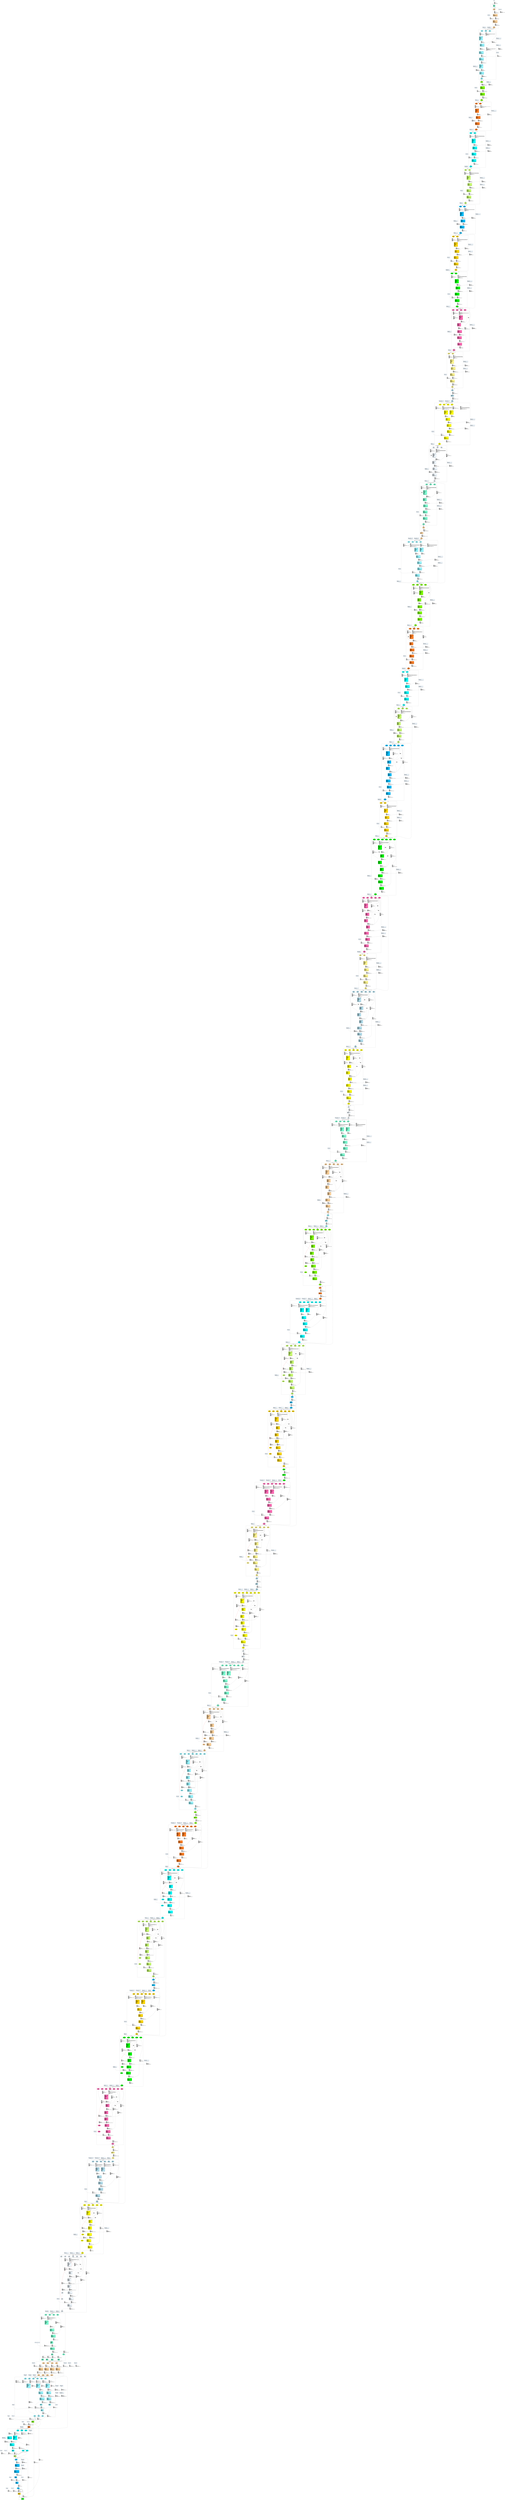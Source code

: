 digraph G {
graph [ fontsize=11 ];
node [ fontsize=11 ];
edge [ fontsize=10 ];
rankdir=BU
ranksep=1.5
nodesep=1
splines=spline
compound=true
Graphinfo [ label="" shape=plaintext, style=rounded, color=black, fontname="Arial-Bold" ];
subgraph cluster_1 { label="epoch 1"; fontsize=14; 
subgraph cluster_1_nodes { label="nodes "; peripheries=0;
Transpose_1 ;  }

subgraph cluster_dma_1_in { label=""; peripheries=0;
dummy_1[ style=invis ];  };
 }
subgraph cluster_2 { label="epoch 2"; fontsize=14; 
subgraph cluster_2_nodes { label="nodes "; peripheries=0;
Quantize_5 ; Conv2D_7_suboff_24 ;  }

subgraph cluster_dma_2_in { label="dma inputs "; peripheries=0;
dma_0i2 ;  };

subgraph cluster_dma_2_out { label="dma outputs "; peripheries=0;
dma_1i2 ;  }
 }
Transpose_1:s -> dma_0i2:n [ltail="cluster_1" lhead=cluster_2 strength=1000 penwidth=5];
subgraph cluster_3 { label="epoch 3"; fontsize=14; 
subgraph cluster_3_nodes { label="nodes "; peripheries=0;
Conv2D_7 ; Conv2D_7_mul_scale_28 ; Conv2D_7_off_bias_30 ; Conv2D_12_suboff_33 ; Conv2D_12 ; Conv2D_12_mul_scale_37 ;  }

subgraph cluster_dma_3_in { label="dma inputs "; peripheries=0;
dma_3i3 ; dma_2i3 ; dma_4i3 ;  };

subgraph cluster_dma_3_out { label="dma outputs "; peripheries=0;
dma_5i3 ;  }
 }
dma_1i2:s -> dma_3i3:n [ltail="cluster_2" lhead=cluster_3 strength=1000 penwidth=5];
subgraph cluster_4 { label="epoch 4"; fontsize=14; 
subgraph cluster_4_nodes { label="nodes "; peripheries=0;
Conv2D_12_off_bias_39 ; Conv2D_16_suboff_42 ;  }

subgraph cluster_dma_4_in { label="dma inputs "; peripheries=0;
dma_6i4 ;  };

subgraph cluster_dma_4_out { label="dma outputs "; peripheries=0;
dma_7i4 ;  }
 }
dma_5i3:s -> dma_6i4:n [ltail="cluster_3" lhead=cluster_4 strength=1000 penwidth=5];
subgraph cluster_5 { label="epoch 5"; fontsize=14; 
subgraph cluster_5_nodes { label="nodes "; peripheries=0;
Conv2D_16 ; Conv2D_16_mul_scale_46 ; Conv2D_16_off_bias_48 ;  }

subgraph cluster_dma_5_in { label="dma inputs "; peripheries=0;
dma_9i5 ; dma_8i5 ;  };

subgraph cluster_dma_5_out { label="dma outputs "; peripheries=0;
dma_0i5 ;  }
 }
dma_7i4:s -> dma_9i5:n [ltail="cluster_4" lhead=cluster_5 strength=1000 penwidth=5];
subgraph cluster_6 { label="epoch 6"; fontsize=14; 
subgraph cluster_6_nodes { label="nodes "; peripheries=0;
Conv2D_19 ; Conv2D_19_mul_scale_55 ; Conv2D_19_off_bias_57 ; Conv2D_24_suboff_60 ;  }

subgraph cluster_dma_6_in { label="dma inputs "; peripheries=0;
dma_2i6 ; dma_1i6 ;  };

subgraph cluster_dma_6_out { label="dma outputs "; peripheries=0;
dma_3i6 ;  }
 }
dma_0i5:s -> dma_2i6:n [ltail="cluster_5" lhead=cluster_6 strength=1000 penwidth=5];
subgraph cluster_7 { label="epoch 7"; fontsize=14; 
subgraph cluster_7_nodes { label="nodes "; peripheries=0;
Conv2D_24 ; Conv2D_24_mul_scale_64 ; Conv2D_24_off_bias_66 ; Conv2D_28_suboff_69 ;  }

subgraph cluster_dma_7_in { label="dma inputs "; peripheries=0;
dma_5i7 ; dma_4i7 ;  };

subgraph cluster_dma_7_out { label="dma outputs "; peripheries=0;
dma_6i7 ;  }
 }
dma_3i6:s -> dma_5i7:n [ltail="cluster_6" lhead=cluster_7 strength=1000 penwidth=5];
subgraph cluster_8 { label="epoch 8"; fontsize=14; 
subgraph cluster_8_nodes { label="nodes "; peripheries=0;
Conv2D_28 ; Conv2D_28_mul_scale_73 ; Conv2D_28_off_bias_75 ;  }

subgraph cluster_dma_8_in { label="dma inputs "; peripheries=0;
dma_0i8 ; dma_7i8 ;  };

subgraph cluster_dma_8_out { label="dma outputs "; peripheries=0;
dma_8i8 ;  }
 }
dma_6i7:s -> dma_0i8:n [ltail="cluster_7" lhead=cluster_8 strength=1000 penwidth=5];
subgraph cluster_9 { label="epoch 9"; fontsize=14; 
subgraph cluster_9_nodes { label="nodes "; peripheries=0;
Conv2D_31 ; Conv2D_31_mul_scale_82 ; Conv2D_31_off_bias_84 ; Conv2D_36_suboff_87 ;  }

subgraph cluster_dma_9_in { label="dma inputs "; peripheries=0;
dma_1i9 ; dma_9i9 ;  };

subgraph cluster_dma_9_out { label="dma outputs "; peripheries=0;
dma_2i9 ;  }
 }
dma_8i8:s -> dma_1i9:n [ltail="cluster_8" lhead=cluster_9 strength=1000 penwidth=5];
subgraph cluster_10 { label="epoch 10"; fontsize=14; 
subgraph cluster_10_nodes { label="nodes "; peripheries=0;
Conv2D_36 ; Conv2D_36_mul_scale_91 ; Conv2D_36_off_bias_93 ; Conv2D_40_suboff_96 ;  }

subgraph cluster_dma_10_in { label="dma inputs "; peripheries=0;
dma_4i10 ; dma_3i10 ;  };

subgraph cluster_dma_10_out { label="dma outputs "; peripheries=0;
dma_5i10 ; dma_5i10 ;  }
 }
dma_2i9:s -> dma_4i10:n [ltail="cluster_9" lhead=cluster_10 strength=1000 penwidth=5];
subgraph cluster_11 { label="epoch 11"; fontsize=14; 
subgraph cluster_11_nodes { label="nodes "; peripheries=0;
Conv2D_40 ; Conv2D_40_ca_pipe_1 ; Conv2D_40_mul_scale_100 ; Conv2D_40_off_bias_102 ; Add_43 ;  }

subgraph cluster_dma_11_in { label="dma inputs "; peripheries=0;
dma_0i11 ; dma_6i11 ; dma_7i11 ; dma_8i11 ;  };

subgraph cluster_dma_11_out { label="dma outputs "; peripheries=0;
dma_1i11 ;  }
 }
dma_5i10:s -> dma_8i11:n [ltail="cluster_10" lhead=cluster_11 strength=1000 penwidth=5];
subgraph cluster_12 { label="epoch 12"; fontsize=14; 
subgraph cluster_12_nodes { label="nodes "; peripheries=0;
Conv2D_46 ; Conv2D_46_mul_scale_109 ; Conv2D_46_off_bias_111 ; Conv2D_50_suboff_114 ;  }

subgraph cluster_dma_12_in { label="dma inputs "; peripheries=0;
dma_9i12 ; dma_2i12 ;  };

subgraph cluster_dma_12_out { label="dma outputs "; peripheries=0;
dma_3i12 ;  }
 }
dma_1i11:s -> dma_9i12:n [ltail="cluster_11" lhead=cluster_12 strength=1000 penwidth=5];
subgraph cluster_13 { label="epoch 13"; fontsize=14; 
subgraph cluster_13_nodes { label="nodes "; peripheries=0;
Conv2D_50_subm_1_conv_identity ;  }

subgraph cluster_dma_13_in { label="dma inputs "; peripheries=0;
dma_4i13 ;  };

subgraph cluster_dma_13_out { label="dma outputs "; peripheries=0;
dma_5i13 ; dma_5i13 ;  }
 }
dma_3i12:s -> dma_4i13:n [ltail="cluster_12" lhead=cluster_13 strength=1000 penwidth=5];
subgraph cluster_14 { label="epoch 14"; fontsize=14; 
subgraph cluster_14_nodes { label="nodes "; peripheries=0;
Conv2D_50_subm_0 ; Conv2D_50_subm_1 ; Conv2D_50_add_0 ; Conv2D_50_mul_scale_118 ; Conv2D_50_off_bias_120 ; Conv2D_54_suboff_123 ;  }

subgraph cluster_dma_14_in { label="dma inputs "; peripheries=0;
dma_1i14 ; dma_0i14 ; dma_7i14 ; dma_6i14 ;  };

subgraph cluster_dma_14_out { label="dma outputs "; peripheries=0;
dma_8i14 ; dma_8i14 ;  }
 }
dma_5i13:s -> dma_1i14:n [ltail="cluster_13" lhead=cluster_14 strength=1000 penwidth=5];
subgraph cluster_15 { label="epoch 15"; fontsize=14; 
subgraph cluster_15_nodes { label="nodes "; peripheries=0;
Conv2D_54 ; Conv2D_54_ca_pipe_1 ; Conv2D_54_mul_scale_127 ; Conv2D_54_off_bias_129 ;  }

subgraph cluster_dma_15_in { label="dma inputs "; peripheries=0;
dma_3i15 ; dma_2i15 ; dma_9i15 ;  };

subgraph cluster_dma_15_out { label="dma outputs "; peripheries=0;
dma_4i15 ; dma_4i15 ;  }
 }
dma_8i14:s -> dma_3i15:n [ltail="cluster_14" lhead=cluster_15 strength=1000 penwidth=5];
subgraph cluster_16 { label="epoch 16"; fontsize=14; 
subgraph cluster_16_nodes { label="nodes "; peripheries=0;
Conv2D_57 ; Conv2D_57_ca_pipe_1 ; Conv2D_57_mul_scale_136 ; Conv2D_57_off_bias_138 ; Conv2D_61_suboff_141 ;  }

subgraph cluster_dma_16_in { label="dma inputs "; peripheries=0;
dma_0i16 ; dma_5i16 ; dma_1i16 ;  };

subgraph cluster_dma_16_out { label="dma outputs "; peripheries=0;
dma_6i16 ;  }
 }
dma_4i15:s -> dma_0i16:n [ltail="cluster_15" lhead=cluster_16 strength=1000 penwidth=5];
subgraph cluster_17 { label="epoch 17"; fontsize=14; 
subgraph cluster_17_nodes { label="nodes "; peripheries=0;
Conv2D_61_subm_1_conv_identity ;  }

subgraph cluster_dma_17_in { label="dma inputs "; peripheries=0;
dma_7i17 ;  };

subgraph cluster_dma_17_out { label="dma outputs "; peripheries=0;
dma_8i17 ; dma_8i17 ;  }
 }
dma_6i16:s -> dma_7i17:n [ltail="cluster_16" lhead=cluster_17 strength=1000 penwidth=5];
subgraph cluster_18 { label="epoch 18"; fontsize=14; 
subgraph cluster_18_nodes { label="nodes "; peripheries=0;
Conv2D_61_subm_0 ; Conv2D_61_subm_1 ; Conv2D_61_add_0 ; Conv2D_61_mul_scale_145 ; Conv2D_61_off_bias_147 ; Conv2D_65_suboff_150 ;  }

subgraph cluster_dma_18_in { label="dma inputs "; peripheries=0;
dma_3i18 ; dma_2i18 ; dma_9i18 ; dma_4i18 ;  };

subgraph cluster_dma_18_out { label="dma outputs "; peripheries=0;
dma_0i18 ; dma_0i18 ;  }
 }
dma_8i17:s -> dma_3i18:n [ltail="cluster_17" lhead=cluster_18 strength=1000 penwidth=5];
subgraph cluster_19 { label="epoch 19"; fontsize=14; 
subgraph cluster_19_nodes { label="nodes "; peripheries=0;
Conv2D_65 ; Conv2D_65_ca_pipe_1 ; Conv2D_65_mul_scale_154 ; Conv2D_65_off_bias_156 ; Add_68 ;  }

subgraph cluster_dma_19_in { label="dma inputs "; peripheries=0;
dma_5i19 ; dma_1i19 ; dma_6i19 ; dma_7i19 ;  };

subgraph cluster_dma_19_out { label="dma outputs "; peripheries=0;
dma_8i19 ; dma_8i19 ;  }
 }
dma_0i18:s -> dma_7i19:n [ltail="cluster_18" lhead=cluster_19 strength=1000 penwidth=5];
subgraph cluster_20 { label="epoch 20"; fontsize=14; 
subgraph cluster_20_nodes { label="nodes "; peripheries=0;
Conv2D_71 ; Conv2D_71_ca_pipe_1 ; Conv2D_71_mul_scale_163 ; Conv2D_71_off_bias_165 ; Conv2D_76_suboff_168 ;  }

subgraph cluster_dma_20_in { label="dma inputs "; peripheries=0;
dma_2i20 ; dma_0i20 ; dma_3i20 ;  };

subgraph cluster_dma_20_out { label="dma outputs "; peripheries=0;
dma_4i20 ;  }
 }
dma_8i19:s -> dma_2i20:n [ltail="cluster_19" lhead=cluster_20 strength=1000 penwidth=5];
subgraph cluster_21 { label="epoch 21"; fontsize=14; 
subgraph cluster_21_nodes { label="nodes "; peripheries=0;
Conv2D_76 ; Conv2D_76_mul_scale_172 ; Conv2D_76_off_bias_174 ; Conv2D_80_suboff_177 ;  }

subgraph cluster_dma_21_in { label="dma inputs "; peripheries=0;
dma_1i21 ; dma_9i21 ;  };

subgraph cluster_dma_21_out { label="dma outputs "; peripheries=0;
dma_5i21 ; dma_5i21 ;  }
 }
dma_4i20:s -> dma_1i21:n [ltail="cluster_20" lhead=cluster_21 strength=1000 penwidth=5];
subgraph cluster_22 { label="epoch 22"; fontsize=14; 
subgraph cluster_22_nodes { label="nodes "; peripheries=0;
Conv2D_80 ; Conv2D_80_ca_pipe_1 ; Conv2D_80_mul_scale_181 ; Conv2D_80_off_bias_183 ;  }

subgraph cluster_dma_22_in { label="dma inputs "; peripheries=0;
dma_7i22 ; dma_6i22 ; dma_8i22 ;  };

subgraph cluster_dma_22_out { label="dma outputs "; peripheries=0;
dma_0i22 ; dma_0i22 ; dma_0i22 ; dma_0i22 ;  }
 }
dma_5i21:s -> dma_7i22:n [ltail="cluster_21" lhead=cluster_22 strength=1000 penwidth=5];
subgraph cluster_23 { label="epoch 23"; fontsize=14; 
subgraph cluster_23_nodes { label="nodes "; peripheries=0;
Conv2D_83 ; Conv2D_83_ca_pipe_1 ; Conv2D_83_ca_pipe_2 ; Conv2D_83_ca_pipe_3 ; Conv2D_83_mul_scale_190 ; Conv2D_83_off_bias_192 ; Conv2D_88_suboff_195 ;  }

subgraph cluster_dma_23_in { label="dma inputs "; peripheries=0;
dma_3i23 ; dma_2i23 ; dma_4i23 ; dma_1i23 ; dma_5i23 ;  };

subgraph cluster_dma_23_out { label="dma outputs "; peripheries=0;
dma_9i23 ;  }
 }
dma_0i22:s -> dma_3i23:n [ltail="cluster_22" lhead=cluster_23 strength=1000 penwidth=5];
subgraph cluster_24 { label="epoch 24"; fontsize=14; 
subgraph cluster_24_nodes { label="nodes "; peripheries=0;
Conv2D_88 ; Conv2D_88_mul_scale_199 ; Conv2D_88_off_bias_201 ; Conv2D_92_suboff_204 ;  }

subgraph cluster_dma_24_in { label="dma inputs "; peripheries=0;
dma_6i24 ; dma_0i24 ;  };

subgraph cluster_dma_24_out { label="dma outputs "; peripheries=0;
dma_7i24 ; dma_7i24 ; dma_7i24 ; dma_7i24 ;  }
 }
dma_9i23:s -> dma_6i24:n [ltail="cluster_23" lhead=cluster_24 strength=1000 penwidth=5];
subgraph cluster_25 { label="epoch 25"; fontsize=14; 
subgraph cluster_25_nodes { label="nodes "; peripheries=0;
Conv2D_92 ; Conv2D_92_ca_pipe_1 ; Conv2D_92_ca_pipe_2 ; Conv2D_92_ca_pipe_3 ; Conv2D_92_mul_scale_208 ; Conv2D_92_off_bias_210 ; Add_95 ;  }

subgraph cluster_dma_25_in { label="dma inputs "; peripheries=0;
dma_1i25 ; dma_8i25 ; dma_2i25 ; dma_3i25 ; dma_4i25 ; dma_5i25 ;  };

subgraph cluster_dma_25_out { label="dma outputs "; peripheries=0;
dma_9i25 ; dma_9i25 ; dma_9i25 ; dma_9i25 ;  }
 }
dma_7i24:s -> dma_5i25:n [ltail="cluster_24" lhead=cluster_25 strength=1000 penwidth=5];
subgraph cluster_26 { label="epoch 26"; fontsize=14; 
subgraph cluster_26_nodes { label="nodes "; peripheries=0;
Conv2D_98 ; Conv2D_98_ca_pipe_1 ; Conv2D_98_ca_pipe_2 ; Conv2D_98_ca_pipe_3 ; Conv2D_98_mul_scale_217 ; Conv2D_98_off_bias_219 ; Conv2D_103_suboff_222 ;  }

subgraph cluster_dma_26_in { label="dma inputs "; peripheries=0;
dma_6i26 ; dma_0i26 ; dma_7i26 ; dma_1i26 ; dma_2i26 ;  };

subgraph cluster_dma_26_out { label="dma outputs "; peripheries=0;
dma_3i26 ;  }
 }
dma_9i25:s -> dma_6i26:n [ltail="cluster_25" lhead=cluster_26 strength=1000 penwidth=5];
subgraph cluster_27 { label="epoch 27"; fontsize=14; 
subgraph cluster_27_nodes { label="nodes "; peripheries=0;
Conv2D_103 ; Conv2D_103_mul_scale_226 ; Conv2D_103_off_bias_228 ; Conv2D_107_suboff_231 ;  }

subgraph cluster_dma_27_in { label="dma inputs "; peripheries=0;
dma_5i27 ; dma_4i27 ;  };

subgraph cluster_dma_27_out { label="dma outputs "; peripheries=0;
dma_8i27 ; dma_8i27 ; dma_8i27 ; dma_8i27 ;  }
 }
dma_3i26:s -> dma_5i27:n [ltail="cluster_26" lhead=cluster_27 strength=1000 penwidth=5];
subgraph cluster_28 { label="epoch 28"; fontsize=14; 
subgraph cluster_28_nodes { label="nodes "; peripheries=0;
Conv2D_107 ; Conv2D_107_ca_pipe_1 ; Conv2D_107_ca_pipe_2 ; Conv2D_107_ca_pipe_3 ; Conv2D_107_mul_scale_235 ; Conv2D_107_off_bias_237 ; Add_110 ;  }

subgraph cluster_dma_28_in { label="dma inputs "; peripheries=0;
dma_0i28 ; dma_9i28 ; dma_1i28 ; dma_2i28 ; dma_3i28 ; dma_6i28 ;  };

subgraph cluster_dma_28_out { label="dma outputs "; peripheries=0;
dma_7i28 ; dma_7i28 ; dma_7i28 ; dma_7i28 ;  }
 }
dma_8i27:s -> dma_6i28:n [ltail="cluster_27" lhead=cluster_28 strength=1000 penwidth=5];
subgraph cluster_29 { label="epoch 29"; fontsize=14; 
subgraph cluster_29_nodes { label="nodes "; peripheries=0;
Conv2D_113 ; Conv2D_113_ca_pipe_1 ; Conv2D_113_ca_pipe_2 ; Conv2D_113_ca_pipe_3 ; Conv2D_113_mul_scale_244 ; Conv2D_113_off_bias_246 ; Conv2D_117_suboff_249 ;  }

subgraph cluster_dma_29_in { label="dma inputs "; peripheries=0;
dma_5i29 ; dma_4i29 ; dma_8i29 ; dma_0i29 ; dma_1i29 ;  };

subgraph cluster_dma_29_out { label="dma outputs "; peripheries=0;
dma_2i29 ;  }
 }
dma_7i28:s -> dma_5i29:n [ltail="cluster_28" lhead=cluster_29 strength=1000 penwidth=5];
subgraph cluster_30 { label="epoch 30"; fontsize=14; 
subgraph cluster_30_nodes { label="nodes "; peripheries=0;
Conv2D_117_subm_1_conv_identity ;  }

subgraph cluster_dma_30_in { label="dma inputs "; peripheries=0;
dma_3i30 ;  };

subgraph cluster_dma_30_out { label="dma outputs "; peripheries=0;
dma_6i30 ; dma_6i30 ;  }
 }
dma_2i29:s -> dma_3i30:n [ltail="cluster_29" lhead=cluster_30 strength=1000 penwidth=5];
subgraph cluster_31 { label="epoch 31"; fontsize=14; 
subgraph cluster_31_nodes { label="nodes "; peripheries=0;
Conv2D_117_subm_0 ; Conv2D_117_subm_1 ; Conv2D_117_add_0 ; Conv2D_117_mul_scale_253 ; Conv2D_117_off_bias_255 ; Conv2D_121_suboff_258 ;  }

subgraph cluster_dma_31_in { label="dma inputs "; peripheries=0;
dma_9i31 ; dma_7i31 ; dma_1i31 ; dma_0i31 ;  };

subgraph cluster_dma_31_out { label="dma outputs "; peripheries=0;
dma_2i31 ; dma_2i31 ; dma_2i31 ; dma_2i31 ;  }
 }
dma_6i30:s -> dma_9i31:n [ltail="cluster_30" lhead=cluster_31 strength=1000 penwidth=5];
subgraph cluster_32 { label="epoch 32"; fontsize=14; 
subgraph cluster_32_nodes { label="nodes "; peripheries=0;
Conv2D_121 ; Conv2D_121_ca_pipe_1 ; Conv2D_121_ca_pipe_2 ; Conv2D_121_ca_pipe_3 ; Conv2D_121_mul_scale_262 ; Conv2D_121_off_bias_264 ;  }

subgraph cluster_dma_32_in { label="dma inputs "; peripheries=0;
dma_5i32 ; dma_4i32 ; dma_8i32 ; dma_3i32 ; dma_6i32 ;  };

subgraph cluster_dma_32_out { label="dma outputs "; peripheries=0;
dma_0i32 ;  }
 }
dma_2i31:s -> dma_5i32:n [ltail="cluster_31" lhead=cluster_32 strength=1000 penwidth=5];
subgraph cluster_33 { label="epoch 33"; fontsize=14; 
subgraph cluster_33_nodes { label="nodes "; peripheries=0;
Conv2D_124_conv_identity ;  }

subgraph cluster_dma_33_in { label="dma inputs "; peripheries=0;
dma_1i33 ;  };

subgraph cluster_dma_33_out { label="dma outputs "; peripheries=0;
dma_2i33 ; dma_2i33 ; dma_2i33 ; dma_2i33 ;  }
 }
dma_0i32:s -> dma_1i33:n [ltail="cluster_32" lhead=cluster_33 strength=1000 penwidth=5];
subgraph cluster_34 { label="epoch 34"; fontsize=14; 
subgraph cluster_34_nodes { label="nodes "; peripheries=0;
Conv2D_124 ; Conv2D_124_ca_pipe_1 ; Conv2D_124_ca_pipe_2 ; Conv2D_124_ca_pipe_3 ; Conv2D_124_mul_scale_271 ; Conv2D_124_off_bias_273 ; Conv2D_128_suboff_276 ;  }

subgraph cluster_dma_34_in { label="dma inputs "; peripheries=0;
dma_9i34 ; dma_7i34 ; dma_3i34 ; dma_4i34 ; dma_5i34 ; dma_8i34 ; dma_1i34 ;  };

subgraph cluster_dma_34_out { label="dma outputs "; peripheries=0;
dma_2i34 ;  }
dma_0i34 ; dma_6i34 ;  }
dma_2i33:s -> dma_9i34:n [ltail="cluster_33" lhead=cluster_34 strength=1000 penwidth=5];
subgraph cluster_35 { label="epoch 35"; fontsize=14; 
subgraph cluster_35_nodes { label="nodes "; peripheries=0;
Conv2D_128_subm_1_conv_identity ;  }

subgraph cluster_dma_35_in { label="dma inputs "; peripheries=0;
dma_0i35 ;  };

subgraph cluster_dma_35_out { label="dma outputs "; peripheries=0;
dma_1i35 ; dma_1i35 ;  }
 }
dma_2i34:s -> dma_0i35:n [ltail="cluster_34" lhead=cluster_35 strength=1000 penwidth=5];
subgraph cluster_36 { label="epoch 36"; fontsize=14; 
subgraph cluster_36_nodes { label="nodes "; peripheries=0;
Conv2D_128_subm_0 ; Conv2D_128_subm_1 ; Conv2D_128_add_0 ; Conv2D_128_mul_scale_280 ; Conv2D_128_off_bias_282 ; Conv2D_132_suboff_285 ;  }

subgraph cluster_dma_36_in { label="dma inputs "; peripheries=0;
dma_3i36 ; dma_2i36 ; dma_5i36 ; dma_4i36 ; dma_6i36 ; dma_7i36 ;  };

subgraph cluster_dma_36_out { label="dma outputs "; peripheries=0;
dma_8i36 ; dma_8i36 ; dma_8i36 ;  }
 }
dma_1i35:s -> dma_3i36:n [ltail="cluster_35" lhead=cluster_36 strength=1000 penwidth=5];
subgraph cluster_37 { label="epoch 37"; fontsize=14; 
subgraph cluster_37_nodes { label="nodes "; peripheries=0;
Conv2D_132 ; Conv2D_132_ca_pipe_1 ; Conv2D_132_ca_pipe_2 ; Conv2D_132_mul_scale_289 ; Conv2D_132_off_bias_291 ; Add_135 ;  }

subgraph cluster_dma_37_in { label="dma inputs "; peripheries=0;
dma_0i37 ; dma_9i37 ; dma_2i37 ; dma_3i37 ; dma_5i37 ;  };

subgraph cluster_dma_37_out { label="dma outputs "; peripheries=0;
dma_6i37 ;  }
dma_1i37 ; dma_4i37 ;  }
dma_8i36:s -> dma_5i37:n [ltail="cluster_36" lhead=cluster_37 strength=1000 penwidth=5];
subgraph cluster_38 { label="epoch 38"; fontsize=14; 
subgraph cluster_38_nodes { label="nodes "; peripheries=0;
Conv2D_138_conv_identity ;  }

subgraph cluster_dma_38_in { label="dma inputs "; peripheries=0;
dma_7i38 ;  };

subgraph cluster_dma_38_out { label="dma outputs "; peripheries=0;
dma_8i38 ; dma_8i38 ; dma_8i38 ; dma_8i38 ;  }
 }
dma_6i37:s -> dma_7i38:n [ltail="cluster_37" lhead=cluster_38 strength=1000 penwidth=5];
subgraph cluster_39 { label="epoch 39"; fontsize=14; 
subgraph cluster_39_nodes { label="nodes "; peripheries=0;
Conv2D_138 ; Conv2D_138_ca_pipe_1 ; Conv2D_138_ca_pipe_2 ; Conv2D_138_ca_pipe_3 ; Conv2D_138_mul_scale_298 ; Conv2D_138_off_bias_300 ; Conv2D_142_suboff_303 ;  }

subgraph cluster_dma_39_in { label="dma inputs "; peripheries=0;
dma_1i39 ; dma_0i39 ; dma_3i39 ; dma_4i39 ; dma_5i39 ; dma_9i39 ; dma_7i39 ;  };

subgraph cluster_dma_39_out { label="dma outputs "; peripheries=0;
dma_8i39 ;  }
dma_2i39 ; dma_6i39 ;  }
dma_8i38:s -> dma_1i39:n [ltail="cluster_38" lhead=cluster_39 strength=1000 penwidth=5];
subgraph cluster_40 { label="epoch 40"; fontsize=14; 
subgraph cluster_40_nodes { label="nodes "; peripheries=0;
Conv2D_142_subm_1_conv_identity ;  }

subgraph cluster_dma_40_in { label="dma inputs "; peripheries=0;
dma_0i40 ;  };

subgraph cluster_dma_40_out { label="dma outputs "; peripheries=0;
dma_1i40 ; dma_1i40 ;  }
 }
dma_8i39:s -> dma_0i40:n [ltail="cluster_39" lhead=cluster_40 strength=1000 penwidth=5];
subgraph cluster_41 { label="epoch 41"; fontsize=14; 
subgraph cluster_41_nodes { label="nodes "; peripheries=0;
Conv2D_142_subm_0 ; Conv2D_142_subm_1 ; Conv2D_142_add_0 ; Conv2D_142_mul_scale_307 ; Conv2D_142_off_bias_309 ; Conv2D_146_suboff_312 ;  }

subgraph cluster_dma_41_in { label="dma inputs "; peripheries=0;
dma_3i41 ; dma_2i41 ; dma_5i41 ; dma_4i41 ; dma_6i41 ; dma_7i41 ;  };

subgraph cluster_dma_41_out { label="dma outputs "; peripheries=0;
dma_8i41 ; dma_8i41 ; dma_8i41 ;  }
 }
dma_1i40:s -> dma_3i41:n [ltail="cluster_40" lhead=cluster_41 strength=1000 penwidth=5];
subgraph cluster_42 { label="epoch 42"; fontsize=14; 
subgraph cluster_42_nodes { label="nodes "; peripheries=0;
Conv2D_146 ; Conv2D_146_ca_pipe_1 ; Conv2D_146_ca_pipe_2 ; Conv2D_146_mul_scale_316 ; Conv2D_146_off_bias_318 ; Add_149 ;  }

subgraph cluster_dma_42_in { label="dma inputs "; peripheries=0;
dma_0i42 ; dma_9i42 ; dma_2i42 ; dma_3i42 ; dma_5i42 ;  };

subgraph cluster_dma_42_out { label="dma outputs "; peripheries=0;
dma_6i42 ;  }
dma_1i42 ; dma_4i42 ;  }
dma_8i41:s -> dma_5i42:n [ltail="cluster_41" lhead=cluster_42 strength=1000 penwidth=5];
subgraph cluster_43 { label="epoch 43"; fontsize=14; 
subgraph cluster_43_nodes { label="nodes "; peripheries=0;
Conv2D_152_conv_identity ;  }

subgraph cluster_dma_43_in { label="dma inputs "; peripheries=0;
dma_7i43 ;  };

subgraph cluster_dma_43_out { label="dma outputs "; peripheries=0;
dma_8i43 ; dma_8i43 ; dma_8i43 ; dma_8i43 ;  }
 }
dma_6i42:s -> dma_7i43:n [ltail="cluster_42" lhead=cluster_43 strength=1000 penwidth=5];
subgraph cluster_44 { label="epoch 44"; fontsize=14; 
subgraph cluster_44_nodes { label="nodes "; peripheries=0;
Conv2D_152 ; Conv2D_152_ca_pipe_1 ; Conv2D_152_ca_pipe_2 ; Conv2D_152_ca_pipe_3 ; Conv2D_152_mul_scale_325 ; Conv2D_152_off_bias_327 ; Conv2D_156_suboff_330 ;  }

subgraph cluster_dma_44_in { label="dma inputs "; peripheries=0;
dma_1i44 ; dma_0i44 ; dma_3i44 ; dma_4i44 ; dma_5i44 ; dma_9i44 ; dma_7i44 ;  };

subgraph cluster_dma_44_out { label="dma outputs "; peripheries=0;
dma_8i44 ;  }
dma_2i44 ; dma_6i44 ;  }
dma_8i43:s -> dma_1i44:n [ltail="cluster_43" lhead=cluster_44 strength=1000 penwidth=5];
subgraph cluster_45 { label="epoch 45"; fontsize=14; 
subgraph cluster_45_nodes { label="nodes "; peripheries=0;
Conv2D_156_subm_1_conv_identity ;  }

subgraph cluster_dma_45_in { label="dma inputs "; peripheries=0;
dma_0i45 ;  };

subgraph cluster_dma_45_out { label="dma outputs "; peripheries=0;
dma_1i45 ; dma_1i45 ;  }
 }
dma_8i44:s -> dma_0i45:n [ltail="cluster_44" lhead=cluster_45 strength=1000 penwidth=5];
subgraph cluster_46 { label="epoch 46"; fontsize=14; 
subgraph cluster_46_nodes { label="nodes "; peripheries=0;
Conv2D_156_subm_0 ; Conv2D_156_subm_1 ; Conv2D_156_add_0 ; Conv2D_156_mul_scale_334 ; Conv2D_156_off_bias_336 ; Conv2D_160_suboff_339 ;  }

subgraph cluster_dma_46_in { label="dma inputs "; peripheries=0;
dma_3i46 ; dma_2i46 ; dma_5i46 ; dma_4i46 ; dma_6i46 ; dma_7i46 ;  };

subgraph cluster_dma_46_out { label="dma outputs "; peripheries=0;
dma_8i46 ; dma_8i46 ; dma_8i46 ;  }
 }
dma_1i45:s -> dma_3i46:n [ltail="cluster_45" lhead=cluster_46 strength=1000 penwidth=5];
subgraph cluster_47 { label="epoch 47"; fontsize=14; 
subgraph cluster_47_nodes { label="nodes "; peripheries=0;
Conv2D_160 ; Conv2D_160_ca_pipe_1 ; Conv2D_160_ca_pipe_2 ; Conv2D_160_mul_scale_343 ; Conv2D_160_off_bias_345 ;  }

subgraph cluster_dma_47_in { label="dma inputs "; peripheries=0;
dma_0i47 ; dma_9i47 ; dma_2i47 ; dma_3i47 ;  };

subgraph cluster_dma_47_out { label="dma outputs "; peripheries=0;
dma_5i47 ; dma_5i47 ; dma_5i47 ; dma_5i47 ;  }
dma_1i47 ; dma_4i47 ;  }
dma_8i46:s -> dma_0i47:n [ltail="cluster_46" lhead=cluster_47 strength=1000 penwidth=5];
subgraph cluster_48 { label="epoch 48"; fontsize=14; 
subgraph cluster_48_nodes { label="nodes "; peripheries=0;
Conv2D_163 ; Conv2D_163_ca_pipe_1 ; Conv2D_163_ca_pipe_2 ; Conv2D_163_ca_pipe_3 ; Conv2D_163_mul_scale_352 ; Conv2D_163_off_bias_354 ; Conv2D_167_suboff_357 ;  }

subgraph cluster_dma_48_in { label="dma inputs "; peripheries=0;
dma_7i48 ; dma_6i48 ; dma_0i48 ; dma_1i48 ; dma_2i48 ; dma_4i48 ; dma_5i48 ;  };

subgraph cluster_dma_48_out { label="dma outputs "; peripheries=0;
dma_9i48 ;  }
dma_8i48 ; dma_3i48 ;  }
dma_5i47:s -> dma_7i48:n [ltail="cluster_47" lhead=cluster_48 strength=1000 penwidth=5];
subgraph cluster_49 { label="epoch 49"; fontsize=14; 
subgraph cluster_49_nodes { label="nodes "; peripheries=0;
Conv2D_167_subm_1_conv_identity ;  }

subgraph cluster_dma_49_in { label="dma inputs "; peripheries=0;
dma_0i49 ;  };

subgraph cluster_dma_49_out { label="dma outputs "; peripheries=0;
dma_1i49 ; dma_1i49 ;  }
 }
dma_9i48:s -> dma_0i49:n [ltail="cluster_48" lhead=cluster_49 strength=1000 penwidth=5];
subgraph cluster_50 { label="epoch 50"; fontsize=14; 
subgraph cluster_50_nodes { label="nodes "; peripheries=0;
Conv2D_167_subm_0 ; Conv2D_167_subm_1 ; Conv2D_167_add_0 ; Conv2D_167_mul_scale_361 ; Conv2D_167_off_bias_363 ; Conv2D_171_suboff_366 ;  }

subgraph cluster_dma_50_in { label="dma inputs "; peripheries=0;
dma_3i50 ; dma_2i50 ; dma_5i50 ; dma_4i50 ; dma_6i50 ; dma_7i50 ;  };

subgraph cluster_dma_50_out { label="dma outputs "; peripheries=0;
dma_8i50 ; dma_8i50 ; dma_8i50 ;  }
 }
dma_1i49:s -> dma_3i50:n [ltail="cluster_49" lhead=cluster_50 strength=1000 penwidth=5];
subgraph cluster_51 { label="epoch 51"; fontsize=14; 
subgraph cluster_51_nodes { label="nodes "; peripheries=0;
Conv2D_171 ; Conv2D_171_ca_pipe_1 ; Conv2D_171_ca_pipe_2 ; Conv2D_171_mul_scale_370 ; Conv2D_171_off_bias_372 ; Add_174 ;  }

subgraph cluster_dma_51_in { label="dma inputs "; peripheries=0;
dma_0i51 ; dma_9i51 ; dma_2i51 ; dma_3i51 ; dma_5i51 ;  };

subgraph cluster_dma_51_out { label="dma outputs "; peripheries=0;
dma_6i51 ; dma_6i51 ; dma_6i51 ; dma_6i51 ;  }
dma_1i51 ; dma_4i51 ;  }
dma_8i50:s -> dma_5i51:n [ltail="cluster_50" lhead=cluster_51 strength=1000 penwidth=5];
subgraph cluster_52 { label="epoch 52"; fontsize=14; 
subgraph cluster_52_nodes { label="nodes "; peripheries=0;
Conv2D_177 ; Conv2D_177_ca_pipe_1 ; Conv2D_177_ca_pipe_2 ; Conv2D_177_ca_pipe_3 ; Conv2D_177_mul_scale_379 ; Conv2D_177_off_bias_381 ; Conv2D_181_suboff_384 ;  }

subgraph cluster_dma_52_in { label="dma inputs "; peripheries=0;
dma_8i52 ; dma_7i52 ; dma_1i52 ; dma_2i52 ; dma_3i52 ; dma_5i52 ; dma_6i52 ;  };

subgraph cluster_dma_52_out { label="dma outputs "; peripheries=0;
dma_9i52 ;  }
dma_0i52 ; dma_4i52 ;  }
dma_6i51:s -> dma_8i52:n [ltail="cluster_51" lhead=cluster_52 strength=1000 penwidth=5];
subgraph cluster_53 { label="epoch 53"; fontsize=14; 
subgraph cluster_53_nodes { label="nodes "; peripheries=0;
Conv2D_181_subm_1_conv_identity ;  }

subgraph cluster_dma_53_in { label="dma inputs "; peripheries=0;
dma_0i53 ;  };

subgraph cluster_dma_53_out { label="dma outputs "; peripheries=0;
dma_1i53 ; dma_1i53 ;  }
 }
dma_9i52:s -> dma_0i53:n [ltail="cluster_52" lhead=cluster_53 strength=1000 penwidth=5];
subgraph cluster_54 { label="epoch 54"; fontsize=14; 
subgraph cluster_54_nodes { label="nodes "; peripheries=0;
Conv2D_181_subm_0 ; Conv2D_181_subm_1 ; Conv2D_181_add_0 ; Conv2D_181_mul_scale_388 ; Conv2D_181_off_bias_390 ; Conv2D_185_suboff_393 ;  }

subgraph cluster_dma_54_in { label="dma inputs "; peripheries=0;
dma_3i54 ; dma_2i54 ; dma_5i54 ; dma_4i54 ; dma_6i54 ; dma_7i54 ;  };

subgraph cluster_dma_54_out { label="dma outputs "; peripheries=0;
dma_8i54 ; dma_8i54 ; dma_8i54 ;  }
 }
dma_1i53:s -> dma_3i54:n [ltail="cluster_53" lhead=cluster_54 strength=1000 penwidth=5];
subgraph cluster_55 { label="epoch 55"; fontsize=14; 
subgraph cluster_55_nodes { label="nodes "; peripheries=0;
Conv2D_185 ; Conv2D_185_ca_pipe_1 ; Conv2D_185_ca_pipe_2 ; Conv2D_185_mul_scale_397 ; Conv2D_185_off_bias_399 ; Add_188 ;  }

subgraph cluster_dma_55_in { label="dma inputs "; peripheries=0;
dma_0i55 ; dma_9i55 ; dma_2i55 ; dma_3i55 ; dma_5i55 ;  };

subgraph cluster_dma_55_out { label="dma outputs "; peripheries=0;
dma_6i55 ; dma_6i55 ; dma_6i55 ; dma_6i55 ;  }
dma_1i55 ; dma_4i55 ;  }
dma_8i54:s -> dma_5i55:n [ltail="cluster_54" lhead=cluster_55 strength=1000 penwidth=5];
subgraph cluster_56 { label="epoch 56"; fontsize=14; 
subgraph cluster_56_nodes { label="nodes "; peripheries=0;
Conv2D_191 ; Conv2D_191_ca_pipe_1 ; Conv2D_191_ca_pipe_2 ; Conv2D_191_ca_pipe_3 ; Conv2D_191_mul_scale_406 ; Conv2D_191_off_bias_408 ; Conv2D_195_suboff_411 ;  }

subgraph cluster_dma_56_in { label="dma inputs "; peripheries=0;
dma_8i56 ; dma_7i56 ; dma_1i56 ; dma_2i56 ; dma_3i56 ; dma_5i56 ; dma_6i56 ;  };

subgraph cluster_dma_56_out { label="dma outputs "; peripheries=0;
dma_9i56 ;  }
dma_0i56 ; dma_4i56 ;  }
dma_6i55:s -> dma_8i56:n [ltail="cluster_55" lhead=cluster_56 strength=1000 penwidth=5];
subgraph cluster_57 { label="epoch 57"; fontsize=14; 
subgraph cluster_57_nodes { label="nodes "; peripheries=0;
Conv2D_195_subm_1_conv_identity ;  }

subgraph cluster_dma_57_in { label="dma inputs "; peripheries=0;
dma_0i57 ;  };

subgraph cluster_dma_57_out { label="dma outputs "; peripheries=0;
dma_1i57 ; dma_1i57 ;  }
 }
dma_9i56:s -> dma_0i57:n [ltail="cluster_56" lhead=cluster_57 strength=1000 penwidth=5];
subgraph cluster_58 { label="epoch 58"; fontsize=14; 
subgraph cluster_58_nodes { label="nodes "; peripheries=0;
Conv2D_195_subm_0 ; Conv2D_195_subm_1 ; Conv2D_195_add_0 ; Conv2D_195_mul_scale_415 ; Conv2D_195_off_bias_417 ; Conv2D_199_suboff_420 ;  }

subgraph cluster_dma_58_in { label="dma inputs "; peripheries=0;
dma_3i58 ; dma_2i58 ; dma_5i58 ; dma_4i58 ; dma_6i58 ; dma_7i58 ;  };

subgraph cluster_dma_58_out { label="dma outputs "; peripheries=0;
dma_8i58 ; dma_8i58 ; dma_8i58 ;  }
 }
dma_1i57:s -> dma_3i58:n [ltail="cluster_57" lhead=cluster_58 strength=1000 penwidth=5];
subgraph cluster_59 { label="epoch 59"; fontsize=14; 
subgraph cluster_59_nodes { label="nodes "; peripheries=0;
Conv2D_199 ; Conv2D_199_ca_pipe_1 ; Conv2D_199_ca_pipe_2 ; Conv2D_199_mul_scale_424 ; Conv2D_199_off_bias_426 ; Add_202 ;  }

subgraph cluster_dma_59_in { label="dma inputs "; peripheries=0;
dma_0i59 ; dma_9i59 ; dma_2i59 ; dma_3i59 ; dma_5i59 ;  };

subgraph cluster_dma_59_out { label="dma outputs "; peripheries=0;
dma_6i59 ; dma_6i59 ; dma_6i59 ; dma_6i59 ;  }
dma_1i59 ; dma_4i59 ;  }
dma_8i58:s -> dma_5i59:n [ltail="cluster_58" lhead=cluster_59 strength=1000 penwidth=5];
subgraph cluster_60 { label="epoch 60"; fontsize=14; 
subgraph cluster_60_nodes { label="nodes "; peripheries=0;
Conv2D_205 ; Conv2D_205_ca_pipe_1 ; Conv2D_205_ca_pipe_2 ; Conv2D_205_ca_pipe_3 ; Conv2D_205_mul_scale_433 ; Conv2D_205_off_bias_435 ; Conv2D_210_suboff_438 ;  }

subgraph cluster_dma_60_in { label="dma inputs "; peripheries=0;
dma_8i60 ; dma_7i60 ; dma_1i60 ; dma_2i60 ; dma_3i60 ; dma_5i60 ; dma_6i60 ;  };

subgraph cluster_dma_60_out { label="dma outputs "; peripheries=0;
dma_9i60 ;  }
dma_0i60 ; dma_4i60 ;  }
dma_6i59:s -> dma_8i60:n [ltail="cluster_59" lhead=cluster_60 strength=1000 penwidth=5];
subgraph cluster_61 { label="epoch 61"; fontsize=14; 
subgraph cluster_61_nodes { label="nodes "; peripheries=0;
Conv2D_210 ; Conv2D_210_mul_scale_442 ; Conv2D_210_off_bias_444 ; AveragePool_214 ; RequantizeLinear_inserted_id1020 ; Reshape_215 ; Gemm_216_reshape_x_2 ; Gemm_220_reshape_x_8 ; Gemm_227_reshape_x_20 ; Gemm_224_reshape_x_14 ;  }

subgraph cluster_dma_61_in { label="dma inputs "; peripheries=0;
dma_1i61 ; dma_0i61 ; dma_2i61 ; dma_3i61 ;  };

subgraph cluster_dma_61_out { label="dma outputs "; peripheries=0;
dma_4i61 ;  }
 }
dma_9i60:s -> dma_1i61:n [ltail="cluster_60" lhead=cluster_61 strength=1000 penwidth=5];
subgraph cluster_62 { label="epoch 62"; fontsize=14; 
subgraph cluster_62_nodes { label="nodes "; peripheries=0;
Gemm_220_conv_10_suboff_456 ; Gemm_227_conv_22_suboff_474 ; Gemm_224_conv_16_suboff_465 ; Gemm_216_conv_4_suboff_447 ;  }

subgraph cluster_dma_62_in { label="dma inputs "; peripheries=0;
dma_5i62 ; dma_7i62 ; dma_9i62 ; dma_1i62 ;  };

subgraph cluster_dma_62_out { label="dma outputs "; peripheries=0;
dma_6i62 ; dma_8i62 ; dma_0i62 ; dma_2i62 ;  }
 }
dma_4i61:s -> dma_5i62:n [ltail="cluster_61" lhead=cluster_62 strength=1000 penwidth=5];
subgraph cluster_63 { label="epoch 63"; fontsize=14; 
subgraph cluster_63_nodes { label="nodes "; peripheries=0;
Gemm_220_conv_10 ; Gemm_220_conv_10_mul_scale_460 ; Gemm_220_conv_10_off_bias_462 ; Gemm_220_squeeze_y_11 ; Sigmoid_221 ; Gemm_227_conv_22 ; Gemm_227_conv_22_mul_scale_478 ; Gemm_227_conv_22_off_bias_480 ; Gemm_227_squeeze_y_23 ; Gemm_224_conv_16 ;  }

subgraph cluster_dma_63_in { label="dma inputs "; peripheries=0;
dma_4i63 ; dma_3i63 ; dma_2i63 ; dma_1i63 ; dma_7i63 ; dma_6i63 ;  };

subgraph cluster_dma_63_out { label="dma outputs "; peripheries=0;
dma_0i63 ; dma_5i63 ; dma_8i63 ;  }
dma_8i63 ;  }
dma_2i62:s -> dma_4i63:n [ltail="cluster_62" lhead=cluster_63 strength=1000 penwidth=5];
subgraph cluster_64 { label="epoch 64"; fontsize=14; 
subgraph cluster_64_nodes { label="nodes "; peripheries=0;
Dequantize_223 ;  }

subgraph cluster_dma_64_in { label=""; peripheries=0;
dummy_64[ style=invis ];  };
 }
dma_8i63:s -> dummy_64:n [ltail="cluster_63" lhead=cluster_64 strength=1000 penwidth=5];
subgraph cluster_65 { label="epoch 65"; fontsize=14; 
subgraph cluster_65_nodes { label="nodes "; peripheries=0;
Dequantize_229 ;  }

subgraph cluster_dma_65_in { label=""; peripheries=0;
dummy_65[ style=invis ];  };
 }
Dequantize_223:s -> dummy_65:n [ltail="cluster_64" lhead=cluster_65 strength=1000 penwidth=5];
subgraph cluster_66 { label="epoch 66"; fontsize=14; 
subgraph cluster_66_nodes { label="nodes "; peripheries=0;
Gemm_224_conv_16_mul_scale_469 ; Gemm_224_conv_16_off_bias_471 ; Gemm_224_squeeze_y_17 ; Gemm_216_conv_4 ;  }

subgraph cluster_dma_66_in { label="dma inputs "; peripheries=0;
dma_9i66 ; dma_2i66 ; dma_1i66 ;  };

subgraph cluster_dma_66_out { label="dma outputs "; peripheries=0;
dma_0i66 ; dma_3i66 ;  }
dma_3i66 ;  }
Dequantize_229:s -> dma_9i66:n [ltail="cluster_65" lhead=cluster_66 strength=1000 penwidth=5];
subgraph cluster_67 { label="epoch 67"; fontsize=14; 
subgraph cluster_67_nodes { label="nodes "; peripheries=0;
Dequantize_226 ;  }

subgraph cluster_dma_67_in { label=""; peripheries=0;
dummy_67[ style=invis ];  };
 }
dma_3i66:s -> dummy_67:n [ltail="cluster_66" lhead=cluster_67 strength=1000 penwidth=5];
subgraph cluster_68 { label="epoch 68"; fontsize=14; 
subgraph cluster_68_nodes { label="nodes "; peripheries=0;
Gemm_216_conv_4_mul_scale_451 ; Gemm_216_conv_4_off_bias_453 ; Gemm_216_squeeze_y_5 ; Sigmoid_217 ;  }

subgraph cluster_dma_68_in { label="dma inputs "; peripheries=0;
dma_4i68 ;  };

subgraph cluster_dma_68_out { label="dma outputs "; peripheries=0;
dma_5i68 ;  }
 }
Dequantize_226:s -> dma_4i68:n [ltail="cluster_67" lhead=cluster_68 strength=1000 penwidth=5];
subgraph cluster_69 { label="epoch 69"; fontsize=14; 
subgraph cluster_69_nodes { label="nodes "; peripheries=0;
Dequantize_219 ;  }

subgraph cluster_dma_69_in { label=""; peripheries=0;
dummy_69[ style=invis ];  };
 }
dma_5i68:s -> dummy_69:n [ltail="cluster_68" lhead=cluster_69 strength=1000 penwidth=5];
subgraph cluster_70 { label="epoch 70"; fontsize=14; 
subgraph cluster_70_nodes { label="nodes "; peripheries=0;
__NN__RETURN__ ;  }

subgraph cluster_dma_70_in { label=""; peripheries=0;
dummy_70[ style=invis ];  };
 }
Dequantize_219:s -> dummy_70:n [ltail="cluster_69" lhead=cluster_70 strength=1000 penwidth=5];
Conv2D_156_weights_submask_0_0_0_0_672_1_3_5_516 [ label="{ { <i0> 0} |  [631]\lConv2D_156_weights_submask_0_0_0_0_672_1_3_5_516\l(bytes=10080 , 0.34% of total)\l\l 1.2854 3.80032 4.35919 4.19153 ... | { <o0> 0} }", shape=record, fillcolor="aliceblue", style="rounded,filled"  ] ;
Conv2D_54_mul_scale_126 [ label="{ { <i0> 0} |  [211]\lConv2D_54_mul_scale_126\l(bytes=80 , 0.0027% of total)\l\l 6.74412e-05 7.58091e-05 0.000105843 6.15157e-05 ... | { <o0> 0} }", shape=record, fillcolor="aliceblue", style="rounded,filled"  ] ;
Conv2D_117_weights_submask_0_0_0_0_480_1_3_5_510 [ label="{ { <i0> 0} |  [458]\lConv2D_117_weights_submask_0_0_0_0_480_1_3_5_510\l(bytes=7200 , 0.25% of total)\l\l 0.637818 0.155746 0 -0.103831 ... | { <o0> 0} }", shape=record, fillcolor="aliceblue", style="rounded,filled"  ] ;
Conv2D_19_off_bias_59 [ label="{ { <i0> 0} |  [71]\lConv2D_19_off_bias_59\l(bytes=256 , 0.0087% of total)\l\l -34032002 -135026927 -53616459 -34375285 ... | { <o0> 0} }", shape=record, fillcolor="aliceblue", style="rounded,filled"  ] ;
Gemm_216_weights_transposed_3 [ label="{ { <i0> 0} |  [896]\lGemm_216_weights_transposed_3\l(bytes=1152 , 0.039% of total)\l\l -0.19472 0 0.0084661 -0.00423305 ... | { <o0> 0} }", shape=record, fillcolor="aliceblue", style="rounded,filled"  ] ;
Conv2D_88_weights_inflated_494 [ label="{ { <i0> 0} |  [348]\lConv2D_88_weights_inflated_494\l(bytes=34560 , 1.2% of total)\l\l 0.668469 1.10254 0.703194 0.538247 ... | { <o0> 0} }", shape=record, fillcolor="aliceblue", style="rounded,filled"  ] ;
Conv2D_12_weights_inflated_484 [ label="{ { <i0> 0} |  [36]\lConv2D_12_weights_inflated_484\l(bytes=1728 , 0.059% of total)\l\l -0.137992 -0.206177 -0.0860423 -0.134745 ... | { <o0> 0} }", shape=record, fillcolor="aliceblue", style="rounded,filled"  ] ;
Conv2D_185_mul_scale_396 [ label="{ { <i0> 0} |  [768]\lConv2D_185_mul_scale_396\l(bytes=384 , 0.013% of total)\l\l 4.09577e-05 4.11387e-05 2.35294e-08 3.55977e-05 ... | { <o0> 0} }", shape=record, fillcolor="aliceblue", style="rounded,filled"  ] ;
Conv2D_113_mul_scale_243 [ label="{ { <i0> 0} |  [443]\lConv2D_113_mul_scale_243\l(bytes=960 , 0.033% of total)\l\l 0.000160091 6.19671e-05 0.000246866 7.3888e-05 ... | { <o0> 0} }", shape=record, fillcolor="aliceblue", style="rounded,filled"  ] ;
Conv2D_24_mul_scale_63 [ label="{ { <i0> 0} |  [86]\lConv2D_24_mul_scale_63\l(bytes=128 , 0.0044% of total)\l\l 0.000228513 2.35294e-08 0.00092346 6.51343e-05 ... | { <o0> 0} }", shape=record, fillcolor="aliceblue", style="rounded,filled"  ] ;
Conv2D_40_off_bias_104 [ label="{ { <i0> 0} |  [153]\lConv2D_40_off_bias_104\l(bytes=96 , 0.0033% of total)\l\l -28555456 -4011122 1326730 -23725093 ... | { <o0> 0} }", shape=record, fillcolor="aliceblue", style="rounded,filled"  ] ;
Conv2D_40_mul_scale_99 [ label="{ { <i0> 0} |  [151]\lConv2D_40_mul_scale_99\l(bytes=48 , 0.0016% of total)\l\l 6.49986e-05 0.000134701 8.60768e-05 7.40451e-05 ... | { <o0> 0} }", shape=record, fillcolor="aliceblue", style="rounded,filled"  ] ;
Quantize_5_962_requantize_zero [ label="{ { <i0> 0} |  [962]\lQuantize_5_962_requantize_zero\l 0 | { <o0> 0} }", shape=record, fillcolor="aliceblue", style="rounded,filled"  ] ;
RequantizeLinear_inserted_id1020_1021_requantize_zero [ label="{ { <i0> 0} |  [1021]\lRequantizeLinear_inserted_id1020_1021_requantize_zero\l 0 | { <o0> 0} }", shape=record, fillcolor="aliceblue", style="rounded,filled"  ] ;
Gemm_224_conv_16_mul_scale_468 [ label="{ { <i0> 0} |  [932]\lGemm_224_conv_16_mul_scale_468\l(bytes=2 , 6.8e-05% of total)\l\l 0.00103629 | { <o0> 0} }", shape=record, fillcolor="aliceblue", style="rounded,filled"  ] ;
Sigmoid_221_activ_ROM1 [ label="{ { <i0> 0} |  [1037]\lSigmoid_221_activ_ROM1\l 66 20025 29243 -31 ... | { <o0> 0} }", shape=record, fillcolor="aliceblue", style="rounded,filled"  ] ;
Sigmoid_221_activ_ROM0 [ label="{ { <i0> 0} |  [1036]\lSigmoid_221_activ_ROM0\l -128 | { <o0> 0} }", shape=record, fillcolor="aliceblue", style="rounded,filled"  ] ;
Conv2D_61_mul_scale_144 [ label="{ { <i0> 0} |  [247]\lConv2D_61_mul_scale_144\l(bytes=480 , 0.016% of total)\l\l 8.22321e-05 0.000167088 6.79387e-05 0.000152794 ... | { <o0> 0} }", shape=record, fillcolor="aliceblue", style="rounded,filled"  ] ;
Conv2D_61_zero_off_143 [ label="{ { <i0> 0} |  [238]\lConv2D_61_zero_off_143\l(bytes=1 , 3.4e-05% of total)\l\l 0 | { <o0> 0} }", shape=record, fillcolor="aliceblue", style="rounded,filled"  ] ;
Conv2D_28_mul_scale_72 [ label="{ { <i0> 0} |  [103]\lConv2D_28_mul_scale_72\l(bytes=48 , 0.0016% of total)\l\l 0.000158946 8.90169e-05 0.000116518 0.000175772 ... | { <o0> 0} }", shape=record, fillcolor="aliceblue", style="rounded,filled"  ] ;
Conv2D_28_zero_off_71 [ label="{ { <i0> 0} |  [99]\lConv2D_28_zero_off_71\l(bytes=1 , 3.4e-05% of total)\l\l 0 | { <o0> 0} }", shape=record, fillcolor="aliceblue", style="rounded,filled"  ] ;
Conv2D_138_mul_scale_297 [ label="{ { <i0> 0} |  [556]\lConv2D_138_mul_scale_297\l(bytes=18816 , 0.64% of total)\l\l 0.000117817 0.000117817 0.000117817 0.000117817 ... | { <o0> 0} }", shape=record, fillcolor="aliceblue", style="rounded,filled"  ] ;
Conv2D_28_off_bias_77 [ label="{ { <i0> 0} |  [105]\lConv2D_28_off_bias_77\l(bytes=96 , 0.0033% of total)\l\l -40810542 8430454 -23023095 54895327 ... | { <o0> 0} }", shape=record, fillcolor="aliceblue", style="rounded,filled"  ] ;
Dequantize_219_x_zero_point [ label="{ { <i0> 0} |  [909]\lDequantize_219_x_zero_point\l -128 | { <o0> 0} }", shape=record, fillcolor="aliceblue", style="rounded,filled"  ] ;
Conv2D_61_weights_submask_0_0_3_0_240_1_2_5_509 [ label="{ { <i0> 0} |  [244]\lConv2D_61_weights_submask_0_0_3_0_240_1_2_5_509\l(bytes=2400 , 0.082% of total)\l\l 0.0349486 -0.426373 -0.279589 0.293569 ... | { <o0> 0} }", shape=record, fillcolor="aliceblue", style="rounded,filled"  ] ;
Conv2D_113_off_bias_248 [ label="{ { <i0> 0} |  [445]\lConv2D_113_off_bias_248\l(bytes=1920 , 0.065% of total)\l\l -105951393 -108977314 -135790938 -152179851 ... | { <o0> 0} }", shape=record, fillcolor="aliceblue", style="rounded,filled"  ] ;
Conv2D_61_off_bias_149 [ label="{ { <i0> 0} |  [249]\lConv2D_61_off_bias_149\l(bytes=960 , 0.033% of total)\l\l -143434272 -54618136 -113217924 -130908459 ... | { <o0> 0} }", shape=record, fillcolor="aliceblue", style="rounded,filled"  ] ;
Sigmoid_217_activ_ROM1 [ label="{ { <i0> 0} |  [1035]\lSigmoid_217_activ_ROM1\l 0 0 -16384 24 ... | { <o0> 0} }", shape=record, fillcolor="aliceblue", style="rounded,filled"  ] ;
Sigmoid_217_activ_ROM0 [ label="{ { <i0> 0} |  [1034]\lSigmoid_217_activ_ROM0\l -128 | { <o0> 0} }", shape=record, fillcolor="aliceblue", style="rounded,filled"  ] ;
Gemm_220_weights_transposed_9 [ label="{ { <i0> 0} |  [913]\lGemm_220_weights_transposed_9\l(bytes=1152 , 0.039% of total)\l\l 0.111467 0 0 0.0139333 ... | { <o0> 0} }", shape=record, fillcolor="aliceblue", style="rounded,filled"  ] ;
Conv2D_46_off_bias_113 [ label="{ { <i0> 0} |  [174]\lConv2D_46_off_bias_113\l(bytes=576 , 0.02% of total)\l\l -141385813 -117207862 -96485621 -165160445 ... | { <o0> 0} }", shape=record, fillcolor="aliceblue", style="rounded,filled"  ] ;
Conv2D_103_weights_inflated_496 [ label="{ { <i0> 0} |  [403]\lConv2D_103_weights_inflated_496\l(bytes=34560 , 1.2% of total)\l\l 0.281535 0.85147 0.363935 0.0686669 ... | { <o0> 0} }", shape=record, fillcolor="aliceblue", style="rounded,filled"  ] ;
Conv2D_24_weights_inflated_486 [ label="{ { <i0> 0} |  [84]\lConv2D_24_weights_inflated_486\l(bytes=4608 , 0.16% of total)\l\l 0.388472 1.2334 0.427319 0.0097118 ... | { <o0> 0} }", shape=record, fillcolor="aliceblue", style="rounded,filled"  ] ;
Gemm_216_conv_4_mul_scale_450 [ label="{ { <i0> 0} |  [898]\lGemm_216_conv_4_mul_scale_450\l(bytes=2 , 6.8e-05% of total)\l\l 9.34593e-05 | { <o0> 0} }", shape=record, fillcolor="aliceblue", style="rounded,filled"  ] ;
Conv2D_167_weights_submask_0_0_0_0_1152_1_3_5_518 [ label="{ { <i0> 0} |  [684]\lConv2D_167_weights_submask_0_0_0_0_1152_1_3_5_518\l(bytes=17280 , 0.59% of total)\l\l 0.300351 0.587352 0.206908 0.200234 ... | { <o0> 0} }", shape=record, fillcolor="aliceblue", style="rounded,filled"  ] ;
Conv2D_132_zero_off_287 [ label="{ { <i0> 0} |  [531]\lConv2D_132_zero_off_287\l(bytes=1 , 3.4e-05% of total)\l\l 0 | { <o0> 0} }", shape=record, fillcolor="aliceblue", style="rounded,filled"  ] ;
Conv2D_80_zero_off_179 [ label="{ { <i0> 0} |  [315]\lConv2D_80_zero_off_179\l(bytes=1 , 3.4e-05% of total)\l\l 0 | { <o0> 0} }", shape=record, fillcolor="aliceblue", style="rounded,filled"  ] ;
Conv2D_117_mul_scale_252 [ label="{ { <i0> 0} |  [465]\lConv2D_117_mul_scale_252\l(bytes=960 , 0.033% of total)\l\l 0.000174506 0.000234122 6.40488e-05 0.000286772 ... | { <o0> 0} }", shape=record, fillcolor="aliceblue", style="rounded,filled"  ] ;
Conv2D_171_mul_scale_369 [ label="{ { <i0> 0} |  [708]\lConv2D_171_mul_scale_369\l(bytes=384 , 0.013% of total)\l\l 3.07126e-05 3.15721e-05 7.05622e-06 2.69131e-05 ... | { <o0> 0} }", shape=record, fillcolor="aliceblue", style="rounded,filled"  ] ;
Conv2D_117_zero_off_251 [ label="{ { <i0> 0} |  [456]\lConv2D_117_zero_off_251\l(bytes=1 , 3.4e-05% of total)\l\l 0 | { <o0> 0} }", shape=record, fillcolor="aliceblue", style="rounded,filled"  ] ;
Conv2D_65_zero_off_152 [ label="{ { <i0> 0} |  [260]\lConv2D_65_zero_off_152\l(bytes=1 , 3.4e-05% of total)\l\l 0 | { <o0> 0} }", shape=record, fillcolor="aliceblue", style="rounded,filled"  ] ;
Gemm_220_conv_10_zero_off_458 [ label="{ { <i0> 0} |  [911]\lGemm_220_conv_10_zero_off_458\l(bytes=1 , 3.4e-05% of total)\l\l 0 | { <o0> 0} }", shape=record, fillcolor="aliceblue", style="rounded,filled"  ] ;
Conv2D_195_weights_submask_0_0_0_0_1152_1_3_5_522 [ label="{ { <i0> 0} |  [804]\lConv2D_195_weights_submask_0_0_0_0_1152_1_3_5_522\l(bytes=17280 , 0.59% of total)\l\l -0.261942 -0.232837 -0.256121 0.151344 ... | { <o0> 0} }", shape=record, fillcolor="aliceblue", style="rounded,filled"  ] ;
Conv2D_128_weights_submask_0_0_3_0_672_1_2_5_513 [ label="{ { <i0> 0} |  [515]\lConv2D_128_weights_submask_0_0_3_0_672_1_2_5_513\l(bytes=6720 , 0.23% of total)\l\l 0 -0.211522 0.114958 0.372462 ... | { <o0> 0} }", shape=record, fillcolor="aliceblue", style="rounded,filled"  ] ;
Conv2D_132_off_bias_293 [ label="{ { <i0> 0} |  [537]\lConv2D_132_off_bias_293\l(bytes=448 , 0.015% of total)\l\l 9382072 -25092157 -30195428 23663660 ... | { <o0> 0} }", shape=record, fillcolor="aliceblue", style="rounded,filled"  ] ;
Conv2D_80_off_bias_185 [ label="{ { <i0> 0} |  [321]\lConv2D_80_off_bias_185\l(bytes=320 , 0.011% of total)\l\l 53921017 13432786 26059495 -23916790 ... | { <o0> 0} }", shape=record, fillcolor="aliceblue", style="rounded,filled"  ] ;
Conv2D_117_off_bias_257 [ label="{ { <i0> 0} |  [467]\lConv2D_117_off_bias_257\l(bytes=1920 , 0.065% of total)\l\l -136076373 -107716610 -103622492 -73462359 ... | { <o0> 0} }", shape=record, fillcolor="aliceblue", style="rounded,filled"  ] ;
Conv2D_65_off_bias_158 [ label="{ { <i0> 0} |  [266]\lConv2D_65_off_bias_158\l(bytes=160 , 0.0054% of total)\l\l 17866485 25552189 21981199 18522699 ... | { <o0> 0} }", shape=record, fillcolor="aliceblue", style="rounded,filled"  ] ;
Gemm_220_conv_10_off_bias_464 [ label="{ { <i0> 0} |  [917]\lGemm_220_conv_10_off_bias_464\l(bytes=2 , 6.8e-05% of total)\l\l -0.00522965 | { <o0> 0} }", shape=record, fillcolor="aliceblue", style="rounded,filled"  ] ;
Conv2D_65_mul_scale_153 [ label="{ { <i0> 0} |  [264]\lConv2D_65_mul_scale_153\l(bytes=80 , 0.0027% of total)\l\l 5.6495e-05 5.54546e-05 4.7539e-05 5.37358e-05 ... | { <o0> 0} }", shape=record, fillcolor="aliceblue", style="rounded,filled"  ] ;
Conv2D_83_off_bias_194 [ label="{ { <i0> 0} |  [335]\lConv2D_83_off_bias_194\l(bytes=1920 , 0.065% of total)\l\l -157521232 -151212105 -102253628 -129375548 ... | { <o0> 0} }", shape=record, fillcolor="aliceblue", style="rounded,filled"  ] ;
Conv2D_88_mul_scale_198 [ label="{ { <i0> 0} |  [350]\lConv2D_88_mul_scale_198\l(bytes=960 , 0.033% of total)\l\l 0.000204268 0.000504067 0.000331642 0.000131445 ... | { <o0> 0} }", shape=record, fillcolor="aliceblue", style="rounded,filled"  ] ;
Conv2D_124_mul_scale_270 [ label="{ { <i0> 0} |  [496]\lConv2D_124_mul_scale_270\l(bytes=18816 , 0.64% of total)\l\l 0.000177913 0.000177913 0.000177913 0.000177913 ... | { <o0> 0} }", shape=record, fillcolor="aliceblue", style="rounded,filled"  ] ;
Conv2D_152_off_bias_329 [ label="{ { <i0> 0} |  [618]\lConv2D_152_off_bias_329\l(bytes=18816 , 0.64% of total)\l\l -0.398212 -0.398212 -0.398212 -0.398212 ... | { <o0> 0} }", shape=record, fillcolor="aliceblue", style="rounded,filled"  ] ;
Conv2D_16_zero_off_44 [ label="{ { <i0> 0} |  [51]\lConv2D_16_zero_off_44\l(bytes=1 , 3.4e-05% of total)\l\l 0 | { <o0> 0} }", shape=record, fillcolor="aliceblue", style="rounded,filled"  ] ;
Conv2D_16_off_bias_50 [ label="{ { <i0> 0} |  [57]\lConv2D_16_off_bias_50\l(bytes=64 , 0.0022% of total)\l\l -2775480 -10042027 -19475659 -7310778 ... | { <o0> 0} }", shape=record, fillcolor="aliceblue", style="rounded,filled"  ] ;
Gemm_220_conv_10_mul_scale_459 [ label="{ { <i0> 0} |  [915]\lGemm_220_conv_10_mul_scale_459\l(bytes=2 , 6.8e-05% of total)\l\l 0.000307626 | { <o0> 0} }", shape=record, fillcolor="aliceblue", style="rounded,filled"  ] ;
Conv2D_138_off_bias_302 [ label="{ { <i0> 0} |  [558]\lConv2D_138_off_bias_302\l(bytes=18816 , 0.64% of total)\l\l 0.588848 0.588848 0.588848 0.588848 ... | { <o0> 0} }", shape=record, fillcolor="aliceblue", style="rounded,filled"  ] ;
Conv2D_171_zero_off_368 [ label="{ { <i0> 0} |  [704]\lConv2D_171_zero_off_368\l(bytes=1 , 3.4e-05% of total)\l\l 0 | { <o0> 0} }", shape=record, fillcolor="aliceblue", style="rounded,filled"  ] ;
Conv2D_88_zero_off_197 [ label="{ { <i0> 0} |  [346]\lConv2D_88_zero_off_197\l(bytes=1 , 3.4e-05% of total)\l\l 0 | { <o0> 0} }", shape=record, fillcolor="aliceblue", style="rounded,filled"  ] ;
Conv2D_36_weights_inflated_488 [ label="{ { <i0> 0} |  [132]\lConv2D_36_weights_inflated_488\l(bytes=10368 , 0.35% of total)\l\l -0.0548567 -0.082285 -0.145142 -0.142856 ... | { <o0> 0} }", shape=record, fillcolor="aliceblue", style="rounded,filled"  ] ;
Conv2D_152_mul_scale_324 [ label="{ { <i0> 0} |  [616]\lConv2D_152_mul_scale_324\l(bytes=18816 , 0.64% of total)\l\l 6.17957e-05 6.17957e-05 6.17957e-05 6.17957e-05 ... | { <o0> 0} }", shape=record, fillcolor="aliceblue", style="rounded,filled"  ] ;
Conv2D_156_zero_off_332 [ label="{ { <i0> 0} |  [629]\lConv2D_156_zero_off_332\l(bytes=1 , 3.4e-05% of total)\l\l 0 | { <o0> 0} }", shape=record, fillcolor="aliceblue", style="rounded,filled"  ] ;
Conv2D_36_zero_off_89 [ label="{ { <i0> 0} |  [130]\lConv2D_36_zero_off_89\l(bytes=1 , 3.4e-05% of total)\l\l 0 | { <o0> 0} }", shape=record, fillcolor="aliceblue", style="rounded,filled"  ] ;
Conv2D_36_off_bias_95 [ label="{ { <i0> 0} |  [136]\lConv2D_36_off_bias_95\l(bytes=576 , 0.02% of total)\l\l -83952427 -145802942 -166572388 -129854875 ... | { <o0> 0} }", shape=record, fillcolor="aliceblue", style="rounded,filled"  ] ;
Conv2D_103_mul_scale_225 [ label="{ { <i0> 0} |  [405]\lConv2D_103_mul_scale_225\l(bytes=960 , 0.033% of total)\l\l 0.000161569 0.000267232 0.00021042 0.000130721 ... | { <o0> 0} }", shape=record, fillcolor="aliceblue", style="rounded,filled"  ] ;
Conv2D_171_off_bias_374 [ label="{ { <i0> 0} |  [710]\lConv2D_171_off_bias_374\l(bytes=768 , 0.026% of total)\l\l -1536378 -2380132 -13347716 -8557275 ... | { <o0> 0} }", shape=record, fillcolor="aliceblue", style="rounded,filled"  ] ;
Conv2D_88_off_bias_203 [ label="{ { <i0> 0} |  [352]\lConv2D_88_off_bias_203\l(bytes=1920 , 0.065% of total)\l\l -170056705 -125232330 -128631091 -182479846 ... | { <o0> 0} }", shape=record, fillcolor="aliceblue", style="rounded,filled"  ] ;
Conv2D_142_weights_submask_0_0_3_0_672_1_2_5_515 [ label="{ { <i0> 0} |  [575]\lConv2D_142_weights_submask_0_0_3_0_672_1_2_5_515\l(bytes=6720 , 0.23% of total)\l\l 0.178096 0.24371 -0.248397 -0.25777 ... | { <o0> 0} }", shape=record, fillcolor="aliceblue", style="rounded,filled"  ] ;
Conv2D_156_off_bias_338 [ label="{ { <i0> 0} |  [640]\lConv2D_156_off_bias_338\l(bytes=9408 , 0.32% of total)\l\l -1.01517 -1.01517 -1.01517 -1.01517 ... | { <o0> 0} }", shape=record, fillcolor="aliceblue", style="rounded,filled"  ] ;
Conv2D_205_off_bias_437 [ label="{ { <i0> 0} |  [851]\lConv2D_205_off_bias_437\l(bytes=16128 , 0.55% of total)\l\l -0.330072 -0.330072 -0.330072 -0.330072 ... | { <o0> 0} }", shape=record, fillcolor="aliceblue", style="rounded,filled"  ] ;
Conv2D_181_weights_submask_0_0_3_0_1152_1_2_5_521 [ label="{ { <i0> 0} |  [748]\lConv2D_181_weights_submask_0_0_3_0_1152_1_2_5_521\l(bytes=11520 , 0.39% of total)\l\l -0.198081 -0.113189 -0.26175 0 ... | { <o0> 0} }", shape=record, fillcolor="aliceblue", style="rounded,filled"  ] ;
Conv2D_210_weights_inflated_505 [ label="{ { <i0> 0} |  [864]\lConv2D_210_weights_inflated_505\l(bytes=82944 , 2.8% of total)\l\l 9.10156 -0.501661 8.52824 -0.0716658 ... | { <o0> 0} }", shape=record, fillcolor="aliceblue", style="rounded,filled"  ] ;
Conv2D_46_mul_scale_108 [ label="{ { <i0> 0} |  [172]\lConv2D_46_mul_scale_108\l(bytes=288 , 0.0098% of total)\l\l 0.000229127 0.000252608 6.5235e-05 9.85044e-08 ... | { <o0> 0} }", shape=record, fillcolor="aliceblue", style="rounded,filled"  ] ;
Gemm_227_conv_22_zero_off_476 [ label="{ { <i0> 0} |  [944]\lGemm_227_conv_22_zero_off_476\l(bytes=1 , 3.4e-05% of total)\l\l 0 | { <o0> 0} }", shape=record, fillcolor="aliceblue", style="rounded,filled"  ] ;
Conv2D_177_mul_scale_378 [ label="{ { <i0> 0} |  [729]\lConv2D_177_mul_scale_378\l(bytes=16128 , 0.55% of total)\l\l 8.99112e-05 8.99112e-05 8.99112e-05 8.99112e-05 ... | { <o0> 0} }", shape=record, fillcolor="aliceblue", style="rounded,filled"  ] ;
Conv2D_191_off_bias_410 [ label="{ { <i0> 0} |  [791]\lConv2D_191_off_bias_410\l(bytes=16128 , 0.55% of total)\l\l -0.13541 -0.13541 -0.13541 -0.13541 ... | { <o0> 0} }", shape=record, fillcolor="aliceblue", style="rounded,filled"  ] ;
Conv2D_7_zero_off_26 [ label="{ { <i0> 0} |  [17]\lConv2D_7_zero_off_26\l(bytes=1 , 3.4e-05% of total)\l\l 0 | { <o0> 0} }", shape=record, fillcolor="aliceblue", style="rounded,filled"  ] ;
Conv2D_7_off_bias_32 [ label="{ { <i0> 0} |  [23]\lConv2D_7_off_bias_32\l(bytes=96 , 0.0033% of total)\l\l -104084584 -133497630 -101795050 -119804451 ... | { <o0> 0} }", shape=record, fillcolor="aliceblue", style="rounded,filled"  ] ;
Gemm_227_conv_22_off_bias_482 [ label="{ { <i0> 0} |  [950]\lGemm_227_conv_22_off_bias_482\l(bytes=252 , 0.0086% of total)\l\l -64267656 -399355888 -95213214 -24187561 ... | { <o0> 0} }", shape=record, fillcolor="aliceblue", style="rounded,filled"  ] ;
Conv2D_128_mul_scale_279 [ label="{ { <i0> 0} |  [518]\lConv2D_128_mul_scale_279\l(bytes=18816 , 0.64% of total)\l\l 0.000108195 0.000108195 0.000108195 0.000108195 ... | { <o0> 0} }", shape=record, fillcolor="aliceblue", style="rounded,filled"  ] ;
Conv2D_177_off_bias_383 [ label="{ { <i0> 0} |  [731]\lConv2D_177_off_bias_383\l(bytes=16128 , 0.55% of total)\l\l 0.601596 0.601596 0.601596 0.601596 ... | { <o0> 0} }", shape=record, fillcolor="aliceblue", style="rounded,filled"  ] ;
Conv2D_195_zero_off_413 [ label="{ { <i0> 0} |  [802]\lConv2D_195_zero_off_413\l(bytes=1 , 3.4e-05% of total)\l\l 0 | { <o0> 0} }", shape=record, fillcolor="aliceblue", style="rounded,filled"  ] ;
Conv2D_156_mul_scale_333 [ label="{ { <i0> 0} |  [638]\lConv2D_156_mul_scale_333\l(bytes=9408 , 0.32% of total)\l\l 0.00131499 0.00131499 0.00131499 0.00131499 ... | { <o0> 0} }", shape=record, fillcolor="aliceblue", style="rounded,filled"  ] ;
Conv2D_195_off_bias_419 [ label="{ { <i0> 0} |  [813]\lConv2D_195_off_bias_419\l(bytes=16128 , 0.55% of total)\l\l 1.31745 1.31745 1.31745 1.31745 ... | { <o0> 0} }", shape=record, fillcolor="aliceblue", style="rounded,filled"  ] ;
Conv2D_7_weights [ label="{ { <i0> 0} |  [19]\lConv2D_7_weights\l(bytes=648 , 0.022% of total)\l\l -7.01722 -0.644439 6.22958 -6.08637 ... | { <o0> 0} }", shape=record, fillcolor="aliceblue", style="rounded,filled"  ] ;
Conv2D_107_mul_scale_234 [ label="{ { <i0> 0} |  [422]\lConv2D_107_mul_scale_234\l(bytes=160 , 0.0054% of total)\l\l 4.6182e-05 4.5888e-05 7.12407e-05 4.42371e-05 ... | { <o0> 0} }", shape=record, fillcolor="aliceblue", style="rounded,filled"  ] ;
Conv2D_76_mul_scale_171 [ label="{ { <i0> 0} |  [302]\lConv2D_76_mul_scale_171\l(bytes=480 , 0.016% of total)\l\l 0.000116518 5.13837e-05 0.000172606 0.000112176 ... | { <o0> 0} }", shape=record, fillcolor="aliceblue", style="rounded,filled"  ] ;
Conv2D_24_zero_off_62 [ label="{ { <i0> 0} |  [82]\lConv2D_24_zero_off_62\l(bytes=1 , 3.4e-05% of total)\l\l 0 | { <o0> 0} }", shape=record, fillcolor="aliceblue", style="rounded,filled"  ] ;
Conv2D_50_weights_submask_0_0_3_0_144_1_2_5_507 [ label="{ { <i0> 0} |  [191]\lConv2D_50_weights_submask_0_0_3_0_144_1_2_5_507\l(bytes=1440 , 0.049% of total)\l\l 0.121501 0.235079 0.335449 0.235079 ... | { <o0> 0} }", shape=record, fillcolor="aliceblue", style="rounded,filled"  ] ;
Gemm_216_conv_4_zero_off_449 [ label="{ { <i0> 0} |  [894]\lGemm_216_conv_4_zero_off_449\l(bytes=1 , 3.4e-05% of total)\l\l 0 | { <o0> 0} }", shape=record, fillcolor="aliceblue", style="rounded,filled"  ] ;
Conv2D_24_off_bias_68 [ label="{ { <i0> 0} |  [88]\lConv2D_24_off_bias_68\l(bytes=256 , 0.0087% of total)\l\l -133708551 -113861250 -121460140 -134287393 ... | { <o0> 0} }", shape=record, fillcolor="aliceblue", style="rounded,filled"  ] ;
Conv2D_12_mul_scale_36 [ label="{ { <i0> 0} |  [38]\lConv2D_12_mul_scale_36\l(bytes=48 , 0.0016% of total)\l\l 3.81986e-05 0.014289 0.00142355 3.93068e-05 ... | { <o0> 0} }", shape=record, fillcolor="aliceblue", style="rounded,filled"  ] ;
Conv2D_199_zero_off_422 [ label="{ { <i0> 0} |  [824]\lConv2D_199_zero_off_422\l(bytes=1 , 3.4e-05% of total)\l\l 0 | { <o0> 0} }", shape=record, fillcolor="aliceblue", style="rounded,filled"  ] ;
Gemm_216_conv_4_off_bias_455 [ label="{ { <i0> 0} |  [900]\lGemm_216_conv_4_off_bias_455\l(bytes=2 , 6.8e-05% of total)\l\l 0.167012 | { <o0> 0} }", shape=record, fillcolor="aliceblue", style="rounded,filled"  ] ;
Conv2D_61_weights_submask_0_0_0_0_240_1_3_5_508 [ label="{ { <i0> 0} |  [240]\lConv2D_61_weights_submask_0_0_0_0_240_1_3_5_508\l(bytes=3600 , 0.12% of total)\l\l 0.0384435 -0.0664024 -0.0908664 0.12232 ... | { <o0> 0} }", shape=record, fillcolor="aliceblue", style="rounded,filled"  ] ;
Input_0_out_0 [ label="{ { <i0> 0} |  [0]\lInput_0_out_0 | { <o0> 0} }", shape=record, fillcolor="aliceblue", style="rounded,filled"  ] ;
Conv2D_199_off_bias_428 [ label="{ { <i0> 0} |  [830]\lConv2D_199_off_bias_428\l(bytes=768 , 0.026% of total)\l\l -6015579 -29473327 -20070395 -2513263 ... | { <o0> 0} }", shape=record, fillcolor="aliceblue", style="rounded,filled"  ] ;
Conv2D_31_mul_scale_81 [ label="{ { <i0> 0} |  [117]\lConv2D_31_mul_scale_81\l(bytes=288 , 0.0098% of total)\l\l 0.000389205 6.24119e-05 0.000112592 6.27594e-05 ... | { <o0> 0} }", shape=record, fillcolor="aliceblue", style="rounded,filled"  ] ;
Conv2D_163_mul_scale_351 [ label="{ { <i0> 0} |  [669]\lConv2D_163_mul_scale_351\l(bytes=16128 , 0.55% of total)\l\l 0.000103358 0.000103358 0.000103358 0.000103358 ... | { <o0> 0} }", shape=record, fillcolor="aliceblue", style="rounded,filled"  ] ;
Conv2D_16_mul_scale_45 [ label="{ { <i0> 0} |  [55]\lConv2D_16_mul_scale_45\l(bytes=32 , 0.0011% of total)\l\l 0.000115161 0.000157317 0.000235388 0.000151618 ... | { <o0> 0} }", shape=record, fillcolor="aliceblue", style="rounded,filled"  ] ;
Dequantize_229_x_scale [ label="{ { <i0> 0} |  [957]\lDequantize_229_x_scale\l 0.000738644 | { <o0> 0} }", shape=record, fillcolor="aliceblue", style="rounded,filled"  ] ;
Dequantize_226_x_scale [ label="{ { <i0> 0} |  [941]\lDequantize_226_x_scale\l 0.880356 | { <o0> 0} }", shape=record, fillcolor="aliceblue", style="rounded,filled"  ] ;
Dequantize_223_x_scale [ label="{ { <i0> 0} |  [925]\lDequantize_223_x_scale\l 0.00390625 | { <o0> 0} }", shape=record, fillcolor="aliceblue", style="rounded,filled"  ] ;
Dequantize_219_x_scale [ label="{ { <i0> 0} |  [908]\lDequantize_219_x_scale\l 0.00390625 | { <o0> 0} }", shape=record, fillcolor="aliceblue", style="rounded,filled"  ] ;
Dequantize_223_x_zero_point [ label="{ { <i0> 0} |  [926]\lDequantize_223_x_zero_point\l -128 | { <o0> 0} }", shape=record, fillcolor="aliceblue", style="rounded,filled"  ] ;
Conv2D_50_zero_off_116 [ label="{ { <i0> 0} |  [185]\lConv2D_50_zero_off_116\l(bytes=1 , 3.4e-05% of total)\l\l 0 | { <o0> 0} }", shape=record, fillcolor="aliceblue", style="rounded,filled"  ] ;
Conv2D_83_mul_scale_189 [ label="{ { <i0> 0} |  [333]\lConv2D_83_mul_scale_189\l(bytes=960 , 0.033% of total)\l\l 7.88118e-05 6.86734e-05 8.47419e-05 0.000142033 ... | { <o0> 0} }", shape=record, fillcolor="aliceblue", style="rounded,filled"  ] ;
Conv2D_128_weights_submask_0_0_0_0_672_1_3_5_512 [ label="{ { <i0> 0} |  [511]\lConv2D_128_weights_submask_0_0_0_0_672_1_3_5_512\l(bytes=10080 , 0.34% of total)\l\l -0.0321881 0.128752 -0.0091966 0.0275898 ... | { <o0> 0} }", shape=record, fillcolor="aliceblue", style="rounded,filled"  ] ;
Conv2D_103_zero_off_224 [ label="{ { <i0> 0} |  [401]\lConv2D_103_zero_off_224\l(bytes=1 , 3.4e-05% of total)\l\l 0 | { <o0> 0} }", shape=record, fillcolor="aliceblue", style="rounded,filled"  ] ;
Conv2D_191_mul_scale_405 [ label="{ { <i0> 0} |  [789]\lConv2D_191_mul_scale_405\l(bytes=16128 , 0.55% of total)\l\l 0.000146706 0.000146706 0.000146706 0.000146706 ... | { <o0> 0} }", shape=record, fillcolor="aliceblue", style="rounded,filled"  ] ;
Conv2D_156_weights_submask_0_0_3_0_672_1_2_5_517 [ label="{ { <i0> 0} |  [635]\lConv2D_156_weights_submask_0_0_3_0_672_1_2_5_517\l(bytes=6720 , 0.23% of total)\l\l 3.68855 4.13564 1.90016 3.29734 ... | { <o0> 0} }", shape=record, fillcolor="aliceblue", style="rounded,filled"  ] ;
Conv2D_50_off_bias_122 [ label="{ { <i0> 0} |  [196]\lConv2D_50_off_bias_122\l(bytes=576 , 0.02% of total)\l\l -134602708 -134377956 116459209 -134221675 ... | { <o0> 0} }", shape=record, fillcolor="aliceblue", style="rounded,filled"  ] ;
Conv2D_19_mul_scale_54 [ label="{ { <i0> 0} |  [69]\lConv2D_19_mul_scale_54\l(bytes=128 , 0.0044% of total)\l\l 0.000265734 8.32726e-08 0.000176729 0.00200933 ... | { <o0> 0} }", shape=record, fillcolor="aliceblue", style="rounded,filled"  ] ;
Conv2D_142_mul_scale_306 [ label="{ { <i0> 0} |  [578]\lConv2D_142_mul_scale_306\l(bytes=18816 , 0.64% of total)\l\l 0.000110276 0.000110276 0.000110276 0.000110276 ... | { <o0> 0} }", shape=record, fillcolor="aliceblue", style="rounded,filled"  ] ;
Conv2D_103_off_bias_230 [ label="{ { <i0> 0} |  [407]\lConv2D_103_off_bias_230\l(bytes=1920 , 0.065% of total)\l\l -189573265 -166264951 -151003023 -168314447 ... | { <o0> 0} }", shape=record, fillcolor="aliceblue", style="rounded,filled"  ] ;
Conv2D_205_mul_scale_432 [ label="{ { <i0> 0} |  [849]\lConv2D_205_mul_scale_432\l(bytes=16128 , 0.55% of total)\l\l 9.36108e-05 9.36108e-05 9.36108e-05 9.36108e-05 ... | { <o0> 0} }", shape=record, fillcolor="aliceblue", style="rounded,filled"  ] ;
Conv2D_57_mul_scale_135 [ label="{ { <i0> 0} |  [225]\lConv2D_57_mul_scale_135\l(bytes=480 , 0.016% of total)\l\l 9.8081e-05 6.84029e-05 0.000104654 0.000103613 ... | { <o0> 0} }", shape=record, fillcolor="aliceblue", style="rounded,filled"  ] ;
Dequantize_226_x_zero_point [ label="{ { <i0> 0} |  [942]\lDequantize_226_x_zero_point\l -81 | { <o0> 0} }", shape=record, fillcolor="aliceblue", style="rounded,filled"  ] ;
Conv2D_121_zero_off_260 [ label="{ { <i0> 0} |  [478]\lConv2D_121_zero_off_260\l(bytes=1 , 3.4e-05% of total)\l\l 0 | { <o0> 0} }", shape=record, fillcolor="aliceblue", style="rounded,filled"  ] ;
Conv2D_36_mul_scale_90 [ label="{ { <i0> 0} |  [134]\lConv2D_36_mul_scale_90\l(bytes=288 , 0.0098% of total)\l\l 2.68905e-05 0.000512752 0.000498639 0.000345936 ... | { <o0> 0} }", shape=record, fillcolor="aliceblue", style="rounded,filled"  ] ;
Conv2D_117_weights_submask_0_0_3_0_480_1_2_5_511 [ label="{ { <i0> 0} |  [462]\lConv2D_117_weights_submask_0_0_3_0_480_1_2_5_511\l(bytes=4800 , 0.16% of total)\l\l 0.244744 -0.0889979 -0.207662 0.0222495 ... | { <o0> 0} }", shape=record, fillcolor="aliceblue", style="rounded,filled"  ] ;
Conv2D_54_zero_off_125 [ label="{ { <i0> 0} |  [207]\lConv2D_54_zero_off_125\l(bytes=1 , 3.4e-05% of total)\l\l 0 | { <o0> 0} }", shape=record, fillcolor="aliceblue", style="rounded,filled"  ] ;
Conv2D_210_mul_scale_441 [ label="{ { <i0> 0} |  [866]\lConv2D_210_mul_scale_441\l(bytes=16128 , 0.55% of total)\l\l 0.00168626 0.00168626 0.00168626 0.00168626 ... | { <o0> 0} }", shape=record, fillcolor="aliceblue", style="rounded,filled"  ] ;
Conv2D_7_mul_scale_27 [ label="{ { <i0> 0} |  [21]\lConv2D_7_mul_scale_27\l(bytes=48 , 0.0016% of total)\l\l 0.000280801 1.05165e-06 1.50397e-05 0.000381398 ... | { <o0> 0} }", shape=record, fillcolor="aliceblue", style="rounded,filled"  ] ;
Conv2D_107_zero_off_233 [ label="{ { <i0> 0} |  [418]\lConv2D_107_zero_off_233\l(bytes=1 , 3.4e-05% of total)\l\l 0 | { <o0> 0} }", shape=record, fillcolor="aliceblue", style="rounded,filled"  ] ;
Conv2D_12_zero_off_35 [ label="{ { <i0> 0} |  [34]\lConv2D_12_zero_off_35\l(bytes=1 , 3.4e-05% of total)\l\l 0 | { <o0> 0} }", shape=record, fillcolor="aliceblue", style="rounded,filled"  ] ;
Conv2D_12_off_bias_41 [ label="{ { <i0> 0} |  [40]\lConv2D_12_off_bias_41\l(bytes=96 , 0.0033% of total)\l\l -48091602 -88369361 -57265466 -134128392 ... | { <o0> 0} }", shape=record, fillcolor="aliceblue", style="rounded,filled"  ] ;
Conv2D_121_off_bias_266 [ label="{ { <i0> 0} |  [484]\lConv2D_121_off_bias_266\l(bytes=448 , 0.015% of total)\l\l 26605625 8305132 6352451 39826339 ... | { <o0> 0} }", shape=record, fillcolor="aliceblue", style="rounded,filled"  ] ;
Conv2D_54_off_bias_131 [ label="{ { <i0> 0} |  [213]\lConv2D_54_off_bias_131\l(bytes=160 , 0.0054% of total)\l\l -38936752 25260316 25789659 18847993 ... | { <o0> 0} }", shape=record, fillcolor="aliceblue", style="rounded,filled"  ] ;
Dequantize_229_x_zero_point [ label="{ { <i0> 0} |  [958]\lDequantize_229_x_zero_point\l -10 | { <o0> 0} }", shape=record, fillcolor="aliceblue", style="rounded,filled"  ] ;
Conv2D_121_mul_scale_261 [ label="{ { <i0> 0} |  [482]\lConv2D_121_mul_scale_261\l(bytes=224 , 0.0076% of total)\l\l 6.31893e-05 6.01136e-05 6.55414e-05 6.916e-05 ... | { <o0> 0} }", shape=record, fillcolor="aliceblue", style="rounded,filled"  ] ;
Conv2D_107_off_bias_239 [ label="{ { <i0> 0} |  [424]\lConv2D_107_off_bias_239\l(bytes=320 , 0.011% of total)\l\l -11462366 -39197060 -10457998 -17724680 ... | { <o0> 0} }", shape=record, fillcolor="aliceblue", style="rounded,filled"  ] ;
Conv2D_71_off_bias_167 [ label="{ { <i0> 0} |  [287]\lConv2D_71_off_bias_167\l(bytes=960 , 0.033% of total)\l\l -113710059 -136131061 -123556805 -149874270 ... | { <o0> 0} }", shape=record, fillcolor="aliceblue", style="rounded,filled"  ] ;
Conv2D_167_mul_scale_360 [ label="{ { <i0> 0} |  [691]\lConv2D_167_mul_scale_360\l(bytes=16128 , 0.55% of total)\l\l 0.000157046 0.000157046 0.000157046 0.000157046 ... | { <o0> 0} }", shape=record, fillcolor="aliceblue", style="rounded,filled"  ] ;
Conv2D_205_weights_5612 [ label="{ { <i0> 0} |  [847]\lConv2D_205_weights\l(bytes=221184 , 7.5% of total)\l\l 0.0416683 0.00974063 0.0227281 -0.00270573 ... | { <o0> 0} }", shape=record, fillcolor="aliceblue", style="rounded,filled"  ] ;
Conv2D_199_weights_5472 [ label="{ { <i0> 0} |  [826]\lConv2D_199_weights\l(bytes=221184 , 7.5% of total)\l\l -0.0121013 0 0 0 ... | { <o0> 0} }", shape=record, fillcolor="aliceblue", style="rounded,filled"  ] ;
Conv2D_191_weights_5214 [ label="{ { <i0> 0} |  [787]\lConv2D_191_weights\l(bytes=221184 , 7.5% of total)\l\l -0.0168688 -0.00937154 -0.0402976 0.0224917 ... | { <o0> 0} }", shape=record, fillcolor="aliceblue", style="rounded,filled"  ] ;
Conv2D_185_weights_5074 [ label="{ { <i0> 0} |  [766]\lConv2D_185_weights\l(bytes=221184 , 7.5% of total)\l\l 0.0382955 -0.0574432 0 0 ... | { <o0> 0} }", shape=record, fillcolor="aliceblue", style="rounded,filled"  ] ;
Conv2D_177_weights_4816 [ label="{ { <i0> 0} |  [727]\lConv2D_177_weights\l(bytes=221184 , 7.5% of total)\l\l 0.021841 -0.00845457 0.0204319 0.0176137 ... | { <o0> 0} }", shape=record, fillcolor="aliceblue", style="rounded,filled"  ] ;
Conv2D_171_weights_4676 [ label="{ { <i0> 0} |  [706]\lConv2D_171_weights\l(bytes=221184 , 7.5% of total)\l\l -0.00130529 0 0.0652644 0 ... | { <o0> 0} }", shape=record, fillcolor="aliceblue", style="rounded,filled"  ] ;
Conv2D_163_weights_4418 [ label="{ { <i0> 0} |  [667]\lConv2D_163_weights\l(bytes=221184 , 7.5% of total)\l\l -0.0956801 -0.02392 0.02392 -0.08008 ... | { <o0> 0} }", shape=record, fillcolor="aliceblue", style="rounded,filled"  ] ;
Conv2D_160_weights_4326 [ label="{ { <i0> 0} |  [653]\lConv2D_160_weights\l(bytes=129024 , 4.4% of total)\l\l -0.154558 -0.074188 -0.1051 -0.0247293 ... | { <o0> 0} }", shape=record, fillcolor="aliceblue", style="rounded,filled"  ] ;
Conv2D_152_weights_4068 [ label="{ { <i0> 0} |  [614]\lConv2D_152_weights\l(bytes=75264 , 2.6% of total)\l\l -0.0102424 -0.00775098 -0.00830463 0.00719734 ... | { <o0> 0} }", shape=record, fillcolor="aliceblue", style="rounded,filled"  ] ;
Conv2D_146_weights_3928 [ label="{ { <i0> 0} |  [593]\lConv2D_146_weights\l(bytes=75264 , 2.6% of total)\l\l 0.00858145 0.0321804 -0.0901052 0 ... | { <o0> 0} }", shape=record, fillcolor="aliceblue", style="rounded,filled"  ] ;
Conv2D_138_weights_3670 [ label="{ { <i0> 0} |  [554]\lConv2D_138_weights\l(bytes=75264 , 2.6% of total)\l\l 0.00786248 0.0385262 -0.0117937 0.0487474 ... | { <o0> 0} }", shape=record, fillcolor="aliceblue", style="rounded,filled"  ] ;
Conv2D_132_weights_3530 [ label="{ { <i0> 0} |  [533]\lConv2D_132_weights\l(bytes=75264 , 2.6% of total)\l\l -0.0434849 0.11533 -0.0567194 0.0623914 ... | { <o0> 0} }", shape=record, fillcolor="aliceblue", style="rounded,filled"  ] ;
Conv2D_124_weights_3272 [ label="{ { <i0> 0} |  [494]\lConv2D_124_weights\l(bytes=75264 , 2.6% of total)\l\l -0.0427919 -0.00458485 -0.09781 -0.0397353 ... | { <o0> 0} }", shape=record, fillcolor="aliceblue", style="rounded,filled"  ] ;
Conv2D_121_weights_3180 [ label="{ { <i0> 0} |  [480]\lConv2D_121_weights\l(bytes=53760 , 1.8% of total)\l\l -0.147705 -0.0429688 0.0510254 -0.0456543 ... | { <o0> 0} }", shape=record, fillcolor="aliceblue", style="rounded,filled"  ] ;
Conv2D_113_weights_2922 [ label="{ { <i0> 0} |  [441]\lConv2D_113_weights\l(bytes=38400 , 1.3% of total)\l\l -0.0601778 -0.0870429 -0.136475 -0.0397603 ... | { <o0> 0} }", shape=record, fillcolor="aliceblue", style="rounded,filled"  ] ;
Conv2D_107_weights_2782 [ label="{ { <i0> 0} |  [420]\lConv2D_107_weights\l(bytes=38400 , 1.3% of total)\l\l 0.111876 0.0157019 0.00588821 0.0628076 ... | { <o0> 0} }", shape=record, fillcolor="aliceblue", style="rounded,filled"  ] ;
Conv2D_167_weights_submask_0_0_3_0_1152_1_2_5_519 [ label="{ { <i0> 0} |  [688]\lConv2D_167_weights_submask_0_0_3_0_1152_1_2_5_519\l(bytes=11520 , 0.39% of total)\l\l 0.113466 -0.0667446 -0.186885 0.12014 ... | { <o0> 0} }", shape=record, fillcolor="aliceblue", style="rounded,filled"  ] ;
Conv2D_124_off_bias_275 [ label="{ { <i0> 0} |  [498]\lConv2D_124_off_bias_275\l(bytes=18816 , 0.64% of total)\l\l -0.253882 -0.253882 -0.253882 -0.253882 ... | { <o0> 0} }", shape=record, fillcolor="aliceblue", style="rounded,filled"  ] ;
Conv2D_57_off_bias_140 [ label="{ { <i0> 0} |  [227]\lConv2D_57_off_bias_140\l(bytes=960 , 0.033% of total)\l\l -128076574 -114046872 -123975867 -146564828 ... | { <o0> 0} }", shape=record, fillcolor="aliceblue", style="rounded,filled"  ] ;
Conv2D_142_zero_off_305 [ label="{ { <i0> 0} |  [569]\lConv2D_142_zero_off_305\l(bytes=1 , 3.4e-05% of total)\l\l 0 | { <o0> 0} }", shape=record, fillcolor="aliceblue", style="rounded,filled"  ] ;
Conv2D_195_weights_submask_0_0_3_0_1152_1_2_5_523 [ label="{ { <i0> 0} |  [808]\lConv2D_195_weights_submask_0_0_3_0_1152_1_2_5_523\l(bytes=11520 , 0.39% of total)\l\l -0.390002 -0.116419 0.139702 0.0407465 ... | { <o0> 0} }", shape=record, fillcolor="aliceblue", style="rounded,filled"  ] ;
Conv2D_98_weights_2558 [ label="{ { <i0> 0} |  [386]\lConv2D_98_weights\l(bytes=38400 , 1.3% of total)\l\l 0.056333 0.0422498 0.112666 -0.0516386 ... | { <o0> 0} }", shape=record, fillcolor="aliceblue", style="rounded,filled"  ] ;
Conv2D_92_weights_2418 [ label="{ { <i0> 0} |  [365]\lConv2D_92_weights\l(bytes=38400 , 1.3% of total)\l\l 0.104208 0.013026 0.120955 -0.0632689 ... | { <o0> 0} }", shape=record, fillcolor="aliceblue", style="rounded,filled"  ] ;
Conv2D_83_weights_2194 [ label="{ { <i0> 0} |  [331]\lConv2D_83_weights\l(bytes=38400 , 1.3% of total)\l\l 0.0261365 -0.00712814 0.0316806 0.00712814 ... | { <o0> 0} }", shape=record, fillcolor="aliceblue", style="rounded,filled"  ] ;
Conv2D_80_weights_2102 [ label="{ { <i0> 0} |  [317]\lConv2D_80_weights\l(bytes=19200 , 0.65% of total)\l\l 0.0785691 0.215211 0.116146 -0.102481 ... | { <o0> 0} }", shape=record, fillcolor="aliceblue", style="rounded,filled"  ] ;
Conv2D_71_weights_1878 [ label="{ { <i0> 0} |  [283]\lConv2D_71_weights\l(bytes=9600 , 0.33% of total)\l\l -0.0264806 0.0278743 -0.0167246 0.0132403 ... | { <o0> 0} }", shape=record, fillcolor="aliceblue", style="rounded,filled"  ] ;
Conv2D_65_weights_1738 [ label="{ { <i0> 0} |  [262]\lConv2D_65_weights\l(bytes=9600 , 0.33% of total)\l\l -0.175276 -0.0504218 0.0336145 0.0936404 ... | { <o0> 0} }", shape=record, fillcolor="aliceblue", style="rounded,filled"  ] ;
Conv2D_57_weights_1480 [ label="{ { <i0> 0} |  [223]\lConv2D_57_weights\l(bytes=9600 , 0.33% of total)\l\l 0.0275216 -0.0680797 0.017382 -0.104292 ... | { <o0> 0} }", shape=record, fillcolor="aliceblue", style="rounded,filled"  ] ;
Conv2D_54_weights_1388 [ label="{ { <i0> 0} |  [209]\lConv2D_54_weights\l(bytes=5760 , 0.2% of total)\l\l 0.0745225 -0.151911 -0.0515925 0 ... | { <o0> 0} }", shape=record, fillcolor="aliceblue", style="rounded,filled"  ] ;
Conv2D_46_weights [ label="{ { <i0> 0} |  [170]\lConv2D_46_weights\l(bytes=3456 , 0.12% of total)\l\l -0.200042 0.0674559 -0.155846 0 ... | { <o0> 0} }", shape=record, fillcolor="aliceblue", style="rounded,filled"  ] ;
Conv2D_40_weights_990 [ label="{ { <i0> 0} |  [149]\lConv2D_40_weights\l(bytes=3456 , 0.12% of total)\l\l 0.25967 -0.12431 0.0994479 0.0441991 ... | { <o0> 0} }", shape=record, fillcolor="aliceblue", style="rounded,filled"  ] ;
Conv2D_31_weights [ label="{ { <i0> 0} |  [115]\lConv2D_31_weights\l(bytes=3456 , 0.12% of total)\l\l -0.188392 0.371401 -0.0592089 -0.0753568 ... | { <o0> 0} }", shape=record, fillcolor="aliceblue", style="rounded,filled"  ] ;
Conv2D_28_weights [ label="{ { <i0> 0} |  [101]\lConv2D_28_weights\l(bytes=1536 , 0.052% of total)\l\l -0.0472864 0 0.385046 -0.067552 ... | { <o0> 0} }", shape=record, fillcolor="aliceblue", style="rounded,filled"  ] ;
Conv2D_19_weights [ label="{ { <i0> 0} |  [67]\lConv2D_19_weights\l(bytes=1024 , 0.035% of total)\l\l 0.159556 0.0670137 0.0414847 0.0638226 ... | { <o0> 0} }", shape=record, fillcolor="aliceblue", style="rounded,filled"  ] ;
Conv2D_16_weights [ label="{ { <i0> 0} |  [53]\lConv2D_16_weights\l(bytes=384 , 0.013% of total)\l\l 0.0440491 -0.0636265 0.357287 0.553061 ... | { <o0> 0} }", shape=record, fillcolor="aliceblue", style="rounded,filled"  ] ;
Conv2D_142_weights_submask_0_0_0_0_672_1_3_5_514 [ label="{ { <i0> 0} |  [571]\lConv2D_142_weights_submask_0_0_0_0_672_1_3_5_514\l(bytes=10080 , 0.34% of total)\l\l 0 0.0328071 -0.248397 0.051554 ... | { <o0> 0} }", shape=record, fillcolor="aliceblue", style="rounded,filled"  ] ;
Conv2D_195_mul_scale_414 [ label="{ { <i0> 0} |  [811]\lConv2D_195_mul_scale_414\l(bytes=16128 , 0.55% of total)\l\l 0.000136963 0.000136963 0.000136963 0.000136963 ... | { <o0> 0} }", shape=record, fillcolor="aliceblue", style="rounded,filled"  ] ;
Conv2D_128_zero_off_278 [ label="{ { <i0> 0} |  [509]\lConv2D_128_zero_off_278\l(bytes=1 , 3.4e-05% of total)\l\l 0 | { <o0> 0} }", shape=record, fillcolor="aliceblue", style="rounded,filled"  ] ;
Conv2D_76_zero_off_170 [ label="{ { <i0> 0} |  [298]\lConv2D_76_zero_off_170\l(bytes=1 , 3.4e-05% of total)\l\l 0 | { <o0> 0} }", shape=record, fillcolor="aliceblue", style="rounded,filled"  ] ;
Conv2D_142_off_bias_311 [ label="{ { <i0> 0} |  [580]\lConv2D_142_off_bias_311\l(bytes=18816 , 0.64% of total)\l\l 1.87017 1.87017 1.87017 1.87017 ... | { <o0> 0} }", shape=record, fillcolor="aliceblue", style="rounded,filled"  ] ;
Conv2D_92_mul_scale_207 [ label="{ { <i0> 0} |  [367]\lConv2D_92_mul_scale_207\l(bytes=160 , 0.0054% of total)\l\l 4.37847e-05 4.67248e-05 4.03923e-05 4.5006e-05 ... | { <o0> 0} }", shape=record, fillcolor="aliceblue", style="rounded,filled"  ] ;
Conv2D_92_zero_off_206 [ label="{ { <i0> 0} |  [363]\lConv2D_92_zero_off_206\l(bytes=1 , 3.4e-05% of total)\l\l 0 | { <o0> 0} }", shape=record, fillcolor="aliceblue", style="rounded,filled"  ] ;
Gemm_224_weights_transposed_15 [ label="{ { <i0> 0} |  [930]\lGemm_224_weights_transposed_15\l(bytes=72576 , 2.5% of total)\l\l -0.0469365 0 0 0 ... | { <o0> 0} }", shape=record, fillcolor="aliceblue", style="rounded,filled"  ] ;
Conv2D_160_zero_off_341 [ label="{ { <i0> 0} |  [651]\lConv2D_160_zero_off_341\l(bytes=1 , 3.4e-05% of total)\l\l 0 | { <o0> 0} }", shape=record, fillcolor="aliceblue", style="rounded,filled"  ] ;
Conv2D_146_mul_scale_315 [ label="{ { <i0> 0} |  [595]\lConv2D_146_mul_scale_315\l(bytes=224 , 0.0076% of total)\l\l 5.04791e-05 4.98458e-05 3.53489e-05 6.17419e-05 ... | { <o0> 0} }", shape=record, fillcolor="aliceblue", style="rounded,filled"  ] ;
Conv2D_128_off_bias_284 [ label="{ { <i0> 0} |  [520]\lConv2D_128_off_bias_284\l(bytes=18816 , 0.64% of total)\l\l 0.352068 0.352068 0.352068 0.352068 ... | { <o0> 0} }", shape=record, fillcolor="aliceblue", style="rounded,filled"  ] ;
Conv2D_76_off_bias_176 [ label="{ { <i0> 0} |  [304]\lConv2D_76_off_bias_176\l(bytes=960 , 0.033% of total)\l\l -10359428 -121291302 -197408284 -137197165 ... | { <o0> 0} }", shape=record, fillcolor="aliceblue", style="rounded,filled"  ] ;
Conv2D_210_zero_off_440 [ label="{ { <i0> 0} |  [862]\lConv2D_210_zero_off_440\l(bytes=1 , 3.4e-05% of total)\l\l 0 | { <o0> 0} }", shape=record, fillcolor="aliceblue", style="rounded,filled"  ] ;
Conv2D_31_off_bias_86 [ label="{ { <i0> 0} |  [119]\lConv2D_31_off_bias_86\l(bytes=576 , 0.02% of total)\l\l -135848133 -112795757 -103339521 -117733166 ... | { <o0> 0} }", shape=record, fillcolor="aliceblue", style="rounded,filled"  ] ;
Conv2D_92_off_bias_212 [ label="{ { <i0> 0} |  [369]\lConv2D_92_off_bias_212\l(bytes=320 , 0.011% of total)\l\l 9796313 -15046426 -17028997 -14100152 ... | { <o0> 0} }", shape=record, fillcolor="aliceblue", style="rounded,filled"  ] ;
Conv2D_146_zero_off_314 [ label="{ { <i0> 0} |  [591]\lConv2D_146_zero_off_314\l(bytes=1 , 3.4e-05% of total)\l\l 0 | { <o0> 0} }", shape=record, fillcolor="aliceblue", style="rounded,filled"  ] ;
Conv2D_160_off_bias_347 [ label="{ { <i0> 0} |  [657]\lConv2D_160_off_bias_347\l(bytes=768 , 0.026% of total)\l\l -16920991 -7147842 5479378 31794908 ... | { <o0> 0} }", shape=record, fillcolor="aliceblue", style="rounded,filled"  ] ;
Gemm_224_conv_16_zero_off_467 [ label="{ { <i0> 0} |  [928]\lGemm_224_conv_16_zero_off_467\l(bytes=1 , 3.4e-05% of total)\l\l 0 | { <o0> 0} }", shape=record, fillcolor="aliceblue", style="rounded,filled"  ] ;
Conv2D_71_mul_scale_162 [ label="{ { <i0> 0} |  [285]\lConv2D_71_mul_scale_162\l(bytes=480 , 0.016% of total)\l\l 6.05022e-05 0.000181924 7.35623e-05 0.00012284 ... | { <o0> 0} }", shape=record, fillcolor="aliceblue", style="rounded,filled"  ] ;
Conv2D_210_off_bias_446 [ label="{ { <i0> 0} |  [868]\lConv2D_210_off_bias_446\l(bytes=16128 , 0.55% of total)\l\l -0.96791 -0.96791 -0.96791 -0.96791 ... | { <o0> 0} }", shape=record, fillcolor="aliceblue", style="rounded,filled"  ] ;
Conv2D_146_off_bias_320 [ label="{ { <i0> 0} |  [597]\lConv2D_146_off_bias_320\l(bytes=448 , 0.015% of total)\l\l 7753315 22580219 20631998 -18515392 ... | { <o0> 0} }", shape=record, fillcolor="aliceblue", style="rounded,filled"  ] ;
Gemm_227_conv_22_mul_scale_477 [ label="{ { <i0> 0} |  [948]\lGemm_227_conv_22_mul_scale_477\l(bytes=2 , 6.8e-05% of total)\l\l 6.56592e-05 | { <o0> 0} }", shape=record, fillcolor="aliceblue", style="rounded,filled"  ] ;
Gemm_224_conv_16_off_bias_473 [ label="{ { <i0> 0} |  [934]\lGemm_224_conv_16_off_bias_473\l(bytes=252 , 0.0086% of total)\l\l -83916358 -87737756 -84934656 -83842299 ... | { <o0> 0} }", shape=record, fillcolor="aliceblue", style="rounded,filled"  ] ;
Conv2D_181_weights_submask_0_0_0_0_1152_1_3_5_520 [ label="{ { <i0> 0} |  [744]\lConv2D_181_weights_submask_0_0_0_0_1152_1_3_5_520\l(bytes=17280 , 0.59% of total)\l\l 0.212229 0.0707431 0.120263 -0.240527 ... | { <o0> 0} }", shape=record, fillcolor="aliceblue", style="rounded,filled"  ] ;
Conv2D_163_off_bias_356 [ label="{ { <i0> 0} |  [671]\lConv2D_163_off_bias_356\l(bytes=16128 , 0.55% of total)\l\l -0.765156 -0.765156 -0.765156 -0.765156 ... | { <o0> 0} }", shape=record, fillcolor="aliceblue", style="rounded,filled"  ] ;
Conv2D_181_zero_off_386 [ label="{ { <i0> 0} |  [742]\lConv2D_181_zero_off_386\l(bytes=1 , 3.4e-05% of total)\l\l 0 | { <o0> 0} }", shape=record, fillcolor="aliceblue", style="rounded,filled"  ] ;
Conv2D_50_mul_scale_117 [ label="{ { <i0> 0} |  [194]\lConv2D_50_mul_scale_117\l(bytes=288 , 0.0098% of total)\l\l 6.2149e-05 0.000199745 0.000149447 2.35294e-08 ... | { <o0> 0} }", shape=record, fillcolor="aliceblue", style="rounded,filled"  ] ;
Conv2D_50_weights_submask_0_0_0_0_144_1_3_5_506 [ label="{ { <i0> 0} |  [187]\lConv2D_50_weights_submask_0_0_0_0_144_1_3_5_506\l(bytes=2160 , 0.074% of total)\l\l 0.0924466 -0.0264133 -0.0765986 -0.071316 ... | { <o0> 0} }", shape=record, fillcolor="aliceblue", style="rounded,filled"  ] ;
Conv2D_167_zero_off_359 [ label="{ { <i0> 0} |  [682]\lConv2D_167_zero_off_359\l(bytes=1 , 3.4e-05% of total)\l\l 0 | { <o0> 0} }", shape=record, fillcolor="aliceblue", style="rounded,filled"  ] ;
Conv2D_181_off_bias_392 [ label="{ { <i0> 0} |  [753]\lConv2D_181_off_bias_392\l(bytes=16128 , 0.55% of total)\l\l 1.2812 1.2812 1.2812 1.2812 ... | { <o0> 0} }", shape=record, fillcolor="aliceblue", style="rounded,filled"  ] ;
Conv2D_98_off_bias_221 [ label="{ { <i0> 0} |  [390]\lConv2D_98_off_bias_221\l(bytes=1920 , 0.065% of total)\l\l -143654772 -106015991 -117733133 -122508469 ... | { <o0> 0} }", shape=record, fillcolor="aliceblue", style="rounded,filled"  ] ;
Conv2D_76_weights_inflated_492 [ label="{ { <i0> 0} |  [300]\lConv2D_76_weights_inflated_492\l(bytes=17280 , 0.59% of total)\l\l -0.287217 -0.366449 -0.143609 -0.500154 ... | { <o0> 0} }", shape=record, fillcolor="aliceblue", style="rounded,filled"  ] ;
Conv2D_40_zero_off_98 [ label="{ { <i0> 0} |  [147]\lConv2D_40_zero_off_98\l(bytes=1 , 3.4e-05% of total)\l\l 0 | { <o0> 0} }", shape=record, fillcolor="aliceblue", style="rounded,filled"  ] ;
Conv2D_199_mul_scale_423 [ label="{ { <i0> 0} |  [828]\lConv2D_199_mul_scale_423\l(bytes=384 , 0.013% of total)\l\l 5.69473e-05 5.066e-05 2.35294e-08 3.92841e-05 ... | { <o0> 0} }", shape=record, fillcolor="aliceblue", style="rounded,filled"  ] ;
Conv2D_181_mul_scale_387 [ label="{ { <i0> 0} |  [751]\lConv2D_181_mul_scale_387\l(bytes=16128 , 0.55% of total)\l\l 0.000166454 0.000166454 0.000166454 0.000166454 ... | { <o0> 0} }", shape=record, fillcolor="aliceblue", style="rounded,filled"  ] ;
Conv2D_167_off_bias_365 [ label="{ { <i0> 0} |  [693]\lConv2D_167_off_bias_365\l(bytes=16128 , 0.55% of total)\l\l -1.18648 -1.18648 -1.18648 -1.18648 ... | { <o0> 0} }", shape=record, fillcolor="aliceblue", style="rounded,filled"  ] ;
Conv2D_132_mul_scale_288 [ label="{ { <i0> 0} |  [535]\lConv2D_132_mul_scale_288\l(bytes=224 , 0.0076% of total)\l\l 4.44858e-05 3.69999e-05 2.90391e-05 5.53642e-05 ... | { <o0> 0} }", shape=record, fillcolor="aliceblue", style="rounded,filled"  ] ;
Conv2D_185_zero_off_395 [ label="{ { <i0> 0} |  [764]\lConv2D_185_zero_off_395\l(bytes=1 , 3.4e-05% of total)\l\l 0 | { <o0> 0} }", shape=record, fillcolor="aliceblue", style="rounded,filled"  ] ;
Gemm_227_weights_transposed_21 [ label="{ { <i0> 0} |  [946]\lGemm_227_weights_transposed_21\l(bytes=72576 , 2.5% of total)\l\l 0 0 0.00892171 -0.0059478 ... | { <o0> 0} }", shape=record, fillcolor="aliceblue", style="rounded,filled"  ] ;
Conv2D_185_off_bias_401 [ label="{ { <i0> 0} |  [770]\lConv2D_185_off_bias_401\l(bytes=768 , 0.026% of total)\l\l -4678799 -24570299 -17775601 -2941907 ... | { <o0> 0} }", shape=record, fillcolor="aliceblue", style="rounded,filled"  ] ;
Conv2D_160_mul_scale_342 [ label="{ { <i0> 0} |  [655]\lConv2D_160_mul_scale_342\l(bytes=384 , 0.013% of total)\l\l 7.27333e-05 5.75353e-05 6.63104e-05 5.64045e-05 ... | { <o0> 0} }", shape=record, fillcolor="aliceblue", style="rounded,filled"  ] ;
Conv2D_98_mul_scale_216 [ label="{ { <i0> 0} |  [388]\lConv2D_98_mul_scale_216\l(bytes=960 , 0.033% of total)\l\l 0.000172726 7.53818e-05 9.29408e-05 0.000206889 ... | { <o0> 0} }", shape=record, fillcolor="aliceblue", style="rounded,filled"  ] ;
Conv2D_80_mul_scale_180 [ label="{ { <i0> 0} |  [319]\lConv2D_80_mul_scale_180\l(bytes=160 , 0.0054% of total)\l\l 8.03776e-05 0.00010322 9.60731e-05 0.000129093 ... | { <o0> 0} }", shape=record, fillcolor="aliceblue", style="rounded,filled"  ] ;
Transpose_1 [ label="{ { < i0>  0 M } | id=[1] tid=[213]\lTranspose_1\lkind=Transpose\lsched epoch=1.\lhw unit=NULL_UNIT\lperm is 0 3 1 2\l | { < o0>  0 M } }", shape=record, fillcolor="aquamarine", style="rounded,filled"  ] ;
dma_0i2 [ label="Dma in\nepoch=2.\nmem=3-> sw=3
 axi port=0\nSTREAM_ENG_V2 0", shape=ellipse, width=0.1, fillcolor="burlywood1", style="rounded,filled"  ]
Quantize_5 [ label="{ { < i0>  0 M  | < i1>  1 P } | id=[13] tid=[214]\lQuantize_5\lkind=Add\llatency = 150.53 Kcycles\lsched epoch=2.\lsched unit= ARITH_ACC_V2 0\lA=16384 B=-32 C=0 B C combined= -2097152\lshifts: x=0 y=0 AX_RS=0 BY_RS=0 C_LS=0 o=14\lunit max power % 35\l | { < o0>  0 S } }", shape=record, fillcolor="burlywood1", style="rounded,filled"  ] ;
dma_1i2 [ label="Dma out\nepoch=2.\nsw=3-> mem=3
 axi port=0\nSTREAM_ENG_V2 1", shape=ellipse, width=0.1, fillcolor="burlywood1", style="rounded,filled"  ]
Conv2D_7_suboff_24:o0:s->dma_1i2:n [ label="edge id=[18]\ltid=129 130\lbatch: 3(in,L) 3(out,L) 0(mem,L) \l1x3x224x224\lbits=8\lin=out: (U8)\lscale=(0.00392157, )\loffset=(0, )\lConv2D_7_zero_off_out_25 FLOAT( 1 3 224 224 )\lConv2D_7_zero_off_out_25 live(2, 3, id=215) edge bs=150528\l context[0](1,0)\lout bw=147.00 KB\l" ]; 
Conv2D_7_suboff_24 [ label="{ { < i0>  0 S  | < i1>  1 P } | id=[18] tid=[215]\lConv2D_7_suboff_24\lkind=Sub\lNUM_OPS = 150.53 KOPS\llatency = 150.53 Kcycles\lOPS/cycle = 1\lsched epoch=2.\lsched unit= ARITH_ACC_V2 1\lA=16384 B=32 C=0 B C combined= 2097152\lshifts: x=0 y=0 AX_RS=0 BY_RS=0 C_LS=0 o=14\lunit max power % 35\l | { < o0>  0 M } }", shape=record, fillcolor="burlywood1", style="rounded,filled"  ] ;
dma_2i3 [ label="Dma in\nepoch=3.\nmem=3-> sw=3
 axi port=0\nSTREAM_ENG_V2 2", shape=ellipse, width=0.1, fillcolor="cadetblue1", style="rounded,filled"  ]
dma_3i3 [ label="Dma in\nepoch=3.\nmem=3-> sw=3
 axi port=0\nSTREAM_ENG_V2 3", shape=ellipse, width=0.1, fillcolor="cadetblue1", style="rounded,filled"  ]
Conv2D_7 [ label="{ { < i0>  0 M  | < i1>  1 M } | id=[20] tid=[216]\lConv2D_7\lkind=Conv\lNUM_OPS = 16.26 MOPS( 2% of total )\llatency = 451.58 Kcycles\lOPS/cycle = 36\lsched epoch=3.\lsched unit= CONV_ACC_V2 0\lconv mode=K outer, F inner\lchoked ports=( feat  )\lshifts: f=0 a=4 o=4\lsimd mode:8x8\lunit max power % 74\ldilations is 1 1\lgroup i 1\lkernel_shape is 3 3\lpads is 0 0 2 2\lstrides is 2 2\l | { < o0>  0 S } }", shape=record, fillcolor="cadetblue1", style="rounded,filled"  ] ;
Conv2D_7_mul_scale_28 [ label="{ { < i0>  0 S  | < i1>  1 P } | id=[22] tid=[217]\lConv2D_7_mul_scale_28\lkind=Mul\lNUM_OPS = 301.06 KOPS\llatency = 301.06 Kcycles\lOPS/cycle = 1\lsched epoch=3.\lsched unit= ARITH_ACC_V2 2\lA=1 B=0 C=0\lshifts: x=0 y=0 AX_RS=0 BY_RS=0 C_LS=0 o=11\lunit max power % 100\l | { < o0>  0 S } }", shape=record, fillcolor="cadetblue1", style="rounded,filled"  ] ;
Conv2D_7_off_bias_30 [ label="{ { < i0>  0 S  | < i1>  1 P } | id=[24] tid=[218]\lConv2D_7_off_bias_30\lkind=Add\lNUM_OPS = 301.06 KOPS\llatency = 301.06 Kcycles\lOPS/cycle = 1\lsched epoch=3.\lsched unit= ARITH_ACC_V2 3\lA=21760 B=0 C=0 B C combined= 0\lshifts: x=0 y=0 AX_RS=0 BY_RS=0 C_LS=0 o=20\lunit max power % 100\l | { < o0>  0 S } }", shape=record, fillcolor="cadetblue1", style="rounded,filled"  ] ;
Conv2D_12_suboff_33 [ label="{ { < i0>  0 S  | < i1>  1 P } | id=[35] tid=[219]\lConv2D_12_suboff_33\lkind=Sub\lNUM_OPS = 301.06 KOPS\llatency = 301.06 Kcycles\lOPS/cycle = 1\lsched epoch=3.\lsched unit= ARITH_ACC_V2 0\lA=16384 B=32 C=0 B C combined= 2097152\lshifts: x=0 y=0 AX_RS=0 BY_RS=0 C_LS=0 o=14\lunit max power % 35\l | { < o0>  0 S } }", shape=record, fillcolor="cadetblue1", style="rounded,filled"  ] ;
dma_4i3 [ label="Dma in\nepoch=3.\nmem=8-> sw=8
 axi port=0\nSTREAM_ENG_V2 4", shape=ellipse, width=0.1, fillcolor="cadetblue1", style="rounded,filled"  ]
Conv2D_12 [ label="{ { < i0>  0 S  | < i1>  1 M } | id=[37] tid=[220]\lConv2D_12\lkind=Conv\lNUM_OPS = 43.35 MOPS( 5.3% of total )\llatency = 301.06 Kcycles\lOPS/cycle = 1.4e+02\lsched epoch=3.\lsched unit= CONV_ACC_V2 1\lconv mode=F outer, K inner\lchoked ports=( feat out )\lshifts: f=0 a=2 o=2\lsimd mode:8x8\lunit max power % 100\ldilations is 1 1\lgroup i 3\lkernel_shape is 3 3\lpads is 1 1 1 1\lstrides is 1 1\l | { < o0>  0 S } }", shape=record, fillcolor="cadetblue1", style="rounded,filled"  ] ;
dma_5i3 [ label="Dma out\nepoch=3.\nsw=8-> mem=8
 axi port=1\nSTREAM_ENG_V2 5", shape=ellipse, width=0.1, fillcolor="cadetblue1", style="rounded,filled"  ]
Conv2D_12_mul_scale_37:o0:s->dma_5i3:n [ label="edge id=[39]\ltid=267 268\lbatch: 8(in) 8(out,L) 8(mem) \l1x24x112x112\lin=out Q[4S.11]\lin=out: (S16) M=4 N=11 sign=true\lConv2D_12_mul_scale_out_38 FLOAT( 1 24 112 112 )\lConv2D_12_mul_scale_out_38 live(3, 4, id=221) edge bs=602112\l context[0](1,0)\lout bw=588.00 KB\l" ]; 
Conv2D_12_mul_scale_37 [ label="{ { < i0>  0 S  | < i1>  1 P } | id=[39] tid=[221]\lConv2D_12_mul_scale_37\lkind=Mul\lNUM_OPS = 301.06 KOPS\llatency = 301.06 Kcycles\lOPS/cycle = 1\lsched epoch=3.\lsched unit= ARITH_ACC_V2 1\lA=1 B=0 C=0\lshifts: x=0 y=0 AX_RS=0 BY_RS=0 C_LS=0 o=8\lunit max power % 100\l | { < o0>  0 M } }", shape=record, fillcolor="cadetblue1", style="rounded,filled"  ] ;
dma_6i4 [ label="Dma in\nepoch=4.\nmem=8-> sw=8
 axi port=1\nSTREAM_ENG_V2 6", shape=ellipse, width=0.1, fillcolor="chartreuse", style="rounded,filled"  ]
Conv2D_12_off_bias_39 [ label="{ { < i0>  0 M  | < i1>  1 P } | id=[41] tid=[222]\lConv2D_12_off_bias_39\lkind=Add\lNUM_OPS = 301.06 KOPS\llatency = 301.06 Kcycles\lOPS/cycle = 1\lsched epoch=4.\lsched unit= ARITH_ACC_V2 0\lA=21760 B=0 C=0 B C combined= 0\lshifts: x=0 y=0 AX_RS=0 BY_RS=0 C_LS=0 o=20\lunit max power % 100\l | { < o0>  0 S } }", shape=record, fillcolor="chartreuse", style="rounded,filled"  ] ;
dma_7i4 [ label="Dma out\nepoch=4.\nsw=8-> mem=24
 axi port=1\nSTREAM_ENG_V2 7", shape=ellipse, width=0.1, fillcolor="chartreuse", style="rounded,filled"  ]
Conv2D_16_suboff_42:o0:s->dma_7i4:n [ label="edge id=[52]\ltid=353 354\lbatch: 24(in,L) 8(out,L) 0(mem,L) \l1x24x112x112\lbits=8\lin=out: (U8)\lscale=(0.0235294, )\loffset=(0, )\lConv2D_16_zero_off_out_43 FLOAT( 1 24 112 112 )\lConv2D_16_zero_off_out_43 live(4, 5, id=223) edge bs=301056\l context[0](1,0)\lout bw=294.00 KB\l" ]; 
Conv2D_16_suboff_42 [ label="{ { < i0>  0 S  | < i1>  1 P } | id=[52] tid=[223]\lConv2D_16_suboff_42\lkind=Sub\lNUM_OPS = 301.06 KOPS\llatency = 301.06 Kcycles\lOPS/cycle = 1\lsched epoch=4.\lsched unit= ARITH_ACC_V2 1\lA=16384 B=32 C=0 B C combined= 2097152\lshifts: x=0 y=0 AX_RS=0 BY_RS=0 C_LS=0 o=14\lunit max power % 35\l | { < o0>  0 M } }", shape=record, fillcolor="chartreuse", style="rounded,filled"  ] ;
dma_8i5 [ label="Dma in\nepoch=5.\nmem=24-> sw=24
 axi port=1\nSTREAM_ENG_V2 8", shape=ellipse, width=0.1, fillcolor="chocolate1", style="rounded,filled"  ]
dma_9i5 [ label="Dma in\nepoch=5.\nmem=24-> sw=24
 axi port=1\nSTREAM_ENG_V2 9", shape=ellipse, width=0.1, fillcolor="chocolate1", style="rounded,filled"  ]
Conv2D_16 [ label="{ { < i0>  0 M  | < i1>  1 M } | id=[54] tid=[224]\lConv2D_16\lkind=Conv\lNUM_OPS = 9.63 MOPS( 1.2% of total )\llatency = 301.06 Kcycles\lOPS/cycle = 32\lsched epoch=5.\lsched unit= CONV_ACC_V2 2\lconv mode=K outer, F inner\lchoked ports=( feat  )\lshifts: f=0 a=2 o=2\lsimd mode:8x8\lunit max power % 41\ldilations is 1 1\lgroup i 1\lkernel_shape is 1 1\lpads is 0 0 0 0\lstrides is 1 1\l | { < o0>  0 S } }", shape=record, fillcolor="chocolate1", style="rounded,filled"  ] ;
Conv2D_16_mul_scale_46 [ label="{ { < i0>  0 S  | < i1>  1 P } | id=[56] tid=[225]\lConv2D_16_mul_scale_46\lkind=Mul\lNUM_OPS = 200.70 KOPS\llatency = 200.70 Kcycles\lOPS/cycle = 1\lsched epoch=5.\lsched unit= ARITH_ACC_V2 2\lA=1 B=0 C=0\lshifts: x=0 y=0 AX_RS=0 BY_RS=0 C_LS=0 o=16\lunit max power % 100\l | { < o0>  0 S } }", shape=record, fillcolor="chocolate1", style="rounded,filled"  ] ;
dma_0i5 [ label="Dma out\nepoch=5.\nsw=16-> mem=16
 axi port=0\nSTREAM_ENG_V2 0", shape=ellipse, width=0.1, fillcolor="chocolate1", style="rounded,filled"  ]
Conv2D_16_off_bias_48:o0:s->dma_0i5:n [ label="edge id=[1030]\ltid=6433 6434\lbatch: 16(in,L) 16(out,L) 0(mem,L) \l1x16x112x112\lbits=8\lin=out: (S8)\lscale=(0.0832726, )\loffset=(-10, )\lDequantize_18_out_0 FLOAT( 1 16 112 112 )\lConv2D_16_off_bias_out_49 live(5, 6, id=226) edge bs=200704\l context[0](1,0)\lout bw=196.00 KB\l" ]; 
Conv2D_16_off_bias_48 [ label="{ { < i0>  0 S  | < i1>  1 P } | id=[58] tid=[226]\lConv2D_16_off_bias_48\lkind=Add\lNUM_OPS = 200.70 KOPS\llatency = 200.70 Kcycles\lOPS/cycle = 1\lsched epoch=5.\lsched unit= ARITH_ACC_V2 3\lA=24594 B=0 C=0 B C combined= 0\lshifts: x=0 y=0 AX_RS=0 BY_RS=0 C_LS=0 o=20\lunit max power % 100\l | { < o0>  0 M } }", shape=record, fillcolor="chocolate1", style="rounded,filled"  ] ;
dma_1i6 [ label="Dma in\nepoch=6.\nmem=16-> sw=16
 axi port=0\nSTREAM_ENG_V2 1", shape=ellipse, width=0.1, fillcolor="cyan", style="rounded,filled"  ]
dma_2i6 [ label="Dma in\nepoch=6.\nmem=16-> sw=16
 axi port=0\nSTREAM_ENG_V2 2", shape=ellipse, width=0.1, fillcolor="cyan", style="rounded,filled"  ]
Conv2D_19 [ label="{ { < i0>  0 M (no clone)  | < i1>  1 M } | id=[68] tid=[227]\lConv2D_19\lkind=Conv\lNUM_OPS = 25.69 MOPS( 3.1% of total )\llatency = 802.82 Kcycles\lOPS/cycle = 32\lsched epoch=6.\lsched unit= CONV_ACC_V2 3\lconv mode=K outer, F inner\lchoked ports=( feat out )\lshifts: f=0 a=2 o=2\lsimd mode:16x8\lunit max power % 64\ldilations is 1 1\lgroup i 1\lkernel_shape is 1 1\lpads is 0 0 0 0\lstrides is 1 1\lConv_fsub f -10\lpad_constant_value f 0\l | { < o0>  0 S } }", shape=record, fillcolor="cyan", style="rounded,filled"  ] ;
Conv2D_19_mul_scale_55 [ label="{ { < i0>  0 S  | < i1>  1 P } | id=[70] tid=[228]\lConv2D_19_mul_scale_55\lkind=Mul\lNUM_OPS = 802.82 KOPS\llatency = 802.82 Kcycles\lOPS/cycle = 1\lsched epoch=6.\lsched unit= ARITH_ACC_V2 0\lA=1 B=0 C=0\lshifts: x=0 y=0 AX_RS=0 BY_RS=0 C_LS=0 o=10\lunit max power % 100\l | { < o0>  0 S } }", shape=record, fillcolor="cyan", style="rounded,filled"  ] ;
Conv2D_19_off_bias_57 [ label="{ { < i0>  0 S  | < i1>  1 P } | id=[72] tid=[229]\lConv2D_19_off_bias_57\lkind=Add\lNUM_OPS = 802.82 KOPS\llatency = 802.82 Kcycles\lOPS/cycle = 1\lsched epoch=6.\lsched unit= ARITH_ACC_V2 1\lA=21760 B=0 C=0 B C combined= 0\lshifts: x=0 y=0 AX_RS=0 BY_RS=0 C_LS=0 o=20\lunit max power % 100\l | { < o0>  0 S } }", shape=record, fillcolor="cyan", style="rounded,filled"  ] ;
dma_3i6 [ label="Dma out\nepoch=6.\nsw=16-> mem=64
 axi port=0\nSTREAM_ENG_V2 3", shape=ellipse, width=0.1, fillcolor="cyan", style="rounded,filled"  ]
Conv2D_24_suboff_60:o0:s->dma_3i6:n [ label="edge id=[83]\ltid=557 558\lbatch: 8(in,L) 16(out,L) 0(mem,L) \l1x64x112x112\lbits=8\lin=out: (U8)\lscale=(0.0235294, )\loffset=(0, )\lConv2D_24_zero_off_out_61 FLOAT( 1 64 112 112 )\lConv2D_24_zero_off_out_61 live(6, 7, id=230) edge bs=802816\l context[0](1,0)\lout bw=784.00 KB\l" ]; 
Conv2D_24_suboff_60 [ label="{ { < i0>  0 S  | < i1>  1 P } | id=[83] tid=[230]\lConv2D_24_suboff_60\lkind=Sub\lNUM_OPS = 802.82 KOPS\llatency = 802.82 Kcycles\lOPS/cycle = 1\lsched epoch=6.\lsched unit= ARITH_ACC_V2 2\lA=16384 B=32 C=0 B C combined= 2097152\lshifts: x=0 y=0 AX_RS=0 BY_RS=0 C_LS=0 o=14\lunit max power % 35\l | { < o0>  0 M } }", shape=record, fillcolor="cyan", style="rounded,filled"  ] ;
dma_4i7 [ label="Dma in\nepoch=7.\nmem=64-> sw=8
 axi port=0\nSTREAM_ENG_V2 4", shape=ellipse, width=0.1, fillcolor="darkolivegreen1", style="rounded,filled"  ]
dma_5i7 [ label="Dma in\nepoch=7.\nmem=8-> sw=8
 axi port=1\nSTREAM_ENG_V2 5", shape=ellipse, width=0.1, fillcolor="darkolivegreen1", style="rounded,filled"  ]
Conv2D_24 [ label="{ { < i0>  0 M  | < i1>  1 M } | id=[85] tid=[231]\lConv2D_24\lkind=Conv\lNUM_OPS = 28.90 MOPS( 3.5% of total )\llatency = 802.82 Kcycles\lOPS/cycle = 36\lsched epoch=7.\lsched unit= CONV_ACC_V2 0\lconv mode=F outer, K inner\lchoked ports=( feat  )\lshifts: f=0 a=3 o=3\lsimd mode:8x8\lunit max power % 74\ldilations is 1 1\lgroup i 8\lkernel_shape is 3 3\lpads is 0 0 2 2\lstrides is 2 2\l | { < o0>  0 S } }", shape=record, fillcolor="darkolivegreen1", style="rounded,filled"  ] ;
Conv2D_24_mul_scale_64 [ label="{ { < i0>  0 S  | < i1>  1 P } | id=[87] tid=[232]\lConv2D_24_mul_scale_64\lkind=Mul\lNUM_OPS = 200.70 KOPS\llatency = 200.70 Kcycles\lOPS/cycle = 1\lsched epoch=7.\lsched unit= ARITH_ACC_V2 3\lA=1 B=0 C=0\lshifts: x=0 y=0 AX_RS=0 BY_RS=0 C_LS=0 o=7\lunit max power % 100\l | { < o0>  0 S } }", shape=record, fillcolor="darkolivegreen1", style="rounded,filled"  ] ;
Conv2D_24_off_bias_66 [ label="{ { < i0>  0 S  | < i1>  1 P } | id=[89] tid=[233]\lConv2D_24_off_bias_66\lkind=Add\lNUM_OPS = 200.70 KOPS\llatency = 200.70 Kcycles\lOPS/cycle = 1\lsched epoch=7.\lsched unit= ARITH_ACC_V2 0\lA=21760 B=0 C=0 B C combined= 0\lshifts: x=0 y=0 AX_RS=0 BY_RS=0 C_LS=0 o=20\lunit max power % 100\l | { < o0>  0 S } }", shape=record, fillcolor="darkolivegreen1", style="rounded,filled"  ] ;
dma_6i7 [ label="Dma out\nepoch=7.\nsw=8-> mem=64
 axi port=1\nSTREAM_ENG_V2 6", shape=ellipse, width=0.1, fillcolor="darkolivegreen1", style="rounded,filled"  ]
Conv2D_28_suboff_69:o0:s->dma_6i7:n [ label="edge id=[100]\ltid=669 670\lbatch: 64(in,L) 8(out,L) 0(mem,L) \l1x64x56x56\lbits=8\lin=out: (U8)\lscale=(0.0235294, )\loffset=(0, )\lConv2D_28_zero_off_out_70 FLOAT( 1 64 56 56 )\lConv2D_28_zero_off_out_70 live(7, 8, id=234) edge bs=200704\l context[0](1,0)\lout bw=196.00 KB\l" ]; 
Conv2D_28_suboff_69 [ label="{ { < i0>  0 S  | < i1>  1 P } | id=[100] tid=[234]\lConv2D_28_suboff_69\lkind=Sub\lNUM_OPS = 200.70 KOPS\llatency = 200.70 Kcycles\lOPS/cycle = 1\lsched epoch=7.\lsched unit= ARITH_ACC_V2 1\lA=16384 B=32 C=0 B C combined= 2097152\lshifts: x=0 y=0 AX_RS=0 BY_RS=0 C_LS=0 o=14\lunit max power % 35\l | { < o0>  0 M } }", shape=record, fillcolor="darkolivegreen1", style="rounded,filled"  ] ;
dma_7i8 [ label="Dma in\nepoch=8.\nmem=64-> sw=64
 axi port=1\nSTREAM_ENG_V2 7", shape=ellipse, width=0.1, fillcolor="deepskyblue1", style="rounded,filled"  ]
dma_0i8 [ label="Dma in\nepoch=8.\nmem=64-> sw=64
 axi port=0\nSTREAM_ENG_V2 0", shape=ellipse, width=0.1, fillcolor="deepskyblue1", style="rounded,filled"  ]
Conv2D_28 [ label="{ { < i0>  0 M (no clone)  | < i1>  1 M } | id=[102] tid=[235]\lConv2D_28\lkind=Conv\lNUM_OPS = 9.63 MOPS( 1.2% of total )\llatency = 75.26 Kcycles\lOPS/cycle = 1.3e+02\lsched epoch=8.\lsched unit= CONV_ACC_V2 1\lconv mode=F outer, K inner\lchoked ports=( out )\lDeep mode kx3\lshifts: f=0 a=3 o=3\lsimd mode:8x8\lunit max power % 70\ldilations is 1 1\lgroup i 1\lkernel_shape is 1 1\lpads is 0 0 0 0\lstrides is 1 1\l | { < o0>  0 S } }", shape=record, fillcolor="deepskyblue1", style="rounded,filled"  ] ;
Conv2D_28_mul_scale_73 [ label="{ { < i0>  0 S  | < i1>  1 P } | id=[104] tid=[236]\lConv2D_28_mul_scale_73\lkind=Mul\lNUM_OPS = 75.26 KOPS\llatency = 75.26 Kcycles\lOPS/cycle = 1\lsched epoch=8.\lsched unit= ARITH_ACC_V2 2\lA=1 B=0 C=0\lshifts: x=0 y=0 AX_RS=0 BY_RS=0 C_LS=0 o=15\lunit max power % 100\l | { < o0>  0 S } }", shape=record, fillcolor="deepskyblue1", style="rounded,filled"  ] ;
dma_8i8 [ label="Dma out\nepoch=8.\nsw=24-> mem=24
 axi port=1\nSTREAM_ENG_V2 8", shape=ellipse, width=0.1, fillcolor="deepskyblue1", style="rounded,filled"  ]
Conv2D_28_off_bias_75:o0:s->dma_8i8:n [ label="edge id=[1037]\ltid=6435 1064\lbatch: 24(in) 24(out,L) 0(mem,L) \l1x24x56x56\lbits=8\lin=out: (S8)\lscale=(0.0723077, )\loffset=(6, )\lDequantize_30_out_0 FLOAT( 1 24 56 56 )\lConv2D_28_off_bias_out_76 live(8, 11, id=237) edge bs=75264\l context[0](1,0)\lout bw=73.50 KB\l" ]; 
Conv2D_28_off_bias_75 [ label="{ { < i0>  0 S  | < i1>  1 P } | id=[106] tid=[237]\lConv2D_28_off_bias_75\lkind=Add\lNUM_OPS = 75.26 KOPS\llatency = 75.26 Kcycles\lOPS/cycle = 1\lsched epoch=8.\lsched unit= ARITH_ACC_V2 0\lA=28323 B=0 C=0 B C combined= 0\lshifts: x=0 y=0 AX_RS=0 BY_RS=0 C_LS=0 o=20\lunit max power % 100\l | { < o0>  0 M } }", shape=record, fillcolor="deepskyblue1", style="rounded,filled"  ] ;
dma_9i9 [ label="Dma in\nepoch=9.\nmem=24-> sw=24
 axi port=1\nSTREAM_ENG_V2 9", shape=ellipse, width=0.1, fillcolor="gold", style="rounded,filled"  ]
dma_1i9 [ label="Dma in\nepoch=9.\nmem=24-> sw=24
 axi port=0\nSTREAM_ENG_V2 1", shape=ellipse, width=0.1, fillcolor="gold", style="rounded,filled"  ]
Conv2D_31 [ label="{ { < i0>  0 M (no clone)  | < i1>  1 M } | id=[116] tid=[238]\lConv2D_31\lkind=Conv\lNUM_OPS = 21.68 MOPS( 2.6% of total )\llatency = 451.58 Kcycles\lOPS/cycle = 48\lsched epoch=9.\lsched unit= CONV_ACC_V2 2\lconv mode=K outer, F inner\lchoked ports=( feat out )\lshifts: f=0 a=3 o=3\lsimd mode:16x8\lunit max power % 85\ldilations is 1 1\lgroup i 1\lkernel_shape is 1 1\lpads is 0 0 0 0\lstrides is 1 1\lConv_fsub f 6\lpad_constant_value f 0\l | { < o0>  0 S } }", shape=record, fillcolor="gold", style="rounded,filled"  ] ;
Conv2D_31_mul_scale_82 [ label="{ { < i0>  0 S  | < i1>  1 P } | id=[118] tid=[239]\lConv2D_31_mul_scale_82\lkind=Mul\lNUM_OPS = 451.58 KOPS\llatency = 451.58 Kcycles\lOPS/cycle = 1\lsched epoch=9.\lsched unit= ARITH_ACC_V2 1\lA=1 B=0 C=0\lshifts: x=0 y=0 AX_RS=0 BY_RS=0 C_LS=0 o=11\lunit max power % 100\l | { < o0>  0 S } }", shape=record, fillcolor="gold", style="rounded,filled"  ] ;
Conv2D_31_off_bias_84 [ label="{ { < i0>  0 S  | < i1>  1 P } | id=[120] tid=[240]\lConv2D_31_off_bias_84\lkind=Add\lNUM_OPS = 451.58 KOPS\llatency = 451.58 Kcycles\lOPS/cycle = 1\lsched epoch=9.\lsched unit= ARITH_ACC_V2 3\lA=21760 B=0 C=0 B C combined= 0\lshifts: x=0 y=0 AX_RS=0 BY_RS=0 C_LS=0 o=20\lunit max power % 100\l | { < o0>  0 S } }", shape=record, fillcolor="gold", style="rounded,filled"  ] ;
dma_2i9 [ label="Dma out\nepoch=9.\nsw=24-> mem=144
 axi port=0\nSTREAM_ENG_V2 2", shape=ellipse, width=0.1, fillcolor="gold", style="rounded,filled"  ]
Conv2D_36_suboff_87:o0:s->dma_2i9:n [ label="edge id=[131]\ltid=873 874\lbatch: 8(in,L) 24(out,L) 0(mem,L) \l1x144x56x56\lbits=8\lin=out: (U8)\lscale=(0.0235294, )\loffset=(0, )\lConv2D_36_zero_off_out_88 FLOAT( 1 144 56 56 )\lConv2D_36_zero_off_out_88 live(9, 10, id=241) edge bs=451584\l context[0](1,0)\lout bw=441.00 KB\l" ]; 
Conv2D_36_suboff_87 [ label="{ { < i0>  0 S  | < i1>  1 P } | id=[131] tid=[241]\lConv2D_36_suboff_87\lkind=Sub\lNUM_OPS = 451.58 KOPS\llatency = 451.58 Kcycles\lOPS/cycle = 1\lsched epoch=9.\lsched unit= ARITH_ACC_V2 0\lA=16384 B=32 C=0 B C combined= 2097152\lshifts: x=0 y=0 AX_RS=0 BY_RS=0 C_LS=0 o=14\lunit max power % 35\l | { < o0>  0 M } }", shape=record, fillcolor="gold", style="rounded,filled"  ] ;
dma_3i10 [ label="Dma in\nepoch=10.\nmem=144-> sw=8
 axi port=0\nSTREAM_ENG_V2 3", shape=ellipse, width=0.1, fillcolor="green", style="rounded,filled"  ]
dma_4i10 [ label="Dma in\nepoch=10.\nmem=8-> sw=8
 axi port=0\nSTREAM_ENG_V2 4", shape=ellipse, width=0.1, fillcolor="green", style="rounded,filled"  ]
Conv2D_36 [ label="{ { < i0>  0 M  | < i1>  1 M } | id=[133] tid=[242]\lConv2D_36\lkind=Conv\lNUM_OPS = 65.03 MOPS( 7.9% of total )\llatency = 451.58 Kcycles\lOPS/cycle = 1.4e+02\lsched epoch=10.\lsched unit= CONV_ACC_V2 3\lconv mode=F outer, K inner\lchoked ports=( feat out )\lshifts: f=0 a=3 o=3\lsimd mode:8x8\lunit max power % 100\ldilations is 1 1\lgroup i 18\lkernel_shape is 3 3\lpads is 1 1 1 1\lstrides is 1 1\l | { < o0>  0 S } }", shape=record, fillcolor="green", style="rounded,filled"  ] ;
Conv2D_36_mul_scale_91 [ label="{ { < i0>  0 S  | < i1>  1 P } | id=[135] tid=[243]\lConv2D_36_mul_scale_91\lkind=Mul\lNUM_OPS = 451.58 KOPS\llatency = 451.58 Kcycles\lOPS/cycle = 1\lsched epoch=10.\lsched unit= ARITH_ACC_V2 2\lA=1 B=0 C=0\lshifts: x=0 y=0 AX_RS=0 BY_RS=0 C_LS=0 o=8\lunit max power % 100\l | { < o0>  0 S } }", shape=record, fillcolor="green", style="rounded,filled"  ] ;
Conv2D_36_off_bias_93 [ label="{ { < i0>  0 S  | < i1>  1 P } | id=[137] tid=[244]\lConv2D_36_off_bias_93\lkind=Add\lNUM_OPS = 451.58 KOPS\llatency = 451.58 Kcycles\lOPS/cycle = 1\lsched epoch=10.\lsched unit= ARITH_ACC_V2 0\lA=21760 B=0 C=0 B C combined= 0\lshifts: x=0 y=0 AX_RS=0 BY_RS=0 C_LS=0 o=20\lunit max power % 100\l | { < o0>  0 S } }", shape=record, fillcolor="green", style="rounded,filled"  ] ;
dma_5i10 [ label="Dma out\nepoch=10.\nsw=8-> mem=144
 axi port=1\nSTREAM_ENG_V2 5", shape=ellipse, width=0.1, fillcolor="green", style="rounded,filled"  ]
Conv2D_40_suboff_96:o0:s->dma_5i10:n [ label="edge id=[148]\ltid=6439 986\lbatch: 72(in,L) 8(out,L) 0(mem,L) \l1x144x56x56\lbits=8\lin=out: (U8)\lscale=(0.0235294, )\loffset=(0, )\lConv2D_40_zero_off_out_97 FLOAT( 1 144 56 56 )\lConv2D_40_zero_off_out_97 live(10, 11, id=245) edge bs=451584\l context[0](1,0)\lout bw=441.00 KB\l" ]; 
Conv2D_40_suboff_96 [ label="{ { < i0>  0 S  | < i1>  1 P } | id=[148] tid=[245]\lConv2D_40_suboff_96\lkind=Sub\lNUM_OPS = 451.58 KOPS\llatency = 451.58 Kcycles\lOPS/cycle = 1\lsched epoch=10.\lsched unit= ARITH_ACC_V2 1\lA=16384 B=32 C=0 B C combined= 2097152\lshifts: x=0 y=0 AX_RS=0 BY_RS=0 C_LS=0 o=14\lunit max power % 35\l | { < o0>  0 M } }", shape=record, fillcolor="green", style="rounded,filled"  ] ;
dma_6i11 [ label="Dma in\nepoch=11.\nmem=144-> sw=72
 axi port=1\nSTREAM_ENG_V2 6", shape=ellipse, width=0.1, fillcolor="hotpink", style="rounded,filled"  ]
dma_0i11 [ label="Dma in\nepoch=11.\nmem=72-> sw=72
 axi port=0\nSTREAM_ENG_V2 0", shape=ellipse, width=0.1, fillcolor="hotpink", style="rounded,filled"  ]
Conv2D_40 [ label="{ { < i0>  0 M (no clone)  | < i1>  1 M } | id=[150] tid=[246]\lConv2D_40\lkind=Conv\lNUM_OPS = 21.68 MOPS( 2.6% of total )\llatency = 75.26 Kcycles\lOPS/cycle = 2.9e+02\lsched epoch=11.\lsched unit= CONV_ACC_V2 0\lconv mode=F outer, K inner\lchoked ports=( feat out )\lDeep mode kx3\lshifts: f=0 a=4 o=0\lsimd mode:8x8\lunit max power % 74\ldilations is 1 1\lgroup i 1\lkernel_shape is 1 1\lpads is 0 0 0 0\lstrides is 1 1\lConv_pipe_node_lead s Conv2D?40\l | { < o0>  0 S } }", shape=record, fillcolor="hotpink", style="rounded,filled"  ] ;
dma_7i11 [ label="Dma in\nepoch=11.\nmem=144-> sw=72
 axi port=1\nSTREAM_ENG_V2 7", shape=ellipse, width=0.1, fillcolor="hotpink", style="rounded,filled"  ]
Conv2D_40_ca_pipe_1 [ label="{ { < i0>  0 M (no clone)  | < i1>  1 M (must clone)  | < i2>  2 S } | id=[963] tid=[247]\lConv2D_40_ca_pipe_1\lkind=Conv\llatency = 75.26 Kcycles\lsched epoch=11.\lsched unit= CONV_ACC_V2 1\lconv mode=F outer, K inner\lchoked ports=( feat out )\lDeep mode kx3\lshifts: f=0 a=0 o=4\lsimd mode:8x8\lunit max power % 74\lConv_pipe_node s Conv2D?40\l | { < o0>  0 S } }", shape=record, fillcolor="hotpink", style="rounded,filled"  ] ;
Conv2D_40_mul_scale_100 [ label="{ { < i0>  0 S  | < i1>  1 P } | id=[152] tid=[248]\lConv2D_40_mul_scale_100\lkind=Mul\lNUM_OPS = 75.26 KOPS\llatency = 75.26 Kcycles\lOPS/cycle = 1\lsched epoch=11.\lsched unit= ARITH_ACC_V2 3\lA=1 B=0 C=0\lshifts: x=0 y=0 AX_RS=0 BY_RS=0 C_LS=0 o=13\lunit max power % 100\l | { < o0>  0 S } }", shape=record, fillcolor="hotpink", style="rounded,filled"  ] ;
Conv2D_40_off_bias_102 [ label="{ { < i0>  0 S  | < i1>  1 P } | id=[154] tid=[249]\lConv2D_40_off_bias_102\lkind=Add\lNUM_OPS = 75.26 KOPS\llatency = 75.26 Kcycles\lOPS/cycle = 1\lsched epoch=11.\lsched unit= ARITH_ACC_V2 0\lA=23364 B=0 C=0 B C combined= 0\lshifts: x=0 y=0 AX_RS=0 BY_RS=0 C_LS=0 o=20\lunit max power % 100\l | { < o0>  0 S } }", shape=record, fillcolor="hotpink", style="rounded,filled"  ] ;
dma_1i11 [ label="Dma out\nepoch=11.\nsw=24-> mem=24
 axi port=0\nSTREAM_ENG_V2 1", shape=ellipse, width=0.1, fillcolor="hotpink", style="rounded,filled"  ]
Add_43:o0:s->dma_1i11:n [ label="edge id=[1051]\ltid=6449 6450\lbatch: 24(in,L) 24(out,L) 0(mem,L) \l1x24x56x56\lbits=8\lin=out: (S8)\lscale=(0.0985044, )\loffset=(-4, )\lDequantize_45_out_0 FLOAT( 1 24 56 56 )\lAdd_43_out_0 live(11, 12, id=250) edge bs=75264\l context[0](1,0)\lout bw=73.50 KB\l" ]; 
dma_8i11 [ label="Dma in\nepoch=11.\nmem=24-> sw=24
 axi port=1\nSTREAM_ENG_V2 8", shape=ellipse, width=0.1, fillcolor="hotpink", style="rounded,filled"  ]
Add_43 [ label="{ { < i0>  0 S  | < i1>  1 M } | id=[161] tid=[250]\lAdd_43\lkind=Add\lNUM_OPS = 75.26 KOPS\llatency = 75.26 Kcycles\lOPS/cycle = 1\lsched epoch=11.\lsched unit= ARITH_ACC_V2 1\lA=29160 B=24054 C=20250\lshifts: x=0 y=0 AX_RS=0 BY_RS=0 C_LS=3 o=15\lunit max power % 35\l | { < o0>  0 M } }", shape=record, fillcolor="hotpink", style="rounded,filled"  ] ;
dma_2i12 [ label="Dma in\nepoch=12.\nmem=24-> sw=24
 axi port=0\nSTREAM_ENG_V2 2", shape=ellipse, width=0.1, fillcolor="khaki1", style="rounded,filled"  ]
dma_9i12 [ label="Dma in\nepoch=12.\nmem=24-> sw=24
 axi port=1\nSTREAM_ENG_V2 9", shape=ellipse, width=0.1, fillcolor="khaki1", style="rounded,filled"  ]
Conv2D_46 [ label="{ { < i0>  0 M (no clone)  | < i1>  1 M } | id=[171] tid=[251]\lConv2D_46\lkind=Conv\lNUM_OPS = 21.68 MOPS( 2.6% of total )\llatency = 451.58 Kcycles\lOPS/cycle = 48\lsched epoch=12.\lsched unit= CONV_ACC_V2 2\lconv mode=K outer, F inner\lchoked ports=( feat out )\lshifts: f=0 a=3 o=3\lsimd mode:16x8\lunit max power % 85\ldilations is 1 1\lgroup i 1\lkernel_shape is 1 1\lpads is 0 0 0 0\lstrides is 1 1\lConv_fsub f -4\lpad_constant_value f 0\l | { < o0>  0 S } }", shape=record, fillcolor="khaki1", style="rounded,filled"  ] ;
Conv2D_46_mul_scale_109 [ label="{ { < i0>  0 S  | < i1>  1 P } | id=[173] tid=[252]\lConv2D_46_mul_scale_109\lkind=Mul\lNUM_OPS = 451.58 KOPS\llatency = 451.58 Kcycles\lOPS/cycle = 1\lsched epoch=12.\lsched unit= ARITH_ACC_V2 2\lA=1 B=0 C=0\lshifts: x=0 y=0 AX_RS=0 BY_RS=0 C_LS=0 o=11\lunit max power % 100\l | { < o0>  0 S } }", shape=record, fillcolor="khaki1", style="rounded,filled"  ] ;
Conv2D_46_off_bias_111 [ label="{ { < i0>  0 S  | < i1>  1 P } | id=[175] tid=[253]\lConv2D_46_off_bias_111\lkind=Add\lNUM_OPS = 451.58 KOPS\llatency = 451.58 Kcycles\lOPS/cycle = 1\lsched epoch=12.\lsched unit= ARITH_ACC_V2 0\lA=21760 B=0 C=0 B C combined= 0\lshifts: x=0 y=0 AX_RS=0 BY_RS=0 C_LS=0 o=20\lunit max power % 100\l | { < o0>  0 S } }", shape=record, fillcolor="khaki1", style="rounded,filled"  ] ;
dma_3i12 [ label="Dma out\nepoch=12.\nsw=24-> mem=144
 axi port=0\nSTREAM_ENG_V2 3", shape=ellipse, width=0.1, fillcolor="khaki1", style="rounded,filled"  ]
Conv2D_50_suboff_114:o0:s->dma_3i12:n [ label="edge id=[1422]\ltid=7188 7189\lbatch: 1(in,L) 24(out,L) 0(mem,L) \l1x144x56x56\lbits=8\lin=out: (U8)\lscale=(0.0235294, )\loffset=(0, )\lConv2D_50_zero_off_out_115 FLOAT( 1 144 56 56 )\lConv2D_50_zero_off_out_115 live(12, 13, id=254) edge bs=451584\l context[0](1,0)\lout bw=441.00 KB\l" ]; 
Conv2D_50_suboff_114 [ label="{ { < i0>  0 S  | < i1>  1 P } | id=[186] tid=[254]\lConv2D_50_suboff_114\lkind=Sub\lNUM_OPS = 451.58 KOPS\llatency = 451.58 Kcycles\lOPS/cycle = 1\lsched epoch=12.\lsched unit= ARITH_ACC_V2 1\lA=16384 B=32 C=0 B C combined= 2097152\lshifts: x=0 y=0 AX_RS=0 BY_RS=0 C_LS=0 o=14\lunit max power % 35\l | { < o0>  0 M } }", shape=record, fillcolor="khaki1", style="rounded,filled"  ] ;
dma_5i13 [ label="Dma out\nepoch=13.\nsw=1-> mem=1
 axi port=1\nSTREAM_ENG_V2 5", shape=ellipse, width=0.1, fillcolor="lightblue2", style="rounded,filled"  ]
Conv2D_50_subm_1_conv_identity:o0:s->dma_5i13:n [ label="edge id=[1423]\ltid=7192 7191\lbatch: 1(in,L) 1(out,L) 1(mem,L) \l1x144x56x56\lbits=8\lin=out: (U8)\lscale=(0.0235294, )\loffset=(0, )\lConv2D_50_zero_off_out_115 FLOAT( 1 144 56 56 )\lConv2D_50_zero_off_out_115_cp_in_59 live(13, 14, id=255) edge bs=451584\l context[0](1,0)\lout bw=441.00 KB\l" ]; 
dma_4i13 [ label="Dma in\nepoch=13.\nmem=144-> sw=1
 axi port=0\nSTREAM_ENG_V2 4", shape=ellipse, width=0.1, fillcolor="lightblue2", style="rounded,filled"  ]
Conv2D_50_subm_1_conv_identity [ label="{ { < i0>  0 M } | id=[1022] tid=[255]\lConv2D_50_subm_1_conv_identity\lkind=Identity\lsched epoch=13.\lsched unit= NULL_UNIT 0\l | { < o0>  0 M } }", shape=record, fillcolor="lightblue2", style="rounded,filled"  ] ;
dma_6i14 [ label="Dma in\nepoch=14.\nmem=1-> sw=1
 axi port=1\nSTREAM_ENG_V2 6", shape=ellipse, width=0.1, fillcolor="yellow", style="rounded,filled"  ]
dma_7i14 [ label="Dma in\nepoch=14.\nmem=1-> sw=1
 axi port=1\nSTREAM_ENG_V2 7", shape=ellipse, width=0.1, fillcolor="yellow", style="rounded,filled"  ]
Conv2D_50_subm_1 [ label="{ { < i0>  0 M  | < i1>  1 M } | id=[192] tid=[256]\lConv2D_50_subm_1\lkind=Conv\lNUM_OPS = 2.26 MOPS( 0.28% of total )\llatency = 451.58 Kcycles\lOPS/cycle = 5\lsched epoch=14.\lsched unit= CONV_ACC_V2 0\lconv mode=F outer, K inner\lchoked ports=( feat  )\lshifts: f=0 a=4 o=4\lsimd mode:8x8\lunit max power % 47\ldilations is 1 1\lgroup i 144\lstrides is 2 2\lkernel_shape is 2 5\lpads is 0 1 3 3\lcrops is -2 0 0 0\l | { < o0>  0 S } }", shape=record, fillcolor="yellow", style="rounded,filled"  ] ;
dma_0i14 [ label="Dma in\nepoch=14.\nmem=1-> sw=1
 axi port=0\nSTREAM_ENG_V2 0", shape=ellipse, width=0.1, fillcolor="yellow", style="rounded,filled"  ]
dma_1i14 [ label="Dma in\nepoch=14.\nmem=1-> sw=1
 axi port=0\nSTREAM_ENG_V2 1", shape=ellipse, width=0.1, fillcolor="yellow", style="rounded,filled"  ]
Conv2D_50_subm_0 [ label="{ { < i0>  0 M  | < i1>  1 M } | id=[188] tid=[257]\lConv2D_50_subm_0\lkind=Conv\lNUM_OPS = 3.39 MOPS( 0.41% of total )\llatency = 451.58 Kcycles\lOPS/cycle = 7.5\lsched epoch=14.\lsched unit= CONV_ACC_V2 3\lconv mode=F outer, K inner\lchoked ports=( feat  )\lshifts: f=0 a=4 o=4\lsimd mode:8x8\lunit max power % 48\ldilations is 1 1\lgroup i 144\lstrides is 2 2\lpads is 1 1 1 3\lkernel_shape is 3 5\l | { < o0>  0 S } }", shape=record, fillcolor="yellow", style="rounded,filled"  ] ;
Conv2D_50_add_0 [ label="{ { < i0>  0 S  | < i1>  1 S } | id=[193] tid=[258]\lConv2D_50_add_0\lkind=Add\lNUM_OPS = 112.90 KOPS\llatency = 112.90 Kcycles\lOPS/cycle = 1\lsched epoch=14.\lsched unit= ARITH_ACC_V2 3\lA=1 B=1 C=0\lshifts: x=0 y=0 AX_RS=0 BY_RS=0 C_LS=0 o=0\lunit max power % 35\l | { < o0>  0 S } }", shape=record, fillcolor="yellow", style="rounded,filled"  ] ;
Conv2D_50_mul_scale_118 [ label="{ { < i0>  0 S  | < i1>  1 P } | id=[195] tid=[259]\lConv2D_50_mul_scale_118\lkind=Mul\lNUM_OPS = 112.90 KOPS\llatency = 112.90 Kcycles\lOPS/cycle = 1\lsched epoch=14.\lsched unit= ARITH_ACC_V2 0\lA=1 B=0 C=0\lshifts: x=0 y=0 AX_RS=0 BY_RS=0 C_LS=0 o=10\lunit max power % 100\l | { < o0>  0 S } }", shape=record, fillcolor="yellow", style="rounded,filled"  ] ;
Conv2D_50_off_bias_120 [ label="{ { < i0>  0 S  | < i1>  1 P } | id=[197] tid=[260]\lConv2D_50_off_bias_120\lkind=Add\lNUM_OPS = 112.90 KOPS\llatency = 112.90 Kcycles\lOPS/cycle = 1\lsched epoch=14.\lsched unit= ARITH_ACC_V2 1\lA=21760 B=0 C=0 B C combined= 0\lshifts: x=0 y=0 AX_RS=0 BY_RS=0 C_LS=0 o=20\lunit max power % 100\l | { < o0>  0 S } }", shape=record, fillcolor="yellow", style="rounded,filled"  ] ;
dma_8i14 [ label="Dma out\nepoch=14.\nsw=1-> mem=144
 axi port=1\nSTREAM_ENG_V2 8", shape=ellipse, width=0.1, fillcolor="yellow", style="rounded,filled"  ]
Conv2D_54_suboff_123:o0:s->dma_8i14:n [ label="edge id=[210]\ltid=6455 1384\lbatch: 72(in,L) 1(out,L) 0(mem,L) \l1x144x28x28\lbits=8\lin=out: (U8)\lscale=(0.0235294, )\loffset=(0, )\lConv2D_54_zero_off_out_124 FLOAT( 1 144 28 28 )\lConv2D_54_zero_off_out_124 live(14, 15, id=260) edge bs=112896\l context[0](1,0)\lout bw=110.25 KB\l" ]; 
Conv2D_54_suboff_123 [ label="{ { < i0>  0 S  | < i1>  1 P } | id=[208] tid=[261]\lConv2D_54_suboff_123\lkind=Sub\lNUM_OPS = 112.90 KOPS\llatency = 112.90 Kcycles\lOPS/cycle = 1\lsched epoch=14.\lsched unit= ARITH_ACC_V2 2\lA=16384 B=32 C=0 B C combined= 2097152\lshifts: x=0 y=0 AX_RS=0 BY_RS=0 C_LS=0 o=14\lunit max power % 35\l | { < o0>  0 M } }", shape=record, fillcolor="yellow", style="rounded,filled"  ] ;
dma_2i15 [ label="Dma in\nepoch=15.\nmem=144-> sw=72
 axi port=0\nSTREAM_ENG_V2 2", shape=ellipse, width=0.1, fillcolor="aliceblue", style="rounded,filled"  ]
dma_3i15 [ label="Dma in\nepoch=15.\nmem=72-> sw=72
 axi port=0\nSTREAM_ENG_V2 3", shape=ellipse, width=0.1, fillcolor="aliceblue", style="rounded,filled"  ]
Conv2D_54 [ label="{ { < i0>  0 M (no clone)  | < i1>  1 M } | id=[210] tid=[262]\lConv2D_54\lkind=Conv\lNUM_OPS = 9.03 MOPS( 1.1% of total )\llatency = 37.63 Kcycles\lOPS/cycle = 2.4e+02\lsched epoch=15.\lsched unit= CONV_ACC_V2 1\lconv mode=F outer, K inner\lchoked ports=( feat  )\lDeep mode kx3\lshifts: f=0 a=4 o=0\lsimd mode:8x8\lunit max power % 68\ldilations is 1 1\lgroup i 1\lkernel_shape is 1 1\lpads is 0 0 0 0\lstrides is 1 1\lConv_pipe_node_lead s Conv2D?54\l | { < o0>  0 S } }", shape=record, fillcolor="aliceblue", style="rounded,filled"  ] ;
dma_9i15 [ label="Dma in\nepoch=15.\nmem=144-> sw=72
 axi port=1\nSTREAM_ENG_V2 9", shape=ellipse, width=0.1, fillcolor="aliceblue", style="rounded,filled"  ]
Conv2D_54_ca_pipe_1 [ label="{ { < i0>  0 M (no clone)  | < i1>  1 M (must clone)  | < i2>  2 S } | id=[964] tid=[263]\lConv2D_54_ca_pipe_1\lkind=Conv\llatency = 37.63 Kcycles\lsched epoch=15.\lsched unit= CONV_ACC_V2 2\lconv mode=F outer, K inner\lchoked ports=( feat  )\lDeep mode kx3\lshifts: f=0 a=0 o=4\lsimd mode:8x8\lunit max power % 68\lConv_pipe_node s Conv2D?54\l | { < o0>  0 S } }", shape=record, fillcolor="aliceblue", style="rounded,filled"  ] ;
Conv2D_54_mul_scale_127 [ label="{ { < i0>  0 S  | < i1>  1 P } | id=[212] tid=[264]\lConv2D_54_mul_scale_127\lkind=Mul\lNUM_OPS = 31.36 KOPS\llatency = 31.36 Kcycles\lOPS/cycle = 1\lsched epoch=15.\lsched unit= ARITH_ACC_V2 0\lA=1 B=0 C=0\lshifts: x=0 y=0 AX_RS=0 BY_RS=0 C_LS=0 o=15\lunit max power % 100\l | { < o0>  0 S } }", shape=record, fillcolor="aliceblue", style="rounded,filled"  ] ;
dma_4i15 [ label="Dma out\nepoch=15.\nsw=20-> mem=20
 axi port=0\nSTREAM_ENG_V2 4", shape=ellipse, width=0.1, fillcolor="aliceblue", style="rounded,filled"  ]
Conv2D_54_off_bias_129:o0:s->dma_4i15:n [ label="edge id=[1063]\ltid=6469 1812\lbatch: 20(in) 20(out,L) 20(mem,L) \l1x40x28x28\lbits=8\lin=out: (S8)\lscale=(0.0677119, )\loffset=(-5, )\lDequantize_56_out_0 FLOAT( 1 40 28 28 )\lConv2D_54_off_bias_out_130 live(15, 19, id=264) edge bs=31360\l context[0](1,0)\lout bw=30.62 KB\l" ]; 
Conv2D_54_off_bias_129 [ label="{ { < i0>  0 S  | < i1>  1 P } | id=[214] tid=[265]\lConv2D_54_off_bias_129\lkind=Add\lNUM_OPS = 31.36 KOPS\llatency = 31.36 Kcycles\lOPS/cycle = 1\lsched epoch=15.\lsched unit= ARITH_ACC_V2 1\lA=30246 B=0 C=0 B C combined= 0\lshifts: x=0 y=0 AX_RS=0 BY_RS=0 C_LS=0 o=20\lunit max power % 100\l | { < o0>  0 M } }", shape=record, fillcolor="aliceblue", style="rounded,filled"  ] ;
dma_5i16 [ label="Dma in\nepoch=16.\nmem=20-> sw=20
 axi port=1\nSTREAM_ENG_V2 5", shape=ellipse, width=0.1, fillcolor="aquamarine", style="rounded,filled"  ]
dma_0i16 [ label="Dma in\nepoch=16.\nmem=20-> sw=20
 axi port=0\nSTREAM_ENG_V2 0", shape=ellipse, width=0.1, fillcolor="aquamarine", style="rounded,filled"  ]
Conv2D_57 [ label="{ { < i0>  0 M (no clone)  | < i1>  1 M } | id=[224] tid=[266]\lConv2D_57\lkind=Conv\lNUM_OPS = 15.05 MOPS( 1.8% of total )\llatency = 188.16 Kcycles\lOPS/cycle = 80\lsched epoch=16.\lsched unit= CONV_ACC_V2 0\lconv mode=K outer, F inner\lchoked ports=( out )\lshifts: f=0 a=3 o=0\lsimd mode:16x8\lunit max power % 78\ldilations is 1 1\lgroup i 1\lkernel_shape is 1 1\lpads is 0 0 0 0\lstrides is 1 1\lConv_fsub f -5\lpad_constant_value f 0\lConv_pipe_node_lead s Conv2D?57\l | { < o0>  0 S } }", shape=record, fillcolor="aquamarine", style="rounded,filled"  ] ;
dma_1i16 [ label="Dma in\nepoch=16.\nmem=20-> sw=20
 axi port=0\nSTREAM_ENG_V2 1", shape=ellipse, width=0.1, fillcolor="aquamarine", style="rounded,filled"  ]
Conv2D_57_ca_pipe_1 [ label="{ { < i0>  0 M (no clone)  | < i1>  1 M (must clone)  | < i2>  2 S } | id=[965] tid=[267]\lConv2D_57_ca_pipe_1\lkind=Conv\llatency = 188.16 Kcycles\lsched epoch=16.\lsched unit= CONV_ACC_V2 3\lconv mode=K outer, F inner\lchoked ports=( out )\lshifts: f=0 a=0 o=3\lsimd mode:16x8\lunit max power % 78\lConv_pipe_node s Conv2D?57\l | { < o0>  0 S } }", shape=record, fillcolor="aquamarine", style="rounded,filled"  ] ;
Conv2D_57_mul_scale_136 [ label="{ { < i0>  0 S  | < i1>  1 P } | id=[226] tid=[268]\lConv2D_57_mul_scale_136\lkind=Mul\lNUM_OPS = 188.16 KOPS\llatency = 188.16 Kcycles\lOPS/cycle = 1\lsched epoch=16.\lsched unit= ARITH_ACC_V2 2\lA=1 B=0 C=0\lshifts: x=0 y=0 AX_RS=0 BY_RS=0 C_LS=0 o=12\lunit max power % 100\l | { < o0>  0 S } }", shape=record, fillcolor="aquamarine", style="rounded,filled"  ] ;
Conv2D_57_off_bias_138 [ label="{ { < i0>  0 S  | < i1>  1 P } | id=[228] tid=[269]\lConv2D_57_off_bias_138\lkind=Add\lNUM_OPS = 188.16 KOPS\llatency = 188.16 Kcycles\lOPS/cycle = 1\lsched epoch=16.\lsched unit= ARITH_ACC_V2 3\lA=21760 B=0 C=0 B C combined= 0\lshifts: x=0 y=0 AX_RS=0 BY_RS=0 C_LS=0 o=20\lunit max power % 100\l | { < o0>  0 S } }", shape=record, fillcolor="aquamarine", style="rounded,filled"  ] ;
dma_6i16 [ label="Dma out\nepoch=16.\nsw=24-> mem=240
 axi port=1\nSTREAM_ENG_V2 6", shape=ellipse, width=0.1, fillcolor="aquamarine", style="rounded,filled"  ]
Conv2D_61_suboff_141:o0:s->dma_6i16:n [ label="edge id=[1425]\ltid=7199 7200\lbatch: 1(in,L) 24(out,L) 0(mem,L) \l1x240x28x28\lbits=8\lin=out: (U8)\lscale=(0.0235294, )\loffset=(0, )\lConv2D_61_zero_off_out_142 FLOAT( 1 240 28 28 )\lConv2D_61_zero_off_out_142 live(16, 17, id=269) edge bs=188160\l context[0](1,0)\lout bw=183.75 KB\l" ]; 
Conv2D_61_suboff_141 [ label="{ { < i0>  0 S  | < i1>  1 P } | id=[239] tid=[270]\lConv2D_61_suboff_141\lkind=Sub\lNUM_OPS = 188.16 KOPS\llatency = 188.16 Kcycles\lOPS/cycle = 1\lsched epoch=16.\lsched unit= ARITH_ACC_V2 0\lA=16384 B=32 C=0 B C combined= 2097152\lshifts: x=0 y=0 AX_RS=0 BY_RS=0 C_LS=0 o=14\lunit max power % 35\l | { < o0>  0 M } }", shape=record, fillcolor="aquamarine", style="rounded,filled"  ] ;
dma_8i17 [ label="Dma out\nepoch=17.\nsw=1-> mem=1
 axi port=1\nSTREAM_ENG_V2 8", shape=ellipse, width=0.1, fillcolor="burlywood1", style="rounded,filled"  ]
Conv2D_61_subm_1_conv_identity:o0:s->dma_8i17:n [ label="edge id=[1426]\ltid=7203 7202\lbatch: 1(in,L) 1(out,L) 1(mem,L) \l1x240x28x28\lbits=8\lin=out: (U8)\lscale=(0.0235294, )\loffset=(0, )\lConv2D_61_zero_off_out_142 FLOAT( 1 240 28 28 )\lConv2D_61_zero_off_out_142_cp_in_60 live(17, 18, id=270) edge bs=188160\l context[0](1,0)\lout bw=183.75 KB\l" ]; 
dma_7i17 [ label="Dma in\nepoch=17.\nmem=240-> sw=1
 axi port=1\nSTREAM_ENG_V2 7", shape=ellipse, width=0.1, fillcolor="burlywood1", style="rounded,filled"  ]
Conv2D_61_subm_1_conv_identity [ label="{ { < i0>  0 M } | id=[1023] tid=[271]\lConv2D_61_subm_1_conv_identity\lkind=Identity\lsched epoch=17.\lsched unit= NULL_UNIT 0\l | { < o0>  0 M } }", shape=record, fillcolor="burlywood1", style="rounded,filled"  ] ;
dma_4i18 [ label="Dma in\nepoch=18.\nmem=1-> sw=1
 axi port=0\nSTREAM_ENG_V2 4", shape=ellipse, width=0.1, fillcolor="cadetblue1", style="rounded,filled"  ]
dma_9i18 [ label="Dma in\nepoch=18.\nmem=1-> sw=1
 axi port=1\nSTREAM_ENG_V2 9", shape=ellipse, width=0.1, fillcolor="cadetblue1", style="rounded,filled"  ]
Conv2D_61_subm_1 [ label="{ { < i0>  0 M  | < i1>  1 M } | id=[245] tid=[272]\lConv2D_61_subm_1\lkind=Conv\lNUM_OPS = 3.76 MOPS( 0.46% of total )\llatency = 188.16 Kcycles\lOPS/cycle = 20\lsched epoch=18.\lsched unit= CONV_ACC_V2 2\lconv mode=F outer, K inner\lchoked ports=( feat out )\lshifts: f=0 a=4 o=4\lsimd mode:8x8\lunit max power % 57\ldilations is 1 1\lgroup i 240\lstrides is 1 1\lkernel_shape is 2 5\lpads is 0 2 2 2\lcrops is -1 0 0 0\l | { < o0>  0 S } }", shape=record, fillcolor="cadetblue1", style="rounded,filled"  ] ;
dma_2i18 [ label="Dma in\nepoch=18.\nmem=1-> sw=1
 axi port=0\nSTREAM_ENG_V2 2", shape=ellipse, width=0.1, fillcolor="cadetblue1", style="rounded,filled"  ]
dma_3i18 [ label="Dma in\nepoch=18.\nmem=1-> sw=1
 axi port=0\nSTREAM_ENG_V2 3", shape=ellipse, width=0.1, fillcolor="cadetblue1", style="rounded,filled"  ]
Conv2D_61_subm_0 [ label="{ { < i0>  0 M  | < i1>  1 M } | id=[241] tid=[273]\lConv2D_61_subm_0\lkind=Conv\lNUM_OPS = 5.64 MOPS( 0.69% of total )\llatency = 188.16 Kcycles\lOPS/cycle = 30\lsched epoch=18.\lsched unit= CONV_ACC_V2 1\lconv mode=F outer, K inner\lchoked ports=( feat out )\lshifts: f=0 a=4 o=4\lsimd mode:8x8\lunit max power % 60\ldilations is 1 1\lgroup i 240\lstrides is 1 1\lpads is 2 2 0 2\lkernel_shape is 3 5\l | { < o0>  0 S } }", shape=record, fillcolor="cadetblue1", style="rounded,filled"  ] ;
Conv2D_61_add_0 [ label="{ { < i0>  0 S  | < i1>  1 S } | id=[246] tid=[274]\lConv2D_61_add_0\lkind=Add\lNUM_OPS = 188.16 KOPS\llatency = 188.16 Kcycles\lOPS/cycle = 1\lsched epoch=18.\lsched unit= ARITH_ACC_V2 1\lA=1 B=1 C=0\lshifts: x=0 y=0 AX_RS=0 BY_RS=0 C_LS=0 o=0\lunit max power % 35\l | { < o0>  0 S } }", shape=record, fillcolor="cadetblue1", style="rounded,filled"  ] ;
Conv2D_61_mul_scale_145 [ label="{ { < i0>  0 S  | < i1>  1 P } | id=[248] tid=[275]\lConv2D_61_mul_scale_145\lkind=Mul\lNUM_OPS = 188.16 KOPS\llatency = 188.16 Kcycles\lOPS/cycle = 1\lsched epoch=18.\lsched unit= ARITH_ACC_V2 0\lA=1 B=0 C=0\lshifts: x=0 y=0 AX_RS=0 BY_RS=0 C_LS=0 o=8\lunit max power % 100\l | { < o0>  0 S } }", shape=record, fillcolor="cadetblue1", style="rounded,filled"  ] ;
Conv2D_61_off_bias_147 [ label="{ { < i0>  0 S  | < i1>  1 P } | id=[250] tid=[276]\lConv2D_61_off_bias_147\lkind=Add\lNUM_OPS = 188.16 KOPS\llatency = 188.16 Kcycles\lOPS/cycle = 1\lsched epoch=18.\lsched unit= ARITH_ACC_V2 2\lA=21760 B=0 C=0 B C combined= 0\lshifts: x=0 y=0 AX_RS=0 BY_RS=0 C_LS=0 o=20\lunit max power % 100\l | { < o0>  0 S } }", shape=record, fillcolor="cadetblue1", style="rounded,filled"  ] ;
dma_0i18 [ label="Dma out\nepoch=18.\nsw=1-> mem=240
 axi port=0\nSTREAM_ENG_V2 0", shape=ellipse, width=0.1, fillcolor="cadetblue1", style="rounded,filled"  ]
Conv2D_65_suboff_150:o0:s->dma_0i18:n [ label="edge id=[264]\ltid=6483 1734\lbatch: 120(in,L) 1(out,L) 0(mem,L) \l1x240x28x28\lbits=8\lin=out: (U8)\lscale=(0.0235294, )\loffset=(0, )\lConv2D_65_zero_off_out_151 FLOAT( 1 240 28 28 )\lConv2D_65_zero_off_out_151 live(18, 19, id=275) edge bs=188160\l context[0](1,0)\lout bw=183.75 KB\l" ]; 
Conv2D_65_suboff_150 [ label="{ { < i0>  0 S  | < i1>  1 P } | id=[261] tid=[277]\lConv2D_65_suboff_150\lkind=Sub\lNUM_OPS = 188.16 KOPS\llatency = 188.16 Kcycles\lOPS/cycle = 1\lsched epoch=18.\lsched unit= ARITH_ACC_V2 3\lA=16384 B=32 C=0 B C combined= 2097152\lshifts: x=0 y=0 AX_RS=0 BY_RS=0 C_LS=0 o=14\lunit max power % 35\l | { < o0>  0 M } }", shape=record, fillcolor="cadetblue1", style="rounded,filled"  ] ;
dma_1i19 [ label="Dma in\nepoch=19.\nmem=240-> sw=120
 axi port=0\nSTREAM_ENG_V2 1", shape=ellipse, width=0.1, fillcolor="chartreuse", style="rounded,filled"  ]
dma_5i19 [ label="Dma in\nepoch=19.\nmem=120-> sw=120
 axi port=1\nSTREAM_ENG_V2 5", shape=ellipse, width=0.1, fillcolor="chartreuse", style="rounded,filled"  ]
Conv2D_65 [ label="{ { < i0>  0 M (no clone)  | < i1>  1 M } | id=[263] tid=[278]\lConv2D_65\lkind=Conv\lNUM_OPS = 15.05 MOPS( 1.8% of total )\llatency = 62.72 Kcycles\lOPS/cycle = 2.4e+02\lsched epoch=19.\lsched unit= CONV_ACC_V2 0\lconv mode=F outer, K inner\lchoked ports=( feat  )\lDeep mode kx3\lshifts: f=0 a=5 o=0\lsimd mode:8x8\lunit max power % 68\ldilations is 1 1\lgroup i 1\lkernel_shape is 1 1\lpads is 0 0 0 0\lstrides is 1 1\lConv_pipe_node_lead s Conv2D?65\l | { < o0>  0 S } }", shape=record, fillcolor="chartreuse", style="rounded,filled"  ] ;
dma_6i19 [ label="Dma in\nepoch=19.\nmem=240-> sw=120
 axi port=1\nSTREAM_ENG_V2 6", shape=ellipse, width=0.1, fillcolor="chartreuse", style="rounded,filled"  ]
Conv2D_65_ca_pipe_1 [ label="{ { < i0>  0 M (no clone)  | < i1>  1 M (must clone)  | < i2>  2 S } | id=[966] tid=[279]\lConv2D_65_ca_pipe_1\lkind=Conv\llatency = 62.72 Kcycles\lsched epoch=19.\lsched unit= CONV_ACC_V2 3\lconv mode=F outer, K inner\lchoked ports=( feat  )\lDeep mode kx3\lshifts: f=0 a=0 o=5\lsimd mode:8x8\lunit max power % 68\lConv_pipe_node s Conv2D?65\l | { < o0>  0 S } }", shape=record, fillcolor="chartreuse", style="rounded,filled"  ] ;
Conv2D_65_mul_scale_154 [ label="{ { < i0>  0 S  | < i1>  1 P } | id=[265] tid=[280]\lConv2D_65_mul_scale_154\lkind=Mul\lNUM_OPS = 31.36 KOPS\llatency = 31.36 Kcycles\lOPS/cycle = 1\lsched epoch=19.\lsched unit= ARITH_ACC_V2 0\lA=1 B=0 C=0\lshifts: x=0 y=0 AX_RS=0 BY_RS=0 C_LS=0 o=13\lunit max power % 100\l | { < o0>  0 S } }", shape=record, fillcolor="chartreuse", style="rounded,filled"  ] ;
Conv2D_65_off_bias_156 [ label="{ { < i0>  0 S  | < i1>  1 P } | id=[267] tid=[281]\lConv2D_65_off_bias_156\lkind=Add\lNUM_OPS = 31.36 KOPS\llatency = 31.36 Kcycles\lOPS/cycle = 1\lsched epoch=19.\lsched unit= ARITH_ACC_V2 1\lA=16510 B=0 C=0 B C combined= 0\lshifts: x=0 y=0 AX_RS=0 BY_RS=0 C_LS=0 o=20\lunit max power % 100\l | { < o0>  0 S } }", shape=record, fillcolor="chartreuse", style="rounded,filled"  ] ;
dma_8i19 [ label="Dma out\nepoch=19.\nsw=20-> mem=20
 axi port=1\nSTREAM_ENG_V2 8", shape=ellipse, width=0.1, fillcolor="chartreuse", style="rounded,filled"  ]
Add_68:o0:s->dma_8i19:n [ label="edge id=[1082]\ltid=6497 6494\lbatch: 20(in,L) 20(out,L) 20(mem,L) \l1x40x28x28\lbits=8\lin=out: (S8)\lscale=(0.0868214, )\loffset=(1, )\lDequantize_70_out_0 FLOAT( 1 40 28 28 )\lAdd_68_out_0 live(19, 20, id=280) edge bs=31360\l context[0](1,0)\lout bw=30.62 KB\l" ]; 
dma_7i19 [ label="Dma in\nepoch=19.\nmem=20-> sw=20
 axi port=1\nSTREAM_ENG_V2 7", shape=ellipse, width=0.1, fillcolor="chartreuse", style="rounded,filled"  ]
Add_68 [ label="{ { < i0>  0 S  | < i1>  1 M } | id=[274] tid=[282]\lAdd_68\lkind=Add\lNUM_OPS = 31.36 KOPS\llatency = 31.36 Kcycles\lOPS/cycle = 1\lsched epoch=19.\lsched unit= ARITH_ACC_V2 2\lA=23409 B=25556 C=-17971\lshifts: x=0 y=0 AX_RS=0 BY_RS=0 C_LS=3 o=15\lunit max power % 35\l | { < o0>  0 M } }", shape=record, fillcolor="chartreuse", style="rounded,filled"  ] ;
dma_0i20 [ label="Dma in\nepoch=20.\nmem=20-> sw=20
 axi port=0\nSTREAM_ENG_V2 0", shape=ellipse, width=0.1, fillcolor="chocolate1", style="rounded,filled"  ]
dma_2i20 [ label="Dma in\nepoch=20.\nmem=20-> sw=20
 axi port=0\nSTREAM_ENG_V2 2", shape=ellipse, width=0.1, fillcolor="chocolate1", style="rounded,filled"  ]
Conv2D_71 [ label="{ { < i0>  0 M (no clone)  | < i1>  1 M } | id=[284] tid=[283]\lConv2D_71\lkind=Conv\lNUM_OPS = 15.05 MOPS( 1.8% of total )\llatency = 188.16 Kcycles\lOPS/cycle = 80\lsched epoch=20.\lsched unit= CONV_ACC_V2 1\lconv mode=K outer, F inner\lchoked ports=( out )\lshifts: f=0 a=3 o=0\lsimd mode:16x8\lunit max power % 78\ldilations is 1 1\lgroup i 1\lkernel_shape is 1 1\lpads is 0 0 0 0\lstrides is 1 1\lConv_fsub f 1\lpad_constant_value f 0\l | { < o0>  0 S } }", shape=record, fillcolor="chocolate1", style="rounded,filled"  ] ;
dma_3i20 [ label="Dma in\nepoch=20.\nmem=20-> sw=20
 axi port=0\nSTREAM_ENG_V2 3", shape=ellipse, width=0.1, fillcolor="chocolate1", style="rounded,filled"  ]
Conv2D_71_ca_pipe_1 [ label="{ { < i0>  0 M (no clone)  | < i1>  1 M (must clone)  | < i2>  2 S } | id=[967] tid=[284]\lConv2D_71_ca_pipe_1\lkind=Conv\llatency = 188.16 Kcycles\lsched epoch=20.\lsched unit= CONV_ACC_V2 2\lconv mode=K outer, F inner\lchoked ports=( out )\lshifts: f=0 a=0 o=3\lsimd mode:16x8\lunit max power % 78\lConv_pipe_node s Conv2D?71\l | { < o0>  0 S } }", shape=record, fillcolor="chocolate1", style="rounded,filled"  ] ;
Conv2D_71_mul_scale_163 [ label="{ { < i0>  0 S  | < i1>  1 P } | id=[286] tid=[285]\lConv2D_71_mul_scale_163\lkind=Mul\lNUM_OPS = 188.16 KOPS\llatency = 188.16 Kcycles\lOPS/cycle = 1\lsched epoch=20.\lsched unit= ARITH_ACC_V2 3\lA=1 B=0 C=0\lshifts: x=0 y=0 AX_RS=0 BY_RS=0 C_LS=0 o=12\lunit max power % 100\l | { < o0>  0 S } }", shape=record, fillcolor="chocolate1", style="rounded,filled"  ] ;
Conv2D_71_off_bias_165 [ label="{ { < i0>  0 S  | < i1>  1 P } | id=[288] tid=[286]\lConv2D_71_off_bias_165\lkind=Add\lNUM_OPS = 188.16 KOPS\llatency = 188.16 Kcycles\lOPS/cycle = 1\lsched epoch=20.\lsched unit= ARITH_ACC_V2 0\lA=21760 B=0 C=0 B C combined= 0\lshifts: x=0 y=0 AX_RS=0 BY_RS=0 C_LS=0 o=20\lunit max power % 100\l | { < o0>  0 S } }", shape=record, fillcolor="chocolate1", style="rounded,filled"  ] ;
dma_4i20 [ label="Dma out\nepoch=20.\nsw=24-> mem=240
 axi port=0\nSTREAM_ENG_V2 4", shape=ellipse, width=0.1, fillcolor="chocolate1", style="rounded,filled"  ]
Conv2D_76_suboff_168:o0:s->dma_4i20:n [ label="edge id=[303]\ltid=1985 1986\lbatch: 8(in,L) 24(out,L) 0(mem,L) \l1x240x28x28\lbits=8\lin=out: (U8)\lscale=(0.0235294, )\loffset=(0, )\lConv2D_76_zero_off_out_169 FLOAT( 1 240 28 28 )\lConv2D_76_zero_off_out_169 live(20, 21, id=285) edge bs=188160\l context[0](1,0)\lout bw=183.75 KB\l" ]; 
Conv2D_76_suboff_168 [ label="{ { < i0>  0 S  | < i1>  1 P } | id=[299] tid=[287]\lConv2D_76_suboff_168\lkind=Sub\lNUM_OPS = 188.16 KOPS\llatency = 188.16 Kcycles\lOPS/cycle = 1\lsched epoch=20.\lsched unit= ARITH_ACC_V2 1\lA=16384 B=32 C=0 B C combined= 2097152\lshifts: x=0 y=0 AX_RS=0 BY_RS=0 C_LS=0 o=14\lunit max power % 35\l | { < o0>  0 M } }", shape=record, fillcolor="chocolate1", style="rounded,filled"  ] ;
dma_9i21 [ label="Dma in\nepoch=21.\nmem=240-> sw=8
 axi port=1\nSTREAM_ENG_V2 9", shape=ellipse, width=0.1, fillcolor="cyan", style="rounded,filled"  ]
dma_1i21 [ label="Dma in\nepoch=21.\nmem=8-> sw=8
 axi port=0\nSTREAM_ENG_V2 1", shape=ellipse, width=0.1, fillcolor="cyan", style="rounded,filled"  ]
Conv2D_76 [ label="{ { < i0>  0 M  | < i1>  1 M } | id=[301] tid=[288]\lConv2D_76\lkind=Conv\lNUM_OPS = 6.77 MOPS( 0.83% of total )\llatency = 188.16 Kcycles\lOPS/cycle = 36\lsched epoch=21.\lsched unit= CONV_ACC_V2 0\lconv mode=F outer, K inner\lchoked ports=( feat  )\lshifts: f=0 a=3 o=3\lsimd mode:8x8\lunit max power % 74\ldilations is 1 1\lgroup i 30\lkernel_shape is 3 3\lpads is 0 0 2 2\lstrides is 2 2\l | { < o0>  0 S } }", shape=record, fillcolor="cyan", style="rounded,filled"  ] ;
Conv2D_76_mul_scale_172 [ label="{ { < i0>  0 S  | < i1>  1 P } | id=[303] tid=[289]\lConv2D_76_mul_scale_172\lkind=Mul\lNUM_OPS = 47.04 KOPS\llatency = 47.04 Kcycles\lOPS/cycle = 1\lsched epoch=21.\lsched unit= ARITH_ACC_V2 2\lA=1 B=0 C=0\lshifts: x=0 y=0 AX_RS=0 BY_RS=0 C_LS=0 o=9\lunit max power % 100\l | { < o0>  0 S } }", shape=record, fillcolor="cyan", style="rounded,filled"  ] ;
Conv2D_76_off_bias_174 [ label="{ { < i0>  0 S  | < i1>  1 P } | id=[305] tid=[290]\lConv2D_76_off_bias_174\lkind=Add\lNUM_OPS = 47.04 KOPS\llatency = 47.04 Kcycles\lOPS/cycle = 1\lsched epoch=21.\lsched unit= ARITH_ACC_V2 0\lA=21760 B=0 C=0 B C combined= 0\lshifts: x=0 y=0 AX_RS=0 BY_RS=0 C_LS=0 o=20\lunit max power % 100\l | { < o0>  0 S } }", shape=record, fillcolor="cyan", style="rounded,filled"  ] ;
dma_5i21 [ label="Dma out\nepoch=21.\nsw=8-> mem=240
 axi port=1\nSTREAM_ENG_V2 5", shape=ellipse, width=0.1, fillcolor="cyan", style="rounded,filled"  ]
Conv2D_80_suboff_177:o0:s->dma_5i21:n [ label="edge id=[320]\ltid=6509 2098\lbatch: 120(in,L) 8(out,L) 0(mem,L) \l1x240x14x14\lbits=8\lin=out: (U8)\lscale=(0.0235294, )\loffset=(0, )\lConv2D_80_zero_off_out_178 FLOAT( 1 240 14 14 )\lConv2D_80_zero_off_out_178 live(21, 22, id=289) edge bs=47040\l context[0](1,0)\lout bw=45.94 KB\l" ]; 
Conv2D_80_suboff_177 [ label="{ { < i0>  0 S  | < i1>  1 P } | id=[316] tid=[291]\lConv2D_80_suboff_177\lkind=Sub\lNUM_OPS = 47.04 KOPS\llatency = 47.04 Kcycles\lOPS/cycle = 1\lsched epoch=21.\lsched unit= ARITH_ACC_V2 1\lA=16384 B=32 C=0 B C combined= 2097152\lshifts: x=0 y=0 AX_RS=0 BY_RS=0 C_LS=0 o=14\lunit max power % 35\l | { < o0>  0 M } }", shape=record, fillcolor="cyan", style="rounded,filled"  ] ;
dma_6i22 [ label="Dma in\nepoch=22.\nmem=240-> sw=120
 axi port=1\nSTREAM_ENG_V2 6", shape=ellipse, width=0.1, fillcolor="darkolivegreen1", style="rounded,filled"  ]
dma_7i22 [ label="Dma in\nepoch=22.\nmem=120-> sw=120
 axi port=1\nSTREAM_ENG_V2 7", shape=ellipse, width=0.1, fillcolor="darkolivegreen1", style="rounded,filled"  ]
Conv2D_80 [ label="{ { < i0>  0 M (no clone)  | < i1>  1 M } | id=[318] tid=[292]\lConv2D_80\lkind=Conv\lNUM_OPS = 7.53 MOPS( 0.92% of total )\llatency = 31.36 Kcycles\lOPS/cycle = 2.4e+02\lsched epoch=22.\lsched unit= CONV_ACC_V2 3\lconv mode=F outer, K inner\lchoked ports=( feat  )\lDeep mode kx3\lshifts: f=0 a=4 o=0\lsimd mode:8x8\lunit max power % 68\ldilations is 1 1\lgroup i 1\lkernel_shape is 1 1\lpads is 0 0 0 0\lstrides is 1 1\lConv_pipe_node_lead s Conv2D?80\l | { < o0>  0 S } }", shape=record, fillcolor="darkolivegreen1", style="rounded,filled"  ] ;
dma_8i22 [ label="Dma in\nepoch=22.\nmem=240-> sw=120
 axi port=1\nSTREAM_ENG_V2 8", shape=ellipse, width=0.1, fillcolor="darkolivegreen1", style="rounded,filled"  ]
Conv2D_80_ca_pipe_1 [ label="{ { < i0>  0 M (no clone)  | < i1>  1 M (must clone)  | < i2>  2 S } | id=[968] tid=[293]\lConv2D_80_ca_pipe_1\lkind=Conv\llatency = 31.36 Kcycles\lsched epoch=22.\lsched unit= CONV_ACC_V2 1\lconv mode=F outer, K inner\lchoked ports=( feat  )\lDeep mode kx3\lshifts: f=0 a=0 o=4\lsimd mode:8x8\lunit max power % 68\lConv_pipe_node s Conv2D?80\l | { < o0>  0 S } }", shape=record, fillcolor="darkolivegreen1", style="rounded,filled"  ] ;
Conv2D_80_mul_scale_181 [ label="{ { < i0>  0 S  | < i1>  1 P } | id=[320] tid=[294]\lConv2D_80_mul_scale_181\lkind=Mul\lNUM_OPS = 15.68 KOPS\llatency = 15.68 Kcycles\lOPS/cycle = 1\lsched epoch=22.\lsched unit= ARITH_ACC_V2 3\lA=1 B=0 C=0\lshifts: x=0 y=0 AX_RS=0 BY_RS=0 C_LS=0 o=14\lunit max power % 100\l | { < o0>  0 S } }", shape=record, fillcolor="darkolivegreen1", style="rounded,filled"  ] ;
dma_0i22 [ label="Dma out\nepoch=22.\nsw=20-> mem=20
 axi port=0\nSTREAM_ENG_V2 0", shape=ellipse, width=0.1, fillcolor="darkolivegreen1", style="rounded,filled"  ]
Conv2D_80_off_bias_183:o0:s->dma_0i22:n [ label="edge id=[1097]\ltid=6543 2492\lbatch: 20(in) 20(out,L) 20(mem,L) \l1x80x14x14\lbits=8\lin=out: (S8)\lscale=(0.099508, )\loffset=(21, )\lDequantize_82_out_0 FLOAT( 1 80 14 14 )\lConv2D_80_off_bias_out_184 live(22, 25, id=293) edge bs=15680\l context[0](1,0)\lout bw=15.31 KB\l" ]; 
Conv2D_80_off_bias_183 [ label="{ { < i0>  0 S  | < i1>  1 P } | id=[322] tid=[295]\lConv2D_80_off_bias_183\lkind=Add\lNUM_OPS = 15.68 KOPS\llatency = 15.68 Kcycles\lOPS/cycle = 1\lsched epoch=22.\lsched unit= ARITH_ACC_V2 0\lA=20581 B=0 C=0 B C combined= 0\lshifts: x=0 y=0 AX_RS=0 BY_RS=0 C_LS=0 o=20\lunit max power % 100\l | { < o0>  0 M } }", shape=record, fillcolor="darkolivegreen1", style="rounded,filled"  ] ;
dma_2i23 [ label="Dma in\nepoch=23.\nmem=20-> sw=20
 axi port=0\nSTREAM_ENG_V2 2", shape=ellipse, width=0.1, fillcolor="deepskyblue1", style="rounded,filled"  ]
dma_3i23 [ label="Dma in\nepoch=23.\nmem=20-> sw=20
 axi port=0\nSTREAM_ENG_V2 3", shape=ellipse, width=0.1, fillcolor="deepskyblue1", style="rounded,filled"  ]
Conv2D_83 [ label="{ { < i0>  0 M (no clone)  | < i1>  1 M } | id=[332] tid=[296]\lConv2D_83\lkind=Conv\lNUM_OPS = 15.05 MOPS( 1.8% of total )\llatency = 94.08 Kcycles\lOPS/cycle = 1.6e+02\lsched epoch=23.\lsched unit= CONV_ACC_V2 2\lconv mode=K outer, F inner\lchoked ports=( out )\lshifts: f=0 a=4 o=0\lsimd mode:16x8\lunit max power % 78\ldilations is 1 1\lgroup i 1\lkernel_shape is 1 1\lpads is 0 0 0 0\lstrides is 1 1\lConv_fsub f 21\lpad_constant_value f 0\lConv_pipe_node_lead s Conv2D?83\l | { < o0>  0 S } }", shape=record, fillcolor="deepskyblue1", style="rounded,filled"  ] ;
dma_4i23 [ label="Dma in\nepoch=23.\nmem=20-> sw=20
 axi port=0\nSTREAM_ENG_V2 4", shape=ellipse, width=0.1, fillcolor="deepskyblue1", style="rounded,filled"  ]
Conv2D_83_ca_pipe_1 [ label="{ { < i0>  0 M (no clone)  | < i1>  1 M (must clone)  | < i2>  2 S } | id=[969] tid=[297]\lConv2D_83_ca_pipe_1\lkind=Conv\llatency = 94.08 Kcycles\lsched epoch=23.\lsched unit= CONV_ACC_V2 0\lconv mode=K outer, F inner\lchoked ports=( out )\lshifts: f=0 a=0 o=0\lsimd mode:16x8\lunit max power % 78\lConv_pipe_node s Conv2D?83\l | { < o0>  0 S } }", shape=record, fillcolor="deepskyblue1", style="rounded,filled"  ] ;
dma_1i23 [ label="Dma in\nepoch=23.\nmem=20-> sw=20
 axi port=0\nSTREAM_ENG_V2 1", shape=ellipse, width=0.1, fillcolor="deepskyblue1", style="rounded,filled"  ]
Conv2D_83_ca_pipe_2 [ label="{ { < i0>  0 M (no clone)  | < i1>  1 M (must clone)  | < i2>  2 S } | id=[970] tid=[298]\lConv2D_83_ca_pipe_2\lkind=Conv\llatency = 94.08 Kcycles\lsched epoch=23.\lsched unit= CONV_ACC_V2 1\lconv mode=K outer, F inner\lchoked ports=( out )\lshifts: f=0 a=0 o=0\lsimd mode:16x8\lunit max power % 78\lConv_pipe_node s Conv2D?83\l | { < o0>  0 S } }", shape=record, fillcolor="deepskyblue1", style="rounded,filled"  ] ;
dma_5i23 [ label="Dma in\nepoch=23.\nmem=20-> sw=20
 axi port=1\nSTREAM_ENG_V2 5", shape=ellipse, width=0.1, fillcolor="deepskyblue1", style="rounded,filled"  ]
Conv2D_83_ca_pipe_3 [ label="{ { < i0>  0 M (no clone)  | < i1>  1 M (must clone)  | < i2>  2 S } | id=[971] tid=[299]\lConv2D_83_ca_pipe_3\lkind=Conv\llatency = 94.08 Kcycles\lsched epoch=23.\lsched unit= CONV_ACC_V2 3\lconv mode=K outer, F inner\lchoked ports=( out )\lshifts: f=0 a=0 o=4\lsimd mode:16x8\lunit max power % 78\lConv_pipe_node s Conv2D?83\l | { < o0>  0 S } }", shape=record, fillcolor="deepskyblue1", style="rounded,filled"  ] ;
Conv2D_83_mul_scale_190 [ label="{ { < i0>  0 S  | < i1>  1 P } | id=[334] tid=[300]\lConv2D_83_mul_scale_190\lkind=Mul\lNUM_OPS = 94.08 KOPS\llatency = 94.08 Kcycles\lOPS/cycle = 1\lsched epoch=23.\lsched unit= ARITH_ACC_V2 1\lA=1 B=0 C=0\lshifts: x=0 y=0 AX_RS=0 BY_RS=0 C_LS=0 o=11\lunit max power % 100\l | { < o0>  0 S } }", shape=record, fillcolor="deepskyblue1", style="rounded,filled"  ] ;
Conv2D_83_off_bias_192 [ label="{ { < i0>  0 S  | < i1>  1 P } | id=[336] tid=[301]\lConv2D_83_off_bias_192\lkind=Add\lNUM_OPS = 94.08 KOPS\llatency = 94.08 Kcycles\lOPS/cycle = 1\lsched epoch=23.\lsched unit= ARITH_ACC_V2 2\lA=21760 B=0 C=0 B C combined= 0\lshifts: x=0 y=0 AX_RS=0 BY_RS=0 C_LS=0 o=20\lunit max power % 100\l | { < o0>  0 S } }", shape=record, fillcolor="deepskyblue1", style="rounded,filled"  ] ;
dma_9i23 [ label="Dma out\nepoch=23.\nsw=24-> mem=480
 axi port=1\nSTREAM_ENG_V2 9", shape=ellipse, width=0.1, fillcolor="deepskyblue1", style="rounded,filled"  ]
Conv2D_88_suboff_195:o0:s->dma_9i23:n [ label="edge id=[351]\ltid=2301 2302\lbatch: 8(in,L) 24(out,L) 0(mem,L) \l1x480x14x14\lbits=8\lin=out: (U8)\lscale=(0.0235294, )\loffset=(0, )\lConv2D_88_zero_off_out_196 FLOAT( 1 480 14 14 )\lConv2D_88_zero_off_out_196 live(23, 24, id=300) edge bs=94080\l context[0](1,0)\lout bw=91.88 KB\l" ]; 
Conv2D_88_suboff_195 [ label="{ { < i0>  0 S  | < i1>  1 P } | id=[347] tid=[302]\lConv2D_88_suboff_195\lkind=Sub\lNUM_OPS = 94.08 KOPS\llatency = 94.08 Kcycles\lOPS/cycle = 1\lsched epoch=23.\lsched unit= ARITH_ACC_V2 0\lA=16384 B=32 C=0 B C combined= 2097152\lshifts: x=0 y=0 AX_RS=0 BY_RS=0 C_LS=0 o=14\lunit max power % 35\l | { < o0>  0 M } }", shape=record, fillcolor="deepskyblue1", style="rounded,filled"  ] ;
dma_0i24 [ label="Dma in\nepoch=24.\nmem=480-> sw=8
 axi port=0\nSTREAM_ENG_V2 0", shape=ellipse, width=0.1, fillcolor="gold", style="rounded,filled"  ]
dma_6i24 [ label="Dma in\nepoch=24.\nmem=8-> sw=8
 axi port=1\nSTREAM_ENG_V2 6", shape=ellipse, width=0.1, fillcolor="gold", style="rounded,filled"  ]
Conv2D_88 [ label="{ { < i0>  0 M  | < i1>  1 M } | id=[349] tid=[303]\lConv2D_88\lkind=Conv\lNUM_OPS = 13.55 MOPS( 1.7% of total )\llatency = 94.08 Kcycles\lOPS/cycle = 1.4e+02\lsched epoch=24.\lsched unit= CONV_ACC_V2 0\lconv mode=F outer, K inner\lchoked ports=( feat out )\lshifts: f=0 a=3 o=3\lsimd mode:8x8\lunit max power % 100\ldilations is 1 1\lgroup i 60\lkernel_shape is 3 3\lpads is 1 1 1 1\lstrides is 1 1\l | { < o0>  0 S } }", shape=record, fillcolor="gold", style="rounded,filled"  ] ;
Conv2D_88_mul_scale_199 [ label="{ { < i0>  0 S  | < i1>  1 P } | id=[351] tid=[304]\lConv2D_88_mul_scale_199\lkind=Mul\lNUM_OPS = 94.08 KOPS\llatency = 94.08 Kcycles\lOPS/cycle = 1\lsched epoch=24.\lsched unit= ARITH_ACC_V2 3\lA=1 B=0 C=0\lshifts: x=0 y=0 AX_RS=0 BY_RS=0 C_LS=0 o=9\lunit max power % 100\l | { < o0>  0 S } }", shape=record, fillcolor="gold", style="rounded,filled"  ] ;
Conv2D_88_off_bias_201 [ label="{ { < i0>  0 S  | < i1>  1 P } | id=[353] tid=[305]\lConv2D_88_off_bias_201\lkind=Add\lNUM_OPS = 94.08 KOPS\llatency = 94.08 Kcycles\lOPS/cycle = 1\lsched epoch=24.\lsched unit= ARITH_ACC_V2 0\lA=21760 B=0 C=0 B C combined= 0\lshifts: x=0 y=0 AX_RS=0 BY_RS=0 C_LS=0 o=20\lunit max power % 100\l | { < o0>  0 S } }", shape=record, fillcolor="gold", style="rounded,filled"  ] ;
dma_7i24 [ label="Dma out\nepoch=24.\nsw=8-> mem=480
 axi port=1\nSTREAM_ENG_V2 7", shape=ellipse, width=0.1, fillcolor="gold", style="rounded,filled"  ]
Conv2D_92_suboff_204:o0:s->dma_7i24:n [ label="edge id=[368]\ltid=6575 2414\lbatch: 120(in,L) 8(out,L) 0(mem,L) \l1x480x14x14\lbits=8\lin=out: (U8)\lscale=(0.0235294, )\loffset=(0, )\lConv2D_92_zero_off_out_205 FLOAT( 1 480 14 14 )\lConv2D_92_zero_off_out_205 live(24, 25, id=304) edge bs=94080\l context[0](1,0)\lout bw=91.88 KB\l" ]; 
Conv2D_92_suboff_204 [ label="{ { < i0>  0 S  | < i1>  1 P } | id=[364] tid=[306]\lConv2D_92_suboff_204\lkind=Sub\lNUM_OPS = 94.08 KOPS\llatency = 94.08 Kcycles\lOPS/cycle = 1\lsched epoch=24.\lsched unit= ARITH_ACC_V2 1\lA=16384 B=32 C=0 B C combined= 2097152\lshifts: x=0 y=0 AX_RS=0 BY_RS=0 C_LS=0 o=14\lunit max power % 35\l | { < o0>  0 M } }", shape=record, fillcolor="gold", style="rounded,filled"  ] ;
dma_8i25 [ label="Dma in\nepoch=25.\nmem=480-> sw=120
 axi port=1\nSTREAM_ENG_V2 8", shape=ellipse, width=0.1, fillcolor="green", style="rounded,filled"  ]
dma_1i25 [ label="Dma in\nepoch=25.\nmem=120-> sw=120
 axi port=0\nSTREAM_ENG_V2 1", shape=ellipse, width=0.1, fillcolor="green", style="rounded,filled"  ]
Conv2D_92 [ label="{ { < i0>  0 M (no clone)  | < i1>  1 M } | id=[366] tid=[307]\lConv2D_92\lkind=Conv\lNUM_OPS = 15.05 MOPS( 1.8% of total )\llatency = 31.36 Kcycles\lOPS/cycle = 4.8e+02\lsched epoch=25.\lsched unit= CONV_ACC_V2 1\lconv mode=F outer, K inner\lchoked ports=( feat  )\lDeep mode kx3\lshifts: f=0 a=5 o=0\lsimd mode:8x8\lunit max power % 68\ldilations is 1 1\lgroup i 1\lkernel_shape is 1 1\lpads is 0 0 0 0\lstrides is 1 1\lConv_pipe_node_lead s Conv2D?92\l | { < o0>  0 S } }", shape=record, fillcolor="green", style="rounded,filled"  ] ;
dma_2i25 [ label="Dma in\nepoch=25.\nmem=480-> sw=120
 axi port=0\nSTREAM_ENG_V2 2", shape=ellipse, width=0.1, fillcolor="green", style="rounded,filled"  ]
Conv2D_92_ca_pipe_1 [ label="{ { < i0>  0 M (no clone)  | < i1>  1 M (must clone)  | < i2>  2 S } | id=[972] tid=[308]\lConv2D_92_ca_pipe_1\lkind=Conv\llatency = 31.36 Kcycles\lsched epoch=25.\lsched unit= CONV_ACC_V2 2\lconv mode=F outer, K inner\lchoked ports=( feat  )\lDeep mode kx3\lshifts: f=0 a=0 o=0\lsimd mode:8x8\lunit max power % 68\lConv_pipe_node s Conv2D?92\l | { < o0>  0 S } }", shape=record, fillcolor="green", style="rounded,filled"  ] ;
dma_3i25 [ label="Dma in\nepoch=25.\nmem=480-> sw=120
 axi port=0\nSTREAM_ENG_V2 3", shape=ellipse, width=0.1, fillcolor="green", style="rounded,filled"  ]
Conv2D_92_ca_pipe_2 [ label="{ { < i0>  0 M (no clone)  | < i1>  1 M (must clone)  | < i2>  2 S } | id=[973] tid=[309]\lConv2D_92_ca_pipe_2\lkind=Conv\llatency = 31.36 Kcycles\lsched epoch=25.\lsched unit= CONV_ACC_V2 3\lconv mode=F outer, K inner\lchoked ports=( feat  )\lDeep mode kx3\lshifts: f=0 a=0 o=0\lsimd mode:8x8\lunit max power % 68\lConv_pipe_node s Conv2D?92\l | { < o0>  0 S } }", shape=record, fillcolor="green", style="rounded,filled"  ] ;
dma_4i25 [ label="Dma in\nepoch=25.\nmem=480-> sw=120
 axi port=0\nSTREAM_ENG_V2 4", shape=ellipse, width=0.1, fillcolor="green", style="rounded,filled"  ]
Conv2D_92_ca_pipe_3 [ label="{ { < i0>  0 M (no clone)  | < i1>  1 M (must clone)  | < i2>  2 S } | id=[974] tid=[310]\lConv2D_92_ca_pipe_3\lkind=Conv\llatency = 31.36 Kcycles\lsched epoch=25.\lsched unit= CONV_ACC_V2 0\lconv mode=F outer, K inner\lchoked ports=( feat  )\lDeep mode kx3\lshifts: f=0 a=0 o=5\lsimd mode:8x8\lunit max power % 68\lConv_pipe_node s Conv2D?92\l | { < o0>  0 S } }", shape=record, fillcolor="green", style="rounded,filled"  ] ;
Conv2D_92_mul_scale_208 [ label="{ { < i0>  0 S  | < i1>  1 P } | id=[368] tid=[311]\lConv2D_92_mul_scale_208\lkind=Mul\lNUM_OPS = 15.68 KOPS\llatency = 15.68 Kcycles\lOPS/cycle = 1\lsched epoch=25.\lsched unit= ARITH_ACC_V2 2\lA=1 B=0 C=0\lshifts: x=0 y=0 AX_RS=0 BY_RS=0 C_LS=0 o=14\lunit max power % 100\l | { < o0>  0 S } }", shape=record, fillcolor="green", style="rounded,filled"  ] ;
Conv2D_92_off_bias_210 [ label="{ { < i0>  0 S  | < i1>  1 P } | id=[370] tid=[312]\lConv2D_92_off_bias_210\lkind=Add\lNUM_OPS = 15.68 KOPS\llatency = 15.68 Kcycles\lOPS/cycle = 1\lsched epoch=25.\lsched unit= ARITH_ACC_V2 0\lA=29584 B=0 C=0 B C combined= 0\lshifts: x=0 y=0 AX_RS=0 BY_RS=0 C_LS=0 o=20\lunit max power % 100\l | { < o0>  0 S } }", shape=record, fillcolor="green", style="rounded,filled"  ] ;
dma_9i25 [ label="Dma out\nepoch=25.\nsw=20-> mem=20
 axi port=1\nSTREAM_ENG_V2 9", shape=ellipse, width=0.1, fillcolor="green", style="rounded,filled"  ]
Add_95:o0:s->dma_9i25:n [ label="edge id=[1131]\ltid=6609 2856\lbatch: 20(in) 20(out,L) 20(mem,L) \l1x80x14x14\lbits=8\lin=out: (S8)\lscale=(0.110381, )\loffset=(14, )\lDequantize_97_out_0 FLOAT( 1 80 14 14 )\lAdd_95_out_0 live(25, 28, id=311) edge bs=15680\l context[0](1,0)\lout bw=15.31 KB\l" ]; 
dma_5i25 [ label="Dma in\nepoch=25.\nmem=20-> sw=20
 axi port=1\nSTREAM_ENG_V2 5", shape=ellipse, width=0.1, fillcolor="green", style="rounded,filled"  ]
Add_95 [ label="{ { < i0>  0 S  | < i1>  1 M } | id=[377] tid=[313]\lAdd_95\lkind=Add\lNUM_OPS = 15.68 KOPS\llatency = 15.68 Kcycles\lOPS/cycle = 1\lsched epoch=25.\lsched unit= ARITH_ACC_V2 1\lA=20551 B=29540 C=-25336\lshifts: x=0 y=0 AX_RS=0 BY_RS=0 C_LS=3 o=15\lunit max power % 35\l | { < o0>  0 M } }", shape=record, fillcolor="green", style="rounded,filled"  ] ;
dma_0i26 [ label="Dma in\nepoch=26.\nmem=20-> sw=20
 axi port=0\nSTREAM_ENG_V2 0", shape=ellipse, width=0.1, fillcolor="hotpink", style="rounded,filled"  ]
dma_6i26 [ label="Dma in\nepoch=26.\nmem=20-> sw=20
 axi port=1\nSTREAM_ENG_V2 6", shape=ellipse, width=0.1, fillcolor="hotpink", style="rounded,filled"  ]
Conv2D_98 [ label="{ { < i0>  0 M (no clone)  | < i1>  1 M } | id=[387] tid=[314]\lConv2D_98\lkind=Conv\lNUM_OPS = 15.05 MOPS( 1.8% of total )\llatency = 94.08 Kcycles\lOPS/cycle = 1.6e+02\lsched epoch=26.\lsched unit= CONV_ACC_V2 0\lconv mode=K outer, F inner\lchoked ports=( out )\lshifts: f=0 a=4 o=0\lsimd mode:16x8\lunit max power % 78\ldilations is 1 1\lgroup i 1\lkernel_shape is 1 1\lpads is 0 0 0 0\lstrides is 1 1\lConv_fsub f 14\lpad_constant_value f 0\lConv_pipe_node_lead s Conv2D?98\l | { < o0>  0 S } }", shape=record, fillcolor="hotpink", style="rounded,filled"  ] ;
dma_7i26 [ label="Dma in\nepoch=26.\nmem=20-> sw=20
 axi port=1\nSTREAM_ENG_V2 7", shape=ellipse, width=0.1, fillcolor="hotpink", style="rounded,filled"  ]
Conv2D_98_ca_pipe_1 [ label="{ { < i0>  0 M (no clone)  | < i1>  1 M (must clone)  | < i2>  2 S } | id=[975] tid=[315]\lConv2D_98_ca_pipe_1\lkind=Conv\llatency = 94.08 Kcycles\lsched epoch=26.\lsched unit= CONV_ACC_V2 1\lconv mode=K outer, F inner\lchoked ports=( out )\lshifts: f=0 a=0 o=0\lsimd mode:16x8\lunit max power % 78\lConv_pipe_node s Conv2D?98\l | { < o0>  0 S } }", shape=record, fillcolor="hotpink", style="rounded,filled"  ] ;
dma_1i26 [ label="Dma in\nepoch=26.\nmem=20-> sw=20
 axi port=0\nSTREAM_ENG_V2 1", shape=ellipse, width=0.1, fillcolor="hotpink", style="rounded,filled"  ]
Conv2D_98_ca_pipe_2 [ label="{ { < i0>  0 M (no clone)  | < i1>  1 M (must clone)  | < i2>  2 S } | id=[976] tid=[316]\lConv2D_98_ca_pipe_2\lkind=Conv\llatency = 94.08 Kcycles\lsched epoch=26.\lsched unit= CONV_ACC_V2 2\lconv mode=K outer, F inner\lchoked ports=( out )\lshifts: f=0 a=0 o=0\lsimd mode:16x8\lunit max power % 78\lConv_pipe_node s Conv2D?98\l | { < o0>  0 S } }", shape=record, fillcolor="hotpink", style="rounded,filled"  ] ;
dma_2i26 [ label="Dma in\nepoch=26.\nmem=20-> sw=20
 axi port=0\nSTREAM_ENG_V2 2", shape=ellipse, width=0.1, fillcolor="hotpink", style="rounded,filled"  ]
Conv2D_98_ca_pipe_3 [ label="{ { < i0>  0 M (no clone)  | < i1>  1 M (must clone)  | < i2>  2 S } | id=[977] tid=[317]\lConv2D_98_ca_pipe_3\lkind=Conv\llatency = 94.08 Kcycles\lsched epoch=26.\lsched unit= CONV_ACC_V2 3\lconv mode=K outer, F inner\lchoked ports=( out )\lshifts: f=0 a=0 o=4\lsimd mode:16x8\lunit max power % 78\lConv_pipe_node s Conv2D?98\l | { < o0>  0 S } }", shape=record, fillcolor="hotpink", style="rounded,filled"  ] ;
Conv2D_98_mul_scale_217 [ label="{ { < i0>  0 S  | < i1>  1 P } | id=[389] tid=[318]\lConv2D_98_mul_scale_217\lkind=Mul\lNUM_OPS = 94.08 KOPS\llatency = 94.08 Kcycles\lOPS/cycle = 1\lsched epoch=26.\lsched unit= ARITH_ACC_V2 3\lA=1 B=0 C=0\lshifts: x=0 y=0 AX_RS=0 BY_RS=0 C_LS=0 o=11\lunit max power % 100\l | { < o0>  0 S } }", shape=record, fillcolor="hotpink", style="rounded,filled"  ] ;
Conv2D_98_off_bias_219 [ label="{ { < i0>  0 S  | < i1>  1 P } | id=[391] tid=[319]\lConv2D_98_off_bias_219\lkind=Add\lNUM_OPS = 94.08 KOPS\llatency = 94.08 Kcycles\lOPS/cycle = 1\lsched epoch=26.\lsched unit= ARITH_ACC_V2 0\lA=21760 B=0 C=0 B C combined= 0\lshifts: x=0 y=0 AX_RS=0 BY_RS=0 C_LS=0 o=20\lunit max power % 100\l | { < o0>  0 S } }", shape=record, fillcolor="hotpink", style="rounded,filled"  ] ;
dma_3i26 [ label="Dma out\nepoch=26.\nsw=24-> mem=480
 axi port=0\nSTREAM_ENG_V2 3", shape=ellipse, width=0.1, fillcolor="hotpink", style="rounded,filled"  ]
Conv2D_103_suboff_222:o0:s->dma_3i26:n [ label="edge id=[407]\ltid=2665 2666\lbatch: 8(in,L) 24(out,L) 0(mem,L) \l1x480x14x14\lbits=8\lin=out: (U8)\lscale=(0.0235294, )\loffset=(0, )\lConv2D_103_zero_off_out_223 FLOAT( 1 480 14 14 )\lConv2D_103_zero_off_out_223 live(26, 27, id=318) edge bs=94080\l context[0](1,0)\lout bw=91.88 KB\l" ]; 
Conv2D_103_suboff_222 [ label="{ { < i0>  0 S  | < i1>  1 P } | id=[402] tid=[320]\lConv2D_103_suboff_222\lkind=Sub\lNUM_OPS = 94.08 KOPS\llatency = 94.08 Kcycles\lOPS/cycle = 1\lsched epoch=26.\lsched unit= ARITH_ACC_V2 1\lA=16384 B=32 C=0 B C combined= 2097152\lshifts: x=0 y=0 AX_RS=0 BY_RS=0 C_LS=0 o=14\lunit max power % 35\l | { < o0>  0 M } }", shape=record, fillcolor="hotpink", style="rounded,filled"  ] ;
dma_4i27 [ label="Dma in\nepoch=27.\nmem=480-> sw=8
 axi port=0\nSTREAM_ENG_V2 4", shape=ellipse, width=0.1, fillcolor="khaki1", style="rounded,filled"  ]
dma_5i27 [ label="Dma in\nepoch=27.\nmem=8-> sw=8
 axi port=1\nSTREAM_ENG_V2 5", shape=ellipse, width=0.1, fillcolor="khaki1", style="rounded,filled"  ]
Conv2D_103 [ label="{ { < i0>  0 M  | < i1>  1 M } | id=[404] tid=[321]\lConv2D_103\lkind=Conv\lNUM_OPS = 13.55 MOPS( 1.7% of total )\llatency = 94.08 Kcycles\lOPS/cycle = 1.4e+02\lsched epoch=27.\lsched unit= CONV_ACC_V2 0\lconv mode=F outer, K inner\lchoked ports=( feat out )\lshifts: f=0 a=3 o=3\lsimd mode:8x8\lunit max power % 100\ldilations is 1 1\lgroup i 60\lkernel_shape is 3 3\lpads is 1 1 1 1\lstrides is 1 1\l | { < o0>  0 S } }", shape=record, fillcolor="khaki1", style="rounded,filled"  ] ;
Conv2D_103_mul_scale_226 [ label="{ { < i0>  0 S  | < i1>  1 P } | id=[406] tid=[322]\lConv2D_103_mul_scale_226\lkind=Mul\lNUM_OPS = 94.08 KOPS\llatency = 94.08 Kcycles\lOPS/cycle = 1\lsched epoch=27.\lsched unit= ARITH_ACC_V2 2\lA=1 B=0 C=0\lshifts: x=0 y=0 AX_RS=0 BY_RS=0 C_LS=0 o=9\lunit max power % 100\l | { < o0>  0 S } }", shape=record, fillcolor="khaki1", style="rounded,filled"  ] ;
Conv2D_103_off_bias_228 [ label="{ { < i0>  0 S  | < i1>  1 P } | id=[408] tid=[323]\lConv2D_103_off_bias_228\lkind=Add\lNUM_OPS = 94.08 KOPS\llatency = 94.08 Kcycles\lOPS/cycle = 1\lsched epoch=27.\lsched unit= ARITH_ACC_V2 0\lA=21760 B=0 C=0 B C combined= 0\lshifts: x=0 y=0 AX_RS=0 BY_RS=0 C_LS=0 o=20\lunit max power % 100\l | { < o0>  0 S } }", shape=record, fillcolor="khaki1", style="rounded,filled"  ] ;
dma_8i27 [ label="Dma out\nepoch=27.\nsw=8-> mem=480
 axi port=1\nSTREAM_ENG_V2 8", shape=ellipse, width=0.1, fillcolor="khaki1", style="rounded,filled"  ]
Conv2D_107_suboff_231:o0:s->dma_8i27:n [ label="edge id=[424]\ltid=6641 2778\lbatch: 120(in,L) 8(out,L) 0(mem,L) \l1x480x14x14\lbits=8\lin=out: (U8)\lscale=(0.0235294, )\loffset=(0, )\lConv2D_107_zero_off_out_232 FLOAT( 1 480 14 14 )\lConv2D_107_zero_off_out_232 live(27, 28, id=322) edge bs=94080\l context[0](1,0)\lout bw=91.88 KB\l" ]; 
Conv2D_107_suboff_231 [ label="{ { < i0>  0 S  | < i1>  1 P } | id=[419] tid=[324]\lConv2D_107_suboff_231\lkind=Sub\lNUM_OPS = 94.08 KOPS\llatency = 94.08 Kcycles\lOPS/cycle = 1\lsched epoch=27.\lsched unit= ARITH_ACC_V2 1\lA=16384 B=32 C=0 B C combined= 2097152\lshifts: x=0 y=0 AX_RS=0 BY_RS=0 C_LS=0 o=14\lunit max power % 35\l | { < o0>  0 M } }", shape=record, fillcolor="khaki1", style="rounded,filled"  ] ;
dma_9i28 [ label="Dma in\nepoch=28.\nmem=480-> sw=120
 axi port=1\nSTREAM_ENG_V2 9", shape=ellipse, width=0.1, fillcolor="lightblue2", style="rounded,filled"  ]
dma_0i28 [ label="Dma in\nepoch=28.\nmem=120-> sw=120
 axi port=0\nSTREAM_ENG_V2 0", shape=ellipse, width=0.1, fillcolor="lightblue2", style="rounded,filled"  ]
Conv2D_107 [ label="{ { < i0>  0 M (no clone)  | < i1>  1 M } | id=[421] tid=[325]\lConv2D_107\lkind=Conv\lNUM_OPS = 15.05 MOPS( 1.8% of total )\llatency = 31.36 Kcycles\lOPS/cycle = 4.8e+02\lsched epoch=28.\lsched unit= CONV_ACC_V2 1\lconv mode=F outer, K inner\lchoked ports=( feat  )\lDeep mode kx3\lshifts: f=0 a=6 o=0\lsimd mode:8x8\lunit max power % 68\ldilations is 1 1\lgroup i 1\lkernel_shape is 1 1\lpads is 0 0 0 0\lstrides is 1 1\lConv_pipe_node_lead s Conv2D?107\l | { < o0>  0 S } }", shape=record, fillcolor="lightblue2", style="rounded,filled"  ] ;
dma_1i28 [ label="Dma in\nepoch=28.\nmem=480-> sw=120
 axi port=0\nSTREAM_ENG_V2 1", shape=ellipse, width=0.1, fillcolor="lightblue2", style="rounded,filled"  ]
Conv2D_107_ca_pipe_1 [ label="{ { < i0>  0 M (no clone)  | < i1>  1 M (must clone)  | < i2>  2 S } | id=[978] tid=[326]\lConv2D_107_ca_pipe_1\lkind=Conv\llatency = 31.36 Kcycles\lsched epoch=28.\lsched unit= CONV_ACC_V2 2\lconv mode=F outer, K inner\lchoked ports=( feat  )\lDeep mode kx3\lshifts: f=0 a=0 o=0\lsimd mode:8x8\lunit max power % 68\lConv_pipe_node s Conv2D?107\l | { < o0>  0 S } }", shape=record, fillcolor="lightblue2", style="rounded,filled"  ] ;
dma_2i28 [ label="Dma in\nepoch=28.\nmem=480-> sw=120
 axi port=0\nSTREAM_ENG_V2 2", shape=ellipse, width=0.1, fillcolor="lightblue2", style="rounded,filled"  ]
Conv2D_107_ca_pipe_2 [ label="{ { < i0>  0 M (no clone)  | < i1>  1 M (must clone)  | < i2>  2 S } | id=[979] tid=[327]\lConv2D_107_ca_pipe_2\lkind=Conv\llatency = 31.36 Kcycles\lsched epoch=28.\lsched unit= CONV_ACC_V2 3\lconv mode=F outer, K inner\lchoked ports=( feat  )\lDeep mode kx3\lshifts: f=0 a=0 o=0\lsimd mode:8x8\lunit max power % 68\lConv_pipe_node s Conv2D?107\l | { < o0>  0 S } }", shape=record, fillcolor="lightblue2", style="rounded,filled"  ] ;
dma_3i28 [ label="Dma in\nepoch=28.\nmem=480-> sw=120
 axi port=0\nSTREAM_ENG_V2 3", shape=ellipse, width=0.1, fillcolor="lightblue2", style="rounded,filled"  ]
Conv2D_107_ca_pipe_3 [ label="{ { < i0>  0 M (no clone)  | < i1>  1 M (must clone)  | < i2>  2 S } | id=[980] tid=[328]\lConv2D_107_ca_pipe_3\lkind=Conv\llatency = 31.36 Kcycles\lsched epoch=28.\lsched unit= CONV_ACC_V2 0\lconv mode=F outer, K inner\lchoked ports=( feat  )\lDeep mode kx3\lshifts: f=0 a=0 o=6\lsimd mode:8x8\lunit max power % 68\lConv_pipe_node s Conv2D?107\l | { < o0>  0 S } }", shape=record, fillcolor="lightblue2", style="rounded,filled"  ] ;
Conv2D_107_mul_scale_235 [ label="{ { < i0>  0 S  | < i1>  1 P } | id=[423] tid=[329]\lConv2D_107_mul_scale_235\lkind=Mul\lNUM_OPS = 15.68 KOPS\llatency = 15.68 Kcycles\lOPS/cycle = 1\lsched epoch=28.\lsched unit= ARITH_ACC_V2 3\lA=1 B=0 C=0\lshifts: x=0 y=0 AX_RS=0 BY_RS=0 C_LS=0 o=13\lunit max power % 100\l | { < o0>  0 S } }", shape=record, fillcolor="lightblue2", style="rounded,filled"  ] ;
Conv2D_107_off_bias_237 [ label="{ { < i0>  0 S  | < i1>  1 P } | id=[425] tid=[330]\lConv2D_107_off_bias_237\lkind=Add\lNUM_OPS = 15.68 KOPS\llatency = 15.68 Kcycles\lOPS/cycle = 1\lsched epoch=28.\lsched unit= ARITH_ACC_V2 0\lA=24529 B=0 C=0 B C combined= 0\lshifts: x=0 y=0 AX_RS=0 BY_RS=0 C_LS=0 o=20\lunit max power % 100\l | { < o0>  0 S } }", shape=record, fillcolor="lightblue2", style="rounded,filled"  ] ;
dma_7i28 [ label="Dma out\nepoch=28.\nsw=20-> mem=20
 axi port=1\nSTREAM_ENG_V2 7", shape=ellipse, width=0.1, fillcolor="lightblue2", style="rounded,filled"  ]
Add_110:o0:s->dma_7i28:n [ label="edge id=[1165]\ltid=6675 6652\lbatch: 20(in,L) 20(out,L) 20(mem,L) \l1x80x14x14\lbits=8\lin=out: (S8)\lscale=(0.148977, )\loffset=(-14, )\lDequantize_112_out_0 FLOAT( 1 80 14 14 )\lAdd_110_out_0 live(28, 29, id=329) edge bs=15680\l context[0](1,0)\lout bw=15.31 KB\l" ]; 
dma_6i28 [ label="Dma in\nepoch=28.\nmem=20-> sw=20
 axi port=1\nSTREAM_ENG_V2 6", shape=ellipse, width=0.1, fillcolor="lightblue2", style="rounded,filled"  ]
Add_110 [ label="{ { < i0>  0 S  | < i1>  1 M } | id=[432] tid=[331]\lAdd_110\lkind=Add\lNUM_OPS = 15.68 KOPS\llatency = 15.68 Kcycles\lOPS/cycle = 1\lsched epoch=28.\lsched unit= ARITH_ACC_V2 1\lA=18365 B=24279 C=-18071\lshifts: x=0 y=0 AX_RS=0 BY_RS=0 C_LS=5 o=15\lunit max power % 35\l | { < o0>  0 M } }", shape=record, fillcolor="lightblue2", style="rounded,filled"  ] ;
dma_4i29 [ label="Dma in\nepoch=29.\nmem=20-> sw=20
 axi port=0\nSTREAM_ENG_V2 4", shape=ellipse, width=0.1, fillcolor="yellow", style="rounded,filled"  ]
dma_5i29 [ label="Dma in\nepoch=29.\nmem=20-> sw=20
 axi port=1\nSTREAM_ENG_V2 5", shape=ellipse, width=0.1, fillcolor="yellow", style="rounded,filled"  ]
Conv2D_113 [ label="{ { < i0>  0 M (no clone)  | < i1>  1 M } | id=[442] tid=[332]\lConv2D_113\lkind=Conv\lNUM_OPS = 15.05 MOPS( 1.8% of total )\llatency = 94.08 Kcycles\lOPS/cycle = 1.6e+02\lsched epoch=29.\lsched unit= CONV_ACC_V2 0\lconv mode=K outer, F inner\lchoked ports=( out )\lshifts: f=0 a=4 o=0\lsimd mode:16x8\lunit max power % 78\ldilations is 1 1\lgroup i 1\lkernel_shape is 1 1\lpads is 0 0 0 0\lstrides is 1 1\lConv_fsub f -14\lpad_constant_value f 0\l | { < o0>  0 S } }", shape=record, fillcolor="yellow", style="rounded,filled"  ] ;
dma_8i29 [ label="Dma in\nepoch=29.\nmem=20-> sw=20
 axi port=1\nSTREAM_ENG_V2 8", shape=ellipse, width=0.1, fillcolor="yellow", style="rounded,filled"  ]
Conv2D_113_ca_pipe_1 [ label="{ { < i0>  0 M (no clone)  | < i1>  1 M (must clone)  | < i2>  2 S } | id=[981] tid=[333]\lConv2D_113_ca_pipe_1\lkind=Conv\llatency = 94.08 Kcycles\lsched epoch=29.\lsched unit= CONV_ACC_V2 1\lconv mode=K outer, F inner\lchoked ports=( out )\lshifts: f=0 a=0 o=0\lsimd mode:16x8\lunit max power % 78\lConv_pipe_node s Conv2D?113\l | { < o0>  0 S } }", shape=record, fillcolor="yellow", style="rounded,filled"  ] ;
dma_0i29 [ label="Dma in\nepoch=29.\nmem=20-> sw=20
 axi port=0\nSTREAM_ENG_V2 0", shape=ellipse, width=0.1, fillcolor="yellow", style="rounded,filled"  ]
Conv2D_113_ca_pipe_2 [ label="{ { < i0>  0 M (no clone)  | < i1>  1 M (must clone)  | < i2>  2 S } | id=[982] tid=[334]\lConv2D_113_ca_pipe_2\lkind=Conv\llatency = 94.08 Kcycles\lsched epoch=29.\lsched unit= CONV_ACC_V2 2\lconv mode=K outer, F inner\lchoked ports=( out )\lshifts: f=0 a=0 o=0\lsimd mode:16x8\lunit max power % 78\lConv_pipe_node s Conv2D?113\l | { < o0>  0 S } }", shape=record, fillcolor="yellow", style="rounded,filled"  ] ;
dma_1i29 [ label="Dma in\nepoch=29.\nmem=20-> sw=20
 axi port=0\nSTREAM_ENG_V2 1", shape=ellipse, width=0.1, fillcolor="yellow", style="rounded,filled"  ]
Conv2D_113_ca_pipe_3 [ label="{ { < i0>  0 M (no clone)  | < i1>  1 M (must clone)  | < i2>  2 S } | id=[983] tid=[335]\lConv2D_113_ca_pipe_3\lkind=Conv\llatency = 94.08 Kcycles\lsched epoch=29.\lsched unit= CONV_ACC_V2 3\lconv mode=K outer, F inner\lchoked ports=( out )\lshifts: f=0 a=0 o=4\lsimd mode:16x8\lunit max power % 78\lConv_pipe_node s Conv2D?113\l | { < o0>  0 S } }", shape=record, fillcolor="yellow", style="rounded,filled"  ] ;
Conv2D_113_mul_scale_244 [ label="{ { < i0>  0 S  | < i1>  1 P } | id=[444] tid=[336]\lConv2D_113_mul_scale_244\lkind=Mul\lNUM_OPS = 94.08 KOPS\llatency = 94.08 Kcycles\lOPS/cycle = 1\lsched epoch=29.\lsched unit= ARITH_ACC_V2 2\lA=1 B=0 C=0\lshifts: x=0 y=0 AX_RS=0 BY_RS=0 C_LS=0 o=11\lunit max power % 100\l | { < o0>  0 S } }", shape=record, fillcolor="yellow", style="rounded,filled"  ] ;
Conv2D_113_off_bias_246 [ label="{ { < i0>  0 S  | < i1>  1 P } | id=[446] tid=[337]\lConv2D_113_off_bias_246\lkind=Add\lNUM_OPS = 94.08 KOPS\llatency = 94.08 Kcycles\lOPS/cycle = 1\lsched epoch=29.\lsched unit= ARITH_ACC_V2 0\lA=21760 B=0 C=0 B C combined= 0\lshifts: x=0 y=0 AX_RS=0 BY_RS=0 C_LS=0 o=20\lunit max power % 100\l | { < o0>  0 S } }", shape=record, fillcolor="yellow", style="rounded,filled"  ] ;
dma_2i29 [ label="Dma out\nepoch=29.\nsw=24-> mem=480
 axi port=0\nSTREAM_ENG_V2 2", shape=ellipse, width=0.1, fillcolor="yellow", style="rounded,filled"  ]
Conv2D_117_suboff_249:o0:s->dma_2i29:n [ label="edge id=[1428]\ltid=7219 7220\lbatch: 1(in,L) 24(out,L) 0(mem,L) \l1x480x14x14\lbits=8\lin=out: (U8)\lscale=(0.0235294, )\loffset=(0, )\lConv2D_117_zero_off_out_250 FLOAT( 1 480 14 14 )\lConv2D_117_zero_off_out_250 live(29, 30, id=336) edge bs=94080\l context[0](1,0)\lout bw=91.88 KB\l" ]; 
Conv2D_117_suboff_249 [ label="{ { < i0>  0 S  | < i1>  1 P } | id=[457] tid=[338]\lConv2D_117_suboff_249\lkind=Sub\lNUM_OPS = 94.08 KOPS\llatency = 94.08 Kcycles\lOPS/cycle = 1\lsched epoch=29.\lsched unit= ARITH_ACC_V2 1\lA=16384 B=32 C=0 B C combined= 2097152\lshifts: x=0 y=0 AX_RS=0 BY_RS=0 C_LS=0 o=14\lunit max power % 35\l | { < o0>  0 M } }", shape=record, fillcolor="yellow", style="rounded,filled"  ] ;
dma_6i30 [ label="Dma out\nepoch=30.\nsw=1-> mem=1
 axi port=1\nSTREAM_ENG_V2 6", shape=ellipse, width=0.1, fillcolor="aliceblue", style="rounded,filled"  ]
Conv2D_117_subm_1_conv_identity:o0:s->dma_6i30:n [ label="edge id=[1429]\ltid=7223 7222\lbatch: 1(in,L) 1(out,L) 1(mem,L) \l1x480x14x14\lbits=8\lin=out: (U8)\lscale=(0.0235294, )\loffset=(0, )\lConv2D_117_zero_off_out_250 FLOAT( 1 480 14 14 )\lConv2D_117_zero_off_out_250_cp_in_61 live(30, 31, id=337) edge bs=94080\l context[0](1,0)\lout bw=91.88 KB\l" ]; 
dma_3i30 [ label="Dma in\nepoch=30.\nmem=480-> sw=1
 axi port=0\nSTREAM_ENG_V2 3", shape=ellipse, width=0.1, fillcolor="aliceblue", style="rounded,filled"  ]
Conv2D_117_subm_1_conv_identity [ label="{ { < i0>  0 M } | id=[1024] tid=[339]\lConv2D_117_subm_1_conv_identity\lkind=Identity\lsched epoch=30.\lsched unit= NULL_UNIT 0\l | { < o0>  0 M } }", shape=record, fillcolor="aliceblue", style="rounded,filled"  ] ;
dma_0i31 [ label="Dma in\nepoch=31.\nmem=1-> sw=1
 axi port=0\nSTREAM_ENG_V2 0", shape=ellipse, width=0.1, fillcolor="aquamarine", style="rounded,filled"  ]
dma_1i31 [ label="Dma in\nepoch=31.\nmem=1-> sw=1
 axi port=0\nSTREAM_ENG_V2 1", shape=ellipse, width=0.1, fillcolor="aquamarine", style="rounded,filled"  ]
Conv2D_117_subm_1 [ label="{ { < i0>  0 M  | < i1>  1 M } | id=[463] tid=[340]\lConv2D_117_subm_1\lkind=Conv\lNUM_OPS = 1.88 MOPS( 0.23% of total )\llatency = 94.08 Kcycles\lOPS/cycle = 20\lsched epoch=31.\lsched unit= CONV_ACC_V2 1\lconv mode=F outer, K inner\lchoked ports=( feat out )\lshifts: f=0 a=4 o=4\lsimd mode:8x8\lunit max power % 57\ldilations is 1 1\lgroup i 480\lstrides is 1 1\lkernel_shape is 2 5\lpads is 0 2 2 2\lcrops is -1 0 0 0\l | { < o0>  0 S } }", shape=record, fillcolor="aquamarine", style="rounded,filled"  ] ;
dma_7i31 [ label="Dma in\nepoch=31.\nmem=1-> sw=1
 axi port=1\nSTREAM_ENG_V2 7", shape=ellipse, width=0.1, fillcolor="aquamarine", style="rounded,filled"  ]
dma_9i31 [ label="Dma in\nepoch=31.\nmem=1-> sw=1
 axi port=1\nSTREAM_ENG_V2 9", shape=ellipse, width=0.1, fillcolor="aquamarine", style="rounded,filled"  ]
Conv2D_117_subm_0 [ label="{ { < i0>  0 M  | < i1>  1 M } | id=[459] tid=[341]\lConv2D_117_subm_0\lkind=Conv\lNUM_OPS = 2.82 MOPS( 0.34% of total )\llatency = 94.08 Kcycles\lOPS/cycle = 30\lsched epoch=31.\lsched unit= CONV_ACC_V2 0\lconv mode=F outer, K inner\lchoked ports=( feat out )\lshifts: f=0 a=4 o=4\lsimd mode:8x8\lunit max power % 60\ldilations is 1 1\lgroup i 480\lstrides is 1 1\lpads is 2 2 0 2\lkernel_shape is 3 5\l | { < o0>  0 S } }", shape=record, fillcolor="aquamarine", style="rounded,filled"  ] ;
Conv2D_117_add_0 [ label="{ { < i0>  0 S  | < i1>  1 S } | id=[464] tid=[342]\lConv2D_117_add_0\lkind=Add\lNUM_OPS = 94.08 KOPS\llatency = 94.08 Kcycles\lOPS/cycle = 1\lsched epoch=31.\lsched unit= ARITH_ACC_V2 3\lA=1 B=1 C=0\lshifts: x=0 y=0 AX_RS=0 BY_RS=0 C_LS=0 o=0\lunit max power % 35\l | { < o0>  0 S } }", shape=record, fillcolor="aquamarine", style="rounded,filled"  ] ;
Conv2D_117_mul_scale_253 [ label="{ { < i0>  0 S  | < i1>  1 P } | id=[466] tid=[343]\lConv2D_117_mul_scale_253\lkind=Mul\lNUM_OPS = 94.08 KOPS\llatency = 94.08 Kcycles\lOPS/cycle = 1\lsched epoch=31.\lsched unit= ARITH_ACC_V2 0\lA=1 B=0 C=0\lshifts: x=0 y=0 AX_RS=0 BY_RS=0 C_LS=0 o=8\lunit max power % 100\l | { < o0>  0 S } }", shape=record, fillcolor="aquamarine", style="rounded,filled"  ] ;
Conv2D_117_off_bias_255 [ label="{ { < i0>  0 S  | < i1>  1 P } | id=[468] tid=[344]\lConv2D_117_off_bias_255\lkind=Add\lNUM_OPS = 94.08 KOPS\llatency = 94.08 Kcycles\lOPS/cycle = 1\lsched epoch=31.\lsched unit= ARITH_ACC_V2 1\lA=21760 B=0 C=0 B C combined= 0\lshifts: x=0 y=0 AX_RS=0 BY_RS=0 C_LS=0 o=20\lunit max power % 100\l | { < o0>  0 S } }", shape=record, fillcolor="aquamarine", style="rounded,filled"  ] ;
dma_2i31 [ label="Dma out\nepoch=31.\nsw=1-> mem=480
 axi port=0\nSTREAM_ENG_V2 2", shape=ellipse, width=0.1, fillcolor="aquamarine", style="rounded,filled"  ]
Conv2D_121_suboff_258:o0:s->dma_2i31:n [ label="edge id=[486]\ltid=6709 3176\lbatch: 120(in,L) 1(out,L) 0(mem,L) \l1x480x14x14\lbits=8\lin=out: (U8)\lscale=(0.0235294, )\loffset=(0, )\lConv2D_121_zero_off_out_259 FLOAT( 1 480 14 14 )\lConv2D_121_zero_off_out_259 live(31, 32, id=342) edge bs=94080\l context[0](1,0)\lout bw=91.88 KB\l" ]; 
Conv2D_121_suboff_258 [ label="{ { < i0>  0 S  | < i1>  1 P } | id=[479] tid=[345]\lConv2D_121_suboff_258\lkind=Sub\lNUM_OPS = 94.08 KOPS\llatency = 94.08 Kcycles\lOPS/cycle = 1\lsched epoch=31.\lsched unit= ARITH_ACC_V2 2\lA=16384 B=32 C=0 B C combined= 2097152\lshifts: x=0 y=0 AX_RS=0 BY_RS=0 C_LS=0 o=14\lunit max power % 35\l | { < o0>  0 M } }", shape=record, fillcolor="aquamarine", style="rounded,filled"  ] ;
dma_4i32 [ label="Dma in\nepoch=32.\nmem=480-> sw=120
 axi port=0\nSTREAM_ENG_V2 4", shape=ellipse, width=0.1, fillcolor="burlywood1", style="rounded,filled"  ]
dma_5i32 [ label="Dma in\nepoch=32.\nmem=120-> sw=120
 axi port=1\nSTREAM_ENG_V2 5", shape=ellipse, width=0.1, fillcolor="burlywood1", style="rounded,filled"  ]
Conv2D_121 [ label="{ { < i0>  0 M (no clone)  | < i1>  1 M } | id=[481] tid=[346]\lConv2D_121\lkind=Conv\lNUM_OPS = 21.07 MOPS( 2.6% of total )\llatency = 54.88 Kcycles\lOPS/cycle = 3.8e+02\lsched epoch=32.\lsched unit= CONV_ACC_V2 2\lconv mode=F outer, K inner\lchoked ports=( feat  )\lDeep mode kx3\lshifts: f=0 a=5 o=0\lsimd mode:8x8\lunit max power % 56\ldilations is 1 1\lgroup i 1\lkernel_shape is 1 1\lpads is 0 0 0 0\lstrides is 1 1\lConv_pipe_node_lead s Conv2D?121\l | { < o0>  0 S } }", shape=record, fillcolor="burlywood1", style="rounded,filled"  ] ;
dma_8i32 [ label="Dma in\nepoch=32.\nmem=480-> sw=120
 axi port=1\nSTREAM_ENG_V2 8", shape=ellipse, width=0.1, fillcolor="burlywood1", style="rounded,filled"  ]
Conv2D_121_ca_pipe_1 [ label="{ { < i0>  0 M (no clone)  | < i1>  1 M (must clone)  | < i2>  2 S } | id=[984] tid=[347]\lConv2D_121_ca_pipe_1\lkind=Conv\llatency = 54.88 Kcycles\lsched epoch=32.\lsched unit= CONV_ACC_V2 3\lconv mode=F outer, K inner\lchoked ports=( feat  )\lDeep mode kx3\lshifts: f=0 a=0 o=0\lsimd mode:8x8\lunit max power % 56\lConv_pipe_node s Conv2D?121\l | { < o0>  0 S } }", shape=record, fillcolor="burlywood1", style="rounded,filled"  ] ;
dma_3i32 [ label="Dma in\nepoch=32.\nmem=480-> sw=120
 axi port=0\nSTREAM_ENG_V2 3", shape=ellipse, width=0.1, fillcolor="burlywood1", style="rounded,filled"  ]
Conv2D_121_ca_pipe_2 [ label="{ { < i0>  0 M (no clone)  | < i1>  1 M (must clone)  | < i2>  2 S } | id=[985] tid=[348]\lConv2D_121_ca_pipe_2\lkind=Conv\llatency = 54.88 Kcycles\lsched epoch=32.\lsched unit= CONV_ACC_V2 0\lconv mode=F outer, K inner\lchoked ports=( feat  )\lDeep mode kx3\lshifts: f=0 a=0 o=0\lsimd mode:8x8\lunit max power % 56\lConv_pipe_node s Conv2D?121\l | { < o0>  0 S } }", shape=record, fillcolor="burlywood1", style="rounded,filled"  ] ;
dma_6i32 [ label="Dma in\nepoch=32.\nmem=480-> sw=120
 axi port=1\nSTREAM_ENG_V2 6", shape=ellipse, width=0.1, fillcolor="burlywood1", style="rounded,filled"  ]
Conv2D_121_ca_pipe_3 [ label="{ { < i0>  0 M (no clone)  | < i1>  1 M (must clone)  | < i2>  2 S } | id=[986] tid=[349]\lConv2D_121_ca_pipe_3\lkind=Conv\llatency = 54.88 Kcycles\lsched epoch=32.\lsched unit= CONV_ACC_V2 1\lconv mode=F outer, K inner\lchoked ports=( feat  )\lDeep mode kx3\lshifts: f=0 a=0 o=5\lsimd mode:8x8\lunit max power % 56\lConv_pipe_node s Conv2D?121\l | { < o0>  0 S } }", shape=record, fillcolor="burlywood1", style="rounded,filled"  ] ;
Conv2D_121_mul_scale_262 [ label="{ { < i0>  0 S  | < i1>  1 P } | id=[483] tid=[350]\lConv2D_121_mul_scale_262\lkind=Mul\lNUM_OPS = 21.95 KOPS\llatency = 21.95 Kcycles\lOPS/cycle = 1\lsched epoch=32.\lsched unit= ARITH_ACC_V2 0\lA=1 B=0 C=0\lshifts: x=0 y=0 AX_RS=0 BY_RS=0 C_LS=0 o=14\lunit max power % 100\l | { < o0>  0 S } }", shape=record, fillcolor="burlywood1", style="rounded,filled"  ] ;
dma_0i32 [ label="Dma out\nepoch=32.\nsw=16-> mem=112
 axi port=0\nSTREAM_ENG_V2 0", shape=ellipse, width=0.1, fillcolor="burlywood1", style="rounded,filled"  ]
Conv2D_121_off_bias_264:o0:s->dma_0i32:n [ label="edge id=[1197]\ltid=7229 3604\lbatch: 16(in) 16(out,L) 0(mem,L) \l1x112x14x14\lbits=8\lin=out: (S8)\lscale=(0.116414, )\loffset=(13, )\lDequantize_123_out_0 FLOAT( 1 112 14 14 )\lConv2D_121_off_bias_out_265 live(32, 37, id=348) edge bs=21952\l context[0](1,0)\lout bw=21.44 KB\l" ]; 
Conv2D_121_off_bias_264 [ label="{ { < i0>  0 S  | < i1>  1 P } | id=[485] tid=[351]\lConv2D_121_off_bias_264\lkind=Add\lNUM_OPS = 21.95 KOPS\llatency = 21.95 Kcycles\lOPS/cycle = 1\lsched epoch=32.\lsched unit= ARITH_ACC_V2 1\lA=17592 B=0 C=0 B C combined= 0\lshifts: x=0 y=0 AX_RS=0 BY_RS=0 C_LS=0 o=20\lunit max power % 100\l | { < o0>  0 M } }", shape=record, fillcolor="burlywood1", style="rounded,filled"  ] ;
dma_2i33 [ label="Dma out\nepoch=33.\nsw=14-> mem=14
 axi port=0\nSTREAM_ENG_V2 2", shape=ellipse, width=0.1, fillcolor="cadetblue1", style="rounded,filled"  ]
Conv2D_124_conv_identity:o0:s->dma_2i33:n [ label="edge id=[1432]\ltid=7237 7232\lbatch: 14(in,L) 14(out,L) 14(mem,L) \l1x112x14x14\lbits=8\lin=out: (S8)\lscale=(0.116414, )\loffset=(13, )\lDequantize_123_out_0 FLOAT( 1 112 14 14 )\lConv2D_121_off_bias_out_265_cp_in_62 live(33, 34, id=349) edge bs=21952\l context[0](1,0)\lout bw=21.44 KB\l" ]; 
dma_1i33 [ label="Dma in\nepoch=33.\nmem=112-> sw=14
 axi port=0\nSTREAM_ENG_V2 1", shape=ellipse, width=0.1, fillcolor="cadetblue1", style="rounded,filled"  ]
Conv2D_124_conv_identity [ label="{ { < i0>  0 M (no clone) } | id=[1025] tid=[352]\lConv2D_124_conv_identity\lkind=Identity\lsched epoch=33.\lsched unit= NULL_UNIT 0\l | { < o0>  0 M } }", shape=record, fillcolor="cadetblue1", style="rounded,filled"  ] ;
dma_7i34 [ label="Dma in\nepoch=34.\nmem=14-> sw=14
 axi port=1\nSTREAM_ENG_V2 7", shape=ellipse, width=0.1, fillcolor="chartreuse", style="rounded,filled"  ]
dma_9i34 [ label="Dma in\nepoch=34.\nmem=14-> sw=14
 axi port=1\nSTREAM_ENG_V2 9", shape=ellipse, width=0.1, fillcolor="chartreuse", style="rounded,filled"  ]
dma_0i34 [ label="Dma in\nepoch=34.\nmem=24-> sw=24
 axi port=0\nSTREAM_ENG_V2 0", shape=ellipse, width=0.1, fillcolor="chartreuse", style="rounded,filled"  ]
Conv2D_124 [ label="{ { < i0>  0 M (no clone)  | < i1>  1 M  | < i2>  2 M (no clone) } | id=[495] tid=[353]\lConv2D_124\lkind=Conv\lNUM_OPS = 29.50 MOPS( 3.6% of total )\llatency = 263.42 Kcycles\lOPS/cycle = 1.1e+02\lsched epoch=34.\lsched unit= CONV_ACC_V2 0\lconv mode=K outer, F inner\lchoked ports=( acc  )\lshifts: f=0 a=4 o=0\lsimd mode:16x8\lunit max power % 66\ldilations is 1 1\lgroup i 1\lkernel_shape is 1 1\lpads is 0 0 0 0\lstrides is 1 1\lConv_fsub f 13\lpad_constant_value f 0\lConv_pipe_node_lead s Conv2D?124\l | { < o0>  0 S } }", shape=record, fillcolor="chartreuse", style="rounded,filled"  ] ;
dma_3i34 [ label="Dma in\nepoch=34.\nmem=14-> sw=14
 axi port=0\nSTREAM_ENG_V2 3", shape=ellipse, width=0.1, fillcolor="chartreuse", style="rounded,filled"  ]
Conv2D_124_ca_pipe_1 [ label="{ { < i0>  0 M (no clone)  | < i1>  1 M (must clone)  | < i2>  2 S } | id=[987] tid=[354]\lConv2D_124_ca_pipe_1\lkind=Conv\llatency = 263.42 Kcycles\lsched epoch=34.\lsched unit= CONV_ACC_V2 1\lconv mode=K outer, F inner\lchoked ports=( acc  )\lshifts: f=0 a=0 o=0\lsimd mode:16x8\lunit max power % 66\lConv_pipe_node s Conv2D?124\l | { < o0>  0 S } }", shape=record, fillcolor="chartreuse", style="rounded,filled"  ] ;
dma_4i34 [ label="Dma in\nepoch=34.\nmem=14-> sw=14
 axi port=0\nSTREAM_ENG_V2 4", shape=ellipse, width=0.1, fillcolor="chartreuse", style="rounded,filled"  ]
Conv2D_124_ca_pipe_2 [ label="{ { < i0>  0 M (no clone)  | < i1>  1 M (must clone)  | < i2>  2 S } | id=[988] tid=[355]\lConv2D_124_ca_pipe_2\lkind=Conv\llatency = 263.42 Kcycles\lsched epoch=34.\lsched unit= CONV_ACC_V2 2\lconv mode=K outer, F inner\lchoked ports=( acc  )\lshifts: f=0 a=0 o=0\lsimd mode:16x8\lunit max power % 66\lConv_pipe_node s Conv2D?124\l | { < o0>  0 S } }", shape=record, fillcolor="chartreuse", style="rounded,filled"  ] ;
dma_6i34 [ label="Dma out\nepoch=34.\nsw=24-> mem=24
 axi port=1\nSTREAM_ENG_V2 6", shape=ellipse, width=0.1, fillcolor="chartreuse", style="rounded,filled"  ]
Conv2D_124_ca_pipe_3:o0:s->dma_6i34:n [ label="edge id=[1210]\ltid=6753 6750\lbatch: 24(in) 24(out,L) 24(mem,L) \l1x672x14x14\lin=out Q[19S.-4]\lin=out: (S16) M=19 N=-4 sign=true\lConv2D_124_out_0 FLOAT( 1 672 14 14 )\lConv2D_124_out_0_cp_in_25_cp_in_26_cp_in_27 live(34, 35, id=353) edge bs=263424\l context[0](1,0)\lout bw=128.62 KB\l" ]; 
dma_5i34 [ label="Dma in\nepoch=34.\nmem=14-> sw=14
 axi port=1\nSTREAM_ENG_V2 5", shape=ellipse, width=0.1, fillcolor="chartreuse", style="rounded,filled"  ]
Conv2D_124_ca_pipe_3 [ label="{ { < i0>  0 M (no clone)  | < i1>  1 M (must clone)  | < i2>  2 S } | id=[989] tid=[356]\lConv2D_124_ca_pipe_3\lkind=Conv\llatency = 263.42 Kcycles\lsched epoch=34.\lsched unit= CONV_ACC_V2 3\lconv mode=K outer, F inner\lchoked ports=( acc  )\lshifts: f=0 a=0 o=4\lsimd mode:16x8\lunit max power % 66\lConv_pipe_node s Conv2D?124\l | { < o0>  0 M } }", shape=record, fillcolor="chartreuse", style="rounded,filled"  ] ;
dma_8i34 [ label="Dma in\nepoch=34.\nmem=24-> sw=24
 axi port=1\nSTREAM_ENG_V2 8", shape=ellipse, width=0.1, fillcolor="chartreuse", style="rounded,filled"  ]
Conv2D_124_mul_scale_271 [ label="{ { < i0>  0 S  | < i1>  1 M } | id=[497] tid=[357]\lConv2D_124_mul_scale_271\lkind=Mul\lNUM_OPS = 131.71 KOPS\llatency = 131.71 Kcycles\lOPS/cycle = 1\lsched epoch=34.\lsched unit= ARITH_ACC_V2 2\lA=1 B=1 C=1\lshifts: x=0 y=0 AX_RS=0 BY_RS=0 C_LS=0 o=11\lunit max power % 35\l | { < o0>  0 S } }", shape=record, fillcolor="chartreuse", style="rounded,filled"  ] ;
dma_1i34 [ label="Dma in\nepoch=34.\nmem=24-> sw=24
 axi port=0\nSTREAM_ENG_V2 1", shape=ellipse, width=0.1, fillcolor="chartreuse", style="rounded,filled"  ]
Conv2D_124_off_bias_273 [ label="{ { < i0>  0 S  | < i1>  1 M } | id=[499] tid=[358]\lConv2D_124_off_bias_273\lkind=Add\lNUM_OPS = 131.71 KOPS\llatency = 131.71 Kcycles\lOPS/cycle = 1\lsched epoch=34.\lsched unit= ARITH_ACC_V2 3\lA=21760 B=21760 C=-32768\lshifts: x=0 y=0 AX_RS=0 BY_RS=0 C_LS=12 o=20\lunit max power % 35\l | { < o0>  0 S } }", shape=record, fillcolor="chartreuse", style="rounded,filled"  ] ;
dma_2i34 [ label="Dma out\nepoch=34.\nsw=24-> mem=672
 axi port=0\nSTREAM_ENG_V2 2", shape=ellipse, width=0.1, fillcolor="chartreuse", style="rounded,filled"  ]
Conv2D_128_suboff_276:o0:s->dma_2i34:n [ label="edge id=[1436]\ltid=7241 7242\lbatch: 1(in,L) 24(out,L) 0(mem,L) \l1x672x14x14\lbits=8\lin=out: (U8)\lscale=(0.0235294, )\loffset=(0, )\lConv2D_128_zero_off_out_277 FLOAT( 1 672 14 14 )\lConv2D_128_zero_off_out_277 live(34, 35, id=356) edge bs=131712\l context[0](1,0)\lout bw=128.62 KB\l" ]; 
Conv2D_128_suboff_276 [ label="{ { < i0>  0 S  | < i1>  1 P } | id=[510] tid=[359]\lConv2D_128_suboff_276\lkind=Sub\lNUM_OPS = 131.71 KOPS\llatency = 131.71 Kcycles\lOPS/cycle = 1\lsched epoch=34.\lsched unit= ARITH_ACC_V2 0\lA=16384 B=32 C=0 B C combined= 2097152\lshifts: x=0 y=0 AX_RS=0 BY_RS=0 C_LS=0 o=14\lunit max power % 35\l | { < o0>  0 M } }", shape=record, fillcolor="chartreuse", style="rounded,filled"  ] ;
dma_1i35 [ label="Dma out\nepoch=35.\nsw=1-> mem=1
 axi port=0\nSTREAM_ENG_V2 1", shape=ellipse, width=0.1, fillcolor="chocolate1", style="rounded,filled"  ]
Conv2D_128_subm_1_conv_identity:o0:s->dma_1i35:n [ label="edge id=[1437]\ltid=7245 7244\lbatch: 1(in,L) 1(out,L) 1(mem,L) \l1x672x14x14\lbits=8\lin=out: (U8)\lscale=(0.0235294, )\loffset=(0, )\lConv2D_128_zero_off_out_277 FLOAT( 1 672 14 14 )\lConv2D_128_zero_off_out_277_cp_in_63 live(35, 36, id=357) edge bs=131712\l context[0](1,0)\lout bw=128.62 KB\l" ]; 
dma_0i35 [ label="Dma in\nepoch=35.\nmem=672-> sw=1
 axi port=0\nSTREAM_ENG_V2 0", shape=ellipse, width=0.1, fillcolor="chocolate1", style="rounded,filled"  ]
Conv2D_128_subm_1_conv_identity [ label="{ { < i0>  0 M } | id=[1026] tid=[360]\lConv2D_128_subm_1_conv_identity\lkind=Identity\lsched epoch=35.\lsched unit= NULL_UNIT 0\l | { < o0>  0 M } }", shape=record, fillcolor="chocolate1", style="rounded,filled"  ] ;
dma_4i36 [ label="Dma in\nepoch=36.\nmem=1-> sw=1
 axi port=0\nSTREAM_ENG_V2 4", shape=ellipse, width=0.1, fillcolor="cyan", style="rounded,filled"  ]
dma_5i36 [ label="Dma in\nepoch=36.\nmem=1-> sw=1
 axi port=1\nSTREAM_ENG_V2 5", shape=ellipse, width=0.1, fillcolor="cyan", style="rounded,filled"  ]
Conv2D_128_subm_1 [ label="{ { < i0>  0 M  | < i1>  1 M } | id=[516] tid=[361]\lConv2D_128_subm_1\lkind=Conv\lNUM_OPS = 2.63 MOPS( 0.32% of total )\llatency = 131.71 Kcycles\lOPS/cycle = 20\lsched epoch=36.\lsched unit= CONV_ACC_V2 1\lconv mode=F outer, K inner\lchoked ports=( feat out )\lshifts: f=0 a=4 o=4\lsimd mode:8x8\lunit max power % 57\ldilations is 1 1\lgroup i 672\lstrides is 1 1\lkernel_shape is 2 5\lpads is 0 2 2 2\lcrops is -1 0 0 0\l | { < o0>  0 S } }", shape=record, fillcolor="cyan", style="rounded,filled"  ] ;
dma_2i36 [ label="Dma in\nepoch=36.\nmem=1-> sw=1
 axi port=0\nSTREAM_ENG_V2 2", shape=ellipse, width=0.1, fillcolor="cyan", style="rounded,filled"  ]
dma_3i36 [ label="Dma in\nepoch=36.\nmem=1-> sw=1
 axi port=0\nSTREAM_ENG_V2 3", shape=ellipse, width=0.1, fillcolor="cyan", style="rounded,filled"  ]
Conv2D_128_subm_0 [ label="{ { < i0>  0 M  | < i1>  1 M } | id=[512] tid=[362]\lConv2D_128_subm_0\lkind=Conv\lNUM_OPS = 3.95 MOPS( 0.48% of total )\llatency = 131.71 Kcycles\lOPS/cycle = 30\lsched epoch=36.\lsched unit= CONV_ACC_V2 0\lconv mode=F outer, K inner\lchoked ports=( feat out )\lshifts: f=0 a=4 o=4\lsimd mode:8x8\lunit max power % 60\ldilations is 1 1\lgroup i 672\lstrides is 1 1\lpads is 2 2 0 2\lkernel_shape is 3 5\l | { < o0>  0 S } }", shape=record, fillcolor="cyan", style="rounded,filled"  ] ;
Conv2D_128_add_0 [ label="{ { < i0>  0 S  | < i1>  1 S } | id=[517] tid=[363]\lConv2D_128_add_0\lkind=Add\lNUM_OPS = 131.71 KOPS\llatency = 131.71 Kcycles\lOPS/cycle = 1\lsched epoch=36.\lsched unit= ARITH_ACC_V2 1\lA=1 B=1 C=0\lshifts: x=0 y=0 AX_RS=0 BY_RS=0 C_LS=0 o=0\lunit max power % 35\l | { < o0>  0 S } }", shape=record, fillcolor="cyan", style="rounded,filled"  ] ;
dma_6i36 [ label="Dma in\nepoch=36.\nmem=1-> sw=1
 axi port=1\nSTREAM_ENG_V2 6", shape=ellipse, width=0.1, fillcolor="cyan", style="rounded,filled"  ]
Conv2D_128_mul_scale_280 [ label="{ { < i0>  0 S  | < i1>  1 M } | id=[519] tid=[364]\lConv2D_128_mul_scale_280\lkind=Mul\lNUM_OPS = 131.71 KOPS\llatency = 131.71 Kcycles\lOPS/cycle = 1\lsched epoch=36.\lsched unit= ARITH_ACC_V2 0\lA=1 B=1 C=1\lshifts: x=0 y=0 AX_RS=0 BY_RS=0 C_LS=0 o=7\lunit max power % 35\l | { < o0>  0 S } }", shape=record, fillcolor="cyan", style="rounded,filled"  ] ;
dma_7i36 [ label="Dma in\nepoch=36.\nmem=1-> sw=1
 axi port=1\nSTREAM_ENG_V2 7", shape=ellipse, width=0.1, fillcolor="cyan", style="rounded,filled"  ]
Conv2D_128_off_bias_282 [ label="{ { < i0>  0 S  | < i1>  1 M } | id=[521] tid=[365]\lConv2D_128_off_bias_282\lkind=Add\lNUM_OPS = 131.71 KOPS\llatency = 131.71 Kcycles\lOPS/cycle = 1\lsched epoch=36.\lsched unit= ARITH_ACC_V2 2\lA=21760 B=21760 C=-32768\lshifts: x=0 y=0 AX_RS=0 BY_RS=0 C_LS=12 o=20\lunit max power % 35\l | { < o0>  0 S } }", shape=record, fillcolor="cyan", style="rounded,filled"  ] ;
dma_8i36 [ label="Dma out\nepoch=36.\nsw=1-> mem=672
 axi port=1\nSTREAM_ENG_V2 8", shape=ellipse, width=0.1, fillcolor="cyan", style="rounded,filled"  ]
Conv2D_132_suboff_285:o0:s->dma_8i36:n [ label="edge id=[540]\ltid=6773 3526\lbatch: 112(in,L) 1(out,L) 0(mem,L) \l1x672x14x14\lbits=8\lin=out: (U8)\lscale=(0.0235294, )\loffset=(0, )\lConv2D_132_zero_off_out_286 FLOAT( 1 672 14 14 )\lConv2D_132_zero_off_out_286 live(36, 37, id=362) edge bs=131712\l context[0](1,0)\lout bw=128.62 KB\l" ]; 
Conv2D_132_suboff_285 [ label="{ { < i0>  0 S  | < i1>  1 P } | id=[532] tid=[366]\lConv2D_132_suboff_285\lkind=Sub\lNUM_OPS = 131.71 KOPS\llatency = 131.71 Kcycles\lOPS/cycle = 1\lsched epoch=36.\lsched unit= ARITH_ACC_V2 3\lA=16384 B=32 C=0 B C combined= 2097152\lshifts: x=0 y=0 AX_RS=0 BY_RS=0 C_LS=0 o=14\lunit max power % 35\l | { < o0>  0 M } }", shape=record, fillcolor="cyan", style="rounded,filled"  ] ;
dma_9i37 [ label="Dma in\nepoch=37.\nmem=672-> sw=112
 axi port=1\nSTREAM_ENG_V2 9", shape=ellipse, width=0.1, fillcolor="darkolivegreen1", style="rounded,filled"  ]
dma_0i37 [ label="Dma in\nepoch=37.\nmem=112-> sw=112
 axi port=0\nSTREAM_ENG_V2 0", shape=ellipse, width=0.1, fillcolor="darkolivegreen1", style="rounded,filled"  ]
dma_1i37 [ label="Dma in\nepoch=37.\nmem=16-> sw=16
 axi port=0\nSTREAM_ENG_V2 1", shape=ellipse, width=0.1, fillcolor="darkolivegreen1", style="rounded,filled"  ]
Conv2D_132 [ label="{ { < i0>  0 M (no clone)  | < i1>  1 M  | < i2>  2 M (no clone) } | id=[534] tid=[367]\lConv2D_132\lkind=Conv\lNUM_OPS = 29.50 MOPS( 3.6% of total )\llatency = 102.44 Kcycles\lOPS/cycle = 2.9e+02\lsched epoch=37.\lsched unit= CONV_ACC_V2 2\lconv mode=K outer, F inner\lchoked ports=( feat  )\lDeep mode kx3\lshifts: f=0 a=6 o=0\lsimd mode:8x8\lunit max power % 56\ldilations is 1 1\lgroup i 1\lkernel_shape is 1 1\lpads is 0 0 0 0\lstrides is 1 1\lConv_pipe_node_lead s Conv2D?132\l | { < o0>  0 S } }", shape=record, fillcolor="darkolivegreen1", style="rounded,filled"  ] ;
dma_2i37 [ label="Dma in\nepoch=37.\nmem=672-> sw=112
 axi port=0\nSTREAM_ENG_V2 2", shape=ellipse, width=0.1, fillcolor="darkolivegreen1", style="rounded,filled"  ]
Conv2D_132_ca_pipe_1 [ label="{ { < i0>  0 M (no clone)  | < i1>  1 M (must clone)  | < i2>  2 S } | id=[990] tid=[368]\lConv2D_132_ca_pipe_1\lkind=Conv\llatency = 102.44 Kcycles\lsched epoch=37.\lsched unit= CONV_ACC_V2 3\lconv mode=K outer, F inner\lchoked ports=( feat  )\lDeep mode kx3\lshifts: f=0 a=0 o=0\lsimd mode:8x8\lunit max power % 56\lConv_pipe_node s Conv2D?132\l | { < o0>  0 S } }", shape=record, fillcolor="darkolivegreen1", style="rounded,filled"  ] ;
dma_4i37 [ label="Dma out\nepoch=37.\nsw=16-> mem=16
 axi port=0\nSTREAM_ENG_V2 4", shape=ellipse, width=0.1, fillcolor="darkolivegreen1", style="rounded,filled"  ]
Conv2D_132_ca_pipe_2:o0:s->dma_4i37:n [ label="edge id=[1224]\ltid=6783 6780\lbatch: 16(in) 16(out,L) 16(mem,L) \l1x112x14x14\lin=out Q[21S.-6]\lin=out: (S16) M=21 N=-6 sign=true\lConv2D_132_out_0 FLOAT( 1 112 14 14 )\lConv2D_132_out_0_cp_in_28_cp_in_29 live(37, 38, id=365) edge bs=43904\l context[0](1,0)\lout bw=21.44 KB\l" ]; 
dma_3i37 [ label="Dma in\nepoch=37.\nmem=672-> sw=112
 axi port=0\nSTREAM_ENG_V2 3", shape=ellipse, width=0.1, fillcolor="darkolivegreen1", style="rounded,filled"  ]
Conv2D_132_ca_pipe_2 [ label="{ { < i0>  0 M (no clone)  | < i1>  1 M (must clone)  | < i2>  2 S } | id=[991] tid=[369]\lConv2D_132_ca_pipe_2\lkind=Conv\llatency = 102.44 Kcycles\lsched epoch=37.\lsched unit= CONV_ACC_V2 0\lconv mode=K outer, F inner\lchoked ports=( feat  )\lDeep mode kx3\lshifts: f=0 a=0 o=6\lsimd mode:8x8\lunit max power % 56\lConv_pipe_node s Conv2D?132\l | { < o0>  0 M } }", shape=record, fillcolor="darkolivegreen1", style="rounded,filled"  ] ;
Conv2D_132_mul_scale_289 [ label="{ { < i0>  0 S  | < i1>  1 P } | id=[536] tid=[370]\lConv2D_132_mul_scale_289\lkind=Mul\lNUM_OPS = 21.95 KOPS\llatency = 21.95 Kcycles\lOPS/cycle = 1\lsched epoch=37.\lsched unit= ARITH_ACC_V2 0\lA=1 B=0 C=0\lshifts: x=0 y=0 AX_RS=0 BY_RS=0 C_LS=0 o=12\lunit max power % 100\l | { < o0>  0 S } }", shape=record, fillcolor="darkolivegreen1", style="rounded,filled"  ] ;
Conv2D_132_off_bias_291 [ label="{ { < i0>  0 S  | < i1>  1 P } | id=[538] tid=[371]\lConv2D_132_off_bias_291\lkind=Add\lNUM_OPS = 21.95 KOPS\llatency = 21.95 Kcycles\lOPS/cycle = 1\lsched epoch=37.\lsched unit= ARITH_ACC_V2 1\lA=17567 B=0 C=0 B C combined= 0\lshifts: x=0 y=0 AX_RS=0 BY_RS=0 C_LS=0 o=20\lunit max power % 100\l | { < o0>  0 S } }", shape=record, fillcolor="darkolivegreen1", style="rounded,filled"  ] ;
dma_6i37 [ label="Dma out\nepoch=37.\nsw=16-> mem=112
 axi port=1\nSTREAM_ENG_V2 6", shape=ellipse, width=0.1, fillcolor="darkolivegreen1", style="rounded,filled"  ]
Add_135:o0:s->dma_6i37:n [ label="edge id=[1230]\ltid=7250 4002\lbatch: 16(in) 16(out,L) 0(mem,L) \l1x112x14x14\lbits=8\lin=out: (S8)\lscale=(0.149847, )\loffset=(4, )\lDequantize_137_out_0 FLOAT( 1 112 14 14 )\lAdd_135_out_0 live(37, 42, id=368) edge bs=21952\l context[0](1,0)\lout bw=21.44 KB\l" ]; 
dma_5i37 [ label="Dma in\nepoch=37.\nmem=112-> sw=16
 axi port=1\nSTREAM_ENG_V2 5", shape=ellipse, width=0.1, fillcolor="darkolivegreen1", style="rounded,filled"  ]
Add_135 [ label="{ { < i0>  0 S  | < i1>  1 M } | id=[545] tid=[372]\lAdd_135\lkind=Add\lNUM_OPS = 21.95 KOPS\llatency = 21.95 Kcycles\lOPS/cycle = 1\lsched epoch=37.\lsched unit= ARITH_ACC_V2 2\lA=25494 B=25457 C=-18099\lshifts: x=0 y=0 AX_RS=1 BY_RS=0 C_LS=2 o=15\lunit max power % 35\l | { < o0>  0 M } }", shape=record, fillcolor="darkolivegreen1", style="rounded,filled"  ] ;
dma_8i38 [ label="Dma out\nepoch=38.\nsw=14-> mem=14
 axi port=1\nSTREAM_ENG_V2 8", shape=ellipse, width=0.1, fillcolor="deepskyblue1", style="rounded,filled"  ]
Conv2D_138_conv_identity:o0:s->dma_8i38:n [ label="edge id=[1440]\ltid=7258 7253\lbatch: 14(in,L) 14(out,L) 14(mem,L) \l1x112x14x14\lbits=8\lin=out: (S8)\lscale=(0.149847, )\loffset=(4, )\lDequantize_137_out_0 FLOAT( 1 112 14 14 )\lAdd_135_out_0_cp_in_64 live(38, 39, id=369) edge bs=21952\l context[0](1,0)\lout bw=21.44 KB\l" ]; 
dma_7i38 [ label="Dma in\nepoch=38.\nmem=112-> sw=14
 axi port=1\nSTREAM_ENG_V2 7", shape=ellipse, width=0.1, fillcolor="deepskyblue1", style="rounded,filled"  ]
Conv2D_138_conv_identity [ label="{ { < i0>  0 M (no clone) } | id=[1027] tid=[373]\lConv2D_138_conv_identity\lkind=Identity\lsched epoch=38.\lsched unit= NULL_UNIT 0\l | { < o0>  0 M } }", shape=record, fillcolor="deepskyblue1", style="rounded,filled"  ] ;
dma_0i39 [ label="Dma in\nepoch=39.\nmem=14-> sw=14
 axi port=0\nSTREAM_ENG_V2 0", shape=ellipse, width=0.1, fillcolor="gold", style="rounded,filled"  ]
dma_1i39 [ label="Dma in\nepoch=39.\nmem=14-> sw=14
 axi port=0\nSTREAM_ENG_V2 1", shape=ellipse, width=0.1, fillcolor="gold", style="rounded,filled"  ]
dma_2i39 [ label="Dma in\nepoch=39.\nmem=24-> sw=24
 axi port=0\nSTREAM_ENG_V2 2", shape=ellipse, width=0.1, fillcolor="gold", style="rounded,filled"  ]
Conv2D_138 [ label="{ { < i0>  0 M (no clone)  | < i1>  1 M  | < i2>  2 M (no clone) } | id=[555] tid=[374]\lConv2D_138\lkind=Conv\lNUM_OPS = 29.50 MOPS( 3.6% of total )\llatency = 263.42 Kcycles\lOPS/cycle = 1.1e+02\lsched epoch=39.\lsched unit= CONV_ACC_V2 1\lconv mode=K outer, F inner\lchoked ports=( acc  )\lshifts: f=0 a=4 o=0\lsimd mode:16x8\lunit max power % 66\ldilations is 1 1\lgroup i 1\lkernel_shape is 1 1\lpads is 0 0 0 0\lstrides is 1 1\lConv_fsub f 4\lpad_constant_value f 0\lConv_pipe_node_lead s Conv2D?138\l | { < o0>  0 S } }", shape=record, fillcolor="gold", style="rounded,filled"  ] ;
dma_3i39 [ label="Dma in\nepoch=39.\nmem=14-> sw=14
 axi port=0\nSTREAM_ENG_V2 3", shape=ellipse, width=0.1, fillcolor="gold", style="rounded,filled"  ]
Conv2D_138_ca_pipe_1 [ label="{ { < i0>  0 M (no clone)  | < i1>  1 M (must clone)  | < i2>  2 S } | id=[992] tid=[375]\lConv2D_138_ca_pipe_1\lkind=Conv\llatency = 263.42 Kcycles\lsched epoch=39.\lsched unit= CONV_ACC_V2 0\lconv mode=K outer, F inner\lchoked ports=( acc  )\lshifts: f=0 a=0 o=0\lsimd mode:16x8\lunit max power % 66\lConv_pipe_node s Conv2D?138\l | { < o0>  0 S } }", shape=record, fillcolor="gold", style="rounded,filled"  ] ;
dma_4i39 [ label="Dma in\nepoch=39.\nmem=14-> sw=14
 axi port=0\nSTREAM_ENG_V2 4", shape=ellipse, width=0.1, fillcolor="gold", style="rounded,filled"  ]
Conv2D_138_ca_pipe_2 [ label="{ { < i0>  0 M (no clone)  | < i1>  1 M (must clone)  | < i2>  2 S } | id=[993] tid=[376]\lConv2D_138_ca_pipe_2\lkind=Conv\llatency = 263.42 Kcycles\lsched epoch=39.\lsched unit= CONV_ACC_V2 2\lconv mode=K outer, F inner\lchoked ports=( acc  )\lshifts: f=0 a=0 o=0\lsimd mode:16x8\lunit max power % 66\lConv_pipe_node s Conv2D?138\l | { < o0>  0 S } }", shape=record, fillcolor="gold", style="rounded,filled"  ] ;
dma_6i39 [ label="Dma out\nepoch=39.\nsw=24-> mem=24
 axi port=1\nSTREAM_ENG_V2 6", shape=ellipse, width=0.1, fillcolor="gold", style="rounded,filled"  ]
Conv2D_138_ca_pipe_3:o0:s->dma_6i39:n [ label="edge id=[1243]\ltid=6819 6816\lbatch: 24(in) 24(out,L) 24(mem,L) \l1x672x14x14\lin=out Q[19S.-4]\lin=out: (S16) M=19 N=-4 sign=true\lConv2D_138_out_0 FLOAT( 1 672 14 14 )\lConv2D_138_out_0_cp_in_30_cp_in_31_cp_in_32 live(39, 40, id=373) edge bs=263424\l context[0](1,0)\lout bw=128.62 KB\l" ]; 
dma_5i39 [ label="Dma in\nepoch=39.\nmem=14-> sw=14
 axi port=1\nSTREAM_ENG_V2 5", shape=ellipse, width=0.1, fillcolor="gold", style="rounded,filled"  ]
Conv2D_138_ca_pipe_3 [ label="{ { < i0>  0 M (no clone)  | < i1>  1 M (must clone)  | < i2>  2 S } | id=[994] tid=[377]\lConv2D_138_ca_pipe_3\lkind=Conv\llatency = 263.42 Kcycles\lsched epoch=39.\lsched unit= CONV_ACC_V2 3\lconv mode=K outer, F inner\lchoked ports=( acc  )\lshifts: f=0 a=0 o=4\lsimd mode:16x8\lunit max power % 66\lConv_pipe_node s Conv2D?138\l | { < o0>  0 M } }", shape=record, fillcolor="gold", style="rounded,filled"  ] ;
dma_9i39 [ label="Dma in\nepoch=39.\nmem=24-> sw=24
 axi port=1\nSTREAM_ENG_V2 9", shape=ellipse, width=0.1, fillcolor="gold", style="rounded,filled"  ]
Conv2D_138_mul_scale_298 [ label="{ { < i0>  0 S  | < i1>  1 M } | id=[557] tid=[378]\lConv2D_138_mul_scale_298\lkind=Mul\lNUM_OPS = 131.71 KOPS\llatency = 131.71 Kcycles\lOPS/cycle = 1\lsched epoch=39.\lsched unit= ARITH_ACC_V2 3\lA=1 B=1 C=1\lshifts: x=0 y=0 AX_RS=0 BY_RS=0 C_LS=0 o=10\lunit max power % 35\l | { < o0>  0 S } }", shape=record, fillcolor="gold", style="rounded,filled"  ] ;
dma_7i39 [ label="Dma in\nepoch=39.\nmem=24-> sw=24
 axi port=1\nSTREAM_ENG_V2 7", shape=ellipse, width=0.1, fillcolor="gold", style="rounded,filled"  ]
Conv2D_138_off_bias_300 [ label="{ { < i0>  0 S  | < i1>  1 M } | id=[559] tid=[379]\lConv2D_138_off_bias_300\lkind=Add\lNUM_OPS = 131.71 KOPS\llatency = 131.71 Kcycles\lOPS/cycle = 1\lsched epoch=39.\lsched unit= ARITH_ACC_V2 0\lA=21760 B=21760 C=-32768\lshifts: x=0 y=0 AX_RS=0 BY_RS=0 C_LS=12 o=20\lunit max power % 35\l | { < o0>  0 S } }", shape=record, fillcolor="gold", style="rounded,filled"  ] ;
dma_8i39 [ label="Dma out\nepoch=39.\nsw=24-> mem=672
 axi port=1\nSTREAM_ENG_V2 8", shape=ellipse, width=0.1, fillcolor="gold", style="rounded,filled"  ]
Conv2D_142_suboff_303:o0:s->dma_8i39:n [ label="edge id=[1444]\ltid=7262 7263\lbatch: 1(in,L) 24(out,L) 0(mem,L) \l1x672x14x14\lbits=8\lin=out: (U8)\lscale=(0.0235294, )\loffset=(0, )\lConv2D_142_zero_off_out_304 FLOAT( 1 672 14 14 )\lConv2D_142_zero_off_out_304 live(39, 40, id=376) edge bs=131712\l context[0](1,0)\lout bw=128.62 KB\l" ]; 
Conv2D_142_suboff_303 [ label="{ { < i0>  0 S  | < i1>  1 P } | id=[570] tid=[380]\lConv2D_142_suboff_303\lkind=Sub\lNUM_OPS = 131.71 KOPS\llatency = 131.71 Kcycles\lOPS/cycle = 1\lsched epoch=39.\lsched unit= ARITH_ACC_V2 1\lA=16384 B=32 C=0 B C combined= 2097152\lshifts: x=0 y=0 AX_RS=0 BY_RS=0 C_LS=0 o=14\lunit max power % 35\l | { < o0>  0 M } }", shape=record, fillcolor="gold", style="rounded,filled"  ] ;
dma_1i40 [ label="Dma out\nepoch=40.\nsw=1-> mem=1
 axi port=0\nSTREAM_ENG_V2 1", shape=ellipse, width=0.1, fillcolor="green", style="rounded,filled"  ]
Conv2D_142_subm_1_conv_identity:o0:s->dma_1i40:n [ label="edge id=[1445]\ltid=7266 7265\lbatch: 1(in,L) 1(out,L) 1(mem,L) \l1x672x14x14\lbits=8\lin=out: (U8)\lscale=(0.0235294, )\loffset=(0, )\lConv2D_142_zero_off_out_304 FLOAT( 1 672 14 14 )\lConv2D_142_zero_off_out_304_cp_in_65 live(40, 41, id=377) edge bs=131712\l context[0](1,0)\lout bw=128.62 KB\l" ]; 
dma_0i40 [ label="Dma in\nepoch=40.\nmem=672-> sw=1
 axi port=0\nSTREAM_ENG_V2 0", shape=ellipse, width=0.1, fillcolor="green", style="rounded,filled"  ]
Conv2D_142_subm_1_conv_identity [ label="{ { < i0>  0 M } | id=[1028] tid=[381]\lConv2D_142_subm_1_conv_identity\lkind=Identity\lsched epoch=40.\lsched unit= NULL_UNIT 0\l | { < o0>  0 M } }", shape=record, fillcolor="green", style="rounded,filled"  ] ;
dma_4i41 [ label="Dma in\nepoch=41.\nmem=1-> sw=1
 axi port=0\nSTREAM_ENG_V2 4", shape=ellipse, width=0.1, fillcolor="hotpink", style="rounded,filled"  ]
dma_5i41 [ label="Dma in\nepoch=41.\nmem=1-> sw=1
 axi port=1\nSTREAM_ENG_V2 5", shape=ellipse, width=0.1, fillcolor="hotpink", style="rounded,filled"  ]
Conv2D_142_subm_1 [ label="{ { < i0>  0 M  | < i1>  1 M } | id=[576] tid=[382]\lConv2D_142_subm_1\lkind=Conv\lNUM_OPS = 2.63 MOPS( 0.32% of total )\llatency = 131.71 Kcycles\lOPS/cycle = 20\lsched epoch=41.\lsched unit= CONV_ACC_V2 1\lconv mode=F outer, K inner\lchoked ports=( feat out )\lshifts: f=0 a=4 o=4\lsimd mode:8x8\lunit max power % 57\ldilations is 1 1\lgroup i 672\lstrides is 1 1\lkernel_shape is 2 5\lpads is 0 2 2 2\lcrops is -1 0 0 0\l | { < o0>  0 S } }", shape=record, fillcolor="hotpink", style="rounded,filled"  ] ;
dma_2i41 [ label="Dma in\nepoch=41.\nmem=1-> sw=1
 axi port=0\nSTREAM_ENG_V2 2", shape=ellipse, width=0.1, fillcolor="hotpink", style="rounded,filled"  ]
dma_3i41 [ label="Dma in\nepoch=41.\nmem=1-> sw=1
 axi port=0\nSTREAM_ENG_V2 3", shape=ellipse, width=0.1, fillcolor="hotpink", style="rounded,filled"  ]
Conv2D_142_subm_0 [ label="{ { < i0>  0 M  | < i1>  1 M } | id=[572] tid=[383]\lConv2D_142_subm_0\lkind=Conv\lNUM_OPS = 3.95 MOPS( 0.48% of total )\llatency = 131.71 Kcycles\lOPS/cycle = 30\lsched epoch=41.\lsched unit= CONV_ACC_V2 0\lconv mode=F outer, K inner\lchoked ports=( feat out )\lshifts: f=0 a=4 o=4\lsimd mode:8x8\lunit max power % 60\ldilations is 1 1\lgroup i 672\lstrides is 1 1\lpads is 2 2 0 2\lkernel_shape is 3 5\l | { < o0>  0 S } }", shape=record, fillcolor="hotpink", style="rounded,filled"  ] ;
Conv2D_142_add_0 [ label="{ { < i0>  0 S  | < i1>  1 S } | id=[577] tid=[384]\lConv2D_142_add_0\lkind=Add\lNUM_OPS = 131.71 KOPS\llatency = 131.71 Kcycles\lOPS/cycle = 1\lsched epoch=41.\lsched unit= ARITH_ACC_V2 2\lA=1 B=1 C=0\lshifts: x=0 y=0 AX_RS=0 BY_RS=0 C_LS=0 o=0\lunit max power % 35\l | { < o0>  0 S } }", shape=record, fillcolor="hotpink", style="rounded,filled"  ] ;
dma_6i41 [ label="Dma in\nepoch=41.\nmem=1-> sw=1
 axi port=1\nSTREAM_ENG_V2 6", shape=ellipse, width=0.1, fillcolor="hotpink", style="rounded,filled"  ]
Conv2D_142_mul_scale_307 [ label="{ { < i0>  0 S  | < i1>  1 M } | id=[579] tid=[385]\lConv2D_142_mul_scale_307\lkind=Mul\lNUM_OPS = 131.71 KOPS\llatency = 131.71 Kcycles\lOPS/cycle = 1\lsched epoch=41.\lsched unit= ARITH_ACC_V2 0\lA=1 B=1 C=1\lshifts: x=0 y=0 AX_RS=0 BY_RS=0 C_LS=0 o=8\lunit max power % 35\l | { < o0>  0 S } }", shape=record, fillcolor="hotpink", style="rounded,filled"  ] ;
dma_7i41 [ label="Dma in\nepoch=41.\nmem=1-> sw=1
 axi port=1\nSTREAM_ENG_V2 7", shape=ellipse, width=0.1, fillcolor="hotpink", style="rounded,filled"  ]
Conv2D_142_off_bias_309 [ label="{ { < i0>  0 S  | < i1>  1 M } | id=[581] tid=[386]\lConv2D_142_off_bias_309\lkind=Add\lNUM_OPS = 131.71 KOPS\llatency = 131.71 Kcycles\lOPS/cycle = 1\lsched epoch=41.\lsched unit= ARITH_ACC_V2 1\lA=21760 B=21760 C=-32768\lshifts: x=0 y=0 AX_RS=0 BY_RS=0 C_LS=11 o=19\lunit max power % 35\l | { < o0>  0 S } }", shape=record, fillcolor="hotpink", style="rounded,filled"  ] ;
dma_8i41 [ label="Dma out\nepoch=41.\nsw=1-> mem=672
 axi port=1\nSTREAM_ENG_V2 8", shape=ellipse, width=0.1, fillcolor="hotpink", style="rounded,filled"  ]
Conv2D_146_suboff_312:o0:s->dma_8i41:n [ label="edge id=[602]\ltid=6839 3924\lbatch: 112(in,L) 1(out,L) 0(mem,L) \l1x672x14x14\lbits=8\lin=out: (U8)\lscale=(0.0235294, )\loffset=(0, )\lConv2D_146_zero_off_out_313 FLOAT( 1 672 14 14 )\lConv2D_146_zero_off_out_313 live(41, 42, id=382) edge bs=131712\l context[0](1,0)\lout bw=128.62 KB\l" ]; 
Conv2D_146_suboff_312 [ label="{ { < i0>  0 S  | < i1>  1 P } | id=[592] tid=[387]\lConv2D_146_suboff_312\lkind=Sub\lNUM_OPS = 131.71 KOPS\llatency = 131.71 Kcycles\lOPS/cycle = 1\lsched epoch=41.\lsched unit= ARITH_ACC_V2 3\lA=16384 B=32 C=0 B C combined= 2097152\lshifts: x=0 y=0 AX_RS=0 BY_RS=0 C_LS=0 o=14\lunit max power % 35\l | { < o0>  0 M } }", shape=record, fillcolor="hotpink", style="rounded,filled"  ] ;
dma_9i42 [ label="Dma in\nepoch=42.\nmem=672-> sw=112
 axi port=1\nSTREAM_ENG_V2 9", shape=ellipse, width=0.1, fillcolor="khaki1", style="rounded,filled"  ]
dma_0i42 [ label="Dma in\nepoch=42.\nmem=112-> sw=112
 axi port=0\nSTREAM_ENG_V2 0", shape=ellipse, width=0.1, fillcolor="khaki1", style="rounded,filled"  ]
dma_1i42 [ label="Dma in\nepoch=42.\nmem=16-> sw=16
 axi port=0\nSTREAM_ENG_V2 1", shape=ellipse, width=0.1, fillcolor="khaki1", style="rounded,filled"  ]
Conv2D_146 [ label="{ { < i0>  0 M (no clone)  | < i1>  1 M  | < i2>  2 M (no clone) } | id=[594] tid=[388]\lConv2D_146\lkind=Conv\lNUM_OPS = 29.50 MOPS( 3.6% of total )\llatency = 102.44 Kcycles\lOPS/cycle = 2.9e+02\lsched epoch=42.\lsched unit= CONV_ACC_V2 2\lconv mode=K outer, F inner\lchoked ports=( feat  )\lDeep mode kx3\lshifts: f=0 a=6 o=0\lsimd mode:8x8\lunit max power % 56\ldilations is 1 1\lgroup i 1\lkernel_shape is 1 1\lpads is 0 0 0 0\lstrides is 1 1\lConv_pipe_node_lead s Conv2D?146\l | { < o0>  0 S } }", shape=record, fillcolor="khaki1", style="rounded,filled"  ] ;
dma_2i42 [ label="Dma in\nepoch=42.\nmem=672-> sw=112
 axi port=0\nSTREAM_ENG_V2 2", shape=ellipse, width=0.1, fillcolor="khaki1", style="rounded,filled"  ]
Conv2D_146_ca_pipe_1 [ label="{ { < i0>  0 M (no clone)  | < i1>  1 M (must clone)  | < i2>  2 S } | id=[995] tid=[389]\lConv2D_146_ca_pipe_1\lkind=Conv\llatency = 102.44 Kcycles\lsched epoch=42.\lsched unit= CONV_ACC_V2 3\lconv mode=K outer, F inner\lchoked ports=( feat  )\lDeep mode kx3\lshifts: f=0 a=0 o=0\lsimd mode:8x8\lunit max power % 56\lConv_pipe_node s Conv2D?146\l | { < o0>  0 S } }", shape=record, fillcolor="khaki1", style="rounded,filled"  ] ;
dma_4i42 [ label="Dma out\nepoch=42.\nsw=16-> mem=16
 axi port=0\nSTREAM_ENG_V2 4", shape=ellipse, width=0.1, fillcolor="khaki1", style="rounded,filled"  ]
Conv2D_146_ca_pipe_2:o0:s->dma_4i42:n [ label="edge id=[1257]\ltid=6849 6846\lbatch: 16(in) 16(out,L) 16(mem,L) \l1x112x14x14\lin=out Q[21S.-6]\lin=out: (S16) M=21 N=-6 sign=true\lConv2D_146_out_0 FLOAT( 1 112 14 14 )\lConv2D_146_out_0_cp_in_33_cp_in_34 live(42, 43, id=385) edge bs=43904\l context[0](1,0)\lout bw=21.44 KB\l" ]; 
dma_3i42 [ label="Dma in\nepoch=42.\nmem=672-> sw=112
 axi port=0\nSTREAM_ENG_V2 3", shape=ellipse, width=0.1, fillcolor="khaki1", style="rounded,filled"  ]
Conv2D_146_ca_pipe_2 [ label="{ { < i0>  0 M (no clone)  | < i1>  1 M (must clone)  | < i2>  2 S } | id=[996] tid=[390]\lConv2D_146_ca_pipe_2\lkind=Conv\llatency = 102.44 Kcycles\lsched epoch=42.\lsched unit= CONV_ACC_V2 0\lconv mode=K outer, F inner\lchoked ports=( feat  )\lDeep mode kx3\lshifts: f=0 a=0 o=6\lsimd mode:8x8\lunit max power % 56\lConv_pipe_node s Conv2D?146\l | { < o0>  0 M } }", shape=record, fillcolor="khaki1", style="rounded,filled"  ] ;
Conv2D_146_mul_scale_316 [ label="{ { < i0>  0 S  | < i1>  1 P } | id=[596] tid=[391]\lConv2D_146_mul_scale_316\lkind=Mul\lNUM_OPS = 21.95 KOPS\llatency = 21.95 Kcycles\lOPS/cycle = 1\lsched epoch=42.\lsched unit= ARITH_ACC_V2 0\lA=1 B=0 C=0\lshifts: x=0 y=0 AX_RS=0 BY_RS=0 C_LS=0 o=13\lunit max power % 100\l | { < o0>  0 S } }", shape=record, fillcolor="khaki1", style="rounded,filled"  ] ;
Conv2D_146_off_bias_318 [ label="{ { < i0>  0 S  | < i1>  1 P } | id=[598] tid=[392]\lConv2D_146_off_bias_318\lkind=Add\lNUM_OPS = 21.95 KOPS\llatency = 21.95 Kcycles\lOPS/cycle = 1\lsched epoch=42.\lsched unit= ARITH_ACC_V2 1\lA=24203 B=0 C=0 B C combined= 0\lshifts: x=0 y=0 AX_RS=0 BY_RS=0 C_LS=0 o=20\lunit max power % 100\l | { < o0>  0 S } }", shape=record, fillcolor="khaki1", style="rounded,filled"  ] ;
dma_6i42 [ label="Dma out\nepoch=42.\nsw=16-> mem=112
 axi port=1\nSTREAM_ENG_V2 6", shape=ellipse, width=0.1, fillcolor="khaki1", style="rounded,filled"  ]
Add_149:o0:s->dma_6i42:n [ label="edge id=[1447]\ltid=7271 7272\lbatch: 14(in,L) 16(out,L) 0(mem,L) \l1x112x14x14\lbits=8\lin=out: (S8)\lscale=(0.223234, )\loffset=(10, )\lDequantize_151_out_0 FLOAT( 1 112 14 14 )\lAdd_149_out_0 live(42, 43, id=388) edge bs=21952\l context[0](1,0)\lout bw=21.44 KB\l" ]; 
dma_5i42 [ label="Dma in\nepoch=42.\nmem=112-> sw=16
 axi port=1\nSTREAM_ENG_V2 5", shape=ellipse, width=0.1, fillcolor="khaki1", style="rounded,filled"  ]
Add_149 [ label="{ { < i0>  0 S  | < i1>  1 M } | id=[605] tid=[393]\lAdd_149\lkind=Add\lNUM_OPS = 21.95 KOPS\llatency = 21.95 Kcycles\lOPS/cycle = 1\lsched epoch=42.\lsched unit= ARITH_ACC_V2 2\lA=24842 B=21996 C=25304\lshifts: x=0 y=0 AX_RS=1 BY_RS=0 C_LS=3 o=15\lunit max power % 35\l | { < o0>  0 M } }", shape=record, fillcolor="khaki1", style="rounded,filled"  ] ;
dma_8i43 [ label="Dma out\nepoch=43.\nsw=14-> mem=14
 axi port=1\nSTREAM_ENG_V2 8", shape=ellipse, width=0.1, fillcolor="lightblue2", style="rounded,filled"  ]
Conv2D_152_conv_identity:o0:s->dma_8i43:n [ label="edge id=[1448]\ltid=7279 7274\lbatch: 14(in,L) 14(out,L) 14(mem,L) \l1x112x14x14\lbits=8\lin=out: (S8)\lscale=(0.223234, )\loffset=(10, )\lDequantize_151_out_0 FLOAT( 1 112 14 14 )\lAdd_149_out_0_cp_in_66 live(43, 44, id=389) edge bs=21952\l context[0](1,0)\lout bw=21.44 KB\l" ]; 
dma_7i43 [ label="Dma in\nepoch=43.\nmem=112-> sw=14
 axi port=1\nSTREAM_ENG_V2 7", shape=ellipse, width=0.1, fillcolor="lightblue2", style="rounded,filled"  ]
Conv2D_152_conv_identity [ label="{ { < i0>  0 M (no clone) } | id=[1029] tid=[394]\lConv2D_152_conv_identity\lkind=Identity\lsched epoch=43.\lsched unit= NULL_UNIT 0\l | { < o0>  0 M } }", shape=record, fillcolor="lightblue2", style="rounded,filled"  ] ;
dma_0i44 [ label="Dma in\nepoch=44.\nmem=14-> sw=14
 axi port=0\nSTREAM_ENG_V2 0", shape=ellipse, width=0.1, fillcolor="yellow", style="rounded,filled"  ]
dma_1i44 [ label="Dma in\nepoch=44.\nmem=14-> sw=14
 axi port=0\nSTREAM_ENG_V2 1", shape=ellipse, width=0.1, fillcolor="yellow", style="rounded,filled"  ]
dma_2i44 [ label="Dma in\nepoch=44.\nmem=24-> sw=24
 axi port=0\nSTREAM_ENG_V2 2", shape=ellipse, width=0.1, fillcolor="yellow", style="rounded,filled"  ]
Conv2D_152 [ label="{ { < i0>  0 M (no clone)  | < i1>  1 M  | < i2>  2 M (no clone) } | id=[615] tid=[395]\lConv2D_152\lkind=Conv\lNUM_OPS = 29.50 MOPS( 3.6% of total )\llatency = 263.42 Kcycles\lOPS/cycle = 1.1e+02\lsched epoch=44.\lsched unit= CONV_ACC_V2 1\lconv mode=K outer, F inner\lchoked ports=( acc  )\lshifts: f=0 a=4 o=0\lsimd mode:16x8\lunit max power % 66\ldilations is 1 1\lgroup i 1\lkernel_shape is 1 1\lpads is 0 0 0 0\lstrides is 1 1\lConv_fsub f 10\lpad_constant_value f 0\lConv_pipe_node_lead s Conv2D?152\l | { < o0>  0 S } }", shape=record, fillcolor="yellow", style="rounded,filled"  ] ;
dma_3i44 [ label="Dma in\nepoch=44.\nmem=14-> sw=14
 axi port=0\nSTREAM_ENG_V2 3", shape=ellipse, width=0.1, fillcolor="yellow", style="rounded,filled"  ]
Conv2D_152_ca_pipe_1 [ label="{ { < i0>  0 M (no clone)  | < i1>  1 M (must clone)  | < i2>  2 S } | id=[997] tid=[396]\lConv2D_152_ca_pipe_1\lkind=Conv\llatency = 263.42 Kcycles\lsched epoch=44.\lsched unit= CONV_ACC_V2 0\lconv mode=K outer, F inner\lchoked ports=( acc  )\lshifts: f=0 a=0 o=0\lsimd mode:16x8\lunit max power % 66\lConv_pipe_node s Conv2D?152\l | { < o0>  0 S } }", shape=record, fillcolor="yellow", style="rounded,filled"  ] ;
dma_4i44 [ label="Dma in\nepoch=44.\nmem=14-> sw=14
 axi port=0\nSTREAM_ENG_V2 4", shape=ellipse, width=0.1, fillcolor="yellow", style="rounded,filled"  ]
Conv2D_152_ca_pipe_2 [ label="{ { < i0>  0 M (no clone)  | < i1>  1 M (must clone)  | < i2>  2 S } | id=[998] tid=[397]\lConv2D_152_ca_pipe_2\lkind=Conv\llatency = 263.42 Kcycles\lsched epoch=44.\lsched unit= CONV_ACC_V2 2\lconv mode=K outer, F inner\lchoked ports=( acc  )\lshifts: f=0 a=0 o=0\lsimd mode:16x8\lunit max power % 66\lConv_pipe_node s Conv2D?152\l | { < o0>  0 S } }", shape=record, fillcolor="yellow", style="rounded,filled"  ] ;
dma_6i44 [ label="Dma out\nepoch=44.\nsw=24-> mem=24
 axi port=1\nSTREAM_ENG_V2 6", shape=ellipse, width=0.1, fillcolor="yellow", style="rounded,filled"  ]
Conv2D_152_ca_pipe_3:o0:s->dma_6i44:n [ label="edge id=[1275]\ltid=6885 6882\lbatch: 24(in) 24(out,L) 24(mem,L) \l1x672x14x14\lin=out Q[19S.-4]\lin=out: (S16) M=19 N=-4 sign=true\lConv2D_152_out_0 FLOAT( 1 672 14 14 )\lConv2D_152_out_0_cp_in_35_cp_in_36_cp_in_37 live(44, 45, id=393) edge bs=263424\l context[0](1,0)\lout bw=128.62 KB\l" ]; 
dma_5i44 [ label="Dma in\nepoch=44.\nmem=14-> sw=14
 axi port=1\nSTREAM_ENG_V2 5", shape=ellipse, width=0.1, fillcolor="yellow", style="rounded,filled"  ]
Conv2D_152_ca_pipe_3 [ label="{ { < i0>  0 M (no clone)  | < i1>  1 M (must clone)  | < i2>  2 S } | id=[999] tid=[398]\lConv2D_152_ca_pipe_3\lkind=Conv\llatency = 263.42 Kcycles\lsched epoch=44.\lsched unit= CONV_ACC_V2 3\lconv mode=K outer, F inner\lchoked ports=( acc  )\lshifts: f=0 a=0 o=4\lsimd mode:16x8\lunit max power % 66\lConv_pipe_node s Conv2D?152\l | { < o0>  0 M } }", shape=record, fillcolor="yellow", style="rounded,filled"  ] ;
dma_9i44 [ label="Dma in\nepoch=44.\nmem=24-> sw=24
 axi port=1\nSTREAM_ENG_V2 9", shape=ellipse, width=0.1, fillcolor="yellow", style="rounded,filled"  ]
Conv2D_152_mul_scale_325 [ label="{ { < i0>  0 S  | < i1>  1 M } | id=[617] tid=[399]\lConv2D_152_mul_scale_325\lkind=Mul\lNUM_OPS = 131.71 KOPS\llatency = 131.71 Kcycles\lOPS/cycle = 1\lsched epoch=44.\lsched unit= ARITH_ACC_V2 3\lA=1 B=1 C=1\lshifts: x=0 y=0 AX_RS=0 BY_RS=0 C_LS=0 o=10\lunit max power % 35\l | { < o0>  0 S } }", shape=record, fillcolor="yellow", style="rounded,filled"  ] ;
dma_7i44 [ label="Dma in\nepoch=44.\nmem=24-> sw=24
 axi port=1\nSTREAM_ENG_V2 7", shape=ellipse, width=0.1, fillcolor="yellow", style="rounded,filled"  ]
Conv2D_152_off_bias_327 [ label="{ { < i0>  0 S  | < i1>  1 M } | id=[619] tid=[400]\lConv2D_152_off_bias_327\lkind=Add\lNUM_OPS = 131.71 KOPS\llatency = 131.71 Kcycles\lOPS/cycle = 1\lsched epoch=44.\lsched unit= ARITH_ACC_V2 0\lA=21760 B=21760 C=-32768\lshifts: x=0 y=0 AX_RS=0 BY_RS=0 C_LS=12 o=20\lunit max power % 35\l | { < o0>  0 S } }", shape=record, fillcolor="yellow", style="rounded,filled"  ] ;
dma_8i44 [ label="Dma out\nepoch=44.\nsw=24-> mem=672
 axi port=1\nSTREAM_ENG_V2 8", shape=ellipse, width=0.1, fillcolor="yellow", style="rounded,filled"  ]
Conv2D_156_suboff_330:o0:s->dma_8i44:n [ label="edge id=[1452]\ltid=7283 7284\lbatch: 1(in,L) 24(out,L) 0(mem,L) \l1x672x14x14\lbits=8\lin=out: (U8)\lscale=(0.0235294, )\loffset=(0, )\lConv2D_156_zero_off_out_331 FLOAT( 1 672 14 14 )\lConv2D_156_zero_off_out_331 live(44, 45, id=396) edge bs=131712\l context[0](1,0)\lout bw=128.62 KB\l" ]; 
Conv2D_156_suboff_330 [ label="{ { < i0>  0 S  | < i1>  1 P } | id=[630] tid=[401]\lConv2D_156_suboff_330\lkind=Sub\lNUM_OPS = 131.71 KOPS\llatency = 131.71 Kcycles\lOPS/cycle = 1\lsched epoch=44.\lsched unit= ARITH_ACC_V2 1\lA=16384 B=32 C=0 B C combined= 2097152\lshifts: x=0 y=0 AX_RS=0 BY_RS=0 C_LS=0 o=14\lunit max power % 35\l | { < o0>  0 M } }", shape=record, fillcolor="yellow", style="rounded,filled"  ] ;
dma_1i45 [ label="Dma out\nepoch=45.\nsw=1-> mem=1
 axi port=0\nSTREAM_ENG_V2 1", shape=ellipse, width=0.1, fillcolor="aliceblue", style="rounded,filled"  ]
Conv2D_156_subm_1_conv_identity:o0:s->dma_1i45:n [ label="edge id=[1453]\ltid=7287 7286\lbatch: 1(in,L) 1(out,L) 1(mem,L) \l1x672x14x14\lbits=8\lin=out: (U8)\lscale=(0.0235294, )\loffset=(0, )\lConv2D_156_zero_off_out_331 FLOAT( 1 672 14 14 )\lConv2D_156_zero_off_out_331_cp_in_67 live(45, 46, id=397) edge bs=131712\l context[0](1,0)\lout bw=128.62 KB\l" ]; 
dma_0i45 [ label="Dma in\nepoch=45.\nmem=672-> sw=1
 axi port=0\nSTREAM_ENG_V2 0", shape=ellipse, width=0.1, fillcolor="aliceblue", style="rounded,filled"  ]
Conv2D_156_subm_1_conv_identity [ label="{ { < i0>  0 M } | id=[1030] tid=[402]\lConv2D_156_subm_1_conv_identity\lkind=Identity\lsched epoch=45.\lsched unit= NULL_UNIT 0\l | { < o0>  0 M } }", shape=record, fillcolor="aliceblue", style="rounded,filled"  ] ;
dma_4i46 [ label="Dma in\nepoch=46.\nmem=1-> sw=1
 axi port=0\nSTREAM_ENG_V2 4", shape=ellipse, width=0.1, fillcolor="aquamarine", style="rounded,filled"  ]
dma_5i46 [ label="Dma in\nepoch=46.\nmem=1-> sw=1
 axi port=1\nSTREAM_ENG_V2 5", shape=ellipse, width=0.1, fillcolor="aquamarine", style="rounded,filled"  ]
Conv2D_156_subm_1 [ label="{ { < i0>  0 M  | < i1>  1 M } | id=[636] tid=[403]\lConv2D_156_subm_1\lkind=Conv\lNUM_OPS = 658.56 KOPS( 0.08% of total )\llatency = 131.71 Kcycles\lOPS/cycle = 5\lsched epoch=46.\lsched unit= CONV_ACC_V2 1\lconv mode=F outer, K inner\lchoked ports=( feat  )\lshifts: f=0 a=5 o=5\lsimd mode:8x8\lunit max power % 47\ldilations is 1 1\lgroup i 672\lstrides is 2 2\lkernel_shape is 2 5\lpads is 0 1 3 3\lcrops is -2 0 0 0\l | { < o0>  0 S } }", shape=record, fillcolor="aquamarine", style="rounded,filled"  ] ;
dma_2i46 [ label="Dma in\nepoch=46.\nmem=1-> sw=1
 axi port=0\nSTREAM_ENG_V2 2", shape=ellipse, width=0.1, fillcolor="aquamarine", style="rounded,filled"  ]
dma_3i46 [ label="Dma in\nepoch=46.\nmem=1-> sw=1
 axi port=0\nSTREAM_ENG_V2 3", shape=ellipse, width=0.1, fillcolor="aquamarine", style="rounded,filled"  ]
Conv2D_156_subm_0 [ label="{ { < i0>  0 M  | < i1>  1 M } | id=[632] tid=[404]\lConv2D_156_subm_0\lkind=Conv\lNUM_OPS = 987.84 KOPS( 0.12% of total )\llatency = 131.71 Kcycles\lOPS/cycle = 7.5\lsched epoch=46.\lsched unit= CONV_ACC_V2 0\lconv mode=F outer, K inner\lchoked ports=( feat  )\lshifts: f=0 a=5 o=5\lsimd mode:8x8\lunit max power % 48\ldilations is 1 1\lgroup i 672\lstrides is 2 2\lpads is 1 1 1 3\lkernel_shape is 3 5\l | { < o0>  0 S } }", shape=record, fillcolor="aquamarine", style="rounded,filled"  ] ;
Conv2D_156_add_0 [ label="{ { < i0>  0 S  | < i1>  1 S } | id=[637] tid=[405]\lConv2D_156_add_0\lkind=Add\lNUM_OPS = 32.93 KOPS\llatency = 32.93 Kcycles\lOPS/cycle = 1\lsched epoch=46.\lsched unit= ARITH_ACC_V2 2\lA=1 B=1 C=0\lshifts: x=0 y=0 AX_RS=0 BY_RS=0 C_LS=0 o=0\lunit max power % 35\l | { < o0>  0 S } }", shape=record, fillcolor="aquamarine", style="rounded,filled"  ] ;
dma_6i46 [ label="Dma in\nepoch=46.\nmem=1-> sw=1
 axi port=1\nSTREAM_ENG_V2 6", shape=ellipse, width=0.1, fillcolor="aquamarine", style="rounded,filled"  ]
Conv2D_156_mul_scale_334 [ label="{ { < i0>  0 S  | < i1>  1 M } | id=[639] tid=[406]\lConv2D_156_mul_scale_334\lkind=Mul\lNUM_OPS = 32.93 KOPS\llatency = 32.93 Kcycles\lOPS/cycle = 1\lsched epoch=46.\lsched unit= ARITH_ACC_V2 0\lA=1 B=1 C=1\lshifts: x=0 y=0 AX_RS=0 BY_RS=0 C_LS=0 o=5\lunit max power % 35\l | { < o0>  0 S } }", shape=record, fillcolor="aquamarine", style="rounded,filled"  ] ;
dma_7i46 [ label="Dma in\nepoch=46.\nmem=1-> sw=1
 axi port=1\nSTREAM_ENG_V2 7", shape=ellipse, width=0.1, fillcolor="aquamarine", style="rounded,filled"  ]
Conv2D_156_off_bias_336 [ label="{ { < i0>  0 S  | < i1>  1 M } | id=[641] tid=[407]\lConv2D_156_off_bias_336\lkind=Add\lNUM_OPS = 32.93 KOPS\llatency = 32.93 Kcycles\lOPS/cycle = 1\lsched epoch=46.\lsched unit= ARITH_ACC_V2 1\lA=21760 B=21760 C=-32768\lshifts: x=0 y=0 AX_RS=0 BY_RS=0 C_LS=12 o=20\lunit max power % 35\l | { < o0>  0 S } }", shape=record, fillcolor="aquamarine", style="rounded,filled"  ] ;
dma_8i46 [ label="Dma out\nepoch=46.\nsw=1-> mem=672
 axi port=1\nSTREAM_ENG_V2 8", shape=ellipse, width=0.1, fillcolor="aquamarine", style="rounded,filled"  ]
Conv2D_160_suboff_339:o0:s->dma_8i46:n [ label="edge id=[664]\ltid=6905 4322\lbatch: 112(in,L) 1(out,L) 0(mem,L) \l1x672x7x7\lbits=8\lin=out: (U8)\lscale=(0.0235294, )\loffset=(0, )\lConv2D_160_zero_off_out_340 FLOAT( 1 672 7 7 )\lConv2D_160_zero_off_out_340 live(46, 47, id=402) edge bs=32928\l context[0](1,0)\lout bw=32.16 KB\l" ]; 
Conv2D_160_suboff_339 [ label="{ { < i0>  0 S  | < i1>  1 P } | id=[652] tid=[408]\lConv2D_160_suboff_339\lkind=Sub\lNUM_OPS = 32.93 KOPS\llatency = 32.93 Kcycles\lOPS/cycle = 1\lsched epoch=46.\lsched unit= ARITH_ACC_V2 3\lA=16384 B=32 C=0 B C combined= 2097152\lshifts: x=0 y=0 AX_RS=0 BY_RS=0 C_LS=0 o=14\lunit max power % 35\l | { < o0>  0 M } }", shape=record, fillcolor="aquamarine", style="rounded,filled"  ] ;
dma_9i47 [ label="Dma in\nepoch=47.\nmem=672-> sw=112
 axi port=1\nSTREAM_ENG_V2 9", shape=ellipse, width=0.1, fillcolor="burlywood1", style="rounded,filled"  ]
dma_0i47 [ label="Dma in\nepoch=47.\nmem=112-> sw=112
 axi port=0\nSTREAM_ENG_V2 0", shape=ellipse, width=0.1, fillcolor="burlywood1", style="rounded,filled"  ]
dma_1i47 [ label="Dma in\nepoch=47.\nmem=24-> sw=24
 axi port=0\nSTREAM_ENG_V2 1", shape=ellipse, width=0.1, fillcolor="burlywood1", style="rounded,filled"  ]
Conv2D_160 [ label="{ { < i0>  0 M (no clone)  | < i1>  1 M  | < i2>  2 M (no clone) } | id=[654] tid=[409]\lConv2D_160\lkind=Conv\lNUM_OPS = 12.64 MOPS( 1.5% of total )\llatency = 43.01 Kcycles\lOPS/cycle = 2.9e+02\lsched epoch=47.\lsched unit= CONV_ACC_V2 2\lconv mode=K outer, F inner\lchoked ports=( weights  )\lDeep mode kx3\lshifts: f=0 a=5 o=0\lsimd mode:8x8\lunit max power % 63\ldilations is 1 1\lgroup i 1\lkernel_shape is 1 1\lpads is 0 0 0 0\lstrides is 1 1\lConv_pipe_node_lead s Conv2D?160\l | { < o0>  0 S } }", shape=record, fillcolor="burlywood1", style="rounded,filled"  ] ;
dma_2i47 [ label="Dma in\nepoch=47.\nmem=672-> sw=112
 axi port=0\nSTREAM_ENG_V2 2", shape=ellipse, width=0.1, fillcolor="burlywood1", style="rounded,filled"  ]
Conv2D_160_ca_pipe_1 [ label="{ { < i0>  0 M (no clone)  | < i1>  1 M (must clone)  | < i2>  2 S } | id=[1000] tid=[410]\lConv2D_160_ca_pipe_1\lkind=Conv\llatency = 43.01 Kcycles\lsched epoch=47.\lsched unit= CONV_ACC_V2 3\lconv mode=K outer, F inner\lchoked ports=( weights  )\lDeep mode kx3\lshifts: f=0 a=0 o=0\lsimd mode:8x8\lunit max power % 63\lConv_pipe_node s Conv2D?160\l | { < o0>  0 S } }", shape=record, fillcolor="burlywood1", style="rounded,filled"  ] ;
dma_4i47 [ label="Dma out\nepoch=47.\nsw=24-> mem=24
 axi port=0\nSTREAM_ENG_V2 4", shape=ellipse, width=0.1, fillcolor="burlywood1", style="rounded,filled"  ]
Conv2D_160_ca_pipe_2:o0:s->dma_4i47:n [ label="edge id=[1289]\ltid=6915 6912\lbatch: 24(in) 24(out,L) 24(mem,L) \l1x192x7x7\lin=out Q[20S.-5]\lin=out: (S16) M=20 N=-5 sign=true\lConv2D_160_out_0 FLOAT( 1 192 7 7 )\lConv2D_160_out_0_cp_in_38_cp_in_39 live(47, 48, id=405) edge bs=18816\l context[0](1,0)\lout bw=9.19 KB\l" ]; 
dma_3i47 [ label="Dma in\nepoch=47.\nmem=672-> sw=112
 axi port=0\nSTREAM_ENG_V2 3", shape=ellipse, width=0.1, fillcolor="burlywood1", style="rounded,filled"  ]
Conv2D_160_ca_pipe_2 [ label="{ { < i0>  0 M (no clone)  | < i1>  1 M (must clone)  | < i2>  2 S } | id=[1001] tid=[411]\lConv2D_160_ca_pipe_2\lkind=Conv\llatency = 43.01 Kcycles\lsched epoch=47.\lsched unit= CONV_ACC_V2 0\lconv mode=K outer, F inner\lchoked ports=( weights  )\lDeep mode kx3\lshifts: f=0 a=0 o=5\lsimd mode:8x8\lunit max power % 63\lConv_pipe_node s Conv2D?160\l | { < o0>  0 M } }", shape=record, fillcolor="burlywood1", style="rounded,filled"  ] ;
Conv2D_160_mul_scale_343 [ label="{ { < i0>  0 S  | < i1>  1 P } | id=[656] tid=[412]\lConv2D_160_mul_scale_343\lkind=Mul\lNUM_OPS = 9.41 KOPS\llatency = 9.41 Kcycles\lOPS/cycle = 1\lsched epoch=47.\lsched unit= ARITH_ACC_V2 0\lA=1 B=0 C=0\lshifts: x=0 y=0 AX_RS=0 BY_RS=0 C_LS=0 o=13\lunit max power % 100\l | { < o0>  0 S } }", shape=record, fillcolor="burlywood1", style="rounded,filled"  ] ;
dma_5i47 [ label="Dma out\nepoch=47.\nsw=24-> mem=24
 axi port=1\nSTREAM_ENG_V2 5", shape=ellipse, width=0.1, fillcolor="burlywood1", style="rounded,filled"  ]
Conv2D_160_off_bias_345:o0:s->dma_5i47:n [ label="edge id=[1293]\ltid=6941 4750\lbatch: 24(in) 24(out,L) 24(mem,L) \l1x192x7x7\lbits=8\lin=out: (S8)\lscale=(0.0993822, )\loffset=(1, )\lDequantize_162_out_0 FLOAT( 1 192 7 7 )\lConv2D_160_off_bias_out_346 live(47, 51, id=407) edge bs=9408\l context[0](1,0)\lout bw=9.19 KB\l" ]; 
Conv2D_160_off_bias_345 [ label="{ { < i0>  0 S  | < i1>  1 P } | id=[658] tid=[413]\lConv2D_160_off_bias_345\lkind=Add\lNUM_OPS = 9.41 KOPS\llatency = 9.41 Kcycles\lOPS/cycle = 1\lsched epoch=47.\lsched unit= ARITH_ACC_V2 1\lA=20607 B=0 C=0 B C combined= 0\lshifts: x=0 y=0 AX_RS=0 BY_RS=0 C_LS=0 o=20\lunit max power % 100\l | { < o0>  0 M } }", shape=record, fillcolor="burlywood1", style="rounded,filled"  ] ;
dma_6i48 [ label="Dma in\nepoch=48.\nmem=24-> sw=24
 axi port=1\nSTREAM_ENG_V2 6", shape=ellipse, width=0.1, fillcolor="cadetblue1", style="rounded,filled"  ]
dma_7i48 [ label="Dma in\nepoch=48.\nmem=24-> sw=24
 axi port=1\nSTREAM_ENG_V2 7", shape=ellipse, width=0.1, fillcolor="cadetblue1", style="rounded,filled"  ]
dma_8i48 [ label="Dma in\nepoch=48.\nmem=24-> sw=24
 axi port=1\nSTREAM_ENG_V2 8", shape=ellipse, width=0.1, fillcolor="cadetblue1", style="rounded,filled"  ]
Conv2D_163 [ label="{ { < i0>  0 M (no clone)  | < i1>  1 M  | < i2>  2 M (no clone) } | id=[668] tid=[414]\lConv2D_163\lkind=Conv\lNUM_OPS = 21.68 MOPS( 2.6% of total )\llatency = 221.18 Kcycles\lOPS/cycle = 98\lsched epoch=48.\lsched unit= CONV_ACC_V2 1\lconv mode=K outer, F inner\lchoked ports=( weights  )\lshifts: f=0 a=4 o=0\lsimd mode:16x8\lunit max power % 63\ldilations is 1 1\lgroup i 1\lkernel_shape is 1 1\lpads is 0 0 0 0\lstrides is 1 1\lConv_fsub f 1\lpad_constant_value f 0\lConv_pipe_node_lead s Conv2D?163\l | { < o0>  0 S } }", shape=record, fillcolor="cadetblue1", style="rounded,filled"  ] ;
dma_0i48 [ label="Dma in\nepoch=48.\nmem=24-> sw=24
 axi port=0\nSTREAM_ENG_V2 0", shape=ellipse, width=0.1, fillcolor="cadetblue1", style="rounded,filled"  ]
Conv2D_163_ca_pipe_1 [ label="{ { < i0>  0 M (no clone)  | < i1>  1 M (must clone)  | < i2>  2 S } | id=[1002] tid=[415]\lConv2D_163_ca_pipe_1\lkind=Conv\llatency = 221.18 Kcycles\lsched epoch=48.\lsched unit= CONV_ACC_V2 0\lconv mode=K outer, F inner\lchoked ports=( weights  )\lshifts: f=0 a=0 o=0\lsimd mode:16x8\lunit max power % 63\lConv_pipe_node s Conv2D?163\l | { < o0>  0 S } }", shape=record, fillcolor="cadetblue1", style="rounded,filled"  ] ;
dma_1i48 [ label="Dma in\nepoch=48.\nmem=24-> sw=24
 axi port=0\nSTREAM_ENG_V2 1", shape=ellipse, width=0.1, fillcolor="cadetblue1", style="rounded,filled"  ]
Conv2D_163_ca_pipe_2 [ label="{ { < i0>  0 M (no clone)  | < i1>  1 M (must clone)  | < i2>  2 S } | id=[1003] tid=[416]\lConv2D_163_ca_pipe_2\lkind=Conv\llatency = 221.18 Kcycles\lsched epoch=48.\lsched unit= CONV_ACC_V2 2\lconv mode=K outer, F inner\lchoked ports=( weights  )\lshifts: f=0 a=0 o=0\lsimd mode:16x8\lunit max power % 63\lConv_pipe_node s Conv2D?163\l | { < o0>  0 S } }", shape=record, fillcolor="cadetblue1", style="rounded,filled"  ] ;
dma_3i48 [ label="Dma out\nepoch=48.\nsw=24-> mem=24
 axi port=0\nSTREAM_ENG_V2 3", shape=ellipse, width=0.1, fillcolor="cadetblue1", style="rounded,filled"  ]
Conv2D_163_ca_pipe_3:o0:s->dma_3i48:n [ label="edge id=[1306]\ltid=6951 6948\lbatch: 24(in) 24(out,L) 24(mem,L) \l1x1152x7x7\lin=out Q[19S.-4]\lin=out: (S16) M=19 N=-4 sign=true\lConv2D_163_out_0 FLOAT( 1 1152 7 7 )\lConv2D_163_out_0_cp_in_40_cp_in_41_cp_in_42 live(48, 49, id=411) edge bs=112896\l context[0](1,0)\lout bw=55.12 KB\l" ]; 
dma_2i48 [ label="Dma in\nepoch=48.\nmem=24-> sw=24
 axi port=0\nSTREAM_ENG_V2 2", shape=ellipse, width=0.1, fillcolor="cadetblue1", style="rounded,filled"  ]
Conv2D_163_ca_pipe_3 [ label="{ { < i0>  0 M (no clone)  | < i1>  1 M (must clone)  | < i2>  2 S } | id=[1004] tid=[417]\lConv2D_163_ca_pipe_3\lkind=Conv\llatency = 221.18 Kcycles\lsched epoch=48.\lsched unit= CONV_ACC_V2 3\lconv mode=K outer, F inner\lchoked ports=( weights  )\lshifts: f=0 a=0 o=4\lsimd mode:16x8\lunit max power % 63\lConv_pipe_node s Conv2D?163\l | { < o0>  0 M } }", shape=record, fillcolor="cadetblue1", style="rounded,filled"  ] ;
dma_4i48 [ label="Dma in\nepoch=48.\nmem=24-> sw=24
 axi port=0\nSTREAM_ENG_V2 4", shape=ellipse, width=0.1, fillcolor="cadetblue1", style="rounded,filled"  ]
Conv2D_163_mul_scale_352 [ label="{ { < i0>  0 S  | < i1>  1 M } | id=[670] tid=[418]\lConv2D_163_mul_scale_352\lkind=Mul\lNUM_OPS = 56.45 KOPS\llatency = 56.45 Kcycles\lOPS/cycle = 1\lsched epoch=48.\lsched unit= ARITH_ACC_V2 2\lA=1 B=1 C=1\lshifts: x=0 y=0 AX_RS=0 BY_RS=0 C_LS=0 o=11\lunit max power % 35\l | { < o0>  0 S } }", shape=record, fillcolor="cadetblue1", style="rounded,filled"  ] ;
dma_5i48 [ label="Dma in\nepoch=48.\nmem=24-> sw=24
 axi port=1\nSTREAM_ENG_V2 5", shape=ellipse, width=0.1, fillcolor="cadetblue1", style="rounded,filled"  ]
Conv2D_163_off_bias_354 [ label="{ { < i0>  0 S  | < i1>  1 M } | id=[672] tid=[419]\lConv2D_163_off_bias_354\lkind=Add\lNUM_OPS = 56.45 KOPS\llatency = 56.45 Kcycles\lOPS/cycle = 1\lsched epoch=48.\lsched unit= ARITH_ACC_V2 3\lA=21760 B=21760 C=-32768\lshifts: x=0 y=0 AX_RS=0 BY_RS=0 C_LS=12 o=20\lunit max power % 35\l | { < o0>  0 S } }", shape=record, fillcolor="cadetblue1", style="rounded,filled"  ] ;
dma_9i48 [ label="Dma out\nepoch=48.\nsw=24-> mem=1152
 axi port=1\nSTREAM_ENG_V2 9", shape=ellipse, width=0.1, fillcolor="cadetblue1", style="rounded,filled"  ]
Conv2D_167_suboff_357:o0:s->dma_9i48:n [ label="edge id=[1455]\ltid=7292 7293\lbatch: 1(in,L) 24(out,L) 0(mem,L) \l1x1152x7x7\lbits=8\lin=out: (U8)\lscale=(0.0235294, )\loffset=(0, )\lConv2D_167_zero_off_out_358 FLOAT( 1 1152 7 7 )\lConv2D_167_zero_off_out_358 live(48, 49, id=414) edge bs=56448\l context[0](1,0)\lout bw=55.12 KB\l" ]; 
Conv2D_167_suboff_357 [ label="{ { < i0>  0 S  | < i1>  1 P } | id=[683] tid=[420]\lConv2D_167_suboff_357\lkind=Sub\lNUM_OPS = 56.45 KOPS\llatency = 56.45 Kcycles\lOPS/cycle = 1\lsched epoch=48.\lsched unit= ARITH_ACC_V2 0\lA=16384 B=32 C=0 B C combined= 2097152\lshifts: x=0 y=0 AX_RS=0 BY_RS=0 C_LS=0 o=14\lunit max power % 35\l | { < o0>  0 M } }", shape=record, fillcolor="cadetblue1", style="rounded,filled"  ] ;
dma_1i49 [ label="Dma out\nepoch=49.\nsw=1-> mem=1
 axi port=0\nSTREAM_ENG_V2 1", shape=ellipse, width=0.1, fillcolor="chartreuse", style="rounded,filled"  ]
Conv2D_167_subm_1_conv_identity:o0:s->dma_1i49:n [ label="edge id=[1456]\ltid=7296 7295\lbatch: 1(in,L) 1(out,L) 1(mem,L) \l1x1152x7x7\lbits=8\lin=out: (U8)\lscale=(0.0235294, )\loffset=(0, )\lConv2D_167_zero_off_out_358 FLOAT( 1 1152 7 7 )\lConv2D_167_zero_off_out_358_cp_in_68 live(49, 50, id=415) edge bs=56448\l context[0](1,0)\lout bw=55.12 KB\l" ]; 
dma_0i49 [ label="Dma in\nepoch=49.\nmem=1152-> sw=1
 axi port=0\nSTREAM_ENG_V2 0", shape=ellipse, width=0.1, fillcolor="chartreuse", style="rounded,filled"  ]
Conv2D_167_subm_1_conv_identity [ label="{ { < i0>  0 M } | id=[1031] tid=[421]\lConv2D_167_subm_1_conv_identity\lkind=Identity\lsched epoch=49.\lsched unit= NULL_UNIT 0\l | { < o0>  0 M } }", shape=record, fillcolor="chartreuse", style="rounded,filled"  ] ;
dma_4i50 [ label="Dma in\nepoch=50.\nmem=1-> sw=1
 axi port=0\nSTREAM_ENG_V2 4", shape=ellipse, width=0.1, fillcolor="chocolate1", style="rounded,filled"  ]
dma_5i50 [ label="Dma in\nepoch=50.\nmem=1-> sw=1
 axi port=1\nSTREAM_ENG_V2 5", shape=ellipse, width=0.1, fillcolor="chocolate1", style="rounded,filled"  ]
Conv2D_167_subm_1 [ label="{ { < i0>  0 M  | < i1>  1 M } | id=[689] tid=[422]\lConv2D_167_subm_1\lkind=Conv\lNUM_OPS = 1.13 MOPS( 0.14% of total )\llatency = 56.45 Kcycles\lOPS/cycle = 20\lsched epoch=50.\lsched unit= CONV_ACC_V2 1\lconv mode=F outer, K inner\lchoked ports=( feat out )\lshifts: f=0 a=4 o=4\lsimd mode:8x8\lunit max power % 57\ldilations is 1 1\lgroup i 1152\lstrides is 1 1\lkernel_shape is 2 5\lpads is 0 2 2 2\lcrops is -1 0 0 0\l | { < o0>  0 S } }", shape=record, fillcolor="chocolate1", style="rounded,filled"  ] ;
dma_2i50 [ label="Dma in\nepoch=50.\nmem=1-> sw=1
 axi port=0\nSTREAM_ENG_V2 2", shape=ellipse, width=0.1, fillcolor="chocolate1", style="rounded,filled"  ]
dma_3i50 [ label="Dma in\nepoch=50.\nmem=1-> sw=1
 axi port=0\nSTREAM_ENG_V2 3", shape=ellipse, width=0.1, fillcolor="chocolate1", style="rounded,filled"  ]
Conv2D_167_subm_0 [ label="{ { < i0>  0 M  | < i1>  1 M } | id=[685] tid=[423]\lConv2D_167_subm_0\lkind=Conv\lNUM_OPS = 1.69 MOPS( 0.21% of total )\llatency = 56.45 Kcycles\lOPS/cycle = 30\lsched epoch=50.\lsched unit= CONV_ACC_V2 0\lconv mode=F outer, K inner\lchoked ports=( feat out )\lshifts: f=0 a=4 o=4\lsimd mode:8x8\lunit max power % 60\ldilations is 1 1\lgroup i 1152\lstrides is 1 1\lpads is 2 2 0 2\lkernel_shape is 3 5\l | { < o0>  0 S } }", shape=record, fillcolor="chocolate1", style="rounded,filled"  ] ;
Conv2D_167_add_0 [ label="{ { < i0>  0 S  | < i1>  1 S } | id=[690] tid=[424]\lConv2D_167_add_0\lkind=Add\lNUM_OPS = 56.45 KOPS\llatency = 56.45 Kcycles\lOPS/cycle = 1\lsched epoch=50.\lsched unit= ARITH_ACC_V2 1\lA=1 B=1 C=0\lshifts: x=0 y=0 AX_RS=0 BY_RS=0 C_LS=0 o=0\lunit max power % 35\l | { < o0>  0 S } }", shape=record, fillcolor="chocolate1", style="rounded,filled"  ] ;
dma_6i50 [ label="Dma in\nepoch=50.\nmem=1-> sw=1
 axi port=1\nSTREAM_ENG_V2 6", shape=ellipse, width=0.1, fillcolor="chocolate1", style="rounded,filled"  ]
Conv2D_167_mul_scale_361 [ label="{ { < i0>  0 S  | < i1>  1 M } | id=[692] tid=[425]\lConv2D_167_mul_scale_361\lkind=Mul\lNUM_OPS = 56.45 KOPS\llatency = 56.45 Kcycles\lOPS/cycle = 1\lsched epoch=50.\lsched unit= ARITH_ACC_V2 0\lA=1 B=1 C=1\lshifts: x=0 y=0 AX_RS=0 BY_RS=0 C_LS=0 o=8\lunit max power % 35\l | { < o0>  0 S } }", shape=record, fillcolor="chocolate1", style="rounded,filled"  ] ;
dma_7i50 [ label="Dma in\nepoch=50.\nmem=1-> sw=1
 axi port=1\nSTREAM_ENG_V2 7", shape=ellipse, width=0.1, fillcolor="chocolate1", style="rounded,filled"  ]
Conv2D_167_off_bias_363 [ label="{ { < i0>  0 S  | < i1>  1 M } | id=[694] tid=[426]\lConv2D_167_off_bias_363\lkind=Add\lNUM_OPS = 56.45 KOPS\llatency = 56.45 Kcycles\lOPS/cycle = 1\lsched epoch=50.\lsched unit= ARITH_ACC_V2 2\lA=21760 B=21760 C=-32768\lshifts: x=0 y=0 AX_RS=0 BY_RS=0 C_LS=12 o=20\lunit max power % 35\l | { < o0>  0 S } }", shape=record, fillcolor="chocolate1", style="rounded,filled"  ] ;
dma_8i50 [ label="Dma out\nepoch=50.\nsw=1-> mem=1152
 axi port=1\nSTREAM_ENG_V2 8", shape=ellipse, width=0.1, fillcolor="chocolate1", style="rounded,filled"  ]
Conv2D_171_suboff_366:o0:s->dma_8i50:n [ label="edge id=[718]\ltid=6971 4672\lbatch: 128(in,L) 1(out,L) 0(mem,L) \l1x1152x7x7\lbits=8\lin=out: (U8)\lscale=(0.0235294, )\loffset=(0, )\lConv2D_171_zero_off_out_367 FLOAT( 1 1152 7 7 )\lConv2D_171_zero_off_out_367 live(50, 51, id=420) edge bs=56448\l context[0](1,0)\lout bw=55.12 KB\l" ]; 
Conv2D_171_suboff_366 [ label="{ { < i0>  0 S  | < i1>  1 P } | id=[705] tid=[427]\lConv2D_171_suboff_366\lkind=Sub\lNUM_OPS = 56.45 KOPS\llatency = 56.45 Kcycles\lOPS/cycle = 1\lsched epoch=50.\lsched unit= ARITH_ACC_V2 3\lA=16384 B=32 C=0 B C combined= 2097152\lshifts: x=0 y=0 AX_RS=0 BY_RS=0 C_LS=0 o=14\lunit max power % 35\l | { < o0>  0 M } }", shape=record, fillcolor="chocolate1", style="rounded,filled"  ] ;
dma_9i51 [ label="Dma in\nepoch=51.\nmem=1152-> sw=128
 axi port=1\nSTREAM_ENG_V2 9", shape=ellipse, width=0.1, fillcolor="cyan", style="rounded,filled"  ]
dma_0i51 [ label="Dma in\nepoch=51.\nmem=128-> sw=128
 axi port=0\nSTREAM_ENG_V2 0", shape=ellipse, width=0.1, fillcolor="cyan", style="rounded,filled"  ]
dma_1i51 [ label="Dma in\nepoch=51.\nmem=24-> sw=24
 axi port=0\nSTREAM_ENG_V2 1", shape=ellipse, width=0.1, fillcolor="cyan", style="rounded,filled"  ]
Conv2D_171 [ label="{ { < i0>  0 M (no clone)  | < i1>  1 M  | < i2>  2 M (no clone) } | id=[707] tid=[428]\lConv2D_171\lkind=Conv\lNUM_OPS = 21.68 MOPS( 2.6% of total )\llatency = 73.73 Kcycles\lOPS/cycle = 2.9e+02\lsched epoch=51.\lsched unit= CONV_ACC_V2 2\lconv mode=K outer, F inner\lchoked ports=( weights  )\lDeep mode kx3\lshifts: f=0 a=6 o=0\lsimd mode:8x8\lunit max power % 63\ldilations is 1 1\lgroup i 1\lkernel_shape is 1 1\lpads is 0 0 0 0\lstrides is 1 1\lConv_pipe_node_lead s Conv2D?171\l | { < o0>  0 S } }", shape=record, fillcolor="cyan", style="rounded,filled"  ] ;
dma_2i51 [ label="Dma in\nepoch=51.\nmem=1152-> sw=128
 axi port=0\nSTREAM_ENG_V2 2", shape=ellipse, width=0.1, fillcolor="cyan", style="rounded,filled"  ]
Conv2D_171_ca_pipe_1 [ label="{ { < i0>  0 M (no clone)  | < i1>  1 M (must clone)  | < i2>  2 S } | id=[1005] tid=[429]\lConv2D_171_ca_pipe_1\lkind=Conv\llatency = 73.73 Kcycles\lsched epoch=51.\lsched unit= CONV_ACC_V2 3\lconv mode=K outer, F inner\lchoked ports=( weights  )\lDeep mode kx3\lshifts: f=0 a=0 o=0\lsimd mode:8x8\lunit max power % 63\lConv_pipe_node s Conv2D?171\l | { < o0>  0 S } }", shape=record, fillcolor="cyan", style="rounded,filled"  ] ;
dma_4i51 [ label="Dma out\nepoch=51.\nsw=24-> mem=24
 axi port=0\nSTREAM_ENG_V2 4", shape=ellipse, width=0.1, fillcolor="cyan", style="rounded,filled"  ]
Conv2D_171_ca_pipe_2:o0:s->dma_4i51:n [ label="edge id=[1320]\ltid=6981 6978\lbatch: 24(in) 24(out,L) 24(mem,L) \l1x192x7x7\lin=out Q[21S.-6]\lin=out: (S16) M=21 N=-6 sign=true\lConv2D_171_out_0 FLOAT( 1 192 7 7 )\lConv2D_171_out_0_cp_in_43_cp_in_44 live(51, 52, id=423) edge bs=18816\l context[0](1,0)\lout bw=9.19 KB\l" ]; 
dma_3i51 [ label="Dma in\nepoch=51.\nmem=1152-> sw=128
 axi port=0\nSTREAM_ENG_V2 3", shape=ellipse, width=0.1, fillcolor="cyan", style="rounded,filled"  ]
Conv2D_171_ca_pipe_2 [ label="{ { < i0>  0 M (no clone)  | < i1>  1 M (must clone)  | < i2>  2 S } | id=[1006] tid=[430]\lConv2D_171_ca_pipe_2\lkind=Conv\llatency = 73.73 Kcycles\lsched epoch=51.\lsched unit= CONV_ACC_V2 0\lconv mode=K outer, F inner\lchoked ports=( weights  )\lDeep mode kx3\lshifts: f=0 a=0 o=6\lsimd mode:8x8\lunit max power % 63\lConv_pipe_node s Conv2D?171\l | { < o0>  0 M } }", shape=record, fillcolor="cyan", style="rounded,filled"  ] ;
Conv2D_171_mul_scale_370 [ label="{ { < i0>  0 S  | < i1>  1 P } | id=[709] tid=[431]\lConv2D_171_mul_scale_370\lkind=Mul\lNUM_OPS = 9.41 KOPS\llatency = 9.41 Kcycles\lOPS/cycle = 1\lsched epoch=51.\lsched unit= ARITH_ACC_V2 0\lA=1 B=0 C=0\lshifts: x=0 y=0 AX_RS=0 BY_RS=0 C_LS=0 o=11\lunit max power % 100\l | { < o0>  0 S } }", shape=record, fillcolor="cyan", style="rounded,filled"  ] ;
Conv2D_171_off_bias_372 [ label="{ { < i0>  0 S  | < i1>  1 P } | id=[711] tid=[432]\lConv2D_171_off_bias_372\lkind=Add\lNUM_OPS = 9.41 KOPS\llatency = 9.41 Kcycles\lOPS/cycle = 1\lsched epoch=51.\lsched unit= ARITH_ACC_V2 1\lA=20710 B=0 C=0 B C combined= 0\lshifts: x=0 y=0 AX_RS=0 BY_RS=0 C_LS=0 o=20\lunit max power % 100\l | { < o0>  0 S } }", shape=record, fillcolor="cyan", style="rounded,filled"  ] ;
dma_6i51 [ label="Dma out\nepoch=51.\nsw=24-> mem=24
 axi port=1\nSTREAM_ENG_V2 6", shape=ellipse, width=0.1, fillcolor="cyan", style="rounded,filled"  ]
Add_174:o0:s->dma_6i51:n [ label="edge id=[1326]\ltid=7007 5148\lbatch: 24(in) 24(out,L) 24(mem,L) \l1x192x7x7\lbits=8\lin=out: (S8)\lscale=(0.127616, )\loffset=(-12, )\lDequantize_176_out_0 FLOAT( 1 192 7 7 )\lAdd_174_out_0 live(51, 55, id=426) edge bs=9408\l context[0](1,0)\lout bw=9.19 KB\l" ]; 
dma_5i51 [ label="Dma in\nepoch=51.\nmem=24-> sw=24
 axi port=1\nSTREAM_ENG_V2 5", shape=ellipse, width=0.1, fillcolor="cyan", style="rounded,filled"  ]
Add_174 [ label="{ { < i0>  0 S  | < i1>  1 M } | id=[718] tid=[433]\lAdd_174\lkind=Add\lNUM_OPS = 9.41 KOPS\llatency = 9.41 Kcycles\lOPS/cycle = 1\lsched epoch=51.\lsched unit= ARITH_ACC_V2 2\lA=25392 B=25518 C=-17443\lshifts: x=0 y=0 AX_RS=1 BY_RS=0 C_LS=4 o=15\lunit max power % 35\l | { < o0>  0 M } }", shape=record, fillcolor="cyan", style="rounded,filled"  ] ;
dma_7i52 [ label="Dma in\nepoch=52.\nmem=24-> sw=24
 axi port=1\nSTREAM_ENG_V2 7", shape=ellipse, width=0.1, fillcolor="darkolivegreen1", style="rounded,filled"  ]
dma_8i52 [ label="Dma in\nepoch=52.\nmem=24-> sw=24
 axi port=1\nSTREAM_ENG_V2 8", shape=ellipse, width=0.1, fillcolor="darkolivegreen1", style="rounded,filled"  ]
dma_0i52 [ label="Dma in\nepoch=52.\nmem=24-> sw=24
 axi port=0\nSTREAM_ENG_V2 0", shape=ellipse, width=0.1, fillcolor="darkolivegreen1", style="rounded,filled"  ]
Conv2D_177 [ label="{ { < i0>  0 M (no clone)  | < i1>  1 M  | < i2>  2 M (no clone) } | id=[728] tid=[434]\lConv2D_177\lkind=Conv\lNUM_OPS = 21.68 MOPS( 2.6% of total )\llatency = 221.18 Kcycles\lOPS/cycle = 98\lsched epoch=52.\lsched unit= CONV_ACC_V2 1\lconv mode=K outer, F inner\lchoked ports=( weights  )\lshifts: f=0 a=4 o=0\lsimd mode:16x8\lunit max power % 63\ldilations is 1 1\lgroup i 1\lkernel_shape is 1 1\lpads is 0 0 0 0\lstrides is 1 1\lConv_fsub f -12\lpad_constant_value f 0\lConv_pipe_node_lead s Conv2D?177\l | { < o0>  0 S } }", shape=record, fillcolor="darkolivegreen1", style="rounded,filled"  ] ;
dma_1i52 [ label="Dma in\nepoch=52.\nmem=24-> sw=24
 axi port=0\nSTREAM_ENG_V2 1", shape=ellipse, width=0.1, fillcolor="darkolivegreen1", style="rounded,filled"  ]
Conv2D_177_ca_pipe_1 [ label="{ { < i0>  0 M (no clone)  | < i1>  1 M (must clone)  | < i2>  2 S } | id=[1007] tid=[435]\lConv2D_177_ca_pipe_1\lkind=Conv\llatency = 221.18 Kcycles\lsched epoch=52.\lsched unit= CONV_ACC_V2 0\lconv mode=K outer, F inner\lchoked ports=( weights  )\lshifts: f=0 a=0 o=0\lsimd mode:16x8\lunit max power % 63\lConv_pipe_node s Conv2D?177\l | { < o0>  0 S } }", shape=record, fillcolor="darkolivegreen1", style="rounded,filled"  ] ;
dma_2i52 [ label="Dma in\nepoch=52.\nmem=24-> sw=24
 axi port=0\nSTREAM_ENG_V2 2", shape=ellipse, width=0.1, fillcolor="darkolivegreen1", style="rounded,filled"  ]
Conv2D_177_ca_pipe_2 [ label="{ { < i0>  0 M (no clone)  | < i1>  1 M (must clone)  | < i2>  2 S } | id=[1008] tid=[436]\lConv2D_177_ca_pipe_2\lkind=Conv\llatency = 221.18 Kcycles\lsched epoch=52.\lsched unit= CONV_ACC_V2 2\lconv mode=K outer, F inner\lchoked ports=( weights  )\lshifts: f=0 a=0 o=0\lsimd mode:16x8\lunit max power % 63\lConv_pipe_node s Conv2D?177\l | { < o0>  0 S } }", shape=record, fillcolor="darkolivegreen1", style="rounded,filled"  ] ;
dma_4i52 [ label="Dma out\nepoch=52.\nsw=24-> mem=24
 axi port=0\nSTREAM_ENG_V2 4", shape=ellipse, width=0.1, fillcolor="darkolivegreen1", style="rounded,filled"  ]
Conv2D_177_ca_pipe_3:o0:s->dma_4i52:n [ label="edge id=[1339]\ltid=7017 7014\lbatch: 24(in) 24(out,L) 24(mem,L) \l1x1152x7x7\lin=out Q[19S.-4]\lin=out: (S16) M=19 N=-4 sign=true\lConv2D_177_out_0 FLOAT( 1 1152 7 7 )\lConv2D_177_out_0_cp_in_45_cp_in_46_cp_in_47 live(52, 53, id=430) edge bs=112896\l context[0](1,0)\lout bw=55.12 KB\l" ]; 
dma_3i52 [ label="Dma in\nepoch=52.\nmem=24-> sw=24
 axi port=0\nSTREAM_ENG_V2 3", shape=ellipse, width=0.1, fillcolor="darkolivegreen1", style="rounded,filled"  ]
Conv2D_177_ca_pipe_3 [ label="{ { < i0>  0 M (no clone)  | < i1>  1 M (must clone)  | < i2>  2 S } | id=[1009] tid=[437]\lConv2D_177_ca_pipe_3\lkind=Conv\llatency = 221.18 Kcycles\lsched epoch=52.\lsched unit= CONV_ACC_V2 3\lconv mode=K outer, F inner\lchoked ports=( weights  )\lshifts: f=0 a=0 o=4\lsimd mode:16x8\lunit max power % 63\lConv_pipe_node s Conv2D?177\l | { < o0>  0 M } }", shape=record, fillcolor="darkolivegreen1", style="rounded,filled"  ] ;
dma_5i52 [ label="Dma in\nepoch=52.\nmem=24-> sw=24
 axi port=1\nSTREAM_ENG_V2 5", shape=ellipse, width=0.1, fillcolor="darkolivegreen1", style="rounded,filled"  ]
Conv2D_177_mul_scale_379 [ label="{ { < i0>  0 S  | < i1>  1 M } | id=[730] tid=[438]\lConv2D_177_mul_scale_379\lkind=Mul\lNUM_OPS = 56.45 KOPS\llatency = 56.45 Kcycles\lOPS/cycle = 1\lsched epoch=52.\lsched unit= ARITH_ACC_V2 3\lA=1 B=1 C=1\lshifts: x=0 y=0 AX_RS=0 BY_RS=0 C_LS=0 o=11\lunit max power % 35\l | { < o0>  0 S } }", shape=record, fillcolor="darkolivegreen1", style="rounded,filled"  ] ;
dma_6i52 [ label="Dma in\nepoch=52.\nmem=24-> sw=24
 axi port=1\nSTREAM_ENG_V2 6", shape=ellipse, width=0.1, fillcolor="darkolivegreen1", style="rounded,filled"  ]
Conv2D_177_off_bias_381 [ label="{ { < i0>  0 S  | < i1>  1 M } | id=[732] tid=[439]\lConv2D_177_off_bias_381\lkind=Add\lNUM_OPS = 56.45 KOPS\llatency = 56.45 Kcycles\lOPS/cycle = 1\lsched epoch=52.\lsched unit= ARITH_ACC_V2 0\lA=21760 B=21760 C=-32768\lshifts: x=0 y=0 AX_RS=0 BY_RS=0 C_LS=12 o=20\lunit max power % 35\l | { < o0>  0 S } }", shape=record, fillcolor="darkolivegreen1", style="rounded,filled"  ] ;
dma_9i52 [ label="Dma out\nepoch=52.\nsw=24-> mem=1152
 axi port=1\nSTREAM_ENG_V2 9", shape=ellipse, width=0.1, fillcolor="darkolivegreen1", style="rounded,filled"  ]
Conv2D_181_suboff_384:o0:s->dma_9i52:n [ label="edge id=[1458]\ltid=7301 7302\lbatch: 1(in,L) 24(out,L) 0(mem,L) \l1x1152x7x7\lbits=8\lin=out: (U8)\lscale=(0.0235294, )\loffset=(0, )\lConv2D_181_zero_off_out_385 FLOAT( 1 1152 7 7 )\lConv2D_181_zero_off_out_385 live(52, 53, id=433) edge bs=56448\l context[0](1,0)\lout bw=55.12 KB\l" ]; 
Conv2D_181_suboff_384 [ label="{ { < i0>  0 S  | < i1>  1 P } | id=[743] tid=[440]\lConv2D_181_suboff_384\lkind=Sub\lNUM_OPS = 56.45 KOPS\llatency = 56.45 Kcycles\lOPS/cycle = 1\lsched epoch=52.\lsched unit= ARITH_ACC_V2 1\lA=16384 B=32 C=0 B C combined= 2097152\lshifts: x=0 y=0 AX_RS=0 BY_RS=0 C_LS=0 o=14\lunit max power % 35\l | { < o0>  0 M } }", shape=record, fillcolor="darkolivegreen1", style="rounded,filled"  ] ;
dma_1i53 [ label="Dma out\nepoch=53.\nsw=1-> mem=1
 axi port=0\nSTREAM_ENG_V2 1", shape=ellipse, width=0.1, fillcolor="deepskyblue1", style="rounded,filled"  ]
Conv2D_181_subm_1_conv_identity:o0:s->dma_1i53:n [ label="edge id=[1459]\ltid=7305 7304\lbatch: 1(in,L) 1(out,L) 1(mem,L) \l1x1152x7x7\lbits=8\lin=out: (U8)\lscale=(0.0235294, )\loffset=(0, )\lConv2D_181_zero_off_out_385 FLOAT( 1 1152 7 7 )\lConv2D_181_zero_off_out_385_cp_in_69 live(53, 54, id=434) edge bs=56448\l context[0](1,0)\lout bw=55.12 KB\l" ]; 
dma_0i53 [ label="Dma in\nepoch=53.\nmem=1152-> sw=1
 axi port=0\nSTREAM_ENG_V2 0", shape=ellipse, width=0.1, fillcolor="deepskyblue1", style="rounded,filled"  ]
Conv2D_181_subm_1_conv_identity [ label="{ { < i0>  0 M } | id=[1032] tid=[441]\lConv2D_181_subm_1_conv_identity\lkind=Identity\lsched epoch=53.\lsched unit= NULL_UNIT 0\l | { < o0>  0 M } }", shape=record, fillcolor="deepskyblue1", style="rounded,filled"  ] ;
dma_4i54 [ label="Dma in\nepoch=54.\nmem=1-> sw=1
 axi port=0\nSTREAM_ENG_V2 4", shape=ellipse, width=0.1, fillcolor="gold", style="rounded,filled"  ]
dma_5i54 [ label="Dma in\nepoch=54.\nmem=1-> sw=1
 axi port=1\nSTREAM_ENG_V2 5", shape=ellipse, width=0.1, fillcolor="gold", style="rounded,filled"  ]
Conv2D_181_subm_1 [ label="{ { < i0>  0 M  | < i1>  1 M } | id=[749] tid=[442]\lConv2D_181_subm_1\lkind=Conv\lNUM_OPS = 1.13 MOPS( 0.14% of total )\llatency = 56.45 Kcycles\lOPS/cycle = 20\lsched epoch=54.\lsched unit= CONV_ACC_V2 1\lconv mode=F outer, K inner\lchoked ports=( feat out )\lshifts: f=0 a=4 o=4\lsimd mode:8x8\lunit max power % 57\ldilations is 1 1\lgroup i 1152\lstrides is 1 1\lkernel_shape is 2 5\lpads is 0 2 2 2\lcrops is -1 0 0 0\l | { < o0>  0 S } }", shape=record, fillcolor="gold", style="rounded,filled"  ] ;
dma_2i54 [ label="Dma in\nepoch=54.\nmem=1-> sw=1
 axi port=0\nSTREAM_ENG_V2 2", shape=ellipse, width=0.1, fillcolor="gold", style="rounded,filled"  ]
dma_3i54 [ label="Dma in\nepoch=54.\nmem=1-> sw=1
 axi port=0\nSTREAM_ENG_V2 3", shape=ellipse, width=0.1, fillcolor="gold", style="rounded,filled"  ]
Conv2D_181_subm_0 [ label="{ { < i0>  0 M  | < i1>  1 M } | id=[745] tid=[443]\lConv2D_181_subm_0\lkind=Conv\lNUM_OPS = 1.69 MOPS( 0.21% of total )\llatency = 56.45 Kcycles\lOPS/cycle = 30\lsched epoch=54.\lsched unit= CONV_ACC_V2 0\lconv mode=F outer, K inner\lchoked ports=( feat out )\lshifts: f=0 a=4 o=4\lsimd mode:8x8\lunit max power % 60\ldilations is 1 1\lgroup i 1152\lstrides is 1 1\lpads is 2 2 0 2\lkernel_shape is 3 5\l | { < o0>  0 S } }", shape=record, fillcolor="gold", style="rounded,filled"  ] ;
Conv2D_181_add_0 [ label="{ { < i0>  0 S  | < i1>  1 S } | id=[750] tid=[444]\lConv2D_181_add_0\lkind=Add\lNUM_OPS = 56.45 KOPS\llatency = 56.45 Kcycles\lOPS/cycle = 1\lsched epoch=54.\lsched unit= ARITH_ACC_V2 2\lA=1 B=1 C=0\lshifts: x=0 y=0 AX_RS=0 BY_RS=0 C_LS=0 o=0\lunit max power % 35\l | { < o0>  0 S } }", shape=record, fillcolor="gold", style="rounded,filled"  ] ;
dma_6i54 [ label="Dma in\nepoch=54.\nmem=1-> sw=1
 axi port=1\nSTREAM_ENG_V2 6", shape=ellipse, width=0.1, fillcolor="gold", style="rounded,filled"  ]
Conv2D_181_mul_scale_388 [ label="{ { < i0>  0 S  | < i1>  1 M } | id=[752] tid=[445]\lConv2D_181_mul_scale_388\lkind=Mul\lNUM_OPS = 56.45 KOPS\llatency = 56.45 Kcycles\lOPS/cycle = 1\lsched epoch=54.\lsched unit= ARITH_ACC_V2 0\lA=1 B=1 C=1\lshifts: x=0 y=0 AX_RS=0 BY_RS=0 C_LS=0 o=7\lunit max power % 35\l | { < o0>  0 S } }", shape=record, fillcolor="gold", style="rounded,filled"  ] ;
dma_7i54 [ label="Dma in\nepoch=54.\nmem=1-> sw=1
 axi port=1\nSTREAM_ENG_V2 7", shape=ellipse, width=0.1, fillcolor="gold", style="rounded,filled"  ]
Conv2D_181_off_bias_390 [ label="{ { < i0>  0 S  | < i1>  1 M } | id=[754] tid=[446]\lConv2D_181_off_bias_390\lkind=Add\lNUM_OPS = 56.45 KOPS\llatency = 56.45 Kcycles\lOPS/cycle = 1\lsched epoch=54.\lsched unit= ARITH_ACC_V2 1\lA=21760 B=21760 C=-32768\lshifts: x=0 y=0 AX_RS=0 BY_RS=0 C_LS=12 o=20\lunit max power % 35\l | { < o0>  0 S } }", shape=record, fillcolor="gold", style="rounded,filled"  ] ;
dma_8i54 [ label="Dma out\nepoch=54.\nsw=1-> mem=1152
 axi port=1\nSTREAM_ENG_V2 8", shape=ellipse, width=0.1, fillcolor="gold", style="rounded,filled"  ]
Conv2D_185_suboff_393:o0:s->dma_8i54:n [ label="edge id=[780]\ltid=7037 5070\lbatch: 128(in,L) 1(out,L) 0(mem,L) \l1x1152x7x7\lbits=8\lin=out: (U8)\lscale=(0.0235294, )\loffset=(0, )\lConv2D_185_zero_off_out_394 FLOAT( 1 1152 7 7 )\lConv2D_185_zero_off_out_394 live(54, 55, id=439) edge bs=56448\l context[0](1,0)\lout bw=55.12 KB\l" ]; 
Conv2D_185_suboff_393 [ label="{ { < i0>  0 S  | < i1>  1 P } | id=[765] tid=[447]\lConv2D_185_suboff_393\lkind=Sub\lNUM_OPS = 56.45 KOPS\llatency = 56.45 Kcycles\lOPS/cycle = 1\lsched epoch=54.\lsched unit= ARITH_ACC_V2 3\lA=16384 B=32 C=0 B C combined= 2097152\lshifts: x=0 y=0 AX_RS=0 BY_RS=0 C_LS=0 o=14\lunit max power % 35\l | { < o0>  0 M } }", shape=record, fillcolor="gold", style="rounded,filled"  ] ;
dma_9i55 [ label="Dma in\nepoch=55.\nmem=1152-> sw=128
 axi port=1\nSTREAM_ENG_V2 9", shape=ellipse, width=0.1, fillcolor="green", style="rounded,filled"  ]
dma_0i55 [ label="Dma in\nepoch=55.\nmem=128-> sw=128
 axi port=0\nSTREAM_ENG_V2 0", shape=ellipse, width=0.1, fillcolor="green", style="rounded,filled"  ]
dma_1i55 [ label="Dma in\nepoch=55.\nmem=24-> sw=24
 axi port=0\nSTREAM_ENG_V2 1", shape=ellipse, width=0.1, fillcolor="green", style="rounded,filled"  ]
Conv2D_185 [ label="{ { < i0>  0 M (no clone)  | < i1>  1 M  | < i2>  2 M (no clone) } | id=[767] tid=[448]\lConv2D_185\lkind=Conv\lNUM_OPS = 21.68 MOPS( 2.6% of total )\llatency = 73.73 Kcycles\lOPS/cycle = 2.9e+02\lsched epoch=55.\lsched unit= CONV_ACC_V2 2\lconv mode=K outer, F inner\lchoked ports=( weights  )\lDeep mode kx3\lshifts: f=0 a=5 o=0\lsimd mode:8x8\lunit max power % 63\ldilations is 1 1\lgroup i 1\lkernel_shape is 1 1\lpads is 0 0 0 0\lstrides is 1 1\lConv_pipe_node_lead s Conv2D?185\l | { < o0>  0 S } }", shape=record, fillcolor="green", style="rounded,filled"  ] ;
dma_2i55 [ label="Dma in\nepoch=55.\nmem=1152-> sw=128
 axi port=0\nSTREAM_ENG_V2 2", shape=ellipse, width=0.1, fillcolor="green", style="rounded,filled"  ]
Conv2D_185_ca_pipe_1 [ label="{ { < i0>  0 M (no clone)  | < i1>  1 M (must clone)  | < i2>  2 S } | id=[1010] tid=[449]\lConv2D_185_ca_pipe_1\lkind=Conv\llatency = 73.73 Kcycles\lsched epoch=55.\lsched unit= CONV_ACC_V2 3\lconv mode=K outer, F inner\lchoked ports=( weights  )\lDeep mode kx3\lshifts: f=0 a=0 o=0\lsimd mode:8x8\lunit max power % 63\lConv_pipe_node s Conv2D?185\l | { < o0>  0 S } }", shape=record, fillcolor="green", style="rounded,filled"  ] ;
dma_4i55 [ label="Dma out\nepoch=55.\nsw=24-> mem=24
 axi port=0\nSTREAM_ENG_V2 4", shape=ellipse, width=0.1, fillcolor="green", style="rounded,filled"  ]
Conv2D_185_ca_pipe_2:o0:s->dma_4i55:n [ label="edge id=[1353]\ltid=7047 7044\lbatch: 24(in) 24(out,L) 24(mem,L) \l1x192x7x7\lin=out Q[20S.-5]\lin=out: (S16) M=20 N=-5 sign=true\lConv2D_185_out_0 FLOAT( 1 192 7 7 )\lConv2D_185_out_0_cp_in_48_cp_in_49 live(55, 56, id=442) edge bs=18816\l context[0](1,0)\lout bw=9.19 KB\l" ]; 
dma_3i55 [ label="Dma in\nepoch=55.\nmem=1152-> sw=128
 axi port=0\nSTREAM_ENG_V2 3", shape=ellipse, width=0.1, fillcolor="green", style="rounded,filled"  ]
Conv2D_185_ca_pipe_2 [ label="{ { < i0>  0 M (no clone)  | < i1>  1 M (must clone)  | < i2>  2 S } | id=[1011] tid=[450]\lConv2D_185_ca_pipe_2\lkind=Conv\llatency = 73.73 Kcycles\lsched epoch=55.\lsched unit= CONV_ACC_V2 0\lconv mode=K outer, F inner\lchoked ports=( weights  )\lDeep mode kx3\lshifts: f=0 a=0 o=5\lsimd mode:8x8\lunit max power % 63\lConv_pipe_node s Conv2D?185\l | { < o0>  0 M } }", shape=record, fillcolor="green", style="rounded,filled"  ] ;
Conv2D_185_mul_scale_397 [ label="{ { < i0>  0 S  | < i1>  1 P } | id=[769] tid=[451]\lConv2D_185_mul_scale_397\lkind=Mul\lNUM_OPS = 9.41 KOPS\llatency = 9.41 Kcycles\lOPS/cycle = 1\lsched epoch=55.\lsched unit= ARITH_ACC_V2 0\lA=1 B=0 C=0\lshifts: x=0 y=0 AX_RS=0 BY_RS=0 C_LS=0 o=12\lunit max power % 100\l | { < o0>  0 S } }", shape=record, fillcolor="green", style="rounded,filled"  ] ;
Conv2D_185_off_bias_399 [ label="{ { < i0>  0 S  | < i1>  1 P } | id=[771] tid=[452]\lConv2D_185_off_bias_399\lkind=Add\lNUM_OPS = 9.41 KOPS\llatency = 9.41 Kcycles\lOPS/cycle = 1\lsched epoch=55.\lsched unit= ARITH_ACC_V2 1\lA=20134 B=0 C=0 B C combined= 0\lshifts: x=0 y=0 AX_RS=0 BY_RS=0 C_LS=0 o=20\lunit max power % 100\l | { < o0>  0 S } }", shape=record, fillcolor="green", style="rounded,filled"  ] ;
dma_6i55 [ label="Dma out\nepoch=55.\nsw=24-> mem=24
 axi port=1\nSTREAM_ENG_V2 6", shape=ellipse, width=0.1, fillcolor="green", style="rounded,filled"  ]
Add_188:o0:s->dma_6i55:n [ label="edge id=[1359]\ltid=7073 5546\lbatch: 24(in) 24(out,L) 24(mem,L) \l1x192x7x7\lbits=8\lin=out: (S8)\lscale=(0.156544, )\loffset=(-29, )\lDequantize_190_out_0 FLOAT( 1 192 7 7 )\lAdd_188_out_0 live(55, 59, id=445) edge bs=9408\l context[0](1,0)\lout bw=9.19 KB\l" ]; 
dma_5i55 [ label="Dma in\nepoch=55.\nmem=24-> sw=24
 axi port=1\nSTREAM_ENG_V2 5", shape=ellipse, width=0.1, fillcolor="green", style="rounded,filled"  ]
Add_188 [ label="{ { < i0>  0 S  | < i1>  1 M } | id=[778] tid=[453]\lAdd_188\lkind=Add\lNUM_OPS = 9.41 KOPS\llatency = 9.41 Kcycles\lOPS/cycle = 1\lsched epoch=55.\lsched unit= ARITH_ACC_V2 2\lA=21292 B=26713 C=-30042\lshifts: x=0 y=0 AX_RS=1 BY_RS=0 C_LS=4 o=15\lunit max power % 35\l | { < o0>  0 M } }", shape=record, fillcolor="green", style="rounded,filled"  ] ;
dma_7i56 [ label="Dma in\nepoch=56.\nmem=24-> sw=24
 axi port=1\nSTREAM_ENG_V2 7", shape=ellipse, width=0.1, fillcolor="hotpink", style="rounded,filled"  ]
dma_8i56 [ label="Dma in\nepoch=56.\nmem=24-> sw=24
 axi port=1\nSTREAM_ENG_V2 8", shape=ellipse, width=0.1, fillcolor="hotpink", style="rounded,filled"  ]
dma_0i56 [ label="Dma in\nepoch=56.\nmem=24-> sw=24
 axi port=0\nSTREAM_ENG_V2 0", shape=ellipse, width=0.1, fillcolor="hotpink", style="rounded,filled"  ]
Conv2D_191 [ label="{ { < i0>  0 M (no clone)  | < i1>  1 M  | < i2>  2 M (no clone) } | id=[788] tid=[454]\lConv2D_191\lkind=Conv\lNUM_OPS = 21.68 MOPS( 2.6% of total )\llatency = 221.18 Kcycles\lOPS/cycle = 98\lsched epoch=56.\lsched unit= CONV_ACC_V2 1\lconv mode=K outer, F inner\lchoked ports=( weights  )\lshifts: f=0 a=4 o=0\lsimd mode:16x8\lunit max power % 63\ldilations is 1 1\lgroup i 1\lkernel_shape is 1 1\lpads is 0 0 0 0\lstrides is 1 1\lConv_fsub f -29\lpad_constant_value f 0\lConv_pipe_node_lead s Conv2D?191\l | { < o0>  0 S } }", shape=record, fillcolor="hotpink", style="rounded,filled"  ] ;
dma_1i56 [ label="Dma in\nepoch=56.\nmem=24-> sw=24
 axi port=0\nSTREAM_ENG_V2 1", shape=ellipse, width=0.1, fillcolor="hotpink", style="rounded,filled"  ]
Conv2D_191_ca_pipe_1 [ label="{ { < i0>  0 M (no clone)  | < i1>  1 M (must clone)  | < i2>  2 S } | id=[1012] tid=[455]\lConv2D_191_ca_pipe_1\lkind=Conv\llatency = 221.18 Kcycles\lsched epoch=56.\lsched unit= CONV_ACC_V2 0\lconv mode=K outer, F inner\lchoked ports=( weights  )\lshifts: f=0 a=0 o=0\lsimd mode:16x8\lunit max power % 63\lConv_pipe_node s Conv2D?191\l | { < o0>  0 S } }", shape=record, fillcolor="hotpink", style="rounded,filled"  ] ;
dma_2i56 [ label="Dma in\nepoch=56.\nmem=24-> sw=24
 axi port=0\nSTREAM_ENG_V2 2", shape=ellipse, width=0.1, fillcolor="hotpink", style="rounded,filled"  ]
Conv2D_191_ca_pipe_2 [ label="{ { < i0>  0 M (no clone)  | < i1>  1 M (must clone)  | < i2>  2 S } | id=[1013] tid=[456]\lConv2D_191_ca_pipe_2\lkind=Conv\llatency = 221.18 Kcycles\lsched epoch=56.\lsched unit= CONV_ACC_V2 2\lconv mode=K outer, F inner\lchoked ports=( weights  )\lshifts: f=0 a=0 o=0\lsimd mode:16x8\lunit max power % 63\lConv_pipe_node s Conv2D?191\l | { < o0>  0 S } }", shape=record, fillcolor="hotpink", style="rounded,filled"  ] ;
dma_4i56 [ label="Dma out\nepoch=56.\nsw=24-> mem=24
 axi port=0\nSTREAM_ENG_V2 4", shape=ellipse, width=0.1, fillcolor="hotpink", style="rounded,filled"  ]
Conv2D_191_ca_pipe_3:o0:s->dma_4i56:n [ label="edge id=[1372]\ltid=7083 7080\lbatch: 24(in) 24(out,L) 24(mem,L) \l1x1152x7x7\lin=out Q[19S.-4]\lin=out: (S16) M=19 N=-4 sign=true\lConv2D_191_out_0 FLOAT( 1 1152 7 7 )\lConv2D_191_out_0_cp_in_50_cp_in_51_cp_in_52 live(56, 57, id=449) edge bs=112896\l context[0](1,0)\lout bw=55.12 KB\l" ]; 
dma_3i56 [ label="Dma in\nepoch=56.\nmem=24-> sw=24
 axi port=0\nSTREAM_ENG_V2 3", shape=ellipse, width=0.1, fillcolor="hotpink", style="rounded,filled"  ]
Conv2D_191_ca_pipe_3 [ label="{ { < i0>  0 M (no clone)  | < i1>  1 M (must clone)  | < i2>  2 S } | id=[1014] tid=[457]\lConv2D_191_ca_pipe_3\lkind=Conv\llatency = 221.18 Kcycles\lsched epoch=56.\lsched unit= CONV_ACC_V2 3\lconv mode=K outer, F inner\lchoked ports=( weights  )\lshifts: f=0 a=0 o=4\lsimd mode:16x8\lunit max power % 63\lConv_pipe_node s Conv2D?191\l | { < o0>  0 M } }", shape=record, fillcolor="hotpink", style="rounded,filled"  ] ;
dma_5i56 [ label="Dma in\nepoch=56.\nmem=24-> sw=24
 axi port=1\nSTREAM_ENG_V2 5", shape=ellipse, width=0.1, fillcolor="hotpink", style="rounded,filled"  ]
Conv2D_191_mul_scale_406 [ label="{ { < i0>  0 S  | < i1>  1 M } | id=[790] tid=[458]\lConv2D_191_mul_scale_406\lkind=Mul\lNUM_OPS = 56.45 KOPS\llatency = 56.45 Kcycles\lOPS/cycle = 1\lsched epoch=56.\lsched unit= ARITH_ACC_V2 3\lA=1 B=1 C=1\lshifts: x=0 y=0 AX_RS=0 BY_RS=0 C_LS=0 o=11\lunit max power % 35\l | { < o0>  0 S } }", shape=record, fillcolor="hotpink", style="rounded,filled"  ] ;
dma_6i56 [ label="Dma in\nepoch=56.\nmem=24-> sw=24
 axi port=1\nSTREAM_ENG_V2 6", shape=ellipse, width=0.1, fillcolor="hotpink", style="rounded,filled"  ]
Conv2D_191_off_bias_408 [ label="{ { < i0>  0 S  | < i1>  1 M } | id=[792] tid=[459]\lConv2D_191_off_bias_408\lkind=Add\lNUM_OPS = 56.45 KOPS\llatency = 56.45 Kcycles\lOPS/cycle = 1\lsched epoch=56.\lsched unit= ARITH_ACC_V2 0\lA=21760 B=21760 C=-32768\lshifts: x=0 y=0 AX_RS=0 BY_RS=0 C_LS=12 o=20\lunit max power % 35\l | { < o0>  0 S } }", shape=record, fillcolor="hotpink", style="rounded,filled"  ] ;
dma_9i56 [ label="Dma out\nepoch=56.\nsw=24-> mem=1152
 axi port=1\nSTREAM_ENG_V2 9", shape=ellipse, width=0.1, fillcolor="hotpink", style="rounded,filled"  ]
Conv2D_195_suboff_411:o0:s->dma_9i56:n [ label="edge id=[1461]\ltid=7310 7311\lbatch: 1(in,L) 24(out,L) 0(mem,L) \l1x1152x7x7\lbits=8\lin=out: (U8)\lscale=(0.0235294, )\loffset=(0, )\lConv2D_195_zero_off_out_412 FLOAT( 1 1152 7 7 )\lConv2D_195_zero_off_out_412 live(56, 57, id=452) edge bs=56448\l context[0](1,0)\lout bw=55.12 KB\l" ]; 
Conv2D_195_suboff_411 [ label="{ { < i0>  0 S  | < i1>  1 P } | id=[803] tid=[460]\lConv2D_195_suboff_411\lkind=Sub\lNUM_OPS = 56.45 KOPS\llatency = 56.45 Kcycles\lOPS/cycle = 1\lsched epoch=56.\lsched unit= ARITH_ACC_V2 1\lA=16384 B=32 C=0 B C combined= 2097152\lshifts: x=0 y=0 AX_RS=0 BY_RS=0 C_LS=0 o=14\lunit max power % 35\l | { < o0>  0 M } }", shape=record, fillcolor="hotpink", style="rounded,filled"  ] ;
dma_1i57 [ label="Dma out\nepoch=57.\nsw=1-> mem=1
 axi port=0\nSTREAM_ENG_V2 1", shape=ellipse, width=0.1, fillcolor="khaki1", style="rounded,filled"  ]
Conv2D_195_subm_1_conv_identity:o0:s->dma_1i57:n [ label="edge id=[1462]\ltid=7314 7313\lbatch: 1(in,L) 1(out,L) 1(mem,L) \l1x1152x7x7\lbits=8\lin=out: (U8)\lscale=(0.0235294, )\loffset=(0, )\lConv2D_195_zero_off_out_412 FLOAT( 1 1152 7 7 )\lConv2D_195_zero_off_out_412_cp_in_70 live(57, 58, id=453) edge bs=56448\l context[0](1,0)\lout bw=55.12 KB\l" ]; 
dma_0i57 [ label="Dma in\nepoch=57.\nmem=1152-> sw=1
 axi port=0\nSTREAM_ENG_V2 0", shape=ellipse, width=0.1, fillcolor="khaki1", style="rounded,filled"  ]
Conv2D_195_subm_1_conv_identity [ label="{ { < i0>  0 M } | id=[1033] tid=[461]\lConv2D_195_subm_1_conv_identity\lkind=Identity\lsched epoch=57.\lsched unit= NULL_UNIT 0\l | { < o0>  0 M } }", shape=record, fillcolor="khaki1", style="rounded,filled"  ] ;
dma_4i58 [ label="Dma in\nepoch=58.\nmem=1-> sw=1
 axi port=0\nSTREAM_ENG_V2 4", shape=ellipse, width=0.1, fillcolor="lightblue2", style="rounded,filled"  ]
dma_5i58 [ label="Dma in\nepoch=58.\nmem=1-> sw=1
 axi port=1\nSTREAM_ENG_V2 5", shape=ellipse, width=0.1, fillcolor="lightblue2", style="rounded,filled"  ]
Conv2D_195_subm_1 [ label="{ { < i0>  0 M  | < i1>  1 M } | id=[809] tid=[462]\lConv2D_195_subm_1\lkind=Conv\lNUM_OPS = 1.13 MOPS( 0.14% of total )\llatency = 56.45 Kcycles\lOPS/cycle = 20\lsched epoch=58.\lsched unit= CONV_ACC_V2 1\lconv mode=F outer, K inner\lchoked ports=( feat out )\lshifts: f=0 a=4 o=4\lsimd mode:8x8\lunit max power % 57\ldilations is 1 1\lgroup i 1152\lstrides is 1 1\lkernel_shape is 2 5\lpads is 0 2 2 2\lcrops is -1 0 0 0\l | { < o0>  0 S } }", shape=record, fillcolor="lightblue2", style="rounded,filled"  ] ;
dma_2i58 [ label="Dma in\nepoch=58.\nmem=1-> sw=1
 axi port=0\nSTREAM_ENG_V2 2", shape=ellipse, width=0.1, fillcolor="lightblue2", style="rounded,filled"  ]
dma_3i58 [ label="Dma in\nepoch=58.\nmem=1-> sw=1
 axi port=0\nSTREAM_ENG_V2 3", shape=ellipse, width=0.1, fillcolor="lightblue2", style="rounded,filled"  ]
Conv2D_195_subm_0 [ label="{ { < i0>  0 M  | < i1>  1 M } | id=[805] tid=[463]\lConv2D_195_subm_0\lkind=Conv\lNUM_OPS = 1.69 MOPS( 0.21% of total )\llatency = 56.45 Kcycles\lOPS/cycle = 30\lsched epoch=58.\lsched unit= CONV_ACC_V2 0\lconv mode=F outer, K inner\lchoked ports=( feat out )\lshifts: f=0 a=4 o=4\lsimd mode:8x8\lunit max power % 60\ldilations is 1 1\lgroup i 1152\lstrides is 1 1\lpads is 2 2 0 2\lkernel_shape is 3 5\l | { < o0>  0 S } }", shape=record, fillcolor="lightblue2", style="rounded,filled"  ] ;
Conv2D_195_add_0 [ label="{ { < i0>  0 S  | < i1>  1 S } | id=[810] tid=[464]\lConv2D_195_add_0\lkind=Add\lNUM_OPS = 56.45 KOPS\llatency = 56.45 Kcycles\lOPS/cycle = 1\lsched epoch=58.\lsched unit= ARITH_ACC_V2 2\lA=1 B=1 C=0\lshifts: x=0 y=0 AX_RS=0 BY_RS=0 C_LS=0 o=0\lunit max power % 35\l | { < o0>  0 S } }", shape=record, fillcolor="lightblue2", style="rounded,filled"  ] ;
dma_6i58 [ label="Dma in\nepoch=58.\nmem=1-> sw=1
 axi port=1\nSTREAM_ENG_V2 6", shape=ellipse, width=0.1, fillcolor="lightblue2", style="rounded,filled"  ]
Conv2D_195_mul_scale_415 [ label="{ { < i0>  0 S  | < i1>  1 M } | id=[812] tid=[465]\lConv2D_195_mul_scale_415\lkind=Mul\lNUM_OPS = 56.45 KOPS\llatency = 56.45 Kcycles\lOPS/cycle = 1\lsched epoch=58.\lsched unit= ARITH_ACC_V2 0\lA=1 B=1 C=1\lshifts: x=0 y=0 AX_RS=0 BY_RS=0 C_LS=0 o=9\lunit max power % 35\l | { < o0>  0 S } }", shape=record, fillcolor="lightblue2", style="rounded,filled"  ] ;
dma_7i58 [ label="Dma in\nepoch=58.\nmem=1-> sw=1
 axi port=1\nSTREAM_ENG_V2 7", shape=ellipse, width=0.1, fillcolor="lightblue2", style="rounded,filled"  ]
Conv2D_195_off_bias_417 [ label="{ { < i0>  0 S  | < i1>  1 M } | id=[814] tid=[466]\lConv2D_195_off_bias_417\lkind=Add\lNUM_OPS = 56.45 KOPS\llatency = 56.45 Kcycles\lOPS/cycle = 1\lsched epoch=58.\lsched unit= ARITH_ACC_V2 1\lA=21760 B=21760 C=-32768\lshifts: x=0 y=0 AX_RS=0 BY_RS=0 C_LS=12 o=20\lunit max power % 35\l | { < o0>  0 S } }", shape=record, fillcolor="lightblue2", style="rounded,filled"  ] ;
dma_8i58 [ label="Dma out\nepoch=58.\nsw=1-> mem=1152
 axi port=1\nSTREAM_ENG_V2 8", shape=ellipse, width=0.1, fillcolor="lightblue2", style="rounded,filled"  ]
Conv2D_199_suboff_420:o0:s->dma_8i58:n [ label="edge id=[842]\ltid=7103 5468\lbatch: 128(in,L) 1(out,L) 0(mem,L) \l1x1152x7x7\lbits=8\lin=out: (U8)\lscale=(0.0235294, )\loffset=(0, )\lConv2D_199_zero_off_out_421 FLOAT( 1 1152 7 7 )\lConv2D_199_zero_off_out_421 live(58, 59, id=458) edge bs=56448\l context[0](1,0)\lout bw=55.12 KB\l" ]; 
Conv2D_199_suboff_420 [ label="{ { < i0>  0 S  | < i1>  1 P } | id=[825] tid=[467]\lConv2D_199_suboff_420\lkind=Sub\lNUM_OPS = 56.45 KOPS\llatency = 56.45 Kcycles\lOPS/cycle = 1\lsched epoch=58.\lsched unit= ARITH_ACC_V2 3\lA=16384 B=32 C=0 B C combined= 2097152\lshifts: x=0 y=0 AX_RS=0 BY_RS=0 C_LS=0 o=14\lunit max power % 35\l | { < o0>  0 M } }", shape=record, fillcolor="lightblue2", style="rounded,filled"  ] ;
dma_9i59 [ label="Dma in\nepoch=59.\nmem=1152-> sw=128
 axi port=1\nSTREAM_ENG_V2 9", shape=ellipse, width=0.1, fillcolor="yellow", style="rounded,filled"  ]
dma_0i59 [ label="Dma in\nepoch=59.\nmem=128-> sw=128
 axi port=0\nSTREAM_ENG_V2 0", shape=ellipse, width=0.1, fillcolor="yellow", style="rounded,filled"  ]
dma_1i59 [ label="Dma in\nepoch=59.\nmem=24-> sw=24
 axi port=0\nSTREAM_ENG_V2 1", shape=ellipse, width=0.1, fillcolor="yellow", style="rounded,filled"  ]
Conv2D_199 [ label="{ { < i0>  0 M (no clone)  | < i1>  1 M  | < i2>  2 M (no clone) } | id=[827] tid=[468]\lConv2D_199\lkind=Conv\lNUM_OPS = 21.68 MOPS( 2.6% of total )\llatency = 73.73 Kcycles\lOPS/cycle = 2.9e+02\lsched epoch=59.\lsched unit= CONV_ACC_V2 2\lconv mode=K outer, F inner\lchoked ports=( weights  )\lDeep mode kx3\lshifts: f=0 a=5 o=0\lsimd mode:8x8\lunit max power % 63\ldilations is 1 1\lgroup i 1\lkernel_shape is 1 1\lpads is 0 0 0 0\lstrides is 1 1\lConv_pipe_node_lead s Conv2D?199\l | { < o0>  0 S } }", shape=record, fillcolor="yellow", style="rounded,filled"  ] ;
dma_2i59 [ label="Dma in\nepoch=59.\nmem=1152-> sw=128
 axi port=0\nSTREAM_ENG_V2 2", shape=ellipse, width=0.1, fillcolor="yellow", style="rounded,filled"  ]
Conv2D_199_ca_pipe_1 [ label="{ { < i0>  0 M (no clone)  | < i1>  1 M (must clone)  | < i2>  2 S } | id=[1015] tid=[469]\lConv2D_199_ca_pipe_1\lkind=Conv\llatency = 73.73 Kcycles\lsched epoch=59.\lsched unit= CONV_ACC_V2 3\lconv mode=K outer, F inner\lchoked ports=( weights  )\lDeep mode kx3\lshifts: f=0 a=0 o=0\lsimd mode:8x8\lunit max power % 63\lConv_pipe_node s Conv2D?199\l | { < o0>  0 S } }", shape=record, fillcolor="yellow", style="rounded,filled"  ] ;
dma_4i59 [ label="Dma out\nepoch=59.\nsw=24-> mem=24
 axi port=0\nSTREAM_ENG_V2 4", shape=ellipse, width=0.1, fillcolor="yellow", style="rounded,filled"  ]
Conv2D_199_ca_pipe_2:o0:s->dma_4i59:n [ label="edge id=[1386]\ltid=7113 7110\lbatch: 24(in) 24(out,L) 24(mem,L) \l1x192x7x7\lin=out Q[20S.-5]\lin=out: (S16) M=20 N=-5 sign=true\lConv2D_199_out_0 FLOAT( 1 192 7 7 )\lConv2D_199_out_0_cp_in_53_cp_in_54 live(59, 60, id=461) edge bs=18816\l context[0](1,0)\lout bw=9.19 KB\l" ]; 
dma_3i59 [ label="Dma in\nepoch=59.\nmem=1152-> sw=128
 axi port=0\nSTREAM_ENG_V2 3", shape=ellipse, width=0.1, fillcolor="yellow", style="rounded,filled"  ]
Conv2D_199_ca_pipe_2 [ label="{ { < i0>  0 M (no clone)  | < i1>  1 M (must clone)  | < i2>  2 S } | id=[1016] tid=[470]\lConv2D_199_ca_pipe_2\lkind=Conv\llatency = 73.73 Kcycles\lsched epoch=59.\lsched unit= CONV_ACC_V2 0\lconv mode=K outer, F inner\lchoked ports=( weights  )\lDeep mode kx3\lshifts: f=0 a=0 o=5\lsimd mode:8x8\lunit max power % 63\lConv_pipe_node s Conv2D?199\l | { < o0>  0 M } }", shape=record, fillcolor="yellow", style="rounded,filled"  ] ;
Conv2D_199_mul_scale_424 [ label="{ { < i0>  0 S  | < i1>  1 P } | id=[829] tid=[471]\lConv2D_199_mul_scale_424\lkind=Mul\lNUM_OPS = 9.41 KOPS\llatency = 9.41 Kcycles\lOPS/cycle = 1\lsched epoch=59.\lsched unit= ARITH_ACC_V2 0\lA=1 B=0 C=0\lshifts: x=0 y=0 AX_RS=0 BY_RS=0 C_LS=0 o=12\lunit max power % 100\l | { < o0>  0 S } }", shape=record, fillcolor="yellow", style="rounded,filled"  ] ;
Conv2D_199_off_bias_426 [ label="{ { < i0>  0 S  | < i1>  1 P } | id=[831] tid=[472]\lConv2D_199_off_bias_426\lkind=Add\lNUM_OPS = 9.41 KOPS\llatency = 9.41 Kcycles\lOPS/cycle = 1\lsched epoch=59.\lsched unit= ARITH_ACC_V2 1\lA=17427 B=0 C=0 B C combined= 0\lshifts: x=0 y=0 AX_RS=0 BY_RS=0 C_LS=0 o=20\lunit max power % 100\l | { < o0>  0 S } }", shape=record, fillcolor="yellow", style="rounded,filled"  ] ;
dma_6i59 [ label="Dma out\nepoch=59.\nsw=24-> mem=24
 axi port=1\nSTREAM_ENG_V2 6", shape=ellipse, width=0.1, fillcolor="yellow", style="rounded,filled"  ]
Add_202:o0:s->dma_6i59:n [ label="edge id=[1392]\ltid=7139 7116\lbatch: 24(in,L) 24(out,L) 24(mem,L) \l1x192x7x7\lbits=8\lin=out: (S8)\lscale=(0.172986, )\loffset=(-23, )\lDequantize_204_out_0 FLOAT( 1 192 7 7 )\lAdd_202_out_0 live(59, 60, id=464) edge bs=9408\l context[0](1,0)\lout bw=9.19 KB\l" ]; 
dma_5i59 [ label="Dma in\nepoch=59.\nmem=24-> sw=24
 axi port=1\nSTREAM_ENG_V2 5", shape=ellipse, width=0.1, fillcolor="yellow", style="rounded,filled"  ]
Add_202 [ label="{ { < i0>  0 S  | < i1>  1 M } | id=[838] tid=[473]\lAdd_202\lkind=Add\lNUM_OPS = 9.41 KOPS\llatency = 9.41 Kcycles\lOPS/cycle = 1\lsched epoch=59.\lsched unit= ARITH_ACC_V2 2\lA=22261 B=29654 C=19860\lshifts: x=0 y=0 AX_RS=1 BY_RS=0 C_LS=4 o=15\lunit max power % 35\l | { < o0>  0 M } }", shape=record, fillcolor="yellow", style="rounded,filled"  ] ;
dma_7i60 [ label="Dma in\nepoch=60.\nmem=24-> sw=24
 axi port=1\nSTREAM_ENG_V2 7", shape=ellipse, width=0.1, fillcolor="aliceblue", style="rounded,filled"  ]
dma_8i60 [ label="Dma in\nepoch=60.\nmem=24-> sw=24
 axi port=1\nSTREAM_ENG_V2 8", shape=ellipse, width=0.1, fillcolor="aliceblue", style="rounded,filled"  ]
dma_0i60 [ label="Dma in\nepoch=60.\nmem=24-> sw=24
 axi port=0\nSTREAM_ENG_V2 0", shape=ellipse, width=0.1, fillcolor="aliceblue", style="rounded,filled"  ]
Conv2D_205 [ label="{ { < i0>  0 M (no clone)  | < i1>  1 M  | < i2>  2 M (no clone) } | id=[848] tid=[474]\lConv2D_205\lkind=Conv\lNUM_OPS = 21.68 MOPS( 2.6% of total )\llatency = 221.18 Kcycles\lOPS/cycle = 98\lsched epoch=60.\lsched unit= CONV_ACC_V2 1\lconv mode=K outer, F inner\lchoked ports=( weights  )\lshifts: f=0 a=4 o=0\lsimd mode:16x8\lunit max power % 63\ldilations is 1 1\lgroup i 1\lkernel_shape is 1 1\lpads is 0 0 0 0\lstrides is 1 1\lConv_fsub f -23\lpad_constant_value f 0\l | { < o0>  0 S } }", shape=record, fillcolor="aliceblue", style="rounded,filled"  ] ;
dma_1i60 [ label="Dma in\nepoch=60.\nmem=24-> sw=24
 axi port=0\nSTREAM_ENG_V2 1", shape=ellipse, width=0.1, fillcolor="aliceblue", style="rounded,filled"  ]
Conv2D_205_ca_pipe_1 [ label="{ { < i0>  0 M (no clone)  | < i1>  1 M (must clone)  | < i2>  2 S } | id=[1017] tid=[475]\lConv2D_205_ca_pipe_1\lkind=Conv\llatency = 221.18 Kcycles\lsched epoch=60.\lsched unit= CONV_ACC_V2 0\lconv mode=K outer, F inner\lchoked ports=( weights  )\lshifts: f=0 a=0 o=0\lsimd mode:16x8\lunit max power % 63\lConv_pipe_node s Conv2D?205\l | { < o0>  0 S } }", shape=record, fillcolor="aliceblue", style="rounded,filled"  ] ;
dma_2i60 [ label="Dma in\nepoch=60.\nmem=24-> sw=24
 axi port=0\nSTREAM_ENG_V2 2", shape=ellipse, width=0.1, fillcolor="aliceblue", style="rounded,filled"  ]
Conv2D_205_ca_pipe_2 [ label="{ { < i0>  0 M (no clone)  | < i1>  1 M (must clone)  | < i2>  2 S } | id=[1018] tid=[476]\lConv2D_205_ca_pipe_2\lkind=Conv\llatency = 221.18 Kcycles\lsched epoch=60.\lsched unit= CONV_ACC_V2 2\lconv mode=K outer, F inner\lchoked ports=( weights  )\lshifts: f=0 a=0 o=0\lsimd mode:16x8\lunit max power % 63\lConv_pipe_node s Conv2D?205\l | { < o0>  0 S } }", shape=record, fillcolor="aliceblue", style="rounded,filled"  ] ;
dma_4i60 [ label="Dma out\nepoch=60.\nsw=24-> mem=24
 axi port=0\nSTREAM_ENG_V2 4", shape=ellipse, width=0.1, fillcolor="aliceblue", style="rounded,filled"  ]
Conv2D_205_ca_pipe_3:o0:s->dma_4i60:n [ label="edge id=[1404]\ltid=7149 7146\lbatch: 24(in) 24(out,L) 24(mem,L) \l1x1152x7x7\lin=out Q[19S.-4]\lin=out: (S16) M=19 N=-4 sign=true\lConv2D_205_out_0 FLOAT( 1 1152 7 7 )\lConv2D_205_out_0_cp_in_55_cp_in_56_cp_in_57 live(60, 61, id=468) edge bs=112896\l context[0](1,0)\lout bw=55.12 KB\l" ]; 
dma_3i60 [ label="Dma in\nepoch=60.\nmem=24-> sw=24
 axi port=0\nSTREAM_ENG_V2 3", shape=ellipse, width=0.1, fillcolor="aliceblue", style="rounded,filled"  ]
Conv2D_205_ca_pipe_3 [ label="{ { < i0>  0 M (no clone)  | < i1>  1 M (must clone)  | < i2>  2 S } | id=[1019] tid=[477]\lConv2D_205_ca_pipe_3\lkind=Conv\llatency = 221.18 Kcycles\lsched epoch=60.\lsched unit= CONV_ACC_V2 3\lconv mode=K outer, F inner\lchoked ports=( weights  )\lshifts: f=0 a=0 o=4\lsimd mode:16x8\lunit max power % 63\lConv_pipe_node s Conv2D?205\l | { < o0>  0 M } }", shape=record, fillcolor="aliceblue", style="rounded,filled"  ] ;
dma_5i60 [ label="Dma in\nepoch=60.\nmem=24-> sw=24
 axi port=1\nSTREAM_ENG_V2 5", shape=ellipse, width=0.1, fillcolor="aliceblue", style="rounded,filled"  ]
Conv2D_205_mul_scale_433 [ label="{ { < i0>  0 S  | < i1>  1 M } | id=[850] tid=[478]\lConv2D_205_mul_scale_433\lkind=Mul\lNUM_OPS = 56.45 KOPS\llatency = 56.45 Kcycles\lOPS/cycle = 1\lsched epoch=60.\lsched unit= ARITH_ACC_V2 3\lA=1 B=1 C=1\lshifts: x=0 y=0 AX_RS=0 BY_RS=0 C_LS=0 o=11\lunit max power % 35\l | { < o0>  0 S } }", shape=record, fillcolor="aliceblue", style="rounded,filled"  ] ;
dma_6i60 [ label="Dma in\nepoch=60.\nmem=24-> sw=24
 axi port=1\nSTREAM_ENG_V2 6", shape=ellipse, width=0.1, fillcolor="aliceblue", style="rounded,filled"  ]
Conv2D_205_off_bias_435 [ label="{ { < i0>  0 S  | < i1>  1 M } | id=[852] tid=[479]\lConv2D_205_off_bias_435\lkind=Add\lNUM_OPS = 56.45 KOPS\llatency = 56.45 Kcycles\lOPS/cycle = 1\lsched epoch=60.\lsched unit= ARITH_ACC_V2 0\lA=21760 B=21760 C=-32768\lshifts: x=0 y=0 AX_RS=0 BY_RS=0 C_LS=12 o=20\lunit max power % 35\l | { < o0>  0 S } }", shape=record, fillcolor="aliceblue", style="rounded,filled"  ] ;
dma_9i60 [ label="Dma out\nepoch=60.\nsw=24-> mem=1152
 axi port=1\nSTREAM_ENG_V2 9", shape=ellipse, width=0.1, fillcolor="aliceblue", style="rounded,filled"  ]
Conv2D_210_suboff_438:o0:s->dma_9i60:n [ label="edge id=[881]\ltid=5719 5720\lbatch: 8(in,L) 24(out,L) 0(mem,L) \l1x1152x7x7\lbits=8\lin=out: (U8)\lscale=(0.0235294, )\loffset=(0, )\lConv2D_210_zero_off_out_439 FLOAT( 1 1152 7 7 )\lConv2D_210_zero_off_out_439 live(60, 61, id=471) edge bs=56448\l context[0](1,0)\lout bw=55.12 KB\l" ]; 
Conv2D_210_suboff_438 [ label="{ { < i0>  0 S  | < i1>  1 P } | id=[863] tid=[480]\lConv2D_210_suboff_438\lkind=Sub\lNUM_OPS = 56.45 KOPS\llatency = 56.45 Kcycles\lOPS/cycle = 1\lsched epoch=60.\lsched unit= ARITH_ACC_V2 1\lA=16384 B=32 C=0 B C combined= 2097152\lshifts: x=0 y=0 AX_RS=0 BY_RS=0 C_LS=0 o=14\lunit max power % 35\l | { < o0>  0 M } }", shape=record, fillcolor="aliceblue", style="rounded,filled"  ] ;
dma_0i61 [ label="Dma in\nepoch=61.\nmem=1152-> sw=8
 axi port=0\nSTREAM_ENG_V2 0", shape=ellipse, width=0.1, fillcolor="aquamarine", style="rounded,filled"  ]
dma_1i61 [ label="Dma in\nepoch=61.\nmem=8-> sw=8
 axi port=0\nSTREAM_ENG_V2 1", shape=ellipse, width=0.1, fillcolor="aquamarine", style="rounded,filled"  ]
Conv2D_210 [ label="{ { < i0>  0 M  | < i1>  1 M } | id=[865] tid=[481]\lConv2D_210\lkind=Conv\lNUM_OPS = 8.13 MOPS( 0.99% of total )\llatency = 82.94 Kcycles\lOPS/cycle = 98\lsched epoch=61.\lsched unit= CONV_ACC_V2 0\lconv mode=F outer, K inner\lchoked ports=( weights  )\lshifts: f=0 a=3 o=3\lsimd mode:8x8\lunit max power % 89\ldilations is 1 1\lgroup i 144\lkernel_shape is 3 3\lpads is 1 1 1 1\lstrides is 1 1\l | { < o0>  0 S } }", shape=record, fillcolor="aquamarine", style="rounded,filled"  ] ;
dma_2i61 [ label="Dma in\nepoch=61.\nmem=8-> sw=8
 axi port=0\nSTREAM_ENG_V2 2", shape=ellipse, width=0.1, fillcolor="aquamarine", style="rounded,filled"  ]
Conv2D_210_mul_scale_442 [ label="{ { < i0>  0 S  | < i1>  1 M } | id=[867] tid=[482]\lConv2D_210_mul_scale_442\lkind=Mul\lNUM_OPS = 56.45 KOPS\llatency = 56.45 Kcycles\lOPS/cycle = 1\lsched epoch=61.\lsched unit= ARITH_ACC_V2 2\lA=1 B=1 C=1\lshifts: x=0 y=0 AX_RS=0 BY_RS=0 C_LS=0 o=9\lunit max power % 35\l | { < o0>  0 S } }", shape=record, fillcolor="aquamarine", style="rounded,filled"  ] ;
dma_3i61 [ label="Dma in\nepoch=61.\nmem=8-> sw=8
 axi port=0\nSTREAM_ENG_V2 3", shape=ellipse, width=0.1, fillcolor="aquamarine", style="rounded,filled"  ]
Conv2D_210_off_bias_444 [ label="{ { < i0>  0 S  | < i1>  1 M } | id=[869] tid=[483]\lConv2D_210_off_bias_444\lkind=Add\lNUM_OPS = 56.45 KOPS\llatency = 56.45 Kcycles\lOPS/cycle = 1\lsched epoch=61.\lsched unit= ARITH_ACC_V2 0\lA=21760 B=21760 C=-32768\lshifts: x=0 y=0 AX_RS=0 BY_RS=0 C_LS=10 o=18\lunit max power % 35\l | { < o0>  0 S } }", shape=record, fillcolor="aquamarine", style="rounded,filled"  ] ;
AveragePool_214 [ label="{ { < i0>  0 S } | id=[879] tid=[484]\lAveragePool_214\lkind=AveragePool\llatency = 56.45 Kcycles\lsched epoch=61.\lsched unit= POOL_ACC_V2 0\lunit max power % 100\lkernel_shape is 7 7\lpads is 0 0 0 0\lstrides is 7 7\l | { < o0>  0 S } }", shape=record, fillcolor="aquamarine", style="rounded,filled"  ] ;
dma_4i61 [ label="Dma out\nepoch=61.\nsw=8-> mem=8
 axi port=0\nSTREAM_ENG_V2 4", shape=ellipse, width=0.1, fillcolor="aquamarine", style="rounded,filled"  ]
RequantizeLinear_inserted_id1020:o0:s->dma_4i61:n [ label="edge id=[1411]\ltid=7159 7160\lbatch: 8(in) 8(out,L) 0(mem,L) \l1x1152x1x1\lbits=8\lin=out: (S8)\lscale=(0.0220785, )\loffset=(-128, )\lAveragePool_214_out_0 FLOAT( 1 1152 1 1 )\lAveragePool_214_out_0_cp_in_58 live(61, 62, id=476) edge bs=1152\l context[0](1,0)\lout bw=1.12 KB\l" ]; 
RequantizeLinear_inserted_id1020 [ label="{ { < i0>  0 S  | < i1>  1 P } | id=[1020] tid=[485]\lRequantizeLinear_inserted_id1020\lkind=Add\llatency = 1.15 Kcycles\lsched epoch=61.\lsched unit= ARITH_ACC_V2 1\lA=17461 B=2 C=6747 B C combined= 137819\lshifts: x=0 y=0 AX_RS=8 BY_RS=0 C_LS=0 o=14\lunit max power % 35\l | { < o0>  0 M } }", shape=record, fillcolor="aquamarine", style="rounded,filled"  ] ;
Reshape_215 [ label="{ { < i0>  0 M } | id=[881] tid=[486]\lReshape_215\lkind=Reshape\lsched epoch=61.\lhw unit=NULL_UNIT\l | { < o0>  0 M } }", shape=record, fillcolor="aquamarine", style="rounded,filled"  ] ;
Gemm_216_reshape_x_2 [ label="{ { < i0>  0 M } | id=[893] tid=[487]\lGemm_216_reshape_x_2\lkind=Reshape\lsched epoch=61.\lhw unit=NULL_UNIT\l | { < o0>  0 M } }", shape=record, fillcolor="aquamarine", style="rounded,filled"  ] ;
Gemm_224_reshape_x_14 [ label="{ { < i0>  0 M } | id=[887] tid=[488]\lGemm_224_reshape_x_14\lkind=Reshape\lsched epoch=61.\lhw unit=NULL_UNIT\l | { < o0>  0 M } }", shape=record, fillcolor="aquamarine", style="rounded,filled"  ] ;
Gemm_227_reshape_x_20 [ label="{ { < i0>  0 M } | id=[884] tid=[489]\lGemm_227_reshape_x_20\lkind=Reshape\lsched epoch=61.\lhw unit=NULL_UNIT\l | { < o0>  0 M } }", shape=record, fillcolor="aquamarine", style="rounded,filled"  ] ;
Gemm_220_reshape_x_8 [ label="{ { < i0>  0 M } | id=[890] tid=[490]\lGemm_220_reshape_x_8\lkind=Reshape\lsched epoch=61.\lhw unit=NULL_UNIT\l | { < o0>  0 M } }", shape=record, fillcolor="aquamarine", style="rounded,filled"  ] ;
dma_2i62 [ label="Dma out\nepoch=62.\nsw=1152-> mem=1152
 axi port=0\nSTREAM_ENG_V2 2", shape=ellipse, width=0.1, fillcolor="burlywood1", style="rounded,filled"  ]
Gemm_216_conv_4_suboff_447:o0:s->dma_2i62:n [ label="edge id=[913]\ltid=5920 5921\lbatch: 128(in,L) 1152(out,L) 128(mem,L) \l1x1152x1x1\lbits=8\lin=out: (U8)\lscale=(0.0220785, )\loffset=(0, )\lGemm_216_conv_4_zero_off_out_448 FLOAT( 1 1152 1 1 )\lGemm_216_conv_4_zero_off_out_448 live(62, 66, id=480) edge bs=1152\l context[0](1,0)\lout bw=1.12 KB\l" ]; 
dma_1i62 [ label="Dma in\nepoch=62.\nmem=1152-> sw=1152
 axi port=0\nSTREAM_ENG_V2 1", shape=ellipse, width=0.1, fillcolor="burlywood1", style="rounded,filled"  ]
Gemm_216_conv_4_suboff_447 [ label="{ { < i0>  0 M  | < i1>  1 P } | id=[895] tid=[491]\lGemm_216_conv_4_suboff_447\lkind=Sub\lNUM_OPS = 1.15 KOPS\llatency = 1.15 Kcycles\lOPS/cycle = 1\lsched epoch=62.\lsched unit= ARITH_ACC_V2 2\lA=16384 B=32 C=0 B C combined= 2097152\lshifts: x=0 y=0 AX_RS=0 BY_RS=0 C_LS=0 o=14\lunit max power % 35\l | { < o0>  0 M } }", shape=record, fillcolor="burlywood1", style="rounded,filled"  ] ;
dma_0i62 [ label="Dma out\nepoch=62.\nsw=1152-> mem=1152
 axi port=0\nSTREAM_ENG_V2 0", shape=ellipse, width=0.1, fillcolor="burlywood1", style="rounded,filled"  ]
Gemm_224_conv_16_suboff_465:o0:s->dma_0i62:n [ label="edge id=[947]\ltid=6142 6143\lbatch: 128(in,L) 1152(out,L) 128(mem,L) \l1x1152x1x1\lbits=8\lin=out: (U8)\lscale=(0.0220785, )\loffset=(0, )\lGemm_224_conv_16_zero_off_out_466 FLOAT( 1 1152 1 1 )\lGemm_224_conv_16_zero_off_out_466 live(62, 63, id=479) edge bs=1152\l context[0](1,0)\lout bw=1.12 KB\l" ]; 
dma_9i62 [ label="Dma in\nepoch=62.\nmem=1152-> sw=1152
 axi port=1\nSTREAM_ENG_V2 9", shape=ellipse, width=0.1, fillcolor="burlywood1", style="rounded,filled"  ]
Gemm_224_conv_16_suboff_465 [ label="{ { < i0>  0 M  | < i1>  1 P } | id=[929] tid=[492]\lGemm_224_conv_16_suboff_465\lkind=Sub\lNUM_OPS = 1.15 KOPS\llatency = 1.15 Kcycles\lOPS/cycle = 1\lsched epoch=62.\lsched unit= ARITH_ACC_V2 1\lA=16384 B=32 C=0 B C combined= 2097152\lshifts: x=0 y=0 AX_RS=0 BY_RS=0 C_LS=0 o=14\lunit max power % 35\l | { < o0>  0 M } }", shape=record, fillcolor="burlywood1", style="rounded,filled"  ] ;
dma_8i62 [ label="Dma out\nepoch=62.\nsw=1152-> mem=1152
 axi port=1\nSTREAM_ENG_V2 8", shape=ellipse, width=0.1, fillcolor="burlywood1", style="rounded,filled"  ]
Gemm_227_conv_22_suboff_474:o0:s->dma_8i62:n [ label="edge id=[963]\ltid=6247 6248\lbatch: 128(in,L) 1152(out,L) 128(mem,L) \l1x1152x1x1\lbits=8\lin=out: (U8)\lscale=(0.0220785, )\loffset=(0, )\lGemm_227_conv_22_zero_off_out_475 FLOAT( 1 1152 1 1 )\lGemm_227_conv_22_zero_off_out_475 live(62, 63, id=478) edge bs=1152\l context[0](1,0)\lout bw=1.12 KB\l" ]; 
dma_7i62 [ label="Dma in\nepoch=62.\nmem=1152-> sw=1152
 axi port=1\nSTREAM_ENG_V2 7", shape=ellipse, width=0.1, fillcolor="burlywood1", style="rounded,filled"  ]
Gemm_227_conv_22_suboff_474 [ label="{ { < i0>  0 M  | < i1>  1 P } | id=[945] tid=[493]\lGemm_227_conv_22_suboff_474\lkind=Sub\lNUM_OPS = 1.15 KOPS\llatency = 1.15 Kcycles\lOPS/cycle = 1\lsched epoch=62.\lsched unit= ARITH_ACC_V2 0\lA=16384 B=32 C=0 B C combined= 2097152\lshifts: x=0 y=0 AX_RS=0 BY_RS=0 C_LS=0 o=14\lunit max power % 35\l | { < o0>  0 M } }", shape=record, fillcolor="burlywood1", style="rounded,filled"  ] ;
dma_6i62 [ label="Dma out\nepoch=62.\nsw=1152-> mem=1152
 axi port=1\nSTREAM_ENG_V2 6", shape=ellipse, width=0.1, fillcolor="burlywood1", style="rounded,filled"  ]
Gemm_220_conv_10_suboff_456:o0:s->dma_6i62:n [ label="edge id=[930]\ltid=6031 6032\lbatch: 128(in,L) 1152(out,L) 128(mem,L) \l1x1152x1x1\lbits=8\lin=out: (U8)\lscale=(0.0220785, )\loffset=(0, )\lGemm_220_conv_10_zero_off_out_457 FLOAT( 1 1152 1 1 )\lGemm_220_conv_10_zero_off_out_457 live(62, 63, id=477) edge bs=1152\l context[0](1,0)\lout bw=1.12 KB\l" ]; 
dma_5i62 [ label="Dma in\nepoch=62.\nmem=1152-> sw=1152
 axi port=1\nSTREAM_ENG_V2 5", shape=ellipse, width=0.1, fillcolor="burlywood1", style="rounded,filled"  ]
Gemm_220_conv_10_suboff_456 [ label="{ { < i0>  0 M  | < i1>  1 P } | id=[912] tid=[494]\lGemm_220_conv_10_suboff_456\lkind=Sub\lNUM_OPS = 1.15 KOPS\llatency = 1.15 Kcycles\lOPS/cycle = 1\lsched epoch=62.\lsched unit= ARITH_ACC_V2 3\lA=16384 B=32 C=0 B C combined= 2097152\lshifts: x=0 y=0 AX_RS=0 BY_RS=0 C_LS=0 o=14\lunit max power % 35\l | { < o0>  0 M } }", shape=record, fillcolor="burlywood1", style="rounded,filled"  ] ;
dma_3i66 [ label="Dma out\nepoch=66.\nsw=1-> mem=1
 axi port=0\nSTREAM_ENG_V2 3", shape=ellipse, width=0.1, fillcolor="cyan", style="rounded,filled"  ]
Gemm_216_conv_4:o0:s->dma_3i66:n [ label="edge id=[915]\ltid=7168 5934\lbatch: 1(in) 1(out,L) 0(mem,L) \l1x1x1x1\lin=out Q[18S.-3]\lin=out: (S16) M=18 N=-3 sign=true\lGemm_216_conv_4 FLOAT( 1 1 1 1 )\lGemm_216_conv_4 live(66, 68, id=493) edge bs=2\l context[0](0,8)\l context[1](1,1)\lout bw=1 B\l" ]; 
dma_1i66 [ label="Dma in\nepoch=66.\nmem=128-> sw=128
 axi port=0\nSTREAM_ENG_V2 1", shape=ellipse, width=0.1, fillcolor="cyan", style="rounded,filled"  ]
dma_2i66 [ label="Dma in\nepoch=66.\nmem=128-> sw=128
 axi port=0\nSTREAM_ENG_V2 2", shape=ellipse, width=0.1, fillcolor="cyan", style="rounded,filled"  ]
Gemm_216_conv_4 [ label="{ { < i0>  0 M (no clone)  | < i1>  1 M  | < i2>  2 S } | id=[897] tid=[495]\lGemm_216_conv_4\lkind=Conv\lNUM_OPS = 2.30 KOPS( 0.00028% of total )\llatency = 384 cycles\lOPS/cycle = 6\lsched epoch=66.\lsched unit= CONV_ACC_V2 0\lconv mode=K outer, F inner\lchoked ports=( feat weights  )\lDeep mode kx3\lshifts: f=0 a=3 o=3\lsimd mode:8x8\lunit max power % 22\lkernel_shape is 1 1\lgroup i 1\lstrides is 1 1\lpads is 0 0 0 0\ldilations is 1 1\l | { < o0>  0 M } }", shape=record, fillcolor="cyan", style="rounded,filled"  ] ;
dma_8i63 [ label="Dma out\nepoch=63.\nsw=21-> mem=21
 axi port=1\nSTREAM_ENG_V2 8", shape=ellipse, width=0.1, fillcolor="cadetblue1", style="rounded,filled"  ]
Gemm_224_conv_16:o0:s->dma_8i63:n [ label="edge id=[949]\ltid=7170 6156\lbatch: 21(in) 21(out,L) 0(mem,L) \l1x63x1x1\lin=out Q[20S.-5]\lin=out: (S16) M=20 N=-5 sign=true\lGemm_224_conv_16 FLOAT( 1 63 1 1 )\lGemm_224_conv_16 live(63, 66, id=488) edge bs=126\l context[0](0,8)\l context[1](1,1)\lout bw=63 B\l" ]; 
dma_6i63 [ label="Dma in\nepoch=63.\nmem=128-> sw=128
 axi port=1\nSTREAM_ENG_V2 6", shape=ellipse, width=0.1, fillcolor="cadetblue1", style="rounded,filled"  ]
dma_7i63 [ label="Dma in\nepoch=63.\nmem=128-> sw=128
 axi port=1\nSTREAM_ENG_V2 7", shape=ellipse, width=0.1, fillcolor="cadetblue1", style="rounded,filled"  ]
Gemm_224_conv_16 [ label="{ { < i0>  0 M (no clone)  | < i1>  1 M  | < i2>  2 S } | id=[931] tid=[496]\lGemm_224_conv_16\lkind=Conv\lNUM_OPS = 145.15 KOPS( 0.018% of total )\llatency = 24.19 Kcycles\lOPS/cycle = 6\lsched epoch=63.\lsched unit= CONV_ACC_V2 3\lconv mode=K outer, F inner\lchoked ports=( weights  )\lDeep mode kx3\lshifts: f=0 a=5 o=5\lsimd mode:8x8\lunit max power % 41\lkernel_shape is 1 1\lgroup i 1\lstrides is 1 1\lpads is 0 0 0 0\ldilations is 1 1\l | { < o0>  0 M } }", shape=record, fillcolor="cadetblue1", style="rounded,filled"  ] ;
dma_1i63 [ label="Dma in\nepoch=63.\nmem=128-> sw=128
 axi port=0\nSTREAM_ENG_V2 1", shape=ellipse, width=0.1, fillcolor="cadetblue1", style="rounded,filled"  ]
dma_2i63 [ label="Dma in\nepoch=63.\nmem=128-> sw=128
 axi port=0\nSTREAM_ENG_V2 2", shape=ellipse, width=0.1, fillcolor="cadetblue1", style="rounded,filled"  ]
Gemm_227_conv_22 [ label="{ { < i0>  0 M (no clone)  | < i1>  1 M  | < i2>  2 S } | id=[947] tid=[497]\lGemm_227_conv_22\lkind=Conv\lNUM_OPS = 145.15 KOPS( 0.018% of total )\llatency = 24.19 Kcycles\lOPS/cycle = 6\lsched epoch=63.\lsched unit= CONV_ACC_V2 2\lconv mode=K outer, F inner\lchoked ports=( weights  )\lDeep mode kx3\lshifts: f=0 a=2 o=2\lsimd mode:8x8\lunit max power % 41\lkernel_shape is 1 1\lgroup i 1\lstrides is 1 1\lpads is 0 0 0 0\ldilations is 1 1\l | { < o0>  0 S } }", shape=record, fillcolor="cadetblue1", style="rounded,filled"  ] ;
dma_3i63 [ label="Dma in\nepoch=63.\nmem=128-> sw=128
 axi port=0\nSTREAM_ENG_V2 3", shape=ellipse, width=0.1, fillcolor="cadetblue1", style="rounded,filled"  ]
dma_4i63 [ label="Dma in\nepoch=63.\nmem=128-> sw=128
 axi port=0\nSTREAM_ENG_V2 4", shape=ellipse, width=0.1, fillcolor="cadetblue1", style="rounded,filled"  ]
Gemm_220_conv_10 [ label="{ { < i0>  0 M (no clone)  | < i1>  1 M  | < i2>  2 S } | id=[914] tid=[498]\lGemm_220_conv_10\lkind=Conv\lNUM_OPS = 2.30 KOPS( 0.00028% of total )\llatency = 384 cycles\lOPS/cycle = 6\lsched epoch=63.\lsched unit= CONV_ACC_V2 1\lconv mode=K outer, F inner\lchoked ports=( feat weights  )\lDeep mode kx3\lshifts: f=0 a=0 o=0\lsimd mode:8x8\lunit max power % 22\lkernel_shape is 1 1\lgroup i 1\lstrides is 1 1\lpads is 0 0 0 0\ldilations is 1 1\l | { < o0>  0 S } }", shape=record, fillcolor="cadetblue1", style="rounded,filled"  ] ;
dma_4i68 [ label="Dma in\nepoch=68.\nmem=1-> sw=1
 axi port=0\nSTREAM_ENG_V2 4", shape=ellipse, width=0.1, fillcolor="deepskyblue1", style="rounded,filled"  ]
Gemm_216_conv_4_mul_scale_451 [ label="{ { < i0>  0 M  | < i1>  1 P } | id=[899] tid=[499]\lGemm_216_conv_4_mul_scale_451\lkind=Mul\lNUM_OPS = 1 OPS\llatency = 1 cycles\lOPS/cycle = 1\lsched epoch=68.\lsched unit= ARITH_ACC_V2 2\lA=25088 B=0 C=0\lshifts: x=0 y=0 AX_RS=0 BY_RS=0 C_LS=0 o=15\lunit max power % 35\l | { < o0>  0 S } }", shape=record, fillcolor="deepskyblue1", style="rounded,filled"  ] ;
dma_9i66 [ label="Dma in\nepoch=66.\nmem=21-> sw=21
 axi port=1\nSTREAM_ENG_V2 9", shape=ellipse, width=0.1, fillcolor="cyan", style="rounded,filled"  ]
Gemm_224_conv_16_mul_scale_469 [ label="{ { < i0>  0 M  | < i1>  1 P } | id=[933] tid=[500]\lGemm_224_conv_16_mul_scale_469\lkind=Mul\lNUM_OPS = 63 OPS\llatency = 63 cycles\lOPS/cycle = 1\lsched epoch=66.\lsched unit= ARITH_ACC_V2 0\lA=17386 B=0 C=0\lshifts: x=0 y=0 AX_RS=0 BY_RS=0 C_LS=0 o=13\lunit max power % 35\l | { < o0>  0 S } }", shape=record, fillcolor="cyan", style="rounded,filled"  ] ;
Gemm_227_conv_22_mul_scale_478 [ label="{ { < i0>  0 S  | < i1>  1 P } | id=[949] tid=[501]\lGemm_227_conv_22_mul_scale_478\lkind=Mul\lNUM_OPS = 63 OPS\llatency = 63 cycles\lOPS/cycle = 1\lsched epoch=63.\lsched unit= ARITH_ACC_V2 2\lA=17625 B=0 C=0\lshifts: x=0 y=0 AX_RS=0 BY_RS=0 C_LS=0 o=10\lunit max power % 35\l | { < o0>  0 S } }", shape=record, fillcolor="cadetblue1", style="rounded,filled"  ] ;
Gemm_220_conv_10_mul_scale_460 [ label="{ { < i0>  0 S  | < i1>  1 P } | id=[916] tid=[502]\lGemm_220_conv_10_mul_scale_460\lkind=Mul\lNUM_OPS = 1 OPS\llatency = 1 cycles\lOPS/cycle = 1\lsched epoch=63.\lsched unit= ARITH_ACC_V2 0\lA=20644 B=0 C=0\lshifts: x=0 y=0 AX_RS=0 BY_RS=0 C_LS=0 o=14\lunit max power % 35\l | { < o0>  0 S } }", shape=record, fillcolor="cadetblue1", style="rounded,filled"  ] ;
Gemm_216_conv_4_off_bias_453 [ label="{ { < i0>  0 S  | < i1>  1 P } | id=[901] tid=[503]\lGemm_216_conv_4_off_bias_453\lkind=Add\lNUM_OPS = 1 OPS\llatency = 1 cycles\lOPS/cycle = 1\lsched epoch=68.\lsched unit= ARITH_ACC_V2 3\lA=29116 B=2107 C=64226 B C combined= 138148578\lshifts: x=0 y=0 AX_RS=0 BY_RS=0 C_LS=0 o=20\lunit max power % 35\l | { < o0>  0 S } }", shape=record, fillcolor="deepskyblue1", style="rounded,filled"  ] ;
dma_0i66 [ label="Dma out\nepoch=66.\nsw=21-> mem=21
 axi port=0\nSTREAM_ENG_V2 0", shape=ellipse, width=0.1, fillcolor="cyan", style="rounded,filled"  ]
Gemm_224_conv_16_off_bias_471:o0:s->dma_0i66:n [ label="edge id=[953]\ltid=6181 6182\lbatch: 21(in) 21(out,L) 0(mem,L) \l1x63x1x1\lbits=8\lin=out: (S8)\lscale=(0.880356, )\loffset=(-81, )\lGemm_224_conv_16_off_bias_out_472 FLOAT( 1 63 1 1 )\lGemm_224_conv_16_off_bias_out_472 live(66, 67, id=492) edge bs=63\l context[0](1,0)\lout bw=63 B\l" ]; 
Gemm_224_conv_16_off_bias_471 [ label="{ { < i0>  0 S  | < i1>  1 P } | id=[935] tid=[504]\lGemm_224_conv_16_off_bias_471\lkind=Add\lNUM_OPS = 63 OPS\llatency = 63 cycles\lOPS/cycle = 1\lsched epoch=66.\lsched unit= ARITH_ACC_V2 1\lA=18611 B=0 C=0 B C combined= 0\lshifts: x=0 y=0 AX_RS=0 BY_RS=0 C_LS=0 o=20\lunit max power % 100\l | { < o0>  0 M } }", shape=record, fillcolor="cyan", style="rounded,filled"  ] ;
dma_5i63 [ label="Dma out\nepoch=63.\nsw=21-> mem=21
 axi port=1\nSTREAM_ENG_V2 5", shape=ellipse, width=0.1, fillcolor="cadetblue1", style="rounded,filled"  ]
Gemm_227_conv_22_off_bias_480:o0:s->dma_5i63:n [ label="edge id=[969]\ltid=6286 6287\lbatch: 21(in) 21(out,L) 0(mem,L) \l1x63x1x1\lbits=8\lin=out: (S8)\lscale=(0.000738644, )\loffset=(-10, )\lGemm_227_conv_22_off_bias_out_481 FLOAT( 1 63 1 1 )\lGemm_227_conv_22_off_bias_out_481 live(63, 65, id=487) edge bs=63\l context[0](1,0)\lout bw=63 B\l" ]; 
Gemm_227_conv_22_off_bias_480 [ label="{ { < i0>  0 S  | < i1>  1 P } | id=[951] tid=[505]\lGemm_227_conv_22_off_bias_480\lkind=Add\lNUM_OPS = 63 OPS\llatency = 63 cycles\lOPS/cycle = 1\lsched epoch=63.\lsched unit= ARITH_ACC_V2 3\lA=21661 B=0 C=0 B C combined= 0\lshifts: x=0 y=0 AX_RS=0 BY_RS=0 C_LS=0 o=20\lunit max power % 100\l | { < o0>  0 M } }", shape=record, fillcolor="cadetblue1", style="rounded,filled"  ] ;
Gemm_220_conv_10_off_bias_462 [ label="{ { < i0>  0 S  | < i1>  1 P } | id=[918] tid=[506]\lGemm_220_conv_10_off_bias_462\lkind=Add\lNUM_OPS = 1 OPS\llatency = 1 cycles\lOPS/cycle = 1\lsched epoch=63.\lsched unit= ARITH_ACC_V2 1\lA=17455 B=-806 C=19316 B C combined= -52802700\lshifts: x=0 y=0 AX_RS=0 BY_RS=0 C_LS=0 o=20\lunit max power % 35\l | { < o0>  0 S } }", shape=record, fillcolor="cadetblue1", style="rounded,filled"  ] ;
Gemm_216_squeeze_y_5 [ label="{ { < i0>  0 S } | id=[903] tid=[507]\lGemm_216_squeeze_y_5\lkind=Reshape\lsched epoch=68.\lhw unit=NULL_UNIT\l | { < o0>  0 S } }", shape=record, fillcolor="deepskyblue1", style="rounded,filled"  ] ;
Gemm_224_squeeze_y_17 [ label="{ { < i0>  0 M } | id=[937] tid=[508]\lGemm_224_squeeze_y_17\lkind=Reshape\lsched epoch=66.\lhw unit=NULL_UNIT\l | { < o0>  0 M } }", shape=record, fillcolor="cyan", style="rounded,filled"  ] ;
Gemm_227_squeeze_y_23 [ label="{ { < i0>  0 M } | id=[953] tid=[509]\lGemm_227_squeeze_y_23\lkind=Reshape\lsched epoch=63.\lhw unit=NULL_UNIT\l | { < o0>  0 M } }", shape=record, fillcolor="cadetblue1", style="rounded,filled"  ] ;
Gemm_220_squeeze_y_11 [ label="{ { < i0>  0 S } | id=[920] tid=[510]\lGemm_220_squeeze_y_11\lkind=Reshape\lsched epoch=63.\lhw unit=NULL_UNIT\l | { < o0>  0 S } }", shape=record, fillcolor="cadetblue1", style="rounded,filled"  ] ;
dma_5i68 [ label="Dma out\nepoch=68.\nsw=1-> mem=1
 axi port=1\nSTREAM_ENG_V2 5", shape=ellipse, width=0.1, fillcolor="deepskyblue1", style="rounded,filled"  ]
Sigmoid_217:o0:s->dma_5i68:n [ label="edge id=[1419]\ltid=5981 6002\lbatch: 0(in,L) 0(out,L) 0(mem,L) \l1x1\lbits=8\lin=out: (S8)\lscale=(0.00390625, )\loffset=(-128, )\lQuantize_218_out_0 INT8( 1 1 )\lSigmoid_217_out_0 live(68, 69, id=497) edge bs=1\l context[0](1,0)\lout bw=1 B\l" ]; 
Sigmoid_217 [ label="{ { < i0>  0 S  | < i1>  1 P  | < i2>  2 P } | id=[904] tid=[511]\lSigmoid_217\lkind=Sigmoid\llatency = 1 cycles\lsched epoch=68.\lsched unit= ACTIV_ACC_V2 1\lunit max power % 100\l | { < o0>  0 M } }", shape=record, fillcolor="deepskyblue1", style="rounded,filled"  ] ;
Dequantize_226 [ label="{ { < i0>  0 M  | < i1>  1 M  | < i2>  2 M } | id=[943] tid=[512]\lDequantize_226\lkind=DequantizeLinear\lsched epoch=67.\lsched unit= PROCESSOR 0\l | { < o0>  0 M } }", shape=record, fillcolor="darkolivegreen1", style="rounded,filled"  ] ;
Dequantize_229 [ label="{ { < i0>  0 M  | < i1>  1 M  | < i2>  2 M } | id=[959] tid=[513]\lDequantize_229\lkind=DequantizeLinear\lsched epoch=65.\lsched unit= PROCESSOR 0\l | { < o0>  0 M } }", shape=record, fillcolor="chocolate1", style="rounded,filled"  ] ;
dma_0i63 [ label="Dma out\nepoch=63.\nsw=1-> mem=1
 axi port=0\nSTREAM_ENG_V2 0", shape=ellipse, width=0.1, fillcolor="cadetblue1", style="rounded,filled"  ]
Sigmoid_221:o0:s->dma_0i63:n [ label="edge id=[1420]\ltid=6092 6113\lbatch: 0(in,L) 0(out,L) 0(mem,L) \l1x1\lbits=8\lin=out: (S8)\lscale=(0.00390625, )\loffset=(-128, )\lQuantize_222_out_0 INT8( 1 1 )\lSigmoid_221_out_0 live(63, 64, id=484) edge bs=1\l context[0](1,0)\lout bw=1 B\l" ]; 
Sigmoid_221 [ label="{ { < i0>  0 S  | < i1>  1 P  | < i2>  2 P } | id=[921] tid=[514]\lSigmoid_221\lkind=Sigmoid\llatency = 1 cycles\lsched epoch=63.\lsched unit= ACTIV_ACC_V2 0\lunit max power % 100\l | { < o0>  0 M } }", shape=record, fillcolor="cadetblue1", style="rounded,filled"  ] ;
Dequantize_219 [ label="{ { < i0>  0 M  | < i1>  1 M  | < i2>  2 M } | id=[910] tid=[515]\lDequantize_219\lkind=DequantizeLinear\lsched epoch=69.\lsched unit= PROCESSOR 0\l | { < o0>  0 M } }", shape=record, fillcolor="gold", style="rounded,filled"  ] ;
Dequantize_223 [ label="{ { < i0>  0 M  | < i1>  1 M  | < i2>  2 M } | id=[927] tid=[516]\lDequantize_223\lkind=DequantizeLinear\lsched epoch=64.\lsched unit= PROCESSOR 0\l | { < o0>  0 M } }", shape=record, fillcolor="chartreuse", style="rounded,filled"  ] ;
__NN__RETURN__ [ label="{ { < i0>  0 M  | < i1>  1 M  | < i2>  2 M  | < i3>  3 M } | id=[960] tid=[517]\l__NN__RETURN__\lkind=Return\lsched epoch=70.\lsched unit= PROCESSOR 0\l}", shape=record, fillcolor="green", style="rounded,filled"  ] ;
Conv2D_7_zero_off_26:o0:s->Conv2D_7_suboff_24:i1:n [ label="edge id=[17]\ltid=120 121\l1\lbits=8\lin=out: (S8)\lscale=(0.00392157, )\loffset=(0, )\lConv2D_7_zero_off_26 FLOAT( 1 )\lConv2D_7_zero_off_26 live(0, inf, id=9) edge bs=1\l context[0](1,0)\lout bw=?\l" ]; 
dma_1i2:s->dma_2i3:n [ penwidth=2, style=dashed  ]; 
dma_2i3:s->Conv2D_7:i0:n [ label="cloned=0\ledge id=[18]\ltid=129 130\lbatch: 3(in,L) 3(out,L) 0(mem,L) \l1x3x224x224\lbits=8\lin=out: (U8)\lscale=(0.00392157, )\loffset=(0, )\lConv2D_7_zero_off_out_25 FLOAT( 1 3 224 224 )\lConv2D_7_zero_off_out_25 live(2, 3, id=215) edge bs=150528\l context[0](1,0)\lin bw=441.00 KB\lbatch depth=3\lbatch iter=1\ltotal iter=3\l"   ]; 
Conv2D_7_weights:o0:s->dma_3i3:n [ penwidth=2, style=dashed  ]; 
dma_3i3:s->Conv2D_7:i1:n [ label="cloned=0\ledge id=[19]\ltid=133 134\lbatch: 3(in,L) 3(out,L) 3(mem,L) \l24(nkern) \l24x3x3x3\lbits=8\lin=out: (S8)\lscale=(0.0716043, 0.00026817, 0.00383512, 0.0972564, 0.00901206, 0.00168592, 0.00277398, 0.0349717, 0.00931195, 0.00798167, \l0.00185412, 0.0656988, 0.00284318, 0.00974256, 0.00128606, 0.00661679, 0.0719119, 0.0141948, 1e-06, 0.00319882, \l0.00351601, 0.0162094, 0.0034891, 0.00437146, )\loffset=(0, 0, 0, 0, 0, 0, 0, 0, 0, 0, \l0, 0, 0, 0, 0, 0, 0, 0, 0, 0, \l0, 0, 0, 0, )\lConv2D_7_weights FLOAT( 24 3 3 3 )\lConv2D_7_weights live(0, inf, id=6) edge bs=648\l context[0](1,0)\lin bw=648 B\l"   ]; 
Conv2D_7:o0:s->Conv2D_7_mul_scale_28:i0:n [ label="edge id=[20]\ltid=142 143\lbatch: 8(in) 8(out,L) 8(mem) \l1x24x112x112\lin=out Q[19S.-4]\lin=out: (S16) M=19 N=-4 sign=true\lConv2D_7_out_0 FLOAT( 1 24 112 112 )\lConv2D_7_out_0 live(3, 3, id=216) edge bs=602112\l context[0](1,0)\lout bw=?\l" ]; 
Conv2D_7_mul_scale_27:o0:s->Conv2D_7_mul_scale_28:i1:n [ label="edge id=[21]\ltid=146 147\lbatch: 8(in,L) 8(out,L) 8(mem,L) \l24x1x1\lin=out Q[-11S.26]\lin=out: (S16) M=-11 N=26 sign=true\lConv2D_7_mul_scale_27 FLOAT( 24 1 1 )\lConv2D_7_mul_scale_27 live(0, inf, id=7) edge bs=48\l context[0](1,0)\lout bw=?\l" ]; 
Conv2D_7_mul_scale_28:o0:s->Conv2D_7_off_bias_30:i0:n [ label="edge id=[22]\ltid=155 156\lbatch: 8(in) 8(out,L) 8(mem) \l1x24x112x112\lin=out Q[4S.11]\lin=out: (S16) M=4 N=11 sign=true\lConv2D_7_mul_scale_out_29 FLOAT( 1 24 112 112 )\lConv2D_7_mul_scale_out_29 live(3, 3, id=217) edge bs=602112\l context[0](1,0)\lout bw=?\l" ]; 
Conv2D_7_off_bias_32:o0:s->Conv2D_7_off_bias_30:i1:n [ label="edge id=[23]\ltid=159 160\lbatch: 8(in,L) 8(out,L) 8(mem,L) \l24x1x1\lin=out Q[11S.20]\lin=out: (S32) M=11 N=20 sign=true\lConv2D_7_off_bias_32 FLOAT( 24 1 1 )\lConv2D_7_off_bias_32 live(0, inf, id=8) edge bs=96\l context[0](1,0)\lout bw=?\l" ]; 
Conv2D_12_zero_off_35:o0:s->Conv2D_12_suboff_33:i1:n [ label="edge id=[34]\ltid=232 233\l1\lbits=8\lin=out: (S8)\lscale=(0.0235294, )\loffset=(0, )\lConv2D_12_zero_off_35 FLOAT( 1 )\lConv2D_12_zero_off_35 live(0, inf, id=180) edge bs=1\l context[0](1,0)\lout bw=?\l" ]; 
Conv2D_12_suboff_33:o0:s->Conv2D_12:i0:n [ label="edge id=[35]\ltid=241 242\lbatch: 8(in,L) 8(out,L) 8(mem,L) \l1x24x112x112\lbits=8\lin=out: (U8)\lscale=(0.0235294, )\loffset=(0, )\lConv2D_12_zero_off_out_34 FLOAT( 1 24 112 112 )\lConv2D_12_zero_off_out_34 live(3, 3, id=219) edge bs=301056\l context[0](1,3)\l context[1](0,255)\lout bw=?\l" ]; 
Conv2D_12_weights_inflated_484:o0:s->dma_4i3:n [ penwidth=2, style=dashed  ]; 
dma_4i3:s->Conv2D_12:i1:n [ label="cloned=0\ledge id=[36]\ltid=245 246\lbatch: 8(in,L) 8(out,L) 8(mem,L) \l8(nkern) \l24x8x3x3\lbits=8\lin=out: (S8)\lscale=(0.00162344, 0.607283, 0.0605007, 0.00167054, 0.0241449, 0.0318652, 0.0505044, 0.000817967, 0.00815084, 0.0240219, \l0.112451, 0.00434455, 0.0585322, 0.00249139, 0.0267594, 0.00777021, 0.00886596, 0.0288047, 1e-06, 0.0242833, \l0.0844611, 0.00908126, 0.00565945, 0.0601624, )\loffset=(0, 0, 0, 0, 0, 0, 0, 0, 0, 0, \l0, 0, 0, 0, 0, 0, 0, 0, 0, 0, \l0, 0, 0, 0, )\lConv2D_12_weights_inflated_484 FLOAT( 24 8 3 3 )\lConv2D_12_weights_inflated_484 live(0, inf, id=181) edge bs=1728\l context[0](1,0)\lin bw=1.69 KB\l"   ]; 
Conv2D_12:o0:s->Conv2D_12_mul_scale_37:i0:n [ label="edge id=[37]\ltid=254 255\lbatch: 8(in) 8(out,L) 8(mem) \l1x24x112x112\lin=out Q[17S.-2]\lin=out: (S16) M=17 N=-2 sign=true\lConv2D_12_out_0 FLOAT( 1 24 112 112 )\lConv2D_12_out_0 live(3, 3, id=220) edge bs=602112\l context[0](1,0)\lout bw=?\l" ]; 
Conv2D_12_mul_scale_36:o0:s->Conv2D_12_mul_scale_37:i1:n [ label="edge id=[38]\ltid=258 259\lbatch: 8(in,L) 8(out,L) 8(mem,L) \l24x1x1\lin=out Q[-6S.21]\lin=out: (S16) M=-6 N=21 sign=true\lConv2D_12_mul_scale_36 FLOAT( 24 1 1 )\lConv2D_12_mul_scale_36 live(0, inf, id=182) edge bs=48\l context[0](1,0)\lout bw=?\l" ]; 
dma_5i3:s->dma_6i4:n [ penwidth=2, style=dashed  ]; 
dma_6i4:s->Conv2D_12_off_bias_39:i0:n [ label="cloned=0\ledge id=[39]\ltid=267 268\lbatch: 8(in) 8(out,L) 8(mem) \l1x24x112x112\lin=out Q[4S.11]\lin=out: (S16) M=4 N=11 sign=true\lConv2D_12_mul_scale_out_38 FLOAT( 1 24 112 112 )\lConv2D_12_mul_scale_out_38 live(3, 4, id=221) edge bs=602112\l context[0](1,0)\lin bw=588.00 KB\l"   ]; 
Conv2D_12_off_bias_41:o0:s->Conv2D_12_off_bias_39:i1:n [ label="edge id=[40]\ltid=271 272\lbatch: 8(in,L) 8(out,L) 8(mem,L) \l24x1x1\lin=out Q[11S.20]\lin=out: (S32) M=11 N=20 sign=true\lConv2D_12_off_bias_41 FLOAT( 24 1 1 )\lConv2D_12_off_bias_41 live(0, inf, id=183) edge bs=96\l context[0](1,0)\lout bw=?\l" ]; 
Conv2D_16_zero_off_44:o0:s->Conv2D_16_suboff_42:i1:n [ label="edge id=[51]\ltid=344 345\l1\lbits=8\lin=out: (S8)\lscale=(0.0235294, )\loffset=(0, )\lConv2D_16_zero_off_44 FLOAT( 1 )\lConv2D_16_zero_off_44 live(0, inf, id=184) edge bs=1\l context[0](1,0)\lout bw=?\l" ]; 
dma_7i4:s->dma_8i5:n [ penwidth=2, style=dashed  ]; 
dma_8i5:s->Conv2D_16:i0:n [ label="cloned=0\ledge id=[52]\ltid=353 354\lbatch: 24(in,L) 8(out,L) 0(mem,L) \l1x24x112x112\lbits=8\lin=out: (U8)\lscale=(0.0235294, )\loffset=(0, )\lConv2D_16_zero_off_out_43 FLOAT( 1 24 112 112 )\lConv2D_16_zero_off_out_43 live(4, 5, id=223) edge bs=301056\l context[0](1,0)\lin bw=294.00 KB\lbatch depth=24\lbatch iter=1\ltotal iter=1\l"   ]; 
Conv2D_16_weights:o0:s->dma_9i5:n [ penwidth=2, style=dashed  ]; 
dma_9i5:s->Conv2D_16:i1:n [ label="cloned=0\ledge id=[53]\ltid=357 358\lbatch: 24(in,L) 24(out,L) 24(mem,L) \l16(nkern) \l16x24x1x1\lbits=8\lin=out: (S8)\lscale=(0.00489435, 0.00668599, 0.010004, 0.00644377, 0.0079586, 0.00495971, 0.00760488, 0.00680133, 0.00535187, 0.00669368, \l0.00578248, 0.00597856, 0.00478669, 0.00663217, 0.00432148, 0.00504045, )\loffset=(0, 0, 0, 0, 0, 0, 0, 0, 0, 0, \l0, 0, 0, 0, 0, 0, )\lConv2D_16_weights FLOAT( 16 24 1 1 )\lConv2D_16_weights live(0, inf, id=185) edge bs=384\l context[0](1,0)\lin bw=384 B\l"   ]; 
Conv2D_16:o0:s->Conv2D_16_mul_scale_46:i0:n [ label="edge id=[54]\ltid=366 367\lbatch: 16(in) 16(out,L) \l1x16x112x112\lin=out Q[17S.-2]\lin=out: (S16) M=17 N=-2 sign=true\lConv2D_16_out_0 FLOAT( 1 16 112 112 )\lConv2D_16_out_0 live(5, 5, id=224) edge bs=401408\l context[0](1,0)\lout bw=?\l" ]; 
Conv2D_16_mul_scale_45:o0:s->Conv2D_16_mul_scale_46:i1:n [ label="edge id=[55]\ltid=370 371\lbatch: 16(in,L) 16(out,L) 16(mem,L) \l16x1x1\lin=out Q[-12S.27]\lin=out: (S16) M=-12 N=27 sign=true\lConv2D_16_mul_scale_45 FLOAT( 16 1 1 )\lConv2D_16_mul_scale_45 live(0, inf, id=189) edge bs=32\l context[0](1,0)\lout bw=?\l" ]; 
Conv2D_16_mul_scale_46:o0:s->Conv2D_16_off_bias_48:i0:n [ label="edge id=[56]\ltid=379 380\lbatch: 16(in) 16(out,L) \l1x16x112x112\lin=out Q[6S.9]\lin=out: (S16) M=6 N=9 sign=true\lConv2D_16_mul_scale_out_47 FLOAT( 1 16 112 112 )\lConv2D_16_mul_scale_out_47 live(5, 5, id=225) edge bs=401408\l context[0](1,0)\lout bw=?\l" ]; 
Conv2D_16_off_bias_50:o0:s->Conv2D_16_off_bias_48:i1:n [ label="edge id=[57]\ltid=383 384\lbatch: 16(in,L) 16(out,L) 16(mem,L) \l16x1x1\lin=out Q[11S.20]\lin=out: (S32) M=11 N=20 sign=true\lConv2D_16_off_bias_50 FLOAT( 16 1 1 )\lConv2D_16_off_bias_50 live(0, inf, id=190) edge bs=64\l context[0](1,0)\lout bw=?\l" ]; 
Conv2D_19_weights:o0:s->dma_2i6:n [ penwidth=2, style=dashed  ]; 
dma_2i6:s->Conv2D_19:i1:n [ label="cloned=0\ledge id=[67]\ltid=449 450\lbatch: 16(in,L) 16(out,L) 16(mem,L) \l64(nkern) \l64x16x1x1\lbits=8\lin=out: (S8)\lscale=(0.00319113, 1e-06, 0.00212229, 0.0241296, 1e-06, 0.00300658, 0.0125108, 0.00290662, 0.0144408, 0.000697339, \l0.00387934, 0.00455601, 0.000793938, 0.00251638, 0.00793553, 0.000932829, 0.00288355, 0.00138026, 0.00123128, 0.00450987, \l0.00243564, 0.000970795, 0.00170995, 0.0060247, 0.00717812, 0.00225494, 0.00151002, 0.000115883, 0.00362751, 0.00998093, \l0.00225878,  ... )\loffset=(0, 0, 0, 0, 0, 0, 0, 0, 0, 0, \l0, 0, 0, 0, 0, 0, 0, 0, 0, 0, \l0, 0, 0, 0, 0, 0, 0, 0, 0, 0, \l0,  ... )\lConv2D_19_weights FLOAT( 64 16 1 1 )\lConv2D_19_weights live(0, inf, id=29) edge bs=1024\l context[0](1,0)\lin bw=1.00 KB\l"   ]; 
Conv2D_19:o0:s->Conv2D_19_mul_scale_55:i0:n [ label="edge id=[68]\ltid=458 459\lbatch: 16(in) 16(out,L) 16(mem) \l1x64x112x112\lin=out Q[17S.-2]\lin=out: (S16) M=17 N=-2 sign=true\lConv2D_19_out_0 FLOAT( 1 64 112 112 )\lConv2D_19_out_0 live(6, 6, id=227) edge bs=1605632\l context[0](1,0)\lout bw=?\l" ]; 
Conv2D_19_mul_scale_54:o0:s->Conv2D_19_mul_scale_55:i1:n [ label="edge id=[69]\ltid=462 463\lbatch: 16(in,L) 16(out,L) 16(mem,L) \l64x1x1\lin=out Q[-8S.23]\lin=out: (S16) M=-8 N=23 sign=true\lConv2D_19_mul_scale_54 FLOAT( 64 1 1 )\lConv2D_19_mul_scale_54 live(0, inf, id=30) edge bs=128\l context[0](1,0)\lout bw=?\l" ]; 
Conv2D_19_mul_scale_55:o0:s->Conv2D_19_off_bias_57:i0:n [ label="edge id=[70]\ltid=471 472\lbatch: 16(in) 16(out,L) 16(mem) \l1x64x112x112\lin=out Q[4S.11]\lin=out: (S16) M=4 N=11 sign=true\lConv2D_19_mul_scale_out_56 FLOAT( 1 64 112 112 )\lConv2D_19_mul_scale_out_56 live(6, 6, id=228) edge bs=1605632\l context[0](1,0)\lout bw=?\l" ]; 
Conv2D_19_off_bias_59:o0:s->Conv2D_19_off_bias_57:i1:n [ label="edge id=[71]\ltid=475 476\lbatch: 16(in,L) 16(out,L) 16(mem,L) \l64x1x1\lin=out Q[11S.20]\lin=out: (S32) M=11 N=20 sign=true\lConv2D_19_off_bias_59 FLOAT( 64 1 1 )\lConv2D_19_off_bias_59 live(0, inf, id=5) edge bs=256\l context[0](1,0)\lout bw=?\l" ]; 
Conv2D_24_zero_off_62:o0:s->Conv2D_24_suboff_60:i1:n [ label="edge id=[82]\ltid=548 549\l1\lbits=8\lin=out: (S8)\lscale=(0.0235294, )\loffset=(0, )\lConv2D_24_zero_off_62 FLOAT( 1 )\lConv2D_24_zero_off_62 live(0, inf, id=1) edge bs=1\l context[0](1,0)\lout bw=?\l" ]; 
dma_3i6:s->dma_4i7:n [ penwidth=2, style=dashed  ]; 
dma_4i7:s->Conv2D_24:i0:n [ label="cloned=0\ledge id=[83]\ltid=557 558\lbatch: 8(in,L) 16(out,L) 0(mem,L) \l1x64x112x112\lbits=8\lin=out: (U8)\lscale=(0.0235294, )\loffset=(0, )\lConv2D_24_zero_off_out_61 FLOAT( 1 64 112 112 )\lConv2D_24_zero_off_out_61 live(6, 7, id=230) edge bs=802816\l context[0](1,0)\lin bw=784.00 KB\lbatch depth=8\lbatch iter=1\ltotal iter=8\l"   ]; 
Conv2D_24_weights_inflated_486:o0:s->dma_5i7:n [ penwidth=2, style=dashed  ]; 
dma_5i7:s->Conv2D_24:i1:n [ label="cloned=0\ledge id=[84]\ltid=561 562\lbatch: 8(in,L) 8(out,L) 8(mem,L) \l8(nkern) \l64x8x3x3\lbits=8\lin=out: (S8)\lscale=(0.0097118, 1e-06, 0.039247, 0.00276821, 1e-06, 0.00274514, 0.000928984, 0.0100348, 0.00300274, 0.0225763, \l0.00229146, 0.00326802, 0.0294507, 0.00864296, 0.0014485, 0.0106961, 0.0028451, 0.0136719, 0.130782, 0.00244333, \l0.00252599, 0.00828925, 0.00681287, 0.00585938, 0.00143024, 0.0072281, 0.00738958, 0.26501, 0.00322765, 0.00623616, \l0.00540954,  ... )\loffset=(0, 0, 0, 0, 0, 0, 0, 0, 0, 0, \l0, 0, 0, 0, 0, 0, 0, 0, 0, 0, \l0, 0, 0, 0, 0, 0, 0, 0, 0, 0, \l0,  ... )\lConv2D_24_weights_inflated_486 FLOAT( 64 8 3 3 )\lConv2D_24_weights_inflated_486 live(0, inf, id=2) edge bs=4608\l context[0](1,0)\lin bw=4.50 KB\l"   ]; 
Conv2D_24:o0:s->Conv2D_24_mul_scale_64:i0:n [ label="edge id=[85]\ltid=570 571\lbatch: 8(in) 8(out,L) 8(mem) \l1x64x56x56\lin=out Q[18S.-3]\lin=out: (S16) M=18 N=-3 sign=true\lConv2D_24_out_0 FLOAT( 1 64 56 56 )\lConv2D_24_out_0 live(7, 7, id=231) edge bs=401408\l context[0](1,0)\lout bw=?\l" ]; 
Conv2D_24_mul_scale_63:o0:s->Conv2D_24_mul_scale_64:i1:n [ label="edge id=[86]\ltid=574 575\lbatch: 8(in,L) 8(out,L) 8(mem,L) \l64x1x1\lin=out Q[-6S.21]\lin=out: (S16) M=-6 N=21 sign=true\lConv2D_24_mul_scale_63 FLOAT( 64 1 1 )\lConv2D_24_mul_scale_63 live(0, inf, id=3) edge bs=128\l context[0](1,0)\lout bw=?\l" ]; 
Conv2D_24_mul_scale_64:o0:s->Conv2D_24_off_bias_66:i0:n [ label="edge id=[87]\ltid=583 584\lbatch: 8(in) 8(out,L) 8(mem) \l1x64x56x56\lin=out Q[4S.11]\lin=out: (S16) M=4 N=11 sign=true\lConv2D_24_mul_scale_out_65 FLOAT( 1 64 56 56 )\lConv2D_24_mul_scale_out_65 live(7, 7, id=232) edge bs=401408\l context[0](1,0)\lout bw=?\l" ]; 
Conv2D_24_off_bias_68:o0:s->Conv2D_24_off_bias_66:i1:n [ label="edge id=[88]\ltid=587 588\lbatch: 8(in,L) 8(out,L) 8(mem,L) \l64x1x1\lin=out Q[11S.20]\lin=out: (S32) M=11 N=20 sign=true\lConv2D_24_off_bias_68 FLOAT( 64 1 1 )\lConv2D_24_off_bias_68 live(0, inf, id=4) edge bs=256\l context[0](1,0)\lout bw=?\l" ]; 
Conv2D_28_zero_off_71:o0:s->Conv2D_28_suboff_69:i1:n [ label="edge id=[99]\ltid=660 661\l1\lbits=8\lin=out: (S8)\lscale=(0.0235294, )\loffset=(0, )\lConv2D_28_zero_off_71 FLOAT( 1 )\lConv2D_28_zero_off_71 live(0, inf, id=191) edge bs=1\l context[0](1,0)\lout bw=?\l" ]; 
dma_6i7:s->dma_7i8:n [ penwidth=2, style=dashed  ]; 
dma_7i8:s->Conv2D_28:i0:n [ label="cloned=0\ledge id=[100]\ltid=669 670\lbatch: 64(in,L) 8(out,L) 0(mem,L) \l1x64x56x56\lbits=8\lin=out: (U8)\lscale=(0.0235294, )\loffset=(0, )\lConv2D_28_zero_off_out_70 FLOAT( 1 64 56 56 )\lConv2D_28_zero_off_out_70 live(7, 8, id=234) edge bs=200704\l context[0](1,0)\lin bw=196.00 KB\lbatch depth=64\lbatch iter=1\ltotal iter=1\l"   ]; 
Conv2D_28_weights:o0:s->dma_0i8:n [ penwidth=2, style=dashed  ]; 
dma_0i8:s->Conv2D_28:i1:n [ label="cloned=0\ledge id=[101]\ltid=673 674\lbatch: 64(in,L) 64(out,L) 64(mem,L) \l24(nkern)  (deep knr=24 nk=8)\l24x64x1x1\lbits=8\lin=out: (S8)\lscale=(0.0067552, 0.00378322, 0.00495202, 0.00747032, 0.00419076, 0.00696281, 0.00520193, 0.0052942, 0.00385819, 0.00359098, \l0.00502891, 0.00404466, 0.00393316, 0.00781634, 0.00350832, 0.00409464, 0.00509812, 0.00457523, 0.00577864, 0.00588629, \l0.00621309, 0.00557102, 0.00557102, 0.00479823, )\loffset=(0, 0, 0, 0, 0, 0, 0, 0, 0, 0, \l0, 0, 0, 0, 0, 0, 0, 0, 0, 0, \l0, 0, 0, 0, )\lConv2D_28_weights FLOAT( 24 64 1 1 )\lConv2D_28_weights live(0, inf, id=31) edge bs=1536\l context[0](1,0)\lin bw=1.50 KB\l"   ]; 
Conv2D_28:o0:s->Conv2D_28_mul_scale_73:i0:n [ label="edge id=[102]\ltid=682 683\lbatch: 24(in) 24(out,L) \l1x24x56x56\lin=out Q[18S.-3]\lin=out: (S16) M=18 N=-3 sign=true\lConv2D_28_out_0 FLOAT( 1 24 56 56 )\lConv2D_28_out_0 live(8, 8, id=235) edge bs=150528\l context[0](1,0)\lout bw=?\l" ]; 
Conv2D_28_mul_scale_72:o0:s->Conv2D_28_mul_scale_73:i1:n [ label="edge id=[103]\ltid=686 687\lbatch: 24(in,L) 24(out,L) 24(mem,L) \l24x1x1\lin=out Q[-12S.27]\lin=out: (S16) M=-12 N=27 sign=true\lConv2D_28_mul_scale_72 FLOAT( 24 1 1 )\lConv2D_28_mul_scale_72 live(0, inf, id=32) edge bs=48\l context[0](1,0)\lout bw=?\l" ]; 
Conv2D_28_mul_scale_73:o0:s->Conv2D_28_off_bias_75:i0:n [ label="edge id=[104]\ltid=695 696\lbatch: 24(in) 24(out,L) \l1x24x56x56\lin=out Q[6S.9]\lin=out: (S16) M=6 N=9 sign=true\lConv2D_28_mul_scale_out_74 FLOAT( 1 24 56 56 )\lConv2D_28_mul_scale_out_74 live(8, 8, id=236) edge bs=150528\l context[0](1,0)\lout bw=?\l" ]; 
Conv2D_28_off_bias_77:o0:s->Conv2D_28_off_bias_75:i1:n [ label="edge id=[105]\ltid=699 700\lbatch: 24(in,L) 24(out,L) 24(mem,L) \l24x1x1\lin=out Q[11S.20]\lin=out: (S32) M=11 N=20 sign=true\lConv2D_28_off_bias_77 FLOAT( 24 1 1 )\lConv2D_28_off_bias_77 live(0, inf, id=33) edge bs=96\l context[0](1,0)\lout bw=?\l" ]; 
Conv2D_31_weights:o0:s->dma_1i9:n [ penwidth=2, style=dashed  ]; 
dma_1i9:s->Conv2D_31:i1:n [ label="cloned=0\ledge id=[115]\ltid=765 766\lbatch: 24(in,L) 24(out,L) 24(mem,L) \l144(nkern) \l144x24x1x1\lbits=8\lin=out: (S8)\lscale=(0.00538263, 0.000863143, 0.00155712, 0.000867949, 0.000670906, 0.000148022, 0.00177627, 0.000822293, 0.0021146, 0.00895054, \l0.00590936, 0.00129471, 0.00056806, 0.000610352, 0.0031027, 0.00114573, 0.00110728, 0.000124954, 0.00199734, 0.000793457, \l0.000493087, 0.00408311, 0.00209922, 0.00417154, 0.00297006, 0.000849206, 0.00177627, 0.00362943, 0.00159749, 0.00618618, \l0.00119187,  ... )\loffset=(0, 0, 0, 0, 0, 0, 0, 0, 0, 0, \l0, 0, 0, 0, 0, 0, 0, 0, 0, 0, \l0, 0, 0, 0, 0, 0, 0, 0, 0, 0, \l0,  ... )\lConv2D_31_weights FLOAT( 144 24 1 1 )\lConv2D_31_weights live(0, inf, id=76) edge bs=3456\l context[0](1,0)\lin bw=3.38 KB\l"   ]; 
Conv2D_31:o0:s->Conv2D_31_mul_scale_82:i0:n [ label="edge id=[116]\ltid=774 775\lbatch: 24(in) 24(out,L) 24(mem) \l1x144x56x56\lin=out Q[18S.-3]\lin=out: (S16) M=18 N=-3 sign=true\lConv2D_31_out_0 FLOAT( 1 144 56 56 )\lConv2D_31_out_0 live(9, 9, id=238) edge bs=903168\l context[0](1,0)\lout bw=?\l" ]; 
Conv2D_31_mul_scale_81:o0:s->Conv2D_31_mul_scale_82:i1:n [ label="edge id=[117]\ltid=778 779\lbatch: 24(in,L) 24(out,L) 24(mem,L) \l144x1x1\lin=out Q[-10S.25]\lin=out: (S16) M=-10 N=25 sign=true\lConv2D_31_mul_scale_81 FLOAT( 144 1 1 )\lConv2D_31_mul_scale_81 live(0, inf, id=77) edge bs=288\l context[0](1,0)\lout bw=?\l" ]; 
Conv2D_31_mul_scale_82:o0:s->Conv2D_31_off_bias_84:i0:n [ label="edge id=[118]\ltid=787 788\lbatch: 24(in) 24(out,L) 24(mem) \l1x144x56x56\lin=out Q[4S.11]\lin=out: (S16) M=4 N=11 sign=true\lConv2D_31_mul_scale_out_83 FLOAT( 1 144 56 56 )\lConv2D_31_mul_scale_out_83 live(9, 9, id=239) edge bs=903168\l context[0](1,0)\lout bw=?\l" ]; 
Conv2D_31_off_bias_86:o0:s->Conv2D_31_off_bias_84:i1:n [ label="edge id=[119]\ltid=791 792\lbatch: 24(in,L) 24(out,L) 24(mem,L) \l144x1x1\lin=out Q[11S.20]\lin=out: (S32) M=11 N=20 sign=true\lConv2D_31_off_bias_86 FLOAT( 144 1 1 )\lConv2D_31_off_bias_86 live(0, inf, id=62) edge bs=576\l context[0](1,0)\lout bw=?\l" ]; 
Conv2D_36_zero_off_89:o0:s->Conv2D_36_suboff_87:i1:n [ label="edge id=[130]\ltid=864 865\l1\lbits=8\lin=out: (S8)\lscale=(0.0235294, )\loffset=(0, )\lConv2D_36_zero_off_89 FLOAT( 1 )\lConv2D_36_zero_off_89 live(0, inf, id=63) edge bs=1\l context[0](1,0)\lout bw=?\l" ]; 
dma_2i9:s->dma_3i10:n [ penwidth=2, style=dashed  ]; 
dma_3i10:s->Conv2D_36:i0:n [ label="cloned=0\ledge id=[131]\ltid=873 874\lbatch: 8(in,L) 24(out,L) 0(mem,L) \l1x144x56x56\lbits=8\lin=out: (U8)\lscale=(0.0235294, )\loffset=(0, )\lConv2D_36_zero_off_out_88 FLOAT( 1 144 56 56 )\lConv2D_36_zero_off_out_88 live(9, 10, id=241) edge bs=451584\l context[0](1,0)\lin bw=441.00 KB\lbatch depth=8\lbatch iter=1\ltotal iter=18\l"   ]; 
Conv2D_36_weights_inflated_488:o0:s->dma_4i10:n [ penwidth=2, style=dashed  ]; 
dma_4i10:s->Conv2D_36:i1:n [ label="cloned=0\ledge id=[132]\ltid=877 878\lbatch: 8(in,L) 8(out,L) 8(mem,L) \l8(nkern) \l144x8x3x3\lbits=8\lin=out: (S8)\lscale=(0.00114285, 0.021792, 0.0211922, 0.0147023, 0.0386626, 0.178765, 0.0479208, 0.0113112, 0.0139564, 0.00161767, \l0.00397161, 0.0166093, 0.0538263, 0.0329417, 0.004779, 0.0192852, 0.0564099, 0.0237605, 0.00756259, 0.0374016, \l0.0237451, 0.00260865, 0.00863527, 0.0423228, 0.0135565, 0.0154866, 0.0152713, 0.00712045, 0.00771254, 0.0044522, \l0.0128491,  ... )\loffset=(0, 0, 0, 0, 0, 0, 0, 0, 0, 0, \l0, 0, 0, 0, 0, 0, 0, 0, 0, 0, \l0, 0, 0, 0, 0, 0, 0, 0, 0, 0, \l0,  ... )\lConv2D_36_weights_inflated_488 FLOAT( 144 8 3 3 )\lConv2D_36_weights_inflated_488 live(0, inf, id=65) edge bs=10368\l context[0](1,0)\lin bw=10.12 KB\l"   ]; 
Conv2D_36:o0:s->Conv2D_36_mul_scale_91:i0:n [ label="edge id=[133]\ltid=886 887\lbatch: 8(in) 8(out,L) 8(mem) \l1x144x56x56\lin=out Q[18S.-3]\lin=out: (S16) M=18 N=-3 sign=true\lConv2D_36_out_0 FLOAT( 1 144 56 56 )\lConv2D_36_out_0 live(10, 10, id=242) edge bs=903168\l context[0](1,0)\lout bw=?\l" ]; 
Conv2D_36_mul_scale_90:o0:s->Conv2D_36_mul_scale_91:i1:n [ label="edge id=[134]\ltid=890 891\lbatch: 8(in,L) 8(out,L) 8(mem,L) \l144x1x1\lin=out Q[-7S.22]\lin=out: (S16) M=-7 N=22 sign=true\lConv2D_36_mul_scale_90 FLOAT( 144 1 1 )\lConv2D_36_mul_scale_90 live(0, inf, id=66) edge bs=288\l context[0](1,0)\lout bw=?\l" ]; 
Conv2D_36_mul_scale_91:o0:s->Conv2D_36_off_bias_93:i0:n [ label="edge id=[135]\ltid=899 900\lbatch: 8(in) 8(out,L) 8(mem) \l1x144x56x56\lin=out Q[4S.11]\lin=out: (S16) M=4 N=11 sign=true\lConv2D_36_mul_scale_out_92 FLOAT( 1 144 56 56 )\lConv2D_36_mul_scale_out_92 live(10, 10, id=243) edge bs=903168\l context[0](1,0)\lout bw=?\l" ]; 
Conv2D_36_off_bias_95:o0:s->Conv2D_36_off_bias_93:i1:n [ label="edge id=[136]\ltid=903 904\lbatch: 8(in,L) 8(out,L) 8(mem,L) \l144x1x1\lin=out Q[11S.20]\lin=out: (S32) M=11 N=20 sign=true\lConv2D_36_off_bias_95 FLOAT( 144 1 1 )\lConv2D_36_off_bias_95 live(0, inf, id=67) edge bs=576\l context[0](1,0)\lout bw=?\l" ]; 
Conv2D_40_zero_off_98:o0:s->Conv2D_40_suboff_96:i1:n [ label="edge id=[147]\ltid=976 977\l1\lbits=8\lin=out: (S8)\lscale=(0.0235294, )\loffset=(0, )\lConv2D_40_zero_off_98 FLOAT( 1 )\lConv2D_40_zero_off_98 live(0, inf, id=72) edge bs=1\l context[0](1,0)\lout bw=?\l" ]; 
dma_5i10:s->dma_6i11:n [ penwidth=2, style=dashed  ]; 
dma_6i11:s->Conv2D_40:i0:n [ label="cloned=0\ledge id=[148]\ltid=6439 986\lbatch: 72(in,L) 8(out,L) 0(mem,L) \l1x144x56x56\lbits=8\lin=out: (U8)\lscale=(0.0235294, )\loffset=(0, )\lConv2D_40_zero_off_out_97 FLOAT( 1 144 56 56 )\lConv2D_40_zero_off_out_97 live(10, 11, id=245) edge bs=451584\l context[0](1,0)\lin bw=220.50 KB\lbatch depth=72\lbatch iter=1\lbatch stride=2\ltotal iter=1\l"   ]; 
Conv2D_40_weights_990:o0:s->dma_0i11:n [ penwidth=2, style=dashed  ]; 
dma_0i11:s->Conv2D_40:i1:n [ label="cloned=0\ledge id=[149]\ltid=6441 990\lbatch: 72(in,L) 72(out,L) 72(mem,L) \l24(nkern) 1(kern groups) (deep knr=24 nk=8)\l24x144x1x1\lbits=8\lin=out: (S8)\lscale=(0.00276244, 0.00572481, 0.00365826, 0.00314691, 0.00353331, 0.00384281, 0.00259712, 0.00519039, 0.0141256, 0.00325457, \l0.00440607, 0.00399083, 0.00300658, 0.0135796, 0.00462522, 0.00439069, 0.0045291, 0.00459446, 0.00317767, 0.00374285, \l0.00463675, 0.00391778, 0.0035064, 0.00358137, )\loffset=(0, 0, 0, 0, 0, 0, 0, 0, 0, 0, \l0, 0, 0, 0, 0, 0, 0, 0, 0, 0, \l0, 0, 0, 0, )\lConv2D_40_weights FLOAT( 24 144 1 1 )\lConv2D_40_weights live(0, inf, id=73) edge bs=3456\l context[0](1,0)\lin bw=3.38 KB\l"   ]; 
Conv2D_40_mul_scale_99:o0:s->Conv2D_40_mul_scale_100:i1:n [ label="edge id=[151]\ltid=1002 1003\lbatch: 24(in,L) 24(out,L) 24(mem,L) \l24x1x1\lin=out Q[-11S.26]\lin=out: (S16) M=-11 N=26 sign=true\lConv2D_40_mul_scale_99 FLOAT( 24 1 1 )\lConv2D_40_mul_scale_99 live(0, inf, id=74) edge bs=48\l context[0](1,0)\lout bw=?\l" ]; 
Conv2D_40_mul_scale_100:o0:s->Conv2D_40_off_bias_102:i0:n [ label="edge id=[152]\ltid=1011 1012\lbatch: 24(in) 24(out,L) \l1x24x56x56\lin=out Q[6S.9]\lin=out: (S16) M=6 N=9 sign=true\lConv2D_40_mul_scale_out_101 FLOAT( 1 24 56 56 )\lConv2D_40_mul_scale_out_101 live(11, 11, id=248) edge bs=150528\l context[0](1,0)\lout bw=?\l" ]; 
Conv2D_40_off_bias_104:o0:s->Conv2D_40_off_bias_102:i1:n [ label="edge id=[153]\ltid=1015 1016\lbatch: 24(in,L) 24(out,L) 24(mem,L) \l24x1x1\lin=out Q[11S.20]\lin=out: (S32) M=11 N=20 sign=true\lConv2D_40_off_bias_104 FLOAT( 24 1 1 )\lConv2D_40_off_bias_104 live(0, inf, id=75) edge bs=96\l context[0](1,0)\lout bw=?\l" ]; 
Conv2D_46_weights:o0:s->dma_9i12:n [ penwidth=2, style=dashed  ]; 
dma_9i12:s->Conv2D_46:i1:n [ label="cloned=0\ledge id=[171]\ltid=1129 1130\lbatch: 24(in,L) 24(out,L) 24(mem,L) \l144(nkern) \l144x24x1x1\lbits=8\lin=out: (S8)\lscale=(0.00232606, 0.00256444, 0.000662255, 1e-06, 0.00124954, 0.00294507, 1e-06, 0.00373131, 0.00229146, 0.000517117, \l0.00110728, 0.00346411, 0.00274322, 0.00198388, 0.000509908, 0.00183682, 0.00122455, 0.00391778, 0.00243564, 0.00178011, \l0.00204924, 0.00610159, 0.000971276, 0.00117457, 0.00239911, 0.00060939, 0.00125915, 0.0018647, 0.000588725, 0.00168688, \l0.0014264,  ... )\loffset=(0, 0, 0, 0, 0, 0, 0, 0, 0, 0, \l0, 0, 0, 0, 0, 0, 0, 0, 0, 0, \l0, 0, 0, 0, 0, 0, 0, 0, 0, 0, \l0,  ... )\lConv2D_46_weights FLOAT( 144 24 1 1 )\lConv2D_46_weights live(0, inf, id=186) edge bs=3456\l context[0](1,0)\lin bw=3.38 KB\l"   ]; 
Conv2D_46:o0:s->Conv2D_46_mul_scale_109:i0:n [ label="edge id=[172]\ltid=1138 1139\lbatch: 24(in) 24(out,L) 24(mem) \l1x144x56x56\lin=out Q[18S.-3]\lin=out: (S16) M=18 N=-3 sign=true\lConv2D_46_out_0 FLOAT( 1 144 56 56 )\lConv2D_46_out_0 live(12, 12, id=251) edge bs=903168\l context[0](1,0)\lout bw=?\l" ]; 
Conv2D_46_mul_scale_108:o0:s->Conv2D_46_mul_scale_109:i1:n [ label="edge id=[173]\ltid=1142 1143\lbatch: 24(in,L) 24(out,L) 24(mem,L) \l144x1x1\lin=out Q[-10S.25]\lin=out: (S16) M=-10 N=25 sign=true\lConv2D_46_mul_scale_108 FLOAT( 144 1 1 )\lConv2D_46_mul_scale_108 live(0, inf, id=187) edge bs=288\l context[0](1,0)\lout bw=?\l" ]; 
Conv2D_46_mul_scale_109:o0:s->Conv2D_46_off_bias_111:i0:n [ label="edge id=[174]\ltid=1151 1152\lbatch: 24(in) 24(out,L) 24(mem) \l1x144x56x56\lin=out Q[4S.11]\lin=out: (S16) M=4 N=11 sign=true\lConv2D_46_mul_scale_out_110 FLOAT( 1 144 56 56 )\lConv2D_46_mul_scale_out_110 live(12, 12, id=252) edge bs=903168\l context[0](1,0)\lout bw=?\l" ]; 
Conv2D_46_off_bias_113:o0:s->Conv2D_46_off_bias_111:i1:n [ label="edge id=[175]\ltid=1155 1156\lbatch: 24(in,L) 24(out,L) 24(mem,L) \l144x1x1\lin=out Q[11S.20]\lin=out: (S32) M=11 N=20 sign=true\lConv2D_46_off_bias_113 FLOAT( 144 1 1 )\lConv2D_46_off_bias_113 live(0, inf, id=188) edge bs=576\l context[0](1,0)\lout bw=?\l" ]; 
Conv2D_50_zero_off_116:o0:s->Conv2D_50_suboff_114:i1:n [ label="edge id=[186]\ltid=1228 1229\l1\lbits=8\lin=out: (S8)\lscale=(0.0235294, )\loffset=(0, )\lConv2D_50_zero_off_116 FLOAT( 1 )\lConv2D_50_zero_off_116 live(0, inf, id=69) edge bs=1\l context[0](1,0)\lout bw=?\l" ]; 
Conv2D_50_weights_submask_0_0_0_0_144_1_3_5_506:o0:s->dma_1i14:n [ penwidth=2, style=dashed  ]; 
dma_1i14:s->Conv2D_50_subm_0:i1:n [ label="cloned=0\ledge id=[188]\ltid=1241 1242\lbatch: 1(in,L) 1(out,L) 1(mem,L) \l1(nkern) \l144x1x3x5\lbits=8\lin=out: (S8)\lscale=(0.00264133, 0.00848917, 0.0063515, 1e-06, 0.00298159, 0.00156865, 1e-06, 0.00302004, 0.00351601, 0.00802012, \l0.0106038, 0.00181279, 0.00323727, 0.00300466, 0.0124723, 0.00270669, 0.00336606, 0.00270669, 0.00190122, 0.00587091, \l0.00356984, 0.00114573, 0.00812008, 0.0029393, 0.0038332, 0.0129644, 0.00592858, 0.00356984, 0.0111805, 0.00345065, \l0.00699742,  ... )\loffset=(0, 0, 0, 0, 0, 0, 0, 0, 0, 0, \l0, 0, 0, 0, 0, 0, 0, 0, 0, 0, \l0, 0, 0, 0, 0, 0, 0, 0, 0, 0, \l0,  ... )\lConv2D_50_weights_submask_0_0_0_0_144_1_3_5_506 FLOAT( 144 1 3 5 )\lConv2D_50_weights_submask_0_0_0_0_144_1_3_5_506 live(0, inf, id=70) edge bs=2160\l context[0](1,0)\lin bw=2.11 KB\l"   ]; 
Conv2D_50_weights_submask_0_0_3_0_144_1_2_5_507:o0:s->dma_7i14:n [ penwidth=2, style=dashed  ]; 
dma_7i14:s->Conv2D_50_subm_1:i1:n [ label="cloned=0\ledge id=[192]\ltid=1265 1266\lbatch: 1(in,L) 1(out,L) 1(mem,L) \l1(nkern) \l144x1x2x5\lbits=8\lin=out: (S8)\lscale=(0.00264133, 0.00848917, 0.0063515, 1e-06, 0.00298159, 0.00156865, 1e-06, 0.00302004, 0.00351601, 0.00802012, \l0.0106038, 0.00181279, 0.00323727, 0.00300466, 0.0124723, 0.00270669, 0.00336606, 0.00270669, 0.00190122, 0.00587091, \l0.00356984, 0.00114573, 0.00812008, 0.0029393, 0.0038332, 0.0129644, 0.00592858, 0.00356984, 0.0111805, 0.00345065, \l0.00699742,  ... )\loffset=(0, 0, 0, 0, 0, 0, 0, 0, 0, 0, \l0, 0, 0, 0, 0, 0, 0, 0, 0, 0, \l0, 0, 0, 0, 0, 0, 0, 0, 0, 0, \l0,  ... )\lConv2D_50_weights_submask_0_0_3_0_144_1_2_5_507 FLOAT( 144 1 2 5 )\lConv2D_50_weights_submask_0_0_3_0_144_1_2_5_507 live(0, inf, id=71) edge bs=1440\l context[0](1,0)\lin bw=1.41 KB\l"   ]; 
Conv2D_50_subm_0:o0:s->Conv2D_50_add_0:i0:n [ label="edge id=[193]\ltid=1271 1272\lbatch: 1(in) 1(out,L) 1(mem) \l1x144x28x28\lin=out Q[19S.-4]\lin=out: (S16) M=19 N=-4 sign=true\l???_1013 FLOAT( 1 144 28 28 )\l???_1013 live(14, 14, id=256) edge bs=225792\l context[0](1,0)\lout bw=?\l" ]; 
Conv2D_50_subm_1:o0:s->Conv2D_50_add_0:i1:n [ label="edge id=[194]\ltid=1275 1276\lbatch: 1(in) 1(out,L) 1(mem) \l1x144x28x28\lin=out Q[19S.-4]\lin=out: (S16) M=19 N=-4 sign=true\l???_1014 FLOAT( 1 144 28 28 )\l???_1014 live(14, 14, id=257) edge bs=225792\l context[0](1,0)\lout bw=?\l" ]; 
Conv2D_50_add_0:o0:s->Conv2D_50_mul_scale_118:i0:n [ label="edge id=[195]\ltid=1284 1285\lbatch: 1(in) 1(out,L) 1(mem) \l1x144x28x28\lin=out Q[19S.-4]\lin=out: (S16) M=19 N=-4 sign=true\lConv2D_50_out_0 FLOAT( 1 144 28 28 )\lConv2D_50_out_0 live(14, 14, id=256) edge bs=225792\l context[0](1,0)\lout bw=?\l" ]; 
Conv2D_50_mul_scale_117:o0:s->Conv2D_50_mul_scale_118:i1:n [ label="edge id=[196]\ltid=1288 1289\lbatch: 1(in,L) 1(out,L) 1(mem,L) \l144x1x1\lin=out Q[-10S.25]\lin=out: (S16) M=-10 N=25 sign=true\lConv2D_50_mul_scale_117 FLOAT( 144 1 1 )\lConv2D_50_mul_scale_117 live(0, inf, id=92) edge bs=288\l context[0](1,0)\lout bw=?\l" ]; 
Conv2D_50_mul_scale_118:o0:s->Conv2D_50_off_bias_120:i0:n [ label="edge id=[197]\ltid=1297 1298\lbatch: 1(in) 1(out,L) 1(mem) \l1x144x28x28\lin=out Q[4S.11]\lin=out: (S16) M=4 N=11 sign=true\lConv2D_50_mul_scale_out_119 FLOAT( 1 144 28 28 )\lConv2D_50_mul_scale_out_119 live(14, 14, id=258) edge bs=225792\l context[0](1,0)\lout bw=?\l" ]; 
Conv2D_50_off_bias_122:o0:s->Conv2D_50_off_bias_120:i1:n [ label="edge id=[198]\ltid=1301 1302\lbatch: 1(in,L) 1(out,L) 1(mem,L) \l144x1x1\lin=out Q[11S.20]\lin=out: (S32) M=11 N=20 sign=true\lConv2D_50_off_bias_122 FLOAT( 144 1 1 )\lConv2D_50_off_bias_122 live(0, inf, id=93) edge bs=576\l context[0](1,0)\lout bw=?\l" ]; 
Conv2D_54_zero_off_125:o0:s->Conv2D_54_suboff_123:i1:n [ label="edge id=[209]\ltid=1374 1375\lbatch: 1(in,L) 1(out,L) 1(mem,L) \l1\lbits=8\lin=out: (S8)\lscale=(0.0235294, )\loffset=(0, )\lConv2D_54_zero_off_125 FLOAT( 1 )\lConv2D_54_zero_off_125 live(0, inf, id=94) edge bs=1\l context[0](1,0)\lout bw=?\l" ]; 
dma_8i14:s->dma_2i15:n [ penwidth=2, style=dashed  ]; 
dma_2i15:s->Conv2D_54:i0:n [ label="cloned=0\ledge id=[210]\ltid=6455 1384\lbatch: 72(in,L) 1(out,L) 0(mem,L) \l1x144x28x28\lbits=8\lin=out: (U8)\lscale=(0.0235294, )\loffset=(0, )\lConv2D_54_zero_off_out_124 FLOAT( 1 144 28 28 )\lConv2D_54_zero_off_out_124 live(14, 15, id=260) edge bs=112896\l context[0](1,0)\lin bw=110.25 KB\lbatch depth=72\lbatch iter=2\lbatch stride=2\ltotal iter=2\l"   ]; 
Conv2D_54_weights_1388:o0:s->dma_3i15:n [ penwidth=2, style=dashed  ]; 
dma_3i15:s->Conv2D_54:i1:n [ label="cloned=0\ledge id=[211]\ltid=6457 1388\lbatch: 72(in,L) 72(out,L) 72(mem,L) \l20(nkern) 1(kern groups) (deep knr=20 nk=8,rem=4)\l40x144x1x1\lbits=8\lin=out: (S8)\lscale=(0.00286625, 0.00322189, 0.00449834, 0.00261442, 0.00376784, 0.00345257, 0.0034295, 0.00332377, 0.00360252, 0.0043407, \l0.0031969, 0.00322573, 0.00286433, 0.00240296, 0.00351793, 0.00356215, 0.00352754, 0.00404851, 0.0026298, 0.00298351, \l0.00292008, 0.00289893, 0.00413693, 0.00340067, 0.00323919, 0.00411002, 0.00343911, 0.00395239, 0.00301619, 0.0034891, \l0.00287586,  ... )\loffset=(0, 0, 0, 0, 0, 0, 0, 0, 0, 0, \l0, 0, 0, 0, 0, 0, 0, 0, 0, 0, \l0, 0, 0, 0, 0, 0, 0, 0, 0, 0, \l0,  ... )\lConv2D_54_weights FLOAT( 40 144 1 1 )\lConv2D_54_weights live(0, inf, id=95) edge bs=5760\l context[0](1,0)\lin bw=5.62 KB\l"   ]; 
Conv2D_54_mul_scale_126:o0:s->Conv2D_54_mul_scale_127:i1:n [ label="edge id=[213]\ltid=1400 1401\lbatch: 20(in,L) 20(out,L) 20(mem,L) \l40x1x1\lin=out Q[-13S.28]\lin=out: (S16) M=-13 N=28 sign=true\lConv2D_54_mul_scale_126 FLOAT( 40 1 1 )\lConv2D_54_mul_scale_126 live(0, inf, id=10) edge bs=80\l context[0](1,0)\lout bw=?\l" ]; 
Conv2D_54_mul_scale_127:o0:s->Conv2D_54_off_bias_129:i0:n [ label="edge id=[214]\ltid=1409 1410\lbatch: 20(in) 20(out,L) 20(mem) \l1x40x28x28\lin=out Q[6S.9]\lin=out: (S16) M=6 N=9 sign=true\lConv2D_54_mul_scale_out_128 FLOAT( 1 40 28 28 )\lConv2D_54_mul_scale_out_128 live(15, 15, id=263) edge bs=62720\l context[0](1,0)\lout bw=?\l" ]; 
Conv2D_54_off_bias_131:o0:s->Conv2D_54_off_bias_129:i1:n [ label="edge id=[215]\ltid=1413 1414\lbatch: 20(in,L) 20(out,L) 20(mem,L) \l40x1x1\lin=out Q[11S.20]\lin=out: (S32) M=11 N=20 sign=true\lConv2D_54_off_bias_131 FLOAT( 40 1 1 )\lConv2D_54_off_bias_131 live(0, inf, id=11) edge bs=160\l context[0](1,0)\lout bw=?\l" ]; 
Conv2D_57_weights_1480:o0:s->dma_0i16:n [ penwidth=2, style=dashed  ]; 
dma_0i16:s->Conv2D_57:i1:n [ label="cloned=0\ledge id=[225]\ltid=6471 1480\lbatch: 20(in,L) 20(out,L) 20(mem,L) \l24(nkern) \l240x40x1x1\lbits=8\lin=out: (S8)\lscale=(0.0014485, 0.0010102, 0.00154558, 0.0015302, 0.00150137, 0.0015129, 0.00262019, 0.00186662, 0.00204732, 0.00233375, \l0.0010227, 0.00161383, 0.00103616, 0.00255098, 0.00280281, 0.00188488, 0.00158499, 0.00252984, 0.00141486, 0.000586322, \l0.00160902, 0.00220496, 0.00234144, 0.00135335, 0.00399083, 0.00106403, 0.00199157, 0.000826618, 0.000919372, 0.00168303, \l0.00180703,  ... )\loffset=(0, 0, 0, 0, 0, 0, 0, 0, 0, 0, \l0, 0, 0, 0, 0, 0, 0, 0, 0, 0, \l0, 0, 0, 0, 0, 0, 0, 0, 0, 0, \l0,  ... )\lConv2D_57_weights FLOAT( 240 40 1 1 )\lConv2D_57_weights live(0, inf, id=12) edge bs=9600\l context[0](1,0)\lin bw=9.38 KB\l"   ]; 
Conv2D_57_mul_scale_135:o0:s->Conv2D_57_mul_scale_136:i1:n [ label="edge id=[227]\ltid=1492 1493\lbatch: 24(in,L) 24(out,L) 24(mem,L) \l240x1x1\lin=out Q[-11S.26]\lin=out: (S16) M=-11 N=26 sign=true\lConv2D_57_mul_scale_135 FLOAT( 240 1 1 )\lConv2D_57_mul_scale_135 live(0, inf, id=13) edge bs=480\l context[0](1,0)\lout bw=?\l" ]; 
Conv2D_57_mul_scale_136:o0:s->Conv2D_57_off_bias_138:i0:n [ label="edge id=[228]\ltid=1501 1502\lbatch: 24(in) 24(out,L) 24(mem) \l1x240x28x28\lin=out Q[4S.11]\lin=out: (S16) M=4 N=11 sign=true\lConv2D_57_mul_scale_out_137 FLOAT( 1 240 28 28 )\lConv2D_57_mul_scale_out_137 live(16, 16, id=267) edge bs=376320\l context[0](1,0)\lout bw=?\l" ]; 
Conv2D_57_off_bias_140:o0:s->Conv2D_57_off_bias_138:i1:n [ label="edge id=[229]\ltid=1505 1506\lbatch: 24(in,L) 24(out,L) 24(mem,L) \l240x1x1\lin=out Q[11S.20]\lin=out: (S32) M=11 N=20 sign=true\lConv2D_57_off_bias_140 FLOAT( 240 1 1 )\lConv2D_57_off_bias_140 live(0, inf, id=14) edge bs=960\l context[0](1,0)\lout bw=?\l" ]; 
Conv2D_61_zero_off_143:o0:s->Conv2D_61_suboff_141:i1:n [ label="edge id=[240]\ltid=1578 1579\l1\lbits=8\lin=out: (S8)\lscale=(0.0235294, )\loffset=(0, )\lConv2D_61_zero_off_143 FLOAT( 1 )\lConv2D_61_zero_off_143 live(0, inf, id=15) edge bs=1\l context[0](1,0)\lout bw=?\l" ]; 
Conv2D_61_weights_submask_0_0_0_0_240_1_3_5_508:o0:s->dma_3i18:n [ penwidth=2, style=dashed  ]; 
dma_3i18:s->Conv2D_61_subm_0:i1:n [ label="cloned=0\ledge id=[242]\ltid=1591 1592\lbatch: 1(in,L) 1(out,L) 1(mem,L) \l1(nkern) \l240x1x3x5\lbits=8\lin=out: (S8)\lscale=(0.00349486, 0.00710122, 0.0028874, 0.00649376, 0.0182702, 0.00553257, 0.0062823, 0.00388126, 0.00512888, 0.00341605, \l0.00796629, 0.00695512, 0.00692052, 0.00313346, 0.00533649, 0.00712045, 0.00531727, 0.00265863, 0.00572481, 0.015948, \l0.00666292, 0.00383512, 0.00401775, 0.0045291, 0.00231261, 0.00556333, 0.00720119, 0.00961184, 0.00791246, 0.00242026, \l0.00577095,  ... )\loffset=(0, 0, 0, 0, 0, 0, 0, 0, 0, 0, \l0, 0, 0, 0, 0, 0, 0, 0, 0, 0, \l0, 0, 0, 0, 0, 0, 0, 0, 0, 0, \l0,  ... )\lConv2D_61_weights_submask_0_0_0_0_240_1_3_5_508 FLOAT( 240 1 3 5 )\lConv2D_61_weights_submask_0_0_0_0_240_1_3_5_508 live(0, inf, id=16) edge bs=3600\l context[0](1,0)\lin bw=3.52 KB\l"   ]; 
Conv2D_61_weights_submask_0_0_3_0_240_1_2_5_509:o0:s->dma_9i18:n [ penwidth=2, style=dashed  ]; 
dma_9i18:s->Conv2D_61_subm_1:i1:n [ label="cloned=0\ledge id=[246]\ltid=1615 1616\lbatch: 1(in,L) 1(out,L) 1(mem,L) \l1(nkern) \l240x1x2x5\lbits=8\lin=out: (S8)\lscale=(0.00349486, 0.00710122, 0.0028874, 0.00649376, 0.0182702, 0.00553257, 0.0062823, 0.00388126, 0.00512888, 0.00341605, \l0.00796629, 0.00695512, 0.00692052, 0.00313346, 0.00533649, 0.00712045, 0.00531727, 0.00265863, 0.00572481, 0.015948, \l0.00666292, 0.00383512, 0.00401775, 0.0045291, 0.00231261, 0.00556333, 0.00720119, 0.00961184, 0.00791246, 0.00242026, \l0.00577095,  ... )\loffset=(0, 0, 0, 0, 0, 0, 0, 0, 0, 0, \l0, 0, 0, 0, 0, 0, 0, 0, 0, 0, \l0, 0, 0, 0, 0, 0, 0, 0, 0, 0, \l0,  ... )\lConv2D_61_weights_submask_0_0_3_0_240_1_2_5_509 FLOAT( 240 1 2 5 )\lConv2D_61_weights_submask_0_0_3_0_240_1_2_5_509 live(0, inf, id=17) edge bs=2400\l context[0](1,0)\lin bw=2.34 KB\l"   ]; 
Conv2D_61_subm_0:o0:s->Conv2D_61_add_0:i0:n [ label="edge id=[247]\ltid=1621 1622\lbatch: 1(in) 1(out,L) 1(mem) \l1x240x28x28\lin=out Q[19S.-4]\lin=out: (S16) M=19 N=-4 sign=true\l???_1020 FLOAT( 1 240 28 28 )\l???_1020 live(18, 18, id=271) edge bs=376320\l context[0](1,0)\lout bw=?\l" ]; 
Conv2D_61_subm_1:o0:s->Conv2D_61_add_0:i1:n [ label="edge id=[248]\ltid=1625 1626\lbatch: 1(in) 1(out,L) 1(mem) \l1x240x28x28\lin=out Q[19S.-4]\lin=out: (S16) M=19 N=-4 sign=true\l???_1021 FLOAT( 1 240 28 28 )\l???_1021 live(18, 18, id=272) edge bs=376320\l context[0](1,0)\lout bw=?\l" ]; 
Conv2D_61_add_0:o0:s->Conv2D_61_mul_scale_145:i0:n [ label="edge id=[249]\ltid=1634 1635\lbatch: 1(in) 1(out,L) 1(mem) \l1x240x28x28\lin=out Q[19S.-4]\lin=out: (S16) M=19 N=-4 sign=true\lConv2D_61_out_0 FLOAT( 1 240 28 28 )\lConv2D_61_out_0 live(18, 18, id=271) edge bs=376320\l context[0](1,0)\lout bw=?\l" ]; 
Conv2D_61_mul_scale_144:o0:s->Conv2D_61_mul_scale_145:i1:n [ label="edge id=[250]\ltid=1638 1639\lbatch: 1(in,L) 1(out,L) 1(mem,L) \l240x1x1\lin=out Q[-8S.23]\lin=out: (S16) M=-8 N=23 sign=true\lConv2D_61_mul_scale_144 FLOAT( 240 1 1 )\lConv2D_61_mul_scale_144 live(0, inf, id=45) edge bs=480\l context[0](1,0)\lout bw=?\l" ]; 
Conv2D_61_mul_scale_145:o0:s->Conv2D_61_off_bias_147:i0:n [ label="edge id=[251]\ltid=1647 1648\lbatch: 1(in) 1(out,L) 1(mem) \l1x240x28x28\lin=out Q[4S.11]\lin=out: (S16) M=4 N=11 sign=true\lConv2D_61_mul_scale_out_146 FLOAT( 1 240 28 28 )\lConv2D_61_mul_scale_out_146 live(18, 18, id=273) edge bs=376320\l context[0](1,0)\lout bw=?\l" ]; 
Conv2D_61_off_bias_149:o0:s->Conv2D_61_off_bias_147:i1:n [ label="edge id=[252]\ltid=1651 1652\lbatch: 1(in,L) 1(out,L) 1(mem,L) \l240x1x1\lin=out Q[11S.20]\lin=out: (S32) M=11 N=20 sign=true\lConv2D_61_off_bias_149 FLOAT( 240 1 1 )\lConv2D_61_off_bias_149 live(0, inf, id=46) edge bs=960\l context[0](1,0)\lout bw=?\l" ]; 
Conv2D_65_zero_off_152:o0:s->Conv2D_65_suboff_150:i1:n [ label="edge id=[263]\ltid=1724 1725\lbatch: 1(in,L) 1(out,L) 1(mem,L) \l1\lbits=8\lin=out: (S8)\lscale=(0.0235294, )\loffset=(0, )\lConv2D_65_zero_off_152 FLOAT( 1 )\lConv2D_65_zero_off_152 live(0, inf, id=47) edge bs=1\l context[0](1,0)\lout bw=?\l" ]; 
dma_0i18:s->dma_1i19:n [ penwidth=2, style=dashed  ]; 
dma_1i19:s->Conv2D_65:i0:n [ label="cloned=0\ledge id=[264]\ltid=6483 1734\lbatch: 120(in,L) 1(out,L) 0(mem,L) \l1x240x28x28\lbits=8\lin=out: (U8)\lscale=(0.0235294, )\loffset=(0, )\lConv2D_65_zero_off_out_151 FLOAT( 1 240 28 28 )\lConv2D_65_zero_off_out_151 live(18, 19, id=275) edge bs=188160\l context[0](1,0)\lin bw=183.75 KB\lbatch depth=120\lbatch iter=2\lbatch stride=2\ltotal iter=2\l"   ]; 
Conv2D_65_weights_1738:o0:s->dma_5i19:n [ penwidth=2, style=dashed  ]; 
dma_5i19:s->Conv2D_65:i1:n [ label="cloned=0\ledge id=[265]\ltid=6485 1738\lbatch: 120(in,L) 120(out,L) 120(mem,L) \l20(nkern) 1(kern groups) (deep knr=20 nk=8,rem=4)\l40x240x1x1\lbits=8\lin=out: (S8)\lscale=(0.00240104, 0.00235682, 0.00202041, 0.00228377, 0.00228762, 0.00282972, 0.00243756, 0.00189161, 0.00206654, 0.00195601, \l0.00226647, 0.00269324, 0.00199926, 0.00234913, 0.00228377, 0.00254137, 0.00197427, 0.00220303, 0.00212037, 0.00316806, \l0.00166958, 0.00233568, 0.00434455, 0.00227224, 0.00282203, 0.00275667, 0.00222226, 0.00223187, 0.00256828, 0.00283549, \l0.00213575,  ... )\loffset=(0, 0, 0, 0, 0, 0, 0, 0, 0, 0, \l0, 0, 0, 0, 0, 0, 0, 0, 0, 0, \l0, 0, 0, 0, 0, 0, 0, 0, 0, 0, \l0,  ... )\lConv2D_65_weights FLOAT( 40 240 1 1 )\lConv2D_65_weights live(0, inf, id=48) edge bs=9600\l context[0](1,0)\lin bw=9.38 KB\l"   ]; 
Conv2D_65_mul_scale_153:o0:s->Conv2D_65_mul_scale_154:i1:n [ label="edge id=[267]\ltid=1750 1751\lbatch: 20(in,L) 20(out,L) 20(mem,L) \l40x1x1\lin=out Q[-13S.28]\lin=out: (S16) M=-13 N=28 sign=true\lConv2D_65_mul_scale_153 FLOAT( 40 1 1 )\lConv2D_65_mul_scale_153 live(0, inf, id=49) edge bs=80\l context[0](1,0)\lout bw=?\l" ]; 
Conv2D_65_mul_scale_154:o0:s->Conv2D_65_off_bias_156:i0:n [ label="edge id=[268]\ltid=1759 1760\lbatch: 20(in) 20(out,L) 20(mem) \l1x40x28x28\lin=out Q[5S.10]\lin=out: (S16) M=5 N=10 sign=true\lConv2D_65_mul_scale_out_155 FLOAT( 1 40 28 28 )\lConv2D_65_mul_scale_out_155 live(19, 19, id=278) edge bs=62720\l context[0](1,0)\lout bw=?\l" ]; 
Conv2D_65_off_bias_158:o0:s->Conv2D_65_off_bias_156:i1:n [ label="edge id=[269]\ltid=1763 1764\lbatch: 20(in,L) 20(out,L) 20(mem,L) \l40x1x1\lin=out Q[11S.20]\lin=out: (S32) M=11 N=20 sign=true\lConv2D_65_off_bias_158 FLOAT( 40 1 1 )\lConv2D_65_off_bias_158 live(0, inf, id=50) edge bs=160\l context[0](1,0)\lout bw=?\l" ]; 
Conv2D_71_weights_1878:o0:s->dma_2i20:n [ penwidth=2, style=dashed  ]; 
dma_2i20:s->Conv2D_71:i1:n [ label="cloned=0\ledge id=[287]\ltid=6499 1878\lbatch: 20(in,L) 20(out,L) 20(mem,L) \l24(nkern) \l240x40x1x1\lbits=8\lin=out: (S8)\lscale=(0.000696858, 0.00209538, 0.000847283, 0.00141486, 0.00069061, 0.00122551, 0.0021742, 0.00157057, 0.00183971, 0.00121782, \l0.00267978, 0.00108518, 0.00117457, 0.00164651, 0.00244525, 0.000913124, 1e-06, 0.00169841, 0.00186085, 0.000204011, \l0.00170514, 0.000395767, 0.00386972, 0.00119379, 0.000983291, 0.00121686, 0.000680518, 0.0018003, 0.00077183, 0.000928984, \l0.00151098,  ... )\loffset=(0, 0, 0, 0, 0, 0, 0, 0, 0, 0, \l0, 0, 0, 0, 0, 0, 0, 0, 0, 0, \l0, 0, 0, 0, 0, 0, 0, 0, 0, 0, \l0,  ... )\lConv2D_71_weights FLOAT( 240 40 1 1 )\lConv2D_71_weights live(0, inf, id=51) edge bs=9600\l context[0](1,0)\lin bw=9.38 KB\l"   ]; 
Conv2D_71_mul_scale_162:o0:s->Conv2D_71_mul_scale_163:i1:n [ label="edge id=[289]\ltid=1890 1891\lbatch: 24(in,L) 24(out,L) 24(mem,L) \l240x1x1\lin=out Q[-11S.26]\lin=out: (S16) M=-11 N=26 sign=true\lConv2D_71_mul_scale_162 FLOAT( 240 1 1 )\lConv2D_71_mul_scale_162 live(0, inf, id=138) edge bs=480\l context[0](1,0)\lout bw=?\l" ]; 
Conv2D_71_mul_scale_163:o0:s->Conv2D_71_off_bias_165:i0:n [ label="edge id=[290]\ltid=1899 1900\lbatch: 24(in) 24(out,L) 24(mem) \l1x240x28x28\lin=out Q[4S.11]\lin=out: (S16) M=4 N=11 sign=true\lConv2D_71_mul_scale_out_164 FLOAT( 1 240 28 28 )\lConv2D_71_mul_scale_out_164 live(20, 20, id=283) edge bs=376320\l context[0](1,0)\lout bw=?\l" ]; 
Conv2D_71_off_bias_167:o0:s->Conv2D_71_off_bias_165:i1:n [ label="edge id=[291]\ltid=1903 1904\lbatch: 24(in,L) 24(out,L) 24(mem,L) \l240x1x1\lin=out Q[11S.20]\lin=out: (S32) M=11 N=20 sign=true\lConv2D_71_off_bias_167 FLOAT( 240 1 1 )\lConv2D_71_off_bias_167 live(0, inf, id=139) edge bs=960\l context[0](1,0)\lout bw=?\l" ]; 
Conv2D_76_zero_off_170:o0:s->Conv2D_76_suboff_168:i1:n [ label="edge id=[302]\ltid=1976 1977\l1\lbits=8\lin=out: (S8)\lscale=(0.0235294, )\loffset=(0, )\lConv2D_76_zero_off_170 FLOAT( 1 )\lConv2D_76_zero_off_170 live(0, inf, id=140) edge bs=1\l context[0](1,0)\lout bw=?\l" ]; 
dma_4i20:s->dma_9i21:n [ penwidth=2, style=dashed  ]; 
dma_9i21:s->Conv2D_76:i0:n [ label="cloned=0\ledge id=[303]\ltid=1985 1986\lbatch: 8(in,L) 24(out,L) 0(mem,L) \l1x240x28x28\lbits=8\lin=out: (U8)\lscale=(0.0235294, )\loffset=(0, )\lConv2D_76_zero_off_out_169 FLOAT( 1 240 28 28 )\lConv2D_76_zero_off_out_169 live(20, 21, id=285) edge bs=188160\l context[0](1,0)\lin bw=183.75 KB\lbatch depth=8\lbatch iter=1\ltotal iter=30\l"   ]; 
Conv2D_76_weights_inflated_492:o0:s->dma_1i21:n [ penwidth=2, style=dashed  ]; 
dma_1i21:s->Conv2D_76:i1:n [ label="cloned=0\ledge id=[304]\ltid=1989 1990\lbatch: 8(in,L) 8(out,L) 8(mem,L) \l8(nkern) \l240x8x3x3\lbits=8\lin=out: (S8)\lscale=(0.00495202, 0.00218381, 0.00733575, 0.00476747, 0.00652451, 0.00780481, 0.00544414, 0.00238566, 0.00389279, 0.00762411, \l0.00176089, 0.0101501, 0.00900437, 0.00279897, 0.00249523, 0.00352754, 1e-06, 0.00279897, 0.00455217, 0.0179165, \l0.00180991, 0.00757413, 0.00170706, 0.00585553, 0.00581708, 0.00615926, 0.0789247, 0.00413693, 0.0121417, 0.00835076, \l0.00375631,  ... )\loffset=(0, 0, 0, 0, 0, 0, 0, 0, 0, 0, \l0, 0, 0, 0, 0, 0, 0, 0, 0, 0, \l0, 0, 0, 0, 0, 0, 0, 0, 0, 0, \l0,  ... )\lConv2D_76_weights_inflated_492 FLOAT( 240 8 3 3 )\lConv2D_76_weights_inflated_492 live(0, inf, id=141) edge bs=17280\l context[0](1,0)\lin bw=16.88 KB\l"   ]; 
Conv2D_76:o0:s->Conv2D_76_mul_scale_172:i0:n [ label="edge id=[305]\ltid=1998 1999\lbatch: 8(in) 8(out,L) 8(mem) \l1x240x14x14\lin=out Q[18S.-3]\lin=out: (S16) M=18 N=-3 sign=true\lConv2D_76_out_0 FLOAT( 1 240 14 14 )\lConv2D_76_out_0 live(21, 21, id=286) edge bs=94080\l context[0](1,0)\lout bw=?\l" ]; 
Conv2D_76_mul_scale_171:o0:s->Conv2D_76_mul_scale_172:i1:n [ label="edge id=[306]\ltid=2002 2003\lbatch: 8(in,L) 8(out,L) 8(mem,L) \l240x1x1\lin=out Q[-8S.23]\lin=out: (S16) M=-8 N=23 sign=true\lConv2D_76_mul_scale_171 FLOAT( 240 1 1 )\lConv2D_76_mul_scale_171 live(0, inf, id=142) edge bs=480\l context[0](1,0)\lout bw=?\l" ]; 
Conv2D_76_mul_scale_172:o0:s->Conv2D_76_off_bias_174:i0:n [ label="edge id=[307]\ltid=2011 2012\lbatch: 8(in) 8(out,L) 8(mem) \l1x240x14x14\lin=out Q[4S.11]\lin=out: (S16) M=4 N=11 sign=true\lConv2D_76_mul_scale_out_173 FLOAT( 1 240 14 14 )\lConv2D_76_mul_scale_out_173 live(21, 21, id=287) edge bs=94080\l context[0](1,0)\lout bw=?\l" ]; 
Conv2D_76_off_bias_176:o0:s->Conv2D_76_off_bias_174:i1:n [ label="edge id=[308]\ltid=2015 2016\lbatch: 8(in,L) 8(out,L) 8(mem,L) \l240x1x1\lin=out Q[11S.20]\lin=out: (S32) M=11 N=20 sign=true\lConv2D_76_off_bias_176 FLOAT( 240 1 1 )\lConv2D_76_off_bias_176 live(0, inf, id=143) edge bs=960\l context[0](1,0)\lout bw=?\l" ]; 
Conv2D_80_zero_off_179:o0:s->Conv2D_80_suboff_177:i1:n [ label="edge id=[319]\ltid=2088 2089\l1\lbits=8\lin=out: (S8)\lscale=(0.0235294, )\loffset=(0, )\lConv2D_80_zero_off_179 FLOAT( 1 )\lConv2D_80_zero_off_179 live(0, inf, id=144) edge bs=1\l context[0](1,0)\lout bw=?\l" ]; 
dma_5i21:s->dma_6i22:n [ penwidth=2, style=dashed  ]; 
dma_6i22:s->Conv2D_80:i0:n [ label="cloned=0\ledge id=[320]\ltid=6509 2098\lbatch: 120(in,L) 8(out,L) 0(mem,L) \l1x240x14x14\lbits=8\lin=out: (U8)\lscale=(0.0235294, )\loffset=(0, )\lConv2D_80_zero_off_out_178 FLOAT( 1 240 14 14 )\lConv2D_80_zero_off_out_178 live(21, 22, id=289) edge bs=47040\l context[0](1,0)\lin bw=91.88 KB\lbatch depth=120\lbatch iter=4\lbatch stride=2\ltotal iter=4\l"   ]; 
Conv2D_80_weights_2102:o0:s->dma_7i22:n [ penwidth=2, style=dashed  ]; 
dma_7i22:s->Conv2D_80:i1:n [ label="cloned=0\ledge id=[321]\ltid=6511 2102\lbatch: 120(in,L) 120(out,L) 120(mem,L) \l20(nkern) 1(kern groups) (deep knr=20 nk=8,rem=4)\l80x240x1x1\lbits=8\lin=out: (S8)\lscale=(0.00341605, 0.00438684, 0.00408311, 0.00548644, 0.00289701, 0.00341989, 0.00331224, 0.00338913, 0.00380821, 0.00358906, \l0.00380436, 0.0031373, 0.0034718, 0.00344104, 0.00344873, 0.00404082, 0.00322573, 0.00323534, 0.00257982, 0.00350832, \l0.00326418, 0.00403697, 0.00355253, 0.00346411, 0.00334876, 0.00284318, 0.00387165, 0.00316998, 0.00349294, 0.0037813, \l0.0039447,  ... )\loffset=(0, 0, 0, 0, 0, 0, 0, 0, 0, 0, \l0, 0, 0, 0, 0, 0, 0, 0, 0, 0, \l0, 0, 0, 0, 0, 0, 0, 0, 0, 0, \l0,  ... )\lConv2D_80_weights FLOAT( 80 240 1 1 )\lConv2D_80_weights live(0, inf, id=145) edge bs=19200\l context[0](1,0)\lin bw=18.75 KB\l"   ]; 
Conv2D_80_mul_scale_180:o0:s->Conv2D_80_mul_scale_181:i1:n [ label="edge id=[323]\ltid=2114 2115\lbatch: 20(in,L) 20(out,L) 20(mem,L) \l80x1x1\lin=out Q[-12S.27]\lin=out: (S16) M=-12 N=27 sign=true\lConv2D_80_mul_scale_180 FLOAT( 80 1 1 )\lConv2D_80_mul_scale_180 live(0, inf, id=146) edge bs=160\l context[0](1,0)\lout bw=?\l" ]; 
Conv2D_80_mul_scale_181:o0:s->Conv2D_80_off_bias_183:i0:n [ label="edge id=[324]\ltid=2123 2124\lbatch: 20(in) 20(out,L) 20(mem) \l1x80x14x14\lin=out Q[6S.9]\lin=out: (S16) M=6 N=9 sign=true\lConv2D_80_mul_scale_out_182 FLOAT( 1 80 14 14 )\lConv2D_80_mul_scale_out_182 live(22, 22, id=292) edge bs=31360\l context[0](1,0)\lout bw=?\l" ]; 
Conv2D_80_off_bias_185:o0:s->Conv2D_80_off_bias_183:i1:n [ label="edge id=[325]\ltid=2127 2128\lbatch: 20(in,L) 20(out,L) 20(mem,L) \l80x1x1\lin=out Q[11S.20]\lin=out: (S32) M=11 N=20 sign=true\lConv2D_80_off_bias_185 FLOAT( 80 1 1 )\lConv2D_80_off_bias_185 live(0, inf, id=147) edge bs=320\l context[0](1,0)\lout bw=?\l" ]; 
Conv2D_83_weights_2194:o0:s->dma_3i23:n [ penwidth=2, style=dashed  ]; 
dma_3i23:s->Conv2D_83:i1:n [ label="cloned=0\ledge id=[335]\ltid=6545 2194\lbatch: 20(in,L) 20(out,L) 20(mem,L) \l24(nkern) \l480x80x1x1\lbits=8\lin=out: (S8)\lscale=(0.000792015, 0.00069013, 0.000851609, 0.00142736, 0.00121013, 0.00112843, 0.00133316, 0.00105153, 0.00109767, 0.00220496, \l0.00106307, 0.000363327, 0.00121878, 0.000822773, 0.00192333, 0.00192141, 0.000756932, 0.00123128, 0.00141775, 0.000323919, \l0.000462089, 0.000841997, 0.000971276, 0.00175704, 0.000889095, 0.000596895, 0.00127453, 0.000802108, 0.000600259, 0.00121782, \l0.00154751,  ... )\loffset=(0, 0, 0, 0, 0, 0, 0, 0, 0, 0, \l0, 0, 0, 0, 0, 0, 0, 0, 0, 0, \l0, 0, 0, 0, 0, 0, 0, 0, 0, 0, \l0,  ... )\lConv2D_83_weights FLOAT( 480 80 1 1 )\lConv2D_83_weights live(0, inf, id=157) edge bs=38400\l context[0](1,0)\lin bw=37.50 KB\l"   ]; 
Conv2D_83_mul_scale_189:o0:s->Conv2D_83_mul_scale_190:i1:n [ label="edge id=[337]\ltid=2206 2207\lbatch: 24(in,L) 24(out,L) 24(mem,L) \l480x1x1\lin=out Q[-11S.26]\lin=out: (S16) M=-11 N=26 sign=true\lConv2D_83_mul_scale_189 FLOAT( 480 1 1 )\lConv2D_83_mul_scale_189 live(0, inf, id=158) edge bs=960\l context[0](1,0)\lout bw=?\l" ]; 
Conv2D_83_mul_scale_190:o0:s->Conv2D_83_off_bias_192:i0:n [ label="edge id=[338]\ltid=2215 2216\lbatch: 24(in) 24(out,L) 24(mem) \l1x480x14x14\lin=out Q[4S.11]\lin=out: (S16) M=4 N=11 sign=true\lConv2D_83_mul_scale_out_191 FLOAT( 1 480 14 14 )\lConv2D_83_mul_scale_out_191 live(23, 23, id=298) edge bs=188160\l context[0](1,0)\lout bw=?\l" ]; 
Conv2D_83_off_bias_194:o0:s->Conv2D_83_off_bias_192:i1:n [ label="edge id=[339]\ltid=2219 2220\lbatch: 24(in,L) 24(out,L) 24(mem,L) \l480x1x1\lin=out Q[11S.20]\lin=out: (S32) M=11 N=20 sign=true\lConv2D_83_off_bias_194 FLOAT( 480 1 1 )\lConv2D_83_off_bias_194 live(0, inf, id=159) edge bs=1920\l context[0](1,0)\lout bw=?\l" ]; 
Conv2D_88_zero_off_197:o0:s->Conv2D_88_suboff_195:i1:n [ label="edge id=[350]\ltid=2292 2293\l1\lbits=8\lin=out: (S8)\lscale=(0.0235294, )\loffset=(0, )\lConv2D_88_zero_off_197 FLOAT( 1 )\lConv2D_88_zero_off_197 live(0, inf, id=160) edge bs=1\l context[0](1,0)\lout bw=?\l" ]; 
dma_9i23:s->dma_0i24:n [ penwidth=2, style=dashed  ]; 
dma_0i24:s->Conv2D_88:i0:n [ label="cloned=0\ledge id=[351]\ltid=2301 2302\lbatch: 8(in,L) 24(out,L) 0(mem,L) \l1x480x14x14\lbits=8\lin=out: (U8)\lscale=(0.0235294, )\loffset=(0, )\lConv2D_88_zero_off_out_196 FLOAT( 1 480 14 14 )\lConv2D_88_zero_off_out_196 live(23, 24, id=300) edge bs=94080\l context[0](1,0)\lin bw=91.88 KB\lbatch depth=8\lbatch iter=1\ltotal iter=60\l"   ]; 
Conv2D_88_weights_inflated_494:o0:s->dma_6i24:n [ penwidth=2, style=dashed  ]; 
dma_6i24:s->Conv2D_88:i1:n [ label="cloned=0\ledge id=[352]\ltid=2305 2306\lbatch: 8(in,L) 8(out,L) 8(mem,L) \l8(nkern) \l480x8x3x3\lbits=8\lin=out: (S8)\lscale=(0.00868141, 0.0214229, 0.0140948, 0.0055864, 0.0116572, 0.00774329, 0.00855069, 0.0131336, 0.00614389, 0.00399083, \l0.0118725, 0.0295429, 0.0105115, 0.00779328, 0.00394085, 0.00668984, 0.016194, 0.00587475, 0.00583631, 0.0326649, \l0.027882, 0.0061708, 0.0120725, 0.00562485, 0.0101193, 0.0121647, 0.00651298, 0.0102347, 0.0162402, 0.00434839, \l0.00512119,  ... )\loffset=(0, 0, 0, 0, 0, 0, 0, 0, 0, 0, \l0, 0, 0, 0, 0, 0, 0, 0, 0, 0, \l0, 0, 0, 0, 0, 0, 0, 0, 0, 0, \l0,  ... )\lConv2D_88_weights_inflated_494 FLOAT( 480 8 3 3 )\lConv2D_88_weights_inflated_494 live(0, inf, id=161) edge bs=34560\l context[0](1,0)\lin bw=33.75 KB\l"   ]; 
Conv2D_88:o0:s->Conv2D_88_mul_scale_199:i0:n [ label="edge id=[353]\ltid=2314 2315\lbatch: 8(in) 8(out,L) 8(mem) \l1x480x14x14\lin=out Q[18S.-3]\lin=out: (S16) M=18 N=-3 sign=true\lConv2D_88_out_0 FLOAT( 1 480 14 14 )\lConv2D_88_out_0 live(24, 24, id=301) edge bs=188160\l context[0](1,0)\lout bw=?\l" ]; 
Conv2D_88_mul_scale_198:o0:s->Conv2D_88_mul_scale_199:i1:n [ label="edge id=[354]\ltid=2318 2319\lbatch: 8(in,L) 8(out,L) 8(mem,L) \l480x1x1\lin=out Q[-8S.23]\lin=out: (S16) M=-8 N=23 sign=true\lConv2D_88_mul_scale_198 FLOAT( 480 1 1 )\lConv2D_88_mul_scale_198 live(0, inf, id=162) edge bs=960\l context[0](1,0)\lout bw=?\l" ]; 
Conv2D_88_mul_scale_199:o0:s->Conv2D_88_off_bias_201:i0:n [ label="edge id=[355]\ltid=2327 2328\lbatch: 8(in) 8(out,L) 8(mem) \l1x480x14x14\lin=out Q[4S.11]\lin=out: (S16) M=4 N=11 sign=true\lConv2D_88_mul_scale_out_200 FLOAT( 1 480 14 14 )\lConv2D_88_mul_scale_out_200 live(24, 24, id=302) edge bs=188160\l context[0](1,0)\lout bw=?\l" ]; 
Conv2D_88_off_bias_203:o0:s->Conv2D_88_off_bias_201:i1:n [ label="edge id=[356]\ltid=2331 2332\lbatch: 8(in,L) 8(out,L) 8(mem,L) \l480x1x1\lin=out Q[11S.20]\lin=out: (S32) M=11 N=20 sign=true\lConv2D_88_off_bias_203 FLOAT( 480 1 1 )\lConv2D_88_off_bias_203 live(0, inf, id=163) edge bs=1920\l context[0](1,0)\lout bw=?\l" ]; 
Conv2D_92_zero_off_206:o0:s->Conv2D_92_suboff_204:i1:n [ label="edge id=[367]\ltid=2404 2405\l1\lbits=8\lin=out: (S8)\lscale=(0.0235294, )\loffset=(0, )\lConv2D_92_zero_off_206 FLOAT( 1 )\lConv2D_92_zero_off_206 live(0, inf, id=164) edge bs=1\l context[0](1,0)\lout bw=?\l" ]; 
dma_7i24:s->dma_8i25:n [ penwidth=2, style=dashed  ]; 
dma_8i25:s->Conv2D_92:i0:n [ label="cloned=0\ledge id=[368]\ltid=6575 2414\lbatch: 120(in,L) 8(out,L) 0(mem,L) \l1x480x14x14\lbits=8\lin=out: (U8)\lscale=(0.0235294, )\loffset=(0, )\lConv2D_92_zero_off_out_205 FLOAT( 1 480 14 14 )\lConv2D_92_zero_off_out_205 live(24, 25, id=304) edge bs=94080\l context[0](1,0)\lin bw=91.88 KB\lbatch depth=120\lbatch iter=4\lbatch stride=4\ltotal iter=4\l"   ]; 
Conv2D_92_weights_2418:o0:s->dma_1i25:n [ penwidth=2, style=dashed  ]; 
dma_1i25:s->Conv2D_92:i1:n [ label="cloned=0\ledge id=[369]\ltid=6577 2418\lbatch: 120(in,L) 120(out,L) 120(mem,L) \l20(nkern) 1(kern groups) (deep knr=20 nk=8,rem=4)\l80x480x1x1\lbits=8\lin=out: (S8)\lscale=(0.00186085, 0.00198581, 0.00171667, 0.00191276, 0.00203771, 0.00197427, 0.00167823, 0.00179837, 0.00198581, 0.00208, \l0.00194544, 0.00208769, 0.00240296, 0.00195216, 0.00176473, 0.00213383, 0.00183105, 0.00184259, 0.00229531, 0.0022261, \l0.00236643, 0.00211268, 0.00196081, 0.00203771, 0.00197812, 0.00275667, 0.00174455, 0.00210884, 0.00253368, 0.00160614, \l0.0017407,  ... )\loffset=(0, 0, 0, 0, 0, 0, 0, 0, 0, 0, \l0, 0, 0, 0, 0, 0, 0, 0, 0, 0, \l0, 0, 0, 0, 0, 0, 0, 0, 0, 0, \l0,  ... )\lConv2D_92_weights FLOAT( 80 480 1 1 )\lConv2D_92_weights live(0, inf, id=165) edge bs=38400\l context[0](1,0)\lin bw=37.50 KB\l"   ]; 
Conv2D_92_mul_scale_207:o0:s->Conv2D_92_mul_scale_208:i1:n [ label="edge id=[371]\ltid=2430 2431\lbatch: 20(in,L) 20(out,L) 20(mem,L) \l80x1x1\lin=out Q[-13S.28]\lin=out: (S16) M=-13 N=28 sign=true\lConv2D_92_mul_scale_207 FLOAT( 80 1 1 )\lConv2D_92_mul_scale_207 live(0, inf, id=166) edge bs=160\l context[0](1,0)\lout bw=?\l" ]; 
Conv2D_92_mul_scale_208:o0:s->Conv2D_92_off_bias_210:i0:n [ label="edge id=[372]\ltid=2439 2440\lbatch: 20(in) 20(out,L) 20(mem) \l1x80x14x14\lin=out Q[6S.9]\lin=out: (S16) M=6 N=9 sign=true\lConv2D_92_mul_scale_out_209 FLOAT( 1 80 14 14 )\lConv2D_92_mul_scale_out_209 live(25, 25, id=309) edge bs=31360\l context[0](1,0)\lout bw=?\l" ]; 
Conv2D_92_off_bias_212:o0:s->Conv2D_92_off_bias_210:i1:n [ label="edge id=[373]\ltid=2443 2444\lbatch: 20(in,L) 20(out,L) 20(mem,L) \l80x1x1\lin=out Q[11S.20]\lin=out: (S32) M=11 N=20 sign=true\lConv2D_92_off_bias_212 FLOAT( 80 1 1 )\lConv2D_92_off_bias_212 live(0, inf, id=167) edge bs=320\l context[0](1,0)\lout bw=?\l" ]; 
Conv2D_98_weights_2558:o0:s->dma_6i26:n [ penwidth=2, style=dashed  ]; 
dma_6i26:s->Conv2D_98:i1:n [ label="cloned=0\ledge id=[391]\ltid=6611 2558\lbatch: 20(in,L) 20(out,L) 20(mem,L) \l24(nkern) \l480x80x1x1\lbits=8\lin=out: (S8)\lscale=(0.00156481, 0.000682921, 0.000841997, 0.00187431, 0.00159941, 0.000854973, 0.00101309, 0.000764141, 0.00199542, 0.000979446, \l0.000977524, 0.000954936, 0.000662255, 0.000507986, 0.00161863, 0.000770389, 0.000361645, 0.0014956, 0.000824215, 0.00110248, \l0.000622847, 0.000718004, 0.000669464, 0.000936673, 0.00143409, 0.000863143, 0.000596414, 0.00138218, 0.000830943, 0.0011169, \l0.00299505,  ... )\loffset=(0, 0, 0, 0, 0, 0, 0, 0, 0, 0, \l0, 0, 0, 0, 0, 0, 0, 0, 0, 0, \l0, 0, 0, 0, 0, 0, 0, 0, 0, 0, \l0,  ... )\lConv2D_98_weights FLOAT( 480 80 1 1 )\lConv2D_98_weights live(0, inf, id=148) edge bs=38400\l context[0](1,0)\lin bw=37.50 KB\l"   ]; 
Conv2D_98_mul_scale_216:o0:s->Conv2D_98_mul_scale_217:i1:n [ label="edge id=[393]\ltid=2570 2571\lbatch: 24(in,L) 24(out,L) 24(mem,L) \l480x1x1\lin=out Q[-11S.26]\lin=out: (S16) M=-11 N=26 sign=true\lConv2D_98_mul_scale_216 FLOAT( 480 1 1 )\lConv2D_98_mul_scale_216 live(0, inf, id=149) edge bs=960\l context[0](1,0)\lout bw=?\l" ]; 
Conv2D_98_mul_scale_217:o0:s->Conv2D_98_off_bias_219:i0:n [ label="edge id=[394]\ltid=2579 2580\lbatch: 24(in) 24(out,L) 24(mem) \l1x480x14x14\lin=out Q[4S.11]\lin=out: (S16) M=4 N=11 sign=true\lConv2D_98_mul_scale_out_218 FLOAT( 1 480 14 14 )\lConv2D_98_mul_scale_out_218 live(26, 26, id=316) edge bs=188160\l context[0](1,0)\lout bw=?\l" ]; 
Conv2D_98_off_bias_221:o0:s->Conv2D_98_off_bias_219:i1:n [ label="edge id=[395]\ltid=2583 2584\lbatch: 24(in,L) 24(out,L) 24(mem,L) \l480x1x1\lin=out Q[11S.20]\lin=out: (S32) M=11 N=20 sign=true\lConv2D_98_off_bias_221 FLOAT( 480 1 1 )\lConv2D_98_off_bias_221 live(0, inf, id=150) edge bs=1920\l context[0](1,0)\lout bw=?\l" ]; 
Conv2D_103_zero_off_224:o0:s->Conv2D_103_suboff_222:i1:n [ label="edge id=[406]\ltid=2656 2657\l1\lbits=8\lin=out: (S8)\lscale=(0.0235294, )\loffset=(0, )\lConv2D_103_zero_off_224 FLOAT( 1 )\lConv2D_103_zero_off_224 live(0, inf, id=151) edge bs=1\l context[0](1,0)\lout bw=?\l" ]; 
dma_3i26:s->dma_4i27:n [ penwidth=2, style=dashed  ]; 
dma_4i27:s->Conv2D_103:i0:n [ label="cloned=0\ledge id=[407]\ltid=2665 2666\lbatch: 8(in,L) 24(out,L) 0(mem,L) \l1x480x14x14\lbits=8\lin=out: (U8)\lscale=(0.0235294, )\loffset=(0, )\lConv2D_103_zero_off_out_223 FLOAT( 1 480 14 14 )\lConv2D_103_zero_off_out_223 live(26, 27, id=318) edge bs=94080\l context[0](1,0)\lin bw=91.88 KB\lbatch depth=8\lbatch iter=1\ltotal iter=60\l"   ]; 
Conv2D_103_weights_inflated_496:o0:s->dma_5i27:n [ penwidth=2, style=dashed  ]; 
dma_5i27:s->Conv2D_103:i1:n [ label="cloned=0\ledge id=[408]\ltid=2669 2670\lbatch: 8(in,L) 8(out,L) 8(mem,L) \l8(nkern) \l480x8x3x3\lbits=8\lin=out: (S8)\lscale=(0.0068667, 0.0113573, 0.00894285, 0.00555564, 0.0111497, 0.00786633, 0.00429072, 0.0102116, 0.00495971, 0.00845842, \l0.00989635, 0.00517117, 0.0199003, 0.0210691, 0.00658219, 0.0061362, 0.0278513, 0.00759719, 0.00523268, 0.00780097, \l0.00865834, 0.0278666, 0.00815853, 0.00865834, 0.00660141, 0.00859683, 0.0157788, 0.00822773, 0.00985021, 0.0111574, \l0.00242218,  ... )\loffset=(0, 0, 0, 0, 0, 0, 0, 0, 0, 0, \l0, 0, 0, 0, 0, 0, 0, 0, 0, 0, \l0, 0, 0, 0, 0, 0, 0, 0, 0, 0, \l0,  ... )\lConv2D_103_weights_inflated_496 FLOAT( 480 8 3 3 )\lConv2D_103_weights_inflated_496 live(0, inf, id=152) edge bs=34560\l context[0](1,0)\lin bw=33.75 KB\l"   ]; 
Conv2D_103:o0:s->Conv2D_103_mul_scale_226:i0:n [ label="edge id=[409]\ltid=2678 2679\lbatch: 8(in) 8(out,L) 8(mem) \l1x480x14x14\lin=out Q[18S.-3]\lin=out: (S16) M=18 N=-3 sign=true\lConv2D_103_out_0 FLOAT( 1 480 14 14 )\lConv2D_103_out_0 live(27, 27, id=319) edge bs=188160\l context[0](1,0)\lout bw=?\l" ]; 
Conv2D_103_mul_scale_225:o0:s->Conv2D_103_mul_scale_226:i1:n [ label="edge id=[410]\ltid=2682 2683\lbatch: 8(in,L) 8(out,L) 8(mem,L) \l480x1x1\lin=out Q[-8S.23]\lin=out: (S16) M=-8 N=23 sign=true\lConv2D_103_mul_scale_225 FLOAT( 480 1 1 )\lConv2D_103_mul_scale_225 live(0, inf, id=153) edge bs=960\l context[0](1,0)\lout bw=?\l" ]; 
Conv2D_103_mul_scale_226:o0:s->Conv2D_103_off_bias_228:i0:n [ label="edge id=[411]\ltid=2691 2692\lbatch: 8(in) 8(out,L) 8(mem) \l1x480x14x14\lin=out Q[4S.11]\lin=out: (S16) M=4 N=11 sign=true\lConv2D_103_mul_scale_out_227 FLOAT( 1 480 14 14 )\lConv2D_103_mul_scale_out_227 live(27, 27, id=320) edge bs=188160\l context[0](1,0)\lout bw=?\l" ]; 
Conv2D_103_off_bias_230:o0:s->Conv2D_103_off_bias_228:i1:n [ label="edge id=[412]\ltid=2695 2696\lbatch: 8(in,L) 8(out,L) 8(mem,L) \l480x1x1\lin=out Q[11S.20]\lin=out: (S32) M=11 N=20 sign=true\lConv2D_103_off_bias_230 FLOAT( 480 1 1 )\lConv2D_103_off_bias_230 live(0, inf, id=154) edge bs=1920\l context[0](1,0)\lout bw=?\l" ]; 
Conv2D_107_zero_off_233:o0:s->Conv2D_107_suboff_231:i1:n [ label="edge id=[423]\ltid=2768 2769\l1\lbits=8\lin=out: (S8)\lscale=(0.0235294, )\loffset=(0, )\lConv2D_107_zero_off_233 FLOAT( 1 )\lConv2D_107_zero_off_233 live(0, inf, id=156) edge bs=1\l context[0](1,0)\lout bw=?\l" ]; 
dma_8i27:s->dma_9i28:n [ penwidth=2, style=dashed  ]; 
dma_9i28:s->Conv2D_107:i0:n [ label="cloned=0\ledge id=[424]\ltid=6641 2778\lbatch: 120(in,L) 8(out,L) 0(mem,L) \l1x480x14x14\lbits=8\lin=out: (U8)\lscale=(0.0235294, )\loffset=(0, )\lConv2D_107_zero_off_out_232 FLOAT( 1 480 14 14 )\lConv2D_107_zero_off_out_232 live(27, 28, id=322) edge bs=94080\l context[0](1,0)\lin bw=91.88 KB\lbatch depth=120\lbatch iter=4\lbatch stride=4\ltotal iter=4\l"   ]; 
Conv2D_107_weights_2782:o0:s->dma_0i28:n [ penwidth=2, style=dashed  ]; 
dma_0i28:s->Conv2D_107:i1:n [ label="cloned=0\ledge id=[425]\ltid=6643 2782\lbatch: 120(in,L) 120(out,L) 120(mem,L) \l20(nkern) 1(kern groups) (deep knr=20 nk=8,rem=4)\l80x480x1x1\lbits=8\lin=out: (S8)\lscale=(0.00196274, 0.00195024, 0.00302773, 0.00188008, 0.00177338, 0.00240104, 0.00250484, 0.00257982, 0.00273361, 0.0020108, \l0.00214344, 0.00203963, 0.00270477, 0.00206462, 0.00203963, 0.00294507, 0.00191276, 0.00270093, 0.00186373, 0.00221841, \l0.0022434, 0.0021569, 0.00230876, 0.00221841, 0.00271438, 0.00266248, 0.0025183, 0.00215305, 0.00264325, 0.00197235, \l0.00181856,  ... )\loffset=(0, 0, 0, 0, 0, 0, 0, 0, 0, 0, \l0, 0, 0, 0, 0, 0, 0, 0, 0, 0, \l0, 0, 0, 0, 0, 0, 0, 0, 0, 0, \l0,  ... )\lConv2D_107_weights FLOAT( 80 480 1 1 )\lConv2D_107_weights live(0, inf, id=18) edge bs=38400\l context[0](1,0)\lin bw=37.50 KB\l"   ]; 
Conv2D_107_mul_scale_234:o0:s->Conv2D_107_mul_scale_235:i1:n [ label="edge id=[427]\ltid=2794 2795\lbatch: 20(in,L) 20(out,L) 20(mem,L) \l80x1x1\lin=out Q[-13S.28]\lin=out: (S16) M=-13 N=28 sign=true\lConv2D_107_mul_scale_234 FLOAT( 80 1 1 )\lConv2D_107_mul_scale_234 live(0, inf, id=19) edge bs=160\l context[0](1,0)\lout bw=?\l" ]; 
Conv2D_107_mul_scale_235:o0:s->Conv2D_107_off_bias_237:i0:n [ label="edge id=[428]\ltid=2803 2804\lbatch: 20(in) 20(out,L) 20(mem) \l1x80x14x14\lin=out Q[6S.9]\lin=out: (S16) M=6 N=9 sign=true\lConv2D_107_mul_scale_out_236 FLOAT( 1 80 14 14 )\lConv2D_107_mul_scale_out_236 live(28, 28, id=327) edge bs=31360\l context[0](1,0)\lout bw=?\l" ]; 
Conv2D_107_off_bias_239:o0:s->Conv2D_107_off_bias_237:i1:n [ label="edge id=[429]\ltid=2807 2808\lbatch: 20(in,L) 20(out,L) 20(mem,L) \l80x1x1\lin=out Q[11S.20]\lin=out: (S32) M=11 N=20 sign=true\lConv2D_107_off_bias_239 FLOAT( 80 1 1 )\lConv2D_107_off_bias_239 live(0, inf, id=20) edge bs=320\l context[0](1,0)\lout bw=?\l" ]; 
Conv2D_113_weights_2922:o0:s->dma_5i29:n [ penwidth=2, style=dashed  ]; 
dma_5i29:s->Conv2D_113:i1:n [ label="cloned=0\ledge id=[447]\ltid=6677 2922\lbatch: 20(in,L) 20(out,L) 20(mem,L) \l24(nkern) \l480x80x1x1\lbits=8\lin=out: (S8)\lscale=(0.0010746, 0.000415952, 0.00165708, 0.000495971, 0.00134662, 0.00086074, 0.000567098, 0.000517597, 0.00131586, 0.00110152, \l0.000916489, 0.000256876, 0.00173398, 0.00026793, 0.000286913, 0.000746359, 0.000992903, 0.000697339, 0.000413549, 0.00058488, \l0.000391202, 0.000388799, 0.0005844, 0.00114573, 0.000407302, 0.00051952, 0.000743476, 0.000674751, 0.000903032, 0.000684363, \l0.000624769,  ... )\loffset=(0, 0, 0, 0, 0, 0, 0, 0, 0, 0, \l0, 0, 0, 0, 0, 0, 0, 0, 0, 0, \l0, 0, 0, 0, 0, 0, 0, 0, 0, 0, \l0,  ... )\lConv2D_113_weights FLOAT( 480 80 1 1 )\lConv2D_113_weights live(0, inf, id=21) edge bs=38400\l context[0](1,0)\lin bw=37.50 KB\l"   ]; 
Conv2D_113_mul_scale_243:o0:s->Conv2D_113_mul_scale_244:i1:n [ label="edge id=[449]\ltid=2934 2935\lbatch: 24(in,L) 24(out,L) 24(mem,L) \l480x1x1\lin=out Q[-11S.26]\lin=out: (S16) M=-11 N=26 sign=true\lConv2D_113_mul_scale_243 FLOAT( 480 1 1 )\lConv2D_113_mul_scale_243 live(0, inf, id=22) edge bs=960\l context[0](1,0)\lout bw=?\l" ]; 
Conv2D_113_mul_scale_244:o0:s->Conv2D_113_off_bias_246:i0:n [ label="edge id=[450]\ltid=2943 2944\lbatch: 24(in) 24(out,L) 24(mem) \l1x480x14x14\lin=out Q[4S.11]\lin=out: (S16) M=4 N=11 sign=true\lConv2D_113_mul_scale_out_245 FLOAT( 1 480 14 14 )\lConv2D_113_mul_scale_out_245 live(29, 29, id=334) edge bs=188160\l context[0](1,0)\lout bw=?\l" ]; 
Conv2D_113_off_bias_248:o0:s->Conv2D_113_off_bias_246:i1:n [ label="edge id=[451]\ltid=2947 2948\lbatch: 24(in,L) 24(out,L) 24(mem,L) \l480x1x1\lin=out Q[11S.20]\lin=out: (S32) M=11 N=20 sign=true\lConv2D_113_off_bias_248 FLOAT( 480 1 1 )\lConv2D_113_off_bias_248 live(0, inf, id=23) edge bs=1920\l context[0](1,0)\lout bw=?\l" ]; 
Conv2D_117_zero_off_251:o0:s->Conv2D_117_suboff_249:i1:n [ label="edge id=[462]\ltid=3020 3021\l1\lbits=8\lin=out: (S8)\lscale=(0.0235294, )\loffset=(0, )\lConv2D_117_zero_off_251 FLOAT( 1 )\lConv2D_117_zero_off_251 live(0, inf, id=24) edge bs=1\l context[0](1,0)\lout bw=?\l" ]; 
Conv2D_117_weights_submask_0_0_0_0_480_1_3_5_510:o0:s->dma_9i31:n [ penwidth=2, style=dashed  ]; 
dma_9i31:s->Conv2D_117_subm_0:i1:n [ label="cloned=0\ledge id=[464]\ltid=3033 3034\lbatch: 1(in,L) 1(out,L) 1(mem,L) \l1(nkern) \l480x1x3x5\lbits=8\lin=out: (S8)\lscale=(0.00741649, 0.00995017, 0.00272207, 0.0121878, 0.013026, 0.00488281, 0.00442529, 0.0108114, 0.006463, 0.00894285, \l0.00620925, 0.0236989, 0.00336991, 0.0374938, 0.0252676, 0.0053288, 0.00798936, 0.00894285, 0.0065745, 0.00970411, \l0.00564023, 0.0109883, 0.0126338, 0.00365442, 0.0148714, 0.00607084, 0.0153482, 0.00519808, 0.00564023, 0.00540954, \l0.00587475,  ... )\loffset=(0, 0, 0, 0, 0, 0, 0, 0, 0, 0, \l0, 0, 0, 0, 0, 0, 0, 0, 0, 0, \l0, 0, 0, 0, 0, 0, 0, 0, 0, 0, \l0,  ... )\lConv2D_117_weights_submask_0_0_0_0_480_1_3_5_510 FLOAT( 480 1 3 5 )\lConv2D_117_weights_submask_0_0_0_0_480_1_3_5_510 live(0, inf, id=25) edge bs=7200\l context[0](1,0)\lin bw=7.03 KB\l"   ]; 
Conv2D_117_weights_submask_0_0_3_0_480_1_2_5_511:o0:s->dma_1i31:n [ penwidth=2, style=dashed  ]; 
dma_1i31:s->Conv2D_117_subm_1:i1:n [ label="cloned=0\ledge id=[468]\ltid=3057 3058\lbatch: 1(in,L) 1(out,L) 1(mem,L) \l1(nkern) \l480x1x2x5\lbits=8\lin=out: (S8)\lscale=(0.00741649, 0.00995017, 0.00272207, 0.0121878, 0.013026, 0.00488281, 0.00442529, 0.0108114, 0.006463, 0.00894285, \l0.00620925, 0.0236989, 0.00336991, 0.0374938, 0.0252676, 0.0053288, 0.00798936, 0.00894285, 0.0065745, 0.00970411, \l0.00564023, 0.0109883, 0.0126338, 0.00365442, 0.0148714, 0.00607084, 0.0153482, 0.00519808, 0.00564023, 0.00540954, \l0.00587475,  ... )\loffset=(0, 0, 0, 0, 0, 0, 0, 0, 0, 0, \l0, 0, 0, 0, 0, 0, 0, 0, 0, 0, \l0, 0, 0, 0, 0, 0, 0, 0, 0, 0, \l0,  ... )\lConv2D_117_weights_submask_0_0_3_0_480_1_2_5_511 FLOAT( 480 1 2 5 )\lConv2D_117_weights_submask_0_0_3_0_480_1_2_5_511 live(0, inf, id=28) edge bs=4800\l context[0](1,0)\lin bw=4.69 KB\l"   ]; 
Conv2D_117_subm_0:o0:s->Conv2D_117_add_0:i0:n [ label="edge id=[469]\ltid=3063 3064\lbatch: 1(in) 1(out,L) 1(mem) \l1x480x14x14\lin=out Q[19S.-4]\lin=out: (S16) M=19 N=-4 sign=true\l???_1027 FLOAT( 1 480 14 14 )\l???_1027 live(31, 31, id=338) edge bs=188160\l context[0](1,0)\lout bw=?\l" ]; 
Conv2D_117_subm_1:o0:s->Conv2D_117_add_0:i1:n [ label="edge id=[470]\ltid=3067 3068\lbatch: 1(in) 1(out,L) 1(mem) \l1x480x14x14\lin=out Q[19S.-4]\lin=out: (S16) M=19 N=-4 sign=true\l???_1028 FLOAT( 1 480 14 14 )\l???_1028 live(31, 31, id=339) edge bs=188160\l context[0](1,0)\lout bw=?\l" ]; 
Conv2D_117_add_0:o0:s->Conv2D_117_mul_scale_253:i0:n [ label="edge id=[471]\ltid=3076 3077\lbatch: 1(in) 1(out,L) 1(mem) \l1x480x14x14\lin=out Q[19S.-4]\lin=out: (S16) M=19 N=-4 sign=true\lConv2D_117_out_0 FLOAT( 1 480 14 14 )\lConv2D_117_out_0 live(31, 31, id=338) edge bs=188160\l context[0](1,0)\lout bw=?\l" ]; 
Conv2D_117_mul_scale_252:o0:s->Conv2D_117_mul_scale_253:i1:n [ label="edge id=[472]\ltid=3080 3081\lbatch: 1(in,L) 1(out,L) 1(mem,L) \l480x1x1\lin=out Q[-8S.23]\lin=out: (S16) M=-8 N=23 sign=true\lConv2D_117_mul_scale_252 FLOAT( 480 1 1 )\lConv2D_117_mul_scale_252 live(0, inf, id=26) edge bs=960\l context[0](1,0)\lout bw=?\l" ]; 
Conv2D_117_mul_scale_253:o0:s->Conv2D_117_off_bias_255:i0:n [ label="edge id=[473]\ltid=3089 3090\lbatch: 1(in) 1(out,L) 1(mem) \l1x480x14x14\lin=out Q[4S.11]\lin=out: (S16) M=4 N=11 sign=true\lConv2D_117_mul_scale_out_254 FLOAT( 1 480 14 14 )\lConv2D_117_mul_scale_out_254 live(31, 31, id=340) edge bs=188160\l context[0](1,0)\lout bw=?\l" ]; 
Conv2D_117_off_bias_257:o0:s->Conv2D_117_off_bias_255:i1:n [ label="edge id=[474]\ltid=3093 3094\lbatch: 1(in,L) 1(out,L) 1(mem,L) \l480x1x1\lin=out Q[11S.20]\lin=out: (S32) M=11 N=20 sign=true\lConv2D_117_off_bias_257 FLOAT( 480 1 1 )\lConv2D_117_off_bias_257 live(0, inf, id=27) edge bs=1920\l context[0](1,0)\lout bw=?\l" ]; 
Conv2D_121_zero_off_260:o0:s->Conv2D_121_suboff_258:i1:n [ label="edge id=[485]\ltid=3166 3167\lbatch: 1(in,L) 1(out,L) 1(mem,L) \l1\lbits=8\lin=out: (S8)\lscale=(0.0235294, )\loffset=(0, )\lConv2D_121_zero_off_260 FLOAT( 1 )\lConv2D_121_zero_off_260 live(0, inf, id=52) edge bs=1\l context[0](1,0)\lout bw=?\l" ]; 
dma_2i31:s->dma_4i32:n [ penwidth=2, style=dashed  ]; 
dma_4i32:s->Conv2D_121:i0:n [ label="cloned=0\ledge id=[486]\ltid=6709 3176\lbatch: 120(in,L) 1(out,L) 0(mem,L) \l1x480x14x14\lbits=8\lin=out: (U8)\lscale=(0.0235294, )\loffset=(0, )\lConv2D_121_zero_off_out_259 FLOAT( 1 480 14 14 )\lConv2D_121_zero_off_out_259 live(31, 32, id=342) edge bs=94080\l context[0](1,0)\lin bw=160.78 KB\lbatch depth=120\lbatch iter=7\lbatch stride=4\ltotal iter=7\l"   ]; 
Conv2D_121_weights_3180:o0:s->dma_5i32:n [ penwidth=2, style=dashed  ]; 
dma_5i32:s->Conv2D_121:i1:n [ label="cloned=0\ledge id=[487]\ltid=6711 3180\lbatch: 120(in,L) 120(out,L) 120(mem,L) \l16(nkern) 1(kern groups) (deep knr=16 nk=8)\l112x480x1x1\lbits=8\lin=out: (S8)\lscale=(0.00268555, 0.00255483, 0.00278551, 0.0029393, 0.00247216, 0.00253945, 0.0026471, 0.00328725, 0.00272976, 0.00279897, \l0.00254906, 0.00243948, 0.00263557, 0.00329301, 0.00266056, 0.00225878, 0.00280858, 0.00255483, 0.00300466, 0.00240104, \l0.00321228, 0.00269324, 0.00300274, 0.00301235, 0.00245871, 0.00223187, 0.00275283, 0.00233568, 0.00296813, 0.00274706, \l0.00436377,  ... )\loffset=(0, 0, 0, 0, 0, 0, 0, 0, 0, 0, \l0, 0, 0, 0, 0, 0, 0, 0, 0, 0, \l0, 0, 0, 0, 0, 0, 0, 0, 0, 0, \l0,  ... )\lConv2D_121_weights FLOAT( 112 480 1 1 )\lConv2D_121_weights live(0, inf, id=53) edge bs=53760\l context[0](1,0)\lin bw=52.50 KB\l"   ]; 
Conv2D_121_mul_scale_261:o0:s->Conv2D_121_mul_scale_262:i1:n [ label="edge id=[489]\ltid=3192 3193\lbatch: 16(in,L) 16(out,L) 16(mem,L) \l112x1x1\lin=out Q[-13S.28]\lin=out: (S16) M=-13 N=28 sign=true\lConv2D_121_mul_scale_261 FLOAT( 112 1 1 )\lConv2D_121_mul_scale_261 live(0, inf, id=54) edge bs=224\l context[0](1,0)\lout bw=?\l" ]; 
Conv2D_121_mul_scale_262:o0:s->Conv2D_121_off_bias_264:i0:n [ label="edge id=[490]\ltid=3201 3202\lbatch: 16(in) 16(out,L) 16(mem) \l1x112x14x14\lin=out Q[6S.9]\lin=out: (S16) M=6 N=9 sign=true\lConv2D_121_mul_scale_out_263 FLOAT( 1 112 14 14 )\lConv2D_121_mul_scale_out_263 live(32, 32, id=347) edge bs=43904\l context[0](1,0)\lout bw=?\l" ]; 
Conv2D_121_off_bias_266:o0:s->Conv2D_121_off_bias_264:i1:n [ label="edge id=[491]\ltid=3205 3206\lbatch: 16(in,L) 16(out,L) 16(mem,L) \l112x1x1\lin=out Q[11S.20]\lin=out: (S32) M=11 N=20 sign=true\lConv2D_121_off_bias_266 FLOAT( 112 1 1 )\lConv2D_121_off_bias_266 live(0, inf, id=55) edge bs=448\l context[0](1,0)\lout bw=?\l" ]; 
Conv2D_124_weights_3272:o0:s->dma_9i34:n [ penwidth=2, style=dashed  ]; 
dma_9i34:s->Conv2D_124:i1:n [ label="cloned=0\ledge id=[501]\ltid=6745 3272\lbatch: 14(in,L) 14(out,L) 14(mem,L) \l24(nkern) \l672x112x1x1\lbits=8\lin=out: (S8)\lscale=(0.00152828, 0.000676193, 0.00100348, 0.00103616, 0.00228185, 0.000322958, 0.00148695, 0.000648799, 0.000748762, 0.000791535, \l0.0028874, 0.00138122, 0.00111401, 0.000932829, 0.000745878, 0.00200118, 0.00122839, 0.00208, 0.000613235, 0.00161863, \l0.00066562, 0.000915047, 0.00114285, 0.001139, 0.00127165, 0.00149656, 0.00204348, 0.00235298, 0.000740592, 0.00133701, \l0.00173494,  ... )\loffset=(0, 0, 0, 0, 0, 0, 0, 0, 0, 0, \l0, 0, 0, 0, 0, 0, 0, 0, 0, 0, \l0, 0, 0, 0, 0, 0, 0, 0, 0, 0, \l0,  ... )\lConv2D_124_weights FLOAT( 672 112 1 1 )\lConv2D_124_weights live(0, inf, id=57) edge bs=75264\l context[0](1,0)\lin bw=73.50 KB\l"   ]; 
Conv2D_124_mul_scale_270:o0:s->dma_8i34:n [ penwidth=2, style=dashed  ]; 
dma_8i34:s->Conv2D_124_mul_scale_271:i1:n [ label="cloned=0\ledge id=[503]\ltid=3284 3285\lbatch: 24(in,L) 24(out,L) 24(mem,L) \l672x1x14\lin=out Q[-11S.26]\lin=out: (S16) M=-11 N=26 sign=true\lConv2D_124_mul_scale_270 FLOAT( 672 1 1 )\lConv2D_124_mul_scale_270 live(0, inf, id=56) edge bs=18816\l context[0](1,0)\lin bw=257.25 KB\lbatch depth=24\lbatch iter=14\ltotal iter=28\l"   ]; 
Conv2D_124_mul_scale_271:o0:s->Conv2D_124_off_bias_273:i0:n [ label="edge id=[504]\ltid=3293 3294\lbatch: 24(in) 24(out,L) 24(mem) \l1x672x14x14\lin=out Q[4S.11]\lin=out: (S16) M=4 N=11 sign=true\lConv2D_124_mul_scale_out_272 FLOAT( 1 672 14 14 )\lConv2D_124_mul_scale_out_272 live(34, 34, id=354) edge bs=263424\l context[0](1,0)\lout bw=?\l" ]; 
Conv2D_124_off_bias_275:o0:s->dma_1i34:n [ penwidth=2, style=dashed  ]; 
dma_1i34:s->Conv2D_124_off_bias_273:i1:n [ label="cloned=0\ledge id=[505]\ltid=3297 3298\lbatch: 24(in,L) 24(out,L) 24(mem,L) \l672x1x14\lin=out Q[4S.11]\lin=out: (S16) M=4 N=11 sign=true\lConv2D_124_off_bias_275 FLOAT( 672 1 1 )\lConv2D_124_off_bias_275 live(0, inf, id=58) edge bs=18816\l context[0](1,0)\lin bw=257.25 KB\lbatch depth=24\lbatch iter=14\ltotal iter=28\l"   ]; 
Conv2D_128_zero_off_278:o0:s->Conv2D_128_suboff_276:i1:n [ label="edge id=[516]\ltid=3370 3371\l1\lbits=8\lin=out: (S8)\lscale=(0.0235294, )\loffset=(0, )\lConv2D_128_zero_off_278 FLOAT( 1 )\lConv2D_128_zero_off_278 live(0, inf, id=59) edge bs=1\l context[0](1,0)\lout bw=?\l" ]; 
Conv2D_128_weights_submask_0_0_0_0_672_1_3_5_512:o0:s->dma_3i36:n [ penwidth=2, style=dashed  ]; 
dma_3i36:s->Conv2D_128_subm_0:i1:n [ label="cloned=0\ledge id=[518]\ltid=3383 3384\lbatch: 1(in,L) 1(out,L) 1(mem,L) \l1(nkern) \l672x1x3x5\lbits=8\lin=out: (S8)\lscale=(0.0045983, 0.0115726, 0.0125877, 0.0101117, 0.00511734, 0.0487512, 0.00596318, 0.00858914, 0.013618, 0.0172859, \l0.00414462, 0.00447527, 0.00380821, 0.0093427, 0.0081047, 0.00308924, 0.00254714, 0.00169168, 0.0151559, 0.00406004, \l0.010004, 0.0153866, 0.00830463, 0.00931964, 0.00315845, 0.00709353, 0.00758566, 0.00345834, 0.0218073, 0.00384858, \l0.00489435,  ... )\loffset=(0, 0, 0, 0, 0, 0, 0, 0, 0, 0, \l0, 0, 0, 0, 0, 0, 0, 0, 0, 0, \l0, 0, 0, 0, 0, 0, 0, 0, 0, 0, \l0,  ... )\lConv2D_128_weights_submask_0_0_0_0_672_1_3_5_512 FLOAT( 672 1 3 5 )\lConv2D_128_weights_submask_0_0_0_0_672_1_3_5_512 live(0, inf, id=61) edge bs=10080\l context[0](1,0)\lin bw=9.84 KB\l"   ]; 
Conv2D_128_weights_submask_0_0_3_0_672_1_2_5_513:o0:s->dma_5i36:n [ penwidth=2, style=dashed  ]; 
dma_5i36:s->Conv2D_128_subm_1:i1:n [ label="cloned=0\ledge id=[522]\ltid=3407 3408\lbatch: 1(in,L) 1(out,L) 1(mem,L) \l1(nkern) \l672x1x2x5\lbits=8\lin=out: (S8)\lscale=(0.0045983, 0.0115726, 0.0125877, 0.0101117, 0.00511734, 0.0487512, 0.00596318, 0.00858914, 0.013618, 0.0172859, \l0.00414462, 0.00447527, 0.00380821, 0.0093427, 0.0081047, 0.00308924, 0.00254714, 0.00169168, 0.0151559, 0.00406004, \l0.010004, 0.0153866, 0.00830463, 0.00931964, 0.00315845, 0.00709353, 0.00758566, 0.00345834, 0.0218073, 0.00384858, \l0.00489435,  ... )\loffset=(0, 0, 0, 0, 0, 0, 0, 0, 0, 0, \l0, 0, 0, 0, 0, 0, 0, 0, 0, 0, \l0, 0, 0, 0, 0, 0, 0, 0, 0, 0, \l0,  ... )\lConv2D_128_weights_submask_0_0_3_0_672_1_2_5_513 FLOAT( 672 1 2 5 )\lConv2D_128_weights_submask_0_0_3_0_672_1_2_5_513 live(0, inf, id=60) edge bs=6720\l context[0](1,0)\lin bw=6.56 KB\l"   ]; 
Conv2D_128_subm_0:o0:s->Conv2D_128_add_0:i0:n [ label="edge id=[523]\ltid=3413 3414\lbatch: 1(in) 1(out,L) 1(mem) \l1x672x14x14\lin=out Q[19S.-4]\lin=out: (S16) M=19 N=-4 sign=true\l???_1034 FLOAT( 1 672 14 14 )\l???_1034 live(36, 36, id=358) edge bs=263424\l context[0](1,0)\lout bw=?\l" ]; 
Conv2D_128_subm_1:o0:s->Conv2D_128_add_0:i1:n [ label="edge id=[524]\ltid=3417 3418\lbatch: 1(in) 1(out,L) 1(mem) \l1x672x14x14\lin=out Q[19S.-4]\lin=out: (S16) M=19 N=-4 sign=true\l???_1035 FLOAT( 1 672 14 14 )\l???_1035 live(36, 36, id=359) edge bs=263424\l context[0](1,0)\lout bw=?\l" ]; 
Conv2D_128_add_0:o0:s->Conv2D_128_mul_scale_280:i0:n [ label="edge id=[525]\ltid=3426 3427\lbatch: 1(in) 1(out,L) 1(mem) \l1x672x14x14\lin=out Q[19S.-4]\lin=out: (S16) M=19 N=-4 sign=true\lConv2D_128_out_0 FLOAT( 1 672 14 14 )\lConv2D_128_out_0 live(36, 36, id=358) edge bs=263424\l context[0](1,0)\lout bw=?\l" ]; 
Conv2D_128_mul_scale_279:o0:s->dma_6i36:n [ penwidth=2, style=dashed  ]; 
dma_6i36:s->Conv2D_128_mul_scale_280:i1:n [ label="cloned=0\ledge id=[526]\ltid=3430 3431\lbatch: 1(in,L) 1(out,L) 1(mem,L) \l672x1x14\lin=out Q[-7S.22]\lin=out: (S16) M=-7 N=22 sign=true\lConv2D_128_mul_scale_279 FLOAT( 672 1 1 )\lConv2D_128_mul_scale_279 live(0, inf, id=34) edge bs=18816\l context[0](1,0)\lin bw=257.25 KB\lbatch depth=1\lbatch iter=14\ltotal iter=672\l"   ]; 
Conv2D_128_mul_scale_280:o0:s->Conv2D_128_off_bias_282:i0:n [ label="edge id=[527]\ltid=3439 3440\lbatch: 1(in) 1(out,L) 1(mem) \l1x672x14x14\lin=out Q[4S.11]\lin=out: (S16) M=4 N=11 sign=true\lConv2D_128_mul_scale_out_281 FLOAT( 1 672 14 14 )\lConv2D_128_mul_scale_out_281 live(36, 36, id=360) edge bs=263424\l context[0](1,0)\lout bw=?\l" ]; 
Conv2D_128_off_bias_284:o0:s->dma_7i36:n [ penwidth=2, style=dashed  ]; 
dma_7i36:s->Conv2D_128_off_bias_282:i1:n [ label="cloned=0\ledge id=[528]\ltid=3443 3444\lbatch: 1(in,L) 1(out,L) 1(mem,L) \l672x1x14\lin=out Q[4S.11]\lin=out: (S16) M=4 N=11 sign=true\lConv2D_128_off_bias_284 FLOAT( 672 1 1 )\lConv2D_128_off_bias_284 live(0, inf, id=35) edge bs=18816\l context[0](1,0)\lin bw=257.25 KB\lbatch depth=1\lbatch iter=14\ltotal iter=672\l"   ]; 
Conv2D_132_zero_off_287:o0:s->Conv2D_132_suboff_285:i1:n [ label="edge id=[539]\ltid=3516 3517\lbatch: 1(in,L) 1(out,L) 1(mem,L) \l1\lbits=8\lin=out: (S8)\lscale=(0.0235294, )\loffset=(0, )\lConv2D_132_zero_off_287 FLOAT( 1 )\lConv2D_132_zero_off_287 live(0, inf, id=36) edge bs=1\l context[0](1,0)\lout bw=?\l" ]; 
dma_8i36:s->dma_9i37:n [ penwidth=2, style=dashed  ]; 
dma_9i37:s->Conv2D_132:i0:n [ label="cloned=0\ledge id=[540]\ltid=6773 3526\lbatch: 112(in,L) 1(out,L) 0(mem,L) \l1x672x14x14\lbits=8\lin=out: (U8)\lscale=(0.0235294, )\loffset=(0, )\lConv2D_132_zero_off_out_286 FLOAT( 1 672 14 14 )\lConv2D_132_zero_off_out_286 live(36, 37, id=362) edge bs=131712\l context[0](1,0)\lin bw=300.12 KB\lbatch depth=112\lbatch iter=1\lbatch stride=3\ltotal iter=14\l"   ]; 
Conv2D_132_weights_3530:o0:s->dma_0i37:n [ penwidth=2, style=dashed  ]; 
dma_0i37:s->Conv2D_132:i1:n [ label="cloned=0\ledge id=[541]\ltid=6775 3530\lbatch: 112(in,L) 112(out,L) 112(mem,L) \l16(nkern)  (deep knr=16 nk=8) (pad dim val=2 off=1792)\l112x672x1x1\lbits=8\lin=out: (S8)\lscale=(0.00189065, 0.0015725, 0.00123416, 0.00235298, 0.00158691, 0.0015898, 0.00144081, 0.0016417, 0.00131874, 0.00138795, \l0.00189065, 0.00132643, 0.0018522, 0.00210115, 0.00191276, 0.00119283, 0.00144081, 0.00127837, 0.0017878, 0.00164459, \l0.00156769, 0.00180222, 0.00172725, 0.00187623, 0.00131009, 0.00183874, 0.00177338, 0.00153405, 0.00171475, 0.00169457, \l0.00169937,  ... )\loffset=(0, 0, 0, 0, 0, 0, 0, 0, 0, 0, \l0, 0, 0, 0, 0, 0, 0, 0, 0, 0, \l0, 0, 0, 0, 0, 0, 0, 0, 0, 0, \l0,  ... )\lConv2D_132_weights FLOAT( 112 672 1 1 )\lConv2D_132_weights live(0, inf, id=37) edge bs=75348\l context[0](1,0)\lin bw=73.50 KB\l"   ]; 
Conv2D_132_mul_scale_288:o0:s->Conv2D_132_mul_scale_289:i1:n [ label="edge id=[543]\ltid=3542 3543\lbatch: 16(in,L) 16(out,L) 16(mem,L) \l112x1x1\lin=out Q[-13S.28]\lin=out: (S16) M=-13 N=28 sign=true\lConv2D_132_mul_scale_288 FLOAT( 112 1 1 )\lConv2D_132_mul_scale_288 live(0, inf, id=38) edge bs=224\l context[0](1,0)\lout bw=?\l" ]; 
Conv2D_132_mul_scale_289:o0:s->Conv2D_132_off_bias_291:i0:n [ label="edge id=[544]\ltid=3551 3552\lbatch: 16(in) 16(out,L) 16(mem) \l1x112x14x14\lin=out Q[5S.10]\lin=out: (S16) M=5 N=10 sign=true\lConv2D_132_mul_scale_out_290 FLOAT( 1 112 14 14 )\lConv2D_132_mul_scale_out_290 live(37, 37, id=366) edge bs=43904\l context[0](1,0)\lout bw=?\l" ]; 
Conv2D_132_off_bias_293:o0:s->Conv2D_132_off_bias_291:i1:n [ label="edge id=[545]\ltid=3555 3556\lbatch: 16(in,L) 16(out,L) 16(mem,L) \l112x1x1\lin=out Q[11S.20]\lin=out: (S32) M=11 N=20 sign=true\lConv2D_132_off_bias_293 FLOAT( 112 1 1 )\lConv2D_132_off_bias_293 live(0, inf, id=39) edge bs=448\l context[0](1,0)\lout bw=?\l" ]; 
Conv2D_138_weights_3670:o0:s->dma_1i39:n [ penwidth=2, style=dashed  ]; 
dma_1i39:s->Conv2D_138:i1:n [ label="cloned=0\ledge id=[563]\ltid=6811 3670\lbatch: 14(in,L) 14(out,L) 14(mem,L) \l24(nkern) \l672x112x1x1\lbits=8\lin=out: (S8)\lscale=(0.000786248, 0.000708873, 0.000913124, 1e-06, 0.000662736, 1e-06, 0.000638706, 0.000857376, 0.000973198, 0.000389279, \l0.000694936, 0.00139564, 1e-06, 0.000524326, 0.000719926, 6.31377e-05, 0.000451276, 0.000329686, 0.000492607, 0.00118418, \l0.000142015, 0.00109479, 0.00141582, 0.000279704, 0.000412828, 0.000767024, 0.000385675, 0.00103519, 0.0019291, 0.0010054, \l0.000569982,  ... )\loffset=(0, 0, 0, 0, 0, 0, 0, 0, 0, 0, \l0, 0, 0, 0, 0, 0, 0, 0, 0, 0, \l0, 0, 0, 0, 0, 0, 0, 0, 0, 0, \l0,  ... )\lConv2D_138_weights FLOAT( 672 112 1 1 )\lConv2D_138_weights live(0, inf, id=41) edge bs=75264\l context[0](1,0)\lin bw=73.50 KB\l"   ]; 
Conv2D_138_mul_scale_297:o0:s->dma_9i39:n [ penwidth=2, style=dashed  ]; 
dma_9i39:s->Conv2D_138_mul_scale_298:i1:n [ label="cloned=0\ledge id=[565]\ltid=3682 3683\lbatch: 24(in,L) 24(out,L) 24(mem,L) \l672x1x14\lin=out Q[-10S.25]\lin=out: (S16) M=-10 N=25 sign=true\lConv2D_138_mul_scale_297 FLOAT( 672 1 1 )\lConv2D_138_mul_scale_297 live(0, inf, id=40) edge bs=18816\l context[0](1,0)\lin bw=257.25 KB\lbatch depth=24\lbatch iter=14\ltotal iter=28\l"   ]; 
Conv2D_138_mul_scale_298:o0:s->Conv2D_138_off_bias_300:i0:n [ label="edge id=[566]\ltid=3691 3692\lbatch: 24(in) 24(out,L) 24(mem) \l1x672x14x14\lin=out Q[4S.11]\lin=out: (S16) M=4 N=11 sign=true\lConv2D_138_mul_scale_out_299 FLOAT( 1 672 14 14 )\lConv2D_138_mul_scale_out_299 live(39, 39, id=374) edge bs=263424\l context[0](1,0)\lout bw=?\l" ]; 
Conv2D_138_off_bias_302:o0:s->dma_7i39:n [ penwidth=2, style=dashed  ]; 
dma_7i39:s->Conv2D_138_off_bias_300:i1:n [ label="cloned=0\ledge id=[567]\ltid=3695 3696\lbatch: 24(in,L) 24(out,L) 24(mem,L) \l672x1x14\lin=out Q[4S.11]\lin=out: (S16) M=4 N=11 sign=true\lConv2D_138_off_bias_302 FLOAT( 672 1 1 )\lConv2D_138_off_bias_302 live(0, inf, id=42) edge bs=18816\l context[0](1,0)\lin bw=257.25 KB\lbatch depth=24\lbatch iter=14\ltotal iter=28\l"   ]; 
Conv2D_142_zero_off_305:o0:s->Conv2D_142_suboff_303:i1:n [ label="edge id=[578]\ltid=3768 3769\l1\lbits=8\lin=out: (S8)\lscale=(0.0235294, )\loffset=(0, )\lConv2D_142_zero_off_305 FLOAT( 1 )\lConv2D_142_zero_off_305 live(0, inf, id=43) edge bs=1\l context[0](1,0)\lout bw=?\l" ]; 
Conv2D_142_weights_submask_0_0_0_0_672_1_3_5_514:o0:s->dma_3i41:n [ penwidth=2, style=dashed  ]; 
dma_3i41:s->Conv2D_142_subm_0:i1:n [ label="cloned=0\ledge id=[580]\ltid=3781 3782\lbatch: 1(in,L) 1(out,L) 1(mem,L) \l1(nkern) \l672x1x3x5\lbits=8\lin=out: (S8)\lscale=(0.00468673, 0.0142332, 0.010327, 1e-06, 0.0121109, 1e-06, 0.00898899, 0.00469442, 0.00698204, 0.0382628, \l0.00898899, 0.00389664, 1e-06, 0.0171475, 0.0132643, 0.0600086, 0.0207923, 0.0477362, 0.0141179, 0.0026125, \l0.0940576, 0.00316806, 0.00448296, 0.045091, 0.0187777, 0.0180549, 0.0113497, 0.00900437, 0.00257405, 0.00538263, \l0.0107576,  ... )\loffset=(0, 0, 0, 0, 0, 0, 0, 0, 0, 0, \l0, 0, 0, 0, 0, 0, 0, 0, 0, 0, \l0, 0, 0, 0, 0, 0, 0, 0, 0, 0, \l0,  ... )\lConv2D_142_weights_submask_0_0_0_0_672_1_3_5_514 FLOAT( 672 1 3 5 )\lConv2D_142_weights_submask_0_0_0_0_672_1_3_5_514 live(0, inf, id=44) edge bs=10080\l context[0](1,0)\lin bw=9.84 KB\l"   ]; 
Conv2D_142_weights_submask_0_0_3_0_672_1_2_5_515:o0:s->dma_5i41:n [ penwidth=2, style=dashed  ]; 
dma_5i41:s->Conv2D_142_subm_1:i1:n [ label="cloned=0\ledge id=[584]\ltid=3805 3806\lbatch: 1(in,L) 1(out,L) 1(mem,L) \l1(nkern) \l672x1x2x5\lbits=8\lin=out: (S8)\lscale=(0.00468673, 0.0142332, 0.010327, 1e-06, 0.0121109, 1e-06, 0.00898899, 0.00469442, 0.00698204, 0.0382628, \l0.00898899, 0.00389664, 1e-06, 0.0171475, 0.0132643, 0.0600086, 0.0207923, 0.0477362, 0.0141179, 0.0026125, \l0.0940576, 0.00316806, 0.00448296, 0.045091, 0.0187777, 0.0180549, 0.0113497, 0.00900437, 0.00257405, 0.00538263, \l0.0107576,  ... )\loffset=(0, 0, 0, 0, 0, 0, 0, 0, 0, 0, \l0, 0, 0, 0, 0, 0, 0, 0, 0, 0, \l0, 0, 0, 0, 0, 0, 0, 0, 0, 0, \l0,  ... )\lConv2D_142_weights_submask_0_0_3_0_672_1_2_5_515 FLOAT( 672 1 2 5 )\lConv2D_142_weights_submask_0_0_3_0_672_1_2_5_515 live(0, inf, id=78) edge bs=6720\l context[0](1,0)\lin bw=6.56 KB\l"   ]; 
Conv2D_142_subm_0:o0:s->Conv2D_142_add_0:i0:n [ label="edge id=[585]\ltid=3811 3812\lbatch: 1(in) 1(out,L) 1(mem) \l1x672x14x14\lin=out Q[19S.-4]\lin=out: (S16) M=19 N=-4 sign=true\l???_1041 FLOAT( 1 672 14 14 )\l???_1041 live(41, 41, id=378) edge bs=263424\l context[0](1,0)\lout bw=?\l" ]; 
Conv2D_142_subm_1:o0:s->Conv2D_142_add_0:i1:n [ label="edge id=[586]\ltid=3815 3816\lbatch: 1(in) 1(out,L) 1(mem) \l1x672x14x14\lin=out Q[19S.-4]\lin=out: (S16) M=19 N=-4 sign=true\l???_1042 FLOAT( 1 672 14 14 )\l???_1042 live(41, 41, id=379) edge bs=263424\l context[0](1,0)\lout bw=?\l" ]; 
Conv2D_142_add_0:o0:s->Conv2D_142_mul_scale_307:i0:n [ label="edge id=[587]\ltid=3824 3825\lbatch: 1(in) 1(out,L) 1(mem) \l1x672x14x14\lin=out Q[19S.-4]\lin=out: (S16) M=19 N=-4 sign=true\lConv2D_142_out_0 FLOAT( 1 672 14 14 )\lConv2D_142_out_0 live(41, 41, id=378) edge bs=263424\l context[0](1,0)\lout bw=?\l" ]; 
Conv2D_142_mul_scale_306:o0:s->dma_6i41:n [ penwidth=2, style=dashed  ]; 
dma_6i41:s->Conv2D_142_mul_scale_307:i1:n [ label="cloned=0\ledge id=[588]\ltid=3828 3829\lbatch: 1(in,L) 1(out,L) 1(mem,L) \l672x1x14\lin=out Q[-7S.22]\lin=out: (S16) M=-7 N=22 sign=true\lConv2D_142_mul_scale_306 FLOAT( 672 1 1 )\lConv2D_142_mul_scale_306 live(0, inf, id=79) edge bs=18816\l context[0](1,0)\lin bw=257.25 KB\lbatch depth=1\lbatch iter=14\ltotal iter=672\l"   ]; 
Conv2D_142_mul_scale_307:o0:s->Conv2D_142_off_bias_309:i0:n [ label="edge id=[589]\ltid=3837 3838\lbatch: 1(in) 1(out,L) 1(mem) \l1x672x14x14\lin=out Q[5S.10]\lin=out: (S16) M=5 N=10 sign=true\lConv2D_142_mul_scale_out_308 FLOAT( 1 672 14 14 )\lConv2D_142_mul_scale_out_308 live(41, 41, id=380) edge bs=263424\l context[0](1,0)\lout bw=?\l" ]; 
Conv2D_142_off_bias_311:o0:s->dma_7i41:n [ penwidth=2, style=dashed  ]; 
dma_7i41:s->Conv2D_142_off_bias_309:i1:n [ label="cloned=0\ledge id=[590]\ltid=3841 3842\lbatch: 1(in,L) 1(out,L) 1(mem,L) \l672x1x14\lin=out Q[5S.10]\lin=out: (S16) M=5 N=10 sign=true\lConv2D_142_off_bias_311 FLOAT( 672 1 1 )\lConv2D_142_off_bias_311 live(0, inf, id=80) edge bs=18816\l context[0](1,0)\lin bw=257.25 KB\lbatch depth=1\lbatch iter=14\ltotal iter=672\l"   ]; 
Conv2D_146_zero_off_314:o0:s->Conv2D_146_suboff_312:i1:n [ label="edge id=[601]\ltid=3914 3915\lbatch: 1(in,L) 1(out,L) 1(mem,L) \l1\lbits=8\lin=out: (S8)\lscale=(0.0235294, )\loffset=(0, )\lConv2D_146_zero_off_314 FLOAT( 1 )\lConv2D_146_zero_off_314 live(0, inf, id=81) edge bs=1\l context[0](1,0)\lout bw=?\l" ]; 
dma_8i41:s->dma_9i42:n [ penwidth=2, style=dashed  ]; 
dma_9i42:s->Conv2D_146:i0:n [ label="cloned=0\ledge id=[602]\ltid=6839 3924\lbatch: 112(in,L) 1(out,L) 0(mem,L) \l1x672x14x14\lbits=8\lin=out: (U8)\lscale=(0.0235294, )\loffset=(0, )\lConv2D_146_zero_off_out_313 FLOAT( 1 672 14 14 )\lConv2D_146_zero_off_out_313 live(41, 42, id=382) edge bs=131712\l context[0](1,0)\lin bw=300.12 KB\lbatch depth=112\lbatch iter=1\lbatch stride=3\ltotal iter=14\l"   ]; 
Conv2D_146_weights_3928:o0:s->dma_0i42:n [ penwidth=2, style=dashed  ]; 
dma_0i42:s->Conv2D_146:i1:n [ label="cloned=0\ledge id=[603]\ltid=6841 3928\lbatch: 112(in,L) 112(out,L) 112(mem,L) \l16(nkern)  (deep knr=16 nk=8) (pad dim val=2 off=1792)\l112x672x1x1\lbits=8\lin=out: (S8)\lscale=(0.00214536, 0.00211845, 0.00150233, 0.00262403, 0.00185412, 0.00234913, 0.00138987, 0.00306041, 0.00161959, 0.00181183, \l0.00216074, 0.00211653, 0.00250677, 0.00200695, 0.00203386, 0.00162921, 0.00168015, 0.00162152, 0.00198965, 0.00267593, \l0.00181375, 0.00254906, 0.00303926, 0.00387357, 0.00217804, 0.00166285, 0.00182721, 0.00134662, 0.00203579, 0.00171187, \l0.00343911,  ... )\loffset=(0, 0, 0, 0, 0, 0, 0, 0, 0, 0, \l0, 0, 0, 0, 0, 0, 0, 0, 0, 0, \l0, 0, 0, 0, 0, 0, 0, 0, 0, 0, \l0,  ... )\lConv2D_146_weights FLOAT( 112 672 1 1 )\lConv2D_146_weights live(0, inf, id=82) edge bs=75348\l context[0](1,0)\lin bw=73.50 KB\l"   ]; 
Conv2D_146_mul_scale_315:o0:s->Conv2D_146_mul_scale_316:i1:n [ label="edge id=[605]\ltid=3940 3941\lbatch: 16(in,L) 16(out,L) 16(mem,L) \l112x1x1\lin=out Q[-13S.28]\lin=out: (S16) M=-13 N=28 sign=true\lConv2D_146_mul_scale_315 FLOAT( 112 1 1 )\lConv2D_146_mul_scale_315 live(0, inf, id=83) edge bs=224\l context[0](1,0)\lout bw=?\l" ]; 
Conv2D_146_mul_scale_316:o0:s->Conv2D_146_off_bias_318:i0:n [ label="edge id=[606]\ltid=3949 3950\lbatch: 16(in) 16(out,L) 16(mem) \l1x112x14x14\lin=out Q[6S.9]\lin=out: (S16) M=6 N=9 sign=true\lConv2D_146_mul_scale_out_317 FLOAT( 1 112 14 14 )\lConv2D_146_mul_scale_out_317 live(42, 42, id=386) edge bs=43904\l context[0](1,0)\lout bw=?\l" ]; 
Conv2D_146_off_bias_320:o0:s->Conv2D_146_off_bias_318:i1:n [ label="edge id=[607]\ltid=3953 3954\lbatch: 16(in,L) 16(out,L) 16(mem,L) \l112x1x1\lin=out Q[11S.20]\lin=out: (S32) M=11 N=20 sign=true\lConv2D_146_off_bias_320 FLOAT( 112 1 1 )\lConv2D_146_off_bias_320 live(0, inf, id=84) edge bs=448\l context[0](1,0)\lout bw=?\l" ]; 
Conv2D_152_weights_4068:o0:s->dma_1i44:n [ penwidth=2, style=dashed  ]; 
dma_1i44:s->Conv2D_152:i1:n [ label="cloned=0\ledge id=[625]\ltid=6877 4068\lbatch: 14(in,L) 14(out,L) 14(mem,L) \l24(nkern) \l672x112x1x1\lbits=8\lin=out: (S8)\lscale=(0.000276821, 0.000317671, 0.000395046, 0.000541627, 0.00026, 0.000662255, 9.62385e-05, 0.000875638, 0.000458244, 0.00041403, \l0.000268411, 0.000581516, 0.000505102, 0.000475065, 0.000238974, 1e-06, 0.000381109, 0.00056806, 0.000849686, 0.000494529, \l0.000284751, 0.00268555, 0.000457283, 0.000860259, 0.000907838, 0.000764622, 0.000258558, 0.00048732, 0.000159436, 0.00155135, \l1e-06,  ... )\loffset=(0, 0, 0, 0, 0, 0, 0, 0, 0, 0, \l0, 0, 0, 0, 0, 0, 0, 0, 0, 0, \l0, 0, 0, 0, 0, 0, 0, 0, 0, 0, \l0,  ... )\lConv2D_152_weights FLOAT( 672 112 1 1 )\lConv2D_152_weights live(0, inf, id=86) edge bs=75264\l context[0](1,0)\lin bw=73.50 KB\l"   ]; 
Conv2D_152_mul_scale_324:o0:s->dma_9i44:n [ penwidth=2, style=dashed  ]; 
dma_9i44:s->Conv2D_152_mul_scale_325:i1:n [ label="cloned=0\ledge id=[627]\ltid=4080 4081\lbatch: 24(in,L) 24(out,L) 24(mem,L) \l672x1x14\lin=out Q[-10S.25]\lin=out: (S16) M=-10 N=25 sign=true\lConv2D_152_mul_scale_324 FLOAT( 672 1 1 )\lConv2D_152_mul_scale_324 live(0, inf, id=85) edge bs=18816\l context[0](1,0)\lin bw=257.25 KB\lbatch depth=24\lbatch iter=14\ltotal iter=28\l"   ]; 
Conv2D_152_mul_scale_325:o0:s->Conv2D_152_off_bias_327:i0:n [ label="edge id=[628]\ltid=4089 4090\lbatch: 24(in) 24(out,L) 24(mem) \l1x672x14x14\lin=out Q[4S.11]\lin=out: (S16) M=4 N=11 sign=true\lConv2D_152_mul_scale_out_326 FLOAT( 1 672 14 14 )\lConv2D_152_mul_scale_out_326 live(44, 44, id=394) edge bs=263424\l context[0](1,0)\lout bw=?\l" ]; 
Conv2D_152_off_bias_329:o0:s->dma_7i44:n [ penwidth=2, style=dashed  ]; 
dma_7i44:s->Conv2D_152_off_bias_327:i1:n [ label="cloned=0\ledge id=[629]\ltid=4093 4094\lbatch: 24(in,L) 24(out,L) 24(mem,L) \l672x1x14\lin=out Q[4S.11]\lin=out: (S16) M=4 N=11 sign=true\lConv2D_152_off_bias_329 FLOAT( 672 1 1 )\lConv2D_152_off_bias_329 live(0, inf, id=87) edge bs=18816\l context[0](1,0)\lin bw=257.25 KB\lbatch depth=24\lbatch iter=14\ltotal iter=28\l"   ]; 
Conv2D_156_zero_off_332:o0:s->Conv2D_156_suboff_330:i1:n [ label="edge id=[640]\ltid=4166 4167\l1\lbits=8\lin=out: (S8)\lscale=(0.0235294, )\loffset=(0, )\lConv2D_156_zero_off_332 FLOAT( 1 )\lConv2D_156_zero_off_332 live(0, inf, id=89) edge bs=1\l context[0](1,0)\lout bw=?\l" ]; 
Conv2D_156_weights_submask_0_0_0_0_672_1_3_5_516:o0:s->dma_3i46:n [ penwidth=2, style=dashed  ]; 
dma_3i46:s->Conv2D_156_subm_0:i1:n [ label="cloned=0\ledge id=[642]\ltid=4179 4180\lbatch: 1(in,L) 1(out,L) 1(mem,L) \l1(nkern) \l672x1x3x5\lbits=8\lin=out: (S8)\lscale=(0.0558871, 0.00460215, 0.012157, 0.00484437, 0.00589398, 0.00337952, 0.0224225, 0.00154174, 0.00557871, 0.00510965, \l0.0206385, 0.0109037, 0.005844, 0.00834307, 0.0829847, 1e-06, 0.0114881, 0.00324303, 0.00270093, 0.00425228, \l0.0235452, 0.00139468, 0.00224917, 0.00201849, 0.00374862, 0.00563638, 0.0108575, 0.0124108, 0.0135565, 0.000738189, \l1e-06,  ... )\loffset=(0, 0, 0, 0, 0, 0, 0, 0, 0, 0, \l0, 0, 0, 0, 0, 0, 0, 0, 0, 0, \l0, 0, 0, 0, 0, 0, 0, 0, 0, 0, \l0,  ... )\lConv2D_156_weights_submask_0_0_0_0_672_1_3_5_516 FLOAT( 672 1 3 5 )\lConv2D_156_weights_submask_0_0_0_0_672_1_3_5_516 live(0, inf, id=90) edge bs=10080\l context[0](1,0)\lin bw=9.84 KB\l"   ]; 
Conv2D_156_weights_submask_0_0_3_0_672_1_2_5_517:o0:s->dma_5i46:n [ penwidth=2, style=dashed  ]; 
dma_5i46:s->Conv2D_156_subm_1:i1:n [ label="cloned=0\ledge id=[646]\ltid=4203 4204\lbatch: 1(in,L) 1(out,L) 1(mem,L) \l1(nkern) \l672x1x2x5\lbits=8\lin=out: (S8)\lscale=(0.0558871, 0.00460215, 0.012157, 0.00484437, 0.00589398, 0.00337952, 0.0224225, 0.00154174, 0.00557871, 0.00510965, \l0.0206385, 0.0109037, 0.005844, 0.00834307, 0.0829847, 1e-06, 0.0114881, 0.00324303, 0.00270093, 0.00425228, \l0.0235452, 0.00139468, 0.00224917, 0.00201849, 0.00374862, 0.00563638, 0.0108575, 0.0124108, 0.0135565, 0.000738189, \l1e-06,  ... )\loffset=(0, 0, 0, 0, 0, 0, 0, 0, 0, 0, \l0, 0, 0, 0, 0, 0, 0, 0, 0, 0, \l0, 0, 0, 0, 0, 0, 0, 0, 0, 0, \l0,  ... )\lConv2D_156_weights_submask_0_0_3_0_672_1_2_5_517 FLOAT( 672 1 2 5 )\lConv2D_156_weights_submask_0_0_3_0_672_1_2_5_517 live(0, inf, id=91) edge bs=6720\l context[0](1,0)\lin bw=6.56 KB\l"   ]; 
Conv2D_156_subm_0:o0:s->Conv2D_156_add_0:i0:n [ label="edge id=[647]\ltid=4209 4210\lbatch: 1(in) 1(out,L) 1(mem) \l1x672x7x7\lin=out Q[20S.-5]\lin=out: (S16) M=20 N=-5 sign=true\l???_1048 FLOAT( 1 672 7 7 )\l???_1048 live(46, 46, id=398) edge bs=65856\l context[0](1,0)\lout bw=?\l" ]; 
Conv2D_156_subm_1:o0:s->Conv2D_156_add_0:i1:n [ label="edge id=[648]\ltid=4213 4214\lbatch: 1(in) 1(out,L) 1(mem) \l1x672x7x7\lin=out Q[20S.-5]\lin=out: (S16) M=20 N=-5 sign=true\l???_1049 FLOAT( 1 672 7 7 )\l???_1049 live(46, 46, id=399) edge bs=65856\l context[0](1,0)\lout bw=?\l" ]; 
Conv2D_156_add_0:o0:s->Conv2D_156_mul_scale_334:i0:n [ label="edge id=[649]\ltid=4222 4223\lbatch: 1(in) 1(out,L) 1(mem) \l1x672x7x7\lin=out Q[20S.-5]\lin=out: (S16) M=20 N=-5 sign=true\lConv2D_156_out_0 FLOAT( 1 672 7 7 )\lConv2D_156_out_0 live(46, 46, id=398) edge bs=65856\l context[0](1,0)\lout bw=?\l" ]; 
Conv2D_156_mul_scale_333:o0:s->dma_6i46:n [ penwidth=2, style=dashed  ]; 
dma_6i46:s->Conv2D_156_mul_scale_334:i1:n [ label="cloned=0\ledge id=[650]\ltid=4226 4227\lbatch: 1(in,L) 1(out,L) 1(mem,L) \l672x1x7\lin=out Q[-6S.21]\lin=out: (S16) M=-6 N=21 sign=true\lConv2D_156_mul_scale_333 FLOAT( 672 1 1 )\lConv2D_156_mul_scale_333 live(0, inf, id=124) edge bs=9408\l context[0](1,0)\lin bw=64.31 KB\lbatch depth=1\lbatch iter=7\ltotal iter=672\l"   ]; 
Conv2D_156_mul_scale_334:o0:s->Conv2D_156_off_bias_336:i0:n [ label="edge id=[651]\ltid=4235 4236\lbatch: 1(in) 1(out,L) 1(mem) \l1x672x7x7\lin=out Q[4S.11]\lin=out: (S16) M=4 N=11 sign=true\lConv2D_156_mul_scale_out_335 FLOAT( 1 672 7 7 )\lConv2D_156_mul_scale_out_335 live(46, 46, id=400) edge bs=65856\l context[0](1,0)\lout bw=?\l" ]; 
Conv2D_156_off_bias_338:o0:s->dma_7i46:n [ penwidth=2, style=dashed  ]; 
dma_7i46:s->Conv2D_156_off_bias_336:i1:n [ label="cloned=0\ledge id=[652]\ltid=4239 4240\lbatch: 1(in,L) 1(out,L) 1(mem,L) \l672x1x7\lin=out Q[4S.11]\lin=out: (S16) M=4 N=11 sign=true\lConv2D_156_off_bias_338 FLOAT( 672 1 1 )\lConv2D_156_off_bias_338 live(0, inf, id=125) edge bs=9408\l context[0](1,0)\lin bw=64.31 KB\lbatch depth=1\lbatch iter=7\ltotal iter=672\l"   ]; 
Conv2D_160_zero_off_341:o0:s->Conv2D_160_suboff_339:i1:n [ label="edge id=[663]\ltid=4312 4313\lbatch: 1(in,L) 1(out,L) 1(mem,L) \l1\lbits=8\lin=out: (S8)\lscale=(0.0235294, )\loffset=(0, )\lConv2D_160_zero_off_341 FLOAT( 1 )\lConv2D_160_zero_off_341 live(0, inf, id=126) edge bs=1\l context[0](1,0)\lout bw=?\l" ]; 
dma_8i46:s->dma_9i47:n [ penwidth=2, style=dashed  ]; 
dma_9i47:s->Conv2D_160:i0:n [ label="cloned=0\ledge id=[664]\ltid=6905 4322\lbatch: 112(in,L) 1(out,L) 0(mem,L) \l1x672x7x7\lbits=8\lin=out: (U8)\lscale=(0.0235294, )\loffset=(0, )\lConv2D_160_zero_off_out_340 FLOAT( 1 672 7 7 )\lConv2D_160_zero_off_out_340 live(46, 47, id=402) edge bs=32928\l context[0](1,0)\lin bw=85.75 KB\lbatch depth=112\lbatch iter=1\lbatch stride=3\ltotal iter=16\l"   ]; 
Conv2D_160_weights_4326:o0:s->dma_0i47:n [ penwidth=2, style=dashed  ]; 
dma_0i47:s->Conv2D_160:i1:n [ label="cloned=0\ledge id=[665]\ltid=6907 4326\lbatch: 112(in,L) 112(out,L) 112(mem,L) \l24(nkern)  (deep knr=24 nk=8)\l192x672x1x1\lbits=8\lin=out: (S8)\lscale=(0.00309117, 0.00244525, 0.00281819, 0.00239719, 0.00591705, 0.00323919, 0.00397546, 0.00253368, 0.00305272, 0.00300082, \l0.00251061, 0.00337952, 0.00279704, 0.00318152, 0.0025183, 0.00272592, 0.00214344, 0.00272976, 0.00260096, 0.00244141, \l0.00290277, 0.00315653, 0.00247409, 0.00237028, 0.00278167, 0.00315268, 0.00351409, 0.00242218, 0.0022434, 0.0025529, \l0.00274706,  ... )\loffset=(0, 0, 0, 0, 0, 0, 0, 0, 0, 0, \l0, 0, 0, 0, 0, 0, 0, 0, 0, 0, \l0, 0, 0, 0, 0, 0, 0, 0, 0, 0, \l0,  ... )\lConv2D_160_weights FLOAT( 192 672 1 1 )\lConv2D_160_weights live(0, inf, id=127) edge bs=129024\l context[0](1,0)\lin bw=126.00 KB\l"   ]; 
Conv2D_160_mul_scale_342:o0:s->Conv2D_160_mul_scale_343:i1:n [ label="edge id=[667]\ltid=4338 4339\lbatch: 24(in,L) 24(out,L) 24(mem,L) \l192x1x1\lin=out Q[-12S.27]\lin=out: (S16) M=-12 N=27 sign=true\lConv2D_160_mul_scale_342 FLOAT( 192 1 1 )\lConv2D_160_mul_scale_342 live(0, inf, id=128) edge bs=384\l context[0](1,0)\lout bw=?\l" ]; 
Conv2D_160_mul_scale_343:o0:s->Conv2D_160_off_bias_345:i0:n [ label="edge id=[668]\ltid=4347 4348\lbatch: 24(in) 24(out,L) 24(mem) \l1x192x7x7\lin=out Q[6S.9]\lin=out: (S16) M=6 N=9 sign=true\lConv2D_160_mul_scale_out_344 FLOAT( 1 192 7 7 )\lConv2D_160_mul_scale_out_344 live(47, 47, id=406) edge bs=18816\l context[0](1,0)\lout bw=?\l" ]; 
Conv2D_160_off_bias_347:o0:s->Conv2D_160_off_bias_345:i1:n [ label="edge id=[669]\ltid=4351 4352\lbatch: 24(in,L) 24(out,L) 24(mem,L) \l192x1x1\lin=out Q[11S.20]\lin=out: (S32) M=11 N=20 sign=true\lConv2D_160_off_bias_347 FLOAT( 192 1 1 )\lConv2D_160_off_bias_347 live(0, inf, id=129) edge bs=768\l context[0](1,0)\lout bw=?\l" ]; 
Conv2D_163_weights_4418:o0:s->dma_7i48:n [ penwidth=2, style=dashed  ]; 
dma_7i48:s->Conv2D_163:i1:n [ label="cloned=0\ledge id=[679]\ltid=6943 4418\lbatch: 24(in,L) 24(out,L) 24(mem,L) \l24(nkern) \l1152x192x1x1\lbits=8\lin=out: (S8)\lscale=(0.00104, 1e-06, 0.00152444, 1e-06, 0.0010102, 0.00096647, 1e-06, 1e-06, 1e-06, 1e-06, \l0.00190987, 1e-06, 0.000338337, 0.000647838, 1e-06, 0.000434936, 1e-06, 0.000631017, 0.00213575, 0.000704548, \l1e-06, 0.00141871, 0.000922256, 0.00254329, 1e-06, 1e-06, 1e-06, 1e-06, 0.000647357, 0.000899668, \l1e-06,  ... )\loffset=(0, 0, 0, 0, 0, 0, 0, 0, 0, 0, \l0, 0, 0, 0, 0, 0, 0, 0, 0, 0, \l0, 0, 0, 0, 0, 0, 0, 0, 0, 0, \l0,  ... )\lConv2D_163_weights FLOAT( 1152 192 1 1 )\lConv2D_163_weights live(0, inf, id=132) edge bs=221184\l context[0](1,0)\lin bw=216.00 KB\l"   ]; 
Conv2D_163_mul_scale_351:o0:s->dma_4i48:n [ penwidth=2, style=dashed  ]; 
dma_4i48:s->Conv2D_163_mul_scale_352:i1:n [ label="cloned=0\ledge id=[681]\ltid=4430 4431\lbatch: 24(in,L) 24(out,L) 24(mem,L) \l1152x1x7\lin=out Q[-11S.26]\lin=out: (S16) M=-11 N=26 sign=true\lConv2D_163_mul_scale_351 FLOAT( 1152 1 1 )\lConv2D_163_mul_scale_351 live(0, inf, id=131) edge bs=16128\l context[0](1,0)\lin bw=110.25 KB\lbatch depth=24\lbatch iter=7\ltotal iter=48\l"   ]; 
Conv2D_163_mul_scale_352:o0:s->Conv2D_163_off_bias_354:i0:n [ label="edge id=[682]\ltid=4439 4440\lbatch: 24(in) 24(out,L) 24(mem) \l1x1152x7x7\lin=out Q[4S.11]\lin=out: (S16) M=4 N=11 sign=true\lConv2D_163_mul_scale_out_353 FLOAT( 1 1152 7 7 )\lConv2D_163_mul_scale_out_353 live(48, 48, id=412) edge bs=112896\l context[0](1,0)\lout bw=?\l" ]; 
Conv2D_163_off_bias_356:o0:s->dma_5i48:n [ penwidth=2, style=dashed  ]; 
dma_5i48:s->Conv2D_163_off_bias_354:i1:n [ label="cloned=0\ledge id=[683]\ltid=4443 4444\lbatch: 24(in,L) 24(out,L) 24(mem,L) \l1152x1x7\lin=out Q[4S.11]\lin=out: (S16) M=4 N=11 sign=true\lConv2D_163_off_bias_356 FLOAT( 1152 1 1 )\lConv2D_163_off_bias_356 live(0, inf, id=130) edge bs=16128\l context[0](1,0)\lin bw=110.25 KB\lbatch depth=24\lbatch iter=7\ltotal iter=48\l"   ]; 
Conv2D_167_zero_off_359:o0:s->Conv2D_167_suboff_357:i1:n [ label="edge id=[694]\ltid=4516 4517\l1\lbits=8\lin=out: (S8)\lscale=(0.0235294, )\loffset=(0, )\lConv2D_167_zero_off_359 FLOAT( 1 )\lConv2D_167_zero_off_359 live(0, inf, id=133) edge bs=1\l context[0](1,0)\lout bw=?\l" ]; 
Conv2D_167_weights_submask_0_0_0_0_1152_1_3_5_518:o0:s->dma_3i50:n [ penwidth=2, style=dashed  ]; 
dma_3i50:s->Conv2D_167_subm_0:i1:n [ label="cloned=0\ledge id=[696]\ltid=4529 4530\lbatch: 1(in,L) 1(out,L) 1(mem,L) \l1(nkern) \l1152x1x3x5\lbits=8\lin=out: (S8)\lscale=(0.00667446, 1e-06, 0.0062054, 1e-06, 0.00746263, 0.00538647, 1e-06, 1e-06, 1e-06, 1e-06, \l0.00277205, 1e-06, 0.0195159, 0.0082508, 1e-06, 0.0172859, 1e-06, 0.00936577, 0.00288163, 0.00852762, \l1e-06, 0.00316229, 0.0070128, 0.00272784, 1e-06, 1e-06, 1e-06, 1e-06, 0.00651298, 0.00879675, \l1e-06,  ... )\loffset=(0, 0, 0, 0, 0, 0, 0, 0, 0, 0, \l0, 0, 0, 0, 0, 0, 0, 0, 0, 0, \l0, 0, 0, 0, 0, 0, 0, 0, 0, 0, \l0,  ... )\lConv2D_167_weights_submask_0_0_0_0_1152_1_3_5_518 FLOAT( 1152 1 3 5 )\lConv2D_167_weights_submask_0_0_0_0_1152_1_3_5_518 live(0, inf, id=135) edge bs=17280\l context[0](1,0)\lin bw=16.88 KB\l"   ]; 
Conv2D_167_weights_submask_0_0_3_0_1152_1_2_5_519:o0:s->dma_5i50:n [ penwidth=2, style=dashed  ]; 
dma_5i50:s->Conv2D_167_subm_1:i1:n [ label="cloned=0\ledge id=[700]\ltid=4553 4554\lbatch: 1(in,L) 1(out,L) 1(mem,L) \l1(nkern) \l1152x1x2x5\lbits=8\lin=out: (S8)\lscale=(0.00667446, 1e-06, 0.0062054, 1e-06, 0.00746263, 0.00538647, 1e-06, 1e-06, 1e-06, 1e-06, \l0.00277205, 1e-06, 0.0195159, 0.0082508, 1e-06, 0.0172859, 1e-06, 0.00936577, 0.00288163, 0.00852762, \l1e-06, 0.00316229, 0.0070128, 0.00272784, 1e-06, 1e-06, 1e-06, 1e-06, 0.00651298, 0.00879675, \l1e-06,  ... )\loffset=(0, 0, 0, 0, 0, 0, 0, 0, 0, 0, \l0, 0, 0, 0, 0, 0, 0, 0, 0, 0, \l0, 0, 0, 0, 0, 0, 0, 0, 0, 0, \l0,  ... )\lConv2D_167_weights_submask_0_0_3_0_1152_1_2_5_519 FLOAT( 1152 1 2 5 )\lConv2D_167_weights_submask_0_0_3_0_1152_1_2_5_519 live(0, inf, id=134) edge bs=11520\l context[0](1,0)\lin bw=11.25 KB\l"   ]; 
Conv2D_167_subm_0:o0:s->Conv2D_167_add_0:i0:n [ label="edge id=[701]\ltid=4559 4560\lbatch: 1(in) 1(out,L) 1(mem) \l1x1152x7x7\lin=out Q[19S.-4]\lin=out: (S16) M=19 N=-4 sign=true\l???_1055 FLOAT( 1 1152 7 7 )\l???_1055 live(50, 50, id=416) edge bs=112896\l context[0](1,0)\lout bw=?\l" ]; 
Conv2D_167_subm_1:o0:s->Conv2D_167_add_0:i1:n [ label="edge id=[702]\ltid=4563 4564\lbatch: 1(in) 1(out,L) 1(mem) \l1x1152x7x7\lin=out Q[19S.-4]\lin=out: (S16) M=19 N=-4 sign=true\l???_1056 FLOAT( 1 1152 7 7 )\l???_1056 live(50, 50, id=417) edge bs=112896\l context[0](1,0)\lout bw=?\l" ]; 
Conv2D_167_add_0:o0:s->Conv2D_167_mul_scale_361:i0:n [ label="edge id=[703]\ltid=4572 4573\lbatch: 1(in) 1(out,L) 1(mem) \l1x1152x7x7\lin=out Q[19S.-4]\lin=out: (S16) M=19 N=-4 sign=true\lConv2D_167_out_0 FLOAT( 1 1152 7 7 )\lConv2D_167_out_0 live(50, 50, id=416) edge bs=112896\l context[0](1,0)\lout bw=?\l" ]; 
Conv2D_167_mul_scale_360:o0:s->dma_6i50:n [ penwidth=2, style=dashed  ]; 
dma_6i50:s->Conv2D_167_mul_scale_361:i1:n [ label="cloned=0\ledge id=[704]\ltid=4576 4577\lbatch: 1(in,L) 1(out,L) 1(mem,L) \l1152x1x7\lin=out Q[-8S.23]\lin=out: (S16) M=-8 N=23 sign=true\lConv2D_167_mul_scale_360 FLOAT( 1152 1 1 )\lConv2D_167_mul_scale_360 live(0, inf, id=136) edge bs=16128\l context[0](1,0)\lin bw=110.25 KB\lbatch depth=1\lbatch iter=7\ltotal iter=1152\l"   ]; 
Conv2D_167_mul_scale_361:o0:s->Conv2D_167_off_bias_363:i0:n [ label="edge id=[705]\ltid=4585 4586\lbatch: 1(in) 1(out,L) 1(mem) \l1x1152x7x7\lin=out Q[4S.11]\lin=out: (S16) M=4 N=11 sign=true\lConv2D_167_mul_scale_out_362 FLOAT( 1 1152 7 7 )\lConv2D_167_mul_scale_out_362 live(50, 50, id=418) edge bs=112896\l context[0](1,0)\lout bw=?\l" ]; 
Conv2D_167_off_bias_365:o0:s->dma_7i50:n [ penwidth=2, style=dashed  ]; 
dma_7i50:s->Conv2D_167_off_bias_363:i1:n [ label="cloned=0\ledge id=[706]\ltid=4589 4590\lbatch: 1(in,L) 1(out,L) 1(mem,L) \l1152x1x7\lin=out Q[4S.11]\lin=out: (S16) M=4 N=11 sign=true\lConv2D_167_off_bias_365 FLOAT( 1152 1 1 )\lConv2D_167_off_bias_365 live(0, inf, id=137) edge bs=16128\l context[0](1,0)\lin bw=110.25 KB\lbatch depth=1\lbatch iter=7\ltotal iter=1152\l"   ]; 
Conv2D_171_zero_off_368:o0:s->Conv2D_171_suboff_366:i1:n [ label="edge id=[717]\ltid=4662 4663\lbatch: 1(in,L) 1(out,L) 1(mem,L) \l1\lbits=8\lin=out: (S8)\lscale=(0.0235294, )\loffset=(0, )\lConv2D_171_zero_off_368 FLOAT( 1 )\lConv2D_171_zero_off_368 live(0, inf, id=168) edge bs=1\l context[0](1,0)\lout bw=?\l" ]; 
dma_8i50:s->dma_9i51:n [ penwidth=2, style=dashed  ]; 
dma_9i51:s->Conv2D_171:i0:n [ label="cloned=0\ledge id=[718]\ltid=6971 4672\lbatch: 128(in,L) 1(out,L) 0(mem,L) \l1x1152x7x7\lbits=8\lin=out: (U8)\lscale=(0.0235294, )\loffset=(0, )\lConv2D_171_zero_off_out_367 FLOAT( 1 1152 7 7 )\lConv2D_171_zero_off_out_367 live(50, 51, id=420) edge bs=56448\l context[0](1,0)\lin bw=147.00 KB\lbatch depth=128\lbatch iter=1\lbatch stride=3\ltotal iter=24\l"   ]; 
Conv2D_171_weights_4676:o0:s->dma_0i51:n [ penwidth=2, style=dashed  ]; 
dma_0i51:s->Conv2D_171:i1:n [ label="cloned=0\ledge id=[719]\ltid=6973 4676\lbatch: 128(in,L) 128(out,L) 128(mem,L) \l24(nkern)  (deep knr=24 nk=8)\l192x1152x1x1\lbits=8\lin=out: (S8)\lscale=(0.00130529, 0.00134181, 0.000299889, 0.00114381, 0.00562869, 0.00152924, 0.000967912, 0.00144658, 1e-06, 0.00106787, \l0.00178684, 1e-06, 0.00131009, 0.000907838, 0.00167246, 0.00112747, 0.000735305, 0.00149656, 0.00202617, 0.00157442, \l0.0016715, 0.00226839, 0.00130625, 0.00110824, 0.000857376, 0.00237989, 0.00165612, 0.00168495, 0.00229338, 0.00155904, \l0.00138603,  ... )\loffset=(0, 0, 0, 0, 0, 0, 0, 0, 0, 0, \l0, 0, 0, 0, 0, 0, 0, 0, 0, 0, \l0, 0, 0, 0, 0, 0, 0, 0, 0, 0, \l0,  ... )\lConv2D_171_weights FLOAT( 192 1152 1 1 )\lConv2D_171_weights live(0, inf, id=169) edge bs=221184\l context[0](1,0)\lin bw=216.00 KB\l"   ]; 
Conv2D_171_mul_scale_369:o0:s->Conv2D_171_mul_scale_370:i1:n [ label="edge id=[721]\ltid=4688 4689\lbatch: 24(in,L) 24(out,L) 24(mem,L) \l192x1x1\lin=out Q[-12S.27]\lin=out: (S16) M=-12 N=27 sign=true\lConv2D_171_mul_scale_369 FLOAT( 192 1 1 )\lConv2D_171_mul_scale_369 live(0, inf, id=170) edge bs=384\l context[0](1,0)\lout bw=?\l" ]; 
Conv2D_171_mul_scale_370:o0:s->Conv2D_171_off_bias_372:i0:n [ label="edge id=[722]\ltid=4697 4698\lbatch: 24(in) 24(out,L) 24(mem) \l1x192x7x7\lin=out Q[5S.10]\lin=out: (S16) M=5 N=10 sign=true\lConv2D_171_mul_scale_out_371 FLOAT( 1 192 7 7 )\lConv2D_171_mul_scale_out_371 live(51, 51, id=424) edge bs=18816\l context[0](1,0)\lout bw=?\l" ]; 
Conv2D_171_off_bias_374:o0:s->Conv2D_171_off_bias_372:i1:n [ label="edge id=[723]\ltid=4701 4702\lbatch: 24(in,L) 24(out,L) 24(mem,L) \l192x1x1\lin=out Q[11S.20]\lin=out: (S32) M=11 N=20 sign=true\lConv2D_171_off_bias_374 FLOAT( 192 1 1 )\lConv2D_171_off_bias_374 live(0, inf, id=171) edge bs=768\l context[0](1,0)\lout bw=?\l" ]; 
Conv2D_177_weights_4816:o0:s->dma_8i52:n [ penwidth=2, style=dashed  ]; 
dma_8i52:s->Conv2D_177:i1:n [ label="cloned=0\ledge id=[741]\ltid=7009 4816\lbatch: 24(in,L) 24(out,L) 24(mem,L) \l24(nkern) \l1152x192x1x1\lbits=8\lin=out: (S8)\lscale=(0.000704548, 0.0011861, 1e-06, 1e-06, 1e-06, 1e-06, 1e-06, 1e-06, 1e-06, 1e-06, \l0.000863623, 1e-06, 0.00111401, 1e-06, 0.000548355, 0.000418355, 0.00332377, 1e-06, 0.000701664, 0.00090111, \l0.0024837, 0.000258318, 0.000396969, 1e-06, 0.000408022, 1e-06, 1e-06, 0.000405619, 0.000685804, 1e-06, \l1e-06,  ... )\loffset=(0, 0, 0, 0, 0, 0, 0, 0, 0, 0, \l0, 0, 0, 0, 0, 0, 0, 0, 0, 0, \l0, 0, 0, 0, 0, 0, 0, 0, 0, 0, \l0,  ... )\lConv2D_177_weights FLOAT( 1152 192 1 1 )\lConv2D_177_weights live(0, inf, id=174) edge bs=221184\l context[0](1,0)\lin bw=216.00 KB\l"   ]; 
Conv2D_177_mul_scale_378:o0:s->dma_5i52:n [ penwidth=2, style=dashed  ]; 
dma_5i52:s->Conv2D_177_mul_scale_379:i1:n [ label="cloned=0\ledge id=[743]\ltid=4828 4829\lbatch: 24(in,L) 24(out,L) 24(mem,L) \l1152x1x7\lin=out Q[-11S.26]\lin=out: (S16) M=-11 N=26 sign=true\lConv2D_177_mul_scale_378 FLOAT( 1152 1 1 )\lConv2D_177_mul_scale_378 live(0, inf, id=173) edge bs=16128\l context[0](1,0)\lin bw=110.25 KB\lbatch depth=24\lbatch iter=7\ltotal iter=48\l"   ]; 
Conv2D_177_mul_scale_379:o0:s->Conv2D_177_off_bias_381:i0:n [ label="edge id=[744]\ltid=4837 4838\lbatch: 24(in) 24(out,L) 24(mem) \l1x1152x7x7\lin=out Q[4S.11]\lin=out: (S16) M=4 N=11 sign=true\lConv2D_177_mul_scale_out_380 FLOAT( 1 1152 7 7 )\lConv2D_177_mul_scale_out_380 live(52, 52, id=431) edge bs=112896\l context[0](1,0)\lout bw=?\l" ]; 
Conv2D_177_off_bias_383:o0:s->dma_6i52:n [ penwidth=2, style=dashed  ]; 
dma_6i52:s->Conv2D_177_off_bias_381:i1:n [ label="cloned=0\ledge id=[745]\ltid=4841 4842\lbatch: 24(in,L) 24(out,L) 24(mem,L) \l1152x1x7\lin=out Q[4S.11]\lin=out: (S16) M=4 N=11 sign=true\lConv2D_177_off_bias_383 FLOAT( 1152 1 1 )\lConv2D_177_off_bias_383 live(0, inf, id=172) edge bs=16128\l context[0](1,0)\lin bw=110.25 KB\lbatch depth=24\lbatch iter=7\ltotal iter=48\l"   ]; 
Conv2D_181_zero_off_386:o0:s->Conv2D_181_suboff_384:i1:n [ label="edge id=[756]\ltid=4914 4915\l1\lbits=8\lin=out: (S8)\lscale=(0.0235294, )\loffset=(0, )\lConv2D_181_zero_off_386 FLOAT( 1 )\lConv2D_181_zero_off_386 live(0, inf, id=175) edge bs=1\l context[0](1,0)\lout bw=?\l" ]; 
Conv2D_181_weights_submask_0_0_0_0_1152_1_3_5_520:o0:s->dma_3i54:n [ penwidth=2, style=dashed  ]; 
dma_3i54:s->Conv2D_181_subm_0:i1:n [ label="cloned=0\ledge id=[758]\ltid=4927 4928\lbatch: 1(in,L) 1(out,L) 1(mem,L) \l1(nkern) \l1152x1x3x5\lbits=8\lin=out: (S8)\lscale=(0.00707431, 0.00640533, 1e-06, 1e-06, 1e-06, 1e-06, 1e-06, 1e-06, 1e-06, 1e-06, \l0.0123724, 1e-06, 0.00504814, 1e-06, 0.0469058, 0.0130567, 0.00379283, 1e-06, 0.0071589, 0.00708585, \l0.00422921, 0.0264364, 0.0244525, 1e-06, 0.0157788, 1e-06, 1e-06, 0.0165939, 0.0057325, 1e-06, \l1e-06,  ... )\loffset=(0, 0, 0, 0, 0, 0, 0, 0, 0, 0, \l0, 0, 0, 0, 0, 0, 0, 0, 0, 0, \l0, 0, 0, 0, 0, 0, 0, 0, 0, 0, \l0,  ... )\lConv2D_181_weights_submask_0_0_0_0_1152_1_3_5_520 FLOAT( 1152 1 3 5 )\lConv2D_181_weights_submask_0_0_0_0_1152_1_3_5_520 live(0, inf, id=177) edge bs=17280\l context[0](1,0)\lin bw=16.88 KB\l"   ]; 
Conv2D_181_weights_submask_0_0_3_0_1152_1_2_5_521:o0:s->dma_5i54:n [ penwidth=2, style=dashed  ]; 
dma_5i54:s->Conv2D_181_subm_1:i1:n [ label="cloned=0\ledge id=[762]\ltid=4951 4952\lbatch: 1(in,L) 1(out,L) 1(mem,L) \l1(nkern) \l1152x1x2x5\lbits=8\lin=out: (S8)\lscale=(0.00707431, 0.00640533, 1e-06, 1e-06, 1e-06, 1e-06, 1e-06, 1e-06, 1e-06, 1e-06, \l0.0123724, 1e-06, 0.00504814, 1e-06, 0.0469058, 0.0130567, 0.00379283, 1e-06, 0.0071589, 0.00708585, \l0.00422921, 0.0264364, 0.0244525, 1e-06, 0.0157788, 1e-06, 1e-06, 0.0165939, 0.0057325, 1e-06, \l1e-06,  ... )\loffset=(0, 0, 0, 0, 0, 0, 0, 0, 0, 0, \l0, 0, 0, 0, 0, 0, 0, 0, 0, 0, \l0, 0, 0, 0, 0, 0, 0, 0, 0, 0, \l0,  ... )\lConv2D_181_weights_submask_0_0_3_0_1152_1_2_5_521 FLOAT( 1152 1 2 5 )\lConv2D_181_weights_submask_0_0_3_0_1152_1_2_5_521 live(0, inf, id=176) edge bs=11520\l context[0](1,0)\lin bw=11.25 KB\l"   ]; 
Conv2D_181_subm_0:o0:s->Conv2D_181_add_0:i0:n [ label="edge id=[763]\ltid=4957 4958\lbatch: 1(in) 1(out,L) 1(mem) \l1x1152x7x7\lin=out Q[19S.-4]\lin=out: (S16) M=19 N=-4 sign=true\l???_1062 FLOAT( 1 1152 7 7 )\l???_1062 live(54, 54, id=435) edge bs=112896\l context[0](1,0)\lout bw=?\l" ]; 
Conv2D_181_subm_1:o0:s->Conv2D_181_add_0:i1:n [ label="edge id=[764]\ltid=4961 4962\lbatch: 1(in) 1(out,L) 1(mem) \l1x1152x7x7\lin=out Q[19S.-4]\lin=out: (S16) M=19 N=-4 sign=true\l???_1063 FLOAT( 1 1152 7 7 )\l???_1063 live(54, 54, id=436) edge bs=112896\l context[0](1,0)\lout bw=?\l" ]; 
Conv2D_181_add_0:o0:s->Conv2D_181_mul_scale_388:i0:n [ label="edge id=[765]\ltid=4970 4971\lbatch: 1(in) 1(out,L) 1(mem) \l1x1152x7x7\lin=out Q[19S.-4]\lin=out: (S16) M=19 N=-4 sign=true\lConv2D_181_out_0 FLOAT( 1 1152 7 7 )\lConv2D_181_out_0 live(54, 54, id=435) edge bs=112896\l context[0](1,0)\lout bw=?\l" ]; 
Conv2D_181_mul_scale_387:o0:s->dma_6i54:n [ penwidth=2, style=dashed  ]; 
dma_6i54:s->Conv2D_181_mul_scale_388:i1:n [ label="cloned=0\ledge id=[766]\ltid=4974 4975\lbatch: 1(in,L) 1(out,L) 1(mem,L) \l1152x1x7\lin=out Q[-7S.22]\lin=out: (S16) M=-7 N=22 sign=true\lConv2D_181_mul_scale_387 FLOAT( 1152 1 1 )\lConv2D_181_mul_scale_387 live(0, inf, id=179) edge bs=16128\l context[0](1,0)\lin bw=110.25 KB\lbatch depth=1\lbatch iter=7\ltotal iter=1152\l"   ]; 
Conv2D_181_mul_scale_388:o0:s->Conv2D_181_off_bias_390:i0:n [ label="edge id=[767]\ltid=4983 4984\lbatch: 1(in) 1(out,L) 1(mem) \l1x1152x7x7\lin=out Q[4S.11]\lin=out: (S16) M=4 N=11 sign=true\lConv2D_181_mul_scale_out_389 FLOAT( 1 1152 7 7 )\lConv2D_181_mul_scale_out_389 live(54, 54, id=437) edge bs=112896\l context[0](1,0)\lout bw=?\l" ]; 
Conv2D_181_off_bias_392:o0:s->dma_7i54:n [ penwidth=2, style=dashed  ]; 
dma_7i54:s->Conv2D_181_off_bias_390:i1:n [ label="cloned=0\ledge id=[768]\ltid=4987 4988\lbatch: 1(in,L) 1(out,L) 1(mem,L) \l1152x1x7\lin=out Q[4S.11]\lin=out: (S16) M=4 N=11 sign=true\lConv2D_181_off_bias_392 FLOAT( 1152 1 1 )\lConv2D_181_off_bias_392 live(0, inf, id=178) edge bs=16128\l context[0](1,0)\lin bw=110.25 KB\lbatch depth=1\lbatch iter=7\ltotal iter=1152\l"   ]; 
Conv2D_185_zero_off_395:o0:s->Conv2D_185_suboff_393:i1:n [ label="edge id=[779]\ltid=5060 5061\lbatch: 1(in,L) 1(out,L) 1(mem,L) \l1\lbits=8\lin=out: (S8)\lscale=(0.0235294, )\loffset=(0, )\lConv2D_185_zero_off_395 FLOAT( 1 )\lConv2D_185_zero_off_395 live(0, inf, id=193) edge bs=1\l context[0](1,0)\lout bw=?\l" ]; 
dma_8i54:s->dma_9i55:n [ penwidth=2, style=dashed  ]; 
dma_9i55:s->Conv2D_185:i0:n [ label="cloned=0\ledge id=[780]\ltid=7037 5070\lbatch: 128(in,L) 1(out,L) 0(mem,L) \l1x1152x7x7\lbits=8\lin=out: (U8)\lscale=(0.0235294, )\loffset=(0, )\lConv2D_185_zero_off_out_394 FLOAT( 1 1152 7 7 )\lConv2D_185_zero_off_out_394 live(54, 55, id=439) edge bs=56448\l context[0](1,0)\lin bw=147.00 KB\lbatch depth=128\lbatch iter=1\lbatch stride=3\ltotal iter=24\l"   ]; 
Conv2D_185_weights_5074:o0:s->dma_0i55:n [ penwidth=2, style=dashed  ]; 
dma_0i55:s->Conv2D_185:i1:n [ label="cloned=0\ledge id=[781]\ltid=7039 5074\lbatch: 128(in,L) 128(out,L) 128(mem,L) \l24(nkern)  (deep knr=24 nk=8)\l192x1152x1x1\lbits=8\lin=out: (S8)\lscale=(0.0017407, 0.00174839, 1e-06, 0.0015129, 0.0065322, 0.00128606, 1e-06, 0.00208961, 0.0013447, 0.00171764, \l0.00183586, 1e-06, 0.00264518, 1e-06, 0.00186854, 0.00156, 1e-06, 0.0016119, 0.00166573, 0.00202425, \l0.00178107, 0.00200311, 0.00156096, 0.00111786, 1e-06, 0.00248754, 0.00161767, 0.0014437, 0.00305656, 0.00154751, \l0.00162344,  ... )\loffset=(0, 0, 0, 0, 0, 0, 0, 0, 0, 0, \l0, 0, 0, 0, 0, 0, 0, 0, 0, 0, \l0, 0, 0, 0, 0, 0, 0, 0, 0, 0, \l0,  ... )\lConv2D_185_weights FLOAT( 192 1152 1 1 )\lConv2D_185_weights live(0, inf, id=194) edge bs=221184\l context[0](1,0)\lin bw=216.00 KB\l"   ]; 
Conv2D_185_mul_scale_396:o0:s->Conv2D_185_mul_scale_397:i1:n [ label="edge id=[783]\ltid=5086 5087\lbatch: 24(in,L) 24(out,L) 24(mem,L) \l192x1x1\lin=out Q[-12S.27]\lin=out: (S16) M=-12 N=27 sign=true\lConv2D_185_mul_scale_396 FLOAT( 192 1 1 )\lConv2D_185_mul_scale_396 live(0, inf, id=195) edge bs=384\l context[0](1,0)\lout bw=?\l" ]; 
Conv2D_185_mul_scale_397:o0:s->Conv2D_185_off_bias_399:i0:n [ label="edge id=[784]\ltid=5095 5096\lbatch: 24(in) 24(out,L) 24(mem) \l1x192x7x7\lin=out Q[5S.10]\lin=out: (S16) M=5 N=10 sign=true\lConv2D_185_mul_scale_out_398 FLOAT( 1 192 7 7 )\lConv2D_185_mul_scale_out_398 live(55, 55, id=443) edge bs=18816\l context[0](1,0)\lout bw=?\l" ]; 
Conv2D_185_off_bias_401:o0:s->Conv2D_185_off_bias_399:i1:n [ label="edge id=[785]\ltid=5099 5100\lbatch: 24(in,L) 24(out,L) 24(mem,L) \l192x1x1\lin=out Q[11S.20]\lin=out: (S32) M=11 N=20 sign=true\lConv2D_185_off_bias_401 FLOAT( 192 1 1 )\lConv2D_185_off_bias_401 live(0, inf, id=196) edge bs=768\l context[0](1,0)\lout bw=?\l" ]; 
Conv2D_191_weights_5214:o0:s->dma_8i56:n [ penwidth=2, style=dashed  ]; 
dma_8i56:s->Conv2D_191:i1:n [ label="cloned=0\ledge id=[803]\ltid=7075 5214\lbatch: 24(in,L) 24(out,L) 24(mem,L) \l24(nkern) \l1152x192x1x1\lbits=8\lin=out: (S8)\lscale=(0.000937154, 1e-06, 1e-06, 1e-06, 1e-06, 1e-06, 0.000750204, 0.00035708, 1e-06, 1e-06, \l1e-06, 0.000348669, 1e-06, 1e-06, 1e-06, 0.00107653, 1e-06, 1e-06, 1e-06, 0.000449113, \l1e-06, 1e-06, 1e-06, 0.000330887, 1e-06, 0.00126684, 0.00073098, 0.000699742, 0.000339058, 1e-06, \l1e-06,  ... )\loffset=(0, 0, 0, 0, 0, 0, 0, 0, 0, 0, \l0, 0, 0, 0, 0, 0, 0, 0, 0, 0, \l0, 0, 0, 0, 0, 0, 0, 0, 0, 0, \l0,  ... )\lConv2D_191_weights FLOAT( 1152 192 1 1 )\lConv2D_191_weights live(0, inf, id=199) edge bs=221184\l context[0](1,0)\lin bw=216.00 KB\l"   ]; 
Conv2D_191_mul_scale_405:o0:s->dma_5i56:n [ penwidth=2, style=dashed  ]; 
dma_5i56:s->Conv2D_191_mul_scale_406:i1:n [ label="cloned=0\ledge id=[805]\ltid=5226 5227\lbatch: 24(in,L) 24(out,L) 24(mem,L) \l1152x1x7\lin=out Q[-11S.26]\lin=out: (S16) M=-11 N=26 sign=true\lConv2D_191_mul_scale_405 FLOAT( 1152 1 1 )\lConv2D_191_mul_scale_405 live(0, inf, id=198) edge bs=16128\l context[0](1,0)\lin bw=110.25 KB\lbatch depth=24\lbatch iter=7\ltotal iter=48\l"   ]; 
Conv2D_191_mul_scale_406:o0:s->Conv2D_191_off_bias_408:i0:n [ label="edge id=[806]\ltid=5235 5236\lbatch: 24(in) 24(out,L) 24(mem) \l1x1152x7x7\lin=out Q[4S.11]\lin=out: (S16) M=4 N=11 sign=true\lConv2D_191_mul_scale_out_407 FLOAT( 1 1152 7 7 )\lConv2D_191_mul_scale_out_407 live(56, 56, id=450) edge bs=112896\l context[0](1,0)\lout bw=?\l" ]; 
Conv2D_191_off_bias_410:o0:s->dma_6i56:n [ penwidth=2, style=dashed  ]; 
dma_6i56:s->Conv2D_191_off_bias_408:i1:n [ label="cloned=0\ledge id=[807]\ltid=5239 5240\lbatch: 24(in,L) 24(out,L) 24(mem,L) \l1152x1x7\lin=out Q[4S.11]\lin=out: (S16) M=4 N=11 sign=true\lConv2D_191_off_bias_410 FLOAT( 1152 1 1 )\lConv2D_191_off_bias_410 live(0, inf, id=197) edge bs=16128\l context[0](1,0)\lin bw=110.25 KB\lbatch depth=24\lbatch iter=7\ltotal iter=48\l"   ]; 
Conv2D_195_zero_off_413:o0:s->Conv2D_195_suboff_411:i1:n [ label="edge id=[818]\ltid=5312 5313\l1\lbits=8\lin=out: (S8)\lscale=(0.0235294, )\loffset=(0, )\lConv2D_195_zero_off_413 FLOAT( 1 )\lConv2D_195_zero_off_413 live(0, inf, id=200) edge bs=1\l context[0](1,0)\lout bw=?\l" ]; 
Conv2D_195_weights_submask_0_0_0_0_1152_1_3_5_522:o0:s->dma_3i58:n [ penwidth=2, style=dashed  ]; 
dma_3i58:s->Conv2D_195_subm_0:i1:n [ label="cloned=0\ledge id=[820]\ltid=5325 5326\lbatch: 1(in,L) 1(out,L) 1(mem,L) \l1(nkern) \l1152x1x3x5\lbits=8\lin=out: (S8)\lscale=(0.00582093, 1e-06, 1e-06, 1e-06, 1e-06, 1e-06, 0.00862758, 0.0207462, 1e-06, 1e-06, \l1e-06, 0.0166246, 1e-06, 1e-06, 1e-06, 0.00450603, 1e-06, 1e-06, 1e-06, 0.013372, \l1e-06, 1e-06, 1e-06, 0.0325111, 1e-06, 0.00542108, 0.00802012, 0.00589013, 0.00537494, 1e-06, \l1e-06,  ... )\loffset=(0, 0, 0, 0, 0, 0, 0, 0, 0, 0, \l0, 0, 0, 0, 0, 0, 0, 0, 0, 0, \l0, 0, 0, 0, 0, 0, 0, 0, 0, 0, \l0,  ... )\lConv2D_195_weights_submask_0_0_0_0_1152_1_3_5_522 FLOAT( 1152 1 3 5 )\lConv2D_195_weights_submask_0_0_0_0_1152_1_3_5_522 live(0, inf, id=202) edge bs=17280\l context[0](1,0)\lin bw=16.88 KB\l"   ]; 
Conv2D_195_weights_submask_0_0_3_0_1152_1_2_5_523:o0:s->dma_5i58:n [ penwidth=2, style=dashed  ]; 
dma_5i58:s->Conv2D_195_subm_1:i1:n [ label="cloned=0\ledge id=[824]\ltid=5349 5350\lbatch: 1(in,L) 1(out,L) 1(mem,L) \l1(nkern) \l1152x1x2x5\lbits=8\lin=out: (S8)\lscale=(0.00582093, 1e-06, 1e-06, 1e-06, 1e-06, 1e-06, 0.00862758, 0.0207462, 1e-06, 1e-06, \l1e-06, 0.0166246, 1e-06, 1e-06, 1e-06, 0.00450603, 1e-06, 1e-06, 1e-06, 0.013372, \l1e-06, 1e-06, 1e-06, 0.0325111, 1e-06, 0.00542108, 0.00802012, 0.00589013, 0.00537494, 1e-06, \l1e-06,  ... )\loffset=(0, 0, 0, 0, 0, 0, 0, 0, 0, 0, \l0, 0, 0, 0, 0, 0, 0, 0, 0, 0, \l0, 0, 0, 0, 0, 0, 0, 0, 0, 0, \l0,  ... )\lConv2D_195_weights_submask_0_0_3_0_1152_1_2_5_523 FLOAT( 1152 1 2 5 )\lConv2D_195_weights_submask_0_0_3_0_1152_1_2_5_523 live(0, inf, id=201) edge bs=11520\l context[0](1,0)\lin bw=11.25 KB\l"   ]; 
Conv2D_195_subm_0:o0:s->Conv2D_195_add_0:i0:n [ label="edge id=[825]\ltid=5355 5356\lbatch: 1(in) 1(out,L) 1(mem) \l1x1152x7x7\lin=out Q[19S.-4]\lin=out: (S16) M=19 N=-4 sign=true\l???_1069 FLOAT( 1 1152 7 7 )\l???_1069 live(58, 58, id=454) edge bs=112896\l context[0](1,0)\lout bw=?\l" ]; 
Conv2D_195_subm_1:o0:s->Conv2D_195_add_0:i1:n [ label="edge id=[826]\ltid=5359 5360\lbatch: 1(in) 1(out,L) 1(mem) \l1x1152x7x7\lin=out Q[19S.-4]\lin=out: (S16) M=19 N=-4 sign=true\l???_1070 FLOAT( 1 1152 7 7 )\l???_1070 live(58, 58, id=455) edge bs=112896\l context[0](1,0)\lout bw=?\l" ]; 
Conv2D_195_add_0:o0:s->Conv2D_195_mul_scale_415:i0:n [ label="edge id=[827]\ltid=5368 5369\lbatch: 1(in) 1(out,L) 1(mem) \l1x1152x7x7\lin=out Q[19S.-4]\lin=out: (S16) M=19 N=-4 sign=true\lConv2D_195_out_0 FLOAT( 1 1152 7 7 )\lConv2D_195_out_0 live(58, 58, id=454) edge bs=112896\l context[0](1,0)\lout bw=?\l" ]; 
Conv2D_195_mul_scale_414:o0:s->dma_6i58:n [ penwidth=2, style=dashed  ]; 
dma_6i58:s->Conv2D_195_mul_scale_415:i1:n [ label="cloned=0\ledge id=[828]\ltid=5372 5373\lbatch: 1(in,L) 1(out,L) 1(mem,L) \l1152x1x7\lin=out Q[-9S.24]\lin=out: (S16) M=-9 N=24 sign=true\lConv2D_195_mul_scale_414 FLOAT( 1152 1 1 )\lConv2D_195_mul_scale_414 live(0, inf, id=203) edge bs=16128\l context[0](1,0)\lin bw=110.25 KB\lbatch depth=1\lbatch iter=7\ltotal iter=1152\l"   ]; 
Conv2D_195_mul_scale_415:o0:s->Conv2D_195_off_bias_417:i0:n [ label="edge id=[829]\ltid=5381 5382\lbatch: 1(in) 1(out,L) 1(mem) \l1x1152x7x7\lin=out Q[4S.11]\lin=out: (S16) M=4 N=11 sign=true\lConv2D_195_mul_scale_out_416 FLOAT( 1 1152 7 7 )\lConv2D_195_mul_scale_out_416 live(58, 58, id=456) edge bs=112896\l context[0](1,0)\lout bw=?\l" ]; 
Conv2D_195_off_bias_419:o0:s->dma_7i58:n [ penwidth=2, style=dashed  ]; 
dma_7i58:s->Conv2D_195_off_bias_417:i1:n [ label="cloned=0\ledge id=[830]\ltid=5385 5386\lbatch: 1(in,L) 1(out,L) 1(mem,L) \l1152x1x7\lin=out Q[4S.11]\lin=out: (S16) M=4 N=11 sign=true\lConv2D_195_off_bias_419 FLOAT( 1152 1 1 )\lConv2D_195_off_bias_419 live(0, inf, id=204) edge bs=16128\l context[0](1,0)\lin bw=110.25 KB\lbatch depth=1\lbatch iter=7\ltotal iter=1152\l"   ]; 
Conv2D_199_zero_off_422:o0:s->Conv2D_199_suboff_420:i1:n [ label="edge id=[841]\ltid=5458 5459\lbatch: 1(in,L) 1(out,L) 1(mem,L) \l1\lbits=8\lin=out: (S8)\lscale=(0.0235294, )\loffset=(0, )\lConv2D_199_zero_off_422 FLOAT( 1 )\lConv2D_199_zero_off_422 live(0, inf, id=155) edge bs=1\l context[0](1,0)\lout bw=?\l" ]; 
dma_8i58:s->dma_9i59:n [ penwidth=2, style=dashed  ]; 
dma_9i59:s->Conv2D_199:i0:n [ label="cloned=0\ledge id=[842]\ltid=7103 5468\lbatch: 128(in,L) 1(out,L) 0(mem,L) \l1x1152x7x7\lbits=8\lin=out: (U8)\lscale=(0.0235294, )\loffset=(0, )\lConv2D_199_zero_off_out_421 FLOAT( 1 1152 7 7 )\lConv2D_199_zero_off_out_421 live(58, 59, id=458) edge bs=56448\l context[0](1,0)\lin bw=147.00 KB\lbatch depth=128\lbatch iter=1\lbatch stride=3\ltotal iter=24\l"   ]; 
Conv2D_199_weights_5472:o0:s->dma_0i59:n [ penwidth=2, style=dashed  ]; 
dma_0i59:s->Conv2D_199:i1:n [ label="cloned=0\ledge id=[843]\ltid=7105 5472\lbatch: 128(in,L) 128(out,L) 128(mem,L) \l24(nkern)  (deep knr=24 nk=8)\l192x1152x1x1\lbits=8\lin=out: (S8)\lscale=(0.00242026, 0.00215305, 1e-06, 0.00166958, 0.00570559, 1e-06, 1e-06, 0.00227032, 1e-06, 0.00236643, \l0.00136296, 1e-06, 0.00249523, 0.00102847, 0.00242026, 1e-06, 1e-06, 1e-06, 0.0018695, 0.00325649, \l0.00220496, 0.00214152, 1e-06, 0.000486599, 1e-06, 0.00115438, 0.00103039, 1e-06, 0.00265863, 0.00238181, \l0.00277974,  ... )\loffset=(0, 0, 0, 0, 0, 0, 0, 0, 0, 0, \l0, 0, 0, 0, 0, 0, 0, 0, 0, 0, \l0, 0, 0, 0, 0, 0, 0, 0, 0, 0, \l0,  ... )\lConv2D_199_weights FLOAT( 192 1152 1 1 )\lConv2D_199_weights live(0, inf, id=205) edge bs=221184\l context[0](1,0)\lin bw=216.00 KB\l"   ]; 
Conv2D_199_mul_scale_423:o0:s->Conv2D_199_mul_scale_424:i1:n [ label="edge id=[845]\ltid=5484 5485\lbatch: 24(in,L) 24(out,L) 24(mem,L) \l192x1x1\lin=out Q[-12S.27]\lin=out: (S16) M=-12 N=27 sign=true\lConv2D_199_mul_scale_423 FLOAT( 192 1 1 )\lConv2D_199_mul_scale_423 live(0, inf, id=206) edge bs=384\l context[0](1,0)\lout bw=?\l" ]; 
Conv2D_199_mul_scale_424:o0:s->Conv2D_199_off_bias_426:i0:n [ label="edge id=[846]\ltid=5493 5494\lbatch: 24(in) 24(out,L) 24(mem) \l1x192x7x7\lin=out Q[5S.10]\lin=out: (S16) M=5 N=10 sign=true\lConv2D_199_mul_scale_out_425 FLOAT( 1 192 7 7 )\lConv2D_199_mul_scale_out_425 live(59, 59, id=462) edge bs=18816\l context[0](1,0)\lout bw=?\l" ]; 
Conv2D_199_off_bias_428:o0:s->Conv2D_199_off_bias_426:i1:n [ label="edge id=[847]\ltid=5497 5498\lbatch: 24(in,L) 24(out,L) 24(mem,L) \l192x1x1\lin=out Q[11S.20]\lin=out: (S32) M=11 N=20 sign=true\lConv2D_199_off_bias_428 FLOAT( 192 1 1 )\lConv2D_199_off_bias_428 live(0, inf, id=207) edge bs=768\l context[0](1,0)\lout bw=?\l" ]; 
Conv2D_205_weights_5612:o0:s->dma_8i60:n [ penwidth=2, style=dashed  ]; 
dma_8i60:s->Conv2D_205:i1:n [ label="cloned=0\ledge id=[865]\ltid=7141 5612\lbatch: 24(in,L) 24(out,L) 24(mem,L) \l24(nkern) \l1152x192x1x1\lbits=8\lin=out: (S8)\lscale=(0.000541146, 1e-06, 0.000313586, 0.000871313, 0.000277542, 0.000896784, 1e-06, 1e-06, 0.00040586, 0.00045464, \l0.000884289, 1e-06, 0.000188272, 0.000533457, 1e-06, 1e-06, 1e-06, 0.000427727, 1e-06, 1e-06, \l0.000353475, 0.000293642, 0.000176858, 0.000510388, 0.000648799, 1e-06, 0.000217948, 0.000111077, 0.000383032, 0.000770389, \l8.60259e-05,  ... )\loffset=(0, 0, 0, 0, 0, 0, 0, 0, 0, 0, \l0, 0, 0, 0, 0, 0, 0, 0, 0, 0, \l0, 0, 0, 0, 0, 0, 0, 0, 0, 0, \l0,  ... )\lConv2D_205_weights FLOAT( 1152 192 1 1 )\lConv2D_205_weights live(0, inf, id=212) edge bs=221184\l context[0](1,0)\lin bw=216.00 KB\l"   ]; 
Conv2D_205_mul_scale_432:o0:s->dma_5i60:n [ penwidth=2, style=dashed  ]; 
dma_5i60:s->Conv2D_205_mul_scale_433:i1:n [ label="cloned=0\ledge id=[867]\ltid=5624 5625\lbatch: 24(in,L) 24(out,L) 24(mem,L) \l1152x1x7\lin=out Q[-11S.26]\lin=out: (S16) M=-11 N=26 sign=true\lConv2D_205_mul_scale_432 FLOAT( 1152 1 1 )\lConv2D_205_mul_scale_432 live(0, inf, id=210) edge bs=16128\l context[0](1,0)\lin bw=110.25 KB\lbatch depth=24\lbatch iter=7\ltotal iter=48\l"   ]; 
Conv2D_205_mul_scale_433:o0:s->Conv2D_205_off_bias_435:i0:n [ label="edge id=[868]\ltid=5633 5634\lbatch: 24(in) 24(out,L) 24(mem) \l1x1152x7x7\lin=out Q[4S.11]\lin=out: (S16) M=4 N=11 sign=true\lConv2D_205_mul_scale_out_434 FLOAT( 1 1152 7 7 )\lConv2D_205_mul_scale_out_434 live(60, 60, id=469) edge bs=112896\l context[0](1,0)\lout bw=?\l" ]; 
Conv2D_205_off_bias_437:o0:s->dma_6i60:n [ penwidth=2, style=dashed  ]; 
dma_6i60:s->Conv2D_205_off_bias_435:i1:n [ label="cloned=0\ledge id=[869]\ltid=5637 5638\lbatch: 24(in,L) 24(out,L) 24(mem,L) \l1152x1x7\lin=out Q[4S.11]\lin=out: (S16) M=4 N=11 sign=true\lConv2D_205_off_bias_437 FLOAT( 1152 1 1 )\lConv2D_205_off_bias_437 live(0, inf, id=211) edge bs=16128\l context[0](1,0)\lin bw=110.25 KB\lbatch depth=24\lbatch iter=7\ltotal iter=48\l"   ]; 
Conv2D_210_zero_off_440:o0:s->Conv2D_210_suboff_438:i1:n [ label="edge id=[880]\ltid=5710 5711\l1\lbits=8\lin=out: (S8)\lscale=(0.0235294, )\loffset=(0, )\lConv2D_210_zero_off_440 FLOAT( 1 )\lConv2D_210_zero_off_440 live(0, inf, id=96) edge bs=1\l context[0](1,0)\lout bw=?\l" ]; 
dma_9i60:s->dma_0i61:n [ penwidth=2, style=dashed  ]; 
dma_0i61:s->Conv2D_210:i0:n [ label="cloned=0\ledge id=[881]\ltid=5719 5720\lbatch: 8(in,L) 24(out,L) 0(mem,L) \l1x1152x7x7\lbits=8\lin=out: (U8)\lscale=(0.0235294, )\loffset=(0, )\lConv2D_210_zero_off_out_439 FLOAT( 1 1152 7 7 )\lConv2D_210_zero_off_out_439 live(60, 61, id=471) edge bs=56448\l context[0](1,0)\lin bw=55.12 KB\lbatch depth=8\lbatch iter=1\ltotal iter=144\l"   ]; 
Conv2D_210_weights_inflated_505:o0:s->dma_1i61:n [ penwidth=2, style=dashed  ]; 
dma_1i61:s->Conv2D_210:i1:n [ label="cloned=0\ledge id=[882]\ltid=5723 5724\lbatch: 8(in,L) 8(out,L) 8(mem,L) \l8(nkern) \l1152x8x3x3\lbits=8\lin=out: (S8)\lscale=(0.0716658, 1e-06, 0.0385089, 0.00175128, 0.0566252, 0.0193313, 1e-06, 1e-06, 0.0437992, 0.016071, \l0.0147638, 1e-06, 0.0935039, 0.0495202, 1e-06, 1e-06, 1e-06, 0.0343258, 1e-06, 1e-06, \l0.0539801, 0.0144485, 0.0617003, 0.0540108, 0.0154097, 1e-06, 0.012826, 0.0132413, 0.0454294, 0.0257905, \l0.00447527,  ... )\loffset=(0, 0, 0, 0, 0, 0, 0, 0, 0, 0, \l0, 0, 0, 0, 0, 0, 0, 0, 0, 0, \l0, 0, 0, 0, 0, 0, 0, 0, 0, 0, \l0,  ... )\lConv2D_210_weights_inflated_505 FLOAT( 1152 8 3 3 )\lConv2D_210_weights_inflated_505 live(0, inf, id=99) edge bs=82944\l context[0](1,0)\lin bw=81.00 KB\l"   ]; 
Conv2D_210:o0:s->Conv2D_210_mul_scale_442:i0:n [ label="edge id=[883]\ltid=5732 5733\lbatch: 8(in) 8(out,L) 8(mem) \l1x1152x7x7\lin=out Q[18S.-3]\lin=out: (S16) M=18 N=-3 sign=true\lConv2D_210_out_0 FLOAT( 1 1152 7 7 )\lConv2D_210_out_0 live(61, 61, id=472) edge bs=112896\l context[0](1,0)\lout bw=?\l" ]; 
Conv2D_210_mul_scale_441:o0:s->dma_2i61:n [ penwidth=2, style=dashed  ]; 
dma_2i61:s->Conv2D_210_mul_scale_442:i1:n [ label="cloned=0\ledge id=[884]\ltid=5736 5737\lbatch: 8(in,L) 8(out,L) 8(mem,L) \l1152x1x7\lin=out Q[-6S.21]\lin=out: (S16) M=-6 N=21 sign=true\lConv2D_210_mul_scale_441 FLOAT( 1152 1 1 )\lConv2D_210_mul_scale_441 live(0, inf, id=98) edge bs=16128\l context[0](1,0)\lin bw=110.25 KB\lbatch depth=8\lbatch iter=7\ltotal iter=144\l"   ]; 
Conv2D_210_mul_scale_442:o0:s->Conv2D_210_off_bias_444:i0:n [ label="edge id=[885]\ltid=5745 5746\lbatch: 8(in) 8(out,L) 8(mem) \l1x1152x7x7\lin=out Q[6S.9]\lin=out: (S16) M=6 N=9 sign=true\lConv2D_210_mul_scale_out_443 FLOAT( 1 1152 7 7 )\lConv2D_210_mul_scale_out_443 live(61, 61, id=473) edge bs=112896\l context[0](1,0)\lout bw=?\l" ]; 
Conv2D_210_off_bias_446:o0:s->dma_3i61:n [ penwidth=2, style=dashed  ]; 
dma_3i61:s->Conv2D_210_off_bias_444:i1:n [ label="cloned=0\ledge id=[886]\ltid=5749 5750\lbatch: 8(in,L) 8(out,L) 8(mem,L) \l1152x1x7\lin=out Q[6S.9]\lin=out: (S16) M=6 N=9 sign=true\lConv2D_210_off_bias_446 FLOAT( 1152 1 1 )\lConv2D_210_off_bias_446 live(0, inf, id=97) edge bs=16128\l context[0](1,0)\lin bw=110.25 KB\lbatch depth=8\lbatch iter=7\ltotal iter=144\l"   ]; 
Gemm_216_reshape_x_2:o0:s->dma_1i62:n [ penwidth=2, style=dashed  ]; 
dma_1i62:s->Gemm_216_conv_4_suboff_447:i0:n [ label="cloned=0\ledge id=[911]\ltid=5907 5908\lbatch: 1152(in) 0(out,L) 0(mem,L) \l1x1152x1x1\lbits=8\lin=out: (S8)\lscale=(0.0220785, )\loffset=(-128, )\lGemm_216_reshape_x_2 FLOAT( 1 1152 1 1 )\lGemm_216_reshape_x_2 live(61, 62, id=476) edge bs=1152\l context[0](1,0)\lin bw=1.12 KB\l"   ]; 
Gemm_216_conv_4_zero_off_449:o0:s->Gemm_216_conv_4_suboff_447:i1:n [ label="edge id=[912]\ltid=5911 5912\l1\lbits=8\lin=out: (S8)\lscale=(0.0220785, )\loffset=(0, )\lGemm_216_conv_4_zero_off_449 FLOAT( 1 )\lGemm_216_conv_4_zero_off_449 live(0, inf, id=100) edge bs=1\l context[0](1,0)\lout bw=?\l" ]; 
dma_2i62:s->dma_1i66:n [ penwidth=2, style=dashed  ]; 
dma_1i66:s->Gemm_216_conv_4:i0:n [ label="cloned=0\ledge id=[913]\ltid=5920 5921\lbatch: 128(in,L) 1152(out,L) 128(mem,L) \l1x1152x1x1\lbits=8\lin=out: (U8)\lscale=(0.0220785, )\loffset=(0, )\lGemm_216_conv_4_zero_off_out_448 FLOAT( 1 1152 1 1 )\lGemm_216_conv_4_zero_off_out_448 live(62, 66, id=480) edge bs=1152\l context[0](1,0)\lin bw=1.12 KB\lbatch depth=128\lbatch iter=1\ltotal iter=9\l"   ]; 
Gemm_216_weights_transposed_3:o0:s->dma_2i66:n [ penwidth=2, style=dashed  ]; 
dma_2i66:s->Gemm_216_conv_4:i1:n [ label="cloned=0\ledge id=[914]\ltid=5924 5925\lbatch: 128(in,L) 128(out,L) 128(mem,L) \l1(nkern)  (deep knr=1 nk=8,rem=1) (pad dim val=1 off=128)\l1x1152x1x1\lbits=8\lin=out: (S8)\lscale=(0.00423305, )\loffset=(0, )\lGemm_216_weights_transposed_3 FLOAT( 1 1152 1 1 )\lGemm_216_weights_transposed_3 live(0, inf, id=101) edge bs=1161\l context[0](1,0)\lin bw=1.12 KB\l"   ]; 
dma_3i66:s->dma_4i68:n [ penwidth=2, style=dashed  ]; 
dma_4i68:s->Gemm_216_conv_4_mul_scale_451:i0:n [ label="cloned=0\ledge id=[915]\ltid=7168 5934\lbatch: 1(in) 1(out,L) 0(mem,L) \l1x1x1x1\lin=out Q[18S.-3]\lin=out: (S16) M=18 N=-3 sign=true\lGemm_216_conv_4 FLOAT( 1 1 1 1 )\lGemm_216_conv_4 live(66, 68, id=493) edge bs=2\l context[0](1,0)\lin bw=2 B\l"   ]; 
Gemm_216_conv_4_mul_scale_450:o0:s->Gemm_216_conv_4_mul_scale_451:i1:n [ label="edge id=[916]\ltid=5937 5938\lbatch: 1(in,L) 1(out,L) 1(mem,L) \l1\lin=out Q[-13S.28]\lin=out: (S16) M=-13 N=28 sign=true\lGemm_216_conv_4_mul_scale_450 FLOAT( 1 )\lGemm_216_conv_4_mul_scale_450 live(0, inf, id=102) edge bs=2\l context[0](1,0)\lout bw=?\l" ]; 
Gemm_216_conv_4_mul_scale_451:o0:s->Gemm_216_conv_4_off_bias_453:i0:n [ label="edge id=[917]\ltid=5946 5947\lbatch: 1(in) 1(out,L) \l1x1x1x1\lin=out Q[5S.10]\lin=out: (S16) M=5 N=10 sign=true\lGemm_216_conv_4_mul_scale_out_452 FLOAT( 1 1 1 1 )\lGemm_216_conv_4_mul_scale_out_452 live(68, 68, id=495) edge bs=2\l context[0](1,0)\lout bw=?\l" ]; 
Gemm_216_conv_4_off_bias_455:o0:s->Gemm_216_conv_4_off_bias_453:i1:n [ label="edge id=[918]\ltid=5950 5951\lbatch: 1(in,L) 1(out,L) 1(mem,L) \l1\lin=out Q[5S.10]\lin=out: (S16) M=5 N=10 sign=true\lGemm_216_conv_4_off_bias_455 FLOAT( 1 )\lGemm_216_conv_4_off_bias_455 live(0, inf, id=103) edge bs=2\l context[0](1,0)\lout bw=?\l" ]; 
Gemm_216_conv_4_off_bias_453:o0:s->Gemm_216_squeeze_y_5:i0:n [ label="edge id=[919]\ltid=5959 5960\lbatch: 1(in) 1(out,L) 0(mem,L) \l1x1x1x1\lbits=8\lin=out: (S8)\lscale=(0.0351696, )\loffset=(127, )\lGemm_216_conv_4_off_bias_out_454 FLOAT( 1 1 1 1 )\lGemm_216_conv_4_off_bias_out_454 live(68, 68, id=496) edge bs=1\lout bw=?\l" ]; 
Gemm_216_squeeze_y_5:o0:s->Sigmoid_217:i0:n [ label="edge id=[921]\ltid=5969 5970\lbatch: 0(out,L) 0(mem,L) \l1x1\lbits=8\lin=out: (S8)\lscale=(0.0351696, )\loffset=(127, )\lGemm_216_out_0 FLOAT( 1 1 )\lGemm_216_out_0 live(68, 68, id=496) edge bs=1\l context[0](1,0)\lout bw=?\l" ]; 
Dequantize_219_x_scale:o0:s->Dequantize_219:i1:n [ label="edge id=[926]\ltid=6005 6006\lbatch: 0(in,L) 0(mem,L) \l1\lbits=32\lin=out: Float\lDequantize_219_x_scale FLOAT( )\lDequantize_219_x_scale live(0, inf, id=104) edge bs=4\l context[0](1,0)\lout bw=?\l" ]; 
Dequantize_219_x_zero_point:o0:s->Dequantize_219:i2:n [ label="edge id=[927]\ltid=6009 6010\lbatch: 0(in,L) 0(mem,L) \l1\lbits=8\lin=out: No format info\lDequantize_219_x_zero_point INT8( )\lDequantize_219_x_zero_point live(0, inf, id=105) edge bs=1\l context[0](1,0)\lout bw=?\l" ]; 
Gemm_220_reshape_x_8:o0:s->dma_5i62:n [ penwidth=2, style=dashed  ]; 
dma_5i62:s->Gemm_220_conv_10_suboff_456:i0:n [ label="cloned=0\ledge id=[928]\ltid=6018 6019\lbatch: 1152(in) 0(out,L) 0(mem,L) \l1x1152x1x1\lbits=8\lin=out: (S8)\lscale=(0.0220785, )\loffset=(-128, )\lGemm_220_reshape_x_8 FLOAT( 1 1152 1 1 )\lGemm_220_reshape_x_8 live(61, 62, id=476) edge bs=1152\l context[0](1,0)\lin bw=1.12 KB\l"   ]; 
Gemm_220_conv_10_zero_off_458:o0:s->Gemm_220_conv_10_suboff_456:i1:n [ label="edge id=[929]\ltid=6022 6023\l1\lbits=8\lin=out: (S8)\lscale=(0.0220785, )\loffset=(0, )\lGemm_220_conv_10_zero_off_458 FLOAT( 1 )\lGemm_220_conv_10_zero_off_458 live(0, inf, id=106) edge bs=1\l context[0](1,0)\lout bw=?\l" ]; 
dma_6i62:s->dma_3i63:n [ penwidth=2, style=dashed  ]; 
dma_3i63:s->Gemm_220_conv_10:i0:n [ label="cloned=0\ledge id=[930]\ltid=6031 6032\lbatch: 128(in,L) 1152(out,L) 128(mem,L) \l1x1152x1x1\lbits=8\lin=out: (U8)\lscale=(0.0220785, )\loffset=(0, )\lGemm_220_conv_10_zero_off_out_457 FLOAT( 1 1152 1 1 )\lGemm_220_conv_10_zero_off_out_457 live(62, 63, id=477) edge bs=1152\l context[0](1,0)\lin bw=1.12 KB\lbatch depth=128\lbatch iter=1\ltotal iter=9\l"   ]; 
Gemm_220_weights_transposed_9:o0:s->dma_4i63:n [ penwidth=2, style=dashed  ]; 
dma_4i63:s->Gemm_220_conv_10:i1:n [ label="cloned=0\ledge id=[931]\ltid=6035 6036\lbatch: 128(in,L) 128(out,L) 128(mem,L) \l1(nkern)  (deep knr=1 nk=8,rem=1) (pad dim val=1 off=128)\l1x1152x1x1\lbits=8\lin=out: (S8)\lscale=(0.0139333, )\loffset=(0, )\lGemm_220_weights_transposed_9 FLOAT( 1 1152 1 1 )\lGemm_220_weights_transposed_9 live(0, inf, id=107) edge bs=1161\l context[0](1,0)\lin bw=1.12 KB\l"   ]; 
Gemm_220_conv_10:o0:s->Gemm_220_conv_10_mul_scale_460:i0:n [ label="edge id=[932]\ltid=7174 6045\lbatch: 1(in) 1(out,L) 0(mem,L) \l1x1x1x1\lin=out Q[15S.0]\lin=out: (S16) M=15 N=0 sign=true\lGemm_220_conv_10 FLOAT( 1 1 1 1 )\lGemm_220_conv_10 live(63, 64, id=481) edge bs=2\l context[0](0,8)\l context[1](1,1)\lout bw=?\l" ]; 
Gemm_220_conv_10_mul_scale_459:o0:s->Gemm_220_conv_10_mul_scale_460:i1:n [ label="edge id=[933]\ltid=6048 6049\lbatch: 1(in,L) 1(out,L) 1(mem,L) \l1\lin=out Q[-11S.26]\lin=out: (S16) M=-11 N=26 sign=true\lGemm_220_conv_10_mul_scale_459 FLOAT( 1 )\lGemm_220_conv_10_mul_scale_459 live(0, inf, id=108) edge bs=2\l context[0](1,0)\lout bw=?\l" ]; 
Gemm_220_conv_10_mul_scale_460:o0:s->Gemm_220_conv_10_off_bias_462:i0:n [ label="edge id=[934]\ltid=6057 6058\lbatch: 1(in) 1(out,L) \l1x1x1x1\lin=out Q[3S.12]\lin=out: (S16) M=3 N=12 sign=true\lGemm_220_conv_10_mul_scale_out_461 FLOAT( 1 1 1 1 )\lGemm_220_conv_10_mul_scale_out_461 live(63, 63, id=482) edge bs=2\l context[0](1,0)\lout bw=?\l" ]; 
Gemm_220_conv_10_off_bias_464:o0:s->Gemm_220_conv_10_off_bias_462:i1:n [ label="edge id=[935]\ltid=6061 6062\lbatch: 1(in,L) 1(out,L) 1(mem,L) \l1\lin=out Q[3S.12]\lin=out: (S16) M=3 N=12 sign=true\lGemm_220_conv_10_off_bias_464 FLOAT( 1 )\lGemm_220_conv_10_off_bias_464 live(0, inf, id=109) edge bs=2\l context[0](1,0)\lout bw=?\l" ]; 
Gemm_220_conv_10_off_bias_462:o0:s->Gemm_220_squeeze_y_11:i0:n [ label="edge id=[936]\ltid=6070 6071\lbatch: 1(in) 1(out,L) 0(mem,L) \l1x1x1x1\lbits=8\lin=out: (S8)\lscale=(0.0146662, )\loffset=(-50, )\lGemm_220_conv_10_off_bias_out_463 FLOAT( 1 1 1 1 )\lGemm_220_conv_10_off_bias_out_463 live(63, 63, id=483) edge bs=1\lout bw=?\l" ]; 
Gemm_220_squeeze_y_11:o0:s->Sigmoid_221:i0:n [ label="edge id=[938]\ltid=6080 6081\lbatch: 0(out,L) 0(mem,L) \l1x1\lbits=8\lin=out: (S8)\lscale=(0.0146662, )\loffset=(-50, )\lGemm_220_out_0 FLOAT( 1 1 )\lGemm_220_out_0 live(63, 63, id=483) edge bs=1\l context[0](1,0)\lout bw=?\l" ]; 
Dequantize_223_x_scale:o0:s->Dequantize_223:i1:n [ label="edge id=[943]\ltid=6116 6117\lbatch: 0(in,L) 0(mem,L) \l1\lbits=32\lin=out: Float\lDequantize_223_x_scale FLOAT( )\lDequantize_223_x_scale live(0, inf, id=110) edge bs=4\l context[0](1,0)\lout bw=?\l" ]; 
Dequantize_223_x_zero_point:o0:s->Dequantize_223:i2:n [ label="edge id=[944]\ltid=6120 6121\lbatch: 0(in,L) 0(mem,L) \l1\lbits=8\lin=out: No format info\lDequantize_223_x_zero_point INT8( )\lDequantize_223_x_zero_point live(0, inf, id=111) edge bs=1\l context[0](1,0)\lout bw=?\l" ]; 
Gemm_224_reshape_x_14:o0:s->dma_9i62:n [ penwidth=2, style=dashed  ]; 
dma_9i62:s->Gemm_224_conv_16_suboff_465:i0:n [ label="cloned=0\ledge id=[945]\ltid=6129 6130\lbatch: 1152(in) 0(out,L) 0(mem,L) \l1x1152x1x1\lbits=8\lin=out: (S8)\lscale=(0.0220785, )\loffset=(-128, )\lGemm_224_reshape_x_14 FLOAT( 1 1152 1 1 )\lGemm_224_reshape_x_14 live(61, 62, id=476) edge bs=1152\l context[0](1,0)\lin bw=1.12 KB\l"   ]; 
Gemm_224_conv_16_zero_off_467:o0:s->Gemm_224_conv_16_suboff_465:i1:n [ label="edge id=[946]\ltid=6133 6134\l1\lbits=8\lin=out: (S8)\lscale=(0.0220785, )\loffset=(0, )\lGemm_224_conv_16_zero_off_467 FLOAT( 1 )\lGemm_224_conv_16_zero_off_467 live(0, inf, id=112) edge bs=1\l context[0](1,0)\lout bw=?\l" ]; 
dma_0i62:s->dma_6i63:n [ penwidth=2, style=dashed  ]; 
dma_6i63:s->Gemm_224_conv_16:i0:n [ label="cloned=0\ledge id=[947]\ltid=6142 6143\lbatch: 128(in,L) 1152(out,L) 128(mem,L) \l1x1152x1x1\lbits=8\lin=out: (U8)\lscale=(0.0220785, )\loffset=(0, )\lGemm_224_conv_16_zero_off_out_466 FLOAT( 1 1152 1 1 )\lGemm_224_conv_16_zero_off_out_466 live(62, 63, id=479) edge bs=1152\l context[0](1,0)\lin bw=3.38 KB\lbatch depth=128\lbatch iter=1\ltotal iter=27\l"   ]; 
Gemm_224_weights_transposed_15:o0:s->dma_7i63:n [ penwidth=2, style=dashed  ]; 
dma_7i63:s->Gemm_224_conv_16:i1:n [ label="cloned=0\ledge id=[948]\ltid=6146 6147\lbatch: 128(in,L) 128(out,L) 128(mem,L) \l21(nkern)  (deep knr=21 nk=8,rem=5)\l63x1152x1x1\lbits=8\lin=out: (S8)\lscale=(0.0469365, )\loffset=(0, )\lGemm_224_weights_transposed_15 FLOAT( 63 1152 1 1 )\lGemm_224_weights_transposed_15 live(0, inf, id=113) edge bs=72576\l context[0](1,0)\lin bw=70.88 KB\l"   ]; 
dma_8i63:s->dma_9i66:n [ penwidth=2, style=dashed  ]; 
dma_9i66:s->Gemm_224_conv_16_mul_scale_469:i0:n [ label="cloned=0\ledge id=[949]\ltid=7170 6156\lbatch: 21(in) 21(out,L) 0(mem,L) \l1x63x1x1\lin=out Q[20S.-5]\lin=out: (S16) M=20 N=-5 sign=true\lGemm_224_conv_16 FLOAT( 1 63 1 1 )\lGemm_224_conv_16 live(63, 66, id=488) edge bs=126\l context[0](1,0)\lin bw=126 B\l"   ]; 
Gemm_224_conv_16_mul_scale_468:o0:s->Gemm_224_conv_16_mul_scale_469:i1:n [ label="edge id=[950]\ltid=6159 6160\l1\lin=out Q[-9S.24]\lin=out: (S16) M=-9 N=24 sign=true\lGemm_224_conv_16_mul_scale_468 FLOAT( 1 )\lGemm_224_conv_16_mul_scale_468 live(0, inf, id=114) edge bs=2\l context[0](1,0)\lout bw=?\l" ]; 
Gemm_224_conv_16_mul_scale_469:o0:s->Gemm_224_conv_16_off_bias_471:i0:n [ label="edge id=[951]\ltid=6168 6169\lbatch: 21(in) 21(out,L) \l1x63x1x1\lin=out Q[9S.6]\lin=out: (S16) M=9 N=6 sign=true\lGemm_224_conv_16_mul_scale_out_470 FLOAT( 1 63 1 1 )\lGemm_224_conv_16_mul_scale_out_470 live(66, 66, id=491) edge bs=126\l context[0](1,0)\lout bw=?\l" ]; 
Gemm_224_conv_16_off_bias_473:o0:s->Gemm_224_conv_16_off_bias_471:i1:n [ label="edge id=[952]\ltid=6172 6173\lbatch: 21(in,L) 21(out,L) 21(mem,L) \l63x1x1\lin=out Q[11S.20]\lin=out: (S32) M=11 N=20 sign=true\lGemm_224_conv_16_off_bias_473 FLOAT( 63 1 1 )\lGemm_224_conv_16_off_bias_473 live(0, inf, id=115) edge bs=252\l context[0](1,0)\lout bw=?\l" ]; 
Gemm_224_conv_16_off_bias_471:o0:s->Gemm_224_squeeze_y_17:i0:n [ label="edge id=[953]\ltid=6181 6182\lbatch: 21(in) 21(out,L) 0(mem,L) \l1x63x1x1\lbits=8\lin=out: (S8)\lscale=(0.880356, )\loffset=(-81, )\lGemm_224_conv_16_off_bias_out_472 FLOAT( 1 63 1 1 )\lGemm_224_conv_16_off_bias_out_472 live(66, 67, id=492) edge bs=63\lout bw=63 B\l" ]; 
Dequantize_226_x_scale:o0:s->Dequantize_226:i1:n [ label="edge id=[959]\ltid=6221 6222\lbatch: 0(in,L) 0(mem,L) \l1\lbits=32\lin=out: Float\lDequantize_226_x_scale FLOAT( )\lDequantize_226_x_scale live(0, inf, id=116) edge bs=4\l context[0](1,0)\lout bw=?\l" ]; 
Dequantize_226_x_zero_point:o0:s->Dequantize_226:i2:n [ label="edge id=[960]\ltid=6225 6226\lbatch: 0(in,L) 0(mem,L) \l1\lbits=8\lin=out: No format info\lDequantize_226_x_zero_point INT8( )\lDequantize_226_x_zero_point live(0, inf, id=117) edge bs=1\l context[0](1,0)\lout bw=?\l" ]; 
Gemm_227_reshape_x_20:o0:s->dma_7i62:n [ penwidth=2, style=dashed  ]; 
dma_7i62:s->Gemm_227_conv_22_suboff_474:i0:n [ label="cloned=0\ledge id=[961]\ltid=6234 6235\lbatch: 1152(in) 0(out,L) 0(mem,L) \l1x1152x1x1\lbits=8\lin=out: (S8)\lscale=(0.0220785, )\loffset=(-128, )\lGemm_227_reshape_x_20 FLOAT( 1 1152 1 1 )\lGemm_227_reshape_x_20 live(61, 62, id=476) edge bs=1152\l context[0](1,0)\lin bw=1.12 KB\l"   ]; 
Gemm_227_conv_22_zero_off_476:o0:s->Gemm_227_conv_22_suboff_474:i1:n [ label="edge id=[962]\ltid=6238 6239\l1\lbits=8\lin=out: (S8)\lscale=(0.0220785, )\loffset=(0, )\lGemm_227_conv_22_zero_off_476 FLOAT( 1 )\lGemm_227_conv_22_zero_off_476 live(0, inf, id=118) edge bs=1\l context[0](1,0)\lout bw=?\l" ]; 
dma_8i62:s->dma_1i63:n [ penwidth=2, style=dashed  ]; 
dma_1i63:s->Gemm_227_conv_22:i0:n [ label="cloned=0\ledge id=[963]\ltid=6247 6248\lbatch: 128(in,L) 1152(out,L) 128(mem,L) \l1x1152x1x1\lbits=8\lin=out: (U8)\lscale=(0.0220785, )\loffset=(0, )\lGemm_227_conv_22_zero_off_out_475 FLOAT( 1 1152 1 1 )\lGemm_227_conv_22_zero_off_out_475 live(62, 63, id=478) edge bs=1152\l context[0](1,0)\lin bw=3.38 KB\lbatch depth=128\lbatch iter=1\ltotal iter=27\l"   ]; 
Gemm_227_weights_transposed_21:o0:s->dma_2i63:n [ penwidth=2, style=dashed  ]; 
dma_2i63:s->Gemm_227_conv_22:i1:n [ label="cloned=0\ledge id=[964]\ltid=6251 6252\lbatch: 128(in,L) 128(out,L) 128(mem,L) \l21(nkern)  (deep knr=21 nk=8,rem=5)\l63x1152x1x1\lbits=8\lin=out: (S8)\lscale=(0.0029739, )\loffset=(0, )\lGemm_227_weights_transposed_21 FLOAT( 63 1152 1 1 )\lGemm_227_weights_transposed_21 live(0, inf, id=119) edge bs=72576\l context[0](1,0)\lin bw=70.88 KB\l"   ]; 
Gemm_227_conv_22:o0:s->Gemm_227_conv_22_mul_scale_478:i0:n [ label="edge id=[965]\ltid=7172 6261\lbatch: 21(in) 21(out,L) 0(mem,L) \l1x63x1x1\lin=out Q[17S.-2]\lin=out: (S16) M=17 N=-2 sign=true\lGemm_227_conv_22 FLOAT( 1 63 1 1 )\lGemm_227_conv_22 live(63, 64, id=485) edge bs=126\l context[0](0,8)\l context[1](1,1)\lout bw=?\l" ]; 
Gemm_227_conv_22_mul_scale_477:o0:s->Gemm_227_conv_22_mul_scale_478:i1:n [ label="edge id=[966]\ltid=6264 6265\l1\lin=out Q[-13S.28]\lin=out: (S16) M=-13 N=28 sign=true\lGemm_227_conv_22_mul_scale_477 FLOAT( 1 )\lGemm_227_conv_22_mul_scale_477 live(0, inf, id=120) edge bs=2\l context[0](1,0)\lout bw=?\l" ]; 
Gemm_227_conv_22_mul_scale_478:o0:s->Gemm_227_conv_22_off_bias_480:i0:n [ label="edge id=[967]\ltid=6273 6274\lbatch: 21(in) 21(out,L) \l1x63x1x1\lin=out Q[-1S.16]\lin=out: (S16) M=-1 N=16 sign=true\lGemm_227_conv_22_mul_scale_out_479 FLOAT( 1 63 1 1 )\lGemm_227_conv_22_mul_scale_out_479 live(63, 63, id=486) edge bs=126\l context[0](1,0)\lout bw=?\l" ]; 
Gemm_227_conv_22_off_bias_482:o0:s->Gemm_227_conv_22_off_bias_480:i1:n [ label="edge id=[968]\ltid=6277 6278\lbatch: 21(in,L) 21(out,L) 21(mem,L) \l63x1x1\lin=out Q[11S.20]\lin=out: (S32) M=11 N=20 sign=true\lGemm_227_conv_22_off_bias_482 FLOAT( 63 1 1 )\lGemm_227_conv_22_off_bias_482 live(0, inf, id=121) edge bs=252\l context[0](1,0)\lout bw=?\l" ]; 
Gemm_227_conv_22_off_bias_480:o0:s->Gemm_227_squeeze_y_23:i0:n [ label="edge id=[969]\ltid=6286 6287\lbatch: 21(in) 21(out,L) 0(mem,L) \l1x63x1x1\lbits=8\lin=out: (S8)\lscale=(0.000738644, )\loffset=(-10, )\lGemm_227_conv_22_off_bias_out_481 FLOAT( 1 63 1 1 )\lGemm_227_conv_22_off_bias_out_481 live(63, 65, id=487) edge bs=63\lout bw=63 B\l" ]; 
Dequantize_229_x_scale:o0:s->Dequantize_229:i1:n [ label="edge id=[975]\ltid=6326 6327\lbatch: 0(in,L) 0(mem,L) \l1\lbits=32\lin=out: Float\lDequantize_229_x_scale FLOAT( )\lDequantize_229_x_scale live(0, inf, id=122) edge bs=4\l context[0](1,0)\lout bw=?\l" ]; 
Dequantize_229_x_zero_point:o0:s->Dequantize_229:i2:n [ label="edge id=[976]\ltid=6330 6331\lbatch: 0(in,L) 0(mem,L) \l1\lbits=8\lin=out: No format info\lDequantize_229_x_zero_point INT8( )\lDequantize_229_x_zero_point live(0, inf, id=123) edge bs=1\l context[0](1,0)\lout bw=?\l" ]; 
Dequantize_223:o0:s->__NN__RETURN__:i0:n [ label="edge id=[977]\ltid=6336 6337\lbatch: 0(out,L) 0(mem,L) \l1x1\lbits=32\lin=out: Float\lDequantize_223_out_0 FLOAT( 1 1 )\lDequantize_223_out_0 live(64, 70, id=489) edge bs=4\l context[0](1,0)\lout bw=4 B\l" ]; 
Dequantize_229:o0:s->__NN__RETURN__:i1:n [ label="edge id=[978]\ltid=6340 6341\lbatch: 0(out,L) 0(mem,L) \l1x63\lbits=32\lin=out: Float\lDequantize_229_out_0 FLOAT( 1 63 )\lDequantize_229_out_0 live(65, 70, id=490) edge bs=252\l context[0](1,0)\lout bw=252 B\l" ]; 
Dequantize_219:o0:s->__NN__RETURN__:i2:n [ label="edge id=[979]\ltid=6344 6345\lbatch: 0(out,L) 0(mem,L) \l1x1\lbits=32\lin=out: Float\lDequantize_219_out_0 FLOAT( 1 1 )\lDequantize_219_out_0 live(69, 70, id=498) edge bs=4\l context[0](1,0)\lout bw=4 B\l" ]; 
Dequantize_226:o0:s->__NN__RETURN__:i3:n [ label="edge id=[980]\ltid=6348 6349\lbatch: 0(out,L) 0(mem,L) \l1x63\lbits=32\lin=out: Float\lDequantize_226_out_0 FLOAT( 1 63 )\lDequantize_226_out_0 live(67, 70, id=494) edge bs=252\l context[0](1,0)\lout bw=252 B\l" ]; 
Reshape_215:o0:s->Gemm_224_reshape_x_14:i0:n [ label="edge id=[1013]\ltid=6420 6415\lbatch: 0(out,L) 0(mem,L) \l1x1152\lbits=8\lin=out: (S8)\lscale=(0.0220785, )\loffset=(-128, )\lReshape_215_out_0 FLOAT( 1 1152 )\lReshape_215_out_0 live(61, 62, id=476) edge bs=1152\lout bw=?\l" ]; 
Reshape_215:o0:s->Gemm_220_reshape_x_8:i0:n [ label="edge id=[1014]\ltid=6420 6417\lbatch: 0(out,L) 0(mem,L) \l1x1152\lbits=8\lin=out: (S8)\lscale=(0.0220785, )\loffset=(-128, )\lReshape_215_out_0 FLOAT( 1 1152 )\lReshape_215_out_0 live(61, 62, id=476) edge bs=1152\lout bw=?\l" ]; 
Reshape_215:o0:s->Gemm_216_reshape_x_2:i0:n [ label="edge id=[1015]\ltid=6420 6419\lbatch: 0(out,L) 0(mem,L) \l1x1152\lbits=8\lin=out: (S8)\lscale=(0.0220785, )\loffset=(-128, )\lReshape_215_out_0 FLOAT( 1 1152 )\lReshape_215_out_0 live(61, 62, id=476) edge bs=1152\lout bw=?\l" ]; 
Reshape_215:o0:s->Gemm_227_reshape_x_20:i0:n [ label="edge id=[1016]\ltid=6420 6421\lbatch: 0(out,L) 0(mem,L) \l1x1152\lbits=8\lin=out: (S8)\lscale=(0.0220785, )\loffset=(-128, )\lReshape_215_out_0 FLOAT( 1 1152 )\lReshape_215_out_0 live(61, 62, id=476) edge bs=1152\lout bw=?\l" ]; 
Transpose_1:o0:s->dma_0i2:n [ penwidth=2, style=dashed  ]; 
dma_0i2:s->Quantize_5:i0:n [ label="cloned=0\ledge id=[1021]\ltid=19 80\lbatch: 3(in) 3(out,L) 0(mem,L) \l1x3x224x224\lbits=8\lin=out: (U8)\lscale=(0.00392157, )\loffset=(0, )\lDequantize_4_out_0 FLOAT( 1 3 224 224 )\lTranspose_1_out_0 live(0, 2, id=64) edge bs=150528\l context[0](1,0)\lin bw=147.00 KB\l"   ]; 
Quantize_5_962_requantize_zero:o0:s->Quantize_5:i1:n [ label="edge id=[1022]\ltid=6431 6432\l1x1x1x1\lin=out Q[7S.0]\lin=out: (S8) M=7 N=0 sign=true\lQuantize_5_962_requantize_zero\lQuantize_5_962_requantize_zero live(0, inf, id=192) edge bs=1\l context[0](1,0)\lout bw=?\l" ]; 
Quantize_5:o0:s->Conv2D_7_suboff_24:i0:n [ label="edge id=[1023]\ltid=99 117\lbatch: 3(in) 3(out,L) \l1x3x224x224\lbits=8\lin=out: (S8)\lscale=(0.00392157, )\loffset=(-128, )\lDequantize_6_out_0 FLOAT( 1 3 224 224 )\lQuantize_5_out_0 live(2, 2, id=214) edge bs=150528\l context[0](1,0)\lout bw=?\l" ]; 
Conv2D_7_off_bias_30:o0:s->Conv2D_12_suboff_33:i0:n [ label="edge id=[1025]\ltid=171 6351\lbatch: 8(in) 8(out,L) 8(mem) \l1x24x112x112\lbits=8\lin=out: (S8)\lscale=(0.0235294, )\loffset=(-128, )\lDequantize_9_out_0 FLOAT( 1 24 112 112 )\lConv2D_7_off_bias_out_31 live(3, 3, id=218) edge bs=301056\l context[0](1,0)\lout bw=?\l" ]; 
Conv2D_12_off_bias_39:o0:s->Conv2D_16_suboff_42:i0:n [ label="edge id=[1027]\ltid=283 6353\lbatch: 8(in) 8(out,L) 8(mem) \l1x24x112x112\lbits=8\lin=out: (S8)\lscale=(0.0235294, )\loffset=(-128, )\lDequantize_14_out_0 FLOAT( 1 24 112 112 )\lConv2D_12_off_bias_out_40 live(4, 4, id=222) edge bs=301056\l context[0](1,0)\lout bw=?\l" ]; 
dma_0i5:s->dma_1i6:n [ penwidth=2, style=dashed  ]; 
dma_1i6:s->Conv2D_19:i0:n [ label="cloned=0\ledge id=[1030]\ltid=6433 6434\lbatch: 16(in,L) 16(out,L) 0(mem,L) \l1x16x112x112\lbits=8\lin=out: (S8)\lscale=(0.0832726, )\loffset=(-10, )\lDequantize_18_out_0 FLOAT( 1 16 112 112 )\lConv2D_16_off_bias_out_49 live(5, 6, id=226) edge bs=200704\l context[0](1,0)\lin bw=784.00 KB\lbatch depth=16\lbatch iter=1\ltotal iter=4\l"   ]; 
Conv2D_19_off_bias_57:o0:s->Conv2D_24_suboff_60:i0:n [ label="edge id=[1032]\ltid=487 6355\lbatch: 16(in) 16(out,L) 16(mem) \l1x64x112x112\lbits=8\lin=out: (S8)\lscale=(0.0235294, )\loffset=(-128, )\lDequantize_21_out_0 FLOAT( 1 64 112 112 )\lConv2D_19_off_bias_out_58 live(6, 6, id=229) edge bs=802816\l context[0](1,0)\lout bw=?\l" ]; 
Conv2D_24_off_bias_66:o0:s->Conv2D_28_suboff_69:i0:n [ label="edge id=[1034]\ltid=599 6357\lbatch: 8(in) 8(out,L) 8(mem) \l1x64x56x56\lbits=8\lin=out: (S8)\lscale=(0.0235294, )\loffset=(-128, )\lDequantize_26_out_0 FLOAT( 1 64 56 56 )\lConv2D_24_off_bias_out_67 live(7, 7, id=233) edge bs=200704\l context[0](1,0)\lout bw=?\l" ]; 
dma_8i8:s->dma_8i11:n [ penwidth=2, style=dashed  ]; 
dma_8i11:s->Add_43:i1:n [ label="cloned=0\ledge id=[1037]\ltid=6435 1064\lbatch: 24(in) 24(out,L) 0(mem,L) \l1x24x56x56\lbits=8\lin=out: (S8)\lscale=(0.0723077, )\loffset=(6, )\lDequantize_30_out_0 FLOAT( 1 24 56 56 )\lConv2D_28_off_bias_out_76 live(8, 11, id=237) edge bs=75264\l context[0](1,0)\lin bw=73.50 KB\l"   ]; 
dma_8i8:s->dma_9i9:n [ penwidth=2, style=dashed  ]; 
dma_9i9:s->Conv2D_31:i0:n [ label="cloned=0\ledge id=[1038]\ltid=6435 6436\lbatch: 24(in,L) 24(out,L) 0(mem,L) \l1x24x56x56\lbits=8\lin=out: (S8)\lscale=(0.0723077, )\loffset=(6, )\lDequantize_30_out_0 FLOAT( 1 24 56 56 )\lConv2D_28_off_bias_out_76 live(8, 11, id=237) edge bs=75264\l context[0](1,0)\lin bw=441.00 KB\lbatch depth=24\lbatch iter=1\ltotal iter=6\l"   ]; 
Conv2D_31_off_bias_84:o0:s->Conv2D_36_suboff_87:i0:n [ label="edge id=[1040]\ltid=803 6359\lbatch: 24(in) 24(out,L) 24(mem) \l1x144x56x56\lbits=8\lin=out: (S8)\lscale=(0.0235294, )\loffset=(-128, )\lDequantize_33_out_0 FLOAT( 1 144 56 56 )\lConv2D_31_off_bias_out_85 live(9, 9, id=240) edge bs=451584\l context[0](1,0)\lout bw=?\l" ]; 
Conv2D_36_off_bias_93:o0:s->Conv2D_40_suboff_96:i0:n [ label="edge id=[1042]\ltid=915 6361\lbatch: 8(in) 8(out,L) 8(mem) \l1x144x56x56\lbits=8\lin=out: (S8)\lscale=(0.0235294, )\loffset=(-128, )\lDequantize_38_out_0 FLOAT( 1 144 56 56 )\lConv2D_36_off_bias_out_94 live(10, 10, id=244) edge bs=451584\l context[0](1,0)\lout bw=?\l" ]; 
dma_5i10:s->dma_7i11:n [ penwidth=2, style=dashed  ]; 
dma_7i11:s->Conv2D_40_ca_pipe_1:i0:n [ label="cloned=0\ledge id=[1043]\ltid=6439 6440\lbatch: 72(in,L) 8(out,L) 0(mem,L) \l1x144x56x56\lbits=8\lin=out: (U8)\lscale=(0.0235294, )\loffset=(0, )\lConv2D_40_zero_off_out_97 FLOAT( 1 144 56 56 )\lConv2D_40_zero_off_out_97 live(10, 11, id=245) edge bs=451584\l context[0](1,0)\lin bw=220.50 KB\lbatch depth=72\lbatch iter=1\lbatch offset=1\lbatch stride=2\ltotal iter=1\l"   ]; 
dma_0i11:s->Conv2D_40_ca_pipe_1:i1:n [ label="cloned=1\ledge id=[1044]\ltid=6441 6442\l context[0](1,0)\lin bw=?\l"   ]; 
Conv2D_40:o0:s->Conv2D_40_ca_pipe_1:i2:n [ label="edge id=[1045]\ltid=6447 6448\lbatch: 24(in) 24(out,L) \l1x24x56x56\lin=out Q[23S.0]\lin=out: (S24) M=23 N=0 sign=true\lConv2D_40_out_0 FLOAT( 1 24 56 56 )\lConv2D_40_out_0 live(11, 11, id=246) edge bs=225792\l context[0](1,0)\lout bw=?\l" ]; 
Conv2D_40_ca_pipe_1:o0:s->Conv2D_40_mul_scale_100:i0:n [ label="edge id=[1046]\ltid=6445 6446\lbatch: 24(in) 24(out,L) \l1x24x56x56\lin=out Q[19S.-4]\lin=out: (S16) M=19 N=-4 sign=true\lConv2D_40_out_0 FLOAT( 1 24 56 56 )\lConv2D_40_out_0_cp_in_1 live(11, 11, id=247) edge bs=150528\l context[0](1,0)\lout bw=?\l" ]; 
Conv2D_40_off_bias_102:o0:s->Add_43:i0:n [ label="edge id=[1048]\ltid=1027 1062\lbatch: 24(in) 24(out,L) \l1x24x56x56\lbits=8\lin=out: (S8)\lscale=(0.0876577, )\loffset=(-15, )\lDequantize_42_out_0 FLOAT( 1 24 56 56 )\lConv2D_40_off_bias_out_103 live(11, 11, id=249) edge bs=75264\l context[0](1,0)\lout bw=?\l" ]; 
dma_1i11:s->dma_2i12:n [ penwidth=2, style=dashed  ]; 
dma_2i12:s->Conv2D_46:i0:n [ label="cloned=0\ledge id=[1051]\ltid=6449 6450\lbatch: 24(in,L) 24(out,L) 0(mem,L) \l1x24x56x56\lbits=8\lin=out: (S8)\lscale=(0.0985044, )\loffset=(-4, )\lDequantize_45_out_0 FLOAT( 1 24 56 56 )\lAdd_43_out_0 live(11, 12, id=250) edge bs=75264\l context[0](1,0)\lin bw=441.00 KB\lbatch depth=24\lbatch iter=1\ltotal iter=6\l"   ]; 
Conv2D_46_off_bias_111:o0:s->Conv2D_50_suboff_114:i0:n [ label="edge id=[1053]\ltid=1167 6363\lbatch: 24(in) 24(out,L) 24(mem) \l1x144x56x56\lbits=8\lin=out: (S8)\lscale=(0.0235294, )\loffset=(-128, )\lDequantize_48_out_0 FLOAT( 1 144 56 56 )\lConv2D_46_off_bias_out_112 live(12, 12, id=253) edge bs=451584\l context[0](1,0)\lout bw=?\l" ]; 
Conv2D_50_off_bias_120:o0:s->Conv2D_54_suboff_123:i0:n [ label="edge id=[1056]\ltid=1313 6365\lbatch: 1(in) 1(out,L) 1(mem) \l1x144x28x28\lbits=8\lin=out: (S8)\lscale=(0.0235294, )\loffset=(-128, )\lDequantize_52_out_0 FLOAT( 1 144 28 28 )\lConv2D_50_off_bias_out_121 live(14, 14, id=259) edge bs=112896\l context[0](1,0)\lout bw=?\l" ]; 
dma_8i14:s->dma_9i15:n [ penwidth=2, style=dashed  ]; 
dma_9i15:s->Conv2D_54_ca_pipe_1:i0:n [ label="cloned=0\ledge id=[1057]\ltid=6455 6456\lbatch: 72(in,L) 1(out,L) 0(mem,L) \l1x144x28x28\lbits=8\lin=out: (U8)\lscale=(0.0235294, )\loffset=(0, )\lConv2D_54_zero_off_out_124 FLOAT( 1 144 28 28 )\lConv2D_54_zero_off_out_124 live(14, 15, id=260) edge bs=112896\l context[0](1,0)\lin bw=110.25 KB\lbatch depth=72\lbatch iter=2\lbatch offset=1\lbatch stride=2\ltotal iter=2\l"   ]; 
dma_3i15:s->Conv2D_54_ca_pipe_1:i1:n [ label="cloned=1\ledge id=[1058]\ltid=6457 6458\l context[0](1,0)\lin bw=?\l"   ]; 
Conv2D_54:o0:s->Conv2D_54_ca_pipe_1:i2:n [ label="edge id=[1059]\ltid=6463 6464\lbatch: 20(in) 20(out,L) 20(mem) \l1x40x28x28\lin=out Q[23S.0]\lin=out: (S24) M=23 N=0 sign=true\lConv2D_54_out_0 FLOAT( 1 40 28 28 )\lConv2D_54_out_0 live(15, 15, id=261) edge bs=94080\l context[0](1,0)\lout bw=?\l" ]; 
Conv2D_54_ca_pipe_1:o0:s->Conv2D_54_mul_scale_127:i0:n [ label="edge id=[1060]\ltid=6461 6462\lbatch: 20(in) 20(out,L) 20(mem) \l1x40x28x28\lin=out Q[19S.-4]\lin=out: (S16) M=19 N=-4 sign=true\lConv2D_54_out_0 FLOAT( 1 40 28 28 )\lConv2D_54_out_0_cp_in_2 live(15, 15, id=262) edge bs=62720\l context[0](1,0)\lout bw=?\l" ]; 
dma_4i15:s->dma_7i19:n [ penwidth=2, style=dashed  ]; 
dma_7i19:s->Add_68:i1:n [ label="cloned=0\ledge id=[1063]\ltid=6469 1812\lbatch: 20(in) 20(out,L) 20(mem,L) \l1x40x28x28\lbits=8\lin=out: (S8)\lscale=(0.0677119, )\loffset=(-5, )\lDequantize_56_out_0 FLOAT( 1 40 28 28 )\lConv2D_54_off_bias_out_130 live(15, 19, id=264) edge bs=31360\l context[0](1,0)\lin bw=30.62 KB\l"   ]; 
dma_4i15:s->dma_5i16:n [ penwidth=2, style=dashed  ]; 
dma_5i16:s->Conv2D_57:i0:n [ label="cloned=0\ledge id=[1064]\ltid=6469 6466\lbatch: 20(in,L) 20(out,L) 20(mem,L) \l1x40x28x28\lbits=8\lin=out: (S8)\lscale=(0.0677119, )\loffset=(-5, )\lDequantize_56_out_0 FLOAT( 1 40 28 28 )\lConv2D_54_off_bias_out_130 live(15, 19, id=264) edge bs=31360\l context[0](1,0)\lin bw=153.12 KB\lbatch depth=20\lbatch iter=1\lbatch stride=2\ltotal iter=10\l"   ]; 
dma_4i15:s->dma_1i16:n [ penwidth=2, style=dashed  ]; 
dma_1i16:s->Conv2D_57_ca_pipe_1:i0:n [ label="cloned=0\ledge id=[1065]\ltid=6469 6470\lbatch: 20(in,L) 20(out,L) 20(mem,L) \l1x40x28x28\lbits=8\lin=out: (S8)\lscale=(0.0677119, )\loffset=(-5, )\lDequantize_56_out_0 FLOAT( 1 40 28 28 )\lConv2D_54_off_bias_out_130 live(15, 19, id=264) edge bs=31360\l context[0](1,0)\lin bw=153.12 KB\lbatch depth=20\lbatch iter=1\lbatch offset=1\lbatch stride=2\ltotal iter=10\l"   ]; 
dma_0i16:s->Conv2D_57_ca_pipe_1:i1:n [ label="cloned=1\ledge id=[1066]\ltid=6471 6472\l context[0](1,0)\lin bw=?\l"   ]; 
Conv2D_57:o0:s->Conv2D_57_ca_pipe_1:i2:n [ label="edge id=[1067]\ltid=6477 6478\lbatch: 24(in) 24(out,L) 24(mem) \l1x240x28x28\lin=out Q[23S.0]\lin=out: (S24) M=23 N=0 sign=true\lConv2D_57_out_0 FLOAT( 1 240 28 28 )\lConv2D_57_out_0 live(16, 16, id=265) edge bs=564480\l context[0](1,0)\lout bw=?\l" ]; 
Conv2D_57_ca_pipe_1:o0:s->Conv2D_57_mul_scale_136:i0:n [ label="edge id=[1068]\ltid=6475 6476\lbatch: 24(in) 24(out,L) 24(mem) \l1x240x28x28\lin=out Q[18S.-3]\lin=out: (S16) M=18 N=-3 sign=true\lConv2D_57_out_0 FLOAT( 1 240 28 28 )\lConv2D_57_out_0_cp_in_3 live(16, 16, id=266) edge bs=376320\l context[0](1,0)\lout bw=?\l" ]; 
Conv2D_57_off_bias_138:o0:s->Conv2D_61_suboff_141:i0:n [ label="edge id=[1070]\ltid=1517 6367\lbatch: 24(in) 24(out,L) 24(mem) \l1x240x28x28\lbits=8\lin=out: (S8)\lscale=(0.0235294, )\loffset=(-128, )\lDequantize_59_out_0 FLOAT( 1 240 28 28 )\lConv2D_57_off_bias_out_139 live(16, 16, id=268) edge bs=188160\l context[0](1,0)\lout bw=?\l" ]; 
Conv2D_61_off_bias_147:o0:s->Conv2D_65_suboff_150:i0:n [ label="edge id=[1073]\ltid=1663 6369\lbatch: 1(in) 1(out,L) 1(mem) \l1x240x28x28\lbits=8\lin=out: (S8)\lscale=(0.0235294, )\loffset=(-128, )\lDequantize_63_out_0 FLOAT( 1 240 28 28 )\lConv2D_61_off_bias_out_148 live(18, 18, id=274) edge bs=188160\l context[0](1,0)\lout bw=?\l" ]; 
dma_0i18:s->dma_6i19:n [ penwidth=2, style=dashed  ]; 
dma_6i19:s->Conv2D_65_ca_pipe_1:i0:n [ label="cloned=0\ledge id=[1074]\ltid=6483 6484\lbatch: 120(in,L) 1(out,L) 0(mem,L) \l1x240x28x28\lbits=8\lin=out: (U8)\lscale=(0.0235294, )\loffset=(0, )\lConv2D_65_zero_off_out_151 FLOAT( 1 240 28 28 )\lConv2D_65_zero_off_out_151 live(18, 19, id=275) edge bs=188160\l context[0](1,0)\lin bw=183.75 KB\lbatch depth=120\lbatch iter=2\lbatch offset=1\lbatch stride=2\ltotal iter=2\l"   ]; 
dma_5i19:s->Conv2D_65_ca_pipe_1:i1:n [ label="cloned=1\ledge id=[1075]\ltid=6485 6486\l context[0](1,0)\lin bw=?\l"   ]; 
Conv2D_65:o0:s->Conv2D_65_ca_pipe_1:i2:n [ label="edge id=[1076]\ltid=6491 6492\lbatch: 20(in) 20(out,L) 20(mem) \l1x40x28x28\lin=out Q[23S.0]\lin=out: (S24) M=23 N=0 sign=true\lConv2D_65_out_0 FLOAT( 1 40 28 28 )\lConv2D_65_out_0 live(19, 19, id=276) edge bs=94080\l context[0](1,0)\lout bw=?\l" ]; 
Conv2D_65_ca_pipe_1:o0:s->Conv2D_65_mul_scale_154:i0:n [ label="edge id=[1077]\ltid=6489 6490\lbatch: 20(in) 20(out,L) 20(mem) \l1x40x28x28\lin=out Q[20S.-5]\lin=out: (S16) M=20 N=-5 sign=true\lConv2D_65_out_0 FLOAT( 1 40 28 28 )\lConv2D_65_out_0_cp_in_4 live(19, 19, id=277) edge bs=62720\l context[0](1,0)\lout bw=?\l" ]; 
Conv2D_65_off_bias_156:o0:s->Add_68:i0:n [ label="edge id=[1079]\ltid=1775 1810\lbatch: 20(in) 20(out,L) 20(mem) \l1x40x28x28\lbits=8\lin=out: (S8)\lscale=(0.0620229, )\loffset=(13, )\lDequantize_67_out_0 FLOAT( 1 40 28 28 )\lConv2D_65_off_bias_out_157 live(19, 19, id=279) edge bs=31360\l context[0](1,0)\lout bw=?\l" ]; 
dma_8i19:s->dma_0i20:n [ penwidth=2, style=dashed  ]; 
dma_0i20:s->Conv2D_71:i0:n [ label="cloned=0\ledge id=[1082]\ltid=6497 6494\lbatch: 20(in,L) 20(out,L) 20(mem,L) \l1x40x28x28\lbits=8\lin=out: (S8)\lscale=(0.0868214, )\loffset=(1, )\lDequantize_70_out_0 FLOAT( 1 40 28 28 )\lAdd_68_out_0 live(19, 20, id=280) edge bs=31360\l context[0](1,0)\lin bw=153.12 KB\lbatch depth=20\lbatch iter=1\lbatch stride=2\ltotal iter=10\l"   ]; 
dma_8i19:s->dma_3i20:n [ penwidth=2, style=dashed  ]; 
dma_3i20:s->Conv2D_71_ca_pipe_1:i0:n [ label="cloned=0\ledge id=[1083]\ltid=6497 6498\lbatch: 20(in,L) 20(out,L) 20(mem,L) \l1x40x28x28\lbits=8\lin=out: (S8)\lscale=(0.0868214, )\loffset=(1, )\lDequantize_70_out_0 FLOAT( 1 40 28 28 )\lAdd_68_out_0 live(19, 20, id=280) edge bs=31360\l context[0](1,0)\lin bw=153.12 KB\lbatch depth=20\lbatch iter=1\lbatch offset=1\lbatch stride=2\ltotal iter=10\l"   ]; 
dma_2i20:s->Conv2D_71_ca_pipe_1:i1:n [ label="cloned=1\ledge id=[1084]\ltid=6499 6500\l context[0](1,0)\lin bw=?\l"   ]; 
Conv2D_71:o0:s->Conv2D_71_ca_pipe_1:i2:n [ label="edge id=[1085]\ltid=6505 6506\lbatch: 24(in) 24(out,L) 24(mem) \l1x240x28x28\lin=out Q[23S.0]\lin=out: (S24) M=23 N=0 sign=true\lConv2D_71_out_0 FLOAT( 1 240 28 28 )\lConv2D_71_out_0 live(20, 20, id=281) edge bs=564480\l context[0](1,0)\lout bw=?\l" ]; 
Conv2D_71_ca_pipe_1:o0:s->Conv2D_71_mul_scale_163:i0:n [ label="edge id=[1086]\ltid=6503 6504\lbatch: 24(in) 24(out,L) 24(mem) \l1x240x28x28\lin=out Q[18S.-3]\lin=out: (S16) M=18 N=-3 sign=true\lConv2D_71_out_0 FLOAT( 1 240 28 28 )\lConv2D_71_out_0_cp_in_5 live(20, 20, id=282) edge bs=376320\l context[0](1,0)\lout bw=?\l" ]; 
Conv2D_71_off_bias_165:o0:s->Conv2D_76_suboff_168:i0:n [ label="edge id=[1088]\ltid=1915 6371\lbatch: 24(in) 24(out,L) 24(mem) \l1x240x28x28\lbits=8\lin=out: (S8)\lscale=(0.0235294, )\loffset=(-128, )\lDequantize_73_out_0 FLOAT( 1 240 28 28 )\lConv2D_71_off_bias_out_166 live(20, 20, id=284) edge bs=188160\l context[0](1,0)\lout bw=?\l" ]; 
Conv2D_76_off_bias_174:o0:s->Conv2D_80_suboff_177:i0:n [ label="edge id=[1090]\ltid=2027 6373\lbatch: 8(in) 8(out,L) 8(mem) \l1x240x14x14\lbits=8\lin=out: (S8)\lscale=(0.0235294, )\loffset=(-128, )\lDequantize_78_out_0 FLOAT( 1 240 14 14 )\lConv2D_76_off_bias_out_175 live(21, 21, id=288) edge bs=47040\l context[0](1,0)\lout bw=?\l" ]; 
dma_5i21:s->dma_8i22:n [ penwidth=2, style=dashed  ]; 
dma_8i22:s->Conv2D_80_ca_pipe_1:i0:n [ label="cloned=0\ledge id=[1091]\ltid=6509 6510\lbatch: 120(in,L) 8(out,L) 0(mem,L) \l1x240x14x14\lbits=8\lin=out: (U8)\lscale=(0.0235294, )\loffset=(0, )\lConv2D_80_zero_off_out_178 FLOAT( 1 240 14 14 )\lConv2D_80_zero_off_out_178 live(21, 22, id=289) edge bs=47040\l context[0](1,0)\lin bw=91.88 KB\lbatch depth=120\lbatch iter=4\lbatch offset=1\lbatch stride=2\ltotal iter=4\l"   ]; 
dma_7i22:s->Conv2D_80_ca_pipe_1:i1:n [ label="cloned=1\ledge id=[1092]\ltid=6511 6512\l context[0](1,0)\lin bw=?\l"   ]; 
Conv2D_80:o0:s->Conv2D_80_ca_pipe_1:i2:n [ label="edge id=[1093]\ltid=6517 6518\lbatch: 20(in) 20(out,L) 20(mem) \l1x80x14x14\lin=out Q[23S.0]\lin=out: (S24) M=23 N=0 sign=true\lConv2D_80_out_0 FLOAT( 1 80 14 14 )\lConv2D_80_out_0 live(22, 22, id=290) edge bs=47040\l context[0](1,0)\lout bw=?\l" ]; 
Conv2D_80_ca_pipe_1:o0:s->Conv2D_80_mul_scale_181:i0:n [ label="edge id=[1094]\ltid=6515 6516\lbatch: 20(in) 20(out,L) 20(mem) \l1x80x14x14\lin=out Q[19S.-4]\lin=out: (S16) M=19 N=-4 sign=true\lConv2D_80_out_0 FLOAT( 1 80 14 14 )\lConv2D_80_out_0_cp_in_6 live(22, 22, id=291) edge bs=31360\l context[0](1,0)\lout bw=?\l" ]; 
dma_0i22:s->dma_5i25:n [ penwidth=2, style=dashed  ]; 
dma_5i25:s->Add_95:i1:n [ label="cloned=0\ledge id=[1097]\ltid=6543 2492\lbatch: 20(in) 20(out,L) 20(mem,L) \l1x80x14x14\lbits=8\lin=out: (S8)\lscale=(0.099508, )\loffset=(21, )\lDequantize_82_out_0 FLOAT( 1 80 14 14 )\lConv2D_80_off_bias_out_184 live(22, 25, id=293) edge bs=15680\l context[0](1,0)\lin bw=15.31 KB\l"   ]; 
dma_0i22:s->dma_2i23:n [ penwidth=2, style=dashed  ]; 
dma_2i23:s->Conv2D_83:i0:n [ label="cloned=0\ledge id=[1098]\ltid=6543 6520\lbatch: 20(in,L) 20(out,L) 20(mem,L) \l1x80x14x14\lbits=8\lin=out: (S8)\lscale=(0.099508, )\loffset=(21, )\lDequantize_82_out_0 FLOAT( 1 80 14 14 )\lConv2D_80_off_bias_out_184 live(22, 25, id=293) edge bs=15680\l context[0](1,0)\lin bw=76.56 KB\lbatch depth=20\lbatch iter=1\lbatch stride=4\ltotal iter=20\l"   ]; 
dma_0i22:s->dma_4i23:n [ penwidth=2, style=dashed  ]; 
dma_4i23:s->Conv2D_83_ca_pipe_1:i0:n [ label="cloned=0\ledge id=[1099]\ltid=6543 6524\lbatch: 20(in,L) 20(out,L) 20(mem,L) \l1x80x14x14\lbits=8\lin=out: (S8)\lscale=(0.099508, )\loffset=(21, )\lDequantize_82_out_0 FLOAT( 1 80 14 14 )\lConv2D_80_off_bias_out_184 live(22, 25, id=293) edge bs=15680\l context[0](1,0)\lin bw=76.56 KB\lbatch depth=20\lbatch iter=1\lbatch offset=1\lbatch stride=4\ltotal iter=20\l"   ]; 
dma_3i23:s->Conv2D_83_ca_pipe_1:i1:n [ label="cloned=1\ledge id=[1100]\ltid=6545 6526\l context[0](1,0)\lin bw=?\l"   ]; 
Conv2D_83:o0:s->Conv2D_83_ca_pipe_1:i2:n [ label="edge id=[1101]\ltid=6551 6552\lbatch: 24(in) 24(out,L) 24(mem) \l1x480x14x14\lin=out Q[23S.0]\lin=out: (S24) M=23 N=0 sign=true\lConv2D_83_out_0 FLOAT( 1 480 14 14 )\lConv2D_83_out_0 live(23, 23, id=294) edge bs=282240\l context[0](1,0)\lout bw=?\l" ]; 
dma_0i22:s->dma_1i23:n [ penwidth=2, style=dashed  ]; 
dma_1i23:s->Conv2D_83_ca_pipe_2:i0:n [ label="cloned=0\ledge id=[1103]\ltid=6543 6534\lbatch: 20(in,L) 20(out,L) 20(mem,L) \l1x80x14x14\lbits=8\lin=out: (S8)\lscale=(0.099508, )\loffset=(21, )\lDequantize_82_out_0 FLOAT( 1 80 14 14 )\lConv2D_80_off_bias_out_184 live(22, 25, id=293) edge bs=15680\l context[0](1,0)\lin bw=76.56 KB\lbatch depth=20\lbatch iter=1\lbatch offset=2\lbatch stride=4\ltotal iter=20\l"   ]; 
dma_3i23:s->Conv2D_83_ca_pipe_2:i1:n [ label="cloned=1\ledge id=[1104]\ltid=6545 6536\l context[0](1,0)\lin bw=?\l"   ]; 
Conv2D_83_ca_pipe_1:o0:s->Conv2D_83_ca_pipe_2:i2:n [ label="edge id=[1105]\ltid=6537 6538\lbatch: 24(in) 24(out,L) 24(mem) \l1x480x14x14\lin=out Q[23S.0]\lin=out: (S24) M=23 N=0 sign=true\lConv2D_83_out_0 FLOAT( 1 480 14 14 )\lConv2D_83_out_0_cp_in_7 live(23, 23, id=295) edge bs=282240\l context[0](1,0)\lout bw=?\l" ]; 
dma_0i22:s->dma_5i23:n [ penwidth=2, style=dashed  ]; 
dma_5i23:s->Conv2D_83_ca_pipe_3:i0:n [ label="cloned=0\ledge id=[1107]\ltid=6543 6544\lbatch: 20(in,L) 20(out,L) 20(mem,L) \l1x80x14x14\lbits=8\lin=out: (S8)\lscale=(0.099508, )\loffset=(21, )\lDequantize_82_out_0 FLOAT( 1 80 14 14 )\lConv2D_80_off_bias_out_184 live(22, 25, id=293) edge bs=15680\l context[0](1,0)\lin bw=76.56 KB\lbatch depth=20\lbatch iter=1\lbatch offset=3\lbatch stride=4\ltotal iter=20\l"   ]; 
dma_3i23:s->Conv2D_83_ca_pipe_3:i1:n [ label="cloned=1\ledge id=[1108]\ltid=6545 6546\l context[0](1,0)\lin bw=?\l"   ]; 
Conv2D_83_ca_pipe_2:o0:s->Conv2D_83_ca_pipe_3:i2:n [ label="edge id=[1109]\ltid=6547 6548\lbatch: 24(in) 24(out,L) 24(mem) \l1x480x14x14\lin=out Q[23S.0]\lin=out: (S24) M=23 N=0 sign=true\lConv2D_83_out_0 FLOAT( 1 480 14 14 )\lConv2D_83_out_0_cp_in_7_cp_in_8 live(23, 23, id=296) edge bs=282240\l context[0](1,0)\lout bw=?\l" ]; 
Conv2D_83_ca_pipe_3:o0:s->Conv2D_83_mul_scale_190:i0:n [ label="edge id=[1110]\ltid=6549 6550\lbatch: 24(in) 24(out,L) 24(mem) \l1x480x14x14\lin=out Q[19S.-4]\lin=out: (S16) M=19 N=-4 sign=true\lConv2D_83_out_0 FLOAT( 1 480 14 14 )\lConv2D_83_out_0_cp_in_7_cp_in_8_cp_in_9 live(23, 23, id=297) edge bs=188160\l context[0](1,0)\lout bw=?\l" ]; 
Conv2D_83_off_bias_192:o0:s->Conv2D_88_suboff_195:i0:n [ label="edge id=[1112]\ltid=2231 6375\lbatch: 24(in) 24(out,L) 24(mem) \l1x480x14x14\lbits=8\lin=out: (S8)\lscale=(0.0235294, )\loffset=(-128, )\lDequantize_85_out_0 FLOAT( 1 480 14 14 )\lConv2D_83_off_bias_out_193 live(23, 23, id=299) edge bs=94080\l context[0](1,0)\lout bw=?\l" ]; 
Conv2D_88_off_bias_201:o0:s->Conv2D_92_suboff_204:i0:n [ label="edge id=[1114]\ltid=2343 6377\lbatch: 8(in) 8(out,L) 8(mem) \l1x480x14x14\lbits=8\lin=out: (S8)\lscale=(0.0235294, )\loffset=(-128, )\lDequantize_90_out_0 FLOAT( 1 480 14 14 )\lConv2D_88_off_bias_out_202 live(24, 24, id=303) edge bs=94080\l context[0](1,0)\lout bw=?\l" ]; 
dma_7i24:s->dma_2i25:n [ penwidth=2, style=dashed  ]; 
dma_2i25:s->Conv2D_92_ca_pipe_1:i0:n [ label="cloned=0\ledge id=[1115]\ltid=6575 6556\lbatch: 120(in,L) 8(out,L) 0(mem,L) \l1x480x14x14\lbits=8\lin=out: (U8)\lscale=(0.0235294, )\loffset=(0, )\lConv2D_92_zero_off_out_205 FLOAT( 1 480 14 14 )\lConv2D_92_zero_off_out_205 live(24, 25, id=304) edge bs=94080\l context[0](1,0)\lin bw=91.88 KB\lbatch depth=120\lbatch iter=4\lbatch offset=1\lbatch stride=4\ltotal iter=4\l"   ]; 
dma_1i25:s->Conv2D_92_ca_pipe_1:i1:n [ label="cloned=1\ledge id=[1116]\ltid=6577 6558\l context[0](1,0)\lin bw=?\l"   ]; 
Conv2D_92:o0:s->Conv2D_92_ca_pipe_1:i2:n [ label="edge id=[1117]\ltid=6583 6584\lbatch: 20(in) 20(out,L) 20(mem) \l1x80x14x14\lin=out Q[23S.0]\lin=out: (S24) M=23 N=0 sign=true\lConv2D_92_out_0 FLOAT( 1 80 14 14 )\lConv2D_92_out_0 live(25, 25, id=305) edge bs=47040\l context[0](1,0)\lout bw=?\l" ]; 
dma_7i24:s->dma_3i25:n [ penwidth=2, style=dashed  ]; 
dma_3i25:s->Conv2D_92_ca_pipe_2:i0:n [ label="cloned=0\ledge id=[1119]\ltid=6575 6566\lbatch: 120(in,L) 8(out,L) 0(mem,L) \l1x480x14x14\lbits=8\lin=out: (U8)\lscale=(0.0235294, )\loffset=(0, )\lConv2D_92_zero_off_out_205 FLOAT( 1 480 14 14 )\lConv2D_92_zero_off_out_205 live(24, 25, id=304) edge bs=94080\l context[0](1,0)\lin bw=91.88 KB\lbatch depth=120\lbatch iter=4\lbatch offset=2\lbatch stride=4\ltotal iter=4\l"   ]; 
dma_1i25:s->Conv2D_92_ca_pipe_2:i1:n [ label="cloned=1\ledge id=[1120]\ltid=6577 6568\l context[0](1,0)\lin bw=?\l"   ]; 
Conv2D_92_ca_pipe_1:o0:s->Conv2D_92_ca_pipe_2:i2:n [ label="edge id=[1121]\ltid=6569 6570\lbatch: 20(in) 20(out,L) 20(mem) \l1x80x14x14\lin=out Q[23S.0]\lin=out: (S24) M=23 N=0 sign=true\lConv2D_92_out_0 FLOAT( 1 80 14 14 )\lConv2D_92_out_0_cp_in_10 live(25, 25, id=306) edge bs=47040\l context[0](1,0)\lout bw=?\l" ]; 
dma_7i24:s->dma_4i25:n [ penwidth=2, style=dashed  ]; 
dma_4i25:s->Conv2D_92_ca_pipe_3:i0:n [ label="cloned=0\ledge id=[1123]\ltid=6575 6576\lbatch: 120(in,L) 8(out,L) 0(mem,L) \l1x480x14x14\lbits=8\lin=out: (U8)\lscale=(0.0235294, )\loffset=(0, )\lConv2D_92_zero_off_out_205 FLOAT( 1 480 14 14 )\lConv2D_92_zero_off_out_205 live(24, 25, id=304) edge bs=94080\l context[0](1,0)\lin bw=91.88 KB\lbatch depth=120\lbatch iter=4\lbatch offset=3\lbatch stride=4\ltotal iter=4\l"   ]; 
dma_1i25:s->Conv2D_92_ca_pipe_3:i1:n [ label="cloned=1\ledge id=[1124]\ltid=6577 6578\l context[0](1,0)\lin bw=?\l"   ]; 
Conv2D_92_ca_pipe_2:o0:s->Conv2D_92_ca_pipe_3:i2:n [ label="edge id=[1125]\ltid=6579 6580\lbatch: 20(in) 20(out,L) 20(mem) \l1x80x14x14\lin=out Q[23S.0]\lin=out: (S24) M=23 N=0 sign=true\lConv2D_92_out_0 FLOAT( 1 80 14 14 )\lConv2D_92_out_0_cp_in_10_cp_in_11 live(25, 25, id=307) edge bs=47040\l context[0](1,0)\lout bw=?\l" ]; 
Conv2D_92_ca_pipe_3:o0:s->Conv2D_92_mul_scale_208:i0:n [ label="edge id=[1126]\ltid=6581 6582\lbatch: 20(in) 20(out,L) 20(mem) \l1x80x14x14\lin=out Q[20S.-5]\lin=out: (S16) M=20 N=-5 sign=true\lConv2D_92_out_0 FLOAT( 1 80 14 14 )\lConv2D_92_out_0_cp_in_10_cp_in_11_cp_in_12 live(25, 25, id=308) edge bs=31360\l context[0](1,0)\lout bw=?\l" ]; 
Conv2D_92_off_bias_210:o0:s->Add_95:i0:n [ label="edge id=[1128]\ltid=2455 2490\lbatch: 20(in) 20(out,L) 20(mem) \l1x80x14x14\lbits=8\lin=out: (S8)\lscale=(0.0692268, )\loffset=(2, )\lDequantize_94_out_0 FLOAT( 1 80 14 14 )\lConv2D_92_off_bias_out_211 live(25, 25, id=310) edge bs=15680\l context[0](1,0)\lout bw=?\l" ]; 
dma_9i25:s->dma_6i28:n [ penwidth=2, style=dashed  ]; 
dma_6i28:s->Add_110:i1:n [ label="cloned=0\ledge id=[1131]\ltid=6609 2856\lbatch: 20(in) 20(out,L) 20(mem,L) \l1x80x14x14\lbits=8\lin=out: (S8)\lscale=(0.110381, )\loffset=(14, )\lDequantize_97_out_0 FLOAT( 1 80 14 14 )\lAdd_95_out_0 live(25, 28, id=311) edge bs=15680\l context[0](1,0)\lin bw=15.31 KB\l"   ]; 
dma_9i25:s->dma_0i26:n [ penwidth=2, style=dashed  ]; 
dma_0i26:s->Conv2D_98:i0:n [ label="cloned=0\ledge id=[1132]\ltid=6609 6586\lbatch: 20(in,L) 20(out,L) 20(mem,L) \l1x80x14x14\lbits=8\lin=out: (S8)\lscale=(0.110381, )\loffset=(14, )\lDequantize_97_out_0 FLOAT( 1 80 14 14 )\lAdd_95_out_0 live(25, 28, id=311) edge bs=15680\l context[0](1,0)\lin bw=76.56 KB\lbatch depth=20\lbatch iter=1\lbatch stride=4\ltotal iter=20\l"   ]; 
dma_9i25:s->dma_7i26:n [ penwidth=2, style=dashed  ]; 
dma_7i26:s->Conv2D_98_ca_pipe_1:i0:n [ label="cloned=0\ledge id=[1133]\ltid=6609 6590\lbatch: 20(in,L) 20(out,L) 20(mem,L) \l1x80x14x14\lbits=8\lin=out: (S8)\lscale=(0.110381, )\loffset=(14, )\lDequantize_97_out_0 FLOAT( 1 80 14 14 )\lAdd_95_out_0 live(25, 28, id=311) edge bs=15680\l context[0](1,0)\lin bw=76.56 KB\lbatch depth=20\lbatch iter=1\lbatch offset=1\lbatch stride=4\ltotal iter=20\l"   ]; 
dma_6i26:s->Conv2D_98_ca_pipe_1:i1:n [ label="cloned=1\ledge id=[1134]\ltid=6611 6592\l context[0](1,0)\lin bw=?\l"   ]; 
Conv2D_98:o0:s->Conv2D_98_ca_pipe_1:i2:n [ label="edge id=[1135]\ltid=6617 6618\lbatch: 24(in) 24(out,L) 24(mem) \l1x480x14x14\lin=out Q[23S.0]\lin=out: (S24) M=23 N=0 sign=true\lConv2D_98_out_0 FLOAT( 1 480 14 14 )\lConv2D_98_out_0 live(26, 26, id=312) edge bs=282240\l context[0](1,0)\lout bw=?\l" ]; 
dma_9i25:s->dma_1i26:n [ penwidth=2, style=dashed  ]; 
dma_1i26:s->Conv2D_98_ca_pipe_2:i0:n [ label="cloned=0\ledge id=[1137]\ltid=6609 6600\lbatch: 20(in,L) 20(out,L) 20(mem,L) \l1x80x14x14\lbits=8\lin=out: (S8)\lscale=(0.110381, )\loffset=(14, )\lDequantize_97_out_0 FLOAT( 1 80 14 14 )\lAdd_95_out_0 live(25, 28, id=311) edge bs=15680\l context[0](1,0)\lin bw=76.56 KB\lbatch depth=20\lbatch iter=1\lbatch offset=2\lbatch stride=4\ltotal iter=20\l"   ]; 
dma_6i26:s->Conv2D_98_ca_pipe_2:i1:n [ label="cloned=1\ledge id=[1138]\ltid=6611 6602\l context[0](1,0)\lin bw=?\l"   ]; 
Conv2D_98_ca_pipe_1:o0:s->Conv2D_98_ca_pipe_2:i2:n [ label="edge id=[1139]\ltid=6603 6604\lbatch: 24(in) 24(out,L) 24(mem) \l1x480x14x14\lin=out Q[23S.0]\lin=out: (S24) M=23 N=0 sign=true\lConv2D_98_out_0 FLOAT( 1 480 14 14 )\lConv2D_98_out_0_cp_in_13 live(26, 26, id=313) edge bs=282240\l context[0](1,0)\lout bw=?\l" ]; 
dma_9i25:s->dma_2i26:n [ penwidth=2, style=dashed  ]; 
dma_2i26:s->Conv2D_98_ca_pipe_3:i0:n [ label="cloned=0\ledge id=[1141]\ltid=6609 6610\lbatch: 20(in,L) 20(out,L) 20(mem,L) \l1x80x14x14\lbits=8\lin=out: (S8)\lscale=(0.110381, )\loffset=(14, )\lDequantize_97_out_0 FLOAT( 1 80 14 14 )\lAdd_95_out_0 live(25, 28, id=311) edge bs=15680\l context[0](1,0)\lin bw=76.56 KB\lbatch depth=20\lbatch iter=1\lbatch offset=3\lbatch stride=4\ltotal iter=20\l"   ]; 
dma_6i26:s->Conv2D_98_ca_pipe_3:i1:n [ label="cloned=1\ledge id=[1142]\ltid=6611 6612\l context[0](1,0)\lin bw=?\l"   ]; 
Conv2D_98_ca_pipe_2:o0:s->Conv2D_98_ca_pipe_3:i2:n [ label="edge id=[1143]\ltid=6613 6614\lbatch: 24(in) 24(out,L) 24(mem) \l1x480x14x14\lin=out Q[23S.0]\lin=out: (S24) M=23 N=0 sign=true\lConv2D_98_out_0 FLOAT( 1 480 14 14 )\lConv2D_98_out_0_cp_in_13_cp_in_14 live(26, 26, id=314) edge bs=282240\l context[0](1,0)\lout bw=?\l" ]; 
Conv2D_98_ca_pipe_3:o0:s->Conv2D_98_mul_scale_217:i0:n [ label="edge id=[1144]\ltid=6615 6616\lbatch: 24(in) 24(out,L) 24(mem) \l1x480x14x14\lin=out Q[19S.-4]\lin=out: (S16) M=19 N=-4 sign=true\lConv2D_98_out_0 FLOAT( 1 480 14 14 )\lConv2D_98_out_0_cp_in_13_cp_in_14_cp_in_15 live(26, 26, id=315) edge bs=188160\l context[0](1,0)\lout bw=?\l" ]; 
Conv2D_98_off_bias_219:o0:s->Conv2D_103_suboff_222:i0:n [ label="edge id=[1146]\ltid=2595 6379\lbatch: 24(in) 24(out,L) 24(mem) \l1x480x14x14\lbits=8\lin=out: (S8)\lscale=(0.0235294, )\loffset=(-128, )\lDequantize_100_out_0 FLOAT( 1 480 14 14 )\lConv2D_98_off_bias_out_220 live(26, 26, id=317) edge bs=94080\l context[0](1,0)\lout bw=?\l" ]; 
Conv2D_103_off_bias_228:o0:s->Conv2D_107_suboff_231:i0:n [ label="edge id=[1148]\ltid=2707 6381\lbatch: 8(in) 8(out,L) 8(mem) \l1x480x14x14\lbits=8\lin=out: (S8)\lscale=(0.0235294, )\loffset=(-128, )\lDequantize_105_out_0 FLOAT( 1 480 14 14 )\lConv2D_103_off_bias_out_229 live(27, 27, id=321) edge bs=94080\l context[0](1,0)\lout bw=?\l" ]; 
dma_8i27:s->dma_1i28:n [ penwidth=2, style=dashed  ]; 
dma_1i28:s->Conv2D_107_ca_pipe_1:i0:n [ label="cloned=0\ledge id=[1149]\ltid=6641 6622\lbatch: 120(in,L) 8(out,L) 0(mem,L) \l1x480x14x14\lbits=8\lin=out: (U8)\lscale=(0.0235294, )\loffset=(0, )\lConv2D_107_zero_off_out_232 FLOAT( 1 480 14 14 )\lConv2D_107_zero_off_out_232 live(27, 28, id=322) edge bs=94080\l context[0](1,0)\lin bw=91.88 KB\lbatch depth=120\lbatch iter=4\lbatch offset=1\lbatch stride=4\ltotal iter=4\l"   ]; 
dma_0i28:s->Conv2D_107_ca_pipe_1:i1:n [ label="cloned=1\ledge id=[1150]\ltid=6643 6624\l context[0](1,0)\lin bw=?\l"   ]; 
Conv2D_107:o0:s->Conv2D_107_ca_pipe_1:i2:n [ label="edge id=[1151]\ltid=6649 6650\lbatch: 20(in) 20(out,L) 20(mem) \l1x80x14x14\lin=out Q[23S.0]\lin=out: (S24) M=23 N=0 sign=true\lConv2D_107_out_0 FLOAT( 1 80 14 14 )\lConv2D_107_out_0 live(28, 28, id=323) edge bs=47040\l context[0](1,0)\lout bw=?\l" ]; 
dma_8i27:s->dma_2i28:n [ penwidth=2, style=dashed  ]; 
dma_2i28:s->Conv2D_107_ca_pipe_2:i0:n [ label="cloned=0\ledge id=[1153]\ltid=6641 6632\lbatch: 120(in,L) 8(out,L) 0(mem,L) \l1x480x14x14\lbits=8\lin=out: (U8)\lscale=(0.0235294, )\loffset=(0, )\lConv2D_107_zero_off_out_232 FLOAT( 1 480 14 14 )\lConv2D_107_zero_off_out_232 live(27, 28, id=322) edge bs=94080\l context[0](1,0)\lin bw=91.88 KB\lbatch depth=120\lbatch iter=4\lbatch offset=2\lbatch stride=4\ltotal iter=4\l"   ]; 
dma_0i28:s->Conv2D_107_ca_pipe_2:i1:n [ label="cloned=1\ledge id=[1154]\ltid=6643 6634\l context[0](1,0)\lin bw=?\l"   ]; 
Conv2D_107_ca_pipe_1:o0:s->Conv2D_107_ca_pipe_2:i2:n [ label="edge id=[1155]\ltid=6635 6636\lbatch: 20(in) 20(out,L) 20(mem) \l1x80x14x14\lin=out Q[23S.0]\lin=out: (S24) M=23 N=0 sign=true\lConv2D_107_out_0 FLOAT( 1 80 14 14 )\lConv2D_107_out_0_cp_in_16 live(28, 28, id=324) edge bs=47040\l context[0](1,0)\lout bw=?\l" ]; 
dma_8i27:s->dma_3i28:n [ penwidth=2, style=dashed  ]; 
dma_3i28:s->Conv2D_107_ca_pipe_3:i0:n [ label="cloned=0\ledge id=[1157]\ltid=6641 6642\lbatch: 120(in,L) 8(out,L) 0(mem,L) \l1x480x14x14\lbits=8\lin=out: (U8)\lscale=(0.0235294, )\loffset=(0, )\lConv2D_107_zero_off_out_232 FLOAT( 1 480 14 14 )\lConv2D_107_zero_off_out_232 live(27, 28, id=322) edge bs=94080\l context[0](1,0)\lin bw=91.88 KB\lbatch depth=120\lbatch iter=4\lbatch offset=3\lbatch stride=4\ltotal iter=4\l"   ]; 
dma_0i28:s->Conv2D_107_ca_pipe_3:i1:n [ label="cloned=1\ledge id=[1158]\ltid=6643 6644\l context[0](1,0)\lin bw=?\l"   ]; 
Conv2D_107_ca_pipe_2:o0:s->Conv2D_107_ca_pipe_3:i2:n [ label="edge id=[1159]\ltid=6645 6646\lbatch: 20(in) 20(out,L) 20(mem) \l1x80x14x14\lin=out Q[23S.0]\lin=out: (S24) M=23 N=0 sign=true\lConv2D_107_out_0 FLOAT( 1 80 14 14 )\lConv2D_107_out_0_cp_in_16_cp_in_17 live(28, 28, id=325) edge bs=47040\l context[0](1,0)\lout bw=?\l" ]; 
Conv2D_107_ca_pipe_3:o0:s->Conv2D_107_mul_scale_235:i0:n [ label="edge id=[1160]\ltid=6647 6648\lbatch: 20(in) 20(out,L) 20(mem) \l1x80x14x14\lin=out Q[21S.-6]\lin=out: (S16) M=21 N=-6 sign=true\lConv2D_107_out_0 FLOAT( 1 80 14 14 )\lConv2D_107_out_0_cp_in_16_cp_in_17_cp_in_18 live(28, 28, id=326) edge bs=31360\l context[0](1,0)\lout bw=?\l" ]; 
Conv2D_107_off_bias_237:o0:s->Add_110:i0:n [ label="edge id=[1162]\ltid=2819 2854\lbatch: 20(in) 20(out,L) 20(mem) \l1x80x14x14\lbits=8\lin=out: (S8)\lscale=(0.083493, )\loffset=(-12, )\lDequantize_109_out_0 FLOAT( 1 80 14 14 )\lConv2D_107_off_bias_out_238 live(28, 28, id=328) edge bs=15680\l context[0](1,0)\lout bw=?\l" ]; 
dma_7i28:s->dma_4i29:n [ penwidth=2, style=dashed  ]; 
dma_4i29:s->Conv2D_113:i0:n [ label="cloned=0\ledge id=[1165]\ltid=6675 6652\lbatch: 20(in,L) 20(out,L) 20(mem,L) \l1x80x14x14\lbits=8\lin=out: (S8)\lscale=(0.148977, )\loffset=(-14, )\lDequantize_112_out_0 FLOAT( 1 80 14 14 )\lAdd_110_out_0 live(28, 29, id=329) edge bs=15680\l context[0](1,0)\lin bw=76.56 KB\lbatch depth=20\lbatch iter=1\lbatch stride=4\ltotal iter=20\l"   ]; 
dma_7i28:s->dma_8i29:n [ penwidth=2, style=dashed  ]; 
dma_8i29:s->Conv2D_113_ca_pipe_1:i0:n [ label="cloned=0\ledge id=[1166]\ltid=6675 6656\lbatch: 20(in,L) 20(out,L) 20(mem,L) \l1x80x14x14\lbits=8\lin=out: (S8)\lscale=(0.148977, )\loffset=(-14, )\lDequantize_112_out_0 FLOAT( 1 80 14 14 )\lAdd_110_out_0 live(28, 29, id=329) edge bs=15680\l context[0](1,0)\lin bw=76.56 KB\lbatch depth=20\lbatch iter=1\lbatch offset=1\lbatch stride=4\ltotal iter=20\l"   ]; 
dma_5i29:s->Conv2D_113_ca_pipe_1:i1:n [ label="cloned=1\ledge id=[1167]\ltid=6677 6658\l context[0](1,0)\lin bw=?\l"   ]; 
Conv2D_113:o0:s->Conv2D_113_ca_pipe_1:i2:n [ label="edge id=[1168]\ltid=6683 6684\lbatch: 24(in) 24(out,L) 24(mem) \l1x480x14x14\lin=out Q[23S.0]\lin=out: (S24) M=23 N=0 sign=true\lConv2D_113_out_0 FLOAT( 1 480 14 14 )\lConv2D_113_out_0 live(29, 29, id=330) edge bs=282240\l context[0](1,0)\lout bw=?\l" ]; 
dma_7i28:s->dma_0i29:n [ penwidth=2, style=dashed  ]; 
dma_0i29:s->Conv2D_113_ca_pipe_2:i0:n [ label="cloned=0\ledge id=[1170]\ltid=6675 6666\lbatch: 20(in,L) 20(out,L) 20(mem,L) \l1x80x14x14\lbits=8\lin=out: (S8)\lscale=(0.148977, )\loffset=(-14, )\lDequantize_112_out_0 FLOAT( 1 80 14 14 )\lAdd_110_out_0 live(28, 29, id=329) edge bs=15680\l context[0](1,0)\lin bw=76.56 KB\lbatch depth=20\lbatch iter=1\lbatch offset=2\lbatch stride=4\ltotal iter=20\l"   ]; 
dma_5i29:s->Conv2D_113_ca_pipe_2:i1:n [ label="cloned=1\ledge id=[1171]\ltid=6677 6668\l context[0](1,0)\lin bw=?\l"   ]; 
Conv2D_113_ca_pipe_1:o0:s->Conv2D_113_ca_pipe_2:i2:n [ label="edge id=[1172]\ltid=6669 6670\lbatch: 24(in) 24(out,L) 24(mem) \l1x480x14x14\lin=out Q[23S.0]\lin=out: (S24) M=23 N=0 sign=true\lConv2D_113_out_0 FLOAT( 1 480 14 14 )\lConv2D_113_out_0_cp_in_19 live(29, 29, id=331) edge bs=282240\l context[0](1,0)\lout bw=?\l" ]; 
dma_7i28:s->dma_1i29:n [ penwidth=2, style=dashed  ]; 
dma_1i29:s->Conv2D_113_ca_pipe_3:i0:n [ label="cloned=0\ledge id=[1174]\ltid=6675 6676\lbatch: 20(in,L) 20(out,L) 20(mem,L) \l1x80x14x14\lbits=8\lin=out: (S8)\lscale=(0.148977, )\loffset=(-14, )\lDequantize_112_out_0 FLOAT( 1 80 14 14 )\lAdd_110_out_0 live(28, 29, id=329) edge bs=15680\l context[0](1,0)\lin bw=76.56 KB\lbatch depth=20\lbatch iter=1\lbatch offset=3\lbatch stride=4\ltotal iter=20\l"   ]; 
dma_5i29:s->Conv2D_113_ca_pipe_3:i1:n [ label="cloned=1\ledge id=[1175]\ltid=6677 6678\l context[0](1,0)\lin bw=?\l"   ]; 
Conv2D_113_ca_pipe_2:o0:s->Conv2D_113_ca_pipe_3:i2:n [ label="edge id=[1176]\ltid=6679 6680\lbatch: 24(in) 24(out,L) 24(mem) \l1x480x14x14\lin=out Q[23S.0]\lin=out: (S24) M=23 N=0 sign=true\lConv2D_113_out_0 FLOAT( 1 480 14 14 )\lConv2D_113_out_0_cp_in_19_cp_in_20 live(29, 29, id=332) edge bs=282240\l context[0](1,0)\lout bw=?\l" ]; 
Conv2D_113_ca_pipe_3:o0:s->Conv2D_113_mul_scale_244:i0:n [ label="edge id=[1177]\ltid=6681 6682\lbatch: 24(in) 24(out,L) 24(mem) \l1x480x14x14\lin=out Q[19S.-4]\lin=out: (S16) M=19 N=-4 sign=true\lConv2D_113_out_0 FLOAT( 1 480 14 14 )\lConv2D_113_out_0_cp_in_19_cp_in_20_cp_in_21 live(29, 29, id=333) edge bs=188160\l context[0](1,0)\lout bw=?\l" ]; 
Conv2D_113_off_bias_246:o0:s->Conv2D_117_suboff_249:i0:n [ label="edge id=[1179]\ltid=2959 6383\lbatch: 24(in) 24(out,L) 24(mem) \l1x480x14x14\lbits=8\lin=out: (S8)\lscale=(0.0235294, )\loffset=(-128, )\lDequantize_115_out_0 FLOAT( 1 480 14 14 )\lConv2D_113_off_bias_out_247 live(29, 29, id=335) edge bs=94080\l context[0](1,0)\lout bw=?\l" ]; 
Conv2D_117_off_bias_255:o0:s->Conv2D_121_suboff_258:i0:n [ label="edge id=[1182]\ltid=3105 6385\lbatch: 1(in) 1(out,L) 1(mem) \l1x480x14x14\lbits=8\lin=out: (S8)\lscale=(0.0235294, )\loffset=(-128, )\lDequantize_119_out_0 FLOAT( 1 480 14 14 )\lConv2D_117_off_bias_out_256 live(31, 31, id=341) edge bs=94080\l context[0](1,0)\lout bw=?\l" ]; 
dma_2i31:s->dma_8i32:n [ penwidth=2, style=dashed  ]; 
dma_8i32:s->Conv2D_121_ca_pipe_1:i0:n [ label="cloned=0\ledge id=[1183]\ltid=6709 6690\lbatch: 120(in,L) 1(out,L) 0(mem,L) \l1x480x14x14\lbits=8\lin=out: (U8)\lscale=(0.0235294, )\loffset=(0, )\lConv2D_121_zero_off_out_259 FLOAT( 1 480 14 14 )\lConv2D_121_zero_off_out_259 live(31, 32, id=342) edge bs=94080\l context[0](1,0)\lin bw=160.78 KB\lbatch depth=120\lbatch iter=7\lbatch offset=1\lbatch stride=4\ltotal iter=7\l"   ]; 
dma_5i32:s->Conv2D_121_ca_pipe_1:i1:n [ label="cloned=1\ledge id=[1184]\ltid=6711 6692\l context[0](1,0)\lin bw=?\l"   ]; 
Conv2D_121:o0:s->Conv2D_121_ca_pipe_1:i2:n [ label="edge id=[1185]\ltid=6717 6718\lbatch: 16(in) 16(out,L) 16(mem) \l1x112x14x14\lin=out Q[23S.0]\lin=out: (S24) M=23 N=0 sign=true\lConv2D_121_out_0 FLOAT( 1 112 14 14 )\lConv2D_121_out_0 live(32, 32, id=343) edge bs=65856\l context[0](1,0)\lout bw=?\l" ]; 
dma_2i31:s->dma_3i32:n [ penwidth=2, style=dashed  ]; 
dma_3i32:s->Conv2D_121_ca_pipe_2:i0:n [ label="cloned=0\ledge id=[1187]\ltid=6709 6700\lbatch: 120(in,L) 1(out,L) 0(mem,L) \l1x480x14x14\lbits=8\lin=out: (U8)\lscale=(0.0235294, )\loffset=(0, )\lConv2D_121_zero_off_out_259 FLOAT( 1 480 14 14 )\lConv2D_121_zero_off_out_259 live(31, 32, id=342) edge bs=94080\l context[0](1,0)\lin bw=160.78 KB\lbatch depth=120\lbatch iter=7\lbatch offset=2\lbatch stride=4\ltotal iter=7\l"   ]; 
dma_5i32:s->Conv2D_121_ca_pipe_2:i1:n [ label="cloned=1\ledge id=[1188]\ltid=6711 6702\l context[0](1,0)\lin bw=?\l"   ]; 
Conv2D_121_ca_pipe_1:o0:s->Conv2D_121_ca_pipe_2:i2:n [ label="edge id=[1189]\ltid=6703 6704\lbatch: 16(in) 16(out,L) 16(mem) \l1x112x14x14\lin=out Q[23S.0]\lin=out: (S24) M=23 N=0 sign=true\lConv2D_121_out_0 FLOAT( 1 112 14 14 )\lConv2D_121_out_0_cp_in_22 live(32, 32, id=344) edge bs=65856\l context[0](1,0)\lout bw=?\l" ]; 
dma_2i31:s->dma_6i32:n [ penwidth=2, style=dashed  ]; 
dma_6i32:s->Conv2D_121_ca_pipe_3:i0:n [ label="cloned=0\ledge id=[1191]\ltid=6709 6710\lbatch: 120(in,L) 1(out,L) 0(mem,L) \l1x480x14x14\lbits=8\lin=out: (U8)\lscale=(0.0235294, )\loffset=(0, )\lConv2D_121_zero_off_out_259 FLOAT( 1 480 14 14 )\lConv2D_121_zero_off_out_259 live(31, 32, id=342) edge bs=94080\l context[0](1,0)\lin bw=160.78 KB\lbatch depth=120\lbatch iter=7\lbatch offset=3\lbatch stride=4\ltotal iter=7\l"   ]; 
dma_5i32:s->Conv2D_121_ca_pipe_3:i1:n [ label="cloned=1\ledge id=[1192]\ltid=6711 6712\l context[0](1,0)\lin bw=?\l"   ]; 
Conv2D_121_ca_pipe_2:o0:s->Conv2D_121_ca_pipe_3:i2:n [ label="edge id=[1193]\ltid=6713 6714\lbatch: 16(in) 16(out,L) 16(mem) \l1x112x14x14\lin=out Q[23S.0]\lin=out: (S24) M=23 N=0 sign=true\lConv2D_121_out_0 FLOAT( 1 112 14 14 )\lConv2D_121_out_0_cp_in_22_cp_in_23 live(32, 32, id=345) edge bs=65856\l context[0](1,0)\lout bw=?\l" ]; 
Conv2D_121_ca_pipe_3:o0:s->Conv2D_121_mul_scale_262:i0:n [ label="edge id=[1194]\ltid=6715 6716\lbatch: 16(in) 16(out,L) 16(mem) \l1x112x14x14\lin=out Q[20S.-5]\lin=out: (S16) M=20 N=-5 sign=true\lConv2D_121_out_0 FLOAT( 1 112 14 14 )\lConv2D_121_out_0_cp_in_22_cp_in_23_cp_in_24 live(32, 32, id=346) edge bs=43904\l context[0](1,0)\lout bw=?\l" ]; 
dma_0i32:s->dma_5i37:n [ penwidth=2, style=dashed  ]; 
dma_5i37:s->Add_135:i1:n [ label="cloned=0\ledge id=[1197]\ltid=7229 3604\lbatch: 16(in) 16(out,L) 0(mem,L) \l1x112x14x14\lbits=8\lin=out: (S8)\lscale=(0.116414, )\loffset=(13, )\lDequantize_123_out_0 FLOAT( 1 112 14 14 )\lConv2D_121_off_bias_out_265 live(32, 37, id=348) edge bs=21952\l context[0](1,0)\lin bw=21.44 KB\l"   ]; 
dma_9i34:s->Conv2D_124_ca_pipe_1:i1:n [ label="cloned=1\ledge id=[1200]\ltid=6745 6726\l context[0](1,0)\lin bw=?\l"   ]; 
Conv2D_124:o0:s->Conv2D_124_ca_pipe_1:i2:n [ label="edge id=[1201]\ltid=6751 6752\lbatch: 24(in) 24(out,L) 24(mem) \l1x672x14x14\lin=out Q[23S.0]\lin=out: (S24) M=23 N=0 sign=true\lConv2D_124_out_0 FLOAT( 1 672 14 14 )\lConv2D_124_out_0 live(34, 34, id=350) edge bs=263424\l context[0](1,0)\lout bw=?\l" ]; 
dma_9i34:s->Conv2D_124_ca_pipe_2:i1:n [ label="cloned=1\ledge id=[1204]\ltid=6745 6736\l context[0](1,0)\lin bw=?\l"   ]; 
Conv2D_124_ca_pipe_1:o0:s->Conv2D_124_ca_pipe_2:i2:n [ label="edge id=[1205]\ltid=6737 6738\lbatch: 24(in) 24(out,L) 24(mem) \l1x672x14x14\lin=out Q[23S.0]\lin=out: (S24) M=23 N=0 sign=true\lConv2D_124_out_0 FLOAT( 1 672 14 14 )\lConv2D_124_out_0_cp_in_25 live(34, 34, id=351) edge bs=395136\l context[0](1,0)\lout bw=?\l" ]; 
dma_9i34:s->Conv2D_124_ca_pipe_3:i1:n [ label="cloned=1\ledge id=[1208]\ltid=6745 6746\l context[0](1,0)\lin bw=?\l"   ]; 
Conv2D_124_ca_pipe_2:o0:s->Conv2D_124_ca_pipe_3:i2:n [ label="edge id=[1209]\ltid=6747 6748\lbatch: 24(in) 24(out,L) 24(mem) \l1x672x14x14\lin=out Q[23S.0]\lin=out: (S24) M=23 N=0 sign=true\lConv2D_124_out_0 FLOAT( 1 672 14 14 )\lConv2D_124_out_0_cp_in_25_cp_in_26 live(34, 34, id=352) edge bs=395136\l context[0](1,0)\lout bw=?\l" ]; 
Conv2D_124_ca_pipe_3:o0:s->Conv2D_124_mul_scale_271:i0:n [ label="edge id=[1210]\ltid=6753 6750\lbatch: 24(in) 24(out,L) 24(mem,L) \l1x672x14x14\lin=out Q[19S.-4]\lin=out: (S16) M=19 N=-4 sign=true\lConv2D_124_out_0 FLOAT( 1 672 14 14 )\lConv2D_124_out_0_cp_in_25_cp_in_26_cp_in_27 live(34, 35, id=353) edge bs=263424\l context[0](0,1)\l context[1](1,1)\lout bw=128.62 KB\l" ]; 
dma_6i34->dma_0i34 [ penwidth=2, style=dashed color=red, constraint=true ]; 
dma_0i34->Conv2D_124:i2:n [ label="cloned=0\ledge id=[1211]\ltid=6753 6754\lbatch: 24(in) 24(out,L) 24(mem,L) \l1x672x14x14\lin=out Q[19S.-4]\lin=out: (S16) M=19 N=-4 sign=true\lAcc input\lConv2D_124_out_0_cp_in_25_cp_in_26_cp_in_27 live(34, 35, id=353) edge bs=9408\l context[0](1,0)\lin bw=514.50 KB\l", color=red, penwidth=2, constraint=true    ]; 
Conv2D_124_off_bias_273:o0:s->Conv2D_128_suboff_276:i0:n [ label="edge id=[1213]\ltid=3309 6387\lbatch: 24(in) 24(out,L) 24(mem) \l1x672x14x14\lbits=8\lin=out: (S8)\lscale=(0.0235294, )\loffset=(-128, )\lDequantize_126_out_0 FLOAT( 1 672 14 14 )\lConv2D_124_off_bias_out_274 live(34, 34, id=355) edge bs=131712\l context[0](1,0)\lout bw=?\l" ]; 
Conv2D_128_off_bias_282:o0:s->Conv2D_132_suboff_285:i0:n [ label="edge id=[1216]\ltid=3455 6389\lbatch: 1(in) 1(out,L) 1(mem) \l1x672x14x14\lbits=8\lin=out: (S8)\lscale=(0.0235294, )\loffset=(-128, )\lDequantize_130_out_0 FLOAT( 1 672 14 14 )\lConv2D_128_off_bias_out_283 live(36, 36, id=361) edge bs=131712\l context[0](1,0)\lout bw=?\l" ]; 
dma_8i36:s->dma_2i37:n [ penwidth=2, style=dashed  ]; 
dma_2i37:s->Conv2D_132_ca_pipe_1:i0:n [ label="cloned=0\ledge id=[1217]\ltid=6773 6764\lbatch: 112(in,L) 1(out,L) 0(mem,L) \l1x672x14x14\lbits=8\lin=out: (U8)\lscale=(0.0235294, )\loffset=(0, )\lConv2D_132_zero_off_out_286 FLOAT( 1 672 14 14 )\lConv2D_132_zero_off_out_286 live(36, 37, id=362) edge bs=131712\l context[0](1,0)\lin bw=300.12 KB\lbatch depth=112\lbatch iter=1\lbatch offset=1\lbatch stride=3\ltotal iter=14\l"   ]; 
dma_0i37:s->Conv2D_132_ca_pipe_1:i1:n [ label="cloned=1\ledge id=[1218]\ltid=6775 6766\l context[0](1,0)\lin bw=?\l"   ]; 
Conv2D_132:o0:s->Conv2D_132_ca_pipe_1:i2:n [ label="edge id=[1219]\ltid=6781 6782\lbatch: 16(in) 16(out,L) 16(mem) \l1x112x14x14\lin=out Q[23S.0]\lin=out: (S24) M=23 N=0 sign=true\lConv2D_132_out_0 FLOAT( 1 112 14 14 )\lConv2D_132_out_0 live(37, 37, id=363) edge bs=43904\l context[0](1,0)\lout bw=?\l" ]; 
dma_8i36:s->dma_3i37:n [ penwidth=2, style=dashed  ]; 
dma_3i37:s->Conv2D_132_ca_pipe_2:i0:n [ label="cloned=0\ledge id=[1221]\ltid=6773 6774\lbatch: 112(in,L) 1(out,L) 0(mem,L) \l1x672x14x14\lbits=8\lin=out: (U8)\lscale=(0.0235294, )\loffset=(0, )\lConv2D_132_zero_off_out_286 FLOAT( 1 672 14 14 )\lConv2D_132_zero_off_out_286 live(36, 37, id=362) edge bs=131712\l context[0](1,0)\lin bw=300.12 KB\lbatch depth=112\lbatch iter=1\lbatch offset=2\lbatch stride=3\ltotal iter=14\l"   ]; 
dma_0i37:s->Conv2D_132_ca_pipe_2:i1:n [ label="cloned=1\ledge id=[1222]\ltid=6775 6776\l context[0](1,0)\lin bw=?\l"   ]; 
Conv2D_132_ca_pipe_1:o0:s->Conv2D_132_ca_pipe_2:i2:n [ label="edge id=[1223]\ltid=6777 6778\lbatch: 16(in) 16(out,L) 16(mem) \l1x112x14x14\lin=out Q[23S.0]\lin=out: (S24) M=23 N=0 sign=true\lConv2D_132_out_0 FLOAT( 1 112 14 14 )\lConv2D_132_out_0_cp_in_28 live(37, 37, id=364) edge bs=65856\l context[0](1,0)\lout bw=?\l" ]; 
Conv2D_132_ca_pipe_2:o0:s->Conv2D_132_mul_scale_289:i0:n [ label="edge id=[1224]\ltid=6783 6780\lbatch: 16(in) 16(out,L) 16(mem,L) \l1x112x14x14\lin=out Q[21S.-6]\lin=out: (S16) M=21 N=-6 sign=true\lConv2D_132_out_0 FLOAT( 1 112 14 14 )\lConv2D_132_out_0_cp_in_28_cp_in_29 live(37, 38, id=365) edge bs=43904\l context[0](0,1)\l context[1](1,1)\lout bw=21.44 KB\l" ]; 
dma_4i37->dma_1i37 [ penwidth=2, style=dashed color=red, constraint=true ]; 
dma_1i37->Conv2D_132:i2:n [ label="cloned=0\ledge id=[1225]\ltid=6783 6784\lbatch: 16(in) 16(out,L) 16(mem,L) \l1x112x14x14\lin=out Q[21S.-6]\lin=out: (S16) M=21 N=-6 sign=true\lAcc input\lConv2D_132_out_0_cp_in_28_cp_in_29 live(37, 38, id=365) edge bs=6272\l context[0](1,0)\lin bw=85.75 KB\l", color=red, penwidth=2, constraint=true    ]; 
Conv2D_132_off_bias_291:o0:s->Add_135:i0:n [ label="edge id=[1227]\ltid=3567 3602\lbatch: 16(in) 16(out,L) 16(mem) \l1x112x14x14\lbits=8\lin=out: (S8)\lscale=(0.0582925, )\loffset=(-10, )\lDequantize_134_out_0 FLOAT( 1 112 14 14 )\lConv2D_132_off_bias_out_292 live(37, 37, id=367) edge bs=21952\l context[0](1,0)\lout bw=?\l" ]; 
dma_6i37:s->dma_5i42:n [ penwidth=2, style=dashed  ]; 
dma_5i42:s->Add_149:i1:n [ label="cloned=0\ledge id=[1230]\ltid=7250 4002\lbatch: 16(in) 16(out,L) 0(mem,L) \l1x112x14x14\lbits=8\lin=out: (S8)\lscale=(0.149847, )\loffset=(4, )\lDequantize_137_out_0 FLOAT( 1 112 14 14 )\lAdd_135_out_0 live(37, 42, id=368) edge bs=21952\l context[0](1,0)\lin bw=21.44 KB\l"   ]; 
dma_1i39:s->Conv2D_138_ca_pipe_1:i1:n [ label="cloned=1\ledge id=[1233]\ltid=6811 6792\l context[0](1,0)\lin bw=?\l"   ]; 
Conv2D_138:o0:s->Conv2D_138_ca_pipe_1:i2:n [ label="edge id=[1234]\ltid=6817 6818\lbatch: 24(in) 24(out,L) 24(mem) \l1x672x14x14\lin=out Q[23S.0]\lin=out: (S24) M=23 N=0 sign=true\lConv2D_138_out_0 FLOAT( 1 672 14 14 )\lConv2D_138_out_0 live(39, 39, id=370) edge bs=263424\l context[0](1,0)\lout bw=?\l" ]; 
dma_1i39:s->Conv2D_138_ca_pipe_2:i1:n [ label="cloned=1\ledge id=[1237]\ltid=6811 6802\l context[0](1,0)\lin bw=?\l"   ]; 
Conv2D_138_ca_pipe_1:o0:s->Conv2D_138_ca_pipe_2:i2:n [ label="edge id=[1238]\ltid=6803 6804\lbatch: 24(in) 24(out,L) 24(mem) \l1x672x14x14\lin=out Q[23S.0]\lin=out: (S24) M=23 N=0 sign=true\lConv2D_138_out_0 FLOAT( 1 672 14 14 )\lConv2D_138_out_0_cp_in_30 live(39, 39, id=371) edge bs=395136\l context[0](1,0)\lout bw=?\l" ]; 
dma_1i39:s->Conv2D_138_ca_pipe_3:i1:n [ label="cloned=1\ledge id=[1241]\ltid=6811 6812\l context[0](1,0)\lin bw=?\l"   ]; 
Conv2D_138_ca_pipe_2:o0:s->Conv2D_138_ca_pipe_3:i2:n [ label="edge id=[1242]\ltid=6813 6814\lbatch: 24(in) 24(out,L) 24(mem) \l1x672x14x14\lin=out Q[23S.0]\lin=out: (S24) M=23 N=0 sign=true\lConv2D_138_out_0 FLOAT( 1 672 14 14 )\lConv2D_138_out_0_cp_in_30_cp_in_31 live(39, 39, id=372) edge bs=395136\l context[0](1,0)\lout bw=?\l" ]; 
Conv2D_138_ca_pipe_3:o0:s->Conv2D_138_mul_scale_298:i0:n [ label="edge id=[1243]\ltid=6819 6816\lbatch: 24(in) 24(out,L) 24(mem,L) \l1x672x14x14\lin=out Q[19S.-4]\lin=out: (S16) M=19 N=-4 sign=true\lConv2D_138_out_0 FLOAT( 1 672 14 14 )\lConv2D_138_out_0_cp_in_30_cp_in_31_cp_in_32 live(39, 40, id=373) edge bs=263424\l context[0](0,1)\l context[1](1,1)\lout bw=128.62 KB\l" ]; 
dma_6i39->dma_2i39 [ penwidth=2, style=dashed color=red, constraint=true ]; 
dma_2i39->Conv2D_138:i2:n [ label="cloned=0\ledge id=[1244]\ltid=6819 6820\lbatch: 24(in) 24(out,L) 24(mem,L) \l1x672x14x14\lin=out Q[19S.-4]\lin=out: (S16) M=19 N=-4 sign=true\lAcc input\lConv2D_138_out_0_cp_in_30_cp_in_31_cp_in_32 live(39, 40, id=373) edge bs=9408\l context[0](1,0)\lin bw=514.50 KB\l", color=red, penwidth=2, constraint=true    ]; 
Conv2D_138_off_bias_300:o0:s->Conv2D_142_suboff_303:i0:n [ label="edge id=[1246]\ltid=3707 6391\lbatch: 24(in) 24(out,L) 24(mem) \l1x672x14x14\lbits=8\lin=out: (S8)\lscale=(0.0235294, )\loffset=(-128, )\lDequantize_140_out_0 FLOAT( 1 672 14 14 )\lConv2D_138_off_bias_out_301 live(39, 39, id=375) edge bs=131712\l context[0](1,0)\lout bw=?\l" ]; 
Conv2D_142_off_bias_309:o0:s->Conv2D_146_suboff_312:i0:n [ label="edge id=[1249]\ltid=3853 6393\lbatch: 1(in) 1(out,L) 1(mem) \l1x672x14x14\lbits=8\lin=out: (S8)\lscale=(0.0235294, )\loffset=(-128, )\lDequantize_144_out_0 FLOAT( 1 672 14 14 )\lConv2D_142_off_bias_out_310 live(41, 41, id=381) edge bs=131712\l context[0](1,0)\lout bw=?\l" ]; 
dma_8i41:s->dma_2i42:n [ penwidth=2, style=dashed  ]; 
dma_2i42:s->Conv2D_146_ca_pipe_1:i0:n [ label="cloned=0\ledge id=[1250]\ltid=6839 6830\lbatch: 112(in,L) 1(out,L) 0(mem,L) \l1x672x14x14\lbits=8\lin=out: (U8)\lscale=(0.0235294, )\loffset=(0, )\lConv2D_146_zero_off_out_313 FLOAT( 1 672 14 14 )\lConv2D_146_zero_off_out_313 live(41, 42, id=382) edge bs=131712\l context[0](1,0)\lin bw=300.12 KB\lbatch depth=112\lbatch iter=1\lbatch offset=1\lbatch stride=3\ltotal iter=14\l"   ]; 
dma_0i42:s->Conv2D_146_ca_pipe_1:i1:n [ label="cloned=1\ledge id=[1251]\ltid=6841 6832\l context[0](1,0)\lin bw=?\l"   ]; 
Conv2D_146:o0:s->Conv2D_146_ca_pipe_1:i2:n [ label="edge id=[1252]\ltid=6847 6848\lbatch: 16(in) 16(out,L) 16(mem) \l1x112x14x14\lin=out Q[23S.0]\lin=out: (S24) M=23 N=0 sign=true\lConv2D_146_out_0 FLOAT( 1 112 14 14 )\lConv2D_146_out_0 live(42, 42, id=383) edge bs=43904\l context[0](1,0)\lout bw=?\l" ]; 
dma_8i41:s->dma_3i42:n [ penwidth=2, style=dashed  ]; 
dma_3i42:s->Conv2D_146_ca_pipe_2:i0:n [ label="cloned=0\ledge id=[1254]\ltid=6839 6840\lbatch: 112(in,L) 1(out,L) 0(mem,L) \l1x672x14x14\lbits=8\lin=out: (U8)\lscale=(0.0235294, )\loffset=(0, )\lConv2D_146_zero_off_out_313 FLOAT( 1 672 14 14 )\lConv2D_146_zero_off_out_313 live(41, 42, id=382) edge bs=131712\l context[0](1,0)\lin bw=300.12 KB\lbatch depth=112\lbatch iter=1\lbatch offset=2\lbatch stride=3\ltotal iter=14\l"   ]; 
dma_0i42:s->Conv2D_146_ca_pipe_2:i1:n [ label="cloned=1\ledge id=[1255]\ltid=6841 6842\l context[0](1,0)\lin bw=?\l"   ]; 
Conv2D_146_ca_pipe_1:o0:s->Conv2D_146_ca_pipe_2:i2:n [ label="edge id=[1256]\ltid=6843 6844\lbatch: 16(in) 16(out,L) 16(mem) \l1x112x14x14\lin=out Q[23S.0]\lin=out: (S24) M=23 N=0 sign=true\lConv2D_146_out_0 FLOAT( 1 112 14 14 )\lConv2D_146_out_0_cp_in_33 live(42, 42, id=384) edge bs=65856\l context[0](1,0)\lout bw=?\l" ]; 
Conv2D_146_ca_pipe_2:o0:s->Conv2D_146_mul_scale_316:i0:n [ label="edge id=[1257]\ltid=6849 6846\lbatch: 16(in) 16(out,L) 16(mem,L) \l1x112x14x14\lin=out Q[21S.-6]\lin=out: (S16) M=21 N=-6 sign=true\lConv2D_146_out_0 FLOAT( 1 112 14 14 )\lConv2D_146_out_0_cp_in_33_cp_in_34 live(42, 43, id=385) edge bs=43904\l context[0](0,1)\l context[1](1,1)\lout bw=21.44 KB\l" ]; 
dma_4i42->dma_1i42 [ penwidth=2, style=dashed color=red, constraint=true ]; 
dma_1i42->Conv2D_146:i2:n [ label="cloned=0\ledge id=[1258]\ltid=6849 6850\lbatch: 16(in) 16(out,L) 16(mem,L) \l1x112x14x14\lin=out Q[21S.-6]\lin=out: (S16) M=21 N=-6 sign=true\lAcc input\lConv2D_146_out_0_cp_in_33_cp_in_34 live(42, 43, id=385) edge bs=6272\l context[0](1,0)\lin bw=85.75 KB\l", color=red, penwidth=2, constraint=true    ]; 
Conv2D_146_off_bias_318:o0:s->Add_149:i0:n [ label="edge id=[1260]\ltid=3965 4000\lbatch: 16(in) 16(out,L) 16(mem) \l1x112x14x14\lbits=8\lin=out: (S8)\lscale=(0.0846193, )\loffset=(3, )\lDequantize_148_out_0 FLOAT( 1 112 14 14 )\lConv2D_146_off_bias_out_319 live(42, 42, id=387) edge bs=21952\l context[0](1,0)\lout bw=?\l" ]; 
dma_1i44:s->Conv2D_152_ca_pipe_1:i1:n [ label="cloned=1\ledge id=[1265]\ltid=6877 6858\l context[0](1,0)\lin bw=?\l"   ]; 
Conv2D_152:o0:s->Conv2D_152_ca_pipe_1:i2:n [ label="edge id=[1266]\ltid=6883 6884\lbatch: 24(in) 24(out,L) 24(mem) \l1x672x14x14\lin=out Q[23S.0]\lin=out: (S24) M=23 N=0 sign=true\lConv2D_152_out_0 FLOAT( 1 672 14 14 )\lConv2D_152_out_0 live(44, 44, id=390) edge bs=263424\l context[0](1,0)\lout bw=?\l" ]; 
dma_1i44:s->Conv2D_152_ca_pipe_2:i1:n [ label="cloned=1\ledge id=[1269]\ltid=6877 6868\l context[0](1,0)\lin bw=?\l"   ]; 
Conv2D_152_ca_pipe_1:o0:s->Conv2D_152_ca_pipe_2:i2:n [ label="edge id=[1270]\ltid=6869 6870\lbatch: 24(in) 24(out,L) 24(mem) \l1x672x14x14\lin=out Q[23S.0]\lin=out: (S24) M=23 N=0 sign=true\lConv2D_152_out_0 FLOAT( 1 672 14 14 )\lConv2D_152_out_0_cp_in_35 live(44, 44, id=391) edge bs=395136\l context[0](1,0)\lout bw=?\l" ]; 
dma_1i44:s->Conv2D_152_ca_pipe_3:i1:n [ label="cloned=1\ledge id=[1273]\ltid=6877 6878\l context[0](1,0)\lin bw=?\l"   ]; 
Conv2D_152_ca_pipe_2:o0:s->Conv2D_152_ca_pipe_3:i2:n [ label="edge id=[1274]\ltid=6879 6880\lbatch: 24(in) 24(out,L) 24(mem) \l1x672x14x14\lin=out Q[23S.0]\lin=out: (S24) M=23 N=0 sign=true\lConv2D_152_out_0 FLOAT( 1 672 14 14 )\lConv2D_152_out_0_cp_in_35_cp_in_36 live(44, 44, id=392) edge bs=395136\l context[0](1,0)\lout bw=?\l" ]; 
Conv2D_152_ca_pipe_3:o0:s->Conv2D_152_mul_scale_325:i0:n [ label="edge id=[1275]\ltid=6885 6882\lbatch: 24(in) 24(out,L) 24(mem,L) \l1x672x14x14\lin=out Q[19S.-4]\lin=out: (S16) M=19 N=-4 sign=true\lConv2D_152_out_0 FLOAT( 1 672 14 14 )\lConv2D_152_out_0_cp_in_35_cp_in_36_cp_in_37 live(44, 45, id=393) edge bs=263424\l context[0](0,1)\l context[1](1,1)\lout bw=128.62 KB\l" ]; 
dma_6i44->dma_2i44 [ penwidth=2, style=dashed color=red, constraint=true ]; 
dma_2i44->Conv2D_152:i2:n [ label="cloned=0\ledge id=[1276]\ltid=6885 6886\lbatch: 24(in) 24(out,L) 24(mem,L) \l1x672x14x14\lin=out Q[19S.-4]\lin=out: (S16) M=19 N=-4 sign=true\lAcc input\lConv2D_152_out_0_cp_in_35_cp_in_36_cp_in_37 live(44, 45, id=393) edge bs=9408\l context[0](1,0)\lin bw=514.50 KB\l", color=red, penwidth=2, constraint=true    ]; 
Conv2D_152_off_bias_327:o0:s->Conv2D_156_suboff_330:i0:n [ label="edge id=[1278]\ltid=4105 6395\lbatch: 24(in) 24(out,L) 24(mem) \l1x672x14x14\lbits=8\lin=out: (S8)\lscale=(0.0235294, )\loffset=(-128, )\lDequantize_154_out_0 FLOAT( 1 672 14 14 )\lConv2D_152_off_bias_out_328 live(44, 44, id=395) edge bs=131712\l context[0](1,0)\lout bw=?\l" ]; 
Conv2D_156_off_bias_336:o0:s->Conv2D_160_suboff_339:i0:n [ label="edge id=[1281]\ltid=4251 6397\lbatch: 1(in) 1(out,L) 1(mem) \l1x672x7x7\lbits=8\lin=out: (S8)\lscale=(0.0235294, )\loffset=(-128, )\lDequantize_158_out_0 FLOAT( 1 672 7 7 )\lConv2D_156_off_bias_out_337 live(46, 46, id=401) edge bs=32928\l context[0](1,0)\lout bw=?\l" ]; 
dma_8i46:s->dma_2i47:n [ penwidth=2, style=dashed  ]; 
dma_2i47:s->Conv2D_160_ca_pipe_1:i0:n [ label="cloned=0\ledge id=[1282]\ltid=6905 6896\lbatch: 112(in,L) 1(out,L) 0(mem,L) \l1x672x7x7\lbits=8\lin=out: (U8)\lscale=(0.0235294, )\loffset=(0, )\lConv2D_160_zero_off_out_340 FLOAT( 1 672 7 7 )\lConv2D_160_zero_off_out_340 live(46, 47, id=402) edge bs=32928\l context[0](1,0)\lin bw=85.75 KB\lbatch depth=112\lbatch iter=1\lbatch offset=1\lbatch stride=3\ltotal iter=16\l"   ]; 
dma_0i47:s->Conv2D_160_ca_pipe_1:i1:n [ label="cloned=1\ledge id=[1283]\ltid=6907 6898\l context[0](1,0)\lin bw=?\l"   ]; 
Conv2D_160:o0:s->Conv2D_160_ca_pipe_1:i2:n [ label="edge id=[1284]\ltid=6913 6914\lbatch: 24(in) 24(out,L) 24(mem) \l1x192x7x7\lin=out Q[23S.0]\lin=out: (S24) M=23 N=0 sign=true\lConv2D_160_out_0 FLOAT( 1 192 7 7 )\lConv2D_160_out_0 live(47, 47, id=403) edge bs=18816\l context[0](1,0)\lout bw=?\l" ]; 
dma_8i46:s->dma_3i47:n [ penwidth=2, style=dashed  ]; 
dma_3i47:s->Conv2D_160_ca_pipe_2:i0:n [ label="cloned=0\ledge id=[1286]\ltid=6905 6906\lbatch: 112(in,L) 1(out,L) 0(mem,L) \l1x672x7x7\lbits=8\lin=out: (U8)\lscale=(0.0235294, )\loffset=(0, )\lConv2D_160_zero_off_out_340 FLOAT( 1 672 7 7 )\lConv2D_160_zero_off_out_340 live(46, 47, id=402) edge bs=32928\l context[0](1,0)\lin bw=85.75 KB\lbatch depth=112\lbatch iter=1\lbatch offset=2\lbatch stride=3\ltotal iter=16\l"   ]; 
dma_0i47:s->Conv2D_160_ca_pipe_2:i1:n [ label="cloned=1\ledge id=[1287]\ltid=6907 6908\l context[0](1,0)\lin bw=?\l"   ]; 
Conv2D_160_ca_pipe_1:o0:s->Conv2D_160_ca_pipe_2:i2:n [ label="edge id=[1288]\ltid=6909 6910\lbatch: 24(in) 24(out,L) 24(mem) \l1x192x7x7\lin=out Q[23S.0]\lin=out: (S24) M=23 N=0 sign=true\lConv2D_160_out_0 FLOAT( 1 192 7 7 )\lConv2D_160_out_0_cp_in_38 live(47, 47, id=404) edge bs=28224\l context[0](1,0)\lout bw=?\l" ]; 
Conv2D_160_ca_pipe_2:o0:s->Conv2D_160_mul_scale_343:i0:n [ label="edge id=[1289]\ltid=6915 6912\lbatch: 24(in) 24(out,L) 24(mem,L) \l1x192x7x7\lin=out Q[20S.-5]\lin=out: (S16) M=20 N=-5 sign=true\lConv2D_160_out_0 FLOAT( 1 192 7 7 )\lConv2D_160_out_0_cp_in_38_cp_in_39 live(47, 48, id=405) edge bs=18816\l context[0](0,1)\l context[1](1,1)\lout bw=9.19 KB\l" ]; 
dma_4i47->dma_1i47 [ penwidth=2, style=dashed color=red, constraint=true ]; 
dma_1i47->Conv2D_160:i2:n [ label="cloned=0\ledge id=[1290]\ltid=6915 6916\lbatch: 24(in) 24(out,L) 24(mem,L) \l1x192x7x7\lin=out Q[20S.-5]\lin=out: (S16) M=20 N=-5 sign=true\lAcc input\lConv2D_160_out_0_cp_in_38_cp_in_39 live(47, 48, id=405) edge bs=2352\l context[0](1,0)\lin bw=36.75 KB\l", color=red, penwidth=2, constraint=true    ]; 
dma_5i47:s->dma_5i51:n [ penwidth=2, style=dashed  ]; 
dma_5i51:s->Add_174:i1:n [ label="cloned=0\ledge id=[1293]\ltid=6941 4750\lbatch: 24(in) 24(out,L) 24(mem,L) \l1x192x7x7\lbits=8\lin=out: (S8)\lscale=(0.0993822, )\loffset=(1, )\lDequantize_162_out_0 FLOAT( 1 192 7 7 )\lConv2D_160_off_bias_out_346 live(47, 51, id=407) edge bs=9408\l context[0](1,0)\lin bw=9.19 KB\l"   ]; 
dma_5i47:s->dma_6i48:n [ penwidth=2, style=dashed  ]; 
dma_6i48:s->Conv2D_163:i0:n [ label="cloned=0\ledge id=[1294]\ltid=6941 6918\lbatch: 24(in,L) 24(out,L) 24(mem,L) \l1x192x7x7\lbits=8\lin=out: (S8)\lscale=(0.0993822, )\loffset=(1, )\lDequantize_162_out_0 FLOAT( 1 192 7 7 )\lConv2D_160_off_bias_out_346 live(47, 51, id=407) edge bs=9408\l context[0](1,0)\lin bw=2.30 KB\lbatch depth=24\lbatch iter=1\lbatch stride=4\ltotal iter=96\l"   ]; 
dma_5i47:s->dma_0i48:n [ penwidth=2, style=dashed  ]; 
dma_0i48:s->Conv2D_163_ca_pipe_1:i0:n [ label="cloned=0\ledge id=[1295]\ltid=6941 6922\lbatch: 24(in,L) 24(out,L) 24(mem,L) \l1x192x7x7\lbits=8\lin=out: (S8)\lscale=(0.0993822, )\loffset=(1, )\lDequantize_162_out_0 FLOAT( 1 192 7 7 )\lConv2D_160_off_bias_out_346 live(47, 51, id=407) edge bs=9408\l context[0](1,0)\lin bw=2.30 KB\lbatch depth=24\lbatch iter=1\lbatch offset=1\lbatch stride=4\ltotal iter=96\l"   ]; 
dma_7i48:s->Conv2D_163_ca_pipe_1:i1:n [ label="cloned=1\ledge id=[1296]\ltid=6943 6924\l context[0](1,0)\lin bw=?\l"   ]; 
Conv2D_163:o0:s->Conv2D_163_ca_pipe_1:i2:n [ label="edge id=[1297]\ltid=6949 6950\lbatch: 24(in) 24(out,L) 24(mem) \l1x1152x7x7\lin=out Q[23S.0]\lin=out: (S24) M=23 N=0 sign=true\lConv2D_163_out_0 FLOAT( 1 1152 7 7 )\lConv2D_163_out_0 live(48, 48, id=408) edge bs=112896\l context[0](1,0)\lout bw=?\l" ]; 
dma_5i47:s->dma_1i48:n [ penwidth=2, style=dashed  ]; 
dma_1i48:s->Conv2D_163_ca_pipe_2:i0:n [ label="cloned=0\ledge id=[1299]\ltid=6941 6932\lbatch: 24(in,L) 24(out,L) 24(mem,L) \l1x192x7x7\lbits=8\lin=out: (S8)\lscale=(0.0993822, )\loffset=(1, )\lDequantize_162_out_0 FLOAT( 1 192 7 7 )\lConv2D_160_off_bias_out_346 live(47, 51, id=407) edge bs=9408\l context[0](1,0)\lin bw=2.30 KB\lbatch depth=24\lbatch iter=1\lbatch offset=2\lbatch stride=4\ltotal iter=96\l"   ]; 
dma_7i48:s->Conv2D_163_ca_pipe_2:i1:n [ label="cloned=1\ledge id=[1300]\ltid=6943 6934\l context[0](1,0)\lin bw=?\l"   ]; 
Conv2D_163_ca_pipe_1:o0:s->Conv2D_163_ca_pipe_2:i2:n [ label="edge id=[1301]\ltid=6935 6936\lbatch: 24(in) 24(out,L) 24(mem) \l1x1152x7x7\lin=out Q[23S.0]\lin=out: (S24) M=23 N=0 sign=true\lConv2D_163_out_0 FLOAT( 1 1152 7 7 )\lConv2D_163_out_0_cp_in_40 live(48, 48, id=409) edge bs=169344\l context[0](1,0)\lout bw=?\l" ]; 
dma_5i47:s->dma_2i48:n [ penwidth=2, style=dashed  ]; 
dma_2i48:s->Conv2D_163_ca_pipe_3:i0:n [ label="cloned=0\ledge id=[1303]\ltid=6941 6942\lbatch: 24(in,L) 24(out,L) 24(mem,L) \l1x192x7x7\lbits=8\lin=out: (S8)\lscale=(0.0993822, )\loffset=(1, )\lDequantize_162_out_0 FLOAT( 1 192 7 7 )\lConv2D_160_off_bias_out_346 live(47, 51, id=407) edge bs=9408\l context[0](1,0)\lin bw=2.30 KB\lbatch depth=24\lbatch iter=1\lbatch offset=3\lbatch stride=4\ltotal iter=96\l"   ]; 
dma_7i48:s->Conv2D_163_ca_pipe_3:i1:n [ label="cloned=1\ledge id=[1304]\ltid=6943 6944\l context[0](1,0)\lin bw=?\l"   ]; 
Conv2D_163_ca_pipe_2:o0:s->Conv2D_163_ca_pipe_3:i2:n [ label="edge id=[1305]\ltid=6945 6946\lbatch: 24(in) 24(out,L) 24(mem) \l1x1152x7x7\lin=out Q[23S.0]\lin=out: (S24) M=23 N=0 sign=true\lConv2D_163_out_0 FLOAT( 1 1152 7 7 )\lConv2D_163_out_0_cp_in_40_cp_in_41 live(48, 48, id=410) edge bs=169344\l context[0](1,0)\lout bw=?\l" ]; 
Conv2D_163_ca_pipe_3:o0:s->Conv2D_163_mul_scale_352:i0:n [ label="edge id=[1306]\ltid=6951 6948\lbatch: 24(in) 24(out,L) 24(mem,L) \l1x1152x7x7\lin=out Q[19S.-4]\lin=out: (S16) M=19 N=-4 sign=true\lConv2D_163_out_0 FLOAT( 1 1152 7 7 )\lConv2D_163_out_0_cp_in_40_cp_in_41_cp_in_42 live(48, 49, id=411) edge bs=112896\l context[0](0,1)\l context[1](1,1)\lout bw=55.12 KB\l" ]; 
dma_3i48->dma_8i48 [ penwidth=2, style=dashed color=red, constraint=true ]; 
dma_8i48->Conv2D_163:i2:n [ label="cloned=0\ledge id=[1307]\ltid=6951 6952\lbatch: 24(in) 24(out,L) 24(mem,L) \l1x1152x7x7\lin=out Q[19S.-4]\lin=out: (S16) M=19 N=-4 sign=true\lAcc input\lConv2D_163_out_0_cp_in_40_cp_in_41_cp_in_42 live(48, 49, id=411) edge bs=2352\l context[0](1,0)\lin bw=220.50 KB\l", color=red, penwidth=2, constraint=true    ]; 
Conv2D_163_off_bias_354:o0:s->Conv2D_167_suboff_357:i0:n [ label="edge id=[1309]\ltid=4455 6399\lbatch: 24(in) 24(out,L) 24(mem) \l1x1152x7x7\lbits=8\lin=out: (S8)\lscale=(0.0235294, )\loffset=(-128, )\lDequantize_165_out_0 FLOAT( 1 1152 7 7 )\lConv2D_163_off_bias_out_355 live(48, 48, id=413) edge bs=56448\l context[0](1,0)\lout bw=?\l" ]; 
Conv2D_167_off_bias_363:o0:s->Conv2D_171_suboff_366:i0:n [ label="edge id=[1312]\ltid=4601 6401\lbatch: 1(in) 1(out,L) 1(mem) \l1x1152x7x7\lbits=8\lin=out: (S8)\lscale=(0.0235294, )\loffset=(-128, )\lDequantize_169_out_0 FLOAT( 1 1152 7 7 )\lConv2D_167_off_bias_out_364 live(50, 50, id=419) edge bs=56448\l context[0](1,0)\lout bw=?\l" ]; 
dma_8i50:s->dma_2i51:n [ penwidth=2, style=dashed  ]; 
dma_2i51:s->Conv2D_171_ca_pipe_1:i0:n [ label="cloned=0\ledge id=[1313]\ltid=6971 6962\lbatch: 128(in,L) 1(out,L) 0(mem,L) \l1x1152x7x7\lbits=8\lin=out: (U8)\lscale=(0.0235294, )\loffset=(0, )\lConv2D_171_zero_off_out_367 FLOAT( 1 1152 7 7 )\lConv2D_171_zero_off_out_367 live(50, 51, id=420) edge bs=56448\l context[0](1,0)\lin bw=147.00 KB\lbatch depth=128\lbatch iter=1\lbatch offset=1\lbatch stride=3\ltotal iter=24\l"   ]; 
dma_0i51:s->Conv2D_171_ca_pipe_1:i1:n [ label="cloned=1\ledge id=[1314]\ltid=6973 6964\l context[0](1,0)\lin bw=?\l"   ]; 
Conv2D_171:o0:s->Conv2D_171_ca_pipe_1:i2:n [ label="edge id=[1315]\ltid=6979 6980\lbatch: 24(in) 24(out,L) 24(mem) \l1x192x7x7\lin=out Q[23S.0]\lin=out: (S24) M=23 N=0 sign=true\lConv2D_171_out_0 FLOAT( 1 192 7 7 )\lConv2D_171_out_0 live(51, 51, id=421) edge bs=18816\l context[0](1,0)\lout bw=?\l" ]; 
dma_8i50:s->dma_3i51:n [ penwidth=2, style=dashed  ]; 
dma_3i51:s->Conv2D_171_ca_pipe_2:i0:n [ label="cloned=0\ledge id=[1317]\ltid=6971 6972\lbatch: 128(in,L) 1(out,L) 0(mem,L) \l1x1152x7x7\lbits=8\lin=out: (U8)\lscale=(0.0235294, )\loffset=(0, )\lConv2D_171_zero_off_out_367 FLOAT( 1 1152 7 7 )\lConv2D_171_zero_off_out_367 live(50, 51, id=420) edge bs=56448\l context[0](1,0)\lin bw=147.00 KB\lbatch depth=128\lbatch iter=1\lbatch offset=2\lbatch stride=3\ltotal iter=24\l"   ]; 
dma_0i51:s->Conv2D_171_ca_pipe_2:i1:n [ label="cloned=1\ledge id=[1318]\ltid=6973 6974\l context[0](1,0)\lin bw=?\l"   ]; 
Conv2D_171_ca_pipe_1:o0:s->Conv2D_171_ca_pipe_2:i2:n [ label="edge id=[1319]\ltid=6975 6976\lbatch: 24(in) 24(out,L) 24(mem) \l1x192x7x7\lin=out Q[23S.0]\lin=out: (S24) M=23 N=0 sign=true\lConv2D_171_out_0 FLOAT( 1 192 7 7 )\lConv2D_171_out_0_cp_in_43 live(51, 51, id=422) edge bs=28224\l context[0](1,0)\lout bw=?\l" ]; 
Conv2D_171_ca_pipe_2:o0:s->Conv2D_171_mul_scale_370:i0:n [ label="edge id=[1320]\ltid=6981 6978\lbatch: 24(in) 24(out,L) 24(mem,L) \l1x192x7x7\lin=out Q[21S.-6]\lin=out: (S16) M=21 N=-6 sign=true\lConv2D_171_out_0 FLOAT( 1 192 7 7 )\lConv2D_171_out_0_cp_in_43_cp_in_44 live(51, 52, id=423) edge bs=18816\l context[0](0,2)\l context[1](1,1)\lout bw=9.19 KB\l" ]; 
dma_4i51->dma_1i51 [ penwidth=2, style=dashed color=red, constraint=true ]; 
dma_1i51->Conv2D_171:i2:n [ label="cloned=0\ledge id=[1321]\ltid=6981 6982\lbatch: 24(in) 24(out,L) 24(mem,L) \l1x192x7x7\lin=out Q[21S.-6]\lin=out: (S16) M=21 N=-6 sign=true\lAcc input\lConv2D_171_out_0_cp_in_43_cp_in_44 live(51, 52, id=423) edge bs=2352\l context[0](1,0)\lin bw=55.12 KB\l", color=red, penwidth=2, constraint=true    ]; 
Conv2D_171_off_bias_372:o0:s->Add_174:i0:n [ label="edge id=[1323]\ltid=4713 4748\lbatch: 24(in) 24(out,L) 24(mem) \l1x192x7x7\lbits=8\lin=out: (S8)\lscale=(0.0494441, )\loffset=(-11, )\lDequantize_173_out_0 FLOAT( 1 192 7 7 )\lConv2D_171_off_bias_out_373 live(51, 51, id=425) edge bs=9408\l context[0](1,0)\lout bw=?\l" ]; 
dma_6i51:s->dma_5i55:n [ penwidth=2, style=dashed  ]; 
dma_5i55:s->Add_188:i1:n [ label="cloned=0\ledge id=[1326]\ltid=7007 5148\lbatch: 24(in) 24(out,L) 24(mem,L) \l1x192x7x7\lbits=8\lin=out: (S8)\lscale=(0.127616, )\loffset=(-12, )\lDequantize_176_out_0 FLOAT( 1 192 7 7 )\lAdd_174_out_0 live(51, 55, id=426) edge bs=9408\l context[0](1,0)\lin bw=9.19 KB\l"   ]; 
dma_6i51:s->dma_7i52:n [ penwidth=2, style=dashed  ]; 
dma_7i52:s->Conv2D_177:i0:n [ label="cloned=0\ledge id=[1327]\ltid=7007 6984\lbatch: 24(in,L) 24(out,L) 24(mem,L) \l1x192x7x7\lbits=8\lin=out: (S8)\lscale=(0.127616, )\loffset=(-12, )\lDequantize_176_out_0 FLOAT( 1 192 7 7 )\lAdd_174_out_0 live(51, 55, id=426) edge bs=9408\l context[0](1,0)\lin bw=2.30 KB\lbatch depth=24\lbatch iter=1\lbatch stride=4\ltotal iter=96\l"   ]; 
dma_6i51:s->dma_1i52:n [ penwidth=2, style=dashed  ]; 
dma_1i52:s->Conv2D_177_ca_pipe_1:i0:n [ label="cloned=0\ledge id=[1328]\ltid=7007 6988\lbatch: 24(in,L) 24(out,L) 24(mem,L) \l1x192x7x7\lbits=8\lin=out: (S8)\lscale=(0.127616, )\loffset=(-12, )\lDequantize_176_out_0 FLOAT( 1 192 7 7 )\lAdd_174_out_0 live(51, 55, id=426) edge bs=9408\l context[0](1,0)\lin bw=2.30 KB\lbatch depth=24\lbatch iter=1\lbatch offset=1\lbatch stride=4\ltotal iter=96\l"   ]; 
dma_8i52:s->Conv2D_177_ca_pipe_1:i1:n [ label="cloned=1\ledge id=[1329]\ltid=7009 6990\l context[0](1,0)\lin bw=?\l"   ]; 
Conv2D_177:o0:s->Conv2D_177_ca_pipe_1:i2:n [ label="edge id=[1330]\ltid=7015 7016\lbatch: 24(in) 24(out,L) 24(mem) \l1x1152x7x7\lin=out Q[23S.0]\lin=out: (S24) M=23 N=0 sign=true\lConv2D_177_out_0 FLOAT( 1 1152 7 7 )\lConv2D_177_out_0 live(52, 52, id=427) edge bs=112896\l context[0](1,0)\lout bw=?\l" ]; 
dma_6i51:s->dma_2i52:n [ penwidth=2, style=dashed  ]; 
dma_2i52:s->Conv2D_177_ca_pipe_2:i0:n [ label="cloned=0\ledge id=[1332]\ltid=7007 6998\lbatch: 24(in,L) 24(out,L) 24(mem,L) \l1x192x7x7\lbits=8\lin=out: (S8)\lscale=(0.127616, )\loffset=(-12, )\lDequantize_176_out_0 FLOAT( 1 192 7 7 )\lAdd_174_out_0 live(51, 55, id=426) edge bs=9408\l context[0](1,0)\lin bw=2.30 KB\lbatch depth=24\lbatch iter=1\lbatch offset=2\lbatch stride=4\ltotal iter=96\l"   ]; 
dma_8i52:s->Conv2D_177_ca_pipe_2:i1:n [ label="cloned=1\ledge id=[1333]\ltid=7009 7000\l context[0](1,0)\lin bw=?\l"   ]; 
Conv2D_177_ca_pipe_1:o0:s->Conv2D_177_ca_pipe_2:i2:n [ label="edge id=[1334]\ltid=7001 7002\lbatch: 24(in) 24(out,L) 24(mem) \l1x1152x7x7\lin=out Q[23S.0]\lin=out: (S24) M=23 N=0 sign=true\lConv2D_177_out_0 FLOAT( 1 1152 7 7 )\lConv2D_177_out_0_cp_in_45 live(52, 52, id=428) edge bs=169344\l context[0](1,0)\lout bw=?\l" ]; 
dma_6i51:s->dma_3i52:n [ penwidth=2, style=dashed  ]; 
dma_3i52:s->Conv2D_177_ca_pipe_3:i0:n [ label="cloned=0\ledge id=[1336]\ltid=7007 7008\lbatch: 24(in,L) 24(out,L) 24(mem,L) \l1x192x7x7\lbits=8\lin=out: (S8)\lscale=(0.127616, )\loffset=(-12, )\lDequantize_176_out_0 FLOAT( 1 192 7 7 )\lAdd_174_out_0 live(51, 55, id=426) edge bs=9408\l context[0](1,0)\lin bw=2.30 KB\lbatch depth=24\lbatch iter=1\lbatch offset=3\lbatch stride=4\ltotal iter=96\l"   ]; 
dma_8i52:s->Conv2D_177_ca_pipe_3:i1:n [ label="cloned=1\ledge id=[1337]\ltid=7009 7010\l context[0](1,0)\lin bw=?\l"   ]; 
Conv2D_177_ca_pipe_2:o0:s->Conv2D_177_ca_pipe_3:i2:n [ label="edge id=[1338]\ltid=7011 7012\lbatch: 24(in) 24(out,L) 24(mem) \l1x1152x7x7\lin=out Q[23S.0]\lin=out: (S24) M=23 N=0 sign=true\lConv2D_177_out_0 FLOAT( 1 1152 7 7 )\lConv2D_177_out_0_cp_in_45_cp_in_46 live(52, 52, id=429) edge bs=169344\l context[0](1,0)\lout bw=?\l" ]; 
Conv2D_177_ca_pipe_3:o0:s->Conv2D_177_mul_scale_379:i0:n [ label="edge id=[1339]\ltid=7017 7014\lbatch: 24(in) 24(out,L) 24(mem,L) \l1x1152x7x7\lin=out Q[19S.-4]\lin=out: (S16) M=19 N=-4 sign=true\lConv2D_177_out_0 FLOAT( 1 1152 7 7 )\lConv2D_177_out_0_cp_in_45_cp_in_46_cp_in_47 live(52, 53, id=430) edge bs=112896\l context[0](0,1)\l context[1](1,1)\lout bw=55.12 KB\l" ]; 
dma_4i52->dma_0i52 [ penwidth=2, style=dashed color=red, constraint=true ]; 
dma_0i52->Conv2D_177:i2:n [ label="cloned=0\ledge id=[1340]\ltid=7017 7018\lbatch: 24(in) 24(out,L) 24(mem,L) \l1x1152x7x7\lin=out Q[19S.-4]\lin=out: (S16) M=19 N=-4 sign=true\lAcc input\lConv2D_177_out_0_cp_in_45_cp_in_46_cp_in_47 live(52, 53, id=430) edge bs=2352\l context[0](1,0)\lin bw=220.50 KB\l", color=red, penwidth=2, constraint=true    ]; 
Conv2D_177_off_bias_381:o0:s->Conv2D_181_suboff_384:i0:n [ label="edge id=[1342]\ltid=4853 6403\lbatch: 24(in) 24(out,L) 24(mem) \l1x1152x7x7\lbits=8\lin=out: (S8)\lscale=(0.0235294, )\loffset=(-128, )\lDequantize_179_out_0 FLOAT( 1 1152 7 7 )\lConv2D_177_off_bias_out_382 live(52, 52, id=432) edge bs=56448\l context[0](1,0)\lout bw=?\l" ]; 
Conv2D_181_off_bias_390:o0:s->Conv2D_185_suboff_393:i0:n [ label="edge id=[1345]\ltid=4999 6405\lbatch: 1(in) 1(out,L) 1(mem) \l1x1152x7x7\lbits=8\lin=out: (S8)\lscale=(0.0235294, )\loffset=(-128, )\lDequantize_183_out_0 FLOAT( 1 1152 7 7 )\lConv2D_181_off_bias_out_391 live(54, 54, id=438) edge bs=56448\l context[0](1,0)\lout bw=?\l" ]; 
dma_8i54:s->dma_2i55:n [ penwidth=2, style=dashed  ]; 
dma_2i55:s->Conv2D_185_ca_pipe_1:i0:n [ label="cloned=0\ledge id=[1346]\ltid=7037 7028\lbatch: 128(in,L) 1(out,L) 0(mem,L) \l1x1152x7x7\lbits=8\lin=out: (U8)\lscale=(0.0235294, )\loffset=(0, )\lConv2D_185_zero_off_out_394 FLOAT( 1 1152 7 7 )\lConv2D_185_zero_off_out_394 live(54, 55, id=439) edge bs=56448\l context[0](1,0)\lin bw=147.00 KB\lbatch depth=128\lbatch iter=1\lbatch offset=1\lbatch stride=3\ltotal iter=24\l"   ]; 
dma_0i55:s->Conv2D_185_ca_pipe_1:i1:n [ label="cloned=1\ledge id=[1347]\ltid=7039 7030\l context[0](1,0)\lin bw=?\l"   ]; 
Conv2D_185:o0:s->Conv2D_185_ca_pipe_1:i2:n [ label="edge id=[1348]\ltid=7045 7046\lbatch: 24(in) 24(out,L) 24(mem) \l1x192x7x7\lin=out Q[23S.0]\lin=out: (S24) M=23 N=0 sign=true\lConv2D_185_out_0 FLOAT( 1 192 7 7 )\lConv2D_185_out_0 live(55, 55, id=440) edge bs=18816\l context[0](1,0)\lout bw=?\l" ]; 
dma_8i54:s->dma_3i55:n [ penwidth=2, style=dashed  ]; 
dma_3i55:s->Conv2D_185_ca_pipe_2:i0:n [ label="cloned=0\ledge id=[1350]\ltid=7037 7038\lbatch: 128(in,L) 1(out,L) 0(mem,L) \l1x1152x7x7\lbits=8\lin=out: (U8)\lscale=(0.0235294, )\loffset=(0, )\lConv2D_185_zero_off_out_394 FLOAT( 1 1152 7 7 )\lConv2D_185_zero_off_out_394 live(54, 55, id=439) edge bs=56448\l context[0](1,0)\lin bw=147.00 KB\lbatch depth=128\lbatch iter=1\lbatch offset=2\lbatch stride=3\ltotal iter=24\l"   ]; 
dma_0i55:s->Conv2D_185_ca_pipe_2:i1:n [ label="cloned=1\ledge id=[1351]\ltid=7039 7040\l context[0](1,0)\lin bw=?\l"   ]; 
Conv2D_185_ca_pipe_1:o0:s->Conv2D_185_ca_pipe_2:i2:n [ label="edge id=[1352]\ltid=7041 7042\lbatch: 24(in) 24(out,L) 24(mem) \l1x192x7x7\lin=out Q[23S.0]\lin=out: (S24) M=23 N=0 sign=true\lConv2D_185_out_0 FLOAT( 1 192 7 7 )\lConv2D_185_out_0_cp_in_48 live(55, 55, id=441) edge bs=28224\l context[0](1,0)\lout bw=?\l" ]; 
Conv2D_185_ca_pipe_2:o0:s->Conv2D_185_mul_scale_397:i0:n [ label="edge id=[1353]\ltid=7047 7044\lbatch: 24(in) 24(out,L) 24(mem,L) \l1x192x7x7\lin=out Q[20S.-5]\lin=out: (S16) M=20 N=-5 sign=true\lConv2D_185_out_0 FLOAT( 1 192 7 7 )\lConv2D_185_out_0_cp_in_48_cp_in_49 live(55, 56, id=442) edge bs=18816\l context[0](0,2)\l context[1](1,1)\lout bw=9.19 KB\l" ]; 
dma_4i55->dma_1i55 [ penwidth=2, style=dashed color=red, constraint=true ]; 
dma_1i55->Conv2D_185:i2:n [ label="cloned=0\ledge id=[1354]\ltid=7047 7048\lbatch: 24(in) 24(out,L) 24(mem,L) \l1x192x7x7\lin=out Q[20S.-5]\lin=out: (S16) M=20 N=-5 sign=true\lAcc input\lConv2D_185_out_0_cp_in_48_cp_in_49 live(55, 56, id=442) edge bs=2352\l context[0](1,0)\lin bw=55.12 KB\l", color=red, penwidth=2, constraint=true    ]; 
Conv2D_185_off_bias_399:o0:s->Add_188:i0:n [ label="edge id=[1356]\ltid=5111 5146\lbatch: 24(in) 24(out,L) 24(mem) \l1x192x7x7\lbits=8\lin=out: (S8)\lscale=(0.0508603, )\loffset=(-14, )\lDequantize_187_out_0 FLOAT( 1 192 7 7 )\lConv2D_185_off_bias_out_400 live(55, 55, id=444) edge bs=9408\l context[0](1,0)\lout bw=?\l" ]; 
dma_6i55:s->dma_5i59:n [ penwidth=2, style=dashed  ]; 
dma_5i59:s->Add_202:i1:n [ label="cloned=0\ledge id=[1359]\ltid=7073 5546\lbatch: 24(in) 24(out,L) 24(mem,L) \l1x192x7x7\lbits=8\lin=out: (S8)\lscale=(0.156544, )\loffset=(-29, )\lDequantize_190_out_0 FLOAT( 1 192 7 7 )\lAdd_188_out_0 live(55, 59, id=445) edge bs=9408\l context[0](1,0)\lin bw=9.19 KB\l"   ]; 
dma_6i55:s->dma_7i56:n [ penwidth=2, style=dashed  ]; 
dma_7i56:s->Conv2D_191:i0:n [ label="cloned=0\ledge id=[1360]\ltid=7073 7050\lbatch: 24(in,L) 24(out,L) 24(mem,L) \l1x192x7x7\lbits=8\lin=out: (S8)\lscale=(0.156544, )\loffset=(-29, )\lDequantize_190_out_0 FLOAT( 1 192 7 7 )\lAdd_188_out_0 live(55, 59, id=445) edge bs=9408\l context[0](1,0)\lin bw=2.30 KB\lbatch depth=24\lbatch iter=1\lbatch stride=4\ltotal iter=96\l"   ]; 
dma_6i55:s->dma_1i56:n [ penwidth=2, style=dashed  ]; 
dma_1i56:s->Conv2D_191_ca_pipe_1:i0:n [ label="cloned=0\ledge id=[1361]\ltid=7073 7054\lbatch: 24(in,L) 24(out,L) 24(mem,L) \l1x192x7x7\lbits=8\lin=out: (S8)\lscale=(0.156544, )\loffset=(-29, )\lDequantize_190_out_0 FLOAT( 1 192 7 7 )\lAdd_188_out_0 live(55, 59, id=445) edge bs=9408\l context[0](1,0)\lin bw=2.30 KB\lbatch depth=24\lbatch iter=1\lbatch offset=1\lbatch stride=4\ltotal iter=96\l"   ]; 
dma_8i56:s->Conv2D_191_ca_pipe_1:i1:n [ label="cloned=1\ledge id=[1362]\ltid=7075 7056\l context[0](1,0)\lin bw=?\l"   ]; 
Conv2D_191:o0:s->Conv2D_191_ca_pipe_1:i2:n [ label="edge id=[1363]\ltid=7081 7082\lbatch: 24(in) 24(out,L) 24(mem) \l1x1152x7x7\lin=out Q[23S.0]\lin=out: (S24) M=23 N=0 sign=true\lConv2D_191_out_0 FLOAT( 1 1152 7 7 )\lConv2D_191_out_0 live(56, 56, id=446) edge bs=112896\l context[0](1,0)\lout bw=?\l" ]; 
dma_6i55:s->dma_2i56:n [ penwidth=2, style=dashed  ]; 
dma_2i56:s->Conv2D_191_ca_pipe_2:i0:n [ label="cloned=0\ledge id=[1365]\ltid=7073 7064\lbatch: 24(in,L) 24(out,L) 24(mem,L) \l1x192x7x7\lbits=8\lin=out: (S8)\lscale=(0.156544, )\loffset=(-29, )\lDequantize_190_out_0 FLOAT( 1 192 7 7 )\lAdd_188_out_0 live(55, 59, id=445) edge bs=9408\l context[0](1,0)\lin bw=2.30 KB\lbatch depth=24\lbatch iter=1\lbatch offset=2\lbatch stride=4\ltotal iter=96\l"   ]; 
dma_8i56:s->Conv2D_191_ca_pipe_2:i1:n [ label="cloned=1\ledge id=[1366]\ltid=7075 7066\l context[0](1,0)\lin bw=?\l"   ]; 
Conv2D_191_ca_pipe_1:o0:s->Conv2D_191_ca_pipe_2:i2:n [ label="edge id=[1367]\ltid=7067 7068\lbatch: 24(in) 24(out,L) 24(mem) \l1x1152x7x7\lin=out Q[23S.0]\lin=out: (S24) M=23 N=0 sign=true\lConv2D_191_out_0 FLOAT( 1 1152 7 7 )\lConv2D_191_out_0_cp_in_50 live(56, 56, id=447) edge bs=169344\l context[0](1,0)\lout bw=?\l" ]; 
dma_6i55:s->dma_3i56:n [ penwidth=2, style=dashed  ]; 
dma_3i56:s->Conv2D_191_ca_pipe_3:i0:n [ label="cloned=0\ledge id=[1369]\ltid=7073 7074\lbatch: 24(in,L) 24(out,L) 24(mem,L) \l1x192x7x7\lbits=8\lin=out: (S8)\lscale=(0.156544, )\loffset=(-29, )\lDequantize_190_out_0 FLOAT( 1 192 7 7 )\lAdd_188_out_0 live(55, 59, id=445) edge bs=9408\l context[0](1,0)\lin bw=2.30 KB\lbatch depth=24\lbatch iter=1\lbatch offset=3\lbatch stride=4\ltotal iter=96\l"   ]; 
dma_8i56:s->Conv2D_191_ca_pipe_3:i1:n [ label="cloned=1\ledge id=[1370]\ltid=7075 7076\l context[0](1,0)\lin bw=?\l"   ]; 
Conv2D_191_ca_pipe_2:o0:s->Conv2D_191_ca_pipe_3:i2:n [ label="edge id=[1371]\ltid=7077 7078\lbatch: 24(in) 24(out,L) 24(mem) \l1x1152x7x7\lin=out Q[23S.0]\lin=out: (S24) M=23 N=0 sign=true\lConv2D_191_out_0 FLOAT( 1 1152 7 7 )\lConv2D_191_out_0_cp_in_50_cp_in_51 live(56, 56, id=448) edge bs=169344\l context[0](1,0)\lout bw=?\l" ]; 
Conv2D_191_ca_pipe_3:o0:s->Conv2D_191_mul_scale_406:i0:n [ label="edge id=[1372]\ltid=7083 7080\lbatch: 24(in) 24(out,L) 24(mem,L) \l1x1152x7x7\lin=out Q[19S.-4]\lin=out: (S16) M=19 N=-4 sign=true\lConv2D_191_out_0 FLOAT( 1 1152 7 7 )\lConv2D_191_out_0_cp_in_50_cp_in_51_cp_in_52 live(56, 57, id=449) edge bs=112896\l context[0](0,1)\l context[1](1,1)\lout bw=55.12 KB\l" ]; 
dma_4i56->dma_0i56 [ penwidth=2, style=dashed color=red, constraint=true ]; 
dma_0i56->Conv2D_191:i2:n [ label="cloned=0\ledge id=[1373]\ltid=7083 7084\lbatch: 24(in) 24(out,L) 24(mem,L) \l1x1152x7x7\lin=out Q[19S.-4]\lin=out: (S16) M=19 N=-4 sign=true\lAcc input\lConv2D_191_out_0_cp_in_50_cp_in_51_cp_in_52 live(56, 57, id=449) edge bs=2352\l context[0](1,0)\lin bw=220.50 KB\l", color=red, penwidth=2, constraint=true    ]; 
Conv2D_191_off_bias_408:o0:s->Conv2D_195_suboff_411:i0:n [ label="edge id=[1375]\ltid=5251 6407\lbatch: 24(in) 24(out,L) 24(mem) \l1x1152x7x7\lbits=8\lin=out: (S8)\lscale=(0.0235294, )\loffset=(-128, )\lDequantize_193_out_0 FLOAT( 1 1152 7 7 )\lConv2D_191_off_bias_out_409 live(56, 56, id=451) edge bs=56448\l context[0](1,0)\lout bw=?\l" ]; 
Conv2D_195_off_bias_417:o0:s->Conv2D_199_suboff_420:i0:n [ label="edge id=[1378]\ltid=5397 6409\lbatch: 1(in) 1(out,L) 1(mem) \l1x1152x7x7\lbits=8\lin=out: (S8)\lscale=(0.0235294, )\loffset=(-128, )\lDequantize_197_out_0 FLOAT( 1 1152 7 7 )\lConv2D_195_off_bias_out_418 live(58, 58, id=457) edge bs=56448\l context[0](1,0)\lout bw=?\l" ]; 
dma_8i58:s->dma_2i59:n [ penwidth=2, style=dashed  ]; 
dma_2i59:s->Conv2D_199_ca_pipe_1:i0:n [ label="cloned=0\ledge id=[1379]\ltid=7103 7094\lbatch: 128(in,L) 1(out,L) 0(mem,L) \l1x1152x7x7\lbits=8\lin=out: (U8)\lscale=(0.0235294, )\loffset=(0, )\lConv2D_199_zero_off_out_421 FLOAT( 1 1152 7 7 )\lConv2D_199_zero_off_out_421 live(58, 59, id=458) edge bs=56448\l context[0](1,0)\lin bw=147.00 KB\lbatch depth=128\lbatch iter=1\lbatch offset=1\lbatch stride=3\ltotal iter=24\l"   ]; 
dma_0i59:s->Conv2D_199_ca_pipe_1:i1:n [ label="cloned=1\ledge id=[1380]\ltid=7105 7096\l context[0](1,0)\lin bw=?\l"   ]; 
Conv2D_199:o0:s->Conv2D_199_ca_pipe_1:i2:n [ label="edge id=[1381]\ltid=7111 7112\lbatch: 24(in) 24(out,L) 24(mem) \l1x192x7x7\lin=out Q[23S.0]\lin=out: (S24) M=23 N=0 sign=true\lConv2D_199_out_0 FLOAT( 1 192 7 7 )\lConv2D_199_out_0 live(59, 59, id=459) edge bs=18816\l context[0](1,0)\lout bw=?\l" ]; 
dma_8i58:s->dma_3i59:n [ penwidth=2, style=dashed  ]; 
dma_3i59:s->Conv2D_199_ca_pipe_2:i0:n [ label="cloned=0\ledge id=[1383]\ltid=7103 7104\lbatch: 128(in,L) 1(out,L) 0(mem,L) \l1x1152x7x7\lbits=8\lin=out: (U8)\lscale=(0.0235294, )\loffset=(0, )\lConv2D_199_zero_off_out_421 FLOAT( 1 1152 7 7 )\lConv2D_199_zero_off_out_421 live(58, 59, id=458) edge bs=56448\l context[0](1,0)\lin bw=147.00 KB\lbatch depth=128\lbatch iter=1\lbatch offset=2\lbatch stride=3\ltotal iter=24\l"   ]; 
dma_0i59:s->Conv2D_199_ca_pipe_2:i1:n [ label="cloned=1\ledge id=[1384]\ltid=7105 7106\l context[0](1,0)\lin bw=?\l"   ]; 
Conv2D_199_ca_pipe_1:o0:s->Conv2D_199_ca_pipe_2:i2:n [ label="edge id=[1385]\ltid=7107 7108\lbatch: 24(in) 24(out,L) 24(mem) \l1x192x7x7\lin=out Q[23S.0]\lin=out: (S24) M=23 N=0 sign=true\lConv2D_199_out_0 FLOAT( 1 192 7 7 )\lConv2D_199_out_0_cp_in_53 live(59, 59, id=460) edge bs=28224\l context[0](1,0)\lout bw=?\l" ]; 
Conv2D_199_ca_pipe_2:o0:s->Conv2D_199_mul_scale_424:i0:n [ label="edge id=[1386]\ltid=7113 7110\lbatch: 24(in) 24(out,L) 24(mem,L) \l1x192x7x7\lin=out Q[20S.-5]\lin=out: (S16) M=20 N=-5 sign=true\lConv2D_199_out_0 FLOAT( 1 192 7 7 )\lConv2D_199_out_0_cp_in_53_cp_in_54 live(59, 60, id=461) edge bs=18816\l context[0](0,2)\l context[1](1,1)\lout bw=9.19 KB\l" ]; 
dma_4i59->dma_1i59 [ penwidth=2, style=dashed color=red, constraint=true ]; 
dma_1i59->Conv2D_199:i2:n [ label="cloned=0\ledge id=[1387]\ltid=7113 7114\lbatch: 24(in) 24(out,L) 24(mem,L) \l1x192x7x7\lin=out Q[20S.-5]\lin=out: (S16) M=20 N=-5 sign=true\lAcc input\lConv2D_199_out_0_cp_in_53_cp_in_54 live(59, 60, id=461) edge bs=2352\l context[0](1,0)\lin bw=55.12 KB\l", color=red, penwidth=2, constraint=true    ]; 
Conv2D_199_off_bias_426:o0:s->Add_202:i0:n [ label="edge id=[1389]\ltid=5509 5544\lbatch: 24(in) 24(out,L) 24(mem) \l1x192x7x7\lbits=8\lin=out: (S8)\lscale=(0.0587588, )\loffset=(-19, )\lDequantize_201_out_0 FLOAT( 1 192 7 7 )\lConv2D_199_off_bias_out_427 live(59, 59, id=463) edge bs=9408\l context[0](1,0)\lout bw=?\l" ]; 
dma_6i59:s->dma_7i60:n [ penwidth=2, style=dashed  ]; 
dma_7i60:s->Conv2D_205:i0:n [ label="cloned=0\ledge id=[1392]\ltid=7139 7116\lbatch: 24(in,L) 24(out,L) 24(mem,L) \l1x192x7x7\lbits=8\lin=out: (S8)\lscale=(0.172986, )\loffset=(-23, )\lDequantize_204_out_0 FLOAT( 1 192 7 7 )\lAdd_202_out_0 live(59, 60, id=464) edge bs=9408\l context[0](1,0)\lin bw=2.30 KB\lbatch depth=24\lbatch iter=1\lbatch stride=4\ltotal iter=96\l"   ]; 
dma_6i59:s->dma_1i60:n [ penwidth=2, style=dashed  ]; 
dma_1i60:s->Conv2D_205_ca_pipe_1:i0:n [ label="cloned=0\ledge id=[1393]\ltid=7139 7120\lbatch: 24(in,L) 24(out,L) 24(mem,L) \l1x192x7x7\lbits=8\lin=out: (S8)\lscale=(0.172986, )\loffset=(-23, )\lDequantize_204_out_0 FLOAT( 1 192 7 7 )\lAdd_202_out_0 live(59, 60, id=464) edge bs=9408\l context[0](1,0)\lin bw=2.30 KB\lbatch depth=24\lbatch iter=1\lbatch offset=1\lbatch stride=4\ltotal iter=96\l"   ]; 
dma_8i60:s->Conv2D_205_ca_pipe_1:i1:n [ label="cloned=1\ledge id=[1394]\ltid=7141 7122\l context[0](1,0)\lin bw=?\l"   ]; 
Conv2D_205:o0:s->Conv2D_205_ca_pipe_1:i2:n [ label="edge id=[1395]\ltid=7147 7148\lbatch: 24(in) 24(out,L) 24(mem) \l1x1152x7x7\lin=out Q[23S.0]\lin=out: (S24) M=23 N=0 sign=true\lConv2D_205_out_0 FLOAT( 1 1152 7 7 )\lConv2D_205_out_0 live(60, 60, id=465) edge bs=112896\l context[0](1,0)\lout bw=?\l" ]; 
dma_6i59:s->dma_2i60:n [ penwidth=2, style=dashed  ]; 
dma_2i60:s->Conv2D_205_ca_pipe_2:i0:n [ label="cloned=0\ledge id=[1397]\ltid=7139 7130\lbatch: 24(in,L) 24(out,L) 24(mem,L) \l1x192x7x7\lbits=8\lin=out: (S8)\lscale=(0.172986, )\loffset=(-23, )\lDequantize_204_out_0 FLOAT( 1 192 7 7 )\lAdd_202_out_0 live(59, 60, id=464) edge bs=9408\l context[0](1,0)\lin bw=2.30 KB\lbatch depth=24\lbatch iter=1\lbatch offset=2\lbatch stride=4\ltotal iter=96\l"   ]; 
dma_8i60:s->Conv2D_205_ca_pipe_2:i1:n [ label="cloned=1\ledge id=[1398]\ltid=7141 7132\l context[0](1,0)\lin bw=?\l"   ]; 
Conv2D_205_ca_pipe_1:o0:s->Conv2D_205_ca_pipe_2:i2:n [ label="edge id=[1399]\ltid=7133 7134\lbatch: 24(in) 24(out,L) 24(mem) \l1x1152x7x7\lin=out Q[23S.0]\lin=out: (S24) M=23 N=0 sign=true\lConv2D_205_out_0 FLOAT( 1 1152 7 7 )\lConv2D_205_out_0_cp_in_55 live(60, 60, id=466) edge bs=169344\l context[0](1,0)\lout bw=?\l" ]; 
dma_6i59:s->dma_3i60:n [ penwidth=2, style=dashed  ]; 
dma_3i60:s->Conv2D_205_ca_pipe_3:i0:n [ label="cloned=0\ledge id=[1401]\ltid=7139 7140\lbatch: 24(in,L) 24(out,L) 24(mem,L) \l1x192x7x7\lbits=8\lin=out: (S8)\lscale=(0.172986, )\loffset=(-23, )\lDequantize_204_out_0 FLOAT( 1 192 7 7 )\lAdd_202_out_0 live(59, 60, id=464) edge bs=9408\l context[0](1,0)\lin bw=2.30 KB\lbatch depth=24\lbatch iter=1\lbatch offset=3\lbatch stride=4\ltotal iter=96\l"   ]; 
dma_8i60:s->Conv2D_205_ca_pipe_3:i1:n [ label="cloned=1\ledge id=[1402]\ltid=7141 7142\l context[0](1,0)\lin bw=?\l"   ]; 
Conv2D_205_ca_pipe_2:o0:s->Conv2D_205_ca_pipe_3:i2:n [ label="edge id=[1403]\ltid=7143 7144\lbatch: 24(in) 24(out,L) 24(mem) \l1x1152x7x7\lin=out Q[23S.0]\lin=out: (S24) M=23 N=0 sign=true\lConv2D_205_out_0 FLOAT( 1 1152 7 7 )\lConv2D_205_out_0_cp_in_55_cp_in_56 live(60, 60, id=467) edge bs=169344\l context[0](1,0)\lout bw=?\l" ]; 
Conv2D_205_ca_pipe_3:o0:s->Conv2D_205_mul_scale_433:i0:n [ label="edge id=[1404]\ltid=7149 7146\lbatch: 24(in) 24(out,L) 24(mem,L) \l1x1152x7x7\lin=out Q[19S.-4]\lin=out: (S16) M=19 N=-4 sign=true\lConv2D_205_out_0 FLOAT( 1 1152 7 7 )\lConv2D_205_out_0_cp_in_55_cp_in_56_cp_in_57 live(60, 61, id=468) edge bs=112896\l context[0](0,1)\l context[1](1,1)\lout bw=55.12 KB\l" ]; 
dma_4i60->dma_0i60 [ penwidth=2, style=dashed color=red, constraint=true ]; 
dma_0i60->Conv2D_205:i2:n [ label="cloned=0\ledge id=[1405]\ltid=7149 7150\lbatch: 24(in) 24(out,L) 24(mem,L) \l1x1152x7x7\lin=out Q[19S.-4]\lin=out: (S16) M=19 N=-4 sign=true\lAcc input\lConv2D_205_out_0_cp_in_55_cp_in_56_cp_in_57 live(60, 61, id=468) edge bs=2352\l context[0](1,0)\lin bw=220.50 KB\l", color=red, penwidth=2, constraint=true    ]; 
Conv2D_205_off_bias_435:o0:s->Conv2D_210_suboff_438:i0:n [ label="edge id=[1407]\ltid=5649 6411\lbatch: 24(in) 24(out,L) 24(mem) \l1x1152x7x7\lbits=8\lin=out: (S8)\lscale=(0.0235294, )\loffset=(-128, )\lDequantize_207_out_0 FLOAT( 1 1152 7 7 )\lConv2D_205_off_bias_out_436 live(60, 60, id=470) edge bs=56448\l context[0](1,0)\lout bw=?\l" ]; 
Conv2D_210_off_bias_444:o0:s->AveragePool_214:i0:n [ label="edge id=[1409]\ltid=5761 6413\lbatch: 8(in) 8(out,L) 8(mem) \l1x1152x7x7\lbits=8\lin=out: (S8)\lscale=(0.0235294, )\loffset=(-128, )\lDequantize_212_out_0 FLOAT( 1 1152 7 7 )\lConv2D_210_off_bias_out_445 live(61, 61, id=474) edge bs=56448\l context[0](1,0)\lout bw=?\l" ]; 
AveragePool_214:o0:s->RequantizeLinear_inserted_id1020:i0:n [ label="edge id=[1410]\ltid=7157 7158\lbatch: 8(in) 8(out,L) \l1x1152x1x1\lbits=16\lin=out: (S7.8)\lscale=(0.0235294, )\loffset=(-128, )\lAveragePool_214_out_0 FLOAT( 1 1152 1 1 )\lAveragePool_214_out_0 live(61, 61, id=475) edge bs=2304\l context[0](1,0)\lout bw=?\l" ]; 
RequantizeLinear_inserted_id1020:o0:s->Reshape_215:i0:n [ label="edge id=[1411]\ltid=7159 7160\lbatch: 8(in) 8(out,L) 0(mem,L) \l1x1152x1x1\lbits=8\lin=out: (S8)\lscale=(0.0220785, )\loffset=(-128, )\lAveragePool_214_out_0 FLOAT( 1 1152 1 1 )\lAveragePool_214_out_0_cp_in_58 live(61, 62, id=476) edge bs=1152\lout bw=1.12 KB\l" ]; 
RequantizeLinear_inserted_id1020_1021_requantize_zero:o0:s->RequantizeLinear_inserted_id1020:i1:n [ label="edge id=[1412]\ltid=7166 7167\l1x1x1x1\lin=out Q[7S.0]\lin=out: (S8) M=7 N=0 sign=true\lRequantizeLinear_inserted_id1020_1021_requantize_zero\lRequantizeLinear_inserted_id1020_1021_requantize_zero live(0, inf, id=213) edge bs=1\l context[0](1,0)\lout bw=?\l" ]; 
Gemm_216_conv_4:o0:s->Gemm_216_conv_4:i2:n [ label="edge id=[1413]\ltid=7168 7169\lbatch: 1(in) 1(out,L) 0(mem,L) \l1x1x1x1\lin=out Q[18S.-3]\lin=out: (S16) M=18 N=-3 sign=true\lAcc input\lGemm_216_conv_4 live(66, 68, id=493) edge bs=2\l context[0](1,0)\lout bw=2 B\l", color=red, penwidth=2  ]; 
Gemm_224_conv_16:o0:s->Gemm_224_conv_16:i2:n [ label="edge id=[1414]\ltid=7170 7171\lbatch: 21(in) 21(out,L) 0(mem,L) \l1x63x1x1\lin=out Q[20S.-5]\lin=out: (S16) M=20 N=-5 sign=true\lAcc input\lGemm_224_conv_16 live(63, 66, id=488) edge bs=42\l context[0](1,0)\lout bw=42 B\l", color=red, penwidth=2  ]; 
Gemm_227_conv_22:o0:s->Gemm_227_conv_22:i2:n [ label="edge id=[1415]\ltid=7172 7173\lbatch: 21(in) 21(out,L) 0(mem,L) \l1x63x1x1\lin=out Q[17S.-2]\lin=out: (S16) M=17 N=-2 sign=true\lAcc input\lGemm_227_conv_22 live(63, 64, id=485) edge bs=42\l context[0](1,0)\lout bw=42 B\l", color=red, penwidth=2  ]; 
Gemm_220_conv_10:o0:s->Gemm_220_conv_10:i2:n [ label="edge id=[1416]\ltid=7174 7175\lbatch: 1(in) 1(out,L) 0(mem,L) \l1x1x1x1\lin=out Q[15S.0]\lin=out: (S16) M=15 N=0 sign=true\lAcc input\lGemm_220_conv_10 live(63, 64, id=481) edge bs=2\l context[0](1,0)\lout bw=2 B\l", color=red, penwidth=2  ]; 
Gemm_224_squeeze_y_17:o0:s->Dequantize_226:i0:n [ label="edge id=[1417]\ltid=6197 6218\lbatch: 0(in,L) 0(out,L) 0(mem,L) \l1x63\lbits=8\lin=out: (S8)\lscale=(0.880356, )\loffset=(-81, )\lQuantize_225_out_0 INT8( 1 63 )\lGemm_224_out_0 live(66, 67, id=492) edge bs=63\l context[0](1,0)\lout bw=?\l" ]; 
Gemm_227_squeeze_y_23:o0:s->Dequantize_229:i0:n [ label="edge id=[1418]\ltid=6302 6323\lbatch: 0(in,L) 0(out,L) 0(mem,L) \l1x63\lbits=8\lin=out: (S8)\lscale=(0.000738644, )\loffset=(-10, )\lQuantize_228_out_0 INT8( 1 63 )\lGemm_227_out_0 live(63, 65, id=487) edge bs=63\l context[0](1,0)\lout bw=?\l" ]; 
dma_5i68->Dequantize_219:i0:n [ label="edge id=[1419]\ltid=5981 6002\lbatch: 0(in,L) 0(out,L) 0(mem,L) \l1x1\lbits=8\lin=out: (S8)\lscale=(0.00390625, )\loffset=(-128, )\lQuantize_218_out_0 INT8( 1 1 )\lSigmoid_217_out_0 live(68, 69, id=497) edge bs=1\l context[0](1,0)\lout bw=1 B\l" ]; 
dma_0i63->Dequantize_223:i0:n [ label="edge id=[1420]\ltid=6092 6113\lbatch: 0(in,L) 0(out,L) 0(mem,L) \l1x1\lbits=8\lin=out: (S8)\lscale=(0.00390625, )\loffset=(-128, )\lQuantize_222_out_0 INT8( 1 1 )\lSigmoid_221_out_0 live(63, 64, id=484) edge bs=1\l context[0](1,0)\lout bw=1 B\l" ]; 
Input_0_out_0:o0:s->Transpose_1:i0:n [ label="edge id=[1421]\ltid=7 8\lbatch: 1(in) 1(out,L) 1(mem,L) \l1x224x224x3\lbits=8\lin=out: (U8)\lscale=(0.00392157, )\loffset=(0, )\lInput_0_out_0 UINT8( 1 224 224 3 )\lInput_0_out_0 live(0, 2, id=64) edge bs=150528\lout bw=?\l" ]; 
dma_3i12:s->dma_4i13:n [ penwidth=2, style=dashed  ]; 
dma_4i13:s->Conv2D_50_subm_1_conv_identity:i0:n [ label="cloned=0\ledge id=[1422]\ltid=7188 7189\lbatch: 1(in,L) 24(out,L) 0(mem,L) \l1x144x56x56\lbits=8\lin=out: (U8)\lscale=(0.0235294, )\loffset=(0, )\lConv2D_50_zero_off_out_115 FLOAT( 1 144 56 56 )\lConv2D_50_zero_off_out_115 live(12, 13, id=254) edge bs=451584\l context[0](1,0)\lin bw=441.00 KB\l"   ]; 
dma_5i13:s->dma_0i14:n [ penwidth=2, style=dashed  ]; 
dma_0i14:s->Conv2D_50_subm_0:i0:n [ label="cloned=0\ledge id=[1423]\ltid=7192 7191\lbatch: 1(in,L) 1(out,L) 1(mem,L) \l1x144x56x56\lbits=8\lin=out: (U8)\lscale=(0.0235294, )\loffset=(0, )\lConv2D_50_zero_off_out_115 FLOAT( 1 144 56 56 )\lConv2D_50_zero_off_out_115_cp_in_59 live(13, 14, id=255) edge bs=451584\l context[0](1,0)\lin bw=441.00 KB\lbatch depth=1\lbatch iter=1\ltotal iter=144\l"   ]; 
dma_5i13:s->dma_6i14:n [ penwidth=2, style=dashed  ]; 
dma_6i14:s->Conv2D_50_subm_1:i0:n [ label="cloned=0\ledge id=[1424]\ltid=7192 7193\lbatch: 1(in,L) 1(out,L) 1(mem,L) \l1x144x56x56\lbits=8\lin=out: (U8)\lscale=(0.0235294, )\loffset=(0, )\lConv2D_50_zero_off_out_115 FLOAT( 1 144 56 56 )\lConv2D_50_zero_off_out_115_cp_in_59 live(13, 14, id=255) edge bs=451584\l context[0](1,0)\lin bw=441.00 KB\lbatch depth=1\lbatch iter=1\ltotal iter=144\l"   ]; 
dma_6i16:s->dma_7i17:n [ penwidth=2, style=dashed  ]; 
dma_7i17:s->Conv2D_61_subm_1_conv_identity:i0:n [ label="cloned=0\ledge id=[1425]\ltid=7199 7200\lbatch: 1(in,L) 24(out,L) 0(mem,L) \l1x240x28x28\lbits=8\lin=out: (U8)\lscale=(0.0235294, )\loffset=(0, )\lConv2D_61_zero_off_out_142 FLOAT( 1 240 28 28 )\lConv2D_61_zero_off_out_142 live(16, 17, id=269) edge bs=188160\l context[0](1,0)\lin bw=183.75 KB\l"   ]; 
dma_8i17:s->dma_2i18:n [ penwidth=2, style=dashed  ]; 
dma_2i18:s->Conv2D_61_subm_0:i0:n [ label="cloned=0\ledge id=[1426]\ltid=7203 7202\lbatch: 1(in,L) 1(out,L) 1(mem,L) \l1x240x28x28\lbits=8\lin=out: (U8)\lscale=(0.0235294, )\loffset=(0, )\lConv2D_61_zero_off_out_142 FLOAT( 1 240 28 28 )\lConv2D_61_zero_off_out_142_cp_in_60 live(17, 18, id=270) edge bs=188160\l context[0](1,0)\lin bw=183.75 KB\lbatch depth=1\lbatch iter=1\ltotal iter=240\l"   ]; 
dma_8i17:s->dma_4i18:n [ penwidth=2, style=dashed  ]; 
dma_4i18:s->Conv2D_61_subm_1:i0:n [ label="cloned=0\ledge id=[1427]\ltid=7203 7204\lbatch: 1(in,L) 1(out,L) 1(mem,L) \l1x240x28x28\lbits=8\lin=out: (U8)\lscale=(0.0235294, )\loffset=(0, )\lConv2D_61_zero_off_out_142 FLOAT( 1 240 28 28 )\lConv2D_61_zero_off_out_142_cp_in_60 live(17, 18, id=270) edge bs=188160\l context[0](1,0)\lin bw=183.75 KB\lbatch depth=1\lbatch iter=1\ltotal iter=240\l"   ]; 
dma_2i29:s->dma_3i30:n [ penwidth=2, style=dashed  ]; 
dma_3i30:s->Conv2D_117_subm_1_conv_identity:i0:n [ label="cloned=0\ledge id=[1428]\ltid=7219 7220\lbatch: 1(in,L) 24(out,L) 0(mem,L) \l1x480x14x14\lbits=8\lin=out: (U8)\lscale=(0.0235294, )\loffset=(0, )\lConv2D_117_zero_off_out_250 FLOAT( 1 480 14 14 )\lConv2D_117_zero_off_out_250 live(29, 30, id=336) edge bs=94080\l context[0](1,0)\lin bw=91.88 KB\l"   ]; 
dma_6i30:s->dma_7i31:n [ penwidth=2, style=dashed  ]; 
dma_7i31:s->Conv2D_117_subm_0:i0:n [ label="cloned=0\ledge id=[1429]\ltid=7223 7222\lbatch: 1(in,L) 1(out,L) 1(mem,L) \l1x480x14x14\lbits=8\lin=out: (U8)\lscale=(0.0235294, )\loffset=(0, )\lConv2D_117_zero_off_out_250 FLOAT( 1 480 14 14 )\lConv2D_117_zero_off_out_250_cp_in_61 live(30, 31, id=337) edge bs=94080\l context[0](1,0)\lin bw=91.88 KB\lbatch depth=1\lbatch iter=1\ltotal iter=480\l"   ]; 
dma_6i30:s->dma_0i31:n [ penwidth=2, style=dashed  ]; 
dma_0i31:s->Conv2D_117_subm_1:i0:n [ label="cloned=0\ledge id=[1430]\ltid=7223 7224\lbatch: 1(in,L) 1(out,L) 1(mem,L) \l1x480x14x14\lbits=8\lin=out: (U8)\lscale=(0.0235294, )\loffset=(0, )\lConv2D_117_zero_off_out_250 FLOAT( 1 480 14 14 )\lConv2D_117_zero_off_out_250_cp_in_61 live(30, 31, id=337) edge bs=94080\l context[0](1,0)\lin bw=91.88 KB\lbatch depth=1\lbatch iter=1\ltotal iter=480\l"   ]; 
dma_0i32:s->dma_1i33:n [ penwidth=2, style=dashed  ]; 
dma_1i33:s->Conv2D_124_conv_identity:i0:n [ label="cloned=0\ledge id=[1431]\ltid=7229 7230\lbatch: 14(in,L) 16(out,L) 0(mem,L) \l1x112x14x14\lbits=8\lin=out: (S8)\lscale=(0.116414, )\loffset=(13, )\lDequantize_123_out_0 FLOAT( 1 112 14 14 )\lConv2D_121_off_bias_out_265 live(32, 37, id=348) edge bs=21952\l context[0](1,0)\lin bw=21.44 KB\l"   ]; 
dma_2i33:s->dma_7i34:n [ penwidth=2, style=dashed  ]; 
dma_7i34:s->Conv2D_124:i0:n [ label="cloned=0\ledge id=[1432]\ltid=7237 7232\lbatch: 14(in,L) 14(out,L) 14(mem,L) \l1x112x14x14\lbits=8\lin=out: (S8)\lscale=(0.116414, )\loffset=(13, )\lDequantize_123_out_0 FLOAT( 1 112 14 14 )\lConv2D_121_off_bias_out_265_cp_in_62 live(33, 34, id=349) edge bs=21952\l context[0](1,0)\lin bw=5.36 KB\lbatch depth=14\lbatch iter=1\lbatch stride=4\ltotal iter=56\l"   ]; 
dma_2i33:s->dma_3i34:n [ penwidth=2, style=dashed  ]; 
dma_3i34:s->Conv2D_124_ca_pipe_1:i0:n [ label="cloned=0\ledge id=[1433]\ltid=7237 7234\lbatch: 14(in,L) 14(out,L) 14(mem,L) \l1x112x14x14\lbits=8\lin=out: (S8)\lscale=(0.116414, )\loffset=(13, )\lDequantize_123_out_0 FLOAT( 1 112 14 14 )\lConv2D_121_off_bias_out_265_cp_in_62 live(33, 34, id=349) edge bs=21952\l context[0](1,0)\lin bw=5.36 KB\lbatch depth=14\lbatch iter=1\lbatch offset=1\lbatch stride=4\ltotal iter=56\l"   ]; 
dma_2i33:s->dma_4i34:n [ penwidth=2, style=dashed  ]; 
dma_4i34:s->Conv2D_124_ca_pipe_2:i0:n [ label="cloned=0\ledge id=[1434]\ltid=7237 7236\lbatch: 14(in,L) 14(out,L) 14(mem,L) \l1x112x14x14\lbits=8\lin=out: (S8)\lscale=(0.116414, )\loffset=(13, )\lDequantize_123_out_0 FLOAT( 1 112 14 14 )\lConv2D_121_off_bias_out_265_cp_in_62 live(33, 34, id=349) edge bs=21952\l context[0](1,0)\lin bw=5.36 KB\lbatch depth=14\lbatch iter=1\lbatch offset=2\lbatch stride=4\ltotal iter=56\l"   ]; 
dma_2i33:s->dma_5i34:n [ penwidth=2, style=dashed  ]; 
dma_5i34:s->Conv2D_124_ca_pipe_3:i0:n [ label="cloned=0\ledge id=[1435]\ltid=7237 7238\lbatch: 14(in,L) 14(out,L) 14(mem,L) \l1x112x14x14\lbits=8\lin=out: (S8)\lscale=(0.116414, )\loffset=(13, )\lDequantize_123_out_0 FLOAT( 1 112 14 14 )\lConv2D_121_off_bias_out_265_cp_in_62 live(33, 34, id=349) edge bs=21952\l context[0](1,0)\lin bw=5.36 KB\lbatch depth=14\lbatch iter=1\lbatch offset=3\lbatch stride=4\ltotal iter=56\l"   ]; 
dma_2i34:s->dma_0i35:n [ penwidth=2, style=dashed  ]; 
dma_0i35:s->Conv2D_128_subm_1_conv_identity:i0:n [ label="cloned=0\ledge id=[1436]\ltid=7241 7242\lbatch: 1(in,L) 24(out,L) 0(mem,L) \l1x672x14x14\lbits=8\lin=out: (U8)\lscale=(0.0235294, )\loffset=(0, )\lConv2D_128_zero_off_out_277 FLOAT( 1 672 14 14 )\lConv2D_128_zero_off_out_277 live(34, 35, id=356) edge bs=131712\l context[0](1,0)\lin bw=128.62 KB\l"   ]; 
dma_1i35:s->dma_2i36:n [ penwidth=2, style=dashed  ]; 
dma_2i36:s->Conv2D_128_subm_0:i0:n [ label="cloned=0\ledge id=[1437]\ltid=7245 7244\lbatch: 1(in,L) 1(out,L) 1(mem,L) \l1x672x14x14\lbits=8\lin=out: (U8)\lscale=(0.0235294, )\loffset=(0, )\lConv2D_128_zero_off_out_277 FLOAT( 1 672 14 14 )\lConv2D_128_zero_off_out_277_cp_in_63 live(35, 36, id=357) edge bs=131712\l context[0](1,0)\lin bw=128.62 KB\lbatch depth=1\lbatch iter=1\ltotal iter=672\l"   ]; 
dma_1i35:s->dma_4i36:n [ penwidth=2, style=dashed  ]; 
dma_4i36:s->Conv2D_128_subm_1:i0:n [ label="cloned=0\ledge id=[1438]\ltid=7245 7246\lbatch: 1(in,L) 1(out,L) 1(mem,L) \l1x672x14x14\lbits=8\lin=out: (U8)\lscale=(0.0235294, )\loffset=(0, )\lConv2D_128_zero_off_out_277 FLOAT( 1 672 14 14 )\lConv2D_128_zero_off_out_277_cp_in_63 live(35, 36, id=357) edge bs=131712\l context[0](1,0)\lin bw=128.62 KB\lbatch depth=1\lbatch iter=1\ltotal iter=672\l"   ]; 
dma_6i37:s->dma_7i38:n [ penwidth=2, style=dashed  ]; 
dma_7i38:s->Conv2D_138_conv_identity:i0:n [ label="cloned=0\ledge id=[1439]\ltid=7250 7251\lbatch: 14(in,L) 16(out,L) 0(mem,L) \l1x112x14x14\lbits=8\lin=out: (S8)\lscale=(0.149847, )\loffset=(4, )\lDequantize_137_out_0 FLOAT( 1 112 14 14 )\lAdd_135_out_0 live(37, 42, id=368) edge bs=21952\l context[0](1,0)\lin bw=21.44 KB\l"   ]; 
dma_8i38:s->dma_0i39:n [ penwidth=2, style=dashed  ]; 
dma_0i39:s->Conv2D_138:i0:n [ label="cloned=0\ledge id=[1440]\ltid=7258 7253\lbatch: 14(in,L) 14(out,L) 14(mem,L) \l1x112x14x14\lbits=8\lin=out: (S8)\lscale=(0.149847, )\loffset=(4, )\lDequantize_137_out_0 FLOAT( 1 112 14 14 )\lAdd_135_out_0_cp_in_64 live(38, 39, id=369) edge bs=21952\l context[0](1,0)\lin bw=5.36 KB\lbatch depth=14\lbatch iter=1\lbatch stride=4\ltotal iter=56\l"   ]; 
dma_8i38:s->dma_3i39:n [ penwidth=2, style=dashed  ]; 
dma_3i39:s->Conv2D_138_ca_pipe_1:i0:n [ label="cloned=0\ledge id=[1441]\ltid=7258 7255\lbatch: 14(in,L) 14(out,L) 14(mem,L) \l1x112x14x14\lbits=8\lin=out: (S8)\lscale=(0.149847, )\loffset=(4, )\lDequantize_137_out_0 FLOAT( 1 112 14 14 )\lAdd_135_out_0_cp_in_64 live(38, 39, id=369) edge bs=21952\l context[0](1,0)\lin bw=5.36 KB\lbatch depth=14\lbatch iter=1\lbatch offset=1\lbatch stride=4\ltotal iter=56\l"   ]; 
dma_8i38:s->dma_4i39:n [ penwidth=2, style=dashed  ]; 
dma_4i39:s->Conv2D_138_ca_pipe_2:i0:n [ label="cloned=0\ledge id=[1442]\ltid=7258 7257\lbatch: 14(in,L) 14(out,L) 14(mem,L) \l1x112x14x14\lbits=8\lin=out: (S8)\lscale=(0.149847, )\loffset=(4, )\lDequantize_137_out_0 FLOAT( 1 112 14 14 )\lAdd_135_out_0_cp_in_64 live(38, 39, id=369) edge bs=21952\l context[0](1,0)\lin bw=5.36 KB\lbatch depth=14\lbatch iter=1\lbatch offset=2\lbatch stride=4\ltotal iter=56\l"   ]; 
dma_8i38:s->dma_5i39:n [ penwidth=2, style=dashed  ]; 
dma_5i39:s->Conv2D_138_ca_pipe_3:i0:n [ label="cloned=0\ledge id=[1443]\ltid=7258 7259\lbatch: 14(in,L) 14(out,L) 14(mem,L) \l1x112x14x14\lbits=8\lin=out: (S8)\lscale=(0.149847, )\loffset=(4, )\lDequantize_137_out_0 FLOAT( 1 112 14 14 )\lAdd_135_out_0_cp_in_64 live(38, 39, id=369) edge bs=21952\l context[0](1,0)\lin bw=5.36 KB\lbatch depth=14\lbatch iter=1\lbatch offset=3\lbatch stride=4\ltotal iter=56\l"   ]; 
dma_8i39:s->dma_0i40:n [ penwidth=2, style=dashed  ]; 
dma_0i40:s->Conv2D_142_subm_1_conv_identity:i0:n [ label="cloned=0\ledge id=[1444]\ltid=7262 7263\lbatch: 1(in,L) 24(out,L) 0(mem,L) \l1x672x14x14\lbits=8\lin=out: (U8)\lscale=(0.0235294, )\loffset=(0, )\lConv2D_142_zero_off_out_304 FLOAT( 1 672 14 14 )\lConv2D_142_zero_off_out_304 live(39, 40, id=376) edge bs=131712\l context[0](1,0)\lin bw=128.62 KB\l"   ]; 
dma_1i40:s->dma_2i41:n [ penwidth=2, style=dashed  ]; 
dma_2i41:s->Conv2D_142_subm_0:i0:n [ label="cloned=0\ledge id=[1445]\ltid=7266 7265\lbatch: 1(in,L) 1(out,L) 1(mem,L) \l1x672x14x14\lbits=8\lin=out: (U8)\lscale=(0.0235294, )\loffset=(0, )\lConv2D_142_zero_off_out_304 FLOAT( 1 672 14 14 )\lConv2D_142_zero_off_out_304_cp_in_65 live(40, 41, id=377) edge bs=131712\l context[0](1,0)\lin bw=128.62 KB\lbatch depth=1\lbatch iter=1\ltotal iter=672\l"   ]; 
dma_1i40:s->dma_4i41:n [ penwidth=2, style=dashed  ]; 
dma_4i41:s->Conv2D_142_subm_1:i0:n [ label="cloned=0\ledge id=[1446]\ltid=7266 7267\lbatch: 1(in,L) 1(out,L) 1(mem,L) \l1x672x14x14\lbits=8\lin=out: (U8)\lscale=(0.0235294, )\loffset=(0, )\lConv2D_142_zero_off_out_304 FLOAT( 1 672 14 14 )\lConv2D_142_zero_off_out_304_cp_in_65 live(40, 41, id=377) edge bs=131712\l context[0](1,0)\lin bw=128.62 KB\lbatch depth=1\lbatch iter=1\ltotal iter=672\l"   ]; 
dma_6i42:s->dma_7i43:n [ penwidth=2, style=dashed  ]; 
dma_7i43:s->Conv2D_152_conv_identity:i0:n [ label="cloned=0\ledge id=[1447]\ltid=7271 7272\lbatch: 14(in,L) 16(out,L) 0(mem,L) \l1x112x14x14\lbits=8\lin=out: (S8)\lscale=(0.223234, )\loffset=(10, )\lDequantize_151_out_0 FLOAT( 1 112 14 14 )\lAdd_149_out_0 live(42, 43, id=388) edge bs=21952\l context[0](1,0)\lin bw=21.44 KB\l"   ]; 
dma_8i43:s->dma_0i44:n [ penwidth=2, style=dashed  ]; 
dma_0i44:s->Conv2D_152:i0:n [ label="cloned=0\ledge id=[1448]\ltid=7279 7274\lbatch: 14(in,L) 14(out,L) 14(mem,L) \l1x112x14x14\lbits=8\lin=out: (S8)\lscale=(0.223234, )\loffset=(10, )\lDequantize_151_out_0 FLOAT( 1 112 14 14 )\lAdd_149_out_0_cp_in_66 live(43, 44, id=389) edge bs=21952\l context[0](1,0)\lin bw=5.36 KB\lbatch depth=14\lbatch iter=1\lbatch stride=4\ltotal iter=56\l"   ]; 
dma_8i43:s->dma_3i44:n [ penwidth=2, style=dashed  ]; 
dma_3i44:s->Conv2D_152_ca_pipe_1:i0:n [ label="cloned=0\ledge id=[1449]\ltid=7279 7276\lbatch: 14(in,L) 14(out,L) 14(mem,L) \l1x112x14x14\lbits=8\lin=out: (S8)\lscale=(0.223234, )\loffset=(10, )\lDequantize_151_out_0 FLOAT( 1 112 14 14 )\lAdd_149_out_0_cp_in_66 live(43, 44, id=389) edge bs=21952\l context[0](1,0)\lin bw=5.36 KB\lbatch depth=14\lbatch iter=1\lbatch offset=1\lbatch stride=4\ltotal iter=56\l"   ]; 
dma_8i43:s->dma_4i44:n [ penwidth=2, style=dashed  ]; 
dma_4i44:s->Conv2D_152_ca_pipe_2:i0:n [ label="cloned=0\ledge id=[1450]\ltid=7279 7278\lbatch: 14(in,L) 14(out,L) 14(mem,L) \l1x112x14x14\lbits=8\lin=out: (S8)\lscale=(0.223234, )\loffset=(10, )\lDequantize_151_out_0 FLOAT( 1 112 14 14 )\lAdd_149_out_0_cp_in_66 live(43, 44, id=389) edge bs=21952\l context[0](1,0)\lin bw=5.36 KB\lbatch depth=14\lbatch iter=1\lbatch offset=2\lbatch stride=4\ltotal iter=56\l"   ]; 
dma_8i43:s->dma_5i44:n [ penwidth=2, style=dashed  ]; 
dma_5i44:s->Conv2D_152_ca_pipe_3:i0:n [ label="cloned=0\ledge id=[1451]\ltid=7279 7280\lbatch: 14(in,L) 14(out,L) 14(mem,L) \l1x112x14x14\lbits=8\lin=out: (S8)\lscale=(0.223234, )\loffset=(10, )\lDequantize_151_out_0 FLOAT( 1 112 14 14 )\lAdd_149_out_0_cp_in_66 live(43, 44, id=389) edge bs=21952\l context[0](1,0)\lin bw=5.36 KB\lbatch depth=14\lbatch iter=1\lbatch offset=3\lbatch stride=4\ltotal iter=56\l"   ]; 
dma_8i44:s->dma_0i45:n [ penwidth=2, style=dashed  ]; 
dma_0i45:s->Conv2D_156_subm_1_conv_identity:i0:n [ label="cloned=0\ledge id=[1452]\ltid=7283 7284\lbatch: 1(in,L) 24(out,L) 0(mem,L) \l1x672x14x14\lbits=8\lin=out: (U8)\lscale=(0.0235294, )\loffset=(0, )\lConv2D_156_zero_off_out_331 FLOAT( 1 672 14 14 )\lConv2D_156_zero_off_out_331 live(44, 45, id=396) edge bs=131712\l context[0](1,0)\lin bw=128.62 KB\l"   ]; 
dma_1i45:s->dma_2i46:n [ penwidth=2, style=dashed  ]; 
dma_2i46:s->Conv2D_156_subm_0:i0:n [ label="cloned=0\ledge id=[1453]\ltid=7287 7286\lbatch: 1(in,L) 1(out,L) 1(mem,L) \l1x672x14x14\lbits=8\lin=out: (U8)\lscale=(0.0235294, )\loffset=(0, )\lConv2D_156_zero_off_out_331 FLOAT( 1 672 14 14 )\lConv2D_156_zero_off_out_331_cp_in_67 live(45, 46, id=397) edge bs=131712\l context[0](1,0)\lin bw=128.62 KB\lbatch depth=1\lbatch iter=1\ltotal iter=672\l"   ]; 
dma_1i45:s->dma_4i46:n [ penwidth=2, style=dashed  ]; 
dma_4i46:s->Conv2D_156_subm_1:i0:n [ label="cloned=0\ledge id=[1454]\ltid=7287 7288\lbatch: 1(in,L) 1(out,L) 1(mem,L) \l1x672x14x14\lbits=8\lin=out: (U8)\lscale=(0.0235294, )\loffset=(0, )\lConv2D_156_zero_off_out_331 FLOAT( 1 672 14 14 )\lConv2D_156_zero_off_out_331_cp_in_67 live(45, 46, id=397) edge bs=131712\l context[0](1,0)\lin bw=128.62 KB\lbatch depth=1\lbatch iter=1\ltotal iter=672\l"   ]; 
dma_9i48:s->dma_0i49:n [ penwidth=2, style=dashed  ]; 
dma_0i49:s->Conv2D_167_subm_1_conv_identity:i0:n [ label="cloned=0\ledge id=[1455]\ltid=7292 7293\lbatch: 1(in,L) 24(out,L) 0(mem,L) \l1x1152x7x7\lbits=8\lin=out: (U8)\lscale=(0.0235294, )\loffset=(0, )\lConv2D_167_zero_off_out_358 FLOAT( 1 1152 7 7 )\lConv2D_167_zero_off_out_358 live(48, 49, id=414) edge bs=56448\l context[0](1,0)\lin bw=55.12 KB\l"   ]; 
dma_1i49:s->dma_2i50:n [ penwidth=2, style=dashed  ]; 
dma_2i50:s->Conv2D_167_subm_0:i0:n [ label="cloned=0\ledge id=[1456]\ltid=7296 7295\lbatch: 1(in,L) 1(out,L) 1(mem,L) \l1x1152x7x7\lbits=8\lin=out: (U8)\lscale=(0.0235294, )\loffset=(0, )\lConv2D_167_zero_off_out_358 FLOAT( 1 1152 7 7 )\lConv2D_167_zero_off_out_358_cp_in_68 live(49, 50, id=415) edge bs=56448\l context[0](1,0)\lin bw=55.12 KB\lbatch depth=1\lbatch iter=1\ltotal iter=1152\l"   ]; 
dma_1i49:s->dma_4i50:n [ penwidth=2, style=dashed  ]; 
dma_4i50:s->Conv2D_167_subm_1:i0:n [ label="cloned=0\ledge id=[1457]\ltid=7296 7297\lbatch: 1(in,L) 1(out,L) 1(mem,L) \l1x1152x7x7\lbits=8\lin=out: (U8)\lscale=(0.0235294, )\loffset=(0, )\lConv2D_167_zero_off_out_358 FLOAT( 1 1152 7 7 )\lConv2D_167_zero_off_out_358_cp_in_68 live(49, 50, id=415) edge bs=56448\l context[0](1,0)\lin bw=55.12 KB\lbatch depth=1\lbatch iter=1\ltotal iter=1152\l"   ]; 
dma_9i52:s->dma_0i53:n [ penwidth=2, style=dashed  ]; 
dma_0i53:s->Conv2D_181_subm_1_conv_identity:i0:n [ label="cloned=0\ledge id=[1458]\ltid=7301 7302\lbatch: 1(in,L) 24(out,L) 0(mem,L) \l1x1152x7x7\lbits=8\lin=out: (U8)\lscale=(0.0235294, )\loffset=(0, )\lConv2D_181_zero_off_out_385 FLOAT( 1 1152 7 7 )\lConv2D_181_zero_off_out_385 live(52, 53, id=433) edge bs=56448\l context[0](1,0)\lin bw=55.12 KB\l"   ]; 
dma_1i53:s->dma_2i54:n [ penwidth=2, style=dashed  ]; 
dma_2i54:s->Conv2D_181_subm_0:i0:n [ label="cloned=0\ledge id=[1459]\ltid=7305 7304\lbatch: 1(in,L) 1(out,L) 1(mem,L) \l1x1152x7x7\lbits=8\lin=out: (U8)\lscale=(0.0235294, )\loffset=(0, )\lConv2D_181_zero_off_out_385 FLOAT( 1 1152 7 7 )\lConv2D_181_zero_off_out_385_cp_in_69 live(53, 54, id=434) edge bs=56448\l context[0](1,0)\lin bw=55.12 KB\lbatch depth=1\lbatch iter=1\ltotal iter=1152\l"   ]; 
dma_1i53:s->dma_4i54:n [ penwidth=2, style=dashed  ]; 
dma_4i54:s->Conv2D_181_subm_1:i0:n [ label="cloned=0\ledge id=[1460]\ltid=7305 7306\lbatch: 1(in,L) 1(out,L) 1(mem,L) \l1x1152x7x7\lbits=8\lin=out: (U8)\lscale=(0.0235294, )\loffset=(0, )\lConv2D_181_zero_off_out_385 FLOAT( 1 1152 7 7 )\lConv2D_181_zero_off_out_385_cp_in_69 live(53, 54, id=434) edge bs=56448\l context[0](1,0)\lin bw=55.12 KB\lbatch depth=1\lbatch iter=1\ltotal iter=1152\l"   ]; 
dma_9i56:s->dma_0i57:n [ penwidth=2, style=dashed  ]; 
dma_0i57:s->Conv2D_195_subm_1_conv_identity:i0:n [ label="cloned=0\ledge id=[1461]\ltid=7310 7311\lbatch: 1(in,L) 24(out,L) 0(mem,L) \l1x1152x7x7\lbits=8\lin=out: (U8)\lscale=(0.0235294, )\loffset=(0, )\lConv2D_195_zero_off_out_412 FLOAT( 1 1152 7 7 )\lConv2D_195_zero_off_out_412 live(56, 57, id=452) edge bs=56448\l context[0](1,0)\lin bw=55.12 KB\l"   ]; 
dma_1i57:s->dma_2i58:n [ penwidth=2, style=dashed  ]; 
dma_2i58:s->Conv2D_195_subm_0:i0:n [ label="cloned=0\ledge id=[1462]\ltid=7314 7313\lbatch: 1(in,L) 1(out,L) 1(mem,L) \l1x1152x7x7\lbits=8\lin=out: (U8)\lscale=(0.0235294, )\loffset=(0, )\lConv2D_195_zero_off_out_412 FLOAT( 1 1152 7 7 )\lConv2D_195_zero_off_out_412_cp_in_70 live(57, 58, id=453) edge bs=56448\l context[0](1,0)\lin bw=55.12 KB\lbatch depth=1\lbatch iter=1\ltotal iter=1152\l"   ]; 
dma_1i57:s->dma_4i58:n [ penwidth=2, style=dashed  ]; 
dma_4i58:s->Conv2D_195_subm_1:i0:n [ label="cloned=0\ledge id=[1463]\ltid=7314 7315\lbatch: 1(in,L) 1(out,L) 1(mem,L) \l1x1152x7x7\lbits=8\lin=out: (U8)\lscale=(0.0235294, )\loffset=(0, )\lConv2D_195_zero_off_out_412 FLOAT( 1 1152 7 7 )\lConv2D_195_zero_off_out_412_cp_in_70 live(57, 58, id=453) edge bs=56448\l context[0](1,0)\lin bw=55.12 KB\lbatch depth=1\lbatch iter=1\ltotal iter=1152\l"   ]; 
Sigmoid_217_activ_ROM0:o0:s->Sigmoid_217:i1:n [ label="edge id=[1464]\ltid=7324 7325\l1x1\lin=out Q[8U.0]\lin=out: (U8) M=8 N=0 sign=false\lSigmoid_217_activ_ROM0\lSigmoid_217_activ_ROM0 live(0, inf, id=68) edge bs=1\l context[0](1,0)\lout bw=?\l" ]; 
Sigmoid_217_activ_ROM1:o0:s->Sigmoid_217:i2:n [ label="edge id=[1465]\ltid=7331 7332\l4x3\lin=out Q[16U.0]\lin=out: (U16) M=16 N=0 sign=false\lSigmoid_217_activ_ROM1\lSigmoid_217_activ_ROM1 live(0, inf, id=208) edge bs=24\l context[0](1,0)\lout bw=?\l" ]; 
Sigmoid_221_activ_ROM0:o0:s->Sigmoid_221:i1:n [ label="edge id=[1466]\ltid=7338 7339\l1x1\lin=out Q[8U.0]\lin=out: (U8) M=8 N=0 sign=false\lSigmoid_221_activ_ROM0\lSigmoid_221_activ_ROM0 live(0, inf, id=88) edge bs=1\l context[0](1,0)\lout bw=?\l" ]; 
Sigmoid_221_activ_ROM1:o0:s->Sigmoid_221:i2:n [ label="edge id=[1467]\ltid=7345 7346\l4x3\lin=out Q[16U.0]\lin=out: (U16) M=16 N=0 sign=false\lSigmoid_221_activ_ROM1\lSigmoid_221_activ_ROM1 live(0, inf, id=209) edge bs=24\l context[0](1,0)\lout bw=?\l" ]; 
}
